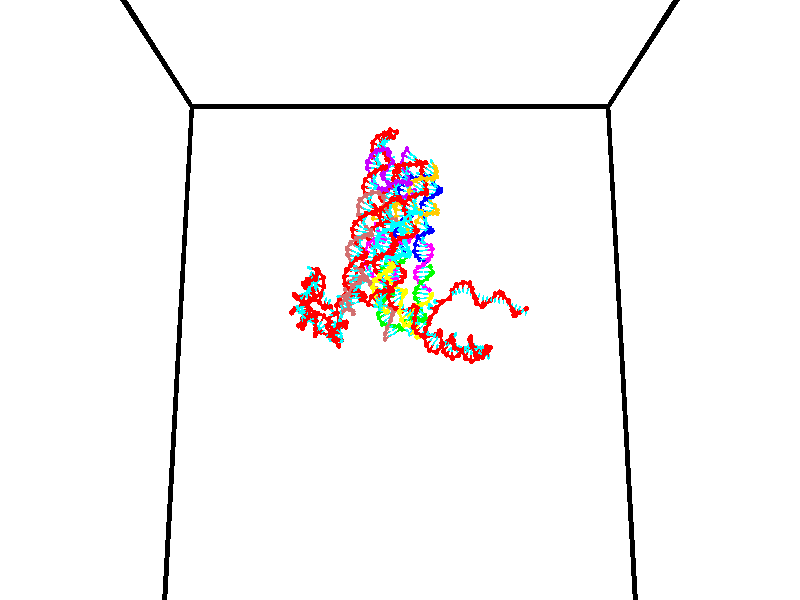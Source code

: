 // switches for output
#declare DRAW_BASES = 1; // possible values are 0, 1; only relevant for DNA ribbons
#declare DRAW_BASES_TYPE = 3; // possible values are 1, 2, 3; only relevant for DNA ribbons
#declare DRAW_FOG = 0; // set to 1 to enable fog

#include "colors.inc"

#include "transforms.inc"
background { rgb <1, 1, 1>}

#default {
   normal{
       ripples 0.25
       frequency 0.20
       turbulence 0.2
       lambda 5
   }
	finish {
		phong 0.1
		phong_size 40.
	}
}

// original window dimensions: 1024x640


// camera settings

camera {
	sky <0, 0.179814, -0.983701>
	up <0, 0.179814, -0.983701>
	right 1.6 * <1, 0, 0>
	location <35, 94.9851, 44.8844>
	look_at <35, 29.7336, 32.9568>
	direction <0, -65.2515, -11.9276>
	angle 67.0682
}


# declare cpy_camera_pos = <35, 94.9851, 44.8844>;
# if (DRAW_FOG = 1)
fog {
	fog_type 2
	up vnormalize(cpy_camera_pos)
	color rgbt<1,1,1,0.3>
	distance 1e-5
	fog_alt 3e-3
	fog_offset 56
}
# end


// LIGHTS

# declare lum = 6;
global_settings {
	ambient_light rgb lum * <0.05, 0.05, 0.05>
	max_trace_level 15
}# declare cpy_direct_light_amount = 0.25;
light_source
{	1000 * <-1, -1.16352, -0.803886>,
	rgb lum * cpy_direct_light_amount
	parallel
}

light_source
{	1000 * <1, 1.16352, 0.803886>,
	rgb lum * cpy_direct_light_amount
	parallel
}

// strand 0

// nucleotide -1

// particle -1
sphere {
	<24.107607, 35.028587, 34.966740> 0.250000
	pigment { color rgbt <1,0,0,0> }
	no_shadow
}
cylinder {
	<24.358622, 34.889503, 34.688087>,  <24.509232, 34.806053, 34.520897>, 0.100000
	pigment { color rgbt <1,0,0,0> }
	no_shadow
}
cylinder {
	<24.358622, 34.889503, 34.688087>,  <24.107607, 35.028587, 34.966740>, 0.100000
	pigment { color rgbt <1,0,0,0> }
	no_shadow
}

// particle -1
sphere {
	<24.358622, 34.889503, 34.688087> 0.100000
	pigment { color rgbt <1,0,0,0> }
	no_shadow
}
sphere {
	0, 1
	scale<0.080000,0.200000,0.300000>
	matrix <0.267788, -0.743760, 0.612462,
		-0.731080, -0.570895, -0.373631,
		0.627543, -0.347705, -0.696628,
		24.546883, 34.785191, 34.479099>
	pigment { color rgbt <0,1,1,0> }
	no_shadow
}
cylinder {
	<23.967894, 34.317348, 34.889519>,  <24.107607, 35.028587, 34.966740>, 0.130000
	pigment { color rgbt <1,0,0,0> }
	no_shadow
}

// nucleotide -1

// particle -1
sphere {
	<23.967894, 34.317348, 34.889519> 0.250000
	pigment { color rgbt <1,0,0,0> }
	no_shadow
}
cylinder {
	<24.336105, 34.371460, 34.742916>,  <24.557032, 34.403927, 34.654953>, 0.100000
	pigment { color rgbt <1,0,0,0> }
	no_shadow
}
cylinder {
	<24.336105, 34.371460, 34.742916>,  <23.967894, 34.317348, 34.889519>, 0.100000
	pigment { color rgbt <1,0,0,0> }
	no_shadow
}

// particle -1
sphere {
	<24.336105, 34.371460, 34.742916> 0.100000
	pigment { color rgbt <1,0,0,0> }
	no_shadow
}
sphere {
	0, 1
	scale<0.080000,0.200000,0.300000>
	matrix <0.318536, -0.803045, 0.503641,
		-0.226192, -0.580362, -0.782315,
		0.920528, 0.135276, -0.366509,
		24.612265, 34.412045, 34.632965>
	pigment { color rgbt <0,1,1,0> }
	no_shadow
}
cylinder {
	<24.180264, 33.767273, 34.451439>,  <23.967894, 34.317348, 34.889519>, 0.130000
	pigment { color rgbt <1,0,0,0> }
	no_shadow
}

// nucleotide -1

// particle -1
sphere {
	<24.180264, 33.767273, 34.451439> 0.250000
	pigment { color rgbt <1,0,0,0> }
	no_shadow
}
cylinder {
	<24.496407, 33.937141, 34.628071>,  <24.686092, 34.039062, 34.734051>, 0.100000
	pigment { color rgbt <1,0,0,0> }
	no_shadow
}
cylinder {
	<24.496407, 33.937141, 34.628071>,  <24.180264, 33.767273, 34.451439>, 0.100000
	pigment { color rgbt <1,0,0,0> }
	no_shadow
}

// particle -1
sphere {
	<24.496407, 33.937141, 34.628071> 0.100000
	pigment { color rgbt <1,0,0,0> }
	no_shadow
}
sphere {
	0, 1
	scale<0.080000,0.200000,0.300000>
	matrix <0.384210, -0.904996, 0.182662,
		0.477202, 0.025293, -0.878430,
		0.790355, 0.424668, 0.441583,
		24.733513, 34.064541, 34.760544>
	pigment { color rgbt <0,1,1,0> }
	no_shadow
}
cylinder {
	<24.793877, 33.468643, 34.185268>,  <24.180264, 33.767273, 34.451439>, 0.130000
	pigment { color rgbt <1,0,0,0> }
	no_shadow
}

// nucleotide -1

// particle -1
sphere {
	<24.793877, 33.468643, 34.185268> 0.250000
	pigment { color rgbt <1,0,0,0> }
	no_shadow
}
cylinder {
	<24.925484, 33.632507, 34.525604>,  <25.004448, 33.730827, 34.729805>, 0.100000
	pigment { color rgbt <1,0,0,0> }
	no_shadow
}
cylinder {
	<24.925484, 33.632507, 34.525604>,  <24.793877, 33.468643, 34.185268>, 0.100000
	pigment { color rgbt <1,0,0,0> }
	no_shadow
}

// particle -1
sphere {
	<24.925484, 33.632507, 34.525604> 0.100000
	pigment { color rgbt <1,0,0,0> }
	no_shadow
}
sphere {
	0, 1
	scale<0.080000,0.200000,0.300000>
	matrix <0.410273, -0.873534, 0.261942,
		0.850544, 0.262893, -0.455481,
		0.329015, 0.409665, 0.850837,
		25.024189, 33.755405, 34.780857>
	pigment { color rgbt <0,1,1,0> }
	no_shadow
}
cylinder {
	<25.471910, 33.418690, 34.248970>,  <24.793877, 33.468643, 34.185268>, 0.130000
	pigment { color rgbt <1,0,0,0> }
	no_shadow
}

// nucleotide -1

// particle -1
sphere {
	<25.471910, 33.418690, 34.248970> 0.250000
	pigment { color rgbt <1,0,0,0> }
	no_shadow
}
cylinder {
	<25.387096, 33.458870, 34.637806>,  <25.336208, 33.482979, 34.871105>, 0.100000
	pigment { color rgbt <1,0,0,0> }
	no_shadow
}
cylinder {
	<25.387096, 33.458870, 34.637806>,  <25.471910, 33.418690, 34.248970>, 0.100000
	pigment { color rgbt <1,0,0,0> }
	no_shadow
}

// particle -1
sphere {
	<25.387096, 33.458870, 34.637806> 0.100000
	pigment { color rgbt <1,0,0,0> }
	no_shadow
}
sphere {
	0, 1
	scale<0.080000,0.200000,0.300000>
	matrix <0.505132, -0.840256, 0.197008,
		0.836590, 0.532804, 0.127423,
		-0.212034, 0.100450, 0.972086,
		25.323486, 33.489006, 34.929432>
	pigment { color rgbt <0,1,1,0> }
	no_shadow
}
cylinder {
	<26.137928, 33.440441, 34.756947>,  <25.471910, 33.418690, 34.248970>, 0.130000
	pigment { color rgbt <1,0,0,0> }
	no_shadow
}

// nucleotide -1

// particle -1
sphere {
	<26.137928, 33.440441, 34.756947> 0.250000
	pigment { color rgbt <1,0,0,0> }
	no_shadow
}
cylinder {
	<25.809761, 33.278805, 34.918751>,  <25.612860, 33.181824, 35.015831>, 0.100000
	pigment { color rgbt <1,0,0,0> }
	no_shadow
}
cylinder {
	<25.809761, 33.278805, 34.918751>,  <26.137928, 33.440441, 34.756947>, 0.100000
	pigment { color rgbt <1,0,0,0> }
	no_shadow
}

// particle -1
sphere {
	<25.809761, 33.278805, 34.918751> 0.100000
	pigment { color rgbt <1,0,0,0> }
	no_shadow
}
sphere {
	0, 1
	scale<0.080000,0.200000,0.300000>
	matrix <0.538994, -0.782660, 0.311335,
		0.190784, 0.473452, 0.859910,
		-0.820419, -0.404088, 0.404507,
		25.563635, 33.157578, 35.040104>
	pigment { color rgbt <0,1,1,0> }
	no_shadow
}
cylinder {
	<26.333719, 33.302963, 35.446510>,  <26.137928, 33.440441, 34.756947>, 0.130000
	pigment { color rgbt <1,0,0,0> }
	no_shadow
}

// nucleotide -1

// particle -1
sphere {
	<26.333719, 33.302963, 35.446510> 0.250000
	pigment { color rgbt <1,0,0,0> }
	no_shadow
}
cylinder {
	<26.028254, 33.049622, 35.396420>,  <25.844975, 32.897617, 35.366364>, 0.100000
	pigment { color rgbt <1,0,0,0> }
	no_shadow
}
cylinder {
	<26.028254, 33.049622, 35.396420>,  <26.333719, 33.302963, 35.446510>, 0.100000
	pigment { color rgbt <1,0,0,0> }
	no_shadow
}

// particle -1
sphere {
	<26.028254, 33.049622, 35.396420> 0.100000
	pigment { color rgbt <1,0,0,0> }
	no_shadow
}
sphere {
	0, 1
	scale<0.080000,0.200000,0.300000>
	matrix <0.572054, -0.753718, 0.323516,
		-0.299286, 0.175420, 0.937900,
		-0.763663, -0.633353, -0.125228,
		25.799154, 32.859615, 35.358852>
	pigment { color rgbt <0,1,1,0> }
	no_shadow
}
cylinder {
	<26.224012, 32.941788, 36.075764>,  <26.333719, 33.302963, 35.446510>, 0.130000
	pigment { color rgbt <1,0,0,0> }
	no_shadow
}

// nucleotide -1

// particle -1
sphere {
	<26.224012, 32.941788, 36.075764> 0.250000
	pigment { color rgbt <1,0,0,0> }
	no_shadow
}
cylinder {
	<26.093246, 32.700382, 35.784863>,  <26.014788, 32.555538, 35.610321>, 0.100000
	pigment { color rgbt <1,0,0,0> }
	no_shadow
}
cylinder {
	<26.093246, 32.700382, 35.784863>,  <26.224012, 32.941788, 36.075764>, 0.100000
	pigment { color rgbt <1,0,0,0> }
	no_shadow
}

// particle -1
sphere {
	<26.093246, 32.700382, 35.784863> 0.100000
	pigment { color rgbt <1,0,0,0> }
	no_shadow
}
sphere {
	0, 1
	scale<0.080000,0.200000,0.300000>
	matrix <0.608163, -0.723371, 0.326913,
		-0.723371, -0.335417, 0.603514,
		-0.326913, -0.603514, -0.727254,
		25.995173, 32.519329, 35.566685>
	pigment { color rgbt <0,1,1,0> }
	no_shadow
}
cylinder {
	<26.146534, 32.319992, 36.454197>,  <26.224012, 32.941788, 36.075764>, 0.130000
	pigment { color rgbt <1,0,0,0> }
	no_shadow
}

// nucleotide -1

// particle -1
sphere {
	<26.146534, 32.319992, 36.454197> 0.250000
	pigment { color rgbt <1,0,0,0> }
	no_shadow
}
cylinder {
	<26.157406, 32.202362, 36.072041>,  <26.163929, 32.131783, 35.842747>, 0.100000
	pigment { color rgbt <1,0,0,0> }
	no_shadow
}
cylinder {
	<26.157406, 32.202362, 36.072041>,  <26.146534, 32.319992, 36.454197>, 0.100000
	pigment { color rgbt <1,0,0,0> }
	no_shadow
}

// particle -1
sphere {
	<26.157406, 32.202362, 36.072041> 0.100000
	pigment { color rgbt <1,0,0,0> }
	no_shadow
}
sphere {
	0, 1
	scale<0.080000,0.200000,0.300000>
	matrix <0.557719, -0.788706, 0.258636,
		-0.829585, -0.539872, 0.142574,
		0.027181, -0.294077, -0.955395,
		26.165560, 32.114140, 35.785423>
	pigment { color rgbt <0,1,1,0> }
	no_shadow
}
cylinder {
	<26.023949, 31.635563, 36.481220>,  <26.146534, 32.319992, 36.454197>, 0.130000
	pigment { color rgbt <1,0,0,0> }
	no_shadow
}

// nucleotide -1

// particle -1
sphere {
	<26.023949, 31.635563, 36.481220> 0.250000
	pigment { color rgbt <1,0,0,0> }
	no_shadow
}
cylinder {
	<26.193825, 31.673512, 36.121078>,  <26.295752, 31.696281, 35.904995>, 0.100000
	pigment { color rgbt <1,0,0,0> }
	no_shadow
}
cylinder {
	<26.193825, 31.673512, 36.121078>,  <26.023949, 31.635563, 36.481220>, 0.100000
	pigment { color rgbt <1,0,0,0> }
	no_shadow
}

// particle -1
sphere {
	<26.193825, 31.673512, 36.121078> 0.100000
	pigment { color rgbt <1,0,0,0> }
	no_shadow
}
sphere {
	0, 1
	scale<0.080000,0.200000,0.300000>
	matrix <0.588463, -0.784684, 0.194892,
		-0.688003, -0.612594, -0.389077,
		0.424691, 0.094871, -0.900354,
		26.321232, 31.701973, 35.850971>
	pigment { color rgbt <0,1,1,0> }
	no_shadow
}
cylinder {
	<26.004051, 30.984962, 36.180546>,  <26.023949, 31.635563, 36.481220>, 0.130000
	pigment { color rgbt <1,0,0,0> }
	no_shadow
}

// nucleotide -1

// particle -1
sphere {
	<26.004051, 30.984962, 36.180546> 0.250000
	pigment { color rgbt <1,0,0,0> }
	no_shadow
}
cylinder {
	<26.292831, 31.198839, 36.004871>,  <26.466101, 31.327166, 35.899467>, 0.100000
	pigment { color rgbt <1,0,0,0> }
	no_shadow
}
cylinder {
	<26.292831, 31.198839, 36.004871>,  <26.004051, 30.984962, 36.180546>, 0.100000
	pigment { color rgbt <1,0,0,0> }
	no_shadow
}

// particle -1
sphere {
	<26.292831, 31.198839, 36.004871> 0.100000
	pigment { color rgbt <1,0,0,0> }
	no_shadow
}
sphere {
	0, 1
	scale<0.080000,0.200000,0.300000>
	matrix <0.691913, -0.552058, 0.465283,
		0.006326, -0.639793, -0.768521,
		0.721953, 0.534694, -0.439189,
		26.509417, 31.359247, 35.873116>
	pigment { color rgbt <0,1,1,0> }
	no_shadow
}
cylinder {
	<26.507214, 30.551807, 36.019691>,  <26.004051, 30.984962, 36.180546>, 0.130000
	pigment { color rgbt <1,0,0,0> }
	no_shadow
}

// nucleotide -1

// particle -1
sphere {
	<26.507214, 30.551807, 36.019691> 0.250000
	pigment { color rgbt <1,0,0,0> }
	no_shadow
}
cylinder {
	<26.671511, 30.915359, 36.048595>,  <26.770090, 31.133492, 36.065937>, 0.100000
	pigment { color rgbt <1,0,0,0> }
	no_shadow
}
cylinder {
	<26.671511, 30.915359, 36.048595>,  <26.507214, 30.551807, 36.019691>, 0.100000
	pigment { color rgbt <1,0,0,0> }
	no_shadow
}

// particle -1
sphere {
	<26.671511, 30.915359, 36.048595> 0.100000
	pigment { color rgbt <1,0,0,0> }
	no_shadow
}
sphere {
	0, 1
	scale<0.080000,0.200000,0.300000>
	matrix <0.683790, -0.359504, 0.634971,
		0.603092, -0.211399, -0.769149,
		0.410744, 0.908882, 0.072262,
		26.794735, 31.188025, 36.070274>
	pigment { color rgbt <0,1,1,0> }
	no_shadow
}
cylinder {
	<27.244375, 30.348696, 36.321892>,  <26.507214, 30.551807, 36.019691>, 0.130000
	pigment { color rgbt <1,0,0,0> }
	no_shadow
}

// nucleotide -1

// particle -1
sphere {
	<27.244375, 30.348696, 36.321892> 0.250000
	pigment { color rgbt <1,0,0,0> }
	no_shadow
}
cylinder {
	<27.247438, 30.748175, 36.342056>,  <27.249277, 30.987862, 36.354153>, 0.100000
	pigment { color rgbt <1,0,0,0> }
	no_shadow
}
cylinder {
	<27.247438, 30.748175, 36.342056>,  <27.244375, 30.348696, 36.321892>, 0.100000
	pigment { color rgbt <1,0,0,0> }
	no_shadow
}

// particle -1
sphere {
	<27.247438, 30.748175, 36.342056> 0.100000
	pigment { color rgbt <1,0,0,0> }
	no_shadow
}
sphere {
	0, 1
	scale<0.080000,0.200000,0.300000>
	matrix <0.716655, -0.040636, 0.696244,
		0.697386, 0.030793, -0.716034,
		0.007657, 0.998699, 0.050407,
		27.249735, 31.047785, 36.357178>
	pigment { color rgbt <0,1,1,0> }
	no_shadow
}
cylinder {
	<28.020309, 30.638769, 36.209927>,  <27.244375, 30.348696, 36.321892>, 0.130000
	pigment { color rgbt <1,0,0,0> }
	no_shadow
}

// nucleotide -1

// particle -1
sphere {
	<28.020309, 30.638769, 36.209927> 0.250000
	pigment { color rgbt <1,0,0,0> }
	no_shadow
}
cylinder {
	<27.755360, 30.843233, 36.429008>,  <27.596390, 30.965912, 36.560455>, 0.100000
	pigment { color rgbt <1,0,0,0> }
	no_shadow
}
cylinder {
	<27.755360, 30.843233, 36.429008>,  <28.020309, 30.638769, 36.209927>, 0.100000
	pigment { color rgbt <1,0,0,0> }
	no_shadow
}

// particle -1
sphere {
	<27.755360, 30.843233, 36.429008> 0.100000
	pigment { color rgbt <1,0,0,0> }
	no_shadow
}
sphere {
	0, 1
	scale<0.080000,0.200000,0.300000>
	matrix <0.553328, -0.159069, 0.817634,
		0.505063, 0.844638, -0.177475,
		-0.662374, 0.511159, 0.547702,
		27.556648, 30.996580, 36.593319>
	pigment { color rgbt <0,1,1,0> }
	no_shadow
}
cylinder {
	<28.065113, 31.249197, 36.316071>,  <28.020309, 30.638769, 36.209927>, 0.130000
	pigment { color rgbt <1,0,0,0> }
	no_shadow
}

// nucleotide -1

// particle -1
sphere {
	<28.065113, 31.249197, 36.316071> 0.250000
	pigment { color rgbt <1,0,0,0> }
	no_shadow
}
cylinder {
	<27.847305, 31.407598, 36.611820>,  <27.716621, 31.502640, 36.789272>, 0.100000
	pigment { color rgbt <1,0,0,0> }
	no_shadow
}
cylinder {
	<27.847305, 31.407598, 36.611820>,  <28.065113, 31.249197, 36.316071>, 0.100000
	pigment { color rgbt <1,0,0,0> }
	no_shadow
}

// particle -1
sphere {
	<27.847305, 31.407598, 36.611820> 0.100000
	pigment { color rgbt <1,0,0,0> }
	no_shadow
}
sphere {
	0, 1
	scale<0.080000,0.200000,0.300000>
	matrix <0.607264, 0.794200, 0.021853,
		-0.578560, 0.460897, -0.672936,
		-0.544517, 0.396006, 0.739378,
		27.683950, 31.526400, 36.833633>
	pigment { color rgbt <0,1,1,0> }
	no_shadow
}
cylinder {
	<27.770184, 31.851828, 36.088326>,  <28.065113, 31.249197, 36.316071>, 0.130000
	pigment { color rgbt <1,0,0,0> }
	no_shadow
}

// nucleotide -1

// particle -1
sphere {
	<27.770184, 31.851828, 36.088326> 0.250000
	pigment { color rgbt <1,0,0,0> }
	no_shadow
}
cylinder {
	<27.816961, 31.908302, 36.481544>,  <27.845028, 31.942186, 36.717476>, 0.100000
	pigment { color rgbt <1,0,0,0> }
	no_shadow
}
cylinder {
	<27.816961, 31.908302, 36.481544>,  <27.770184, 31.851828, 36.088326>, 0.100000
	pigment { color rgbt <1,0,0,0> }
	no_shadow
}

// particle -1
sphere {
	<27.816961, 31.908302, 36.481544> 0.100000
	pigment { color rgbt <1,0,0,0> }
	no_shadow
}
sphere {
	0, 1
	scale<0.080000,0.200000,0.300000>
	matrix <0.542114, 0.820293, -0.182299,
		-0.832128, 0.554244, 0.019389,
		0.116942, 0.141185, 0.983052,
		27.852043, 31.950659, 36.776459>
	pigment { color rgbt <0,1,1,0> }
	no_shadow
}
cylinder {
	<27.542868, 32.001801, 35.372261>,  <27.770184, 31.851828, 36.088326>, 0.130000
	pigment { color rgbt <1,0,0,0> }
	no_shadow
}

// nucleotide -1

// particle -1
sphere {
	<27.542868, 32.001801, 35.372261> 0.250000
	pigment { color rgbt <1,0,0,0> }
	no_shadow
}
cylinder {
	<27.228226, 31.795740, 35.508415>,  <27.039440, 31.672102, 35.590107>, 0.100000
	pigment { color rgbt <1,0,0,0> }
	no_shadow
}
cylinder {
	<27.228226, 31.795740, 35.508415>,  <27.542868, 32.001801, 35.372261>, 0.100000
	pigment { color rgbt <1,0,0,0> }
	no_shadow
}

// particle -1
sphere {
	<27.228226, 31.795740, 35.508415> 0.100000
	pigment { color rgbt <1,0,0,0> }
	no_shadow
}
sphere {
	0, 1
	scale<0.080000,0.200000,0.300000>
	matrix <-0.609769, 0.561406, -0.559469,
		0.097116, -0.647641, -0.755731,
		-0.786607, -0.515155, 0.340390,
		26.992243, 31.641193, 35.610531>
	pigment { color rgbt <0,1,1,0> }
	no_shadow
}
cylinder {
	<26.956495, 31.778372, 34.759148>,  <27.542868, 32.001801, 35.372261>, 0.130000
	pigment { color rgbt <1,0,0,0> }
	no_shadow
}

// nucleotide -1

// particle -1
sphere {
	<26.956495, 31.778372, 34.759148> 0.250000
	pigment { color rgbt <1,0,0,0> }
	no_shadow
}
cylinder {
	<26.750551, 31.772728, 35.102009>,  <26.626984, 31.769342, 35.307728>, 0.100000
	pigment { color rgbt <1,0,0,0> }
	no_shadow
}
cylinder {
	<26.750551, 31.772728, 35.102009>,  <26.956495, 31.778372, 34.759148>, 0.100000
	pigment { color rgbt <1,0,0,0> }
	no_shadow
}

// particle -1
sphere {
	<26.750551, 31.772728, 35.102009> 0.100000
	pigment { color rgbt <1,0,0,0> }
	no_shadow
}
sphere {
	0, 1
	scale<0.080000,0.200000,0.300000>
	matrix <-0.612426, 0.705708, -0.356244,
		-0.599877, -0.708362, -0.371983,
		-0.514862, -0.014109, 0.857157,
		26.596092, 31.768496, 35.359158>
	pigment { color rgbt <0,1,1,0> }
	no_shadow
}
cylinder {
	<26.273224, 31.699497, 34.529854>,  <26.956495, 31.778372, 34.759148>, 0.130000
	pigment { color rgbt <1,0,0,0> }
	no_shadow
}

// nucleotide -1

// particle -1
sphere {
	<26.273224, 31.699497, 34.529854> 0.250000
	pigment { color rgbt <1,0,0,0> }
	no_shadow
}
cylinder {
	<26.221684, 31.823101, 34.906769>,  <26.190760, 31.897263, 35.132919>, 0.100000
	pigment { color rgbt <1,0,0,0> }
	no_shadow
}
cylinder {
	<26.221684, 31.823101, 34.906769>,  <26.273224, 31.699497, 34.529854>, 0.100000
	pigment { color rgbt <1,0,0,0> }
	no_shadow
}

// particle -1
sphere {
	<26.221684, 31.823101, 34.906769> 0.100000
	pigment { color rgbt <1,0,0,0> }
	no_shadow
}
sphere {
	0, 1
	scale<0.080000,0.200000,0.300000>
	matrix <-0.693541, 0.651091, -0.308352,
		-0.708800, -0.693248, 0.130417,
		-0.128851, 0.309010, 0.942290,
		26.183027, 31.915804, 35.189457>
	pigment { color rgbt <0,1,1,0> }
	no_shadow
}
cylinder {
	<25.556765, 31.538982, 34.866795>,  <26.273224, 31.699497, 34.529854>, 0.130000
	pigment { color rgbt <1,0,0,0> }
	no_shadow
}

// nucleotide -1

// particle -1
sphere {
	<25.556765, 31.538982, 34.866795> 0.250000
	pigment { color rgbt <1,0,0,0> }
	no_shadow
}
cylinder {
	<25.696850, 31.854219, 35.069283>,  <25.780901, 32.043362, 35.190777>, 0.100000
	pigment { color rgbt <1,0,0,0> }
	no_shadow
}
cylinder {
	<25.696850, 31.854219, 35.069283>,  <25.556765, 31.538982, 34.866795>, 0.100000
	pigment { color rgbt <1,0,0,0> }
	no_shadow
}

// particle -1
sphere {
	<25.696850, 31.854219, 35.069283> 0.100000
	pigment { color rgbt <1,0,0,0> }
	no_shadow
}
sphere {
	0, 1
	scale<0.080000,0.200000,0.300000>
	matrix <-0.762570, 0.553722, -0.334483,
		-0.543909, -0.268887, 0.794898,
		0.350215, 0.788094, 0.506219,
		25.801914, 32.090649, 35.221149>
	pigment { color rgbt <0,1,1,0> }
	no_shadow
}
cylinder {
	<25.224686, 32.063770, 34.474705>,  <25.556765, 31.538982, 34.866795>, 0.130000
	pigment { color rgbt <1,0,0,0> }
	no_shadow
}

// nucleotide -1

// particle -1
sphere {
	<25.224686, 32.063770, 34.474705> 0.250000
	pigment { color rgbt <1,0,0,0> }
	no_shadow
}
cylinder {
	<25.362185, 32.149651, 34.840382>,  <25.444685, 32.201180, 35.059788>, 0.100000
	pigment { color rgbt <1,0,0,0> }
	no_shadow
}
cylinder {
	<25.362185, 32.149651, 34.840382>,  <25.224686, 32.063770, 34.474705>, 0.100000
	pigment { color rgbt <1,0,0,0> }
	no_shadow
}

// particle -1
sphere {
	<25.362185, 32.149651, 34.840382> 0.100000
	pigment { color rgbt <1,0,0,0> }
	no_shadow
}
sphere {
	0, 1
	scale<0.080000,0.200000,0.300000>
	matrix <-0.671626, 0.736608, 0.079548,
		-0.656320, -0.641338, 0.397405,
		0.343748, 0.214699, 0.914189,
		25.465309, 32.214062, 35.114639>
	pigment { color rgbt <0,1,1,0> }
	no_shadow
}
cylinder {
	<24.731087, 32.193478, 35.054928>,  <25.224686, 32.063770, 34.474705>, 0.130000
	pigment { color rgbt <1,0,0,0> }
	no_shadow
}

// nucleotide -1

// particle -1
sphere {
	<24.731087, 32.193478, 35.054928> 0.250000
	pigment { color rgbt <1,0,0,0> }
	no_shadow
}
cylinder {
	<25.049259, 32.398403, 35.184437>,  <25.240162, 32.521358, 35.262142>, 0.100000
	pigment { color rgbt <1,0,0,0> }
	no_shadow
}
cylinder {
	<25.049259, 32.398403, 35.184437>,  <24.731087, 32.193478, 35.054928>, 0.100000
	pigment { color rgbt <1,0,0,0> }
	no_shadow
}

// particle -1
sphere {
	<25.049259, 32.398403, 35.184437> 0.100000
	pigment { color rgbt <1,0,0,0> }
	no_shadow
}
sphere {
	0, 1
	scale<0.080000,0.200000,0.300000>
	matrix <-0.564432, 0.820783, 0.087927,
		-0.220698, -0.252686, 0.942042,
		0.795430, 0.512313, 0.323769,
		25.287888, 32.552097, 35.281567>
	pigment { color rgbt <0,1,1,0> }
	no_shadow
}
cylinder {
	<24.570324, 32.572685, 35.671295>,  <24.731087, 32.193478, 35.054928>, 0.130000
	pigment { color rgbt <1,0,0,0> }
	no_shadow
}

// nucleotide -1

// particle -1
sphere {
	<24.570324, 32.572685, 35.671295> 0.250000
	pigment { color rgbt <1,0,0,0> }
	no_shadow
}
cylinder {
	<24.874954, 32.752697, 35.484756>,  <25.057732, 32.860706, 35.372833>, 0.100000
	pigment { color rgbt <1,0,0,0> }
	no_shadow
}
cylinder {
	<24.874954, 32.752697, 35.484756>,  <24.570324, 32.572685, 35.671295>, 0.100000
	pigment { color rgbt <1,0,0,0> }
	no_shadow
}

// particle -1
sphere {
	<24.874954, 32.752697, 35.484756> 0.100000
	pigment { color rgbt <1,0,0,0> }
	no_shadow
}
sphere {
	0, 1
	scale<0.080000,0.200000,0.300000>
	matrix <-0.542540, 0.836312, -0.078950,
		0.354478, 0.313136, 0.881074,
		0.761575, 0.450032, -0.466343,
		25.103426, 32.887707, 35.344852>
	pigment { color rgbt <0,1,1,0> }
	no_shadow
}
cylinder {
	<24.543018, 33.273186, 35.847736>,  <24.570324, 32.572685, 35.671295>, 0.130000
	pigment { color rgbt <1,0,0,0> }
	no_shadow
}

// nucleotide -1

// particle -1
sphere {
	<24.543018, 33.273186, 35.847736> 0.250000
	pigment { color rgbt <1,0,0,0> }
	no_shadow
}
cylinder {
	<24.771061, 33.327797, 35.523678>,  <24.907887, 33.360565, 35.329243>, 0.100000
	pigment { color rgbt <1,0,0,0> }
	no_shadow
}
cylinder {
	<24.771061, 33.327797, 35.523678>,  <24.543018, 33.273186, 35.847736>, 0.100000
	pigment { color rgbt <1,0,0,0> }
	no_shadow
}

// particle -1
sphere {
	<24.771061, 33.327797, 35.523678> 0.100000
	pigment { color rgbt <1,0,0,0> }
	no_shadow
}
sphere {
	0, 1
	scale<0.080000,0.200000,0.300000>
	matrix <-0.306704, 0.950173, -0.055705,
		0.762174, 0.280232, 0.583575,
		0.570108, 0.136528, -0.810146,
		24.942093, 33.368755, 35.280636>
	pigment { color rgbt <0,1,1,0> }
	no_shadow
}
cylinder {
	<25.007849, 33.727409, 36.141243>,  <24.543018, 33.273186, 35.847736>, 0.130000
	pigment { color rgbt <1,0,0,0> }
	no_shadow
}

// nucleotide -1

// particle -1
sphere {
	<25.007849, 33.727409, 36.141243> 0.250000
	pigment { color rgbt <1,0,0,0> }
	no_shadow
}
cylinder {
	<25.135754, 33.664490, 35.767502>,  <25.212496, 33.626740, 35.543259>, 0.100000
	pigment { color rgbt <1,0,0,0> }
	no_shadow
}
cylinder {
	<25.135754, 33.664490, 35.767502>,  <25.007849, 33.727409, 36.141243>, 0.100000
	pigment { color rgbt <1,0,0,0> }
	no_shadow
}

// particle -1
sphere {
	<25.135754, 33.664490, 35.767502> 0.100000
	pigment { color rgbt <1,0,0,0> }
	no_shadow
}
sphere {
	0, 1
	scale<0.080000,0.200000,0.300000>
	matrix <-0.104071, 0.974326, -0.199645,
		0.941765, 0.161077, 0.295181,
		0.319761, -0.157299, -0.934350,
		25.231682, 33.617298, 35.487198>
	pigment { color rgbt <0,1,1,0> }
	no_shadow
}
cylinder {
	<25.281782, 34.389645, 35.912312>,  <25.007849, 33.727409, 36.141243>, 0.130000
	pigment { color rgbt <1,0,0,0> }
	no_shadow
}

// nucleotide -1

// particle -1
sphere {
	<25.281782, 34.389645, 35.912312> 0.250000
	pigment { color rgbt <1,0,0,0> }
	no_shadow
}
cylinder {
	<25.226946, 34.182804, 35.574364>,  <25.194044, 34.058701, 35.371593>, 0.100000
	pigment { color rgbt <1,0,0,0> }
	no_shadow
}
cylinder {
	<25.226946, 34.182804, 35.574364>,  <25.281782, 34.389645, 35.912312>, 0.100000
	pigment { color rgbt <1,0,0,0> }
	no_shadow
}

// particle -1
sphere {
	<25.226946, 34.182804, 35.574364> 0.100000
	pigment { color rgbt <1,0,0,0> }
	no_shadow
}
sphere {
	0, 1
	scale<0.080000,0.200000,0.300000>
	matrix <-0.269556, 0.840211, -0.470515,
		0.953177, 0.163238, -0.254572,
		-0.137088, -0.517105, -0.844872,
		25.185820, 34.027672, 35.320904>
	pigment { color rgbt <0,1,1,0> }
	no_shadow
}
cylinder {
	<25.719528, 34.729481, 35.364880>,  <25.281782, 34.389645, 35.912312>, 0.130000
	pigment { color rgbt <1,0,0,0> }
	no_shadow
}

// nucleotide -1

// particle -1
sphere {
	<25.719528, 34.729481, 35.364880> 0.250000
	pigment { color rgbt <1,0,0,0> }
	no_shadow
}
cylinder {
	<25.423153, 34.520893, 35.195610>,  <25.245327, 34.395741, 35.094048>, 0.100000
	pigment { color rgbt <1,0,0,0> }
	no_shadow
}
cylinder {
	<25.423153, 34.520893, 35.195610>,  <25.719528, 34.729481, 35.364880>, 0.100000
	pigment { color rgbt <1,0,0,0> }
	no_shadow
}

// particle -1
sphere {
	<25.423153, 34.520893, 35.195610> 0.100000
	pigment { color rgbt <1,0,0,0> }
	no_shadow
}
sphere {
	0, 1
	scale<0.080000,0.200000,0.300000>
	matrix <-0.198970, 0.772293, -0.603303,
		0.641419, -0.362813, -0.675980,
		-0.740940, -0.521470, -0.423174,
		25.200871, 34.364452, 35.068657>
	pigment { color rgbt <0,1,1,0> }
	no_shadow
}
cylinder {
	<25.888874, 34.600254, 34.643948>,  <25.719528, 34.729481, 35.364880>, 0.130000
	pigment { color rgbt <1,0,0,0> }
	no_shadow
}

// nucleotide -1

// particle -1
sphere {
	<25.888874, 34.600254, 34.643948> 0.250000
	pigment { color rgbt <1,0,0,0> }
	no_shadow
}
cylinder {
	<25.494457, 34.625580, 34.705544>,  <25.257807, 34.640774, 34.742500>, 0.100000
	pigment { color rgbt <1,0,0,0> }
	no_shadow
}
cylinder {
	<25.494457, 34.625580, 34.705544>,  <25.888874, 34.600254, 34.643948>, 0.100000
	pigment { color rgbt <1,0,0,0> }
	no_shadow
}

// particle -1
sphere {
	<25.494457, 34.625580, 34.705544> 0.100000
	pigment { color rgbt <1,0,0,0> }
	no_shadow
}
sphere {
	0, 1
	scale<0.080000,0.200000,0.300000>
	matrix <-0.058484, 0.734234, -0.676372,
		-0.155889, -0.675938, -0.720283,
		-0.986042, 0.063314, 0.153991,
		25.198645, 34.644573, 34.751740>
	pigment { color rgbt <0,1,1,0> }
	no_shadow
}
cylinder {
	<25.444447, 34.361446, 34.133575>,  <25.888874, 34.600254, 34.643948>, 0.130000
	pigment { color rgbt <1,0,0,0> }
	no_shadow
}

// nucleotide -1

// particle -1
sphere {
	<25.444447, 34.361446, 34.133575> 0.250000
	pigment { color rgbt <1,0,0,0> }
	no_shadow
}
cylinder {
	<25.254133, 34.648941, 34.336376>,  <25.139946, 34.821438, 34.458057>, 0.100000
	pigment { color rgbt <1,0,0,0> }
	no_shadow
}
cylinder {
	<25.254133, 34.648941, 34.336376>,  <25.444447, 34.361446, 34.133575>, 0.100000
	pigment { color rgbt <1,0,0,0> }
	no_shadow
}

// particle -1
sphere {
	<25.254133, 34.648941, 34.336376> 0.100000
	pigment { color rgbt <1,0,0,0> }
	no_shadow
}
sphere {
	0, 1
	scale<0.080000,0.200000,0.300000>
	matrix <0.095215, 0.615129, -0.782656,
		-0.874395, -0.324099, -0.361101,
		-0.475782, 0.718732, 0.507006,
		25.111399, 34.864559, 34.488480>
	pigment { color rgbt <0,1,1,0> }
	no_shadow
}
cylinder {
	<24.944910, 34.631817, 33.587009>,  <25.444447, 34.361446, 34.133575>, 0.130000
	pigment { color rgbt <1,0,0,0> }
	no_shadow
}

// nucleotide -1

// particle -1
sphere {
	<24.944910, 34.631817, 33.587009> 0.250000
	pigment { color rgbt <1,0,0,0> }
	no_shadow
}
cylinder {
	<25.038147, 34.883648, 33.883469>,  <25.094090, 35.034748, 34.061344>, 0.100000
	pigment { color rgbt <1,0,0,0> }
	no_shadow
}
cylinder {
	<25.038147, 34.883648, 33.883469>,  <24.944910, 34.631817, 33.587009>, 0.100000
	pigment { color rgbt <1,0,0,0> }
	no_shadow
}

// particle -1
sphere {
	<25.038147, 34.883648, 33.883469> 0.100000
	pigment { color rgbt <1,0,0,0> }
	no_shadow
}
sphere {
	0, 1
	scale<0.080000,0.200000,0.300000>
	matrix <-0.024952, 0.765762, -0.642639,
		-0.972134, 0.131301, 0.194203,
		0.233092, 0.629578, 0.741148,
		25.108074, 35.072521, 34.105812>
	pigment { color rgbt <0,1,1,0> }
	no_shadow
}
cylinder {
	<24.448879, 35.198036, 33.619282>,  <24.944910, 34.631817, 33.587009>, 0.130000
	pigment { color rgbt <1,0,0,0> }
	no_shadow
}

// nucleotide -1

// particle -1
sphere {
	<24.448879, 35.198036, 33.619282> 0.250000
	pigment { color rgbt <1,0,0,0> }
	no_shadow
}
cylinder {
	<24.779243, 35.326809, 33.804424>,  <24.977461, 35.404072, 33.915512>, 0.100000
	pigment { color rgbt <1,0,0,0> }
	no_shadow
}
cylinder {
	<24.779243, 35.326809, 33.804424>,  <24.448879, 35.198036, 33.619282>, 0.100000
	pigment { color rgbt <1,0,0,0> }
	no_shadow
}

// particle -1
sphere {
	<24.779243, 35.326809, 33.804424> 0.100000
	pigment { color rgbt <1,0,0,0> }
	no_shadow
}
sphere {
	0, 1
	scale<0.080000,0.200000,0.300000>
	matrix <-0.022342, 0.838999, -0.543675,
		-0.563361, 0.438684, 0.700128,
		0.825908, 0.321928, 0.462858,
		25.027016, 35.423386, 33.943283>
	pigment { color rgbt <0,1,1,0> }
	no_shadow
}
cylinder {
	<24.461624, 35.948513, 33.650124>,  <24.448879, 35.198036, 33.619282>, 0.130000
	pigment { color rgbt <1,0,0,0> }
	no_shadow
}

// nucleotide -1

// particle -1
sphere {
	<24.461624, 35.948513, 33.650124> 0.250000
	pigment { color rgbt <1,0,0,0> }
	no_shadow
}
cylinder {
	<24.840551, 35.833706, 33.706993>,  <25.067907, 35.764824, 33.741116>, 0.100000
	pigment { color rgbt <1,0,0,0> }
	no_shadow
}
cylinder {
	<24.840551, 35.833706, 33.706993>,  <24.461624, 35.948513, 33.650124>, 0.100000
	pigment { color rgbt <1,0,0,0> }
	no_shadow
}

// particle -1
sphere {
	<24.840551, 35.833706, 33.706993> 0.100000
	pigment { color rgbt <1,0,0,0> }
	no_shadow
}
sphere {
	0, 1
	scale<0.080000,0.200000,0.300000>
	matrix <0.317740, 0.898083, -0.304119,
		-0.040395, 0.333271, 0.941965,
		0.947317, -0.287016, 0.142172,
		25.124746, 35.747601, 33.749645>
	pigment { color rgbt <0,1,1,0> }
	no_shadow
}
cylinder {
	<24.855066, 36.512444, 33.991627>,  <24.461624, 35.948513, 33.650124>, 0.130000
	pigment { color rgbt <1,0,0,0> }
	no_shadow
}

// nucleotide -1

// particle -1
sphere {
	<24.855066, 36.512444, 33.991627> 0.250000
	pigment { color rgbt <1,0,0,0> }
	no_shadow
}
cylinder {
	<25.134352, 36.275898, 33.830238>,  <25.301924, 36.133972, 33.733406>, 0.100000
	pigment { color rgbt <1,0,0,0> }
	no_shadow
}
cylinder {
	<25.134352, 36.275898, 33.830238>,  <24.855066, 36.512444, 33.991627>, 0.100000
	pigment { color rgbt <1,0,0,0> }
	no_shadow
}

// particle -1
sphere {
	<25.134352, 36.275898, 33.830238> 0.100000
	pigment { color rgbt <1,0,0,0> }
	no_shadow
}
sphere {
	0, 1
	scale<0.080000,0.200000,0.300000>
	matrix <0.587465, 0.795384, -0.149165,
		0.409126, -0.132877, 0.902751,
		0.698213, -0.591361, -0.403472,
		25.343815, 36.098488, 33.709198>
	pigment { color rgbt <0,1,1,0> }
	no_shadow
}
cylinder {
	<25.405811, 36.534229, 34.405590>,  <24.855066, 36.512444, 33.991627>, 0.130000
	pigment { color rgbt <1,0,0,0> }
	no_shadow
}

// nucleotide -1

// particle -1
sphere {
	<25.405811, 36.534229, 34.405590> 0.250000
	pigment { color rgbt <1,0,0,0> }
	no_shadow
}
cylinder {
	<25.525831, 36.449905, 34.033455>,  <25.597843, 36.399311, 33.810173>, 0.100000
	pigment { color rgbt <1,0,0,0> }
	no_shadow
}
cylinder {
	<25.525831, 36.449905, 34.033455>,  <25.405811, 36.534229, 34.405590>, 0.100000
	pigment { color rgbt <1,0,0,0> }
	no_shadow
}

// particle -1
sphere {
	<25.525831, 36.449905, 34.033455> 0.100000
	pigment { color rgbt <1,0,0,0> }
	no_shadow
}
sphere {
	0, 1
	scale<0.080000,0.200000,0.300000>
	matrix <0.585428, 0.810708, 0.005104,
		0.753156, -0.546178, 0.366668,
		0.300048, -0.210813, -0.930338,
		25.615847, 36.386662, 33.754353>
	pigment { color rgbt <0,1,1,0> }
	no_shadow
}
cylinder {
	<26.079382, 36.721287, 34.380192>,  <25.405811, 36.534229, 34.405590>, 0.130000
	pigment { color rgbt <1,0,0,0> }
	no_shadow
}

// nucleotide -1

// particle -1
sphere {
	<26.079382, 36.721287, 34.380192> 0.250000
	pigment { color rgbt <1,0,0,0> }
	no_shadow
}
cylinder {
	<26.018349, 36.729954, 33.984970>,  <25.981730, 36.735153, 33.747837>, 0.100000
	pigment { color rgbt <1,0,0,0> }
	no_shadow
}
cylinder {
	<26.018349, 36.729954, 33.984970>,  <26.079382, 36.721287, 34.380192>, 0.100000
	pigment { color rgbt <1,0,0,0> }
	no_shadow
}

// particle -1
sphere {
	<26.018349, 36.729954, 33.984970> 0.100000
	pigment { color rgbt <1,0,0,0> }
	no_shadow
}
sphere {
	0, 1
	scale<0.080000,0.200000,0.300000>
	matrix <0.412158, 0.910064, -0.043694,
		0.898246, -0.413901, -0.147788,
		-0.152582, 0.021664, -0.988054,
		25.972574, 36.736454, 33.688553>
	pigment { color rgbt <0,1,1,0> }
	no_shadow
}
cylinder {
	<26.719931, 37.002277, 33.996799>,  <26.079382, 36.721287, 34.380192>, 0.130000
	pigment { color rgbt <1,0,0,0> }
	no_shadow
}

// nucleotide -1

// particle -1
sphere {
	<26.719931, 37.002277, 33.996799> 0.250000
	pigment { color rgbt <1,0,0,0> }
	no_shadow
}
cylinder {
	<26.381165, 37.065998, 33.793880>,  <26.177904, 37.104233, 33.672127>, 0.100000
	pigment { color rgbt <1,0,0,0> }
	no_shadow
}
cylinder {
	<26.381165, 37.065998, 33.793880>,  <26.719931, 37.002277, 33.996799>, 0.100000
	pigment { color rgbt <1,0,0,0> }
	no_shadow
}

// particle -1
sphere {
	<26.381165, 37.065998, 33.793880> 0.100000
	pigment { color rgbt <1,0,0,0> }
	no_shadow
}
sphere {
	0, 1
	scale<0.080000,0.200000,0.300000>
	matrix <0.141329, 0.987188, 0.074060,
		0.512599, -0.008973, -0.858581,
		-0.846917, 0.159306, -0.507300,
		26.127089, 37.113789, 33.641689>
	pigment { color rgbt <0,1,1,0> }
	no_shadow
}
cylinder {
	<27.136080, 36.394135, 33.777790>,  <26.719931, 37.002277, 33.996799>, 0.130000
	pigment { color rgbt <1,0,0,0> }
	no_shadow
}

// nucleotide -1

// particle -1
sphere {
	<27.136080, 36.394135, 33.777790> 0.250000
	pigment { color rgbt <1,0,0,0> }
	no_shadow
}
cylinder {
	<26.905043, 36.428051, 33.453026>,  <26.766420, 36.448402, 33.258167>, 0.100000
	pigment { color rgbt <1,0,0,0> }
	no_shadow
}
cylinder {
	<26.905043, 36.428051, 33.453026>,  <27.136080, 36.394135, 33.777790>, 0.100000
	pigment { color rgbt <1,0,0,0> }
	no_shadow
}

// particle -1
sphere {
	<26.905043, 36.428051, 33.453026> 0.100000
	pigment { color rgbt <1,0,0,0> }
	no_shadow
}
sphere {
	0, 1
	scale<0.080000,0.200000,0.300000>
	matrix <0.339568, 0.929415, -0.144503,
		0.742347, -0.359162, -0.565618,
		-0.577594, 0.084794, -0.811908,
		26.731764, 36.453487, 33.209454>
	pigment { color rgbt <0,1,1,0> }
	no_shadow
}
cylinder {
	<27.494125, 36.679585, 33.101978>,  <27.136080, 36.394135, 33.777790>, 0.130000
	pigment { color rgbt <1,0,0,0> }
	no_shadow
}

// nucleotide -1

// particle -1
sphere {
	<27.494125, 36.679585, 33.101978> 0.250000
	pigment { color rgbt <1,0,0,0> }
	no_shadow
}
cylinder {
	<27.105156, 36.753708, 33.045326>,  <26.871775, 36.798180, 33.011337>, 0.100000
	pigment { color rgbt <1,0,0,0> }
	no_shadow
}
cylinder {
	<27.105156, 36.753708, 33.045326>,  <27.494125, 36.679585, 33.101978>, 0.100000
	pigment { color rgbt <1,0,0,0> }
	no_shadow
}

// particle -1
sphere {
	<27.105156, 36.753708, 33.045326> 0.100000
	pigment { color rgbt <1,0,0,0> }
	no_shadow
}
sphere {
	0, 1
	scale<0.080000,0.200000,0.300000>
	matrix <0.228449, 0.879094, -0.418335,
		0.046982, -0.439152, -0.897183,
		-0.972422, 0.185307, -0.141625,
		26.813429, 36.809299, 33.002838>
	pigment { color rgbt <0,1,1,0> }
	no_shadow
}
cylinder {
	<27.466331, 37.010952, 32.419464>,  <27.494125, 36.679585, 33.101978>, 0.130000
	pigment { color rgbt <1,0,0,0> }
	no_shadow
}

// nucleotide -1

// particle -1
sphere {
	<27.466331, 37.010952, 32.419464> 0.250000
	pigment { color rgbt <1,0,0,0> }
	no_shadow
}
cylinder {
	<27.127119, 37.107811, 32.608021>,  <26.923592, 37.165924, 32.721157>, 0.100000
	pigment { color rgbt <1,0,0,0> }
	no_shadow
}
cylinder {
	<27.127119, 37.107811, 32.608021>,  <27.466331, 37.010952, 32.419464>, 0.100000
	pigment { color rgbt <1,0,0,0> }
	no_shadow
}

// particle -1
sphere {
	<27.127119, 37.107811, 32.608021> 0.100000
	pigment { color rgbt <1,0,0,0> }
	no_shadow
}
sphere {
	0, 1
	scale<0.080000,0.200000,0.300000>
	matrix <0.039675, 0.916020, -0.399166,
		-0.528462, -0.319802, -0.786418,
		-0.848029, 0.242145, 0.471394,
		26.872711, 37.180454, 32.749439>
	pigment { color rgbt <0,1,1,0> }
	no_shadow
}
cylinder {
	<27.003464, 37.421291, 31.949163>,  <27.466331, 37.010952, 32.419464>, 0.130000
	pigment { color rgbt <1,0,0,0> }
	no_shadow
}

// nucleotide -1

// particle -1
sphere {
	<27.003464, 37.421291, 31.949163> 0.250000
	pigment { color rgbt <1,0,0,0> }
	no_shadow
}
cylinder {
	<26.963331, 37.490555, 32.341072>,  <26.939251, 37.532112, 32.576218>, 0.100000
	pigment { color rgbt <1,0,0,0> }
	no_shadow
}
cylinder {
	<26.963331, 37.490555, 32.341072>,  <27.003464, 37.421291, 31.949163>, 0.100000
	pigment { color rgbt <1,0,0,0> }
	no_shadow
}

// particle -1
sphere {
	<26.963331, 37.490555, 32.341072> 0.100000
	pigment { color rgbt <1,0,0,0> }
	no_shadow
}
sphere {
	0, 1
	scale<0.080000,0.200000,0.300000>
	matrix <-0.108813, 0.976923, -0.183797,
		-0.988986, -0.125052, -0.079175,
		-0.100332, 0.173157, 0.979770,
		26.933231, 37.542503, 32.635002>
	pigment { color rgbt <0,1,1,0> }
	no_shadow
}
cylinder {
	<27.000723, 38.203659, 32.041004>,  <27.003464, 37.421291, 31.949163>, 0.130000
	pigment { color rgbt <1,0,0,0> }
	no_shadow
}

// nucleotide -1

// particle -1
sphere {
	<27.000723, 38.203659, 32.041004> 0.250000
	pigment { color rgbt <1,0,0,0> }
	no_shadow
}
cylinder {
	<26.621387, 38.317871, 31.985680>,  <26.393787, 38.386398, 31.952486>, 0.100000
	pigment { color rgbt <1,0,0,0> }
	no_shadow
}
cylinder {
	<26.621387, 38.317871, 31.985680>,  <27.000723, 38.203659, 32.041004>, 0.100000
	pigment { color rgbt <1,0,0,0> }
	no_shadow
}

// particle -1
sphere {
	<26.621387, 38.317871, 31.985680> 0.100000
	pigment { color rgbt <1,0,0,0> }
	no_shadow
}
sphere {
	0, 1
	scale<0.080000,0.200000,0.300000>
	matrix <-0.304271, -0.695046, 0.651406,
		0.089867, 0.659836, 0.746017,
		-0.948337, 0.285531, -0.138307,
		26.336885, 38.403530, 31.944187>
	pigment { color rgbt <0,1,1,0> }
	no_shadow
}
cylinder {
	<26.884975, 38.388210, 32.826958>,  <27.000723, 38.203659, 32.041004>, 0.130000
	pigment { color rgbt <1,0,0,0> }
	no_shadow
}

// nucleotide -1

// particle -1
sphere {
	<26.884975, 38.388210, 32.826958> 0.250000
	pigment { color rgbt <1,0,0,0> }
	no_shadow
}
cylinder {
	<26.686005, 38.189934, 32.542183>,  <26.566622, 38.070969, 32.371319>, 0.100000
	pigment { color rgbt <1,0,0,0> }
	no_shadow
}
cylinder {
	<26.686005, 38.189934, 32.542183>,  <26.884975, 38.388210, 32.826958>, 0.100000
	pigment { color rgbt <1,0,0,0> }
	no_shadow
}

// particle -1
sphere {
	<26.686005, 38.189934, 32.542183> 0.100000
	pigment { color rgbt <1,0,0,0> }
	no_shadow
}
sphere {
	0, 1
	scale<0.080000,0.200000,0.300000>
	matrix <-0.176094, -0.745893, 0.642366,
		-0.849446, 0.444898, 0.283738,
		-0.497425, -0.495690, -0.711940,
		26.536777, 38.041225, 32.328602>
	pigment { color rgbt <0,1,1,0> }
	no_shadow
}
cylinder {
	<26.159508, 38.116409, 32.991531>,  <26.884975, 38.388210, 32.826958>, 0.130000
	pigment { color rgbt <1,0,0,0> }
	no_shadow
}

// nucleotide -1

// particle -1
sphere {
	<26.159508, 38.116409, 32.991531> 0.250000
	pigment { color rgbt <1,0,0,0> }
	no_shadow
}
cylinder {
	<26.286171, 37.871994, 32.701328>,  <26.362169, 37.725346, 32.527206>, 0.100000
	pigment { color rgbt <1,0,0,0> }
	no_shadow
}
cylinder {
	<26.286171, 37.871994, 32.701328>,  <26.159508, 38.116409, 32.991531>, 0.100000
	pigment { color rgbt <1,0,0,0> }
	no_shadow
}

// particle -1
sphere {
	<26.286171, 37.871994, 32.701328> 0.100000
	pigment { color rgbt <1,0,0,0> }
	no_shadow
}
sphere {
	0, 1
	scale<0.080000,0.200000,0.300000>
	matrix <-0.208571, -0.790998, 0.575170,
		-0.925325, -0.030812, -0.377920,
		0.316657, -0.611042, -0.725504,
		26.381168, 37.688683, 32.483677>
	pigment { color rgbt <0,1,1,0> }
	no_shadow
}
cylinder {
	<25.798258, 37.563385, 33.315708>,  <26.159508, 38.116409, 32.991531>, 0.130000
	pigment { color rgbt <1,0,0,0> }
	no_shadow
}

// nucleotide -1

// particle -1
sphere {
	<25.798258, 37.563385, 33.315708> 0.250000
	pigment { color rgbt <1,0,0,0> }
	no_shadow
}
cylinder {
	<26.116566, 37.426579, 33.115799>,  <26.307550, 37.344494, 32.995853>, 0.100000
	pigment { color rgbt <1,0,0,0> }
	no_shadow
}
cylinder {
	<26.116566, 37.426579, 33.115799>,  <25.798258, 37.563385, 33.315708>, 0.100000
	pigment { color rgbt <1,0,0,0> }
	no_shadow
}

// particle -1
sphere {
	<26.116566, 37.426579, 33.115799> 0.100000
	pigment { color rgbt <1,0,0,0> }
	no_shadow
}
sphere {
	0, 1
	scale<0.080000,0.200000,0.300000>
	matrix <-0.223848, -0.932929, 0.282019,
		-0.562710, -0.112548, -0.818957,
		0.795770, -0.342017, -0.499776,
		26.355297, 37.323975, 32.965866>
	pigment { color rgbt <0,1,1,0> }
	no_shadow
}
cylinder {
	<25.517040, 37.059692, 32.932686>,  <25.798258, 37.563385, 33.315708>, 0.130000
	pigment { color rgbt <1,0,0,0> }
	no_shadow
}

// nucleotide -1

// particle -1
sphere {
	<25.517040, 37.059692, 32.932686> 0.250000
	pigment { color rgbt <1,0,0,0> }
	no_shadow
}
cylinder {
	<25.906916, 36.992641, 32.991859>,  <26.140841, 36.952412, 33.027363>, 0.100000
	pigment { color rgbt <1,0,0,0> }
	no_shadow
}
cylinder {
	<25.906916, 36.992641, 32.991859>,  <25.517040, 37.059692, 32.932686>, 0.100000
	pigment { color rgbt <1,0,0,0> }
	no_shadow
}

// particle -1
sphere {
	<25.906916, 36.992641, 32.991859> 0.100000
	pigment { color rgbt <1,0,0,0> }
	no_shadow
}
sphere {
	0, 1
	scale<0.080000,0.200000,0.300000>
	matrix <-0.197711, -0.955185, 0.220298,
		0.104379, -0.243970, -0.964149,
		0.974687, -0.167628, 0.147937,
		26.199322, 36.942352, 33.036240>
	pigment { color rgbt <0,1,1,0> }
	no_shadow
}
cylinder {
	<25.804094, 36.466396, 32.490620>,  <25.517040, 37.059692, 32.932686>, 0.130000
	pigment { color rgbt <1,0,0,0> }
	no_shadow
}

// nucleotide -1

// particle -1
sphere {
	<25.804094, 36.466396, 32.490620> 0.250000
	pigment { color rgbt <1,0,0,0> }
	no_shadow
}
cylinder {
	<25.926405, 36.540001, 32.864281>,  <25.999790, 36.584164, 33.088478>, 0.100000
	pigment { color rgbt <1,0,0,0> }
	no_shadow
}
cylinder {
	<25.926405, 36.540001, 32.864281>,  <25.804094, 36.466396, 32.490620>, 0.100000
	pigment { color rgbt <1,0,0,0> }
	no_shadow
}

// particle -1
sphere {
	<25.926405, 36.540001, 32.864281> 0.100000
	pigment { color rgbt <1,0,0,0> }
	no_shadow
}
sphere {
	0, 1
	scale<0.080000,0.200000,0.300000>
	matrix <-0.229036, -0.938119, 0.259760,
		0.924145, -0.293382, -0.244708,
		0.305775, 0.184009, 0.934154,
		26.018137, 36.595203, 33.144527>
	pigment { color rgbt <0,1,1,0> }
	no_shadow
}
cylinder {
	<26.065372, 35.855949, 32.660820>,  <25.804094, 36.466396, 32.490620>, 0.130000
	pigment { color rgbt <1,0,0,0> }
	no_shadow
}

// nucleotide -1

// particle -1
sphere {
	<26.065372, 35.855949, 32.660820> 0.250000
	pigment { color rgbt <1,0,0,0> }
	no_shadow
}
cylinder {
	<25.963930, 36.035057, 33.003792>,  <25.903065, 36.142521, 33.209576>, 0.100000
	pigment { color rgbt <1,0,0,0> }
	no_shadow
}
cylinder {
	<25.963930, 36.035057, 33.003792>,  <26.065372, 35.855949, 32.660820>, 0.100000
	pigment { color rgbt <1,0,0,0> }
	no_shadow
}

// particle -1
sphere {
	<25.963930, 36.035057, 33.003792> 0.100000
	pigment { color rgbt <1,0,0,0> }
	no_shadow
}
sphere {
	0, 1
	scale<0.080000,0.200000,0.300000>
	matrix <-0.191855, -0.892084, 0.409119,
		0.948091, -0.060748, 0.312143,
		-0.253605, 0.447768, 0.857431,
		25.887848, 36.169388, 33.261021>
	pigment { color rgbt <0,1,1,0> }
	no_shadow
}
cylinder {
	<26.313910, 35.405739, 33.118958>,  <26.065372, 35.855949, 32.660820>, 0.130000
	pigment { color rgbt <1,0,0,0> }
	no_shadow
}

// nucleotide -1

// particle -1
sphere {
	<26.313910, 35.405739, 33.118958> 0.250000
	pigment { color rgbt <1,0,0,0> }
	no_shadow
}
cylinder {
	<26.014940, 35.608593, 33.290619>,  <25.835558, 35.730305, 33.393616>, 0.100000
	pigment { color rgbt <1,0,0,0> }
	no_shadow
}
cylinder {
	<26.014940, 35.608593, 33.290619>,  <26.313910, 35.405739, 33.118958>, 0.100000
	pigment { color rgbt <1,0,0,0> }
	no_shadow
}

// particle -1
sphere {
	<26.014940, 35.608593, 33.290619> 0.100000
	pigment { color rgbt <1,0,0,0> }
	no_shadow
}
sphere {
	0, 1
	scale<0.080000,0.200000,0.300000>
	matrix <-0.391068, -0.858051, 0.332889,
		0.537053, 0.080982, 0.839653,
		-0.747422, 0.507140, 0.429149,
		25.790714, 35.760735, 33.419365>
	pigment { color rgbt <0,1,1,0> }
	no_shadow
}
cylinder {
	<26.304956, 35.290459, 33.883305>,  <26.313910, 35.405739, 33.118958>, 0.130000
	pigment { color rgbt <1,0,0,0> }
	no_shadow
}

// nucleotide -1

// particle -1
sphere {
	<26.304956, 35.290459, 33.883305> 0.250000
	pigment { color rgbt <1,0,0,0> }
	no_shadow
}
cylinder {
	<25.932396, 35.385048, 33.772614>,  <25.708860, 35.441799, 33.706200>, 0.100000
	pigment { color rgbt <1,0,0,0> }
	no_shadow
}
cylinder {
	<25.932396, 35.385048, 33.772614>,  <26.304956, 35.290459, 33.883305>, 0.100000
	pigment { color rgbt <1,0,0,0> }
	no_shadow
}

// particle -1
sphere {
	<25.932396, 35.385048, 33.772614> 0.100000
	pigment { color rgbt <1,0,0,0> }
	no_shadow
}
sphere {
	0, 1
	scale<0.080000,0.200000,0.300000>
	matrix <-0.333409, -0.859287, 0.387897,
		-0.146061, 0.453550, 0.879181,
		-0.931399, 0.236470, -0.276726,
		25.652977, 35.455990, 33.689594>
	pigment { color rgbt <0,1,1,0> }
	no_shadow
}
cylinder {
	<26.911751, 35.567665, 34.159832>,  <26.304956, 35.290459, 33.883305>, 0.130000
	pigment { color rgbt <1,0,0,0> }
	no_shadow
}

// nucleotide -1

// particle -1
sphere {
	<26.911751, 35.567665, 34.159832> 0.250000
	pigment { color rgbt <1,0,0,0> }
	no_shadow
}
cylinder {
	<27.111483, 35.715481, 33.846371>,  <27.231321, 35.804173, 33.658295>, 0.100000
	pigment { color rgbt <1,0,0,0> }
	no_shadow
}
cylinder {
	<27.111483, 35.715481, 33.846371>,  <26.911751, 35.567665, 34.159832>, 0.100000
	pigment { color rgbt <1,0,0,0> }
	no_shadow
}

// particle -1
sphere {
	<27.111483, 35.715481, 33.846371> 0.100000
	pigment { color rgbt <1,0,0,0> }
	no_shadow
}
sphere {
	0, 1
	scale<0.080000,0.200000,0.300000>
	matrix <-0.063151, 0.917594, 0.392469,
		0.864107, -0.146483, 0.481520,
		0.499330, 0.369544, -0.783649,
		27.261282, 35.826344, 33.611275>
	pigment { color rgbt <0,1,1,0> }
	no_shadow
}
cylinder {
	<27.357203, 35.438366, 34.619869>,  <26.911751, 35.567665, 34.159832>, 0.130000
	pigment { color rgbt <1,0,0,0> }
	no_shadow
}

// nucleotide -1

// particle -1
sphere {
	<27.357203, 35.438366, 34.619869> 0.250000
	pigment { color rgbt <1,0,0,0> }
	no_shadow
}
cylinder {
	<27.447962, 35.309807, 34.252125>,  <27.502417, 35.232670, 34.031479>, 0.100000
	pigment { color rgbt <1,0,0,0> }
	no_shadow
}
cylinder {
	<27.447962, 35.309807, 34.252125>,  <27.357203, 35.438366, 34.619869>, 0.100000
	pigment { color rgbt <1,0,0,0> }
	no_shadow
}

// particle -1
sphere {
	<27.447962, 35.309807, 34.252125> 0.100000
	pigment { color rgbt <1,0,0,0> }
	no_shadow
}
sphere {
	0, 1
	scale<0.080000,0.200000,0.300000>
	matrix <0.760590, -0.531115, 0.373388,
		-0.608292, -0.783976, 0.123945,
		0.226898, -0.321401, -0.919358,
		27.516031, 35.213387, 33.976318>
	pigment { color rgbt <0,1,1,0> }
	no_shadow
}
cylinder {
	<27.412844, 34.662113, 34.544174>,  <27.357203, 35.438366, 34.619869>, 0.130000
	pigment { color rgbt <1,0,0,0> }
	no_shadow
}

// nucleotide -1

// particle -1
sphere {
	<27.412844, 34.662113, 34.544174> 0.250000
	pigment { color rgbt <1,0,0,0> }
	no_shadow
}
cylinder {
	<27.650829, 34.866894, 34.296326>,  <27.793621, 34.989761, 34.147617>, 0.100000
	pigment { color rgbt <1,0,0,0> }
	no_shadow
}
cylinder {
	<27.650829, 34.866894, 34.296326>,  <27.412844, 34.662113, 34.544174>, 0.100000
	pigment { color rgbt <1,0,0,0> }
	no_shadow
}

// particle -1
sphere {
	<27.650829, 34.866894, 34.296326> 0.100000
	pigment { color rgbt <1,0,0,0> }
	no_shadow
}
sphere {
	0, 1
	scale<0.080000,0.200000,0.300000>
	matrix <0.712502, -0.692703, 0.111822,
		-0.371963, -0.508008, -0.776898,
		0.594966, 0.511948, -0.619617,
		27.829319, 35.020477, 34.110439>
	pigment { color rgbt <0,1,1,0> }
	no_shadow
}
cylinder {
	<27.916391, 34.275135, 34.381264>,  <27.412844, 34.662113, 34.544174>, 0.130000
	pigment { color rgbt <1,0,0,0> }
	no_shadow
}

// nucleotide -1

// particle -1
sphere {
	<27.916391, 34.275135, 34.381264> 0.250000
	pigment { color rgbt <1,0,0,0> }
	no_shadow
}
cylinder {
	<28.039074, 34.577717, 34.612335>,  <28.112684, 34.759266, 34.750977>, 0.100000
	pigment { color rgbt <1,0,0,0> }
	no_shadow
}
cylinder {
	<28.039074, 34.577717, 34.612335>,  <27.916391, 34.275135, 34.381264>, 0.100000
	pigment { color rgbt <1,0,0,0> }
	no_shadow
}

// particle -1
sphere {
	<28.039074, 34.577717, 34.612335> 0.100000
	pigment { color rgbt <1,0,0,0> }
	no_shadow
}
sphere {
	0, 1
	scale<0.080000,0.200000,0.300000>
	matrix <-0.444579, -0.422793, 0.789681,
		0.841594, -0.499023, 0.206629,
		0.306708, 0.756453, 0.577675,
		28.131086, 34.804653, 34.785637>
	pigment { color rgbt <0,1,1,0> }
	no_shadow
}
cylinder {
	<28.211067, 33.971825, 34.932499>,  <27.916391, 34.275135, 34.381264>, 0.130000
	pigment { color rgbt <1,0,0,0> }
	no_shadow
}

// nucleotide -1

// particle -1
sphere {
	<28.211067, 33.971825, 34.932499> 0.250000
	pigment { color rgbt <1,0,0,0> }
	no_shadow
}
cylinder {
	<28.116016, 34.343906, 35.044399>,  <28.058987, 34.567154, 35.111538>, 0.100000
	pigment { color rgbt <1,0,0,0> }
	no_shadow
}
cylinder {
	<28.116016, 34.343906, 35.044399>,  <28.211067, 33.971825, 34.932499>, 0.100000
	pigment { color rgbt <1,0,0,0> }
	no_shadow
}

// particle -1
sphere {
	<28.116016, 34.343906, 35.044399> 0.100000
	pigment { color rgbt <1,0,0,0> }
	no_shadow
}
sphere {
	0, 1
	scale<0.080000,0.200000,0.300000>
	matrix <-0.282477, -0.341724, 0.896343,
		0.929377, 0.133973, 0.343963,
		-0.237626, 0.930202, 0.279747,
		28.044729, 34.622967, 35.128323>
	pigment { color rgbt <0,1,1,0> }
	no_shadow
}
cylinder {
	<27.654896, 33.577148, 35.336479>,  <28.211067, 33.971825, 34.932499>, 0.130000
	pigment { color rgbt <1,0,0,0> }
	no_shadow
}

// nucleotide -1

// particle -1
sphere {
	<27.654896, 33.577148, 35.336479> 0.250000
	pigment { color rgbt <1,0,0,0> }
	no_shadow
}
cylinder {
	<27.976870, 33.390381, 35.482941>,  <28.170053, 33.278320, 35.570820>, 0.100000
	pigment { color rgbt <1,0,0,0> }
	no_shadow
}
cylinder {
	<27.976870, 33.390381, 35.482941>,  <27.654896, 33.577148, 35.336479>, 0.100000
	pigment { color rgbt <1,0,0,0> }
	no_shadow
}

// particle -1
sphere {
	<27.976870, 33.390381, 35.482941> 0.100000
	pigment { color rgbt <1,0,0,0> }
	no_shadow
}
sphere {
	0, 1
	scale<0.080000,0.200000,0.300000>
	matrix <0.020347, 0.638439, 0.769403,
		-0.593018, -0.611867, 0.523400,
		0.804932, -0.466919, 0.366156,
		28.218349, 33.250305, 35.592789>
	pigment { color rgbt <0,1,1,0> }
	no_shadow
}
cylinder {
	<27.508345, 33.503929, 35.996971>,  <27.654896, 33.577148, 35.336479>, 0.130000
	pigment { color rgbt <1,0,0,0> }
	no_shadow
}

// nucleotide -1

// particle -1
sphere {
	<27.508345, 33.503929, 35.996971> 0.250000
	pigment { color rgbt <1,0,0,0> }
	no_shadow
}
cylinder {
	<27.906391, 33.513382, 35.958637>,  <28.145220, 33.519054, 35.935635>, 0.100000
	pigment { color rgbt <1,0,0,0> }
	no_shadow
}
cylinder {
	<27.906391, 33.513382, 35.958637>,  <27.508345, 33.503929, 35.996971>, 0.100000
	pigment { color rgbt <1,0,0,0> }
	no_shadow
}

// particle -1
sphere {
	<27.906391, 33.513382, 35.958637> 0.100000
	pigment { color rgbt <1,0,0,0> }
	no_shadow
}
sphere {
	0, 1
	scale<0.080000,0.200000,0.300000>
	matrix <0.071327, 0.498979, 0.863674,
		0.068232, -0.866292, 0.494857,
		0.995117, 0.023633, -0.095837,
		28.204926, 33.520473, 35.929886>
	pigment { color rgbt <0,1,1,0> }
	no_shadow
}
cylinder {
	<27.829750, 33.212940, 36.663246>,  <27.508345, 33.503929, 35.996971>, 0.130000
	pigment { color rgbt <1,0,0,0> }
	no_shadow
}

// nucleotide -1

// particle -1
sphere {
	<27.829750, 33.212940, 36.663246> 0.250000
	pigment { color rgbt <1,0,0,0> }
	no_shadow
}
cylinder {
	<28.115021, 33.427692, 36.482964>,  <28.286184, 33.556541, 36.374794>, 0.100000
	pigment { color rgbt <1,0,0,0> }
	no_shadow
}
cylinder {
	<28.115021, 33.427692, 36.482964>,  <27.829750, 33.212940, 36.663246>, 0.100000
	pigment { color rgbt <1,0,0,0> }
	no_shadow
}

// particle -1
sphere {
	<28.115021, 33.427692, 36.482964> 0.100000
	pigment { color rgbt <1,0,0,0> }
	no_shadow
}
sphere {
	0, 1
	scale<0.080000,0.200000,0.300000>
	matrix <0.075477, 0.580419, 0.810812,
		0.696909, -0.612271, 0.373419,
		0.713177, 0.536878, -0.450712,
		28.328974, 33.588757, 36.347752>
	pigment { color rgbt <0,1,1,0> }
	no_shadow
}
cylinder {
	<28.460085, 33.168369, 37.133583>,  <27.829750, 33.212940, 36.663246>, 0.130000
	pigment { color rgbt <1,0,0,0> }
	no_shadow
}

// nucleotide -1

// particle -1
sphere {
	<28.460085, 33.168369, 37.133583> 0.250000
	pigment { color rgbt <1,0,0,0> }
	no_shadow
}
cylinder {
	<28.462410, 33.497757, 36.906654>,  <28.463804, 33.695389, 36.770496>, 0.100000
	pigment { color rgbt <1,0,0,0> }
	no_shadow
}
cylinder {
	<28.462410, 33.497757, 36.906654>,  <28.460085, 33.168369, 37.133583>, 0.100000
	pigment { color rgbt <1,0,0,0> }
	no_shadow
}

// particle -1
sphere {
	<28.462410, 33.497757, 36.906654> 0.100000
	pigment { color rgbt <1,0,0,0> }
	no_shadow
}
sphere {
	0, 1
	scale<0.080000,0.200000,0.300000>
	matrix <0.064156, 0.565859, 0.822003,
		0.997923, -0.041173, -0.049543,
		0.005810, 0.823474, -0.567325,
		28.464153, 33.744801, 36.736458>
	pigment { color rgbt <0,1,1,0> }
	no_shadow
}
cylinder {
	<29.008135, 33.765179, 37.174450>,  <28.460085, 33.168369, 37.133583>, 0.130000
	pigment { color rgbt <1,0,0,0> }
	no_shadow
}

// nucleotide -1

// particle -1
sphere {
	<29.008135, 33.765179, 37.174450> 0.250000
	pigment { color rgbt <1,0,0,0> }
	no_shadow
}
cylinder {
	<28.633297, 33.899303, 37.135624>,  <28.408394, 33.979778, 37.112328>, 0.100000
	pigment { color rgbt <1,0,0,0> }
	no_shadow
}
cylinder {
	<28.633297, 33.899303, 37.135624>,  <29.008135, 33.765179, 37.174450>, 0.100000
	pigment { color rgbt <1,0,0,0> }
	no_shadow
}

// particle -1
sphere {
	<28.633297, 33.899303, 37.135624> 0.100000
	pigment { color rgbt <1,0,0,0> }
	no_shadow
}
sphere {
	0, 1
	scale<0.080000,0.200000,0.300000>
	matrix <0.094221, 0.510702, 0.854579,
		0.336120, 0.791676, -0.510169,
		-0.937094, 0.335310, -0.097064,
		28.352169, 33.999897, 37.106506>
	pigment { color rgbt <0,1,1,0> }
	no_shadow
}
cylinder {
	<28.820683, 34.278160, 37.703671>,  <29.008135, 33.765179, 37.174450>, 0.130000
	pigment { color rgbt <1,0,0,0> }
	no_shadow
}

// nucleotide -1

// particle -1
sphere {
	<28.820683, 34.278160, 37.703671> 0.250000
	pigment { color rgbt <1,0,0,0> }
	no_shadow
}
cylinder {
	<29.003582, 34.588737, 37.530209>,  <29.113321, 34.775085, 37.426132>, 0.100000
	pigment { color rgbt <1,0,0,0> }
	no_shadow
}
cylinder {
	<29.003582, 34.588737, 37.530209>,  <28.820683, 34.278160, 37.703671>, 0.100000
	pigment { color rgbt <1,0,0,0> }
	no_shadow
}

// particle -1
sphere {
	<29.003582, 34.588737, 37.530209> 0.100000
	pigment { color rgbt <1,0,0,0> }
	no_shadow
}
sphere {
	0, 1
	scale<0.080000,0.200000,0.300000>
	matrix <-0.205940, -0.381920, -0.900958,
		-0.865166, 0.501269, -0.014731,
		0.457248, 0.776445, -0.433656,
		29.140757, 34.821671, 37.400112>
	pigment { color rgbt <0,1,1,0> }
	no_shadow
}
cylinder {
	<28.341173, 34.620331, 37.244209>,  <28.820683, 34.278160, 37.703671>, 0.130000
	pigment { color rgbt <1,0,0,0> }
	no_shadow
}

// nucleotide -1

// particle -1
sphere {
	<28.341173, 34.620331, 37.244209> 0.250000
	pigment { color rgbt <1,0,0,0> }
	no_shadow
}
cylinder {
	<28.722752, 34.627083, 37.124409>,  <28.951698, 34.631134, 37.052528>, 0.100000
	pigment { color rgbt <1,0,0,0> }
	no_shadow
}
cylinder {
	<28.722752, 34.627083, 37.124409>,  <28.341173, 34.620331, 37.244209>, 0.100000
	pigment { color rgbt <1,0,0,0> }
	no_shadow
}

// particle -1
sphere {
	<28.722752, 34.627083, 37.124409> 0.100000
	pigment { color rgbt <1,0,0,0> }
	no_shadow
}
sphere {
	0, 1
	scale<0.080000,0.200000,0.300000>
	matrix <-0.237952, -0.565379, -0.789763,
		-0.182659, 0.824658, -0.535326,
		0.953947, 0.016875, -0.299501,
		29.008936, 34.632145, 37.034557>
	pigment { color rgbt <0,1,1,0> }
	no_shadow
}
cylinder {
	<28.342413, 34.814011, 36.557838>,  <28.341173, 34.620331, 37.244209>, 0.130000
	pigment { color rgbt <1,0,0,0> }
	no_shadow
}

// nucleotide -1

// particle -1
sphere {
	<28.342413, 34.814011, 36.557838> 0.250000
	pigment { color rgbt <1,0,0,0> }
	no_shadow
}
cylinder {
	<28.671947, 34.598373, 36.627888>,  <28.869667, 34.468990, 36.669918>, 0.100000
	pigment { color rgbt <1,0,0,0> }
	no_shadow
}
cylinder {
	<28.671947, 34.598373, 36.627888>,  <28.342413, 34.814011, 36.557838>, 0.100000
	pigment { color rgbt <1,0,0,0> }
	no_shadow
}

// particle -1
sphere {
	<28.671947, 34.598373, 36.627888> 0.100000
	pigment { color rgbt <1,0,0,0> }
	no_shadow
}
sphere {
	0, 1
	scale<0.080000,0.200000,0.300000>
	matrix <-0.216008, -0.584233, -0.782312,
		0.524057, 0.606668, -0.597761,
		0.823835, -0.539098, 0.175126,
		28.919098, 34.436646, 36.680424>
	pigment { color rgbt <0,1,1,0> }
	no_shadow
}
cylinder {
	<28.808086, 34.695911, 35.971004>,  <28.342413, 34.814011, 36.557838>, 0.130000
	pigment { color rgbt <1,0,0,0> }
	no_shadow
}

// nucleotide -1

// particle -1
sphere {
	<28.808086, 34.695911, 35.971004> 0.250000
	pigment { color rgbt <1,0,0,0> }
	no_shadow
}
cylinder {
	<28.822424, 34.368191, 36.199902>,  <28.831026, 34.171558, 36.337238>, 0.100000
	pigment { color rgbt <1,0,0,0> }
	no_shadow
}
cylinder {
	<28.822424, 34.368191, 36.199902>,  <28.808086, 34.695911, 35.971004>, 0.100000
	pigment { color rgbt <1,0,0,0> }
	no_shadow
}

// particle -1
sphere {
	<28.822424, 34.368191, 36.199902> 0.100000
	pigment { color rgbt <1,0,0,0> }
	no_shadow
}
sphere {
	0, 1
	scale<0.080000,0.200000,0.300000>
	matrix <-0.159772, -0.569944, -0.806001,
		0.986503, -0.062538, -0.151330,
		0.035844, -0.819300, 0.572243,
		28.833178, 34.122402, 36.371574>
	pigment { color rgbt <0,1,1,0> }
	no_shadow
}
cylinder {
	<29.298702, 34.146877, 35.706051>,  <28.808086, 34.695911, 35.971004>, 0.130000
	pigment { color rgbt <1,0,0,0> }
	no_shadow
}

// nucleotide -1

// particle -1
sphere {
	<29.298702, 34.146877, 35.706051> 0.250000
	pigment { color rgbt <1,0,0,0> }
	no_shadow
}
cylinder {
	<29.026571, 33.952526, 35.925533>,  <28.863293, 33.835915, 36.057220>, 0.100000
	pigment { color rgbt <1,0,0,0> }
	no_shadow
}
cylinder {
	<29.026571, 33.952526, 35.925533>,  <29.298702, 34.146877, 35.706051>, 0.100000
	pigment { color rgbt <1,0,0,0> }
	no_shadow
}

// particle -1
sphere {
	<29.026571, 33.952526, 35.925533> 0.100000
	pigment { color rgbt <1,0,0,0> }
	no_shadow
}
sphere {
	0, 1
	scale<0.080000,0.200000,0.300000>
	matrix <-0.143538, -0.645836, -0.749862,
		0.718716, -0.588911, 0.369637,
		-0.680327, -0.485881, 0.548703,
		28.822474, 33.806763, 36.090145>
	pigment { color rgbt <0,1,1,0> }
	no_shadow
}
cylinder {
	<29.487383, 33.437366, 35.573624>,  <29.298702, 34.146877, 35.706051>, 0.130000
	pigment { color rgbt <1,0,0,0> }
	no_shadow
}

// nucleotide -1

// particle -1
sphere {
	<29.487383, 33.437366, 35.573624> 0.250000
	pigment { color rgbt <1,0,0,0> }
	no_shadow
}
cylinder {
	<29.118160, 33.472939, 35.723320>,  <28.896626, 33.494282, 35.813137>, 0.100000
	pigment { color rgbt <1,0,0,0> }
	no_shadow
}
cylinder {
	<29.118160, 33.472939, 35.723320>,  <29.487383, 33.437366, 35.573624>, 0.100000
	pigment { color rgbt <1,0,0,0> }
	no_shadow
}

// particle -1
sphere {
	<29.118160, 33.472939, 35.723320> 0.100000
	pigment { color rgbt <1,0,0,0> }
	no_shadow
}
sphere {
	0, 1
	scale<0.080000,0.200000,0.300000>
	matrix <-0.277368, -0.827967, -0.487378,
		0.266514, -0.553681, 0.788928,
		-0.923058, 0.088930, 0.374238,
		28.841242, 33.499619, 35.835590>
	pigment { color rgbt <0,1,1,0> }
	no_shadow
}
cylinder {
	<29.363211, 32.837742, 35.902294>,  <29.487383, 33.437366, 35.573624>, 0.130000
	pigment { color rgbt <1,0,0,0> }
	no_shadow
}

// nucleotide -1

// particle -1
sphere {
	<29.363211, 32.837742, 35.902294> 0.250000
	pigment { color rgbt <1,0,0,0> }
	no_shadow
}
cylinder {
	<29.023584, 33.003849, 35.771671>,  <28.819809, 33.103516, 35.693298>, 0.100000
	pigment { color rgbt <1,0,0,0> }
	no_shadow
}
cylinder {
	<29.023584, 33.003849, 35.771671>,  <29.363211, 32.837742, 35.902294>, 0.100000
	pigment { color rgbt <1,0,0,0> }
	no_shadow
}

// particle -1
sphere {
	<29.023584, 33.003849, 35.771671> 0.100000
	pigment { color rgbt <1,0,0,0> }
	no_shadow
}
sphere {
	0, 1
	scale<0.080000,0.200000,0.300000>
	matrix <-0.023438, -0.647144, -0.762007,
		-0.527769, -0.639340, 0.559200,
		-0.849065, 0.415270, -0.326558,
		28.768866, 33.128429, 35.673702>
	pigment { color rgbt <0,1,1,0> }
	no_shadow
}
cylinder {
	<28.925032, 32.285671, 35.742840>,  <29.363211, 32.837742, 35.902294>, 0.130000
	pigment { color rgbt <1,0,0,0> }
	no_shadow
}

// nucleotide -1

// particle -1
sphere {
	<28.925032, 32.285671, 35.742840> 0.250000
	pigment { color rgbt <1,0,0,0> }
	no_shadow
}
cylinder {
	<28.825840, 32.603485, 35.521126>,  <28.766325, 32.794174, 35.388100>, 0.100000
	pigment { color rgbt <1,0,0,0> }
	no_shadow
}
cylinder {
	<28.825840, 32.603485, 35.521126>,  <28.925032, 32.285671, 35.742840>, 0.100000
	pigment { color rgbt <1,0,0,0> }
	no_shadow
}

// particle -1
sphere {
	<28.825840, 32.603485, 35.521126> 0.100000
	pigment { color rgbt <1,0,0,0> }
	no_shadow
}
sphere {
	0, 1
	scale<0.080000,0.200000,0.300000>
	matrix <0.114625, -0.544070, -0.831173,
		-0.961961, -0.269647, 0.043843,
		-0.247977, 0.794531, -0.554282,
		28.751448, 32.841843, 35.354839>
	pigment { color rgbt <0,1,1,0> }
	no_shadow
}
cylinder {
	<28.600979, 32.045364, 35.211784>,  <28.925032, 32.285671, 35.742840>, 0.130000
	pigment { color rgbt <1,0,0,0> }
	no_shadow
}

// nucleotide -1

// particle -1
sphere {
	<28.600979, 32.045364, 35.211784> 0.250000
	pigment { color rgbt <1,0,0,0> }
	no_shadow
}
cylinder {
	<28.746765, 32.393253, 35.078667>,  <28.834238, 32.601986, 34.998798>, 0.100000
	pigment { color rgbt <1,0,0,0> }
	no_shadow
}
cylinder {
	<28.746765, 32.393253, 35.078667>,  <28.600979, 32.045364, 35.211784>, 0.100000
	pigment { color rgbt <1,0,0,0> }
	no_shadow
}

// particle -1
sphere {
	<28.746765, 32.393253, 35.078667> 0.100000
	pigment { color rgbt <1,0,0,0> }
	no_shadow
}
sphere {
	0, 1
	scale<0.080000,0.200000,0.300000>
	matrix <0.228986, -0.430104, -0.873256,
		-0.902624, 0.242068, -0.355912,
		0.364467, 0.869721, -0.332792,
		28.856106, 32.654171, 34.978828>
	pigment { color rgbt <0,1,1,0> }
	no_shadow
}
cylinder {
	<28.359009, 32.010513, 34.571457>,  <28.600979, 32.045364, 35.211784>, 0.130000
	pigment { color rgbt <1,0,0,0> }
	no_shadow
}

// nucleotide -1

// particle -1
sphere {
	<28.359009, 32.010513, 34.571457> 0.250000
	pigment { color rgbt <1,0,0,0> }
	no_shadow
}
cylinder {
	<28.622452, 32.310566, 34.547649>,  <28.780518, 32.490597, 34.533367>, 0.100000
	pigment { color rgbt <1,0,0,0> }
	no_shadow
}
cylinder {
	<28.622452, 32.310566, 34.547649>,  <28.359009, 32.010513, 34.571457>, 0.100000
	pigment { color rgbt <1,0,0,0> }
	no_shadow
}

// particle -1
sphere {
	<28.622452, 32.310566, 34.547649> 0.100000
	pigment { color rgbt <1,0,0,0> }
	no_shadow
}
sphere {
	0, 1
	scale<0.080000,0.200000,0.300000>
	matrix <0.253255, -0.295441, -0.921182,
		-0.708590, 0.591623, -0.384554,
		0.658606, 0.750131, -0.059515,
		28.820034, 32.535606, 34.529797>
	pigment { color rgbt <0,1,1,0> }
	no_shadow
}
cylinder {
	<28.314997, 32.216125, 33.900345>,  <28.359009, 32.010513, 34.571457>, 0.130000
	pigment { color rgbt <1,0,0,0> }
	no_shadow
}

// nucleotide -1

// particle -1
sphere {
	<28.314997, 32.216125, 33.900345> 0.250000
	pigment { color rgbt <1,0,0,0> }
	no_shadow
}
cylinder {
	<28.676561, 32.344795, 34.013103>,  <28.893501, 32.421997, 34.080757>, 0.100000
	pigment { color rgbt <1,0,0,0> }
	no_shadow
}
cylinder {
	<28.676561, 32.344795, 34.013103>,  <28.314997, 32.216125, 33.900345>, 0.100000
	pigment { color rgbt <1,0,0,0> }
	no_shadow
}

// particle -1
sphere {
	<28.676561, 32.344795, 34.013103> 0.100000
	pigment { color rgbt <1,0,0,0> }
	no_shadow
}
sphere {
	0, 1
	scale<0.080000,0.200000,0.300000>
	matrix <0.406591, -0.441665, -0.799760,
		-0.132758, 0.837531, -0.530017,
		0.903913, 0.321675, 0.281898,
		28.947735, 32.441299, 34.097672>
	pigment { color rgbt <0,1,1,0> }
	no_shadow
}
cylinder {
	<28.614342, 32.478374, 33.335148>,  <28.314997, 32.216125, 33.900345>, 0.130000
	pigment { color rgbt <1,0,0,0> }
	no_shadow
}

// nucleotide -1

// particle -1
sphere {
	<28.614342, 32.478374, 33.335148> 0.250000
	pigment { color rgbt <1,0,0,0> }
	no_shadow
}
cylinder {
	<28.921963, 32.415142, 33.582878>,  <29.106535, 32.377201, 33.731518>, 0.100000
	pigment { color rgbt <1,0,0,0> }
	no_shadow
}
cylinder {
	<28.921963, 32.415142, 33.582878>,  <28.614342, 32.478374, 33.335148>, 0.100000
	pigment { color rgbt <1,0,0,0> }
	no_shadow
}

// particle -1
sphere {
	<28.921963, 32.415142, 33.582878> 0.100000
	pigment { color rgbt <1,0,0,0> }
	no_shadow
}
sphere {
	0, 1
	scale<0.080000,0.200000,0.300000>
	matrix <0.534569, -0.372130, -0.758785,
		0.350421, 0.914620, -0.201681,
		0.769052, -0.158082, 0.619330,
		29.152678, 32.367718, 33.768677>
	pigment { color rgbt <0,1,1,0> }
	no_shadow
}
cylinder {
	<29.218210, 32.886631, 33.106960>,  <28.614342, 32.478374, 33.335148>, 0.130000
	pigment { color rgbt <1,0,0,0> }
	no_shadow
}

// nucleotide -1

// particle -1
sphere {
	<29.218210, 32.886631, 33.106960> 0.250000
	pigment { color rgbt <1,0,0,0> }
	no_shadow
}
cylinder {
	<29.347532, 32.578671, 33.327042>,  <29.425125, 32.393894, 33.459091>, 0.100000
	pigment { color rgbt <1,0,0,0> }
	no_shadow
}
cylinder {
	<29.347532, 32.578671, 33.327042>,  <29.218210, 32.886631, 33.106960>, 0.100000
	pigment { color rgbt <1,0,0,0> }
	no_shadow
}

// particle -1
sphere {
	<29.347532, 32.578671, 33.327042> 0.100000
	pigment { color rgbt <1,0,0,0> }
	no_shadow
}
sphere {
	0, 1
	scale<0.080000,0.200000,0.300000>
	matrix <0.620168, -0.266778, -0.737714,
		0.714749, 0.579726, 0.391217,
		0.323304, -0.769901, 0.550207,
		29.444523, 32.347702, 33.492104>
	pigment { color rgbt <0,1,1,0> }
	no_shadow
}
cylinder {
	<29.971237, 32.913029, 33.015205>,  <29.218210, 32.886631, 33.106960>, 0.130000
	pigment { color rgbt <1,0,0,0> }
	no_shadow
}

// nucleotide -1

// particle -1
sphere {
	<29.971237, 32.913029, 33.015205> 0.250000
	pigment { color rgbt <1,0,0,0> }
	no_shadow
}
cylinder {
	<29.877602, 32.537880, 33.117653>,  <29.821421, 32.312790, 33.179123>, 0.100000
	pigment { color rgbt <1,0,0,0> }
	no_shadow
}
cylinder {
	<29.877602, 32.537880, 33.117653>,  <29.971237, 32.913029, 33.015205>, 0.100000
	pigment { color rgbt <1,0,0,0> }
	no_shadow
}

// particle -1
sphere {
	<29.877602, 32.537880, 33.117653> 0.100000
	pigment { color rgbt <1,0,0,0> }
	no_shadow
}
sphere {
	0, 1
	scale<0.080000,0.200000,0.300000>
	matrix <0.421603, -0.335308, -0.842508,
		0.876044, -0.089241, 0.473902,
		-0.234090, -0.937872, 0.256121,
		29.807375, 32.256519, 33.194489>
	pigment { color rgbt <0,1,1,0> }
	no_shadow
}
cylinder {
	<30.606010, 32.567844, 32.964268>,  <29.971237, 32.913029, 33.015205>, 0.130000
	pigment { color rgbt <1,0,0,0> }
	no_shadow
}

// nucleotide -1

// particle -1
sphere {
	<30.606010, 32.567844, 32.964268> 0.250000
	pigment { color rgbt <1,0,0,0> }
	no_shadow
}
cylinder {
	<30.333422, 32.275341, 32.975975>,  <30.169868, 32.099838, 32.983002>, 0.100000
	pigment { color rgbt <1,0,0,0> }
	no_shadow
}
cylinder {
	<30.333422, 32.275341, 32.975975>,  <30.606010, 32.567844, 32.964268>, 0.100000
	pigment { color rgbt <1,0,0,0> }
	no_shadow
}

// particle -1
sphere {
	<30.333422, 32.275341, 32.975975> 0.100000
	pigment { color rgbt <1,0,0,0> }
	no_shadow
}
sphere {
	0, 1
	scale<0.080000,0.200000,0.300000>
	matrix <0.540431, -0.529800, -0.653641,
		0.493488, -0.429620, 0.756238,
		-0.681472, -0.731259, 0.029270,
		30.128981, 32.055962, 32.984756>
	pigment { color rgbt <0,1,1,0> }
	no_shadow
}
cylinder {
	<30.884930, 31.908895, 33.167160>,  <30.606010, 32.567844, 32.964268>, 0.130000
	pigment { color rgbt <1,0,0,0> }
	no_shadow
}

// nucleotide -1

// particle -1
sphere {
	<30.884930, 31.908895, 33.167160> 0.250000
	pigment { color rgbt <1,0,0,0> }
	no_shadow
}
cylinder {
	<30.544771, 31.801075, 32.986420>,  <30.340677, 31.736382, 32.877975>, 0.100000
	pigment { color rgbt <1,0,0,0> }
	no_shadow
}
cylinder {
	<30.544771, 31.801075, 32.986420>,  <30.884930, 31.908895, 33.167160>, 0.100000
	pigment { color rgbt <1,0,0,0> }
	no_shadow
}

// particle -1
sphere {
	<30.544771, 31.801075, 32.986420> 0.100000
	pigment { color rgbt <1,0,0,0> }
	no_shadow
}
sphere {
	0, 1
	scale<0.080000,0.200000,0.300000>
	matrix <0.521363, -0.547248, -0.654753,
		-0.070785, -0.792377, 0.605912,
		-0.850395, -0.269553, -0.451852,
		30.289654, 31.720209, 32.850864>
	pigment { color rgbt <0,1,1,0> }
	no_shadow
}
cylinder {
	<31.018257, 31.244526, 32.896229>,  <30.884930, 31.908895, 33.167160>, 0.130000
	pigment { color rgbt <1,0,0,0> }
	no_shadow
}

// nucleotide -1

// particle -1
sphere {
	<31.018257, 31.244526, 32.896229> 0.250000
	pigment { color rgbt <1,0,0,0> }
	no_shadow
}
cylinder {
	<30.659143, 31.330021, 32.742188>,  <30.443676, 31.381317, 32.649761>, 0.100000
	pigment { color rgbt <1,0,0,0> }
	no_shadow
}
cylinder {
	<30.659143, 31.330021, 32.742188>,  <31.018257, 31.244526, 32.896229>, 0.100000
	pigment { color rgbt <1,0,0,0> }
	no_shadow
}

// particle -1
sphere {
	<30.659143, 31.330021, 32.742188> 0.100000
	pigment { color rgbt <1,0,0,0> }
	no_shadow
}
sphere {
	0, 1
	scale<0.080000,0.200000,0.300000>
	matrix <0.200910, -0.579352, -0.789928,
		-0.391947, -0.786554, 0.477190,
		-0.897782, 0.213737, -0.385102,
		30.389809, 31.394142, 32.626656>
	pigment { color rgbt <0,1,1,0> }
	no_shadow
}
cylinder {
	<30.597134, 30.658045, 32.879307>,  <31.018257, 31.244526, 32.896229>, 0.130000
	pigment { color rgbt <1,0,0,0> }
	no_shadow
}

// nucleotide -1

// particle -1
sphere {
	<30.597134, 30.658045, 32.879307> 0.250000
	pigment { color rgbt <1,0,0,0> }
	no_shadow
}
cylinder {
	<30.490723, 30.904966, 32.583153>,  <30.426876, 31.053120, 32.405460>, 0.100000
	pigment { color rgbt <1,0,0,0> }
	no_shadow
}
cylinder {
	<30.490723, 30.904966, 32.583153>,  <30.597134, 30.658045, 32.879307>, 0.100000
	pigment { color rgbt <1,0,0,0> }
	no_shadow
}

// particle -1
sphere {
	<30.490723, 30.904966, 32.583153> 0.100000
	pigment { color rgbt <1,0,0,0> }
	no_shadow
}
sphere {
	0, 1
	scale<0.080000,0.200000,0.300000>
	matrix <0.233691, -0.703849, -0.670809,
		-0.935210, -0.351475, 0.042986,
		-0.266029, 0.617302, -0.740383,
		30.410913, 31.090157, 32.361038>
	pigment { color rgbt <0,1,1,0> }
	no_shadow
}
cylinder {
	<30.505228, 30.196869, 32.336861>,  <30.597134, 30.658045, 32.879307>, 0.130000
	pigment { color rgbt <1,0,0,0> }
	no_shadow
}

// nucleotide -1

// particle -1
sphere {
	<30.505228, 30.196869, 32.336861> 0.250000
	pigment { color rgbt <1,0,0,0> }
	no_shadow
}
cylinder {
	<30.535549, 30.542875, 32.138470>,  <30.553741, 30.750479, 32.019436>, 0.100000
	pigment { color rgbt <1,0,0,0> }
	no_shadow
}
cylinder {
	<30.535549, 30.542875, 32.138470>,  <30.505228, 30.196869, 32.336861>, 0.100000
	pigment { color rgbt <1,0,0,0> }
	no_shadow
}

// particle -1
sphere {
	<30.535549, 30.542875, 32.138470> 0.100000
	pigment { color rgbt <1,0,0,0> }
	no_shadow
}
sphere {
	0, 1
	scale<0.080000,0.200000,0.300000>
	matrix <0.331277, -0.491006, -0.805710,
		-0.940484, -0.103232, -0.323780,
		0.075803, 0.865018, -0.495981,
		30.558290, 30.802382, 31.989676>
	pigment { color rgbt <0,1,1,0> }
	no_shadow
}
cylinder {
	<30.154757, 30.109615, 31.654444>,  <30.505228, 30.196869, 32.336861>, 0.130000
	pigment { color rgbt <1,0,0,0> }
	no_shadow
}

// nucleotide -1

// particle -1
sphere {
	<30.154757, 30.109615, 31.654444> 0.250000
	pigment { color rgbt <1,0,0,0> }
	no_shadow
}
cylinder {
	<30.394024, 30.426479, 31.605982>,  <30.537584, 30.616598, 31.576904>, 0.100000
	pigment { color rgbt <1,0,0,0> }
	no_shadow
}
cylinder {
	<30.394024, 30.426479, 31.605982>,  <30.154757, 30.109615, 31.654444>, 0.100000
	pigment { color rgbt <1,0,0,0> }
	no_shadow
}

// particle -1
sphere {
	<30.394024, 30.426479, 31.605982> 0.100000
	pigment { color rgbt <1,0,0,0> }
	no_shadow
}
sphere {
	0, 1
	scale<0.080000,0.200000,0.300000>
	matrix <0.247405, -0.326347, -0.912298,
		-0.762226, 0.515731, -0.391195,
		0.598166, 0.792161, -0.121156,
		30.573473, 30.664127, 31.569635>
	pigment { color rgbt <0,1,1,0> }
	no_shadow
}
cylinder {
	<30.044447, 30.313774, 30.951555>,  <30.154757, 30.109615, 31.654444>, 0.130000
	pigment { color rgbt <1,0,0,0> }
	no_shadow
}

// nucleotide -1

// particle -1
sphere {
	<30.044447, 30.313774, 30.951555> 0.250000
	pigment { color rgbt <1,0,0,0> }
	no_shadow
}
cylinder {
	<30.398493, 30.441099, 31.087347>,  <30.610920, 30.517494, 31.168821>, 0.100000
	pigment { color rgbt <1,0,0,0> }
	no_shadow
}
cylinder {
	<30.398493, 30.441099, 31.087347>,  <30.044447, 30.313774, 30.951555>, 0.100000
	pigment { color rgbt <1,0,0,0> }
	no_shadow
}

// particle -1
sphere {
	<30.398493, 30.441099, 31.087347> 0.100000
	pigment { color rgbt <1,0,0,0> }
	no_shadow
}
sphere {
	0, 1
	scale<0.080000,0.200000,0.300000>
	matrix <0.438237, -0.324673, -0.838174,
		-0.156582, 0.890654, -0.426870,
		0.885116, 0.318313, 0.339480,
		30.664028, 30.536592, 31.189192>
	pigment { color rgbt <0,1,1,0> }
	no_shadow
}
cylinder {
	<30.386395, 30.611414, 30.315928>,  <30.044447, 30.313774, 30.951555>, 0.130000
	pigment { color rgbt <1,0,0,0> }
	no_shadow
}

// nucleotide -1

// particle -1
sphere {
	<30.386395, 30.611414, 30.315928> 0.250000
	pigment { color rgbt <1,0,0,0> }
	no_shadow
}
cylinder {
	<30.704481, 30.565228, 30.554020>,  <30.895332, 30.537516, 30.696875>, 0.100000
	pigment { color rgbt <1,0,0,0> }
	no_shadow
}
cylinder {
	<30.704481, 30.565228, 30.554020>,  <30.386395, 30.611414, 30.315928>, 0.100000
	pigment { color rgbt <1,0,0,0> }
	no_shadow
}

// particle -1
sphere {
	<30.704481, 30.565228, 30.554020> 0.100000
	pigment { color rgbt <1,0,0,0> }
	no_shadow
}
sphere {
	0, 1
	scale<0.080000,0.200000,0.300000>
	matrix <0.591319, -0.069366, -0.803449,
		0.134059, 0.990887, 0.013115,
		0.795217, -0.115465, 0.595229,
		30.943047, 30.530588, 30.732588>
	pigment { color rgbt <0,1,1,0> }
	no_shadow
}
cylinder {
	<30.845572, 31.013367, 29.966810>,  <30.386395, 30.611414, 30.315928>, 0.130000
	pigment { color rgbt <1,0,0,0> }
	no_shadow
}

// nucleotide -1

// particle -1
sphere {
	<30.845572, 31.013367, 29.966810> 0.250000
	pigment { color rgbt <1,0,0,0> }
	no_shadow
}
cylinder {
	<31.059011, 30.755083, 30.185289>,  <31.187075, 30.600113, 30.316378>, 0.100000
	pigment { color rgbt <1,0,0,0> }
	no_shadow
}
cylinder {
	<31.059011, 30.755083, 30.185289>,  <30.845572, 31.013367, 29.966810>, 0.100000
	pigment { color rgbt <1,0,0,0> }
	no_shadow
}

// particle -1
sphere {
	<31.059011, 30.755083, 30.185289> 0.100000
	pigment { color rgbt <1,0,0,0> }
	no_shadow
}
sphere {
	0, 1
	scale<0.080000,0.200000,0.300000>
	matrix <0.605599, -0.159093, -0.779705,
		0.590359, 0.746826, 0.306149,
		0.533598, -0.645709, 0.546199,
		31.219091, 30.561371, 30.349150>
	pigment { color rgbt <0,1,1,0> }
	no_shadow
}
cylinder {
	<31.431774, 31.124767, 29.752436>,  <30.845572, 31.013367, 29.966810>, 0.130000
	pigment { color rgbt <1,0,0,0> }
	no_shadow
}

// nucleotide -1

// particle -1
sphere {
	<31.431774, 31.124767, 29.752436> 0.250000
	pigment { color rgbt <1,0,0,0> }
	no_shadow
}
cylinder {
	<31.501091, 30.766712, 29.916725>,  <31.542681, 30.551878, 30.015299>, 0.100000
	pigment { color rgbt <1,0,0,0> }
	no_shadow
}
cylinder {
	<31.501091, 30.766712, 29.916725>,  <31.431774, 31.124767, 29.752436>, 0.100000
	pigment { color rgbt <1,0,0,0> }
	no_shadow
}

// particle -1
sphere {
	<31.501091, 30.766712, 29.916725> 0.100000
	pigment { color rgbt <1,0,0,0> }
	no_shadow
}
sphere {
	0, 1
	scale<0.080000,0.200000,0.300000>
	matrix <0.632353, -0.218592, -0.743201,
		0.755050, 0.388512, 0.528165,
		0.173290, -0.895140, 0.410725,
		31.553078, 30.498171, 30.039942>
	pigment { color rgbt <0,1,1,0> }
	no_shadow
}
cylinder {
	<32.192741, 31.112066, 29.718897>,  <31.431774, 31.124767, 29.752436>, 0.130000
	pigment { color rgbt <1,0,0,0> }
	no_shadow
}

// nucleotide -1

// particle -1
sphere {
	<32.192741, 31.112066, 29.718897> 0.250000
	pigment { color rgbt <1,0,0,0> }
	no_shadow
}
cylinder {
	<32.036278, 30.744066, 29.728670>,  <31.942400, 30.523266, 29.734535>, 0.100000
	pigment { color rgbt <1,0,0,0> }
	no_shadow
}
cylinder {
	<32.036278, 30.744066, 29.728670>,  <32.192741, 31.112066, 29.718897>, 0.100000
	pigment { color rgbt <1,0,0,0> }
	no_shadow
}

// particle -1
sphere {
	<32.036278, 30.744066, 29.728670> 0.100000
	pigment { color rgbt <1,0,0,0> }
	no_shadow
}
sphere {
	0, 1
	scale<0.080000,0.200000,0.300000>
	matrix <0.422534, -0.203110, -0.883295,
		0.817594, -0.335184, 0.468180,
		-0.391159, -0.919999, 0.024435,
		31.918930, 30.468067, 29.736000>
	pigment { color rgbt <0,1,1,0> }
	no_shadow
}
cylinder {
	<32.682289, 30.774326, 29.276005>,  <32.192741, 31.112066, 29.718897>, 0.130000
	pigment { color rgbt <1,0,0,0> }
	no_shadow
}

// nucleotide -1

// particle -1
sphere {
	<32.682289, 30.774326, 29.276005> 0.250000
	pigment { color rgbt <1,0,0,0> }
	no_shadow
}
cylinder {
	<32.366493, 30.533987, 29.326111>,  <32.177017, 30.389784, 29.356174>, 0.100000
	pigment { color rgbt <1,0,0,0> }
	no_shadow
}
cylinder {
	<32.366493, 30.533987, 29.326111>,  <32.682289, 30.774326, 29.276005>, 0.100000
	pigment { color rgbt <1,0,0,0> }
	no_shadow
}

// particle -1
sphere {
	<32.366493, 30.533987, 29.326111> 0.100000
	pigment { color rgbt <1,0,0,0> }
	no_shadow
}
sphere {
	0, 1
	scale<0.080000,0.200000,0.300000>
	matrix <0.187336, -0.430251, -0.883057,
		0.584478, -0.673696, 0.452238,
		-0.789488, -0.600848, 0.125265,
		32.129646, 30.353733, 29.363689>
	pigment { color rgbt <0,1,1,0> }
	no_shadow
}
cylinder {
	<32.921810, 30.129705, 29.099636>,  <32.682289, 30.774326, 29.276005>, 0.130000
	pigment { color rgbt <1,0,0,0> }
	no_shadow
}

// nucleotide -1

// particle -1
sphere {
	<32.921810, 30.129705, 29.099636> 0.250000
	pigment { color rgbt <1,0,0,0> }
	no_shadow
}
cylinder {
	<32.524532, 30.100668, 29.063189>,  <32.286167, 30.083246, 29.041319>, 0.100000
	pigment { color rgbt <1,0,0,0> }
	no_shadow
}
cylinder {
	<32.524532, 30.100668, 29.063189>,  <32.921810, 30.129705, 29.099636>, 0.100000
	pigment { color rgbt <1,0,0,0> }
	no_shadow
}

// particle -1
sphere {
	<32.524532, 30.100668, 29.063189> 0.100000
	pigment { color rgbt <1,0,0,0> }
	no_shadow
}
sphere {
	0, 1
	scale<0.080000,0.200000,0.300000>
	matrix <0.112477, -0.393645, -0.912355,
		0.030362, -0.916392, 0.399130,
		-0.993190, -0.072594, -0.091121,
		32.226574, 30.078890, 29.035852>
	pigment { color rgbt <0,1,1,0> }
	no_shadow
}
cylinder {
	<32.797802, 29.447515, 28.947514>,  <32.921810, 30.129705, 29.099636>, 0.130000
	pigment { color rgbt <1,0,0,0> }
	no_shadow
}

// nucleotide -1

// particle -1
sphere {
	<32.797802, 29.447515, 28.947514> 0.250000
	pigment { color rgbt <1,0,0,0> }
	no_shadow
}
cylinder {
	<32.481220, 29.655813, 28.819498>,  <32.291271, 29.780792, 28.742689>, 0.100000
	pigment { color rgbt <1,0,0,0> }
	no_shadow
}
cylinder {
	<32.481220, 29.655813, 28.819498>,  <32.797802, 29.447515, 28.947514>, 0.100000
	pigment { color rgbt <1,0,0,0> }
	no_shadow
}

// particle -1
sphere {
	<32.481220, 29.655813, 28.819498> 0.100000
	pigment { color rgbt <1,0,0,0> }
	no_shadow
}
sphere {
	0, 1
	scale<0.080000,0.200000,0.300000>
	matrix <-0.027924, -0.553855, -0.832145,
		-0.610591, -0.649667, 0.452892,
		-0.791454, 0.520746, -0.320037,
		32.243782, 29.812037, 28.723488>
	pigment { color rgbt <0,1,1,0> }
	no_shadow
}
cylinder {
	<32.472309, 28.958429, 28.595680>,  <32.797802, 29.447515, 28.947514>, 0.130000
	pigment { color rgbt <1,0,0,0> }
	no_shadow
}

// nucleotide -1

// particle -1
sphere {
	<32.472309, 28.958429, 28.595680> 0.250000
	pigment { color rgbt <1,0,0,0> }
	no_shadow
}
cylinder {
	<32.305073, 29.299509, 28.470394>,  <32.204731, 29.504156, 28.395222>, 0.100000
	pigment { color rgbt <1,0,0,0> }
	no_shadow
}
cylinder {
	<32.305073, 29.299509, 28.470394>,  <32.472309, 28.958429, 28.595680>, 0.100000
	pigment { color rgbt <1,0,0,0> }
	no_shadow
}

// particle -1
sphere {
	<32.305073, 29.299509, 28.470394> 0.100000
	pigment { color rgbt <1,0,0,0> }
	no_shadow
}
sphere {
	0, 1
	scale<0.080000,0.200000,0.300000>
	matrix <-0.035255, -0.359769, -0.932375,
		-0.907722, -0.378774, 0.180477,
		-0.418089, 0.852700, -0.313216,
		32.179646, 29.555319, 28.376429>
	pigment { color rgbt <0,1,1,0> }
	no_shadow
}
cylinder {
	<32.178452, 28.661030, 28.104536>,  <32.472309, 28.958429, 28.595680>, 0.130000
	pigment { color rgbt <1,0,0,0> }
	no_shadow
}

// nucleotide -1

// particle -1
sphere {
	<32.178452, 28.661030, 28.104536> 0.250000
	pigment { color rgbt <1,0,0,0> }
	no_shadow
}
cylinder {
	<32.161808, 29.054419, 28.034054>,  <32.151821, 29.290453, 27.991764>, 0.100000
	pigment { color rgbt <1,0,0,0> }
	no_shadow
}
cylinder {
	<32.161808, 29.054419, 28.034054>,  <32.178452, 28.661030, 28.104536>, 0.100000
	pigment { color rgbt <1,0,0,0> }
	no_shadow
}

// particle -1
sphere {
	<32.161808, 29.054419, 28.034054> 0.100000
	pigment { color rgbt <1,0,0,0> }
	no_shadow
}
sphere {
	0, 1
	scale<0.080000,0.200000,0.300000>
	matrix <-0.142794, -0.180402, -0.973173,
		-0.988878, -0.015328, 0.147940,
		-0.041605, 0.983474, -0.176207,
		32.149326, 29.349461, 27.981192>
	pigment { color rgbt <0,1,1,0> }
	no_shadow
}
cylinder {
	<31.725027, 28.648092, 27.591509>,  <32.178452, 28.661030, 28.104536>, 0.130000
	pigment { color rgbt <1,0,0,0> }
	no_shadow
}

// nucleotide -1

// particle -1
sphere {
	<31.725027, 28.648092, 27.591509> 0.250000
	pigment { color rgbt <1,0,0,0> }
	no_shadow
}
cylinder {
	<31.879379, 29.016356, 27.567894>,  <31.971991, 29.237314, 27.553724>, 0.100000
	pigment { color rgbt <1,0,0,0> }
	no_shadow
}
cylinder {
	<31.879379, 29.016356, 27.567894>,  <31.725027, 28.648092, 27.591509>, 0.100000
	pigment { color rgbt <1,0,0,0> }
	no_shadow
}

// particle -1
sphere {
	<31.879379, 29.016356, 27.567894> 0.100000
	pigment { color rgbt <1,0,0,0> }
	no_shadow
}
sphere {
	0, 1
	scale<0.080000,0.200000,0.300000>
	matrix <0.022613, -0.073412, -0.997045,
		-0.922272, 0.383403, -0.049147,
		0.385878, 0.920659, -0.059036,
		31.995142, 29.292553, 27.550182>
	pigment { color rgbt <0,1,1,0> }
	no_shadow
}
cylinder {
	<31.397043, 29.064413, 26.948774>,  <31.725027, 28.648092, 27.591509>, 0.130000
	pigment { color rgbt <1,0,0,0> }
	no_shadow
}

// nucleotide -1

// particle -1
sphere {
	<31.397043, 29.064413, 26.948774> 0.250000
	pigment { color rgbt <1,0,0,0> }
	no_shadow
}
cylinder {
	<31.734501, 29.260239, 27.036947>,  <31.936975, 29.377733, 27.089851>, 0.100000
	pigment { color rgbt <1,0,0,0> }
	no_shadow
}
cylinder {
	<31.734501, 29.260239, 27.036947>,  <31.397043, 29.064413, 26.948774>, 0.100000
	pigment { color rgbt <1,0,0,0> }
	no_shadow
}

// particle -1
sphere {
	<31.734501, 29.260239, 27.036947> 0.100000
	pigment { color rgbt <1,0,0,0> }
	no_shadow
}
sphere {
	0, 1
	scale<0.080000,0.200000,0.300000>
	matrix <0.109867, 0.244459, -0.963416,
		-0.525538, 0.837000, 0.152450,
		0.843646, 0.489563, 0.220431,
		31.987595, 29.407108, 27.103077>
	pigment { color rgbt <0,1,1,0> }
	no_shadow
}
cylinder {
	<31.433456, 29.869053, 26.821405>,  <31.397043, 29.064413, 26.948774>, 0.130000
	pigment { color rgbt <1,0,0,0> }
	no_shadow
}

// nucleotide -1

// particle -1
sphere {
	<31.433456, 29.869053, 26.821405> 0.250000
	pigment { color rgbt <1,0,0,0> }
	no_shadow
}
cylinder {
	<31.795889, 29.700331, 26.808153>,  <32.013348, 29.599096, 26.800201>, 0.100000
	pigment { color rgbt <1,0,0,0> }
	no_shadow
}
cylinder {
	<31.795889, 29.700331, 26.808153>,  <31.433456, 29.869053, 26.821405>, 0.100000
	pigment { color rgbt <1,0,0,0> }
	no_shadow
}

// particle -1
sphere {
	<31.795889, 29.700331, 26.808153> 0.100000
	pigment { color rgbt <1,0,0,0> }
	no_shadow
}
sphere {
	0, 1
	scale<0.080000,0.200000,0.300000>
	matrix <0.171263, 0.437231, -0.882892,
		0.386894, 0.794297, 0.468406,
		0.906080, -0.421806, -0.033129,
		32.067715, 29.573790, 26.798214>
	pigment { color rgbt <0,1,1,0> }
	no_shadow
}
cylinder {
	<31.942137, 30.386211, 26.391930>,  <31.433456, 29.869053, 26.821405>, 0.130000
	pigment { color rgbt <1,0,0,0> }
	no_shadow
}

// nucleotide -1

// particle -1
sphere {
	<31.942137, 30.386211, 26.391930> 0.250000
	pigment { color rgbt <1,0,0,0> }
	no_shadow
}
cylinder {
	<32.104355, 30.021214, 26.413425>,  <32.201687, 29.802216, 26.426323>, 0.100000
	pigment { color rgbt <1,0,0,0> }
	no_shadow
}
cylinder {
	<32.104355, 30.021214, 26.413425>,  <31.942137, 30.386211, 26.391930>, 0.100000
	pigment { color rgbt <1,0,0,0> }
	no_shadow
}

// particle -1
sphere {
	<32.104355, 30.021214, 26.413425> 0.100000
	pigment { color rgbt <1,0,0,0> }
	no_shadow
}
sphere {
	0, 1
	scale<0.080000,0.200000,0.300000>
	matrix <0.434063, 0.140507, -0.889858,
		0.804438, 0.384206, 0.453062,
		0.405548, -0.912493, 0.053741,
		32.226021, 29.747465, 26.429548>
	pigment { color rgbt <0,1,1,0> }
	no_shadow
}
cylinder {
	<32.544731, 30.505648, 26.032934>,  <31.942137, 30.386211, 26.391930>, 0.130000
	pigment { color rgbt <1,0,0,0> }
	no_shadow
}

// nucleotide -1

// particle -1
sphere {
	<32.544731, 30.505648, 26.032934> 0.250000
	pigment { color rgbt <1,0,0,0> }
	no_shadow
}
cylinder {
	<32.532608, 30.105930, 26.024073>,  <32.525333, 29.866100, 26.018757>, 0.100000
	pigment { color rgbt <1,0,0,0> }
	no_shadow
}
cylinder {
	<32.532608, 30.105930, 26.024073>,  <32.544731, 30.505648, 26.032934>, 0.100000
	pigment { color rgbt <1,0,0,0> }
	no_shadow
}

// particle -1
sphere {
	<32.532608, 30.105930, 26.024073> 0.100000
	pigment { color rgbt <1,0,0,0> }
	no_shadow
}
sphere {
	0, 1
	scale<0.080000,0.200000,0.300000>
	matrix <0.551270, 0.001779, -0.834325,
		0.833776, -0.037495, 0.550828,
		-0.030303, -0.999295, -0.022153,
		32.523518, 29.806141, 26.017427>
	pigment { color rgbt <0,1,1,0> }
	no_shadow
}
cylinder {
	<33.199478, 30.387915, 25.919460>,  <32.544731, 30.505648, 26.032934>, 0.130000
	pigment { color rgbt <1,0,0,0> }
	no_shadow
}

// nucleotide -1

// particle -1
sphere {
	<33.199478, 30.387915, 25.919460> 0.250000
	pigment { color rgbt <1,0,0,0> }
	no_shadow
}
cylinder {
	<32.995850, 30.059525, 25.816038>,  <32.873672, 29.862492, 25.753984>, 0.100000
	pigment { color rgbt <1,0,0,0> }
	no_shadow
}
cylinder {
	<32.995850, 30.059525, 25.816038>,  <33.199478, 30.387915, 25.919460>, 0.100000
	pigment { color rgbt <1,0,0,0> }
	no_shadow
}

// particle -1
sphere {
	<32.995850, 30.059525, 25.816038> 0.100000
	pigment { color rgbt <1,0,0,0> }
	no_shadow
}
sphere {
	0, 1
	scale<0.080000,0.200000,0.300000>
	matrix <0.588471, -0.112753, -0.800617,
		0.628133, -0.559722, 0.540519,
		-0.509068, -0.820974, -0.258556,
		32.843128, 29.813232, 25.738472>
	pigment { color rgbt <0,1,1,0> }
	no_shadow
}
cylinder {
	<33.699547, 29.972433, 25.649511>,  <33.199478, 30.387915, 25.919460>, 0.130000
	pigment { color rgbt <1,0,0,0> }
	no_shadow
}

// nucleotide -1

// particle -1
sphere {
	<33.699547, 29.972433, 25.649511> 0.250000
	pigment { color rgbt <1,0,0,0> }
	no_shadow
}
cylinder {
	<33.363548, 29.828632, 25.486952>,  <33.161949, 29.742352, 25.389416>, 0.100000
	pigment { color rgbt <1,0,0,0> }
	no_shadow
}
cylinder {
	<33.363548, 29.828632, 25.486952>,  <33.699547, 29.972433, 25.649511>, 0.100000
	pigment { color rgbt <1,0,0,0> }
	no_shadow
}

// particle -1
sphere {
	<33.363548, 29.828632, 25.486952> 0.100000
	pigment { color rgbt <1,0,0,0> }
	no_shadow
}
sphere {
	0, 1
	scale<0.080000,0.200000,0.300000>
	matrix <0.452506, -0.050857, -0.890310,
		0.299402, -0.931756, 0.205397,
		-0.839998, -0.359504, -0.406399,
		33.111549, 29.720781, 25.365032>
	pigment { color rgbt <0,1,1,0> }
	no_shadow
}
cylinder {
	<33.963104, 29.527584, 25.194311>,  <33.699547, 29.972433, 25.649511>, 0.130000
	pigment { color rgbt <1,0,0,0> }
	no_shadow
}

// nucleotide -1

// particle -1
sphere {
	<33.963104, 29.527584, 25.194311> 0.250000
	pigment { color rgbt <1,0,0,0> }
	no_shadow
}
cylinder {
	<33.574642, 29.560562, 25.104813>,  <33.341564, 29.580349, 25.051113>, 0.100000
	pigment { color rgbt <1,0,0,0> }
	no_shadow
}
cylinder {
	<33.574642, 29.560562, 25.104813>,  <33.963104, 29.527584, 25.194311>, 0.100000
	pigment { color rgbt <1,0,0,0> }
	no_shadow
}

// particle -1
sphere {
	<33.574642, 29.560562, 25.104813> 0.100000
	pigment { color rgbt <1,0,0,0> }
	no_shadow
}
sphere {
	0, 1
	scale<0.080000,0.200000,0.300000>
	matrix <0.230205, 0.079533, -0.969887,
		-0.062169, -0.993417, -0.096219,
		-0.971154, 0.082447, -0.223745,
		33.283295, 29.585297, 25.037689>
	pigment { color rgbt <0,1,1,0> }
	no_shadow
}
cylinder {
	<33.704903, 29.051037, 24.653809>,  <33.963104, 29.527584, 25.194311>, 0.130000
	pigment { color rgbt <1,0,0,0> }
	no_shadow
}

// nucleotide -1

// particle -1
sphere {
	<33.704903, 29.051037, 24.653809> 0.250000
	pigment { color rgbt <1,0,0,0> }
	no_shadow
}
cylinder {
	<33.435593, 29.344748, 24.619076>,  <33.274006, 29.520973, 24.598236>, 0.100000
	pigment { color rgbt <1,0,0,0> }
	no_shadow
}
cylinder {
	<33.435593, 29.344748, 24.619076>,  <33.704903, 29.051037, 24.653809>, 0.100000
	pigment { color rgbt <1,0,0,0> }
	no_shadow
}

// particle -1
sphere {
	<33.435593, 29.344748, 24.619076> 0.100000
	pigment { color rgbt <1,0,0,0> }
	no_shadow
}
sphere {
	0, 1
	scale<0.080000,0.200000,0.300000>
	matrix <0.227787, 0.094256, -0.969138,
		-0.703431, -0.672275, -0.230718,
		-0.673274, 0.734277, -0.086833,
		33.233612, 29.565031, 24.593025>
	pigment { color rgbt <0,1,1,0> }
	no_shadow
}
cylinder {
	<33.528938, 29.065527, 23.909321>,  <33.704903, 29.051037, 24.653809>, 0.130000
	pigment { color rgbt <1,0,0,0> }
	no_shadow
}

// nucleotide -1

// particle -1
sphere {
	<33.528938, 29.065527, 23.909321> 0.250000
	pigment { color rgbt <1,0,0,0> }
	no_shadow
}
cylinder {
	<33.388550, 29.404163, 24.069370>,  <33.304317, 29.607346, 24.165400>, 0.100000
	pigment { color rgbt <1,0,0,0> }
	no_shadow
}
cylinder {
	<33.388550, 29.404163, 24.069370>,  <33.528938, 29.065527, 23.909321>, 0.100000
	pigment { color rgbt <1,0,0,0> }
	no_shadow
}

// particle -1
sphere {
	<33.388550, 29.404163, 24.069370> 0.100000
	pigment { color rgbt <1,0,0,0> }
	no_shadow
}
sphere {
	0, 1
	scale<0.080000,0.200000,0.300000>
	matrix <0.242304, 0.494862, -0.834506,
		-0.904493, -0.195938, -0.378816,
		-0.350973, 0.846593, 0.400123,
		33.283257, 29.658142, 24.189407>
	pigment { color rgbt <0,1,1,0> }
	no_shadow
}
cylinder {
	<33.009666, 29.410658, 23.377314>,  <33.528938, 29.065527, 23.909321>, 0.130000
	pigment { color rgbt <1,0,0,0> }
	no_shadow
}

// nucleotide -1

// particle -1
sphere {
	<33.009666, 29.410658, 23.377314> 0.250000
	pigment { color rgbt <1,0,0,0> }
	no_shadow
}
cylinder {
	<33.150436, 29.685331, 23.631752>,  <33.234898, 29.850136, 23.784414>, 0.100000
	pigment { color rgbt <1,0,0,0> }
	no_shadow
}
cylinder {
	<33.150436, 29.685331, 23.631752>,  <33.009666, 29.410658, 23.377314>, 0.100000
	pigment { color rgbt <1,0,0,0> }
	no_shadow
}

// particle -1
sphere {
	<33.150436, 29.685331, 23.631752> 0.100000
	pigment { color rgbt <1,0,0,0> }
	no_shadow
}
sphere {
	0, 1
	scale<0.080000,0.200000,0.300000>
	matrix <0.193841, 0.611372, -0.767235,
		-0.915738, 0.393309, 0.082049,
		0.351923, 0.686682, 0.636096,
		33.256012, 29.891336, 23.822580>
	pigment { color rgbt <0,1,1,0> }
	no_shadow
}
cylinder {
	<32.723499, 29.935266, 23.194822>,  <33.009666, 29.410658, 23.377314>, 0.130000
	pigment { color rgbt <1,0,0,0> }
	no_shadow
}

// nucleotide -1

// particle -1
sphere {
	<32.723499, 29.935266, 23.194822> 0.250000
	pigment { color rgbt <1,0,0,0> }
	no_shadow
}
cylinder {
	<33.033676, 30.094915, 23.390532>,  <33.219784, 30.190704, 23.507957>, 0.100000
	pigment { color rgbt <1,0,0,0> }
	no_shadow
}
cylinder {
	<33.033676, 30.094915, 23.390532>,  <32.723499, 29.935266, 23.194822>, 0.100000
	pigment { color rgbt <1,0,0,0> }
	no_shadow
}

// particle -1
sphere {
	<33.033676, 30.094915, 23.390532> 0.100000
	pigment { color rgbt <1,0,0,0> }
	no_shadow
}
sphere {
	0, 1
	scale<0.080000,0.200000,0.300000>
	matrix <0.189215, 0.592387, -0.783119,
		-0.602398, 0.699843, 0.383844,
		0.775445, 0.399120, 0.489273,
		33.266308, 30.214651, 23.537313>
	pigment { color rgbt <0,1,1,0> }
	no_shadow
}
cylinder {
	<32.759644, 30.624880, 23.077061>,  <32.723499, 29.935266, 23.194822>, 0.130000
	pigment { color rgbt <1,0,0,0> }
	no_shadow
}

// nucleotide -1

// particle -1
sphere {
	<32.759644, 30.624880, 23.077061> 0.250000
	pigment { color rgbt <1,0,0,0> }
	no_shadow
}
cylinder {
	<33.132748, 30.577051, 23.213091>,  <33.356609, 30.548353, 23.294710>, 0.100000
	pigment { color rgbt <1,0,0,0> }
	no_shadow
}
cylinder {
	<33.132748, 30.577051, 23.213091>,  <32.759644, 30.624880, 23.077061>, 0.100000
	pigment { color rgbt <1,0,0,0> }
	no_shadow
}

// particle -1
sphere {
	<33.132748, 30.577051, 23.213091> 0.100000
	pigment { color rgbt <1,0,0,0> }
	no_shadow
}
sphere {
	0, 1
	scale<0.080000,0.200000,0.300000>
	matrix <0.325933, 0.682770, -0.653906,
		-0.154005, 0.720783, 0.675836,
		0.932765, -0.119573, 0.340077,
		33.412579, 30.541180, 23.315113>
	pigment { color rgbt <0,1,1,0> }
	no_shadow
}
cylinder {
	<32.962696, 31.247894, 23.165987>,  <32.759644, 30.624880, 23.077061>, 0.130000
	pigment { color rgbt <1,0,0,0> }
	no_shadow
}

// nucleotide -1

// particle -1
sphere {
	<32.962696, 31.247894, 23.165987> 0.250000
	pigment { color rgbt <1,0,0,0> }
	no_shadow
}
cylinder {
	<33.289059, 31.016859, 23.155540>,  <33.484879, 30.878239, 23.149273>, 0.100000
	pigment { color rgbt <1,0,0,0> }
	no_shadow
}
cylinder {
	<33.289059, 31.016859, 23.155540>,  <32.962696, 31.247894, 23.165987>, 0.100000
	pigment { color rgbt <1,0,0,0> }
	no_shadow
}

// particle -1
sphere {
	<33.289059, 31.016859, 23.155540> 0.100000
	pigment { color rgbt <1,0,0,0> }
	no_shadow
}
sphere {
	0, 1
	scale<0.080000,0.200000,0.300000>
	matrix <0.466494, 0.684319, -0.560439,
		0.341574, 0.445085, 0.827784,
		0.815911, -0.577587, -0.026116,
		33.533833, 30.843582, 23.147705>
	pigment { color rgbt <0,1,1,0> }
	no_shadow
}
cylinder {
	<33.636490, 31.702227, 23.146391>,  <32.962696, 31.247894, 23.165987>, 0.130000
	pigment { color rgbt <1,0,0,0> }
	no_shadow
}

// nucleotide -1

// particle -1
sphere {
	<33.636490, 31.702227, 23.146391> 0.250000
	pigment { color rgbt <1,0,0,0> }
	no_shadow
}
cylinder {
	<33.711555, 31.354876, 22.962782>,  <33.756596, 31.146465, 22.852617>, 0.100000
	pigment { color rgbt <1,0,0,0> }
	no_shadow
}
cylinder {
	<33.711555, 31.354876, 22.962782>,  <33.636490, 31.702227, 23.146391>, 0.100000
	pigment { color rgbt <1,0,0,0> }
	no_shadow
}

// particle -1
sphere {
	<33.711555, 31.354876, 22.962782> 0.100000
	pigment { color rgbt <1,0,0,0> }
	no_shadow
}
sphere {
	0, 1
	scale<0.080000,0.200000,0.300000>
	matrix <0.248148, 0.494080, -0.833252,
		0.950371, 0.042465, 0.308206,
		0.187662, -0.868379, -0.459022,
		33.767853, 31.094362, 22.825075>
	pigment { color rgbt <0,1,1,0> }
	no_shadow
}
cylinder {
	<34.171440, 31.886686, 22.663322>,  <33.636490, 31.702227, 23.146391>, 0.130000
	pigment { color rgbt <1,0,0,0> }
	no_shadow
}

// nucleotide -1

// particle -1
sphere {
	<34.171440, 31.886686, 22.663322> 0.250000
	pigment { color rgbt <1,0,0,0> }
	no_shadow
}
cylinder {
	<34.053215, 31.530968, 22.523726>,  <33.982281, 31.317537, 22.439968>, 0.100000
	pigment { color rgbt <1,0,0,0> }
	no_shadow
}
cylinder {
	<34.053215, 31.530968, 22.523726>,  <34.171440, 31.886686, 22.663322>, 0.100000
	pigment { color rgbt <1,0,0,0> }
	no_shadow
}

// particle -1
sphere {
	<34.053215, 31.530968, 22.523726> 0.100000
	pigment { color rgbt <1,0,0,0> }
	no_shadow
}
sphere {
	0, 1
	scale<0.080000,0.200000,0.300000>
	matrix <0.197696, 0.300469, -0.933078,
		0.934644, -0.344775, 0.087003,
		-0.295561, -0.889296, -0.348992,
		33.964546, 31.264179, 22.419027>
	pigment { color rgbt <0,1,1,0> }
	no_shadow
}
cylinder {
	<34.720589, 31.526184, 22.356169>,  <34.171440, 31.886686, 22.663322>, 0.130000
	pigment { color rgbt <1,0,0,0> }
	no_shadow
}

// nucleotide -1

// particle -1
sphere {
	<34.720589, 31.526184, 22.356169> 0.250000
	pigment { color rgbt <1,0,0,0> }
	no_shadow
}
cylinder {
	<34.382568, 31.395514, 22.186852>,  <34.179756, 31.317112, 22.085262>, 0.100000
	pigment { color rgbt <1,0,0,0> }
	no_shadow
}
cylinder {
	<34.382568, 31.395514, 22.186852>,  <34.720589, 31.526184, 22.356169>, 0.100000
	pigment { color rgbt <1,0,0,0> }
	no_shadow
}

// particle -1
sphere {
	<34.382568, 31.395514, 22.186852> 0.100000
	pigment { color rgbt <1,0,0,0> }
	no_shadow
}
sphere {
	0, 1
	scale<0.080000,0.200000,0.300000>
	matrix <0.341073, 0.280339, -0.897262,
		0.411782, -0.902602, -0.125478,
		-0.845047, -0.326679, -0.423291,
		34.129055, 31.297510, 22.059864>
	pigment { color rgbt <0,1,1,0> }
	no_shadow
}
cylinder {
	<34.925091, 31.423994, 21.658762>,  <34.720589, 31.526184, 22.356169>, 0.130000
	pigment { color rgbt <1,0,0,0> }
	no_shadow
}

// nucleotide -1

// particle -1
sphere {
	<34.925091, 31.423994, 21.658762> 0.250000
	pigment { color rgbt <1,0,0,0> }
	no_shadow
}
cylinder {
	<34.530735, 31.375511, 21.612572>,  <34.294121, 31.346422, 21.584858>, 0.100000
	pigment { color rgbt <1,0,0,0> }
	no_shadow
}
cylinder {
	<34.530735, 31.375511, 21.612572>,  <34.925091, 31.423994, 21.658762>, 0.100000
	pigment { color rgbt <1,0,0,0> }
	no_shadow
}

// particle -1
sphere {
	<34.530735, 31.375511, 21.612572> 0.100000
	pigment { color rgbt <1,0,0,0> }
	no_shadow
}
sphere {
	0, 1
	scale<0.080000,0.200000,0.300000>
	matrix <0.055783, 0.412524, -0.909237,
		0.157842, -0.902847, -0.399941,
		-0.985887, -0.121206, -0.115477,
		34.234970, 31.339149, 21.577929>
	pigment { color rgbt <0,1,1,0> }
	no_shadow
}
cylinder {
	<34.910732, 31.047281, 21.057987>,  <34.925091, 31.423994, 21.658762>, 0.130000
	pigment { color rgbt <1,0,0,0> }
	no_shadow
}

// nucleotide -1

// particle -1
sphere {
	<34.910732, 31.047281, 21.057987> 0.250000
	pigment { color rgbt <1,0,0,0> }
	no_shadow
}
cylinder {
	<34.567684, 31.247808, 21.103888>,  <34.361855, 31.368124, 21.131428>, 0.100000
	pigment { color rgbt <1,0,0,0> }
	no_shadow
}
cylinder {
	<34.567684, 31.247808, 21.103888>,  <34.910732, 31.047281, 21.057987>, 0.100000
	pigment { color rgbt <1,0,0,0> }
	no_shadow
}

// particle -1
sphere {
	<34.567684, 31.247808, 21.103888> 0.100000
	pigment { color rgbt <1,0,0,0> }
	no_shadow
}
sphere {
	0, 1
	scale<0.080000,0.200000,0.300000>
	matrix <0.040347, 0.288025, -0.956773,
		-0.512698, -0.815918, -0.267243,
		-0.857620, 0.501318, 0.114750,
		34.310398, 31.398205, 21.138313>
	pigment { color rgbt <0,1,1,0> }
	no_shadow
}
cylinder {
	<34.505951, 30.923658, 20.496878>,  <34.910732, 31.047281, 21.057987>, 0.130000
	pigment { color rgbt <1,0,0,0> }
	no_shadow
}

// nucleotide -1

// particle -1
sphere {
	<34.505951, 30.923658, 20.496878> 0.250000
	pigment { color rgbt <1,0,0,0> }
	no_shadow
}
cylinder {
	<34.353359, 31.263605, 20.642313>,  <34.261803, 31.467573, 20.729574>, 0.100000
	pigment { color rgbt <1,0,0,0> }
	no_shadow
}
cylinder {
	<34.353359, 31.263605, 20.642313>,  <34.505951, 30.923658, 20.496878>, 0.100000
	pigment { color rgbt <1,0,0,0> }
	no_shadow
}

// particle -1
sphere {
	<34.353359, 31.263605, 20.642313> 0.100000
	pigment { color rgbt <1,0,0,0> }
	no_shadow
}
sphere {
	0, 1
	scale<0.080000,0.200000,0.300000>
	matrix <-0.056540, 0.371143, -0.926853,
		-0.922646, -0.374135, -0.093533,
		-0.381482, 0.849868, 0.363587,
		34.238914, 31.518566, 20.751389>
	pigment { color rgbt <0,1,1,0> }
	no_shadow
}
cylinder {
	<33.869728, 31.066156, 20.153887>,  <34.505951, 30.923658, 20.496878>, 0.130000
	pigment { color rgbt <1,0,0,0> }
	no_shadow
}

// nucleotide -1

// particle -1
sphere {
	<33.869728, 31.066156, 20.153887> 0.250000
	pigment { color rgbt <1,0,0,0> }
	no_shadow
}
cylinder {
	<34.022160, 31.414745, 20.277380>,  <34.113617, 31.623898, 20.351477>, 0.100000
	pigment { color rgbt <1,0,0,0> }
	no_shadow
}
cylinder {
	<34.022160, 31.414745, 20.277380>,  <33.869728, 31.066156, 20.153887>, 0.100000
	pigment { color rgbt <1,0,0,0> }
	no_shadow
}

// particle -1
sphere {
	<34.022160, 31.414745, 20.277380> 0.100000
	pigment { color rgbt <1,0,0,0> }
	no_shadow
}
sphere {
	0, 1
	scale<0.080000,0.200000,0.300000>
	matrix <0.051188, 0.313533, -0.948197,
		-0.923125, 0.377141, 0.074872,
		0.381079, 0.871471, 0.308735,
		34.136482, 31.676188, 20.370001>
	pigment { color rgbt <0,1,1,0> }
	no_shadow
}
cylinder {
	<33.505680, 31.793646, 20.155764>,  <33.869728, 31.066156, 20.153887>, 0.130000
	pigment { color rgbt <1,0,0,0> }
	no_shadow
}

// nucleotide -1

// particle -1
sphere {
	<33.505680, 31.793646, 20.155764> 0.250000
	pigment { color rgbt <1,0,0,0> }
	no_shadow
}
cylinder {
	<33.890156, 31.758379, 20.051195>,  <34.120842, 31.737219, 19.988453>, 0.100000
	pigment { color rgbt <1,0,0,0> }
	no_shadow
}
cylinder {
	<33.890156, 31.758379, 20.051195>,  <33.505680, 31.793646, 20.155764>, 0.100000
	pigment { color rgbt <1,0,0,0> }
	no_shadow
}

// particle -1
sphere {
	<33.890156, 31.758379, 20.051195> 0.100000
	pigment { color rgbt <1,0,0,0> }
	no_shadow
}
sphere {
	0, 1
	scale<0.080000,0.200000,0.300000>
	matrix <-0.197403, 0.442183, -0.874932,
		0.192735, 0.892582, 0.407618,
		0.961190, -0.088165, -0.261422,
		34.178513, 31.731930, 19.972769>
	pigment { color rgbt <0,1,1,0> }
	no_shadow
}
cylinder {
	<33.220654, 32.404930, 19.759390>,  <33.505680, 31.793646, 20.155764>, 0.130000
	pigment { color rgbt <1,0,0,0> }
	no_shadow
}

// nucleotide -1

// particle -1
sphere {
	<33.220654, 32.404930, 19.759390> 0.250000
	pigment { color rgbt <1,0,0,0> }
	no_shadow
}
cylinder {
	<33.209129, 32.741470, 19.543503>,  <33.202213, 32.943394, 19.413971>, 0.100000
	pigment { color rgbt <1,0,0,0> }
	no_shadow
}
cylinder {
	<33.209129, 32.741470, 19.543503>,  <33.220654, 32.404930, 19.759390>, 0.100000
	pigment { color rgbt <1,0,0,0> }
	no_shadow
}

// particle -1
sphere {
	<33.209129, 32.741470, 19.543503> 0.100000
	pigment { color rgbt <1,0,0,0> }
	no_shadow
}
sphere {
	0, 1
	scale<0.080000,0.200000,0.300000>
	matrix <0.045385, -0.538282, -0.841542,
		-0.998554, -0.048742, -0.022675,
		-0.028813, 0.841354, -0.539716,
		33.200485, 32.993877, 19.381588>
	pigment { color rgbt <0,1,1,0> }
	no_shadow
}
cylinder {
	<32.783451, 32.215252, 19.261034>,  <33.220654, 32.404930, 19.759390>, 0.130000
	pigment { color rgbt <1,0,0,0> }
	no_shadow
}

// nucleotide -1

// particle -1
sphere {
	<32.783451, 32.215252, 19.261034> 0.250000
	pigment { color rgbt <1,0,0,0> }
	no_shadow
}
cylinder {
	<33.032043, 32.510437, 19.155838>,  <33.181198, 32.687550, 19.092720>, 0.100000
	pigment { color rgbt <1,0,0,0> }
	no_shadow
}
cylinder {
	<33.032043, 32.510437, 19.155838>,  <32.783451, 32.215252, 19.261034>, 0.100000
	pigment { color rgbt <1,0,0,0> }
	no_shadow
}

// particle -1
sphere {
	<33.032043, 32.510437, 19.155838> 0.100000
	pigment { color rgbt <1,0,0,0> }
	no_shadow
}
sphere {
	0, 1
	scale<0.080000,0.200000,0.300000>
	matrix <0.281469, -0.523607, -0.804121,
		-0.731117, 0.425726, -0.533128,
		0.621485, 0.737966, -0.262989,
		33.218491, 32.731827, 19.076941>
	pigment { color rgbt <0,1,1,0> }
	no_shadow
}
cylinder {
	<32.890137, 32.076584, 18.556000>,  <32.783451, 32.215252, 19.261034>, 0.130000
	pigment { color rgbt <1,0,0,0> }
	no_shadow
}

// nucleotide -1

// particle -1
sphere {
	<32.890137, 32.076584, 18.556000> 0.250000
	pigment { color rgbt <1,0,0,0> }
	no_shadow
}
cylinder {
	<33.216438, 32.291187, 18.642445>,  <33.412220, 32.419949, 18.694311>, 0.100000
	pigment { color rgbt <1,0,0,0> }
	no_shadow
}
cylinder {
	<33.216438, 32.291187, 18.642445>,  <32.890137, 32.076584, 18.556000>, 0.100000
	pigment { color rgbt <1,0,0,0> }
	no_shadow
}

// particle -1
sphere {
	<33.216438, 32.291187, 18.642445> 0.100000
	pigment { color rgbt <1,0,0,0> }
	no_shadow
}
sphere {
	0, 1
	scale<0.080000,0.200000,0.300000>
	matrix <0.520706, -0.518537, -0.678222,
		-0.251808, 0.665794, -0.702361,
		0.815756, 0.536506, 0.216111,
		33.461166, 32.452141, 18.707277>
	pigment { color rgbt <0,1,1,0> }
	no_shadow
}
cylinder {
	<33.265041, 32.196575, 17.869184>,  <32.890137, 32.076584, 18.556000>, 0.130000
	pigment { color rgbt <1,0,0,0> }
	no_shadow
}

// nucleotide -1

// particle -1
sphere {
	<33.265041, 32.196575, 17.869184> 0.250000
	pigment { color rgbt <1,0,0,0> }
	no_shadow
}
cylinder {
	<33.519913, 32.263943, 18.170019>,  <33.672836, 32.304363, 18.350519>, 0.100000
	pigment { color rgbt <1,0,0,0> }
	no_shadow
}
cylinder {
	<33.519913, 32.263943, 18.170019>,  <33.265041, 32.196575, 17.869184>, 0.100000
	pigment { color rgbt <1,0,0,0> }
	no_shadow
}

// particle -1
sphere {
	<33.519913, 32.263943, 18.170019> 0.100000
	pigment { color rgbt <1,0,0,0> }
	no_shadow
}
sphere {
	0, 1
	scale<0.080000,0.200000,0.300000>
	matrix <0.746444, -0.377808, -0.547798,
		0.191885, 0.910438, -0.366447,
		0.637183, 0.168418, 0.752086,
		33.711067, 32.314468, 18.395645>
	pigment { color rgbt <0,1,1,0> }
	no_shadow
}
cylinder {
	<33.892464, 32.715424, 17.721037>,  <33.265041, 32.196575, 17.869184>, 0.130000
	pigment { color rgbt <1,0,0,0> }
	no_shadow
}

// nucleotide -1

// particle -1
sphere {
	<33.892464, 32.715424, 17.721037> 0.250000
	pigment { color rgbt <1,0,0,0> }
	no_shadow
}
cylinder {
	<33.980652, 32.450069, 18.007061>,  <34.033566, 32.290855, 18.178675>, 0.100000
	pigment { color rgbt <1,0,0,0> }
	no_shadow
}
cylinder {
	<33.980652, 32.450069, 18.007061>,  <33.892464, 32.715424, 17.721037>, 0.100000
	pigment { color rgbt <1,0,0,0> }
	no_shadow
}

// particle -1
sphere {
	<33.980652, 32.450069, 18.007061> 0.100000
	pigment { color rgbt <1,0,0,0> }
	no_shadow
}
sphere {
	0, 1
	scale<0.080000,0.200000,0.300000>
	matrix <0.769316, -0.332406, -0.545581,
		0.599623, 0.670389, 0.437071,
		0.220467, -0.663388, 0.715059,
		34.046791, 32.251053, 18.221579>
	pigment { color rgbt <0,1,1,0> }
	no_shadow
}
cylinder {
	<34.633953, 32.916569, 18.007301>,  <33.892464, 32.715424, 17.721037>, 0.130000
	pigment { color rgbt <1,0,0,0> }
	no_shadow
}

// nucleotide -1

// particle -1
sphere {
	<34.633953, 32.916569, 18.007301> 0.250000
	pigment { color rgbt <1,0,0,0> }
	no_shadow
}
cylinder {
	<34.518867, 32.534855, 18.039679>,  <34.449814, 32.305824, 18.059105>, 0.100000
	pigment { color rgbt <1,0,0,0> }
	no_shadow
}
cylinder {
	<34.518867, 32.534855, 18.039679>,  <34.633953, 32.916569, 18.007301>, 0.100000
	pigment { color rgbt <1,0,0,0> }
	no_shadow
}

// particle -1
sphere {
	<34.518867, 32.534855, 18.039679> 0.100000
	pigment { color rgbt <1,0,0,0> }
	no_shadow
}
sphere {
	0, 1
	scale<0.080000,0.200000,0.300000>
	matrix <0.871555, -0.295930, -0.390920,
		0.397003, -0.041929, 0.916859,
		-0.287717, -0.954289, 0.080942,
		34.432552, 32.248569, 18.063961>
	pigment { color rgbt <0,1,1,0> }
	no_shadow
}
cylinder {
	<34.338852, 33.151630, 18.626123>,  <34.633953, 32.916569, 18.007301>, 0.130000
	pigment { color rgbt <1,0,0,0> }
	no_shadow
}

// nucleotide -1

// particle -1
sphere {
	<34.338852, 33.151630, 18.626123> 0.250000
	pigment { color rgbt <1,0,0,0> }
	no_shadow
}
cylinder {
	<33.963467, 33.014805, 18.645269>,  <33.738235, 32.932709, 18.656757>, 0.100000
	pigment { color rgbt <1,0,0,0> }
	no_shadow
}
cylinder {
	<33.963467, 33.014805, 18.645269>,  <34.338852, 33.151630, 18.626123>, 0.100000
	pigment { color rgbt <1,0,0,0> }
	no_shadow
}

// particle -1
sphere {
	<33.963467, 33.014805, 18.645269> 0.100000
	pigment { color rgbt <1,0,0,0> }
	no_shadow
}
sphere {
	0, 1
	scale<0.080000,0.200000,0.300000>
	matrix <-0.206284, 0.666233, 0.716645,
		-0.277025, 0.662668, -0.695794,
		-0.938459, -0.342059, 0.047865,
		33.681931, 32.912186, 18.659630>
	pigment { color rgbt <0,1,1,0> }
	no_shadow
}
cylinder {
	<33.943970, 33.731335, 18.618811>,  <34.338852, 33.151630, 18.626123>, 0.130000
	pigment { color rgbt <1,0,0,0> }
	no_shadow
}

// nucleotide -1

// particle -1
sphere {
	<33.943970, 33.731335, 18.618811> 0.250000
	pigment { color rgbt <1,0,0,0> }
	no_shadow
}
cylinder {
	<33.715458, 33.429886, 18.748846>,  <33.578350, 33.249016, 18.826868>, 0.100000
	pigment { color rgbt <1,0,0,0> }
	no_shadow
}
cylinder {
	<33.715458, 33.429886, 18.748846>,  <33.943970, 33.731335, 18.618811>, 0.100000
	pigment { color rgbt <1,0,0,0> }
	no_shadow
}

// particle -1
sphere {
	<33.715458, 33.429886, 18.748846> 0.100000
	pigment { color rgbt <1,0,0,0> }
	no_shadow
}
sphere {
	0, 1
	scale<0.080000,0.200000,0.300000>
	matrix <-0.320696, 0.569564, 0.756803,
		-0.755505, 0.328094, -0.567068,
		-0.571284, -0.753625, 0.325090,
		33.544071, 33.203800, 18.846373>
	pigment { color rgbt <0,1,1,0> }
	no_shadow
}
cylinder {
	<33.320744, 33.973103, 18.571371>,  <33.943970, 33.731335, 18.618811>, 0.130000
	pigment { color rgbt <1,0,0,0> }
	no_shadow
}

// nucleotide -1

// particle -1
sphere {
	<33.320744, 33.973103, 18.571371> 0.250000
	pigment { color rgbt <1,0,0,0> }
	no_shadow
}
cylinder {
	<33.286350, 33.670872, 18.831125>,  <33.265713, 33.489532, 18.986979>, 0.100000
	pigment { color rgbt <1,0,0,0> }
	no_shadow
}
cylinder {
	<33.286350, 33.670872, 18.831125>,  <33.320744, 33.973103, 18.571371>, 0.100000
	pigment { color rgbt <1,0,0,0> }
	no_shadow
}

// particle -1
sphere {
	<33.286350, 33.670872, 18.831125> 0.100000
	pigment { color rgbt <1,0,0,0> }
	no_shadow
}
sphere {
	0, 1
	scale<0.080000,0.200000,0.300000>
	matrix <-0.363838, 0.630598, 0.685542,
		-0.927485, -0.177325, -0.329132,
		-0.085987, -0.755581, 0.649387,
		33.260555, 33.444199, 19.025942>
	pigment { color rgbt <0,1,1,0> }
	no_shadow
}
cylinder {
	<32.592800, 34.091072, 18.924839>,  <33.320744, 33.973103, 18.571371>, 0.130000
	pigment { color rgbt <1,0,0,0> }
	no_shadow
}

// nucleotide -1

// particle -1
sphere {
	<32.592800, 34.091072, 18.924839> 0.250000
	pigment { color rgbt <1,0,0,0> }
	no_shadow
}
cylinder {
	<32.794048, 33.833862, 19.155798>,  <32.914799, 33.679539, 19.294374>, 0.100000
	pigment { color rgbt <1,0,0,0> }
	no_shadow
}
cylinder {
	<32.794048, 33.833862, 19.155798>,  <32.592800, 34.091072, 18.924839>, 0.100000
	pigment { color rgbt <1,0,0,0> }
	no_shadow
}

// particle -1
sphere {
	<32.794048, 33.833862, 19.155798> 0.100000
	pigment { color rgbt <1,0,0,0> }
	no_shadow
}
sphere {
	0, 1
	scale<0.080000,0.200000,0.300000>
	matrix <-0.268117, 0.519012, 0.811628,
		-0.821572, -0.563159, 0.088721,
		0.503123, -0.643023, 0.577398,
		32.944984, 33.640957, 19.329018>
	pigment { color rgbt <0,1,1,0> }
	no_shadow
}
cylinder {
	<32.067532, 33.785568, 19.397667>,  <32.592800, 34.091072, 18.924839>, 0.130000
	pigment { color rgbt <1,0,0,0> }
	no_shadow
}

// nucleotide -1

// particle -1
sphere {
	<32.067532, 33.785568, 19.397667> 0.250000
	pigment { color rgbt <1,0,0,0> }
	no_shadow
}
cylinder {
	<32.435635, 33.743443, 19.548416>,  <32.656498, 33.718166, 19.638865>, 0.100000
	pigment { color rgbt <1,0,0,0> }
	no_shadow
}
cylinder {
	<32.435635, 33.743443, 19.548416>,  <32.067532, 33.785568, 19.397667>, 0.100000
	pigment { color rgbt <1,0,0,0> }
	no_shadow
}

// particle -1
sphere {
	<32.435635, 33.743443, 19.548416> 0.100000
	pigment { color rgbt <1,0,0,0> }
	no_shadow
}
sphere {
	0, 1
	scale<0.080000,0.200000,0.300000>
	matrix <-0.363798, 0.124490, 0.923122,
		-0.144136, -0.986616, 0.076249,
		0.920259, -0.105316, 0.376872,
		32.711712, 33.711849, 19.661478>
	pigment { color rgbt <0,1,1,0> }
	no_shadow
}
cylinder {
	<32.034706, 33.275497, 19.906675>,  <32.067532, 33.785568, 19.397667>, 0.130000
	pigment { color rgbt <1,0,0,0> }
	no_shadow
}

// nucleotide -1

// particle -1
sphere {
	<32.034706, 33.275497, 19.906675> 0.250000
	pigment { color rgbt <1,0,0,0> }
	no_shadow
}
cylinder {
	<32.355045, 33.492584, 20.007952>,  <32.547249, 33.622837, 20.068718>, 0.100000
	pigment { color rgbt <1,0,0,0> }
	no_shadow
}
cylinder {
	<32.355045, 33.492584, 20.007952>,  <32.034706, 33.275497, 19.906675>, 0.100000
	pigment { color rgbt <1,0,0,0> }
	no_shadow
}

// particle -1
sphere {
	<32.355045, 33.492584, 20.007952> 0.100000
	pigment { color rgbt <1,0,0,0> }
	no_shadow
}
sphere {
	0, 1
	scale<0.080000,0.200000,0.300000>
	matrix <-0.385725, 0.144042, 0.911300,
		0.458108, -0.827472, 0.324695,
		0.800845, 0.542717, 0.253190,
		32.595299, 33.655399, 20.083908>
	pigment { color rgbt <0,1,1,0> }
	no_shadow
}
cylinder {
	<32.089020, 33.055305, 20.509960>,  <32.034706, 33.275497, 19.906675>, 0.130000
	pigment { color rgbt <1,0,0,0> }
	no_shadow
}

// nucleotide -1

// particle -1
sphere {
	<32.089020, 33.055305, 20.509960> 0.250000
	pigment { color rgbt <1,0,0,0> }
	no_shadow
}
cylinder {
	<32.324261, 33.378654, 20.499588>,  <32.465405, 33.572662, 20.493364>, 0.100000
	pigment { color rgbt <1,0,0,0> }
	no_shadow
}
cylinder {
	<32.324261, 33.378654, 20.499588>,  <32.089020, 33.055305, 20.509960>, 0.100000
	pigment { color rgbt <1,0,0,0> }
	no_shadow
}

// particle -1
sphere {
	<32.324261, 33.378654, 20.499588> 0.100000
	pigment { color rgbt <1,0,0,0> }
	no_shadow
}
sphere {
	0, 1
	scale<0.080000,0.200000,0.300000>
	matrix <-0.281244, 0.234458, 0.930555,
		0.758311, -0.539971, 0.365234,
		0.588104, 0.808370, -0.025928,
		32.500690, 33.621166, 20.491810>
	pigment { color rgbt <0,1,1,0> }
	no_shadow
}
cylinder {
	<32.612869, 32.991455, 21.004921>,  <32.089020, 33.055305, 20.509960>, 0.130000
	pigment { color rgbt <1,0,0,0> }
	no_shadow
}

// nucleotide -1

// particle -1
sphere {
	<32.612869, 32.991455, 21.004921> 0.250000
	pigment { color rgbt <1,0,0,0> }
	no_shadow
}
cylinder {
	<32.603149, 33.386402, 20.942297>,  <32.597317, 33.623371, 20.904722>, 0.100000
	pigment { color rgbt <1,0,0,0> }
	no_shadow
}
cylinder {
	<32.603149, 33.386402, 20.942297>,  <32.612869, 32.991455, 21.004921>, 0.100000
	pigment { color rgbt <1,0,0,0> }
	no_shadow
}

// particle -1
sphere {
	<32.603149, 33.386402, 20.942297> 0.100000
	pigment { color rgbt <1,0,0,0> }
	no_shadow
}
sphere {
	0, 1
	scale<0.080000,0.200000,0.300000>
	matrix <-0.160086, 0.150744, 0.975525,
		0.986804, 0.048767, 0.154401,
		-0.024299, 0.987369, -0.156562,
		32.595860, 33.682613, 20.895329>
	pigment { color rgbt <0,1,1,0> }
	no_shadow
}
cylinder {
	<33.142620, 33.230511, 21.423275>,  <32.612869, 32.991455, 21.004921>, 0.130000
	pigment { color rgbt <1,0,0,0> }
	no_shadow
}

// nucleotide -1

// particle -1
sphere {
	<33.142620, 33.230511, 21.423275> 0.250000
	pigment { color rgbt <1,0,0,0> }
	no_shadow
}
cylinder {
	<32.914043, 33.551819, 21.356094>,  <32.776897, 33.744602, 21.315786>, 0.100000
	pigment { color rgbt <1,0,0,0> }
	no_shadow
}
cylinder {
	<32.914043, 33.551819, 21.356094>,  <33.142620, 33.230511, 21.423275>, 0.100000
	pigment { color rgbt <1,0,0,0> }
	no_shadow
}

// particle -1
sphere {
	<32.914043, 33.551819, 21.356094> 0.100000
	pigment { color rgbt <1,0,0,0> }
	no_shadow
}
sphere {
	0, 1
	scale<0.080000,0.200000,0.300000>
	matrix <0.128762, 0.289891, 0.948358,
		0.810475, 0.520310, -0.269088,
		-0.571446, 0.803269, -0.167953,
		32.742611, 33.792801, 21.305708>
	pigment { color rgbt <0,1,1,0> }
	no_shadow
}
cylinder {
	<33.470234, 33.865952, 21.727074>,  <33.142620, 33.230511, 21.423275>, 0.130000
	pigment { color rgbt <1,0,0,0> }
	no_shadow
}

// nucleotide -1

// particle -1
sphere {
	<33.470234, 33.865952, 21.727074> 0.250000
	pigment { color rgbt <1,0,0,0> }
	no_shadow
}
cylinder {
	<33.096004, 33.990585, 21.660601>,  <32.871468, 34.065365, 21.620716>, 0.100000
	pigment { color rgbt <1,0,0,0> }
	no_shadow
}
cylinder {
	<33.096004, 33.990585, 21.660601>,  <33.470234, 33.865952, 21.727074>, 0.100000
	pigment { color rgbt <1,0,0,0> }
	no_shadow
}

// particle -1
sphere {
	<33.096004, 33.990585, 21.660601> 0.100000
	pigment { color rgbt <1,0,0,0> }
	no_shadow
}
sphere {
	0, 1
	scale<0.080000,0.200000,0.300000>
	matrix <-0.056650, 0.332077, 0.941550,
		0.348561, 0.890302, -0.293030,
		-0.935573, 0.311587, -0.166184,
		32.815334, 34.084061, 21.610744>
	pigment { color rgbt <0,1,1,0> }
	no_shadow
}
cylinder {
	<33.422024, 34.525024, 22.061789>,  <33.470234, 33.865952, 21.727074>, 0.130000
	pigment { color rgbt <1,0,0,0> }
	no_shadow
}

// nucleotide -1

// particle -1
sphere {
	<33.422024, 34.525024, 22.061789> 0.250000
	pigment { color rgbt <1,0,0,0> }
	no_shadow
}
cylinder {
	<33.037254, 34.418636, 22.036625>,  <32.806393, 34.354805, 22.021526>, 0.100000
	pigment { color rgbt <1,0,0,0> }
	no_shadow
}
cylinder {
	<33.037254, 34.418636, 22.036625>,  <33.422024, 34.525024, 22.061789>, 0.100000
	pigment { color rgbt <1,0,0,0> }
	no_shadow
}

// particle -1
sphere {
	<33.037254, 34.418636, 22.036625> 0.100000
	pigment { color rgbt <1,0,0,0> }
	no_shadow
}
sphere {
	0, 1
	scale<0.080000,0.200000,0.300000>
	matrix <-0.134120, 0.258807, 0.956573,
		-0.238139, 0.928589, -0.284625,
		-0.961926, -0.265971, -0.062910,
		32.748676, 34.338844, 22.017752>
	pigment { color rgbt <0,1,1,0> }
	no_shadow
}
cylinder {
	<33.036156, 35.051029, 22.308672>,  <33.422024, 34.525024, 22.061789>, 0.130000
	pigment { color rgbt <1,0,0,0> }
	no_shadow
}

// nucleotide -1

// particle -1
sphere {
	<33.036156, 35.051029, 22.308672> 0.250000
	pigment { color rgbt <1,0,0,0> }
	no_shadow
}
cylinder {
	<32.773174, 34.750481, 22.331280>,  <32.615383, 34.570152, 22.344845>, 0.100000
	pigment { color rgbt <1,0,0,0> }
	no_shadow
}
cylinder {
	<32.773174, 34.750481, 22.331280>,  <33.036156, 35.051029, 22.308672>, 0.100000
	pigment { color rgbt <1,0,0,0> }
	no_shadow
}

// particle -1
sphere {
	<32.773174, 34.750481, 22.331280> 0.100000
	pigment { color rgbt <1,0,0,0> }
	no_shadow
}
sphere {
	0, 1
	scale<0.080000,0.200000,0.300000>
	matrix <-0.200496, 0.246755, 0.948110,
		-0.726328, 0.612010, -0.312877,
		-0.657457, -0.751369, 0.056520,
		32.575935, 34.525070, 22.348236>
	pigment { color rgbt <0,1,1,0> }
	no_shadow
}
cylinder {
	<32.457664, 35.244972, 22.604053>,  <33.036156, 35.051029, 22.308672>, 0.130000
	pigment { color rgbt <1,0,0,0> }
	no_shadow
}

// nucleotide -1

// particle -1
sphere {
	<32.457664, 35.244972, 22.604053> 0.250000
	pigment { color rgbt <1,0,0,0> }
	no_shadow
}
cylinder {
	<32.418198, 34.851997, 22.667412>,  <32.394516, 34.616215, 22.705427>, 0.100000
	pigment { color rgbt <1,0,0,0> }
	no_shadow
}
cylinder {
	<32.418198, 34.851997, 22.667412>,  <32.457664, 35.244972, 22.604053>, 0.100000
	pigment { color rgbt <1,0,0,0> }
	no_shadow
}

// particle -1
sphere {
	<32.418198, 34.851997, 22.667412> 0.100000
	pigment { color rgbt <1,0,0,0> }
	no_shadow
}
sphere {
	0, 1
	scale<0.080000,0.200000,0.300000>
	matrix <-0.265134, 0.179372, 0.947380,
		-0.959150, 0.051480, -0.278175,
		-0.098668, -0.982433, 0.158395,
		32.388596, 34.557266, 22.714930>
	pigment { color rgbt <0,1,1,0> }
	no_shadow
}
cylinder {
	<31.861242, 35.310879, 23.003714>,  <32.457664, 35.244972, 22.604053>, 0.130000
	pigment { color rgbt <1,0,0,0> }
	no_shadow
}

// nucleotide -1

// particle -1
sphere {
	<31.861242, 35.310879, 23.003714> 0.250000
	pigment { color rgbt <1,0,0,0> }
	no_shadow
}
cylinder {
	<32.027542, 34.950394, 23.052662>,  <32.127323, 34.734104, 23.082031>, 0.100000
	pigment { color rgbt <1,0,0,0> }
	no_shadow
}
cylinder {
	<32.027542, 34.950394, 23.052662>,  <31.861242, 35.310879, 23.003714>, 0.100000
	pigment { color rgbt <1,0,0,0> }
	no_shadow
}

// particle -1
sphere {
	<32.027542, 34.950394, 23.052662> 0.100000
	pigment { color rgbt <1,0,0,0> }
	no_shadow
}
sphere {
	0, 1
	scale<0.080000,0.200000,0.300000>
	matrix <-0.256096, 0.013100, 0.966563,
		-0.872679, -0.433185, -0.225350,
		0.415749, -0.901210, 0.122369,
		32.152267, 34.680031, 23.089373>
	pigment { color rgbt <0,1,1,0> }
	no_shadow
}
cylinder {
	<31.359753, 34.916397, 23.290648>,  <31.861242, 35.310879, 23.003714>, 0.130000
	pigment { color rgbt <1,0,0,0> }
	no_shadow
}

// nucleotide -1

// particle -1
sphere {
	<31.359753, 34.916397, 23.290648> 0.250000
	pigment { color rgbt <1,0,0,0> }
	no_shadow
}
cylinder {
	<31.699148, 34.730331, 23.391588>,  <31.902786, 34.618690, 23.452152>, 0.100000
	pigment { color rgbt <1,0,0,0> }
	no_shadow
}
cylinder {
	<31.699148, 34.730331, 23.391588>,  <31.359753, 34.916397, 23.290648>, 0.100000
	pigment { color rgbt <1,0,0,0> }
	no_shadow
}

// particle -1
sphere {
	<31.699148, 34.730331, 23.391588> 0.100000
	pigment { color rgbt <1,0,0,0> }
	no_shadow
}
sphere {
	0, 1
	scale<0.080000,0.200000,0.300000>
	matrix <-0.272687, 0.024378, 0.961794,
		-0.453548, -0.884886, -0.106161,
		0.848490, -0.465168, 0.252354,
		31.953695, 34.590782, 23.467295>
	pigment { color rgbt <0,1,1,0> }
	no_shadow
}
cylinder {
	<31.128153, 34.380657, 23.738886>,  <31.359753, 34.916397, 23.290648>, 0.130000
	pigment { color rgbt <1,0,0,0> }
	no_shadow
}

// nucleotide -1

// particle -1
sphere {
	<31.128153, 34.380657, 23.738886> 0.250000
	pigment { color rgbt <1,0,0,0> }
	no_shadow
}
cylinder {
	<31.522289, 34.412437, 23.799271>,  <31.758772, 34.431507, 23.835501>, 0.100000
	pigment { color rgbt <1,0,0,0> }
	no_shadow
}
cylinder {
	<31.522289, 34.412437, 23.799271>,  <31.128153, 34.380657, 23.738886>, 0.100000
	pigment { color rgbt <1,0,0,0> }
	no_shadow
}

// particle -1
sphere {
	<31.522289, 34.412437, 23.799271> 0.100000
	pigment { color rgbt <1,0,0,0> }
	no_shadow
}
sphere {
	0, 1
	scale<0.080000,0.200000,0.300000>
	matrix <-0.137486, -0.154010, 0.978457,
		0.100992, -0.984870, -0.140828,
		0.985342, 0.079454, 0.150960,
		31.817892, 34.436272, 23.844559>
	pigment { color rgbt <0,1,1,0> }
	no_shadow
}
cylinder {
	<31.287750, 33.859055, 24.212938>,  <31.128153, 34.380657, 23.738886>, 0.130000
	pigment { color rgbt <1,0,0,0> }
	no_shadow
}

// nucleotide -1

// particle -1
sphere {
	<31.287750, 33.859055, 24.212938> 0.250000
	pigment { color rgbt <1,0,0,0> }
	no_shadow
}
cylinder {
	<31.605120, 34.098969, 24.254395>,  <31.795542, 34.242916, 24.279268>, 0.100000
	pigment { color rgbt <1,0,0,0> }
	no_shadow
}
cylinder {
	<31.605120, 34.098969, 24.254395>,  <31.287750, 33.859055, 24.212938>, 0.100000
	pigment { color rgbt <1,0,0,0> }
	no_shadow
}

// particle -1
sphere {
	<31.605120, 34.098969, 24.254395> 0.100000
	pigment { color rgbt <1,0,0,0> }
	no_shadow
}
sphere {
	0, 1
	scale<0.080000,0.200000,0.300000>
	matrix <-0.112392, -0.022980, 0.993398,
		0.598206, -0.799832, 0.049178,
		0.793421, 0.599784, 0.103642,
		31.843145, 34.278904, 24.285486>
	pigment { color rgbt <0,1,1,0> }
	no_shadow
}
cylinder {
	<31.721067, 33.595634, 24.785816>,  <31.287750, 33.859055, 24.212938>, 0.130000
	pigment { color rgbt <1,0,0,0> }
	no_shadow
}

// nucleotide -1

// particle -1
sphere {
	<31.721067, 33.595634, 24.785816> 0.250000
	pigment { color rgbt <1,0,0,0> }
	no_shadow
}
cylinder {
	<31.802505, 33.985241, 24.746134>,  <31.851368, 34.219006, 24.722324>, 0.100000
	pigment { color rgbt <1,0,0,0> }
	no_shadow
}
cylinder {
	<31.802505, 33.985241, 24.746134>,  <31.721067, 33.595634, 24.785816>, 0.100000
	pigment { color rgbt <1,0,0,0> }
	no_shadow
}

// particle -1
sphere {
	<31.802505, 33.985241, 24.746134> 0.100000
	pigment { color rgbt <1,0,0,0> }
	no_shadow
}
sphere {
	0, 1
	scale<0.080000,0.200000,0.300000>
	matrix <0.057446, 0.089271, 0.994349,
		0.977368, -0.208144, -0.037778,
		0.203595, 0.974016, -0.099208,
		31.863585, 34.277447, 24.716372>
	pigment { color rgbt <0,1,1,0> }
	no_shadow
}
cylinder {
	<32.294865, 33.726707, 25.289413>,  <31.721067, 33.595634, 24.785816>, 0.130000
	pigment { color rgbt <1,0,0,0> }
	no_shadow
}

// nucleotide -1

// particle -1
sphere {
	<32.294865, 33.726707, 25.289413> 0.250000
	pigment { color rgbt <1,0,0,0> }
	no_shadow
}
cylinder {
	<32.111862, 34.075500, 25.219744>,  <32.002060, 34.284775, 25.177942>, 0.100000
	pigment { color rgbt <1,0,0,0> }
	no_shadow
}
cylinder {
	<32.111862, 34.075500, 25.219744>,  <32.294865, 33.726707, 25.289413>, 0.100000
	pigment { color rgbt <1,0,0,0> }
	no_shadow
}

// particle -1
sphere {
	<32.111862, 34.075500, 25.219744> 0.100000
	pigment { color rgbt <1,0,0,0> }
	no_shadow
}
sphere {
	0, 1
	scale<0.080000,0.200000,0.300000>
	matrix <0.082635, 0.236721, 0.968057,
		0.885357, 0.428501, -0.180358,
		-0.457508, 0.871980, -0.174174,
		31.974609, 34.337093, 25.167492>
	pigment { color rgbt <0,1,1,0> }
	no_shadow
}
cylinder {
	<32.556347, 34.193611, 25.782787>,  <32.294865, 33.726707, 25.289413>, 0.130000
	pigment { color rgbt <1,0,0,0> }
	no_shadow
}

// nucleotide -1

// particle -1
sphere {
	<32.556347, 34.193611, 25.782787> 0.250000
	pigment { color rgbt <1,0,0,0> }
	no_shadow
}
cylinder {
	<32.225155, 34.389355, 25.673258>,  <32.026440, 34.506802, 25.607540>, 0.100000
	pigment { color rgbt <1,0,0,0> }
	no_shadow
}
cylinder {
	<32.225155, 34.389355, 25.673258>,  <32.556347, 34.193611, 25.782787>, 0.100000
	pigment { color rgbt <1,0,0,0> }
	no_shadow
}

// particle -1
sphere {
	<32.225155, 34.389355, 25.673258> 0.100000
	pigment { color rgbt <1,0,0,0> }
	no_shadow
}
sphere {
	0, 1
	scale<0.080000,0.200000,0.300000>
	matrix <-0.157233, 0.266118, 0.951030,
		0.538264, 0.830487, -0.143397,
		-0.827979, 0.489359, -0.273822,
		31.976761, 34.536163, 25.591112>
	pigment { color rgbt <0,1,1,0> }
	no_shadow
}
cylinder {
	<32.497349, 34.723866, 26.254332>,  <32.556347, 34.193611, 25.782787>, 0.130000
	pigment { color rgbt <1,0,0,0> }
	no_shadow
}

// nucleotide -1

// particle -1
sphere {
	<32.497349, 34.723866, 26.254332> 0.250000
	pigment { color rgbt <1,0,0,0> }
	no_shadow
}
cylinder {
	<32.122799, 34.706024, 26.115072>,  <31.898067, 34.695320, 26.031517>, 0.100000
	pigment { color rgbt <1,0,0,0> }
	no_shadow
}
cylinder {
	<32.122799, 34.706024, 26.115072>,  <32.497349, 34.723866, 26.254332>, 0.100000
	pigment { color rgbt <1,0,0,0> }
	no_shadow
}

// particle -1
sphere {
	<32.122799, 34.706024, 26.115072> 0.100000
	pigment { color rgbt <1,0,0,0> }
	no_shadow
}
sphere {
	0, 1
	scale<0.080000,0.200000,0.300000>
	matrix <-0.350018, 0.192566, 0.916737,
		0.026150, 0.980270, -0.195927,
		-0.936378, -0.044605, -0.348148,
		31.841885, 34.692642, 26.010628>
	pigment { color rgbt <0,1,1,0> }
	no_shadow
}
cylinder {
	<32.178276, 35.356037, 26.428522>,  <32.497349, 34.723866, 26.254332>, 0.130000
	pigment { color rgbt <1,0,0,0> }
	no_shadow
}

// nucleotide -1

// particle -1
sphere {
	<32.178276, 35.356037, 26.428522> 0.250000
	pigment { color rgbt <1,0,0,0> }
	no_shadow
}
cylinder {
	<31.900055, 35.072952, 26.378962>,  <31.733122, 34.903103, 26.349224>, 0.100000
	pigment { color rgbt <1,0,0,0> }
	no_shadow
}
cylinder {
	<31.900055, 35.072952, 26.378962>,  <32.178276, 35.356037, 26.428522>, 0.100000
	pigment { color rgbt <1,0,0,0> }
	no_shadow
}

// particle -1
sphere {
	<31.900055, 35.072952, 26.378962> 0.100000
	pigment { color rgbt <1,0,0,0> }
	no_shadow
}
sphere {
	0, 1
	scale<0.080000,0.200000,0.300000>
	matrix <-0.331897, 0.163546, 0.929030,
		-0.637219, 0.687314, -0.348642,
		-0.695555, -0.707709, -0.123903,
		31.691389, 34.860641, 26.341791>
	pigment { color rgbt <0,1,1,0> }
	no_shadow
}
cylinder {
	<31.536055, 35.730808, 26.587471>,  <32.178276, 35.356037, 26.428522>, 0.130000
	pigment { color rgbt <1,0,0,0> }
	no_shadow
}

// nucleotide -1

// particle -1
sphere {
	<31.536055, 35.730808, 26.587471> 0.250000
	pigment { color rgbt <1,0,0,0> }
	no_shadow
}
cylinder {
	<31.440197, 35.346302, 26.641943>,  <31.382683, 35.115601, 26.674627>, 0.100000
	pigment { color rgbt <1,0,0,0> }
	no_shadow
}
cylinder {
	<31.440197, 35.346302, 26.641943>,  <31.536055, 35.730808, 26.587471>, 0.100000
	pigment { color rgbt <1,0,0,0> }
	no_shadow
}

// particle -1
sphere {
	<31.440197, 35.346302, 26.641943> 0.100000
	pigment { color rgbt <1,0,0,0> }
	no_shadow
}
sphere {
	0, 1
	scale<0.080000,0.200000,0.300000>
	matrix <-0.382847, 0.222470, 0.896624,
		-0.892187, 0.162736, -0.421331,
		-0.239646, -0.961262, 0.136181,
		31.368303, 35.057922, 26.682796>
	pigment { color rgbt <0,1,1,0> }
	no_shadow
}
cylinder {
	<30.936182, 35.809330, 27.041077>,  <31.536055, 35.730808, 26.587471>, 0.130000
	pigment { color rgbt <1,0,0,0> }
	no_shadow
}

// nucleotide -1

// particle -1
sphere {
	<30.936182, 35.809330, 27.041077> 0.250000
	pigment { color rgbt <1,0,0,0> }
	no_shadow
}
cylinder {
	<31.059887, 35.431480, 27.084955>,  <31.134109, 35.204769, 27.111282>, 0.100000
	pigment { color rgbt <1,0,0,0> }
	no_shadow
}
cylinder {
	<31.059887, 35.431480, 27.084955>,  <30.936182, 35.809330, 27.041077>, 0.100000
	pigment { color rgbt <1,0,0,0> }
	no_shadow
}

// particle -1
sphere {
	<31.059887, 35.431480, 27.084955> 0.100000
	pigment { color rgbt <1,0,0,0> }
	no_shadow
}
sphere {
	0, 1
	scale<0.080000,0.200000,0.300000>
	matrix <-0.496153, -0.061866, 0.866028,
		-0.811288, -0.322258, -0.487813,
		0.309263, -0.944628, 0.109698,
		31.152666, 35.148090, 27.117865>
	pigment { color rgbt <0,1,1,0> }
	no_shadow
}
cylinder {
	<30.366463, 35.415352, 27.324581>,  <30.936182, 35.809330, 27.041077>, 0.130000
	pigment { color rgbt <1,0,0,0> }
	no_shadow
}

// nucleotide -1

// particle -1
sphere {
	<30.366463, 35.415352, 27.324581> 0.250000
	pigment { color rgbt <1,0,0,0> }
	no_shadow
}
cylinder {
	<30.681927, 35.194382, 27.432543>,  <30.871204, 35.061802, 27.497320>, 0.100000
	pigment { color rgbt <1,0,0,0> }
	no_shadow
}
cylinder {
	<30.681927, 35.194382, 27.432543>,  <30.366463, 35.415352, 27.324581>, 0.100000
	pigment { color rgbt <1,0,0,0> }
	no_shadow
}

// particle -1
sphere {
	<30.681927, 35.194382, 27.432543> 0.100000
	pigment { color rgbt <1,0,0,0> }
	no_shadow
}
sphere {
	0, 1
	scale<0.080000,0.200000,0.300000>
	matrix <-0.371558, -0.078468, 0.925088,
		-0.489861, -0.829863, -0.267141,
		0.788658, -0.552423, 0.269903,
		30.918524, 35.028656, 27.513514>
	pigment { color rgbt <0,1,1,0> }
	no_shadow
}
cylinder {
	<30.095148, 34.867016, 27.714735>,  <30.366463, 35.415352, 27.324581>, 0.130000
	pigment { color rgbt <1,0,0,0> }
	no_shadow
}

// nucleotide -1

// particle -1
sphere {
	<30.095148, 34.867016, 27.714735> 0.250000
	pigment { color rgbt <1,0,0,0> }
	no_shadow
}
cylinder {
	<30.478588, 34.911602, 27.819546>,  <30.708652, 34.938354, 27.882433>, 0.100000
	pigment { color rgbt <1,0,0,0> }
	no_shadow
}
cylinder {
	<30.478588, 34.911602, 27.819546>,  <30.095148, 34.867016, 27.714735>, 0.100000
	pigment { color rgbt <1,0,0,0> }
	no_shadow
}

// particle -1
sphere {
	<30.478588, 34.911602, 27.819546> 0.100000
	pigment { color rgbt <1,0,0,0> }
	no_shadow
}
sphere {
	0, 1
	scale<0.080000,0.200000,0.300000>
	matrix <-0.259513, -0.036771, 0.965039,
		0.117207, -0.993087, -0.006321,
		0.958601, 0.111469, 0.262028,
		30.766169, 34.945042, 27.898155>
	pigment { color rgbt <0,1,1,0> }
	no_shadow
}
cylinder {
	<30.136698, 34.497231, 28.224745>,  <30.095148, 34.867016, 27.714735>, 0.130000
	pigment { color rgbt <1,0,0,0> }
	no_shadow
}

// nucleotide -1

// particle -1
sphere {
	<30.136698, 34.497231, 28.224745> 0.250000
	pigment { color rgbt <1,0,0,0> }
	no_shadow
}
cylinder {
	<30.480152, 34.692093, 28.288521>,  <30.686224, 34.809010, 28.326786>, 0.100000
	pigment { color rgbt <1,0,0,0> }
	no_shadow
}
cylinder {
	<30.480152, 34.692093, 28.288521>,  <30.136698, 34.497231, 28.224745>, 0.100000
	pigment { color rgbt <1,0,0,0> }
	no_shadow
}

// particle -1
sphere {
	<30.480152, 34.692093, 28.288521> 0.100000
	pigment { color rgbt <1,0,0,0> }
	no_shadow
}
sphere {
	0, 1
	scale<0.080000,0.200000,0.300000>
	matrix <-0.178382, -0.007619, 0.983932,
		0.480547, -0.873280, 0.080359,
		0.858635, 0.487160, 0.159439,
		30.737743, 34.838242, 28.336353>
	pigment { color rgbt <0,1,1,0> }
	no_shadow
}
cylinder {
	<30.484282, 34.192383, 28.892210>,  <30.136698, 34.497231, 28.224745>, 0.130000
	pigment { color rgbt <1,0,0,0> }
	no_shadow
}

// nucleotide -1

// particle -1
sphere {
	<30.484282, 34.192383, 28.892210> 0.250000
	pigment { color rgbt <1,0,0,0> }
	no_shadow
}
cylinder {
	<30.657938, 34.547726, 28.832428>,  <30.762133, 34.760933, 28.796558>, 0.100000
	pigment { color rgbt <1,0,0,0> }
	no_shadow
}
cylinder {
	<30.657938, 34.547726, 28.832428>,  <30.484282, 34.192383, 28.892210>, 0.100000
	pigment { color rgbt <1,0,0,0> }
	no_shadow
}

// particle -1
sphere {
	<30.657938, 34.547726, 28.832428> 0.100000
	pigment { color rgbt <1,0,0,0> }
	no_shadow
}
sphere {
	0, 1
	scale<0.080000,0.200000,0.300000>
	matrix <-0.070150, 0.198743, 0.977538,
		0.898110, -0.413904, 0.148600,
		0.434141, 0.888360, -0.149457,
		30.788179, 34.814236, 28.787590>
	pigment { color rgbt <0,1,1,0> }
	no_shadow
}
cylinder {
	<31.151518, 34.237934, 29.377625>,  <30.484282, 34.192383, 28.892210>, 0.130000
	pigment { color rgbt <1,0,0,0> }
	no_shadow
}

// nucleotide -1

// particle -1
sphere {
	<31.151518, 34.237934, 29.377625> 0.250000
	pigment { color rgbt <1,0,0,0> }
	no_shadow
}
cylinder {
	<31.032269, 34.610310, 29.293272>,  <30.960718, 34.833736, 29.242661>, 0.100000
	pigment { color rgbt <1,0,0,0> }
	no_shadow
}
cylinder {
	<31.032269, 34.610310, 29.293272>,  <31.151518, 34.237934, 29.377625>, 0.100000
	pigment { color rgbt <1,0,0,0> }
	no_shadow
}

// particle -1
sphere {
	<31.032269, 34.610310, 29.293272> 0.100000
	pigment { color rgbt <1,0,0,0> }
	no_shadow
}
sphere {
	0, 1
	scale<0.080000,0.200000,0.300000>
	matrix <-0.053170, 0.204386, 0.977445,
		0.953045, 0.302613, -0.011434,
		-0.298125, 0.930941, -0.210879,
		30.942831, 34.889591, 29.230009>
	pigment { color rgbt <0,1,1,0> }
	no_shadow
}
cylinder {
	<31.530474, 34.652885, 29.841755>,  <31.151518, 34.237934, 29.377625>, 0.130000
	pigment { color rgbt <1,0,0,0> }
	no_shadow
}

// nucleotide -1

// particle -1
sphere {
	<31.530474, 34.652885, 29.841755> 0.250000
	pigment { color rgbt <1,0,0,0> }
	no_shadow
}
cylinder {
	<31.232002, 34.886234, 29.713444>,  <31.052919, 35.026241, 29.636457>, 0.100000
	pigment { color rgbt <1,0,0,0> }
	no_shadow
}
cylinder {
	<31.232002, 34.886234, 29.713444>,  <31.530474, 34.652885, 29.841755>, 0.100000
	pigment { color rgbt <1,0,0,0> }
	no_shadow
}

// particle -1
sphere {
	<31.232002, 34.886234, 29.713444> 0.100000
	pigment { color rgbt <1,0,0,0> }
	no_shadow
}
sphere {
	0, 1
	scale<0.080000,0.200000,0.300000>
	matrix <-0.152638, 0.319085, 0.935353,
		0.648011, 0.746904, -0.149051,
		-0.746179, 0.583368, -0.320777,
		31.008148, 35.061245, 29.617210>
	pigment { color rgbt <0,1,1,0> }
	no_shadow
}
cylinder {
	<31.489780, 35.299324, 30.196613>,  <31.530474, 34.652885, 29.841755>, 0.130000
	pigment { color rgbt <1,0,0,0> }
	no_shadow
}

// nucleotide -1

// particle -1
sphere {
	<31.489780, 35.299324, 30.196613> 0.250000
	pigment { color rgbt <1,0,0,0> }
	no_shadow
}
cylinder {
	<31.105629, 35.274521, 30.087929>,  <30.875137, 35.259640, 30.022718>, 0.100000
	pigment { color rgbt <1,0,0,0> }
	no_shadow
}
cylinder {
	<31.105629, 35.274521, 30.087929>,  <31.489780, 35.299324, 30.196613>, 0.100000
	pigment { color rgbt <1,0,0,0> }
	no_shadow
}

// particle -1
sphere {
	<31.105629, 35.274521, 30.087929> 0.100000
	pigment { color rgbt <1,0,0,0> }
	no_shadow
}
sphere {
	0, 1
	scale<0.080000,0.200000,0.300000>
	matrix <-0.274316, 0.382489, 0.882300,
		0.049218, 0.921877, -0.384344,
		-0.960379, -0.062007, -0.271711,
		30.817514, 35.255920, 30.006416>
	pigment { color rgbt <0,1,1,0> }
	no_shadow
}
cylinder {
	<31.236383, 35.857136, 30.500250>,  <31.489780, 35.299324, 30.196613>, 0.130000
	pigment { color rgbt <1,0,0,0> }
	no_shadow
}

// nucleotide -1

// particle -1
sphere {
	<31.236383, 35.857136, 30.500250> 0.250000
	pigment { color rgbt <1,0,0,0> }
	no_shadow
}
cylinder {
	<30.922260, 35.639091, 30.382851>,  <30.733786, 35.508263, 30.312410>, 0.100000
	pigment { color rgbt <1,0,0,0> }
	no_shadow
}
cylinder {
	<30.922260, 35.639091, 30.382851>,  <31.236383, 35.857136, 30.500250>, 0.100000
	pigment { color rgbt <1,0,0,0> }
	no_shadow
}

// particle -1
sphere {
	<30.922260, 35.639091, 30.382851> 0.100000
	pigment { color rgbt <1,0,0,0> }
	no_shadow
}
sphere {
	0, 1
	scale<0.080000,0.200000,0.300000>
	matrix <-0.443603, 0.164744, 0.880952,
		-0.431867, 0.822015, -0.371189,
		-0.785307, -0.545115, -0.293500,
		30.686668, 35.475555, 30.294800>
	pigment { color rgbt <0,1,1,0> }
	no_shadow
}
cylinder {
	<30.616627, 36.204445, 30.679482>,  <31.236383, 35.857136, 30.500250>, 0.130000
	pigment { color rgbt <1,0,0,0> }
	no_shadow
}

// nucleotide -1

// particle -1
sphere {
	<30.616627, 36.204445, 30.679482> 0.250000
	pigment { color rgbt <1,0,0,0> }
	no_shadow
}
cylinder {
	<30.481771, 35.832275, 30.622000>,  <30.400858, 35.608974, 30.587511>, 0.100000
	pigment { color rgbt <1,0,0,0> }
	no_shadow
}
cylinder {
	<30.481771, 35.832275, 30.622000>,  <30.616627, 36.204445, 30.679482>, 0.100000
	pigment { color rgbt <1,0,0,0> }
	no_shadow
}

// particle -1
sphere {
	<30.481771, 35.832275, 30.622000> 0.100000
	pigment { color rgbt <1,0,0,0> }
	no_shadow
}
sphere {
	0, 1
	scale<0.080000,0.200000,0.300000>
	matrix <-0.367032, -0.010669, 0.930147,
		-0.866964, 0.366330, -0.337899,
		-0.337136, -0.930424, -0.143705,
		30.380630, 35.553146, 30.578888>
	pigment { color rgbt <0,1,1,0> }
	no_shadow
}
cylinder {
	<30.076107, 36.198906, 31.183292>,  <30.616627, 36.204445, 30.679482>, 0.130000
	pigment { color rgbt <1,0,0,0> }
	no_shadow
}

// nucleotide -1

// particle -1
sphere {
	<30.076107, 36.198906, 31.183292> 0.250000
	pigment { color rgbt <1,0,0,0> }
	no_shadow
}
cylinder {
	<30.192101, 35.825890, 31.097244>,  <30.261696, 35.602081, 31.045616>, 0.100000
	pigment { color rgbt <1,0,0,0> }
	no_shadow
}
cylinder {
	<30.192101, 35.825890, 31.097244>,  <30.076107, 36.198906, 31.183292>, 0.100000
	pigment { color rgbt <1,0,0,0> }
	no_shadow
}

// particle -1
sphere {
	<30.192101, 35.825890, 31.097244> 0.100000
	pigment { color rgbt <1,0,0,0> }
	no_shadow
}
sphere {
	0, 1
	scale<0.080000,0.200000,0.300000>
	matrix <-0.344210, -0.311363, 0.885761,
		-0.892990, -0.182808, -0.411280,
		0.289982, -0.932542, -0.215120,
		30.279095, 35.546127, 31.032709>
	pigment { color rgbt <0,1,1,0> }
	no_shadow
}
cylinder {
	<29.621344, 35.921761, 31.548838>,  <30.076107, 36.198906, 31.183292>, 0.130000
	pigment { color rgbt <1,0,0,0> }
	no_shadow
}

// nucleotide -1

// particle -1
sphere {
	<29.621344, 35.921761, 31.548838> 0.250000
	pigment { color rgbt <1,0,0,0> }
	no_shadow
}
cylinder {
	<29.912334, 35.651226, 31.502634>,  <30.086929, 35.488903, 31.474913>, 0.100000
	pigment { color rgbt <1,0,0,0> }
	no_shadow
}
cylinder {
	<29.912334, 35.651226, 31.502634>,  <29.621344, 35.921761, 31.548838>, 0.100000
	pigment { color rgbt <1,0,0,0> }
	no_shadow
}

// particle -1
sphere {
	<29.912334, 35.651226, 31.502634> 0.100000
	pigment { color rgbt <1,0,0,0> }
	no_shadow
}
sphere {
	0, 1
	scale<0.080000,0.200000,0.300000>
	matrix <0.006847, -0.161183, 0.986901,
		-0.686100, -0.718737, -0.112625,
		0.727476, -0.676341, -0.115509,
		30.130577, 35.448322, 31.467981>
	pigment { color rgbt <0,1,1,0> }
	no_shadow
}
cylinder {
	<29.362989, 35.378418, 31.995668>,  <29.621344, 35.921761, 31.548838>, 0.130000
	pigment { color rgbt <1,0,0,0> }
	no_shadow
}

// nucleotide -1

// particle -1
sphere {
	<29.362989, 35.378418, 31.995668> 0.250000
	pigment { color rgbt <1,0,0,0> }
	no_shadow
}
cylinder {
	<29.754053, 35.316769, 31.938490>,  <29.988691, 35.279781, 31.904182>, 0.100000
	pigment { color rgbt <1,0,0,0> }
	no_shadow
}
cylinder {
	<29.754053, 35.316769, 31.938490>,  <29.362989, 35.378418, 31.995668>, 0.100000
	pigment { color rgbt <1,0,0,0> }
	no_shadow
}

// particle -1
sphere {
	<29.754053, 35.316769, 31.938490> 0.100000
	pigment { color rgbt <1,0,0,0> }
	no_shadow
}
sphere {
	0, 1
	scale<0.080000,0.200000,0.300000>
	matrix <0.133384, -0.070736, 0.988537,
		-0.162468, -0.985516, -0.048598,
		0.977657, -0.154123, -0.142945,
		30.047350, 35.270535, 31.895607>
	pigment { color rgbt <0,1,1,0> }
	no_shadow
}
cylinder {
	<29.395977, 34.946312, 32.534901>,  <29.362989, 35.378418, 31.995668>, 0.130000
	pigment { color rgbt <1,0,0,0> }
	no_shadow
}

// nucleotide -1

// particle -1
sphere {
	<29.395977, 34.946312, 32.534901> 0.250000
	pigment { color rgbt <1,0,0,0> }
	no_shadow
}
cylinder {
	<29.772163, 35.041344, 32.437679>,  <29.997875, 35.098362, 32.379349>, 0.100000
	pigment { color rgbt <1,0,0,0> }
	no_shadow
}
cylinder {
	<29.772163, 35.041344, 32.437679>,  <29.395977, 34.946312, 32.534901>, 0.100000
	pigment { color rgbt <1,0,0,0> }
	no_shadow
}

// particle -1
sphere {
	<29.772163, 35.041344, 32.437679> 0.100000
	pigment { color rgbt <1,0,0,0> }
	no_shadow
}
sphere {
	0, 1
	scale<0.080000,0.200000,0.300000>
	matrix <0.266864, -0.073322, 0.960941,
		0.210484, -0.968596, -0.132360,
		0.940468, 0.237585, -0.243050,
		30.054304, 35.112617, 32.364765>
	pigment { color rgbt <0,1,1,0> }
	no_shadow
}
cylinder {
	<29.880924, 34.484627, 32.885334>,  <29.395977, 34.946312, 32.534901>, 0.130000
	pigment { color rgbt <1,0,0,0> }
	no_shadow
}

// nucleotide -1

// particle -1
sphere {
	<29.880924, 34.484627, 32.885334> 0.250000
	pigment { color rgbt <1,0,0,0> }
	no_shadow
}
cylinder {
	<30.092211, 34.813869, 32.801922>,  <30.218983, 35.011414, 32.751873>, 0.100000
	pigment { color rgbt <1,0,0,0> }
	no_shadow
}
cylinder {
	<30.092211, 34.813869, 32.801922>,  <29.880924, 34.484627, 32.885334>, 0.100000
	pigment { color rgbt <1,0,0,0> }
	no_shadow
}

// particle -1
sphere {
	<30.092211, 34.813869, 32.801922> 0.100000
	pigment { color rgbt <1,0,0,0> }
	no_shadow
}
sphere {
	0, 1
	scale<0.080000,0.200000,0.300000>
	matrix <0.241210, 0.090017, 0.966289,
		0.814129, -0.560710, -0.150993,
		0.528216, 0.823105, -0.208534,
		30.250675, 35.060802, 32.739361>
	pigment { color rgbt <0,1,1,0> }
	no_shadow
}
cylinder {
	<30.666048, 34.386719, 33.124111>,  <29.880924, 34.484627, 32.885334>, 0.130000
	pigment { color rgbt <1,0,0,0> }
	no_shadow
}

// nucleotide -1

// particle -1
sphere {
	<30.666048, 34.386719, 33.124111> 0.250000
	pigment { color rgbt <1,0,0,0> }
	no_shadow
}
cylinder {
	<30.538727, 34.765892, 33.120163>,  <30.462334, 34.993397, 33.117794>, 0.100000
	pigment { color rgbt <1,0,0,0> }
	no_shadow
}
cylinder {
	<30.538727, 34.765892, 33.120163>,  <30.666048, 34.386719, 33.124111>, 0.100000
	pigment { color rgbt <1,0,0,0> }
	no_shadow
}

// particle -1
sphere {
	<30.538727, 34.765892, 33.120163> 0.100000
	pigment { color rgbt <1,0,0,0> }
	no_shadow
}
sphere {
	0, 1
	scale<0.080000,0.200000,0.300000>
	matrix <0.259416, 0.097116, 0.960870,
		0.911803, 0.303288, -0.276823,
		-0.318305, 0.947937, -0.009873,
		30.443235, 35.050274, 33.117203>
	pigment { color rgbt <0,1,1,0> }
	no_shadow
}
cylinder {
	<31.254129, 34.736282, 33.325161>,  <30.666048, 34.386719, 33.124111>, 0.130000
	pigment { color rgbt <1,0,0,0> }
	no_shadow
}

// nucleotide -1

// particle -1
sphere {
	<31.254129, 34.736282, 33.325161> 0.250000
	pigment { color rgbt <1,0,0,0> }
	no_shadow
}
cylinder {
	<30.920784, 34.946487, 33.393681>,  <30.720776, 35.072609, 33.434792>, 0.100000
	pigment { color rgbt <1,0,0,0> }
	no_shadow
}
cylinder {
	<30.920784, 34.946487, 33.393681>,  <31.254129, 34.736282, 33.325161>, 0.100000
	pigment { color rgbt <1,0,0,0> }
	no_shadow
}

// particle -1
sphere {
	<30.920784, 34.946487, 33.393681> 0.100000
	pigment { color rgbt <1,0,0,0> }
	no_shadow
}
sphere {
	0, 1
	scale<0.080000,0.200000,0.300000>
	matrix <0.329038, 0.222657, 0.917692,
		0.444114, 0.821136, -0.358467,
		-0.833365, 0.525509, 0.171300,
		30.670774, 35.104141, 33.445072>
	pigment { color rgbt <0,1,1,0> }
	no_shadow
}
cylinder {
	<31.500742, 35.354065, 33.705715>,  <31.254129, 34.736282, 33.325161>, 0.130000
	pigment { color rgbt <1,0,0,0> }
	no_shadow
}

// nucleotide -1

// particle -1
sphere {
	<31.500742, 35.354065, 33.705715> 0.250000
	pigment { color rgbt <1,0,0,0> }
	no_shadow
}
cylinder {
	<31.103899, 35.348625, 33.755573>,  <30.865793, 35.345360, 33.785488>, 0.100000
	pigment { color rgbt <1,0,0,0> }
	no_shadow
}
cylinder {
	<31.103899, 35.348625, 33.755573>,  <31.500742, 35.354065, 33.705715>, 0.100000
	pigment { color rgbt <1,0,0,0> }
	no_shadow
}

// particle -1
sphere {
	<31.103899, 35.348625, 33.755573> 0.100000
	pigment { color rgbt <1,0,0,0> }
	no_shadow
}
sphere {
	0, 1
	scale<0.080000,0.200000,0.300000>
	matrix <0.122556, 0.104885, 0.986904,
		-0.026499, 0.994391, -0.102390,
		-0.992108, -0.013604, 0.124648,
		30.806267, 35.344543, 33.792969>
	pigment { color rgbt <0,1,1,0> }
	no_shadow
}
cylinder {
	<31.301594, 35.984074, 34.018734>,  <31.500742, 35.354065, 33.705715>, 0.130000
	pigment { color rgbt <1,0,0,0> }
	no_shadow
}

// nucleotide -1

// particle -1
sphere {
	<31.301594, 35.984074, 34.018734> 0.250000
	pigment { color rgbt <1,0,0,0> }
	no_shadow
}
cylinder {
	<31.039686, 35.691936, 34.096577>,  <30.882542, 35.516655, 34.143280>, 0.100000
	pigment { color rgbt <1,0,0,0> }
	no_shadow
}
cylinder {
	<31.039686, 35.691936, 34.096577>,  <31.301594, 35.984074, 34.018734>, 0.100000
	pigment { color rgbt <1,0,0,0> }
	no_shadow
}

// particle -1
sphere {
	<31.039686, 35.691936, 34.096577> 0.100000
	pigment { color rgbt <1,0,0,0> }
	no_shadow
}
sphere {
	0, 1
	scale<0.080000,0.200000,0.300000>
	matrix <0.165885, 0.112331, 0.979727,
		-0.737399, 0.673778, 0.047603,
		-0.654771, -0.730346, 0.194602,
		30.843254, 35.472832, 34.154957>
	pigment { color rgbt <0,1,1,0> }
	no_shadow
}
cylinder {
	<31.859385, 36.133011, 34.462868>,  <31.301594, 35.984074, 34.018734>, 0.130000
	pigment { color rgbt <1,0,0,0> }
	no_shadow
}

// nucleotide -1

// particle -1
sphere {
	<31.859385, 36.133011, 34.462868> 0.250000
	pigment { color rgbt <1,0,0,0> }
	no_shadow
}
cylinder {
	<32.243534, 36.134480, 34.574345>,  <32.474022, 36.135361, 34.641232>, 0.100000
	pigment { color rgbt <1,0,0,0> }
	no_shadow
}
cylinder {
	<32.243534, 36.134480, 34.574345>,  <31.859385, 36.133011, 34.462868>, 0.100000
	pigment { color rgbt <1,0,0,0> }
	no_shadow
}

// particle -1
sphere {
	<32.243534, 36.134480, 34.574345> 0.100000
	pigment { color rgbt <1,0,0,0> }
	no_shadow
}
sphere {
	0, 1
	scale<0.080000,0.200000,0.300000>
	matrix <0.210850, -0.663504, -0.717847,
		0.182279, 0.748163, -0.637986,
		0.960373, 0.003671, 0.278693,
		32.531647, 36.135582, 34.657951>
	pigment { color rgbt <0,1,1,0> }
	no_shadow
}
cylinder {
	<32.181129, 36.435524, 33.902863>,  <31.859385, 36.133011, 34.462868>, 0.130000
	pigment { color rgbt <1,0,0,0> }
	no_shadow
}

// nucleotide -1

// particle -1
sphere {
	<32.181129, 36.435524, 33.902863> 0.250000
	pigment { color rgbt <1,0,0,0> }
	no_shadow
}
cylinder {
	<32.477570, 36.250080, 34.097118>,  <32.655434, 36.138813, 34.213673>, 0.100000
	pigment { color rgbt <1,0,0,0> }
	no_shadow
}
cylinder {
	<32.477570, 36.250080, 34.097118>,  <32.181129, 36.435524, 33.902863>, 0.100000
	pigment { color rgbt <1,0,0,0> }
	no_shadow
}

// particle -1
sphere {
	<32.477570, 36.250080, 34.097118> 0.100000
	pigment { color rgbt <1,0,0,0> }
	no_shadow
}
sphere {
	0, 1
	scale<0.080000,0.200000,0.300000>
	matrix <0.278858, -0.445437, -0.850779,
		0.610748, 0.765933, -0.200832,
		0.741097, -0.463608, 0.485636,
		32.699898, 36.110996, 34.242809>
	pigment { color rgbt <0,1,1,0> }
	no_shadow
}
cylinder {
	<32.784496, 36.455940, 33.462860>,  <32.181129, 36.435524, 33.902863>, 0.130000
	pigment { color rgbt <1,0,0,0> }
	no_shadow
}

// nucleotide -1

// particle -1
sphere {
	<32.784496, 36.455940, 33.462860> 0.250000
	pigment { color rgbt <1,0,0,0> }
	no_shadow
}
cylinder {
	<32.915413, 36.187847, 33.729294>,  <32.993961, 36.026993, 33.889153>, 0.100000
	pigment { color rgbt <1,0,0,0> }
	no_shadow
}
cylinder {
	<32.915413, 36.187847, 33.729294>,  <32.784496, 36.455940, 33.462860>, 0.100000
	pigment { color rgbt <1,0,0,0> }
	no_shadow
}

// particle -1
sphere {
	<32.915413, 36.187847, 33.729294> 0.100000
	pigment { color rgbt <1,0,0,0> }
	no_shadow
}
sphere {
	0, 1
	scale<0.080000,0.200000,0.300000>
	matrix <0.565384, -0.425902, -0.706363,
		0.757114, 0.607780, 0.239545,
		0.327291, -0.670233, 0.666085,
		33.013599, 35.986778, 33.929119>
	pigment { color rgbt <0,1,1,0> }
	no_shadow
}
cylinder {
	<33.498821, 36.364239, 33.402935>,  <32.784496, 36.455940, 33.462860>, 0.130000
	pigment { color rgbt <1,0,0,0> }
	no_shadow
}

// nucleotide -1

// particle -1
sphere {
	<33.498821, 36.364239, 33.402935> 0.250000
	pigment { color rgbt <1,0,0,0> }
	no_shadow
}
cylinder {
	<33.370003, 36.015209, 33.549847>,  <33.292713, 35.805790, 33.637993>, 0.100000
	pigment { color rgbt <1,0,0,0> }
	no_shadow
}
cylinder {
	<33.370003, 36.015209, 33.549847>,  <33.498821, 36.364239, 33.402935>, 0.100000
	pigment { color rgbt <1,0,0,0> }
	no_shadow
}

// particle -1
sphere {
	<33.370003, 36.015209, 33.549847> 0.100000
	pigment { color rgbt <1,0,0,0> }
	no_shadow
}
sphere {
	0, 1
	scale<0.080000,0.200000,0.300000>
	matrix <0.447472, -0.482174, -0.753178,
		0.834299, -0.078211, 0.545736,
		-0.322046, -0.872577, 0.367281,
		33.273388, 35.753437, 33.660030>
	pigment { color rgbt <0,1,1,0> }
	no_shadow
}
cylinder {
	<34.060539, 35.863941, 33.276760>,  <33.498821, 36.364239, 33.402935>, 0.130000
	pigment { color rgbt <1,0,0,0> }
	no_shadow
}

// nucleotide -1

// particle -1
sphere {
	<34.060539, 35.863941, 33.276760> 0.250000
	pigment { color rgbt <1,0,0,0> }
	no_shadow
}
cylinder {
	<33.724449, 35.654907, 33.334618>,  <33.522793, 35.529488, 33.369331>, 0.100000
	pigment { color rgbt <1,0,0,0> }
	no_shadow
}
cylinder {
	<33.724449, 35.654907, 33.334618>,  <34.060539, 35.863941, 33.276760>, 0.100000
	pigment { color rgbt <1,0,0,0> }
	no_shadow
}

// particle -1
sphere {
	<33.724449, 35.654907, 33.334618> 0.100000
	pigment { color rgbt <1,0,0,0> }
	no_shadow
}
sphere {
	0, 1
	scale<0.080000,0.200000,0.300000>
	matrix <0.249141, -0.608999, -0.753027,
		0.481605, -0.596679, 0.641896,
		-0.840229, -0.522584, 0.144639,
		33.472382, 35.498131, 33.378010>
	pigment { color rgbt <0,1,1,0> }
	no_shadow
}
cylinder {
	<34.235210, 35.248287, 33.143593>,  <34.060539, 35.863941, 33.276760>, 0.130000
	pigment { color rgbt <1,0,0,0> }
	no_shadow
}

// nucleotide -1

// particle -1
sphere {
	<34.235210, 35.248287, 33.143593> 0.250000
	pigment { color rgbt <1,0,0,0> }
	no_shadow
}
cylinder {
	<33.836277, 35.261494, 33.117542>,  <33.596916, 35.269417, 33.101910>, 0.100000
	pigment { color rgbt <1,0,0,0> }
	no_shadow
}
cylinder {
	<33.836277, 35.261494, 33.117542>,  <34.235210, 35.248287, 33.143593>, 0.100000
	pigment { color rgbt <1,0,0,0> }
	no_shadow
}

// particle -1
sphere {
	<33.836277, 35.261494, 33.117542> 0.100000
	pigment { color rgbt <1,0,0,0> }
	no_shadow
}
sphere {
	0, 1
	scale<0.080000,0.200000,0.300000>
	matrix <0.048699, -0.363815, -0.930197,
		-0.054409, -0.930886, 0.361236,
		-0.997331, 0.033019, -0.065129,
		33.537079, 35.271400, 33.098003>
	pigment { color rgbt <0,1,1,0> }
	no_shadow
}
cylinder {
	<33.965363, 34.620815, 32.793480>,  <34.235210, 35.248287, 33.143593>, 0.130000
	pigment { color rgbt <1,0,0,0> }
	no_shadow
}

// nucleotide -1

// particle -1
sphere {
	<33.965363, 34.620815, 32.793480> 0.250000
	pigment { color rgbt <1,0,0,0> }
	no_shadow
}
cylinder {
	<33.658684, 34.861088, 32.702831>,  <33.474674, 35.005249, 32.648441>, 0.100000
	pigment { color rgbt <1,0,0,0> }
	no_shadow
}
cylinder {
	<33.658684, 34.861088, 32.702831>,  <33.965363, 34.620815, 32.793480>, 0.100000
	pigment { color rgbt <1,0,0,0> }
	no_shadow
}

// particle -1
sphere {
	<33.658684, 34.861088, 32.702831> 0.100000
	pigment { color rgbt <1,0,0,0> }
	no_shadow
}
sphere {
	0, 1
	scale<0.080000,0.200000,0.300000>
	matrix <0.084399, -0.255621, -0.963086,
		-0.636434, -0.757524, 0.145288,
		-0.766700, 0.600678, -0.226620,
		33.428673, 35.041290, 32.634846>
	pigment { color rgbt <0,1,1,0> }
	no_shadow
}
cylinder {
	<33.605114, 34.233566, 32.289314>,  <33.965363, 34.620815, 32.793480>, 0.130000
	pigment { color rgbt <1,0,0,0> }
	no_shadow
}

// nucleotide -1

// particle -1
sphere {
	<33.605114, 34.233566, 32.289314> 0.250000
	pigment { color rgbt <1,0,0,0> }
	no_shadow
}
cylinder {
	<33.472443, 34.608730, 32.248680>,  <33.392838, 34.833828, 32.224300>, 0.100000
	pigment { color rgbt <1,0,0,0> }
	no_shadow
}
cylinder {
	<33.472443, 34.608730, 32.248680>,  <33.605114, 34.233566, 32.289314>, 0.100000
	pigment { color rgbt <1,0,0,0> }
	no_shadow
}

// particle -1
sphere {
	<33.472443, 34.608730, 32.248680> 0.100000
	pigment { color rgbt <1,0,0,0> }
	no_shadow
}
sphere {
	0, 1
	scale<0.080000,0.200000,0.300000>
	matrix <-0.053289, -0.126132, -0.990581,
		-0.941885, -0.323144, 0.091816,
		-0.331681, 0.937907, -0.101582,
		33.372940, 34.890102, 32.218204>
	pigment { color rgbt <0,1,1,0> }
	no_shadow
}
cylinder {
	<32.983959, 34.161644, 31.862156>,  <33.605114, 34.233566, 32.289314>, 0.130000
	pigment { color rgbt <1,0,0,0> }
	no_shadow
}

// nucleotide -1

// particle -1
sphere {
	<32.983959, 34.161644, 31.862156> 0.250000
	pigment { color rgbt <1,0,0,0> }
	no_shadow
}
cylinder {
	<33.121075, 34.535973, 31.829353>,  <33.203342, 34.760571, 31.809671>, 0.100000
	pigment { color rgbt <1,0,0,0> }
	no_shadow
}
cylinder {
	<33.121075, 34.535973, 31.829353>,  <32.983959, 34.161644, 31.862156>, 0.100000
	pigment { color rgbt <1,0,0,0> }
	no_shadow
}

// particle -1
sphere {
	<33.121075, 34.535973, 31.829353> 0.100000
	pigment { color rgbt <1,0,0,0> }
	no_shadow
}
sphere {
	0, 1
	scale<0.080000,0.200000,0.300000>
	matrix <-0.131672, -0.038573, -0.990543,
		-0.930139, 0.350345, 0.110000,
		0.342789, 0.935826, -0.082009,
		33.223911, 34.816719, 31.804750>
	pigment { color rgbt <0,1,1,0> }
	no_shadow
}
cylinder {
	<32.491467, 34.442192, 31.261406>,  <32.983959, 34.161644, 31.862156>, 0.130000
	pigment { color rgbt <1,0,0,0> }
	no_shadow
}

// nucleotide -1

// particle -1
sphere {
	<32.491467, 34.442192, 31.261406> 0.250000
	pigment { color rgbt <1,0,0,0> }
	no_shadow
}
cylinder {
	<32.802635, 34.687969, 31.314014>,  <32.989338, 34.835434, 31.345579>, 0.100000
	pigment { color rgbt <1,0,0,0> }
	no_shadow
}
cylinder {
	<32.802635, 34.687969, 31.314014>,  <32.491467, 34.442192, 31.261406>, 0.100000
	pigment { color rgbt <1,0,0,0> }
	no_shadow
}

// particle -1
sphere {
	<32.802635, 34.687969, 31.314014> 0.100000
	pigment { color rgbt <1,0,0,0> }
	no_shadow
}
sphere {
	0, 1
	scale<0.080000,0.200000,0.300000>
	matrix <0.144912, 0.028239, -0.989042,
		-0.611421, 0.788458, -0.067072,
		0.777924, 0.614440, 0.131523,
		33.036011, 34.872303, 31.353472>
	pigment { color rgbt <0,1,1,0> }
	no_shadow
}
cylinder {
	<32.373421, 35.051651, 30.887449>,  <32.491467, 34.442192, 31.261406>, 0.130000
	pigment { color rgbt <1,0,0,0> }
	no_shadow
}

// nucleotide -1

// particle -1
sphere {
	<32.373421, 35.051651, 30.887449> 0.250000
	pigment { color rgbt <1,0,0,0> }
	no_shadow
}
cylinder {
	<32.771358, 35.053158, 30.927996>,  <33.010120, 35.054062, 30.952324>, 0.100000
	pigment { color rgbt <1,0,0,0> }
	no_shadow
}
cylinder {
	<32.771358, 35.053158, 30.927996>,  <32.373421, 35.051651, 30.887449>, 0.100000
	pigment { color rgbt <1,0,0,0> }
	no_shadow
}

// particle -1
sphere {
	<32.771358, 35.053158, 30.927996> 0.100000
	pigment { color rgbt <1,0,0,0> }
	no_shadow
}
sphere {
	0, 1
	scale<0.080000,0.200000,0.300000>
	matrix <0.100096, 0.125564, -0.987023,
		-0.016442, 0.992079, 0.124540,
		0.994842, 0.003762, 0.101368,
		33.069813, 35.054287, 30.958406>
	pigment { color rgbt <0,1,1,0> }
	no_shadow
}
cylinder {
	<32.543179, 35.657387, 30.471495>,  <32.373421, 35.051651, 30.887449>, 0.130000
	pigment { color rgbt <1,0,0,0> }
	no_shadow
}

// nucleotide -1

// particle -1
sphere {
	<32.543179, 35.657387, 30.471495> 0.250000
	pigment { color rgbt <1,0,0,0> }
	no_shadow
}
cylinder {
	<32.837147, 35.391300, 30.524239>,  <33.013527, 35.231647, 30.555885>, 0.100000
	pigment { color rgbt <1,0,0,0> }
	no_shadow
}
cylinder {
	<32.837147, 35.391300, 30.524239>,  <32.543179, 35.657387, 30.471495>, 0.100000
	pigment { color rgbt <1,0,0,0> }
	no_shadow
}

// particle -1
sphere {
	<32.837147, 35.391300, 30.524239> 0.100000
	pigment { color rgbt <1,0,0,0> }
	no_shadow
}
sphere {
	0, 1
	scale<0.080000,0.200000,0.300000>
	matrix <0.171910, -0.005342, -0.985098,
		0.656005, 0.746635, 0.110431,
		0.734918, -0.665213, 0.131858,
		33.057621, 35.191738, 30.563797>
	pigment { color rgbt <0,1,1,0> }
	no_shadow
}
cylinder {
	<33.197338, 36.033234, 30.315907>,  <32.543179, 35.657387, 30.471495>, 0.130000
	pigment { color rgbt <1,0,0,0> }
	no_shadow
}

// nucleotide -1

// particle -1
sphere {
	<33.197338, 36.033234, 30.315907> 0.250000
	pigment { color rgbt <1,0,0,0> }
	no_shadow
}
cylinder {
	<33.262062, 35.647297, 30.233051>,  <33.300896, 35.415737, 30.183338>, 0.100000
	pigment { color rgbt <1,0,0,0> }
	no_shadow
}
cylinder {
	<33.262062, 35.647297, 30.233051>,  <33.197338, 36.033234, 30.315907>, 0.100000
	pigment { color rgbt <1,0,0,0> }
	no_shadow
}

// particle -1
sphere {
	<33.262062, 35.647297, 30.233051> 0.100000
	pigment { color rgbt <1,0,0,0> }
	no_shadow
}
sphere {
	0, 1
	scale<0.080000,0.200000,0.300000>
	matrix <0.385765, 0.255044, -0.886644,
		0.908297, 0.063560, 0.413469,
		0.161808, -0.964838, -0.207136,
		33.310604, 35.357845, 30.170910>
	pigment { color rgbt <0,1,1,0> }
	no_shadow
}
cylinder {
	<33.842049, 35.989292, 30.041664>,  <33.197338, 36.033234, 30.315907>, 0.130000
	pigment { color rgbt <1,0,0,0> }
	no_shadow
}

// nucleotide -1

// particle -1
sphere {
	<33.842049, 35.989292, 30.041664> 0.250000
	pigment { color rgbt <1,0,0,0> }
	no_shadow
}
cylinder {
	<33.702316, 35.635010, 29.919361>,  <33.618477, 35.422440, 29.845980>, 0.100000
	pigment { color rgbt <1,0,0,0> }
	no_shadow
}
cylinder {
	<33.702316, 35.635010, 29.919361>,  <33.842049, 35.989292, 30.041664>, 0.100000
	pigment { color rgbt <1,0,0,0> }
	no_shadow
}

// particle -1
sphere {
	<33.702316, 35.635010, 29.919361> 0.100000
	pigment { color rgbt <1,0,0,0> }
	no_shadow
}
sphere {
	0, 1
	scale<0.080000,0.200000,0.300000>
	matrix <0.476710, 0.112929, -0.871777,
		0.806668, -0.450300, 0.382775,
		-0.349335, -0.885707, -0.305759,
		33.597515, 35.369297, 29.827633>
	pigment { color rgbt <0,1,1,0> }
	no_shadow
}
cylinder {
	<34.418812, 35.664742, 29.675110>,  <33.842049, 35.989292, 30.041664>, 0.130000
	pigment { color rgbt <1,0,0,0> }
	no_shadow
}

// nucleotide -1

// particle -1
sphere {
	<34.418812, 35.664742, 29.675110> 0.250000
	pigment { color rgbt <1,0,0,0> }
	no_shadow
}
cylinder {
	<34.068996, 35.510155, 29.557922>,  <33.859108, 35.417400, 29.487610>, 0.100000
	pigment { color rgbt <1,0,0,0> }
	no_shadow
}
cylinder {
	<34.068996, 35.510155, 29.557922>,  <34.418812, 35.664742, 29.675110>, 0.100000
	pigment { color rgbt <1,0,0,0> }
	no_shadow
}

// particle -1
sphere {
	<34.068996, 35.510155, 29.557922> 0.100000
	pigment { color rgbt <1,0,0,0> }
	no_shadow
}
sphere {
	0, 1
	scale<0.080000,0.200000,0.300000>
	matrix <0.329431, -0.030076, -0.943700,
		0.355901, -0.921811, 0.153618,
		-0.874535, -0.386470, -0.292970,
		33.806637, 35.394215, 29.470032>
	pigment { color rgbt <0,1,1,0> }
	no_shadow
}
cylinder {
	<34.621319, 35.192207, 29.135124>,  <34.418812, 35.664742, 29.675110>, 0.130000
	pigment { color rgbt <1,0,0,0> }
	no_shadow
}

// nucleotide -1

// particle -1
sphere {
	<34.621319, 35.192207, 29.135124> 0.250000
	pigment { color rgbt <1,0,0,0> }
	no_shadow
}
cylinder {
	<34.236195, 35.280964, 29.073477>,  <34.005119, 35.334217, 29.036488>, 0.100000
	pigment { color rgbt <1,0,0,0> }
	no_shadow
}
cylinder {
	<34.236195, 35.280964, 29.073477>,  <34.621319, 35.192207, 29.135124>, 0.100000
	pigment { color rgbt <1,0,0,0> }
	no_shadow
}

// particle -1
sphere {
	<34.236195, 35.280964, 29.073477> 0.100000
	pigment { color rgbt <1,0,0,0> }
	no_shadow
}
sphere {
	0, 1
	scale<0.080000,0.200000,0.300000>
	matrix <0.132590, -0.108949, -0.985165,
		-0.235389, -0.968966, 0.075478,
		-0.962815, 0.221889, -0.154121,
		33.947350, 35.347530, 29.027241>
	pigment { color rgbt <0,1,1,0> }
	no_shadow
}
cylinder {
	<34.413372, 34.700405, 28.647337>,  <34.621319, 35.192207, 29.135124>, 0.130000
	pigment { color rgbt <1,0,0,0> }
	no_shadow
}

// nucleotide -1

// particle -1
sphere {
	<34.413372, 34.700405, 28.647337> 0.250000
	pigment { color rgbt <1,0,0,0> }
	no_shadow
}
cylinder {
	<34.110447, 34.961571, 28.641926>,  <33.928692, 35.118271, 28.638680>, 0.100000
	pigment { color rgbt <1,0,0,0> }
	no_shadow
}
cylinder {
	<34.110447, 34.961571, 28.641926>,  <34.413372, 34.700405, 28.647337>, 0.100000
	pigment { color rgbt <1,0,0,0> }
	no_shadow
}

// particle -1
sphere {
	<34.110447, 34.961571, 28.641926> 0.100000
	pigment { color rgbt <1,0,0,0> }
	no_shadow
}
sphere {
	0, 1
	scale<0.080000,0.200000,0.300000>
	matrix <-0.043674, -0.071306, -0.996498,
		-0.651591, -0.754069, 0.082516,
		-0.757313, 0.652913, -0.013530,
		33.883255, 35.157444, 28.637867>
	pigment { color rgbt <0,1,1,0> }
	no_shadow
}
cylinder {
	<34.067944, 34.480930, 28.058050>,  <34.413372, 34.700405, 28.647337>, 0.130000
	pigment { color rgbt <1,0,0,0> }
	no_shadow
}

// nucleotide -1

// particle -1
sphere {
	<34.067944, 34.480930, 28.058050> 0.250000
	pigment { color rgbt <1,0,0,0> }
	no_shadow
}
cylinder {
	<33.903545, 34.839405, 28.124907>,  <33.804905, 35.054489, 28.165020>, 0.100000
	pigment { color rgbt <1,0,0,0> }
	no_shadow
}
cylinder {
	<33.903545, 34.839405, 28.124907>,  <34.067944, 34.480930, 28.058050>, 0.100000
	pigment { color rgbt <1,0,0,0> }
	no_shadow
}

// particle -1
sphere {
	<33.903545, 34.839405, 28.124907> 0.100000
	pigment { color rgbt <1,0,0,0> }
	no_shadow
}
sphere {
	0, 1
	scale<0.080000,0.200000,0.300000>
	matrix <-0.046267, 0.162598, -0.985607,
		-0.910461, -0.412816, -0.025364,
		-0.410999, 0.896183, 0.167139,
		33.780247, 35.108261, 28.175049>
	pigment { color rgbt <0,1,1,0> }
	no_shadow
}
cylinder {
	<33.427155, 34.510006, 27.685074>,  <34.067944, 34.480930, 28.058050>, 0.130000
	pigment { color rgbt <1,0,0,0> }
	no_shadow
}

// nucleotide -1

// particle -1
sphere {
	<33.427155, 34.510006, 27.685074> 0.250000
	pigment { color rgbt <1,0,0,0> }
	no_shadow
}
cylinder {
	<33.553402, 34.883533, 27.752434>,  <33.629150, 35.107651, 27.792849>, 0.100000
	pigment { color rgbt <1,0,0,0> }
	no_shadow
}
cylinder {
	<33.553402, 34.883533, 27.752434>,  <33.427155, 34.510006, 27.685074>, 0.100000
	pigment { color rgbt <1,0,0,0> }
	no_shadow
}

// particle -1
sphere {
	<33.553402, 34.883533, 27.752434> 0.100000
	pigment { color rgbt <1,0,0,0> }
	no_shadow
}
sphere {
	0, 1
	scale<0.080000,0.200000,0.300000>
	matrix <-0.053101, 0.194574, -0.979450,
		-0.947399, 0.300191, 0.110999,
		0.315619, 0.933824, 0.168399,
		33.648087, 35.163681, 27.802954>
	pigment { color rgbt <0,1,1,0> }
	no_shadow
}
cylinder {
	<32.996853, 34.969162, 27.242815>,  <33.427155, 34.510006, 27.685074>, 0.130000
	pigment { color rgbt <1,0,0,0> }
	no_shadow
}

// nucleotide -1

// particle -1
sphere {
	<32.996853, 34.969162, 27.242815> 0.250000
	pigment { color rgbt <1,0,0,0> }
	no_shadow
}
cylinder {
	<33.340137, 35.156849, 27.326057>,  <33.546108, 35.269459, 27.376003>, 0.100000
	pigment { color rgbt <1,0,0,0> }
	no_shadow
}
cylinder {
	<33.340137, 35.156849, 27.326057>,  <32.996853, 34.969162, 27.242815>, 0.100000
	pigment { color rgbt <1,0,0,0> }
	no_shadow
}

// particle -1
sphere {
	<33.340137, 35.156849, 27.326057> 0.100000
	pigment { color rgbt <1,0,0,0> }
	no_shadow
}
sphere {
	0, 1
	scale<0.080000,0.200000,0.300000>
	matrix <0.012777, 0.385779, -0.922503,
		-0.513135, 0.794362, 0.325085,
		0.858213, 0.469215, 0.208106,
		33.597603, 35.297615, 27.388489>
	pigment { color rgbt <0,1,1,0> }
	no_shadow
}
cylinder {
	<32.942997, 35.444244, 26.727583>,  <32.996853, 34.969162, 27.242815>, 0.130000
	pigment { color rgbt <1,0,0,0> }
	no_shadow
}

// nucleotide -1

// particle -1
sphere {
	<32.942997, 35.444244, 26.727583> 0.250000
	pigment { color rgbt <1,0,0,0> }
	no_shadow
}
cylinder {
	<33.315933, 35.485580, 26.866186>,  <33.539696, 35.510380, 26.949348>, 0.100000
	pigment { color rgbt <1,0,0,0> }
	no_shadow
}
cylinder {
	<33.315933, 35.485580, 26.866186>,  <32.942997, 35.444244, 26.727583>, 0.100000
	pigment { color rgbt <1,0,0,0> }
	no_shadow
}

// particle -1
sphere {
	<33.315933, 35.485580, 26.866186> 0.100000
	pigment { color rgbt <1,0,0,0> }
	no_shadow
}
sphere {
	0, 1
	scale<0.080000,0.200000,0.300000>
	matrix <0.323927, 0.187131, -0.927390,
		-0.160677, 0.976884, 0.140996,
		0.932338, 0.103338, 0.346507,
		33.595634, 35.516582, 26.970139>
	pigment { color rgbt <0,1,1,0> }
	no_shadow
}
cylinder {
	<33.084892, 36.029060, 26.243568>,  <32.942997, 35.444244, 26.727583>, 0.130000
	pigment { color rgbt <1,0,0,0> }
	no_shadow
}

// nucleotide -1

// particle -1
sphere {
	<33.084892, 36.029060, 26.243568> 0.250000
	pigment { color rgbt <1,0,0,0> }
	no_shadow
}
cylinder {
	<33.388966, 35.808384, 26.380835>,  <33.571407, 35.675980, 26.463194>, 0.100000
	pigment { color rgbt <1,0,0,0> }
	no_shadow
}
cylinder {
	<33.388966, 35.808384, 26.380835>,  <33.084892, 36.029060, 26.243568>, 0.100000
	pigment { color rgbt <1,0,0,0> }
	no_shadow
}

// particle -1
sphere {
	<33.388966, 35.808384, 26.380835> 0.100000
	pigment { color rgbt <1,0,0,0> }
	no_shadow
}
sphere {
	0, 1
	scale<0.080000,0.200000,0.300000>
	matrix <0.284306, -0.192470, -0.939215,
		0.584206, 0.811537, 0.010538,
		0.760180, -0.551691, 0.343167,
		33.617020, 35.642876, 26.483784>
	pigment { color rgbt <0,1,1,0> }
	no_shadow
}
cylinder {
	<33.675896, 36.254230, 25.952202>,  <33.084892, 36.029060, 26.243568>, 0.130000
	pigment { color rgbt <1,0,0,0> }
	no_shadow
}

// nucleotide -1

// particle -1
sphere {
	<33.675896, 36.254230, 25.952202> 0.250000
	pigment { color rgbt <1,0,0,0> }
	no_shadow
}
cylinder {
	<33.760010, 35.872559, 26.037355>,  <33.810478, 35.643555, 26.088448>, 0.100000
	pigment { color rgbt <1,0,0,0> }
	no_shadow
}
cylinder {
	<33.760010, 35.872559, 26.037355>,  <33.675896, 36.254230, 25.952202>, 0.100000
	pigment { color rgbt <1,0,0,0> }
	no_shadow
}

// particle -1
sphere {
	<33.760010, 35.872559, 26.037355> 0.100000
	pigment { color rgbt <1,0,0,0> }
	no_shadow
}
sphere {
	0, 1
	scale<0.080000,0.200000,0.300000>
	matrix <0.417357, -0.109298, -0.902146,
		0.884078, 0.278556, 0.375251,
		0.210284, -0.954181, 0.212885,
		33.823093, 35.586304, 26.101221>
	pigment { color rgbt <0,1,1,0> }
	no_shadow
}
cylinder {
	<34.168762, 36.108852, 25.416052>,  <33.675896, 36.254230, 25.952202>, 0.130000
	pigment { color rgbt <1,0,0,0> }
	no_shadow
}

// nucleotide -1

// particle -1
sphere {
	<34.168762, 36.108852, 25.416052> 0.250000
	pigment { color rgbt <1,0,0,0> }
	no_shadow
}
cylinder {
	<34.105148, 35.735142, 25.543695>,  <34.066982, 35.510914, 25.620281>, 0.100000
	pigment { color rgbt <1,0,0,0> }
	no_shadow
}
cylinder {
	<34.105148, 35.735142, 25.543695>,  <34.168762, 36.108852, 25.416052>, 0.100000
	pigment { color rgbt <1,0,0,0> }
	no_shadow
}

// particle -1
sphere {
	<34.105148, 35.735142, 25.543695> 0.100000
	pigment { color rgbt <1,0,0,0> }
	no_shadow
}
sphere {
	0, 1
	scale<0.080000,0.200000,0.300000>
	matrix <0.502177, -0.354836, -0.788612,
		0.850016, 0.034835, 0.525604,
		-0.159032, -0.934279, 0.319110,
		34.057438, 35.454857, 25.639429>
	pigment { color rgbt <0,1,1,0> }
	no_shadow
}
cylinder {
	<34.770943, 35.768826, 25.303814>,  <34.168762, 36.108852, 25.416052>, 0.130000
	pigment { color rgbt <1,0,0,0> }
	no_shadow
}

// nucleotide -1

// particle -1
sphere {
	<34.770943, 35.768826, 25.303814> 0.250000
	pigment { color rgbt <1,0,0,0> }
	no_shadow
}
cylinder {
	<34.487682, 35.486652, 25.315708>,  <34.317726, 35.317348, 25.322845>, 0.100000
	pigment { color rgbt <1,0,0,0> }
	no_shadow
}
cylinder {
	<34.487682, 35.486652, 25.315708>,  <34.770943, 35.768826, 25.303814>, 0.100000
	pigment { color rgbt <1,0,0,0> }
	no_shadow
}

// particle -1
sphere {
	<34.487682, 35.486652, 25.315708> 0.100000
	pigment { color rgbt <1,0,0,0> }
	no_shadow
}
sphere {
	0, 1
	scale<0.080000,0.200000,0.300000>
	matrix <0.441916, -0.475677, -0.760554,
		0.550665, -0.525446, 0.648594,
		-0.708151, -0.705434, 0.029735,
		34.275238, 35.275021, 25.324629>
	pigment { color rgbt <0,1,1,0> }
	no_shadow
}
cylinder {
	<35.112091, 35.109333, 25.271780>,  <34.770943, 35.768826, 25.303814>, 0.130000
	pigment { color rgbt <1,0,0,0> }
	no_shadow
}

// nucleotide -1

// particle -1
sphere {
	<35.112091, 35.109333, 25.271780> 0.250000
	pigment { color rgbt <1,0,0,0> }
	no_shadow
}
cylinder {
	<34.731800, 35.026325, 25.179646>,  <34.503624, 34.976521, 25.124365>, 0.100000
	pigment { color rgbt <1,0,0,0> }
	no_shadow
}
cylinder {
	<34.731800, 35.026325, 25.179646>,  <35.112091, 35.109333, 25.271780>, 0.100000
	pigment { color rgbt <1,0,0,0> }
	no_shadow
}

// particle -1
sphere {
	<34.731800, 35.026325, 25.179646> 0.100000
	pigment { color rgbt <1,0,0,0> }
	no_shadow
}
sphere {
	0, 1
	scale<0.080000,0.200000,0.300000>
	matrix <0.297120, -0.397736, -0.868059,
		0.088525, -0.893724, 0.439796,
		-0.950728, -0.207517, -0.230334,
		34.446583, 34.964069, 25.110546>
	pigment { color rgbt <0,1,1,0> }
	no_shadow
}
cylinder {
	<35.207355, 34.469803, 25.121035>,  <35.112091, 35.109333, 25.271780>, 0.130000
	pigment { color rgbt <1,0,0,0> }
	no_shadow
}

// nucleotide -1

// particle -1
sphere {
	<35.207355, 34.469803, 25.121035> 0.250000
	pigment { color rgbt <1,0,0,0> }
	no_shadow
}
cylinder {
	<34.875278, 34.621471, 24.957563>,  <34.676033, 34.712471, 24.859482>, 0.100000
	pigment { color rgbt <1,0,0,0> }
	no_shadow
}
cylinder {
	<34.875278, 34.621471, 24.957563>,  <35.207355, 34.469803, 25.121035>, 0.100000
	pigment { color rgbt <1,0,0,0> }
	no_shadow
}

// particle -1
sphere {
	<34.875278, 34.621471, 24.957563> 0.100000
	pigment { color rgbt <1,0,0,0> }
	no_shadow
}
sphere {
	0, 1
	scale<0.080000,0.200000,0.300000>
	matrix <0.310291, -0.294749, -0.903794,
		-0.463149, -0.877128, 0.127044,
		-0.830188, 0.379170, -0.408677,
		34.626221, 34.735222, 24.834961>
	pigment { color rgbt <0,1,1,0> }
	no_shadow
}
cylinder {
	<35.003372, 34.019054, 24.648769>,  <35.207355, 34.469803, 25.121035>, 0.130000
	pigment { color rgbt <1,0,0,0> }
	no_shadow
}

// nucleotide -1

// particle -1
sphere {
	<35.003372, 34.019054, 24.648769> 0.250000
	pigment { color rgbt <1,0,0,0> }
	no_shadow
}
cylinder {
	<34.795341, 34.332771, 24.513472>,  <34.670525, 34.521000, 24.432293>, 0.100000
	pigment { color rgbt <1,0,0,0> }
	no_shadow
}
cylinder {
	<34.795341, 34.332771, 24.513472>,  <35.003372, 34.019054, 24.648769>, 0.100000
	pigment { color rgbt <1,0,0,0> }
	no_shadow
}

// particle -1
sphere {
	<34.795341, 34.332771, 24.513472> 0.100000
	pigment { color rgbt <1,0,0,0> }
	no_shadow
}
sphere {
	0, 1
	scale<0.080000,0.200000,0.300000>
	matrix <0.150240, -0.305837, -0.940155,
		-0.840805, -0.539766, 0.041226,
		-0.520072, 0.784293, -0.338244,
		34.639320, 34.568058, 24.411999>
	pigment { color rgbt <0,1,1,0> }
	no_shadow
}
cylinder {
	<34.516247, 33.746792, 24.264975>,  <35.003372, 34.019054, 24.648769>, 0.130000
	pigment { color rgbt <1,0,0,0> }
	no_shadow
}

// nucleotide -1

// particle -1
sphere {
	<34.516247, 33.746792, 24.264975> 0.250000
	pigment { color rgbt <1,0,0,0> }
	no_shadow
}
cylinder {
	<34.518764, 34.119843, 24.120661>,  <34.520275, 34.343674, 24.034073>, 0.100000
	pigment { color rgbt <1,0,0,0> }
	no_shadow
}
cylinder {
	<34.518764, 34.119843, 24.120661>,  <34.516247, 33.746792, 24.264975>, 0.100000
	pigment { color rgbt <1,0,0,0> }
	no_shadow
}

// particle -1
sphere {
	<34.518764, 34.119843, 24.120661> 0.100000
	pigment { color rgbt <1,0,0,0> }
	no_shadow
}
sphere {
	0, 1
	scale<0.080000,0.200000,0.300000>
	matrix <0.333531, -0.342090, -0.878482,
		-0.942718, -0.114802, -0.313214,
		0.006296, 0.932628, -0.360785,
		34.520653, 34.399632, 24.012424>
	pigment { color rgbt <0,1,1,0> }
	no_shadow
}
cylinder {
	<34.316494, 33.683693, 23.519749>,  <34.516247, 33.746792, 24.264975>, 0.130000
	pigment { color rgbt <1,0,0,0> }
	no_shadow
}

// nucleotide -1

// particle -1
sphere {
	<34.316494, 33.683693, 23.519749> 0.250000
	pigment { color rgbt <1,0,0,0> }
	no_shadow
}
cylinder {
	<34.488022, 34.045044, 23.521536>,  <34.590939, 34.261856, 23.522608>, 0.100000
	pigment { color rgbt <1,0,0,0> }
	no_shadow
}
cylinder {
	<34.488022, 34.045044, 23.521536>,  <34.316494, 33.683693, 23.519749>, 0.100000
	pigment { color rgbt <1,0,0,0> }
	no_shadow
}

// particle -1
sphere {
	<34.488022, 34.045044, 23.521536> 0.100000
	pigment { color rgbt <1,0,0,0> }
	no_shadow
}
sphere {
	0, 1
	scale<0.080000,0.200000,0.300000>
	matrix <0.603553, -0.282811, -0.745481,
		-0.672189, 0.322374, -0.666512,
		0.428820, 0.903379, 0.004468,
		34.616669, 34.316059, 23.522877>
	pigment { color rgbt <0,1,1,0> }
	no_shadow
}
cylinder {
	<34.289078, 33.948593, 22.851271>,  <34.316494, 33.683693, 23.519749>, 0.130000
	pigment { color rgbt <1,0,0,0> }
	no_shadow
}

// nucleotide -1

// particle -1
sphere {
	<34.289078, 33.948593, 22.851271> 0.250000
	pigment { color rgbt <1,0,0,0> }
	no_shadow
}
cylinder {
	<34.582161, 34.173817, 23.004162>,  <34.758011, 34.308952, 23.095896>, 0.100000
	pigment { color rgbt <1,0,0,0> }
	no_shadow
}
cylinder {
	<34.582161, 34.173817, 23.004162>,  <34.289078, 33.948593, 22.851271>, 0.100000
	pigment { color rgbt <1,0,0,0> }
	no_shadow
}

// particle -1
sphere {
	<34.582161, 34.173817, 23.004162> 0.100000
	pigment { color rgbt <1,0,0,0> }
	no_shadow
}
sphere {
	0, 1
	scale<0.080000,0.200000,0.300000>
	matrix <0.564663, -0.189505, -0.803271,
		-0.379855, 0.804396, -0.456791,
		0.732712, 0.563059, 0.382228,
		34.801975, 34.342735, 23.118830>
	pigment { color rgbt <0,1,1,0> }
	no_shadow
}
cylinder {
	<34.406891, 34.464245, 22.384676>,  <34.289078, 33.948593, 22.851271>, 0.130000
	pigment { color rgbt <1,0,0,0> }
	no_shadow
}

// nucleotide -1

// particle -1
sphere {
	<34.406891, 34.464245, 22.384676> 0.250000
	pigment { color rgbt <1,0,0,0> }
	no_shadow
}
cylinder {
	<34.745514, 34.446552, 22.596861>,  <34.948689, 34.435936, 22.724173>, 0.100000
	pigment { color rgbt <1,0,0,0> }
	no_shadow
}
cylinder {
	<34.745514, 34.446552, 22.596861>,  <34.406891, 34.464245, 22.384676>, 0.100000
	pigment { color rgbt <1,0,0,0> }
	no_shadow
}

// particle -1
sphere {
	<34.745514, 34.446552, 22.596861> 0.100000
	pigment { color rgbt <1,0,0,0> }
	no_shadow
}
sphere {
	0, 1
	scale<0.080000,0.200000,0.300000>
	matrix <0.530228, -0.017857, -0.847667,
		0.046963, 0.998862, 0.008334,
		0.846554, -0.044227, 0.530463,
		34.999481, 34.433285, 22.756001>
	pigment { color rgbt <0,1,1,0> }
	no_shadow
}
cylinder {
	<34.815647, 34.946140, 22.005791>,  <34.406891, 34.464245, 22.384676>, 0.130000
	pigment { color rgbt <1,0,0,0> }
	no_shadow
}

// nucleotide -1

// particle -1
sphere {
	<34.815647, 34.946140, 22.005791> 0.250000
	pigment { color rgbt <1,0,0,0> }
	no_shadow
}
cylinder {
	<35.072483, 34.739952, 22.232775>,  <35.226585, 34.616241, 22.368965>, 0.100000
	pigment { color rgbt <1,0,0,0> }
	no_shadow
}
cylinder {
	<35.072483, 34.739952, 22.232775>,  <34.815647, 34.946140, 22.005791>, 0.100000
	pigment { color rgbt <1,0,0,0> }
	no_shadow
}

// particle -1
sphere {
	<35.072483, 34.739952, 22.232775> 0.100000
	pigment { color rgbt <1,0,0,0> }
	no_shadow
}
sphere {
	0, 1
	scale<0.080000,0.200000,0.300000>
	matrix <0.666898, 0.010497, -0.745075,
		0.378104, 0.856845, 0.350504,
		0.642093, -0.515466, 0.567460,
		35.265110, 34.585312, 22.403013>
	pigment { color rgbt <0,1,1,0> }
	no_shadow
}
cylinder {
	<35.423866, 35.307590, 22.034088>,  <34.815647, 34.946140, 22.005791>, 0.130000
	pigment { color rgbt <1,0,0,0> }
	no_shadow
}

// nucleotide -1

// particle -1
sphere {
	<35.423866, 35.307590, 22.034088> 0.250000
	pigment { color rgbt <1,0,0,0> }
	no_shadow
}
cylinder {
	<35.521923, 34.931110, 22.127081>,  <35.580757, 34.705223, 22.182877>, 0.100000
	pigment { color rgbt <1,0,0,0> }
	no_shadow
}
cylinder {
	<35.521923, 34.931110, 22.127081>,  <35.423866, 35.307590, 22.034088>, 0.100000
	pigment { color rgbt <1,0,0,0> }
	no_shadow
}

// particle -1
sphere {
	<35.521923, 34.931110, 22.127081> 0.100000
	pigment { color rgbt <1,0,0,0> }
	no_shadow
}
sphere {
	0, 1
	scale<0.080000,0.200000,0.300000>
	matrix <0.646305, -0.020088, -0.762815,
		0.722632, 0.337252, 0.603378,
		0.245141, -0.941200, 0.232484,
		35.595467, 34.648750, 22.196827>
	pigment { color rgbt <0,1,1,0> }
	no_shadow
}
cylinder {
	<36.051769, 35.290405, 22.003958>,  <35.423866, 35.307590, 22.034088>, 0.130000
	pigment { color rgbt <1,0,0,0> }
	no_shadow
}

// nucleotide -1

// particle -1
sphere {
	<36.051769, 35.290405, 22.003958> 0.250000
	pigment { color rgbt <1,0,0,0> }
	no_shadow
}
cylinder {
	<35.970558, 34.899467, 21.980059>,  <35.921833, 34.664906, 21.965719>, 0.100000
	pigment { color rgbt <1,0,0,0> }
	no_shadow
}
cylinder {
	<35.970558, 34.899467, 21.980059>,  <36.051769, 35.290405, 22.003958>, 0.100000
	pigment { color rgbt <1,0,0,0> }
	no_shadow
}

// particle -1
sphere {
	<35.970558, 34.899467, 21.980059> 0.100000
	pigment { color rgbt <1,0,0,0> }
	no_shadow
}
sphere {
	0, 1
	scale<0.080000,0.200000,0.300000>
	matrix <0.661822, -0.092002, -0.743994,
		0.721645, -0.190594, 0.665509,
		-0.203029, -0.977348, -0.059746,
		35.909649, 34.606262, 21.962135>
	pigment { color rgbt <0,1,1,0> }
	no_shadow
}
cylinder {
	<36.731682, 34.993397, 21.925287>,  <36.051769, 35.290405, 22.003958>, 0.130000
	pigment { color rgbt <1,0,0,0> }
	no_shadow
}

// nucleotide -1

// particle -1
sphere {
	<36.731682, 34.993397, 21.925287> 0.250000
	pigment { color rgbt <1,0,0,0> }
	no_shadow
}
cylinder {
	<36.433773, 34.767387, 21.783264>,  <36.255028, 34.631783, 21.698051>, 0.100000
	pigment { color rgbt <1,0,0,0> }
	no_shadow
}
cylinder {
	<36.433773, 34.767387, 21.783264>,  <36.731682, 34.993397, 21.925287>, 0.100000
	pigment { color rgbt <1,0,0,0> }
	no_shadow
}

// particle -1
sphere {
	<36.433773, 34.767387, 21.783264> 0.100000
	pigment { color rgbt <1,0,0,0> }
	no_shadow
}
sphere {
	0, 1
	scale<0.080000,0.200000,0.300000>
	matrix <0.432185, -0.003006, -0.901780,
		0.508457, -0.825071, 0.246433,
		-0.744773, -0.565021, -0.355055,
		36.210342, 34.597881, 21.676748>
	pigment { color rgbt <0,1,1,0> }
	no_shadow
}
cylinder {
	<37.158543, 34.419182, 21.530907>,  <36.731682, 34.993397, 21.925287>, 0.130000
	pigment { color rgbt <1,0,0,0> }
	no_shadow
}

// nucleotide -1

// particle -1
sphere {
	<37.158543, 34.419182, 21.530907> 0.250000
	pigment { color rgbt <1,0,0,0> }
	no_shadow
}
cylinder {
	<36.784790, 34.386555, 21.392183>,  <36.560539, 34.366978, 21.308949>, 0.100000
	pigment { color rgbt <1,0,0,0> }
	no_shadow
}
cylinder {
	<36.784790, 34.386555, 21.392183>,  <37.158543, 34.419182, 21.530907>, 0.100000
	pigment { color rgbt <1,0,0,0> }
	no_shadow
}

// particle -1
sphere {
	<36.784790, 34.386555, 21.392183> 0.100000
	pigment { color rgbt <1,0,0,0> }
	no_shadow
}
sphere {
	0, 1
	scale<0.080000,0.200000,0.300000>
	matrix <0.350705, -0.039150, -0.935667,
		0.062748, -0.995898, 0.065189,
		-0.934381, -0.081574, -0.346810,
		36.504475, 34.362083, 21.288139>
	pigment { color rgbt <0,1,1,0> }
	no_shadow
}
cylinder {
	<37.073593, 33.762871, 21.232111>,  <37.158543, 34.419182, 21.530907>, 0.130000
	pigment { color rgbt <1,0,0,0> }
	no_shadow
}

// nucleotide -1

// particle -1
sphere {
	<37.073593, 33.762871, 21.232111> 0.250000
	pigment { color rgbt <1,0,0,0> }
	no_shadow
}
cylinder {
	<36.793976, 33.993637, 21.063110>,  <36.626205, 34.132099, 20.961710>, 0.100000
	pigment { color rgbt <1,0,0,0> }
	no_shadow
}
cylinder {
	<36.793976, 33.993637, 21.063110>,  <37.073593, 33.762871, 21.232111>, 0.100000
	pigment { color rgbt <1,0,0,0> }
	no_shadow
}

// particle -1
sphere {
	<36.793976, 33.993637, 21.063110> 0.100000
	pigment { color rgbt <1,0,0,0> }
	no_shadow
}
sphere {
	0, 1
	scale<0.080000,0.200000,0.300000>
	matrix <0.295918, -0.304489, -0.905383,
		-0.650979, -0.757926, 0.042130,
		-0.699042, 0.576918, -0.422500,
		36.584263, 34.166714, 20.936359>
	pigment { color rgbt <0,1,1,0> }
	no_shadow
}
cylinder {
	<37.742340, 33.297142, 21.068729>,  <37.073593, 33.762871, 21.232111>, 0.130000
	pigment { color rgbt <1,0,0,0> }
	no_shadow
}

// nucleotide -1

// particle -1
sphere {
	<37.742340, 33.297142, 21.068729> 0.250000
	pigment { color rgbt <1,0,0,0> }
	no_shadow
}
cylinder {
	<37.977177, 32.973465, 21.077900>,  <38.118080, 32.779259, 21.083403>, 0.100000
	pigment { color rgbt <1,0,0,0> }
	no_shadow
}
cylinder {
	<37.977177, 32.973465, 21.077900>,  <37.742340, 33.297142, 21.068729>, 0.100000
	pigment { color rgbt <1,0,0,0> }
	no_shadow
}

// particle -1
sphere {
	<37.977177, 32.973465, 21.077900> 0.100000
	pigment { color rgbt <1,0,0,0> }
	no_shadow
}
sphere {
	0, 1
	scale<0.080000,0.200000,0.300000>
	matrix <-0.597296, -0.413893, 0.686971,
		-0.546403, -0.417011, -0.726323,
		0.587095, -0.809193, 0.022927,
		38.153305, 32.730709, 21.084778>
	pigment { color rgbt <0,1,1,0> }
	no_shadow
}
cylinder {
	<37.341232, 32.664742, 21.076616>,  <37.742340, 33.297142, 21.068729>, 0.130000
	pigment { color rgbt <1,0,0,0> }
	no_shadow
}

// nucleotide -1

// particle -1
sphere {
	<37.341232, 32.664742, 21.076616> 0.250000
	pigment { color rgbt <1,0,0,0> }
	no_shadow
}
cylinder {
	<37.690907, 32.577061, 21.249937>,  <37.900711, 32.524452, 21.353930>, 0.100000
	pigment { color rgbt <1,0,0,0> }
	no_shadow
}
cylinder {
	<37.690907, 32.577061, 21.249937>,  <37.341232, 32.664742, 21.076616>, 0.100000
	pigment { color rgbt <1,0,0,0> }
	no_shadow
}

// particle -1
sphere {
	<37.690907, 32.577061, 21.249937> 0.100000
	pigment { color rgbt <1,0,0,0> }
	no_shadow
}
sphere {
	0, 1
	scale<0.080000,0.200000,0.300000>
	matrix <-0.482208, -0.286700, 0.827816,
		-0.057230, -0.932606, -0.356329,
		0.874185, -0.219201, 0.433302,
		37.953163, 32.511299, 21.379929>
	pigment { color rgbt <0,1,1,0> }
	no_shadow
}
cylinder {
	<37.352551, 31.903536, 21.266199>,  <37.341232, 32.664742, 21.076616>, 0.130000
	pigment { color rgbt <1,0,0,0> }
	no_shadow
}

// nucleotide -1

// particle -1
sphere {
	<37.352551, 31.903536, 21.266199> 0.250000
	pigment { color rgbt <1,0,0,0> }
	no_shadow
}
cylinder {
	<37.602230, 32.103191, 21.506613>,  <37.752037, 32.222984, 21.650860>, 0.100000
	pigment { color rgbt <1,0,0,0> }
	no_shadow
}
cylinder {
	<37.602230, 32.103191, 21.506613>,  <37.352551, 31.903536, 21.266199>, 0.100000
	pigment { color rgbt <1,0,0,0> }
	no_shadow
}

// particle -1
sphere {
	<37.602230, 32.103191, 21.506613> 0.100000
	pigment { color rgbt <1,0,0,0> }
	no_shadow
}
sphere {
	0, 1
	scale<0.080000,0.200000,0.300000>
	matrix <-0.429350, -0.423565, 0.797654,
		0.652714, -0.755947, -0.050084,
		0.624197, 0.499137, 0.601032,
		37.789490, 32.252934, 21.686922>
	pigment { color rgbt <0,1,1,0> }
	no_shadow
}
cylinder {
	<37.371307, 31.391531, 21.763607>,  <37.352551, 31.903536, 21.266199>, 0.130000
	pigment { color rgbt <1,0,0,0> }
	no_shadow
}

// nucleotide -1

// particle -1
sphere {
	<37.371307, 31.391531, 21.763607> 0.250000
	pigment { color rgbt <1,0,0,0> }
	no_shadow
}
cylinder {
	<37.528210, 31.720779, 21.927851>,  <37.622353, 31.918329, 22.026398>, 0.100000
	pigment { color rgbt <1,0,0,0> }
	no_shadow
}
cylinder {
	<37.528210, 31.720779, 21.927851>,  <37.371307, 31.391531, 21.763607>, 0.100000
	pigment { color rgbt <1,0,0,0> }
	no_shadow
}

// particle -1
sphere {
	<37.528210, 31.720779, 21.927851> 0.100000
	pigment { color rgbt <1,0,0,0> }
	no_shadow
}
sphere {
	0, 1
	scale<0.080000,0.200000,0.300000>
	matrix <-0.304604, -0.304968, 0.902336,
		0.867957, -0.479023, 0.131100,
		0.392258, 0.823123, 0.410612,
		37.645885, 31.967716, 22.051035>
	pigment { color rgbt <0,1,1,0> }
	no_shadow
}
cylinder {
	<37.826794, 31.254086, 22.444836>,  <37.371307, 31.391531, 21.763607>, 0.130000
	pigment { color rgbt <1,0,0,0> }
	no_shadow
}

// nucleotide -1

// particle -1
sphere {
	<37.826794, 31.254086, 22.444836> 0.250000
	pigment { color rgbt <1,0,0,0> }
	no_shadow
}
cylinder {
	<37.689827, 31.629890, 22.447998>,  <37.607647, 31.855373, 22.449896>, 0.100000
	pigment { color rgbt <1,0,0,0> }
	no_shadow
}
cylinder {
	<37.689827, 31.629890, 22.447998>,  <37.826794, 31.254086, 22.444836>, 0.100000
	pigment { color rgbt <1,0,0,0> }
	no_shadow
}

// particle -1
sphere {
	<37.689827, 31.629890, 22.447998> 0.100000
	pigment { color rgbt <1,0,0,0> }
	no_shadow
}
sphere {
	0, 1
	scale<0.080000,0.200000,0.300000>
	matrix <-0.385432, -0.148141, 0.910767,
		0.856849, 0.308817, 0.412845,
		-0.342419, 0.939514, 0.007906,
		37.587101, 31.911745, 22.450371>
	pigment { color rgbt <0,1,1,0> }
	no_shadow
}
cylinder {
	<37.931004, 31.404299, 23.082308>,  <37.826794, 31.254086, 22.444836>, 0.130000
	pigment { color rgbt <1,0,0,0> }
	no_shadow
}

// nucleotide -1

// particle -1
sphere {
	<37.931004, 31.404299, 23.082308> 0.250000
	pigment { color rgbt <1,0,0,0> }
	no_shadow
}
cylinder {
	<37.683250, 31.690771, 22.953651>,  <37.534599, 31.862654, 22.876457>, 0.100000
	pigment { color rgbt <1,0,0,0> }
	no_shadow
}
cylinder {
	<37.683250, 31.690771, 22.953651>,  <37.931004, 31.404299, 23.082308>, 0.100000
	pigment { color rgbt <1,0,0,0> }
	no_shadow
}

// particle -1
sphere {
	<37.683250, 31.690771, 22.953651> 0.100000
	pigment { color rgbt <1,0,0,0> }
	no_shadow
}
sphere {
	0, 1
	scale<0.080000,0.200000,0.300000>
	matrix <-0.383883, 0.081098, 0.919814,
		0.684837, 0.693187, 0.224699,
		-0.619380, 0.716181, -0.321641,
		37.497437, 31.905626, 22.857159>
	pigment { color rgbt <0,1,1,0> }
	no_shadow
}
cylinder {
	<37.958931, 31.994390, 23.504818>,  <37.931004, 31.404299, 23.082308>, 0.130000
	pigment { color rgbt <1,0,0,0> }
	no_shadow
}

// nucleotide -1

// particle -1
sphere {
	<37.958931, 31.994390, 23.504818> 0.250000
	pigment { color rgbt <1,0,0,0> }
	no_shadow
}
cylinder {
	<37.597641, 32.042900, 23.340151>,  <37.380867, 32.072006, 23.241350>, 0.100000
	pigment { color rgbt <1,0,0,0> }
	no_shadow
}
cylinder {
	<37.597641, 32.042900, 23.340151>,  <37.958931, 31.994390, 23.504818>, 0.100000
	pigment { color rgbt <1,0,0,0> }
	no_shadow
}

// particle -1
sphere {
	<37.597641, 32.042900, 23.340151> 0.100000
	pigment { color rgbt <1,0,0,0> }
	no_shadow
}
sphere {
	0, 1
	scale<0.080000,0.200000,0.300000>
	matrix <-0.350122, 0.346483, 0.870267,
		0.248178, 0.930184, -0.270492,
		-0.903229, 0.121276, -0.411667,
		37.326672, 32.079285, 23.216650>
	pigment { color rgbt <0,1,1,0> }
	no_shadow
}
cylinder {
	<37.768436, 32.623260, 23.763876>,  <37.958931, 31.994390, 23.504818>, 0.130000
	pigment { color rgbt <1,0,0,0> }
	no_shadow
}

// nucleotide -1

// particle -1
sphere {
	<37.768436, 32.623260, 23.763876> 0.250000
	pigment { color rgbt <1,0,0,0> }
	no_shadow
}
cylinder {
	<37.413414, 32.469116, 23.662884>,  <37.200401, 32.376629, 23.602289>, 0.100000
	pigment { color rgbt <1,0,0,0> }
	no_shadow
}
cylinder {
	<37.413414, 32.469116, 23.662884>,  <37.768436, 32.623260, 23.763876>, 0.100000
	pigment { color rgbt <1,0,0,0> }
	no_shadow
}

// particle -1
sphere {
	<37.413414, 32.469116, 23.662884> 0.100000
	pigment { color rgbt <1,0,0,0> }
	no_shadow
}
sphere {
	0, 1
	scale<0.080000,0.200000,0.300000>
	matrix <-0.422460, 0.462150, 0.779709,
		-0.183785, 0.798696, -0.572981,
		-0.887553, -0.385360, -0.252481,
		37.147148, 32.353508, 23.587139>
	pigment { color rgbt <0,1,1,0> }
	no_shadow
}
cylinder {
	<37.334953, 33.174072, 23.923689>,  <37.768436, 32.623260, 23.763876>, 0.130000
	pigment { color rgbt <1,0,0,0> }
	no_shadow
}

// nucleotide -1

// particle -1
sphere {
	<37.334953, 33.174072, 23.923689> 0.250000
	pigment { color rgbt <1,0,0,0> }
	no_shadow
}
cylinder {
	<37.091827, 32.857380, 23.899269>,  <36.945953, 32.667366, 23.884617>, 0.100000
	pigment { color rgbt <1,0,0,0> }
	no_shadow
}
cylinder {
	<37.091827, 32.857380, 23.899269>,  <37.334953, 33.174072, 23.923689>, 0.100000
	pigment { color rgbt <1,0,0,0> }
	no_shadow
}

// particle -1
sphere {
	<37.091827, 32.857380, 23.899269> 0.100000
	pigment { color rgbt <1,0,0,0> }
	no_shadow
}
sphere {
	0, 1
	scale<0.080000,0.200000,0.300000>
	matrix <-0.444477, 0.275500, 0.852373,
		-0.658032, 0.545216, -0.519358,
		-0.607811, -0.791732, -0.061048,
		36.909485, 32.619862, 23.880955>
	pigment { color rgbt <0,1,1,0> }
	no_shadow
}
cylinder {
	<36.704479, 33.352467, 24.117741>,  <37.334953, 33.174072, 23.923689>, 0.130000
	pigment { color rgbt <1,0,0,0> }
	no_shadow
}

// nucleotide -1

// particle -1
sphere {
	<36.704479, 33.352467, 24.117741> 0.250000
	pigment { color rgbt <1,0,0,0> }
	no_shadow
}
cylinder {
	<36.648933, 32.960392, 24.174244>,  <36.615608, 32.725147, 24.208145>, 0.100000
	pigment { color rgbt <1,0,0,0> }
	no_shadow
}
cylinder {
	<36.648933, 32.960392, 24.174244>,  <36.704479, 33.352467, 24.117741>, 0.100000
	pigment { color rgbt <1,0,0,0> }
	no_shadow
}

// particle -1
sphere {
	<36.648933, 32.960392, 24.174244> 0.100000
	pigment { color rgbt <1,0,0,0> }
	no_shadow
}
sphere {
	0, 1
	scale<0.080000,0.200000,0.300000>
	matrix <-0.380687, 0.184513, 0.906108,
		-0.914218, 0.072048, -0.398765,
		-0.138861, -0.980186, 0.141258,
		36.607277, 32.666336, 24.216621>
	pigment { color rgbt <0,1,1,0> }
	no_shadow
}
cylinder {
	<35.976379, 33.269695, 24.375521>,  <36.704479, 33.352467, 24.117741>, 0.130000
	pigment { color rgbt <1,0,0,0> }
	no_shadow
}

// nucleotide -1

// particle -1
sphere {
	<35.976379, 33.269695, 24.375521> 0.250000
	pigment { color rgbt <1,0,0,0> }
	no_shadow
}
cylinder {
	<36.197025, 32.958199, 24.495043>,  <36.329414, 32.771301, 24.566757>, 0.100000
	pigment { color rgbt <1,0,0,0> }
	no_shadow
}
cylinder {
	<36.197025, 32.958199, 24.495043>,  <35.976379, 33.269695, 24.375521>, 0.100000
	pigment { color rgbt <1,0,0,0> }
	no_shadow
}

// particle -1
sphere {
	<36.197025, 32.958199, 24.495043> 0.100000
	pigment { color rgbt <1,0,0,0> }
	no_shadow
}
sphere {
	0, 1
	scale<0.080000,0.200000,0.300000>
	matrix <-0.376586, 0.087130, 0.922275,
		-0.744246, -0.621269, -0.245199,
		0.551617, -0.778738, 0.298807,
		36.362511, 32.724579, 24.584684>
	pigment { color rgbt <0,1,1,0> }
	no_shadow
}
cylinder {
	<35.527275, 32.865452, 24.708408>,  <35.976379, 33.269695, 24.375521>, 0.130000
	pigment { color rgbt <1,0,0,0> }
	no_shadow
}

// nucleotide -1

// particle -1
sphere {
	<35.527275, 32.865452, 24.708408> 0.250000
	pigment { color rgbt <1,0,0,0> }
	no_shadow
}
cylinder {
	<35.886192, 32.744049, 24.836622>,  <36.101543, 32.671207, 24.913551>, 0.100000
	pigment { color rgbt <1,0,0,0> }
	no_shadow
}
cylinder {
	<35.886192, 32.744049, 24.836622>,  <35.527275, 32.865452, 24.708408>, 0.100000
	pigment { color rgbt <1,0,0,0> }
	no_shadow
}

// particle -1
sphere {
	<35.886192, 32.744049, 24.836622> 0.100000
	pigment { color rgbt <1,0,0,0> }
	no_shadow
}
sphere {
	0, 1
	scale<0.080000,0.200000,0.300000>
	matrix <-0.363067, -0.094405, 0.926968,
		-0.251082, -0.948141, -0.194903,
		0.897296, -0.303508, 0.320536,
		36.155380, 32.652996, 24.932783>
	pigment { color rgbt <0,1,1,0> }
	no_shadow
}
cylinder {
	<35.400444, 32.357330, 25.160212>,  <35.527275, 32.865452, 24.708408>, 0.130000
	pigment { color rgbt <1,0,0,0> }
	no_shadow
}

// nucleotide -1

// particle -1
sphere {
	<35.400444, 32.357330, 25.160212> 0.250000
	pigment { color rgbt <1,0,0,0> }
	no_shadow
}
cylinder {
	<35.775768, 32.469887, 25.240599>,  <36.000965, 32.537422, 25.288832>, 0.100000
	pigment { color rgbt <1,0,0,0> }
	no_shadow
}
cylinder {
	<35.775768, 32.469887, 25.240599>,  <35.400444, 32.357330, 25.160212>, 0.100000
	pigment { color rgbt <1,0,0,0> }
	no_shadow
}

// particle -1
sphere {
	<35.775768, 32.469887, 25.240599> 0.100000
	pigment { color rgbt <1,0,0,0> }
	no_shadow
}
sphere {
	0, 1
	scale<0.080000,0.200000,0.300000>
	matrix <-0.164330, -0.148490, 0.975165,
		0.304244, -0.948035, -0.093089,
		0.938313, 0.281391, 0.200968,
		36.057262, 32.554302, 25.300890>
	pigment { color rgbt <0,1,1,0> }
	no_shadow
}
cylinder {
	<35.698109, 31.813925, 25.631144>,  <35.400444, 32.357330, 25.160212>, 0.130000
	pigment { color rgbt <1,0,0,0> }
	no_shadow
}

// nucleotide -1

// particle -1
sphere {
	<35.698109, 31.813925, 25.631144> 0.250000
	pigment { color rgbt <1,0,0,0> }
	no_shadow
}
cylinder {
	<35.873249, 32.171642, 25.668072>,  <35.978333, 32.386272, 25.690229>, 0.100000
	pigment { color rgbt <1,0,0,0> }
	no_shadow
}
cylinder {
	<35.873249, 32.171642, 25.668072>,  <35.698109, 31.813925, 25.631144>, 0.100000
	pigment { color rgbt <1,0,0,0> }
	no_shadow
}

// particle -1
sphere {
	<35.873249, 32.171642, 25.668072> 0.100000
	pigment { color rgbt <1,0,0,0> }
	no_shadow
}
sphere {
	0, 1
	scale<0.080000,0.200000,0.300000>
	matrix <-0.146417, -0.030387, 0.988756,
		0.887044, -0.446447, 0.117634,
		0.437853, 0.894294, 0.092322,
		36.004604, 32.439930, 25.695768>
	pigment { color rgbt <0,1,1,0> }
	no_shadow
}
cylinder {
	<36.161739, 31.768259, 26.218771>,  <35.698109, 31.813925, 25.631144>, 0.130000
	pigment { color rgbt <1,0,0,0> }
	no_shadow
}

// nucleotide -1

// particle -1
sphere {
	<36.161739, 31.768259, 26.218771> 0.250000
	pigment { color rgbt <1,0,0,0> }
	no_shadow
}
cylinder {
	<36.141808, 32.165428, 26.175646>,  <36.129848, 32.403728, 26.149771>, 0.100000
	pigment { color rgbt <1,0,0,0> }
	no_shadow
}
cylinder {
	<36.141808, 32.165428, 26.175646>,  <36.161739, 31.768259, 26.218771>, 0.100000
	pigment { color rgbt <1,0,0,0> }
	no_shadow
}

// particle -1
sphere {
	<36.141808, 32.165428, 26.175646> 0.100000
	pigment { color rgbt <1,0,0,0> }
	no_shadow
}
sphere {
	0, 1
	scale<0.080000,0.200000,0.300000>
	matrix <-0.038621, 0.105949, 0.993621,
		0.998011, 0.053675, 0.033069,
		-0.049829, 0.992922, -0.107812,
		36.126858, 32.463306, 26.143303>
	pigment { color rgbt <0,1,1,0> }
	no_shadow
}
cylinder {
	<36.618137, 31.954639, 26.772676>,  <36.161739, 31.768259, 26.218771>, 0.130000
	pigment { color rgbt <1,0,0,0> }
	no_shadow
}

// nucleotide -1

// particle -1
sphere {
	<36.618137, 31.954639, 26.772676> 0.250000
	pigment { color rgbt <1,0,0,0> }
	no_shadow
}
cylinder {
	<36.385891, 32.262089, 26.665274>,  <36.246544, 32.446560, 26.600832>, 0.100000
	pigment { color rgbt <1,0,0,0> }
	no_shadow
}
cylinder {
	<36.385891, 32.262089, 26.665274>,  <36.618137, 31.954639, 26.772676>, 0.100000
	pigment { color rgbt <1,0,0,0> }
	no_shadow
}

// particle -1
sphere {
	<36.385891, 32.262089, 26.665274> 0.100000
	pigment { color rgbt <1,0,0,0> }
	no_shadow
}
sphere {
	0, 1
	scale<0.080000,0.200000,0.300000>
	matrix <-0.207251, 0.179399, 0.961698,
		0.787355, 0.614029, 0.055135,
		-0.580620, 0.768625, -0.268509,
		36.211704, 32.492676, 26.584721>
	pigment { color rgbt <0,1,1,0> }
	no_shadow
}
cylinder {
	<36.885330, 32.590828, 27.187168>,  <36.618137, 31.954639, 26.772676>, 0.130000
	pigment { color rgbt <1,0,0,0> }
	no_shadow
}

// nucleotide -1

// particle -1
sphere {
	<36.885330, 32.590828, 27.187168> 0.250000
	pigment { color rgbt <1,0,0,0> }
	no_shadow
}
cylinder {
	<36.509975, 32.699379, 27.101580>,  <36.284763, 32.764507, 27.050226>, 0.100000
	pigment { color rgbt <1,0,0,0> }
	no_shadow
}
cylinder {
	<36.509975, 32.699379, 27.101580>,  <36.885330, 32.590828, 27.187168>, 0.100000
	pigment { color rgbt <1,0,0,0> }
	no_shadow
}

// particle -1
sphere {
	<36.509975, 32.699379, 27.101580> 0.100000
	pigment { color rgbt <1,0,0,0> }
	no_shadow
}
sphere {
	0, 1
	scale<0.080000,0.200000,0.300000>
	matrix <-0.142692, 0.259659, 0.955100,
		0.314750, 0.926786, -0.204937,
		-0.938388, 0.271375, -0.213973,
		36.228458, 32.780792, 27.037388>
	pigment { color rgbt <0,1,1,0> }
	no_shadow
}
cylinder {
	<36.783203, 33.354546, 27.453947>,  <36.885330, 32.590828, 27.187168>, 0.130000
	pigment { color rgbt <1,0,0,0> }
	no_shadow
}

// nucleotide -1

// particle -1
sphere {
	<36.783203, 33.354546, 27.453947> 0.250000
	pigment { color rgbt <1,0,0,0> }
	no_shadow
}
cylinder {
	<36.436031, 33.160194, 27.412701>,  <36.227730, 33.043583, 27.387953>, 0.100000
	pigment { color rgbt <1,0,0,0> }
	no_shadow
}
cylinder {
	<36.436031, 33.160194, 27.412701>,  <36.783203, 33.354546, 27.453947>, 0.100000
	pigment { color rgbt <1,0,0,0> }
	no_shadow
}

// particle -1
sphere {
	<36.436031, 33.160194, 27.412701> 0.100000
	pigment { color rgbt <1,0,0,0> }
	no_shadow
}
sphere {
	0, 1
	scale<0.080000,0.200000,0.300000>
	matrix <-0.241649, 0.231678, 0.942301,
		-0.433950, 0.842765, -0.318490,
		-0.867925, -0.485874, -0.103117,
		36.175655, 33.014431, 27.381765>
	pigment { color rgbt <0,1,1,0> }
	no_shadow
}
cylinder {
	<36.305592, 33.664009, 27.965305>,  <36.783203, 33.354546, 27.453947>, 0.130000
	pigment { color rgbt <1,0,0,0> }
	no_shadow
}

// nucleotide -1

// particle -1
sphere {
	<36.305592, 33.664009, 27.965305> 0.250000
	pigment { color rgbt <1,0,0,0> }
	no_shadow
}
cylinder {
	<36.093067, 33.339161, 27.868830>,  <35.965553, 33.144253, 27.810946>, 0.100000
	pigment { color rgbt <1,0,0,0> }
	no_shadow
}
cylinder {
	<36.093067, 33.339161, 27.868830>,  <36.305592, 33.664009, 27.965305>, 0.100000
	pigment { color rgbt <1,0,0,0> }
	no_shadow
}

// particle -1
sphere {
	<36.093067, 33.339161, 27.868830> 0.100000
	pigment { color rgbt <1,0,0,0> }
	no_shadow
}
sphere {
	0, 1
	scale<0.080000,0.200000,0.300000>
	matrix <-0.530815, 0.097243, 0.841891,
		-0.660263, 0.575329, -0.482752,
		-0.531308, -0.812121, -0.241187,
		35.933674, 33.095524, 27.796474>
	pigment { color rgbt <0,1,1,0> }
	no_shadow
}
cylinder {
	<35.713562, 33.882210, 28.089346>,  <36.305592, 33.664009, 27.965305>, 0.130000
	pigment { color rgbt <1,0,0,0> }
	no_shadow
}

// nucleotide -1

// particle -1
sphere {
	<35.713562, 33.882210, 28.089346> 0.250000
	pigment { color rgbt <1,0,0,0> }
	no_shadow
}
cylinder {
	<35.656002, 33.486698, 28.073290>,  <35.621468, 33.249390, 28.063656>, 0.100000
	pigment { color rgbt <1,0,0,0> }
	no_shadow
}
cylinder {
	<35.656002, 33.486698, 28.073290>,  <35.713562, 33.882210, 28.089346>, 0.100000
	pigment { color rgbt <1,0,0,0> }
	no_shadow
}

// particle -1
sphere {
	<35.656002, 33.486698, 28.073290> 0.100000
	pigment { color rgbt <1,0,0,0> }
	no_shadow
}
sphere {
	0, 1
	scale<0.080000,0.200000,0.300000>
	matrix <-0.523765, 0.041686, 0.850843,
		-0.839621, 0.143461, -0.523885,
		-0.143901, -0.988778, -0.040140,
		35.612831, 33.190063, 28.061249>
	pigment { color rgbt <0,1,1,0> }
	no_shadow
}
cylinder {
	<34.940090, 33.737186, 28.198952>,  <35.713562, 33.882210, 28.089346>, 0.130000
	pigment { color rgbt <1,0,0,0> }
	no_shadow
}

// nucleotide -1

// particle -1
sphere {
	<34.940090, 33.737186, 28.198952> 0.250000
	pigment { color rgbt <1,0,0,0> }
	no_shadow
}
cylinder {
	<35.123234, 33.390438, 28.277840>,  <35.233120, 33.182388, 28.325172>, 0.100000
	pigment { color rgbt <1,0,0,0> }
	no_shadow
}
cylinder {
	<35.123234, 33.390438, 28.277840>,  <34.940090, 33.737186, 28.198952>, 0.100000
	pigment { color rgbt <1,0,0,0> }
	no_shadow
}

// particle -1
sphere {
	<35.123234, 33.390438, 28.277840> 0.100000
	pigment { color rgbt <1,0,0,0> }
	no_shadow
}
sphere {
	0, 1
	scale<0.080000,0.200000,0.300000>
	matrix <-0.546465, -0.099446, 0.831557,
		-0.701240, -0.488513, -0.519247,
		0.457864, -0.866871, 0.197220,
		35.260593, 33.130375, 28.337006>
	pigment { color rgbt <0,1,1,0> }
	no_shadow
}
cylinder {
	<34.462803, 33.412758, 28.450333>,  <34.940090, 33.737186, 28.198952>, 0.130000
	pigment { color rgbt <1,0,0,0> }
	no_shadow
}

// nucleotide -1

// particle -1
sphere {
	<34.462803, 33.412758, 28.450333> 0.250000
	pigment { color rgbt <1,0,0,0> }
	no_shadow
}
cylinder {
	<34.762516, 33.178371, 28.573769>,  <34.942345, 33.037739, 28.647831>, 0.100000
	pigment { color rgbt <1,0,0,0> }
	no_shadow
}
cylinder {
	<34.762516, 33.178371, 28.573769>,  <34.462803, 33.412758, 28.450333>, 0.100000
	pigment { color rgbt <1,0,0,0> }
	no_shadow
}

// particle -1
sphere {
	<34.762516, 33.178371, 28.573769> 0.100000
	pigment { color rgbt <1,0,0,0> }
	no_shadow
}
sphere {
	0, 1
	scale<0.080000,0.200000,0.300000>
	matrix <-0.476964, -0.154204, 0.865290,
		-0.459442, -0.795530, -0.395025,
		0.749279, -0.585963, 0.308591,
		34.987301, 33.002583, 28.666346>
	pigment { color rgbt <0,1,1,0> }
	no_shadow
}
cylinder {
	<34.151733, 32.774540, 28.744495>,  <34.462803, 33.412758, 28.450333>, 0.130000
	pigment { color rgbt <1,0,0,0> }
	no_shadow
}

// nucleotide -1

// particle -1
sphere {
	<34.151733, 32.774540, 28.744495> 0.250000
	pigment { color rgbt <1,0,0,0> }
	no_shadow
}
cylinder {
	<34.515869, 32.817249, 28.904434>,  <34.734352, 32.842873, 29.000399>, 0.100000
	pigment { color rgbt <1,0,0,0> }
	no_shadow
}
cylinder {
	<34.515869, 32.817249, 28.904434>,  <34.151733, 32.774540, 28.744495>, 0.100000
	pigment { color rgbt <1,0,0,0> }
	no_shadow
}

// particle -1
sphere {
	<34.515869, 32.817249, 28.904434> 0.100000
	pigment { color rgbt <1,0,0,0> }
	no_shadow
}
sphere {
	0, 1
	scale<0.080000,0.200000,0.300000>
	matrix <-0.382224, -0.153566, 0.911220,
		0.158696, -0.982353, -0.098986,
		0.910341, 0.106772, 0.399849,
		34.788971, 32.849281, 29.024389>
	pigment { color rgbt <0,1,1,0> }
	no_shadow
}
cylinder {
	<34.157669, 32.195774, 29.113953>,  <34.151733, 32.774540, 28.744495>, 0.130000
	pigment { color rgbt <1,0,0,0> }
	no_shadow
}

// nucleotide -1

// particle -1
sphere {
	<34.157669, 32.195774, 29.113953> 0.250000
	pigment { color rgbt <1,0,0,0> }
	no_shadow
}
cylinder {
	<34.422722, 32.456089, 29.262218>,  <34.581753, 32.612278, 29.351179>, 0.100000
	pigment { color rgbt <1,0,0,0> }
	no_shadow
}
cylinder {
	<34.422722, 32.456089, 29.262218>,  <34.157669, 32.195774, 29.113953>, 0.100000
	pigment { color rgbt <1,0,0,0> }
	no_shadow
}

// particle -1
sphere {
	<34.422722, 32.456089, 29.262218> 0.100000
	pigment { color rgbt <1,0,0,0> }
	no_shadow
}
sphere {
	0, 1
	scale<0.080000,0.200000,0.300000>
	matrix <-0.274830, -0.249102, 0.928664,
		0.696696, -0.717234, 0.013792,
		0.662633, 0.650787, 0.370666,
		34.621513, 32.651325, 29.373419>
	pigment { color rgbt <0,1,1,0> }
	no_shadow
}
cylinder {
	<34.276089, 32.006870, 29.794247>,  <34.157669, 32.195774, 29.113953>, 0.130000
	pigment { color rgbt <1,0,0,0> }
	no_shadow
}

// nucleotide -1

// particle -1
sphere {
	<34.276089, 32.006870, 29.794247> 0.250000
	pigment { color rgbt <1,0,0,0> }
	no_shadow
}
cylinder {
	<34.445011, 32.368923, 29.813848>,  <34.546364, 32.586155, 29.825609>, 0.100000
	pigment { color rgbt <1,0,0,0> }
	no_shadow
}
cylinder {
	<34.445011, 32.368923, 29.813848>,  <34.276089, 32.006870, 29.794247>, 0.100000
	pigment { color rgbt <1,0,0,0> }
	no_shadow
}

// particle -1
sphere {
	<34.445011, 32.368923, 29.813848> 0.100000
	pigment { color rgbt <1,0,0,0> }
	no_shadow
}
sphere {
	0, 1
	scale<0.080000,0.200000,0.300000>
	matrix <-0.162943, 0.022622, 0.986376,
		0.891689, -0.424536, 0.157038,
		0.422304, 0.905128, 0.049003,
		34.571701, 32.640461, 29.828550>
	pigment { color rgbt <0,1,1,0> }
	no_shadow
}
cylinder {
	<34.867271, 32.033970, 30.285826>,  <34.276089, 32.006870, 29.794247>, 0.130000
	pigment { color rgbt <1,0,0,0> }
	no_shadow
}

// nucleotide -1

// particle -1
sphere {
	<34.867271, 32.033970, 30.285826> 0.250000
	pigment { color rgbt <1,0,0,0> }
	no_shadow
}
cylinder {
	<34.746010, 32.414158, 30.258400>,  <34.673252, 32.642269, 30.241943>, 0.100000
	pigment { color rgbt <1,0,0,0> }
	no_shadow
}
cylinder {
	<34.746010, 32.414158, 30.258400>,  <34.867271, 32.033970, 30.285826>, 0.100000
	pigment { color rgbt <1,0,0,0> }
	no_shadow
}

// particle -1
sphere {
	<34.746010, 32.414158, 30.258400> 0.100000
	pigment { color rgbt <1,0,0,0> }
	no_shadow
}
sphere {
	0, 1
	scale<0.080000,0.200000,0.300000>
	matrix <-0.137600, 0.027536, 0.990105,
		0.942953, 0.309594, 0.122437,
		-0.303159, 0.950470, -0.068566,
		34.655064, 32.699299, 30.237831>
	pigment { color rgbt <0,1,1,0> }
	no_shadow
}
cylinder {
	<35.272278, 32.261650, 30.759317>,  <34.867271, 32.033970, 30.285826>, 0.130000
	pigment { color rgbt <1,0,0,0> }
	no_shadow
}

// nucleotide -1

// particle -1
sphere {
	<35.272278, 32.261650, 30.759317> 0.250000
	pigment { color rgbt <1,0,0,0> }
	no_shadow
}
cylinder {
	<35.000980, 32.553768, 30.726702>,  <34.838200, 32.729038, 30.707132>, 0.100000
	pigment { color rgbt <1,0,0,0> }
	no_shadow
}
cylinder {
	<35.000980, 32.553768, 30.726702>,  <35.272278, 32.261650, 30.759317>, 0.100000
	pigment { color rgbt <1,0,0,0> }
	no_shadow
}

// particle -1
sphere {
	<35.000980, 32.553768, 30.726702> 0.100000
	pigment { color rgbt <1,0,0,0> }
	no_shadow
}
sphere {
	0, 1
	scale<0.080000,0.200000,0.300000>
	matrix <0.185196, 0.277262, 0.942777,
		0.711114, 0.624334, -0.323300,
		-0.678247, 0.730296, -0.081541,
		34.797504, 32.772858, 30.702240>
	pigment { color rgbt <0,1,1,0> }
	no_shadow
}
cylinder {
	<35.534344, 32.795258, 31.064205>,  <35.272278, 32.261650, 30.759317>, 0.130000
	pigment { color rgbt <1,0,0,0> }
	no_shadow
}

// nucleotide -1

// particle -1
sphere {
	<35.534344, 32.795258, 31.064205> 0.250000
	pigment { color rgbt <1,0,0,0> }
	no_shadow
}
cylinder {
	<35.138489, 32.852547, 31.060249>,  <34.900974, 32.886921, 31.057877>, 0.100000
	pigment { color rgbt <1,0,0,0> }
	no_shadow
}
cylinder {
	<35.138489, 32.852547, 31.060249>,  <35.534344, 32.795258, 31.064205>, 0.100000
	pigment { color rgbt <1,0,0,0> }
	no_shadow
}

// particle -1
sphere {
	<35.138489, 32.852547, 31.060249> 0.100000
	pigment { color rgbt <1,0,0,0> }
	no_shadow
}
sphere {
	0, 1
	scale<0.080000,0.200000,0.300000>
	matrix <0.001939, 0.082216, 0.996613,
		0.143552, 0.986270, -0.081642,
		-0.989641, 0.143224, -0.009890,
		34.841595, 32.895515, 31.057281>
	pigment { color rgbt <0,1,1,0> }
	no_shadow
}
cylinder {
	<35.462666, 33.312313, 31.540337>,  <35.534344, 32.795258, 31.064205>, 0.130000
	pigment { color rgbt <1,0,0,0> }
	no_shadow
}

// nucleotide -1

// particle -1
sphere {
	<35.462666, 33.312313, 31.540337> 0.250000
	pigment { color rgbt <1,0,0,0> }
	no_shadow
}
cylinder {
	<35.092297, 33.167175, 31.498350>,  <34.870075, 33.080093, 31.473158>, 0.100000
	pigment { color rgbt <1,0,0,0> }
	no_shadow
}
cylinder {
	<35.092297, 33.167175, 31.498350>,  <35.462666, 33.312313, 31.540337>, 0.100000
	pigment { color rgbt <1,0,0,0> }
	no_shadow
}

// particle -1
sphere {
	<35.092297, 33.167175, 31.498350> 0.100000
	pigment { color rgbt <1,0,0,0> }
	no_shadow
}
sphere {
	0, 1
	scale<0.080000,0.200000,0.300000>
	matrix <-0.133847, 0.055318, 0.989457,
		-0.353215, 0.930205, -0.099786,
		-0.925918, -0.362847, -0.104966,
		34.814522, 33.058323, 31.466860>
	pigment { color rgbt <0,1,1,0> }
	no_shadow
}
cylinder {
	<35.161495, 33.655647, 32.025928>,  <35.462666, 33.312313, 31.540337>, 0.130000
	pigment { color rgbt <1,0,0,0> }
	no_shadow
}

// nucleotide -1

// particle -1
sphere {
	<35.161495, 33.655647, 32.025928> 0.250000
	pigment { color rgbt <1,0,0,0> }
	no_shadow
}
cylinder {
	<34.877636, 33.379498, 31.969681>,  <34.707321, 33.213806, 31.935932>, 0.100000
	pigment { color rgbt <1,0,0,0> }
	no_shadow
}
cylinder {
	<34.877636, 33.379498, 31.969681>,  <35.161495, 33.655647, 32.025928>, 0.100000
	pigment { color rgbt <1,0,0,0> }
	no_shadow
}

// particle -1
sphere {
	<34.877636, 33.379498, 31.969681> 0.100000
	pigment { color rgbt <1,0,0,0> }
	no_shadow
}
sphere {
	0, 1
	scale<0.080000,0.200000,0.300000>
	matrix <-0.053616, -0.146094, 0.987817,
		-0.702510, 0.708545, 0.066661,
		-0.709651, -0.690377, -0.140622,
		34.664742, 33.172386, 31.927494>
	pigment { color rgbt <0,1,1,0> }
	no_shadow
}
cylinder {
	<34.513908, 33.838013, 32.298168>,  <35.161495, 33.655647, 32.025928>, 0.130000
	pigment { color rgbt <1,0,0,0> }
	no_shadow
}

// nucleotide -1

// particle -1
sphere {
	<34.513908, 33.838013, 32.298168> 0.250000
	pigment { color rgbt <1,0,0,0> }
	no_shadow
}
cylinder {
	<34.511528, 33.438023, 32.299511>,  <34.510098, 33.198029, 32.300316>, 0.100000
	pigment { color rgbt <1,0,0,0> }
	no_shadow
}
cylinder {
	<34.511528, 33.438023, 32.299511>,  <34.513908, 33.838013, 32.298168>, 0.100000
	pigment { color rgbt <1,0,0,0> }
	no_shadow
}

// particle -1
sphere {
	<34.511528, 33.438023, 32.299511> 0.100000
	pigment { color rgbt <1,0,0,0> }
	no_shadow
}
sphere {
	0, 1
	scale<0.080000,0.200000,0.300000>
	matrix <0.006653, 0.003313, 0.999973,
		-0.999960, 0.005976, 0.006633,
		-0.005954, -0.999977, 0.003353,
		34.509743, 33.138031, 32.300518>
	pigment { color rgbt <0,1,1,0> }
	no_shadow
}
cylinder {
	<33.902737, 33.562134, 32.815685>,  <34.513908, 33.838013, 32.298168>, 0.130000
	pigment { color rgbt <1,0,0,0> }
	no_shadow
}

// nucleotide -1

// particle -1
sphere {
	<33.902737, 33.562134, 32.815685> 0.250000
	pigment { color rgbt <1,0,0,0> }
	no_shadow
}
cylinder {
	<34.171597, 33.269302, 32.771366>,  <34.332912, 33.093605, 32.744774>, 0.100000
	pigment { color rgbt <1,0,0,0> }
	no_shadow
}
cylinder {
	<34.171597, 33.269302, 32.771366>,  <33.902737, 33.562134, 32.815685>, 0.100000
	pigment { color rgbt <1,0,0,0> }
	no_shadow
}

// particle -1
sphere {
	<34.171597, 33.269302, 32.771366> 0.100000
	pigment { color rgbt <1,0,0,0> }
	no_shadow
}
sphere {
	0, 1
	scale<0.080000,0.200000,0.300000>
	matrix <0.169392, 0.006372, 0.985528,
		-0.720780, -0.681189, 0.128291,
		0.672148, -0.732080, -0.110795,
		34.373241, 33.049679, 32.738129>
	pigment { color rgbt <0,1,1,0> }
	no_shadow
}
cylinder {
	<33.766003, 33.017948, 33.288601>,  <33.902737, 33.562134, 32.815685>, 0.130000
	pigment { color rgbt <1,0,0,0> }
	no_shadow
}

// nucleotide -1

// particle -1
sphere {
	<33.766003, 33.017948, 33.288601> 0.250000
	pigment { color rgbt <1,0,0,0> }
	no_shadow
}
cylinder {
	<34.153923, 32.970844, 33.203163>,  <34.386673, 32.942581, 33.151901>, 0.100000
	pigment { color rgbt <1,0,0,0> }
	no_shadow
}
cylinder {
	<34.153923, 32.970844, 33.203163>,  <33.766003, 33.017948, 33.288601>, 0.100000
	pigment { color rgbt <1,0,0,0> }
	no_shadow
}

// particle -1
sphere {
	<34.153923, 32.970844, 33.203163> 0.100000
	pigment { color rgbt <1,0,0,0> }
	no_shadow
}
sphere {
	0, 1
	scale<0.080000,0.200000,0.300000>
	matrix <0.212088, -0.025341, 0.976922,
		-0.120454, -0.992719, 0.000400,
		0.969799, -0.117759, -0.213596,
		34.444862, 32.935516, 33.139084>
	pigment { color rgbt <0,1,1,0> }
	no_shadow
}
cylinder {
	<34.016891, 32.615894, 33.862103>,  <33.766003, 33.017948, 33.288601>, 0.130000
	pigment { color rgbt <1,0,0,0> }
	no_shadow
}

// nucleotide -1

// particle -1
sphere {
	<34.016891, 32.615894, 33.862103> 0.250000
	pigment { color rgbt <1,0,0,0> }
	no_shadow
}
cylinder {
	<34.349560, 32.746658, 33.682568>,  <34.549160, 32.825115, 33.574848>, 0.100000
	pigment { color rgbt <1,0,0,0> }
	no_shadow
}
cylinder {
	<34.349560, 32.746658, 33.682568>,  <34.016891, 32.615894, 33.862103>, 0.100000
	pigment { color rgbt <1,0,0,0> }
	no_shadow
}

// particle -1
sphere {
	<34.349560, 32.746658, 33.682568> 0.100000
	pigment { color rgbt <1,0,0,0> }
	no_shadow
}
sphere {
	0, 1
	scale<0.080000,0.200000,0.300000>
	matrix <0.478925, -0.013286, 0.877755,
		0.280984, -0.944962, -0.167615,
		0.831672, 0.326910, -0.448833,
		34.599060, 32.844730, 33.547916>
	pigment { color rgbt <0,1,1,0> }
	no_shadow
}
cylinder {
	<34.544132, 32.304276, 34.198036>,  <34.016891, 32.615894, 33.862103>, 0.130000
	pigment { color rgbt <1,0,0,0> }
	no_shadow
}

// nucleotide -1

// particle -1
sphere {
	<34.544132, 32.304276, 34.198036> 0.250000
	pigment { color rgbt <1,0,0,0> }
	no_shadow
}
cylinder {
	<34.745373, 32.608730, 34.034306>,  <34.866119, 32.791405, 33.936066>, 0.100000
	pigment { color rgbt <1,0,0,0> }
	no_shadow
}
cylinder {
	<34.745373, 32.608730, 34.034306>,  <34.544132, 32.304276, 34.198036>, 0.100000
	pigment { color rgbt <1,0,0,0> }
	no_shadow
}

// particle -1
sphere {
	<34.745373, 32.608730, 34.034306> 0.100000
	pigment { color rgbt <1,0,0,0> }
	no_shadow
}
sphere {
	0, 1
	scale<0.080000,0.200000,0.300000>
	matrix <0.551866, 0.081548, 0.829936,
		0.665078, -0.643440, -0.379020,
		0.503106, 0.761141, -0.409328,
		34.896305, 32.837074, 33.911507>
	pigment { color rgbt <0,1,1,0> }
	no_shadow
}
cylinder {
	<35.275349, 32.052792, 34.339462>,  <34.544132, 32.304276, 34.198036>, 0.130000
	pigment { color rgbt <1,0,0,0> }
	no_shadow
}

// nucleotide -1

// particle -1
sphere {
	<35.275349, 32.052792, 34.339462> 0.250000
	pigment { color rgbt <1,0,0,0> }
	no_shadow
}
cylinder {
	<35.280994, 32.440750, 34.242218>,  <35.284382, 32.673527, 34.183872>, 0.100000
	pigment { color rgbt <1,0,0,0> }
	no_shadow
}
cylinder {
	<35.280994, 32.440750, 34.242218>,  <35.275349, 32.052792, 34.339462>, 0.100000
	pigment { color rgbt <1,0,0,0> }
	no_shadow
}

// particle -1
sphere {
	<35.280994, 32.440750, 34.242218> 0.100000
	pigment { color rgbt <1,0,0,0> }
	no_shadow
}
sphere {
	0, 1
	scale<0.080000,0.200000,0.300000>
	matrix <0.742876, 0.152566, 0.651812,
		0.669280, -0.189801, -0.718359,
		0.014117, 0.969896, -0.243108,
		35.285229, 32.731720, 34.169285>
	pigment { color rgbt <0,1,1,0> }
	no_shadow
}
cylinder {
	<36.057564, 32.258728, 34.265568>,  <35.275349, 32.052792, 34.339462>, 0.130000
	pigment { color rgbt <1,0,0,0> }
	no_shadow
}

// nucleotide -1

// particle -1
sphere {
	<36.057564, 32.258728, 34.265568> 0.250000
	pigment { color rgbt <1,0,0,0> }
	no_shadow
}
cylinder {
	<35.838341, 32.583408, 34.346348>,  <35.706806, 32.778217, 34.394817>, 0.100000
	pigment { color rgbt <1,0,0,0> }
	no_shadow
}
cylinder {
	<35.838341, 32.583408, 34.346348>,  <36.057564, 32.258728, 34.265568>, 0.100000
	pigment { color rgbt <1,0,0,0> }
	no_shadow
}

// particle -1
sphere {
	<35.838341, 32.583408, 34.346348> 0.100000
	pigment { color rgbt <1,0,0,0> }
	no_shadow
}
sphere {
	0, 1
	scale<0.080000,0.200000,0.300000>
	matrix <0.744523, 0.363354, 0.560053,
		0.381212, 0.457298, -0.803465,
		-0.548053, 0.811697, 0.201954,
		35.673923, 32.826916, 34.406933>
	pigment { color rgbt <0,1,1,0> }
	no_shadow
}
cylinder {
	<36.443256, 32.854568, 34.023342>,  <36.057564, 32.258728, 34.265568>, 0.130000
	pigment { color rgbt <1,0,0,0> }
	no_shadow
}

// nucleotide -1

// particle -1
sphere {
	<36.443256, 32.854568, 34.023342> 0.250000
	pigment { color rgbt <1,0,0,0> }
	no_shadow
}
cylinder {
	<36.203300, 32.951492, 34.328346>,  <36.059326, 33.009647, 34.511349>, 0.100000
	pigment { color rgbt <1,0,0,0> }
	no_shadow
}
cylinder {
	<36.203300, 32.951492, 34.328346>,  <36.443256, 32.854568, 34.023342>, 0.100000
	pigment { color rgbt <1,0,0,0> }
	no_shadow
}

// particle -1
sphere {
	<36.203300, 32.951492, 34.328346> 0.100000
	pigment { color rgbt <1,0,0,0> }
	no_shadow
}
sphere {
	0, 1
	scale<0.080000,0.200000,0.300000>
	matrix <0.800080, 0.184585, 0.570789,
		-0.002439, 0.952477, -0.304600,
		-0.599888, 0.242312, 0.762508,
		36.023335, 33.024185, 34.557098>
	pigment { color rgbt <0,1,1,0> }
	no_shadow
}
cylinder {
	<36.787838, 33.356842, 34.329746>,  <36.443256, 32.854568, 34.023342>, 0.130000
	pigment { color rgbt <1,0,0,0> }
	no_shadow
}

// nucleotide -1

// particle -1
sphere {
	<36.787838, 33.356842, 34.329746> 0.250000
	pigment { color rgbt <1,0,0,0> }
	no_shadow
}
cylinder {
	<36.503525, 33.289330, 34.602890>,  <36.332935, 33.248821, 34.766777>, 0.100000
	pigment { color rgbt <1,0,0,0> }
	no_shadow
}
cylinder {
	<36.503525, 33.289330, 34.602890>,  <36.787838, 33.356842, 34.329746>, 0.100000
	pigment { color rgbt <1,0,0,0> }
	no_shadow
}

// particle -1
sphere {
	<36.503525, 33.289330, 34.602890> 0.100000
	pigment { color rgbt <1,0,0,0> }
	no_shadow
}
sphere {
	0, 1
	scale<0.080000,0.200000,0.300000>
	matrix <0.578604, 0.411757, 0.704041,
		-0.400001, 0.895527, -0.195013,
		-0.710786, -0.168781, 0.682859,
		36.290291, 33.238693, 34.807747>
	pigment { color rgbt <0,1,1,0> }
	no_shadow
}
cylinder {
	<36.649368, 34.040119, 34.749088>,  <36.787838, 33.356842, 34.329746>, 0.130000
	pigment { color rgbt <1,0,0,0> }
	no_shadow
}

// nucleotide -1

// particle -1
sphere {
	<36.649368, 34.040119, 34.749088> 0.250000
	pigment { color rgbt <1,0,0,0> }
	no_shadow
}
cylinder {
	<36.566113, 33.698647, 34.940044>,  <36.516159, 33.493763, 35.054619>, 0.100000
	pigment { color rgbt <1,0,0,0> }
	no_shadow
}
cylinder {
	<36.566113, 33.698647, 34.940044>,  <36.649368, 34.040119, 34.749088>, 0.100000
	pigment { color rgbt <1,0,0,0> }
	no_shadow
}

// particle -1
sphere {
	<36.566113, 33.698647, 34.940044> 0.100000
	pigment { color rgbt <1,0,0,0> }
	no_shadow
}
sphere {
	0, 1
	scale<0.080000,0.200000,0.300000>
	matrix <0.424929, 0.360689, 0.830264,
		-0.880974, 0.375665, 0.287682,
		-0.208137, -0.853685, 0.477389,
		36.503670, 33.442539, 35.083260>
	pigment { color rgbt <0,1,1,0> }
	no_shadow
}
cylinder {
	<36.490646, 34.250664, 35.410847>,  <36.649368, 34.040119, 34.749088>, 0.130000
	pigment { color rgbt <1,0,0,0> }
	no_shadow
}

// nucleotide -1

// particle -1
sphere {
	<36.490646, 34.250664, 35.410847> 0.250000
	pigment { color rgbt <1,0,0,0> }
	no_shadow
}
cylinder {
	<36.600578, 33.868633, 35.455212>,  <36.666538, 33.639416, 35.481831>, 0.100000
	pigment { color rgbt <1,0,0,0> }
	no_shadow
}
cylinder {
	<36.600578, 33.868633, 35.455212>,  <36.490646, 34.250664, 35.410847>, 0.100000
	pigment { color rgbt <1,0,0,0> }
	no_shadow
}

// particle -1
sphere {
	<36.600578, 33.868633, 35.455212> 0.100000
	pigment { color rgbt <1,0,0,0> }
	no_shadow
}
sphere {
	0, 1
	scale<0.080000,0.200000,0.300000>
	matrix <0.581979, 0.257058, 0.771506,
		-0.765356, -0.147484, 0.626481,
		0.274826, -0.955076, 0.110908,
		36.683025, 33.582111, 35.488483>
	pigment { color rgbt <0,1,1,0> }
	no_shadow
}
cylinder {
	<36.366703, 34.050232, 36.093418>,  <36.490646, 34.250664, 35.410847>, 0.130000
	pigment { color rgbt <1,0,0,0> }
	no_shadow
}

// nucleotide -1

// particle -1
sphere {
	<36.366703, 34.050232, 36.093418> 0.250000
	pigment { color rgbt <1,0,0,0> }
	no_shadow
}
cylinder {
	<36.659500, 33.845688, 35.913330>,  <36.835178, 33.722961, 35.805275>, 0.100000
	pigment { color rgbt <1,0,0,0> }
	no_shadow
}
cylinder {
	<36.659500, 33.845688, 35.913330>,  <36.366703, 34.050232, 36.093418>, 0.100000
	pigment { color rgbt <1,0,0,0> }
	no_shadow
}

// particle -1
sphere {
	<36.659500, 33.845688, 35.913330> 0.100000
	pigment { color rgbt <1,0,0,0> }
	no_shadow
}
sphere {
	0, 1
	scale<0.080000,0.200000,0.300000>
	matrix <0.609985, 0.197521, 0.767401,
		-0.303488, -0.836360, 0.456505,
		0.731992, -0.511358, -0.450222,
		36.879097, 33.692280, 35.778263>
	pigment { color rgbt <0,1,1,0> }
	no_shadow
}
cylinder {
	<36.648670, 33.344166, 36.409214>,  <36.366703, 34.050232, 36.093418>, 0.130000
	pigment { color rgbt <1,0,0,0> }
	no_shadow
}

// nucleotide -1

// particle -1
sphere {
	<36.648670, 33.344166, 36.409214> 0.250000
	pigment { color rgbt <1,0,0,0> }
	no_shadow
}
cylinder {
	<36.947521, 33.500378, 36.194073>,  <37.126831, 33.594105, 36.064987>, 0.100000
	pigment { color rgbt <1,0,0,0> }
	no_shadow
}
cylinder {
	<36.947521, 33.500378, 36.194073>,  <36.648670, 33.344166, 36.409214>, 0.100000
	pigment { color rgbt <1,0,0,0> }
	no_shadow
}

// particle -1
sphere {
	<36.947521, 33.500378, 36.194073> 0.100000
	pigment { color rgbt <1,0,0,0> }
	no_shadow
}
sphere {
	0, 1
	scale<0.080000,0.200000,0.300000>
	matrix <0.628273, -0.150771, 0.763244,
		0.216980, -0.908158, -0.358007,
		0.747123, 0.390534, -0.537857,
		37.171658, 33.617538, 36.032715>
	pigment { color rgbt <0,1,1,0> }
	no_shadow
}
cylinder {
	<37.241627, 32.960030, 36.662052>,  <36.648670, 33.344166, 36.409214>, 0.130000
	pigment { color rgbt <1,0,0,0> }
	no_shadow
}

// nucleotide -1

// particle -1
sphere {
	<37.241627, 32.960030, 36.662052> 0.250000
	pigment { color rgbt <1,0,0,0> }
	no_shadow
}
cylinder {
	<37.372364, 33.292404, 36.481953>,  <37.450806, 33.491829, 36.373894>, 0.100000
	pigment { color rgbt <1,0,0,0> }
	no_shadow
}
cylinder {
	<37.372364, 33.292404, 36.481953>,  <37.241627, 32.960030, 36.662052>, 0.100000
	pigment { color rgbt <1,0,0,0> }
	no_shadow
}

// particle -1
sphere {
	<37.372364, 33.292404, 36.481953> 0.100000
	pigment { color rgbt <1,0,0,0> }
	no_shadow
}
sphere {
	0, 1
	scale<0.080000,0.200000,0.300000>
	matrix <0.675881, 0.127477, 0.725903,
		0.660573, -0.541572, -0.519946,
		0.326847, 0.830933, -0.450246,
		37.470417, 33.541683, 36.346878>
	pigment { color rgbt <0,1,1,0> }
	no_shadow
}
cylinder {
	<37.912968, 32.880894, 36.638885>,  <37.241627, 32.960030, 36.662052>, 0.130000
	pigment { color rgbt <1,0,0,0> }
	no_shadow
}

// nucleotide -1

// particle -1
sphere {
	<37.912968, 32.880894, 36.638885> 0.250000
	pigment { color rgbt <1,0,0,0> }
	no_shadow
}
cylinder {
	<37.863747, 33.274910, 36.590633>,  <37.834213, 33.511318, 36.561684>, 0.100000
	pigment { color rgbt <1,0,0,0> }
	no_shadow
}
cylinder {
	<37.863747, 33.274910, 36.590633>,  <37.912968, 32.880894, 36.638885>, 0.100000
	pigment { color rgbt <1,0,0,0> }
	no_shadow
}

// particle -1
sphere {
	<37.863747, 33.274910, 36.590633> 0.100000
	pigment { color rgbt <1,0,0,0> }
	no_shadow
}
sphere {
	0, 1
	scale<0.080000,0.200000,0.300000>
	matrix <0.752814, 0.171857, 0.635403,
		0.646630, -0.012625, -0.762700,
		-0.123053, 0.985041, -0.120632,
		37.826832, 33.570423, 36.554443>
	pigment { color rgbt <0,1,1,0> }
	no_shadow
}
cylinder {
	<38.598942, 33.053684, 36.645008>,  <37.912968, 32.880894, 36.638885>, 0.130000
	pigment { color rgbt <1,0,0,0> }
	no_shadow
}

// nucleotide -1

// particle -1
sphere {
	<38.598942, 33.053684, 36.645008> 0.250000
	pigment { color rgbt <1,0,0,0> }
	no_shadow
}
cylinder {
	<38.414059, 33.408092, 36.659641>,  <38.303127, 33.620735, 36.668419>, 0.100000
	pigment { color rgbt <1,0,0,0> }
	no_shadow
}
cylinder {
	<38.414059, 33.408092, 36.659641>,  <38.598942, 33.053684, 36.645008>, 0.100000
	pigment { color rgbt <1,0,0,0> }
	no_shadow
}

// particle -1
sphere {
	<38.414059, 33.408092, 36.659641> 0.100000
	pigment { color rgbt <1,0,0,0> }
	no_shadow
}
sphere {
	0, 1
	scale<0.080000,0.200000,0.300000>
	matrix <0.688915, 0.332801, 0.643925,
		0.558355, 0.322827, -0.764214,
		-0.462207, 0.886017, 0.036579,
		38.275398, 33.673897, 36.670616>
	pigment { color rgbt <0,1,1,0> }
	no_shadow
}
cylinder {
	<39.021442, 33.654587, 36.399796>,  <38.598942, 33.053684, 36.645008>, 0.130000
	pigment { color rgbt <1,0,0,0> }
	no_shadow
}

// nucleotide -1

// particle -1
sphere {
	<39.021442, 33.654587, 36.399796> 0.250000
	pigment { color rgbt <1,0,0,0> }
	no_shadow
}
cylinder {
	<38.739410, 33.812851, 36.635189>,  <38.570190, 33.907810, 36.776424>, 0.100000
	pigment { color rgbt <1,0,0,0> }
	no_shadow
}
cylinder {
	<38.739410, 33.812851, 36.635189>,  <39.021442, 33.654587, 36.399796>, 0.100000
	pigment { color rgbt <1,0,0,0> }
	no_shadow
}

// particle -1
sphere {
	<38.739410, 33.812851, 36.635189> 0.100000
	pigment { color rgbt <1,0,0,0> }
	no_shadow
}
sphere {
	0, 1
	scale<0.080000,0.200000,0.300000>
	matrix <0.709120, 0.389242, 0.587912,
		0.003549, 0.831832, -0.555016,
		-0.705079, 0.395659, 0.588487,
		38.527885, 33.931549, 36.811737>
	pigment { color rgbt <0,1,1,0> }
	no_shadow
}
cylinder {
	<39.082409, 34.398643, 36.497841>,  <39.021442, 33.654587, 36.399796>, 0.130000
	pigment { color rgbt <1,0,0,0> }
	no_shadow
}

// nucleotide -1

// particle -1
sphere {
	<39.082409, 34.398643, 36.497841> 0.250000
	pigment { color rgbt <1,0,0,0> }
	no_shadow
}
cylinder {
	<38.900730, 34.275707, 36.832325>,  <38.791725, 34.201946, 37.033016>, 0.100000
	pigment { color rgbt <1,0,0,0> }
	no_shadow
}
cylinder {
	<38.900730, 34.275707, 36.832325>,  <39.082409, 34.398643, 36.497841>, 0.100000
	pigment { color rgbt <1,0,0,0> }
	no_shadow
}

// particle -1
sphere {
	<38.900730, 34.275707, 36.832325> 0.100000
	pigment { color rgbt <1,0,0,0> }
	no_shadow
}
sphere {
	0, 1
	scale<0.080000,0.200000,0.300000>
	matrix <0.728951, 0.411416, 0.547144,
		-0.512190, 0.858068, 0.037171,
		-0.454194, -0.307337, 0.836213,
		38.764473, 34.183506, 37.083187>
	pigment { color rgbt <0,1,1,0> }
	no_shadow
}
cylinder {
	<39.047337, 35.040646, 36.903721>,  <39.082409, 34.398643, 36.497841>, 0.130000
	pigment { color rgbt <1,0,0,0> }
	no_shadow
}

// nucleotide -1

// particle -1
sphere {
	<39.047337, 35.040646, 36.903721> 0.250000
	pigment { color rgbt <1,0,0,0> }
	no_shadow
}
cylinder {
	<39.104389, 34.683167, 37.073883>,  <39.138618, 34.468681, 37.175980>, 0.100000
	pigment { color rgbt <1,0,0,0> }
	no_shadow
}
cylinder {
	<39.104389, 34.683167, 37.073883>,  <39.047337, 35.040646, 36.903721>, 0.100000
	pigment { color rgbt <1,0,0,0> }
	no_shadow
}

// particle -1
sphere {
	<39.104389, 34.683167, 37.073883> 0.100000
	pigment { color rgbt <1,0,0,0> }
	no_shadow
}
sphere {
	0, 1
	scale<0.080000,0.200000,0.300000>
	matrix <0.803580, 0.355483, 0.477380,
		-0.577855, 0.273759, 0.768856,
		0.142628, -0.893693, 0.425405,
		39.147179, 34.415058, 37.201504>
	pigment { color rgbt <0,1,1,0> }
	no_shadow
}
cylinder {
	<39.172832, 35.103909, 37.595112>,  <39.047337, 35.040646, 36.903721>, 0.130000
	pigment { color rgbt <1,0,0,0> }
	no_shadow
}

// nucleotide -1

// particle -1
sphere {
	<39.172832, 35.103909, 37.595112> 0.250000
	pigment { color rgbt <1,0,0,0> }
	no_shadow
}
cylinder {
	<39.325314, 34.739857, 37.530186>,  <39.416801, 34.521423, 37.491230>, 0.100000
	pigment { color rgbt <1,0,0,0> }
	no_shadow
}
cylinder {
	<39.325314, 34.739857, 37.530186>,  <39.172832, 35.103909, 37.595112>, 0.100000
	pigment { color rgbt <1,0,0,0> }
	no_shadow
}

// particle -1
sphere {
	<39.325314, 34.739857, 37.530186> 0.100000
	pigment { color rgbt <1,0,0,0> }
	no_shadow
}
sphere {
	0, 1
	scale<0.080000,0.200000,0.300000>
	matrix <0.828789, 0.258638, 0.496199,
		-0.409626, -0.323676, 0.852901,
		0.381201, -0.910132, -0.162314,
		39.439674, 34.466816, 37.481491>
	pigment { color rgbt <0,1,1,0> }
	no_shadow
}
cylinder {
	<39.368401, 34.757236, 38.233223>,  <39.172832, 35.103909, 37.595112>, 0.130000
	pigment { color rgbt <1,0,0,0> }
	no_shadow
}

// nucleotide -1

// particle -1
sphere {
	<39.368401, 34.757236, 38.233223> 0.250000
	pigment { color rgbt <1,0,0,0> }
	no_shadow
}
cylinder {
	<39.604263, 34.609756, 37.945789>,  <39.745781, 34.521267, 37.773327>, 0.100000
	pigment { color rgbt <1,0,0,0> }
	no_shadow
}
cylinder {
	<39.604263, 34.609756, 37.945789>,  <39.368401, 34.757236, 38.233223>, 0.100000
	pigment { color rgbt <1,0,0,0> }
	no_shadow
}

// particle -1
sphere {
	<39.604263, 34.609756, 37.945789> 0.100000
	pigment { color rgbt <1,0,0,0> }
	no_shadow
}
sphere {
	0, 1
	scale<0.080000,0.200000,0.300000>
	matrix <0.807231, 0.297930, 0.509525,
		0.026226, -0.880509, 0.473304,
		0.589652, -0.368703, -0.718588,
		39.781158, 34.499146, 37.730213>
	pigment { color rgbt <0,1,1,0> }
	no_shadow
}
cylinder {
	<39.719326, 34.081211, 38.435551>,  <39.368401, 34.757236, 38.233223>, 0.130000
	pigment { color rgbt <1,0,0,0> }
	no_shadow
}

// nucleotide -1

// particle -1
sphere {
	<39.719326, 34.081211, 38.435551> 0.250000
	pigment { color rgbt <1,0,0,0> }
	no_shadow
}
cylinder {
	<39.895870, 34.350594, 38.198349>,  <40.001797, 34.512222, 38.056026>, 0.100000
	pigment { color rgbt <1,0,0,0> }
	no_shadow
}
cylinder {
	<39.895870, 34.350594, 38.198349>,  <39.719326, 34.081211, 38.435551>, 0.100000
	pigment { color rgbt <1,0,0,0> }
	no_shadow
}

// particle -1
sphere {
	<39.895870, 34.350594, 38.198349> 0.100000
	pigment { color rgbt <1,0,0,0> }
	no_shadow
}
sphere {
	0, 1
	scale<0.080000,0.200000,0.300000>
	matrix <0.531344, 0.336400, 0.777501,
		0.723100, -0.658251, -0.209362,
		0.441361, 0.673455, -0.593009,
		40.028278, 34.552631, 38.020447>
	pigment { color rgbt <0,1,1,0> }
	no_shadow
}
cylinder {
	<40.325687, 33.767647, 38.687931>,  <39.719326, 34.081211, 38.435551>, 0.130000
	pigment { color rgbt <1,0,0,0> }
	no_shadow
}

// nucleotide -1

// particle -1
sphere {
	<40.325687, 33.767647, 38.687931> 0.250000
	pigment { color rgbt <1,0,0,0> }
	no_shadow
}
cylinder {
	<40.324108, 33.873348, 38.302155>,  <40.323162, 33.936771, 38.070686>, 0.100000
	pigment { color rgbt <1,0,0,0> }
	no_shadow
}
cylinder {
	<40.324108, 33.873348, 38.302155>,  <40.325687, 33.767647, 38.687931>, 0.100000
	pigment { color rgbt <1,0,0,0> }
	no_shadow
}

// particle -1
sphere {
	<40.324108, 33.873348, 38.302155> 0.100000
	pigment { color rgbt <1,0,0,0> }
	no_shadow
}
sphere {
	0, 1
	scale<0.080000,0.200000,0.300000>
	matrix <0.878599, 0.461488, 0.122850,
		0.477543, -0.846876, -0.233996,
		-0.003948, 0.264255, -0.964445,
		40.322926, 33.952625, 38.012821>
	pigment { color rgbt <0,1,1,0> }
	no_shadow
}
cylinder {
	<40.959469, 33.577637, 38.456711>,  <40.325687, 33.767647, 38.687931>, 0.130000
	pigment { color rgbt <1,0,0,0> }
	no_shadow
}

// nucleotide -1

// particle -1
sphere {
	<40.959469, 33.577637, 38.456711> 0.250000
	pigment { color rgbt <1,0,0,0> }
	no_shadow
}
cylinder {
	<40.858940, 33.888168, 38.225487>,  <40.798622, 34.074486, 38.086754>, 0.100000
	pigment { color rgbt <1,0,0,0> }
	no_shadow
}
cylinder {
	<40.858940, 33.888168, 38.225487>,  <40.959469, 33.577637, 38.456711>, 0.100000
	pigment { color rgbt <1,0,0,0> }
	no_shadow
}

// particle -1
sphere {
	<40.858940, 33.888168, 38.225487> 0.100000
	pigment { color rgbt <1,0,0,0> }
	no_shadow
}
sphere {
	0, 1
	scale<0.080000,0.200000,0.300000>
	matrix <0.884845, 0.426332, 0.187854,
		0.392281, -0.464280, -0.794078,
		-0.251324, 0.776328, -0.578058,
		40.783543, 34.121067, 38.052071>
	pigment { color rgbt <0,1,1,0> }
	no_shadow
}
cylinder {
	<41.473679, 33.661160, 37.935890>,  <40.959469, 33.577637, 38.456711>, 0.130000
	pigment { color rgbt <1,0,0,0> }
	no_shadow
}

// nucleotide -1

// particle -1
sphere {
	<41.473679, 33.661160, 37.935890> 0.250000
	pigment { color rgbt <1,0,0,0> }
	no_shadow
}
cylinder {
	<41.303257, 34.022995, 37.941437>,  <41.201004, 34.240097, 37.944767>, 0.100000
	pigment { color rgbt <1,0,0,0> }
	no_shadow
}
cylinder {
	<41.303257, 34.022995, 37.941437>,  <41.473679, 33.661160, 37.935890>, 0.100000
	pigment { color rgbt <1,0,0,0> }
	no_shadow
}

// particle -1
sphere {
	<41.303257, 34.022995, 37.941437> 0.100000
	pigment { color rgbt <1,0,0,0> }
	no_shadow
}
sphere {
	0, 1
	scale<0.080000,0.200000,0.300000>
	matrix <0.903960, 0.426278, -0.033811,
		-0.036497, -0.001868, -0.999332,
		-0.426056, 0.904590, 0.013869,
		41.175442, 34.294373, 37.945599>
	pigment { color rgbt <0,1,1,0> }
	no_shadow
}
cylinder {
	<42.112057, 34.035160, 37.830853>,  <41.473679, 33.661160, 37.935890>, 0.130000
	pigment { color rgbt <1,0,0,0> }
	no_shadow
}

// nucleotide -1

// particle -1
sphere {
	<42.112057, 34.035160, 37.830853> 0.250000
	pigment { color rgbt <1,0,0,0> }
	no_shadow
}
cylinder {
	<41.824623, 34.309120, 37.879093>,  <41.652161, 34.473495, 37.908035>, 0.100000
	pigment { color rgbt <1,0,0,0> }
	no_shadow
}
cylinder {
	<41.824623, 34.309120, 37.879093>,  <42.112057, 34.035160, 37.830853>, 0.100000
	pigment { color rgbt <1,0,0,0> }
	no_shadow
}

// particle -1
sphere {
	<41.824623, 34.309120, 37.879093> 0.100000
	pigment { color rgbt <1,0,0,0> }
	no_shadow
}
sphere {
	0, 1
	scale<0.080000,0.200000,0.300000>
	matrix <0.663291, 0.727102, -0.177109,
		-0.208990, -0.047277, -0.976775,
		-0.718588, 0.684900, 0.120599,
		41.609047, 34.514591, 37.915272>
	pigment { color rgbt <0,1,1,0> }
	no_shadow
}
cylinder {
	<42.031319, 34.487312, 37.195370>,  <42.112057, 34.035160, 37.830853>, 0.130000
	pigment { color rgbt <1,0,0,0> }
	no_shadow
}

// nucleotide -1

// particle -1
sphere {
	<42.031319, 34.487312, 37.195370> 0.250000
	pigment { color rgbt <1,0,0,0> }
	no_shadow
}
cylinder {
	<41.948814, 34.649242, 37.551701>,  <41.899311, 34.746403, 37.765499>, 0.100000
	pigment { color rgbt <1,0,0,0> }
	no_shadow
}
cylinder {
	<41.948814, 34.649242, 37.551701>,  <42.031319, 34.487312, 37.195370>, 0.100000
	pigment { color rgbt <1,0,0,0> }
	no_shadow
}

// particle -1
sphere {
	<41.948814, 34.649242, 37.551701> 0.100000
	pigment { color rgbt <1,0,0,0> }
	no_shadow
}
sphere {
	0, 1
	scale<0.080000,0.200000,0.300000>
	matrix <0.740383, 0.659805, -0.128415,
		-0.639757, 0.633065, -0.435822,
		-0.206262, 0.404830, 0.890825,
		41.886936, 34.770691, 37.818947>
	pigment { color rgbt <0,1,1,0> }
	no_shadow
}
cylinder {
	<42.040932, 35.238903, 37.107887>,  <42.031319, 34.487312, 37.195370>, 0.130000
	pigment { color rgbt <1,0,0,0> }
	no_shadow
}

// nucleotide -1

// particle -1
sphere {
	<42.040932, 35.238903, 37.107887> 0.250000
	pigment { color rgbt <1,0,0,0> }
	no_shadow
}
cylinder {
	<42.091480, 35.209610, 37.503597>,  <42.121807, 35.192036, 37.741024>, 0.100000
	pigment { color rgbt <1,0,0,0> }
	no_shadow
}
cylinder {
	<42.091480, 35.209610, 37.503597>,  <42.040932, 35.238903, 37.107887>, 0.100000
	pigment { color rgbt <1,0,0,0> }
	no_shadow
}

// particle -1
sphere {
	<42.091480, 35.209610, 37.503597> 0.100000
	pigment { color rgbt <1,0,0,0> }
	no_shadow
}
sphere {
	0, 1
	scale<0.080000,0.200000,0.300000>
	matrix <0.737497, 0.673894, -0.044322,
		-0.663422, 0.735190, 0.139164,
		0.126367, -0.073229, 0.989277,
		42.129391, 35.187641, 37.800381>
	pigment { color rgbt <0,1,1,0> }
	no_shadow
}
cylinder {
	<41.976025, 35.890759, 37.374191>,  <42.040932, 35.238903, 37.107887>, 0.130000
	pigment { color rgbt <1,0,0,0> }
	no_shadow
}

// nucleotide -1

// particle -1
sphere {
	<41.976025, 35.890759, 37.374191> 0.250000
	pigment { color rgbt <1,0,0,0> }
	no_shadow
}
cylinder {
	<42.168297, 35.691578, 37.662910>,  <42.283661, 35.572071, 37.836140>, 0.100000
	pigment { color rgbt <1,0,0,0> }
	no_shadow
}
cylinder {
	<42.168297, 35.691578, 37.662910>,  <41.976025, 35.890759, 37.374191>, 0.100000
	pigment { color rgbt <1,0,0,0> }
	no_shadow
}

// particle -1
sphere {
	<42.168297, 35.691578, 37.662910> 0.100000
	pigment { color rgbt <1,0,0,0> }
	no_shadow
}
sphere {
	0, 1
	scale<0.080000,0.200000,0.300000>
	matrix <0.544288, 0.814797, 0.199642,
		-0.687529, 0.296900, 0.662687,
		0.480682, -0.497952, 0.721796,
		42.312500, 35.542191, 37.879448>
	pigment { color rgbt <0,1,1,0> }
	no_shadow
}
cylinder {
	<42.003033, 36.365810, 37.925682>,  <41.976025, 35.890759, 37.374191>, 0.130000
	pigment { color rgbt <1,0,0,0> }
	no_shadow
}

// nucleotide -1

// particle -1
sphere {
	<42.003033, 36.365810, 37.925682> 0.250000
	pigment { color rgbt <1,0,0,0> }
	no_shadow
}
cylinder {
	<42.310738, 36.116150, 37.980343>,  <42.495361, 35.966354, 38.013142>, 0.100000
	pigment { color rgbt <1,0,0,0> }
	no_shadow
}
cylinder {
	<42.310738, 36.116150, 37.980343>,  <42.003033, 36.365810, 37.925682>, 0.100000
	pigment { color rgbt <1,0,0,0> }
	no_shadow
}

// particle -1
sphere {
	<42.310738, 36.116150, 37.980343> 0.100000
	pigment { color rgbt <1,0,0,0> }
	no_shadow
}
sphere {
	0, 1
	scale<0.080000,0.200000,0.300000>
	matrix <0.580770, 0.772214, 0.257666,
		-0.266350, -0.118846, 0.956522,
		0.769262, -0.624148, 0.136656,
		42.541515, 35.928905, 38.021339>
	pigment { color rgbt <0,1,1,0> }
	no_shadow
}
cylinder {
	<42.334179, 36.411324, 38.686913>,  <42.003033, 36.365810, 37.925682>, 0.130000
	pigment { color rgbt <1,0,0,0> }
	no_shadow
}

// nucleotide -1

// particle -1
sphere {
	<42.334179, 36.411324, 38.686913> 0.250000
	pigment { color rgbt <1,0,0,0> }
	no_shadow
}
cylinder {
	<42.580700, 36.312801, 38.387711>,  <42.728611, 36.253689, 38.208191>, 0.100000
	pigment { color rgbt <1,0,0,0> }
	no_shadow
}
cylinder {
	<42.580700, 36.312801, 38.387711>,  <42.334179, 36.411324, 38.686913>, 0.100000
	pigment { color rgbt <1,0,0,0> }
	no_shadow
}

// particle -1
sphere {
	<42.580700, 36.312801, 38.387711> 0.100000
	pigment { color rgbt <1,0,0,0> }
	no_shadow
}
sphere {
	0, 1
	scale<0.080000,0.200000,0.300000>
	matrix <0.606429, 0.754402, 0.251239,
		0.502411, -0.608449, 0.614307,
		0.616300, -0.246308, -0.748001,
		42.765591, 36.238911, 38.163311>
	pigment { color rgbt <0,1,1,0> }
	no_shadow
}
cylinder {
	<43.028362, 36.426743, 38.906181>,  <42.334179, 36.411324, 38.686913>, 0.130000
	pigment { color rgbt <1,0,0,0> }
	no_shadow
}

// nucleotide -1

// particle -1
sphere {
	<43.028362, 36.426743, 38.906181> 0.250000
	pigment { color rgbt <1,0,0,0> }
	no_shadow
}
cylinder {
	<43.027485, 36.471916, 38.508739>,  <43.026958, 36.499020, 38.270275>, 0.100000
	pigment { color rgbt <1,0,0,0> }
	no_shadow
}
cylinder {
	<43.027485, 36.471916, 38.508739>,  <43.028362, 36.426743, 38.906181>, 0.100000
	pigment { color rgbt <1,0,0,0> }
	no_shadow
}

// particle -1
sphere {
	<43.027485, 36.471916, 38.508739> 0.100000
	pigment { color rgbt <1,0,0,0> }
	no_shadow
}
sphere {
	0, 1
	scale<0.080000,0.200000,0.300000>
	matrix <0.456950, 0.883915, 0.099455,
		0.889490, -0.453808, -0.053545,
		-0.002196, 0.112931, -0.993600,
		43.026825, 36.505795, 38.210659>
	pigment { color rgbt <0,1,1,0> }
	no_shadow
}
cylinder {
	<43.498463, 36.907028, 38.417091>,  <43.028362, 36.426743, 38.906181>, 0.130000
	pigment { color rgbt <1,0,0,0> }
	no_shadow
}

// nucleotide -1

// particle -1
sphere {
	<43.498463, 36.907028, 38.417091> 0.250000
	pigment { color rgbt <1,0,0,0> }
	no_shadow
}
cylinder {
	<43.565498, 36.601433, 38.666328>,  <43.605721, 36.418076, 38.815872>, 0.100000
	pigment { color rgbt <1,0,0,0> }
	no_shadow
}
cylinder {
	<43.565498, 36.601433, 38.666328>,  <43.498463, 36.907028, 38.417091>, 0.100000
	pigment { color rgbt <1,0,0,0> }
	no_shadow
}

// particle -1
sphere {
	<43.565498, 36.601433, 38.666328> 0.100000
	pigment { color rgbt <1,0,0,0> }
	no_shadow
}
sphere {
	0, 1
	scale<0.080000,0.200000,0.300000>
	matrix <-0.542094, -0.599315, -0.589029,
		0.823437, -0.239061, -0.514589,
		0.167587, -0.763984, 0.623091,
		43.615776, 36.372238, 38.853256>
	pigment { color rgbt <0,1,1,0> }
	no_shadow
}
cylinder {
	<43.793995, 36.422974, 38.118584>,  <43.498463, 36.907028, 38.417091>, 0.130000
	pigment { color rgbt <1,0,0,0> }
	no_shadow
}

// nucleotide -1

// particle -1
sphere {
	<43.793995, 36.422974, 38.118584> 0.250000
	pigment { color rgbt <1,0,0,0> }
	no_shadow
}
cylinder {
	<43.580418, 36.241901, 38.404236>,  <43.452271, 36.133259, 38.575626>, 0.100000
	pigment { color rgbt <1,0,0,0> }
	no_shadow
}
cylinder {
	<43.580418, 36.241901, 38.404236>,  <43.793995, 36.422974, 38.118584>, 0.100000
	pigment { color rgbt <1,0,0,0> }
	no_shadow
}

// particle -1
sphere {
	<43.580418, 36.241901, 38.404236> 0.100000
	pigment { color rgbt <1,0,0,0> }
	no_shadow
}
sphere {
	0, 1
	scale<0.080000,0.200000,0.300000>
	matrix <-0.449798, -0.563104, -0.693250,
		0.715953, -0.691371, 0.097050,
		-0.533942, -0.452681, 0.714133,
		43.420235, 36.106098, 38.618477>
	pigment { color rgbt <0,1,1,0> }
	no_shadow
}
cylinder {
	<43.567734, 35.681137, 37.954098>,  <43.793995, 36.422974, 38.118584>, 0.130000
	pigment { color rgbt <1,0,0,0> }
	no_shadow
}

// nucleotide -1

// particle -1
sphere {
	<43.567734, 35.681137, 37.954098> 0.250000
	pigment { color rgbt <1,0,0,0> }
	no_shadow
}
cylinder {
	<43.282558, 35.787743, 38.213539>,  <43.111454, 35.851704, 38.369205>, 0.100000
	pigment { color rgbt <1,0,0,0> }
	no_shadow
}
cylinder {
	<43.282558, 35.787743, 38.213539>,  <43.567734, 35.681137, 37.954098>, 0.100000
	pigment { color rgbt <1,0,0,0> }
	no_shadow
}

// particle -1
sphere {
	<43.282558, 35.787743, 38.213539> 0.100000
	pigment { color rgbt <1,0,0,0> }
	no_shadow
}
sphere {
	0, 1
	scale<0.080000,0.200000,0.300000>
	matrix <-0.651475, -0.593923, -0.472055,
		0.259414, -0.759097, 0.597057,
		-0.712942, 0.266510, 0.648604,
		43.068676, 35.867695, 38.408119>
	pigment { color rgbt <0,1,1,0> }
	no_shadow
}
cylinder {
	<43.303455, 35.088085, 38.297462>,  <43.567734, 35.681137, 37.954098>, 0.130000
	pigment { color rgbt <1,0,0,0> }
	no_shadow
}

// nucleotide -1

// particle -1
sphere {
	<43.303455, 35.088085, 38.297462> 0.250000
	pigment { color rgbt <1,0,0,0> }
	no_shadow
}
cylinder {
	<43.026497, 35.376514, 38.307602>,  <42.860321, 35.549572, 38.313686>, 0.100000
	pigment { color rgbt <1,0,0,0> }
	no_shadow
}
cylinder {
	<43.026497, 35.376514, 38.307602>,  <43.303455, 35.088085, 38.297462>, 0.100000
	pigment { color rgbt <1,0,0,0> }
	no_shadow
}

// particle -1
sphere {
	<43.026497, 35.376514, 38.307602> 0.100000
	pigment { color rgbt <1,0,0,0> }
	no_shadow
}
sphere {
	0, 1
	scale<0.080000,0.200000,0.300000>
	matrix <-0.717713, -0.684719, -0.126680,
		-0.073991, -0.105903, 0.991620,
		-0.692397, 0.721072, 0.025344,
		42.818779, 35.592834, 38.315205>
	pigment { color rgbt <0,1,1,0> }
	no_shadow
}
cylinder {
	<42.772018, 34.892490, 38.816669>,  <43.303455, 35.088085, 38.297462>, 0.130000
	pigment { color rgbt <1,0,0,0> }
	no_shadow
}

// nucleotide -1

// particle -1
sphere {
	<42.772018, 34.892490, 38.816669> 0.250000
	pigment { color rgbt <1,0,0,0> }
	no_shadow
}
cylinder {
	<42.600601, 35.130959, 38.545101>,  <42.497753, 35.274040, 38.382160>, 0.100000
	pigment { color rgbt <1,0,0,0> }
	no_shadow
}
cylinder {
	<42.600601, 35.130959, 38.545101>,  <42.772018, 34.892490, 38.816669>, 0.100000
	pigment { color rgbt <1,0,0,0> }
	no_shadow
}

// particle -1
sphere {
	<42.600601, 35.130959, 38.545101> 0.100000
	pigment { color rgbt <1,0,0,0> }
	no_shadow
}
sphere {
	0, 1
	scale<0.080000,0.200000,0.300000>
	matrix <-0.765702, -0.638524, -0.077385,
		-0.479640, 0.486686, 0.730125,
		-0.428540, 0.596175, -0.678918,
		42.472038, 35.309811, 38.341427>
	pigment { color rgbt <0,1,1,0> }
	no_shadow
}
cylinder {
	<42.094963, 35.067036, 39.096359>,  <42.772018, 34.892490, 38.816669>, 0.130000
	pigment { color rgbt <1,0,0,0> }
	no_shadow
}

// nucleotide -1

// particle -1
sphere {
	<42.094963, 35.067036, 39.096359> 0.250000
	pigment { color rgbt <1,0,0,0> }
	no_shadow
}
cylinder {
	<42.095451, 35.127510, 38.700958>,  <42.095745, 35.163795, 38.463718>, 0.100000
	pigment { color rgbt <1,0,0,0> }
	no_shadow
}
cylinder {
	<42.095451, 35.127510, 38.700958>,  <42.094963, 35.067036, 39.096359>, 0.100000
	pigment { color rgbt <1,0,0,0> }
	no_shadow
}

// particle -1
sphere {
	<42.095451, 35.127510, 38.700958> 0.100000
	pigment { color rgbt <1,0,0,0> }
	no_shadow
}
sphere {
	0, 1
	scale<0.080000,0.200000,0.300000>
	matrix <-0.839570, -0.536851, -0.083141,
		-0.543250, 0.830021, 0.126275,
		0.001218, 0.151183, -0.988505,
		42.095818, 35.172867, 38.404408>
	pigment { color rgbt <0,1,1,0> }
	no_shadow
}
cylinder {
	<41.469063, 35.431427, 38.837814>,  <42.094963, 35.067036, 39.096359>, 0.130000
	pigment { color rgbt <1,0,0,0> }
	no_shadow
}

// nucleotide -1

// particle -1
sphere {
	<41.469063, 35.431427, 38.837814> 0.250000
	pigment { color rgbt <1,0,0,0> }
	no_shadow
}
cylinder {
	<41.609680, 35.206280, 38.538589>,  <41.694050, 35.071190, 38.359055>, 0.100000
	pigment { color rgbt <1,0,0,0> }
	no_shadow
}
cylinder {
	<41.609680, 35.206280, 38.538589>,  <41.469063, 35.431427, 38.837814>, 0.100000
	pigment { color rgbt <1,0,0,0> }
	no_shadow
}

// particle -1
sphere {
	<41.609680, 35.206280, 38.538589> 0.100000
	pigment { color rgbt <1,0,0,0> }
	no_shadow
}
sphere {
	0, 1
	scale<0.080000,0.200000,0.300000>
	matrix <-0.846232, -0.532805, 0.003228,
		-0.400388, 0.631900, -0.663621,
		0.351541, -0.562869, -0.748062,
		41.715141, 35.037418, 38.314171>
	pigment { color rgbt <0,1,1,0> }
	no_shadow
}
cylinder {
	<41.094238, 35.591599, 38.293362>,  <41.469063, 35.431427, 38.837814>, 0.130000
	pigment { color rgbt <1,0,0,0> }
	no_shadow
}

// nucleotide -1

// particle -1
sphere {
	<41.094238, 35.591599, 38.293362> 0.250000
	pigment { color rgbt <1,0,0,0> }
	no_shadow
}
cylinder {
	<41.238953, 35.218822, 38.283569>,  <41.325779, 34.995155, 38.277695>, 0.100000
	pigment { color rgbt <1,0,0,0> }
	no_shadow
}
cylinder {
	<41.238953, 35.218822, 38.283569>,  <41.094238, 35.591599, 38.293362>, 0.100000
	pigment { color rgbt <1,0,0,0> }
	no_shadow
}

// particle -1
sphere {
	<41.238953, 35.218822, 38.283569> 0.100000
	pigment { color rgbt <1,0,0,0> }
	no_shadow
}
sphere {
	0, 1
	scale<0.080000,0.200000,0.300000>
	matrix <-0.927479, -0.357145, -0.110589,
		0.094320, 0.062715, -0.993565,
		0.361783, -0.931941, -0.024481,
		41.347488, 34.939240, 38.276226>
	pigment { color rgbt <0,1,1,0> }
	no_shadow
}
cylinder {
	<40.408665, 35.396378, 38.002125>,  <41.094238, 35.591599, 38.293362>, 0.130000
	pigment { color rgbt <1,0,0,0> }
	no_shadow
}

// nucleotide -1

// particle -1
sphere {
	<40.408665, 35.396378, 38.002125> 0.250000
	pigment { color rgbt <1,0,0,0> }
	no_shadow
}
cylinder {
	<40.669811, 35.095425, 37.967041>,  <40.826500, 34.914852, 37.945992>, 0.100000
	pigment { color rgbt <1,0,0,0> }
	no_shadow
}
cylinder {
	<40.669811, 35.095425, 37.967041>,  <40.408665, 35.396378, 38.002125>, 0.100000
	pigment { color rgbt <1,0,0,0> }
	no_shadow
}

// particle -1
sphere {
	<40.669811, 35.095425, 37.967041> 0.100000
	pigment { color rgbt <1,0,0,0> }
	no_shadow
}
sphere {
	0, 1
	scale<0.080000,0.200000,0.300000>
	matrix <-0.731485, -0.596149, -0.330963,
		0.196720, 0.280234, -0.939559,
		0.652864, -0.752380, -0.087712,
		40.865669, 34.869709, 37.940727>
	pigment { color rgbt <0,1,1,0> }
	no_shadow
}
cylinder {
	<40.034512, 35.806026, 37.534782>,  <40.408665, 35.396378, 38.002125>, 0.130000
	pigment { color rgbt <1,0,0,0> }
	no_shadow
}

// nucleotide -1

// particle -1
sphere {
	<40.034512, 35.806026, 37.534782> 0.250000
	pigment { color rgbt <1,0,0,0> }
	no_shadow
}
cylinder {
	<40.261581, 35.978554, 37.254295>,  <40.397823, 36.082069, 37.086002>, 0.100000
	pigment { color rgbt <1,0,0,0> }
	no_shadow
}
cylinder {
	<40.261581, 35.978554, 37.254295>,  <40.034512, 35.806026, 37.534782>, 0.100000
	pigment { color rgbt <1,0,0,0> }
	no_shadow
}

// particle -1
sphere {
	<40.261581, 35.978554, 37.254295> 0.100000
	pigment { color rgbt <1,0,0,0> }
	no_shadow
}
sphere {
	0, 1
	scale<0.080000,0.200000,0.300000>
	matrix <0.758640, -0.604849, 0.242120,
		-0.319700, -0.669418, -0.670576,
		0.567677, 0.431320, -0.701218,
		40.431885, 36.107948, 37.043930>
	pigment { color rgbt <0,1,1,0> }
	no_shadow
}
cylinder {
	<40.323925, 35.090496, 37.369492>,  <40.034512, 35.806026, 37.534782>, 0.130000
	pigment { color rgbt <1,0,0,0> }
	no_shadow
}

// nucleotide -1

// particle -1
sphere {
	<40.323925, 35.090496, 37.369492> 0.250000
	pigment { color rgbt <1,0,0,0> }
	no_shadow
}
cylinder {
	<40.486061, 34.786919, 37.573338>,  <40.583344, 34.604774, 37.695644>, 0.100000
	pigment { color rgbt <1,0,0,0> }
	no_shadow
}
cylinder {
	<40.486061, 34.786919, 37.573338>,  <40.323925, 35.090496, 37.369492>, 0.100000
	pigment { color rgbt <1,0,0,0> }
	no_shadow
}

// particle -1
sphere {
	<40.486061, 34.786919, 37.573338> 0.100000
	pigment { color rgbt <1,0,0,0> }
	no_shadow
}
sphere {
	0, 1
	scale<0.080000,0.200000,0.300000>
	matrix <-0.736180, -0.601495, -0.310232,
		0.541981, -0.249423, -0.802525,
		0.405336, -0.758942, 0.509618,
		40.607662, 34.559235, 37.726223>
	pigment { color rgbt <0,1,1,0> }
	no_shadow
}
cylinder {
	<40.350315, 34.485825, 36.895111>,  <40.323925, 35.090496, 37.369492>, 0.130000
	pigment { color rgbt <1,0,0,0> }
	no_shadow
}

// nucleotide -1

// particle -1
sphere {
	<40.350315, 34.485825, 36.895111> 0.250000
	pigment { color rgbt <1,0,0,0> }
	no_shadow
}
cylinder {
	<40.328457, 34.357807, 37.273441>,  <40.315342, 34.280998, 37.500439>, 0.100000
	pigment { color rgbt <1,0,0,0> }
	no_shadow
}
cylinder {
	<40.328457, 34.357807, 37.273441>,  <40.350315, 34.485825, 36.895111>, 0.100000
	pigment { color rgbt <1,0,0,0> }
	no_shadow
}

// particle -1
sphere {
	<40.328457, 34.357807, 37.273441> 0.100000
	pigment { color rgbt <1,0,0,0> }
	no_shadow
}
sphere {
	0, 1
	scale<0.080000,0.200000,0.300000>
	matrix <-0.902992, -0.388449, -0.183609,
		0.426168, -0.864107, -0.267767,
		-0.054644, -0.320040, 0.945827,
		40.312065, 34.261795, 37.557190>
	pigment { color rgbt <0,1,1,0> }
	no_shadow
}
cylinder {
	<40.244873, 33.738556, 36.897652>,  <40.350315, 34.485825, 36.895111>, 0.130000
	pigment { color rgbt <1,0,0,0> }
	no_shadow
}

// nucleotide -1

// particle -1
sphere {
	<40.244873, 33.738556, 36.897652> 0.250000
	pigment { color rgbt <1,0,0,0> }
	no_shadow
}
cylinder {
	<40.096115, 33.910282, 37.226868>,  <40.006863, 34.013317, 37.424397>, 0.100000
	pigment { color rgbt <1,0,0,0> }
	no_shadow
}
cylinder {
	<40.096115, 33.910282, 37.226868>,  <40.244873, 33.738556, 36.897652>, 0.100000
	pigment { color rgbt <1,0,0,0> }
	no_shadow
}

// particle -1
sphere {
	<40.096115, 33.910282, 37.226868> 0.100000
	pigment { color rgbt <1,0,0,0> }
	no_shadow
}
sphere {
	0, 1
	scale<0.080000,0.200000,0.300000>
	matrix <-0.905843, -0.361580, -0.220701,
		0.202844, -0.827618, 0.523357,
		-0.371891, 0.429311, 0.823036,
		39.984547, 34.039078, 37.473778>
	pigment { color rgbt <0,1,1,0> }
	no_shadow
}
cylinder {
	<39.850239, 33.259113, 37.271690>,  <40.244873, 33.738556, 36.897652>, 0.130000
	pigment { color rgbt <1,0,0,0> }
	no_shadow
}

// nucleotide -1

// particle -1
sphere {
	<39.850239, 33.259113, 37.271690> 0.250000
	pigment { color rgbt <1,0,0,0> }
	no_shadow
}
cylinder {
	<39.739521, 33.636772, 37.343208>,  <39.673092, 33.863369, 37.386120>, 0.100000
	pigment { color rgbt <1,0,0,0> }
	no_shadow
}
cylinder {
	<39.739521, 33.636772, 37.343208>,  <39.850239, 33.259113, 37.271690>, 0.100000
	pigment { color rgbt <1,0,0,0> }
	no_shadow
}

// particle -1
sphere {
	<39.739521, 33.636772, 37.343208> 0.100000
	pigment { color rgbt <1,0,0,0> }
	no_shadow
}
sphere {
	0, 1
	scale<0.080000,0.200000,0.300000>
	matrix <-0.942951, -0.231053, -0.239702,
		-0.185004, -0.234940, 0.954241,
		-0.276796, 0.944149, 0.178792,
		39.656483, 33.920017, 37.396847>
	pigment { color rgbt <0,1,1,0> }
	no_shadow
}
cylinder {
	<39.272396, 33.194511, 37.634399>,  <39.850239, 33.259113, 37.271690>, 0.130000
	pigment { color rgbt <1,0,0,0> }
	no_shadow
}

// nucleotide -1

// particle -1
sphere {
	<39.272396, 33.194511, 37.634399> 0.250000
	pigment { color rgbt <1,0,0,0> }
	no_shadow
}
cylinder {
	<39.238411, 33.576641, 37.521164>,  <39.218021, 33.805920, 37.453224>, 0.100000
	pigment { color rgbt <1,0,0,0> }
	no_shadow
}
cylinder {
	<39.238411, 33.576641, 37.521164>,  <39.272396, 33.194511, 37.634399>, 0.100000
	pigment { color rgbt <1,0,0,0> }
	no_shadow
}

// particle -1
sphere {
	<39.238411, 33.576641, 37.521164> 0.100000
	pigment { color rgbt <1,0,0,0> }
	no_shadow
}
sphere {
	0, 1
	scale<0.080000,0.200000,0.300000>
	matrix <-0.987587, -0.118411, -0.103207,
		-0.132117, 0.270808, 0.953524,
		-0.084959, 0.955323, -0.283090,
		39.212925, 33.863239, 37.436237>
	pigment { color rgbt <0,1,1,0> }
	no_shadow
}
cylinder {
	<38.740738, 33.613110, 38.175007>,  <39.272396, 33.194511, 37.634399>, 0.130000
	pigment { color rgbt <1,0,0,0> }
	no_shadow
}

// nucleotide -1

// particle -1
sphere {
	<38.740738, 33.613110, 38.175007> 0.250000
	pigment { color rgbt <1,0,0,0> }
	no_shadow
}
cylinder {
	<38.755299, 33.931767, 37.933662>,  <38.764034, 34.122959, 37.788857>, 0.100000
	pigment { color rgbt <1,0,0,0> }
	no_shadow
}
cylinder {
	<38.755299, 33.931767, 37.933662>,  <38.740738, 33.613110, 38.175007>, 0.100000
	pigment { color rgbt <1,0,0,0> }
	no_shadow
}

// particle -1
sphere {
	<38.755299, 33.931767, 37.933662> 0.100000
	pigment { color rgbt <1,0,0,0> }
	no_shadow
}
sphere {
	0, 1
	scale<0.080000,0.200000,0.300000>
	matrix <-0.777205, -0.356958, -0.518203,
		-0.628194, 0.487797, 0.606157,
		0.036405, 0.796640, -0.603357,
		38.766220, 34.170757, 37.752655>
	pigment { color rgbt <0,1,1,0> }
	no_shadow
}
cylinder {
	<38.011143, 33.960396, 38.069401>,  <38.740738, 33.613110, 38.175007>, 0.130000
	pigment { color rgbt <1,0,0,0> }
	no_shadow
}

// nucleotide -1

// particle -1
sphere {
	<38.011143, 33.960396, 38.069401> 0.250000
	pigment { color rgbt <1,0,0,0> }
	no_shadow
}
cylinder {
	<38.241417, 34.052509, 37.755569>,  <38.379581, 34.107777, 37.567272>, 0.100000
	pigment { color rgbt <1,0,0,0> }
	no_shadow
}
cylinder {
	<38.241417, 34.052509, 37.755569>,  <38.011143, 33.960396, 38.069401>, 0.100000
	pigment { color rgbt <1,0,0,0> }
	no_shadow
}

// particle -1
sphere {
	<38.241417, 34.052509, 37.755569> 0.100000
	pigment { color rgbt <1,0,0,0> }
	no_shadow
}
sphere {
	0, 1
	scale<0.080000,0.200000,0.300000>
	matrix <-0.747108, -0.241798, -0.619163,
		-0.332294, 0.942604, 0.032851,
		0.575682, 0.230287, -0.784575,
		38.414120, 34.121597, 37.520195>
	pigment { color rgbt <0,1,1,0> }
	no_shadow
}
cylinder {
	<37.660053, 34.410530, 37.657383>,  <38.011143, 33.960396, 38.069401>, 0.130000
	pigment { color rgbt <1,0,0,0> }
	no_shadow
}

// nucleotide -1

// particle -1
sphere {
	<37.660053, 34.410530, 37.657383> 0.250000
	pigment { color rgbt <1,0,0,0> }
	no_shadow
}
cylinder {
	<37.931225, 34.275005, 37.396427>,  <38.093929, 34.193691, 37.239853>, 0.100000
	pigment { color rgbt <1,0,0,0> }
	no_shadow
}
cylinder {
	<37.931225, 34.275005, 37.396427>,  <37.660053, 34.410530, 37.657383>, 0.100000
	pigment { color rgbt <1,0,0,0> }
	no_shadow
}

// particle -1
sphere {
	<37.931225, 34.275005, 37.396427> 0.100000
	pigment { color rgbt <1,0,0,0> }
	no_shadow
}
sphere {
	0, 1
	scale<0.080000,0.200000,0.300000>
	matrix <-0.714624, -0.095620, -0.692943,
		0.172394, 0.935983, -0.306945,
		0.677933, -0.338809, -0.652391,
		38.134605, 34.173363, 37.200710>
	pigment { color rgbt <0,1,1,0> }
	no_shadow
}
cylinder {
	<37.484062, 34.701759, 37.048306>,  <37.660053, 34.410530, 37.657383>, 0.130000
	pigment { color rgbt <1,0,0,0> }
	no_shadow
}

// nucleotide -1

// particle -1
sphere {
	<37.484062, 34.701759, 37.048306> 0.250000
	pigment { color rgbt <1,0,0,0> }
	no_shadow
}
cylinder {
	<37.696255, 34.383270, 36.931946>,  <37.823570, 34.192177, 36.862129>, 0.100000
	pigment { color rgbt <1,0,0,0> }
	no_shadow
}
cylinder {
	<37.696255, 34.383270, 36.931946>,  <37.484062, 34.701759, 37.048306>, 0.100000
	pigment { color rgbt <1,0,0,0> }
	no_shadow
}

// particle -1
sphere {
	<37.696255, 34.383270, 36.931946> 0.100000
	pigment { color rgbt <1,0,0,0> }
	no_shadow
}
sphere {
	0, 1
	scale<0.080000,0.200000,0.300000>
	matrix <-0.559433, -0.070997, -0.825830,
		0.636890, 0.600825, -0.483095,
		0.530477, -0.796222, -0.290903,
		37.855396, 34.144405, 36.844673>
	pigment { color rgbt <0,1,1,0> }
	no_shadow
}
cylinder {
	<37.555157, 34.837734, 36.367558>,  <37.484062, 34.701759, 37.048306>, 0.130000
	pigment { color rgbt <1,0,0,0> }
	no_shadow
}

// nucleotide -1

// particle -1
sphere {
	<37.555157, 34.837734, 36.367558> 0.250000
	pigment { color rgbt <1,0,0,0> }
	no_shadow
}
cylinder {
	<37.645100, 34.454773, 36.440018>,  <37.699066, 34.224995, 36.483494>, 0.100000
	pigment { color rgbt <1,0,0,0> }
	no_shadow
}
cylinder {
	<37.645100, 34.454773, 36.440018>,  <37.555157, 34.837734, 36.367558>, 0.100000
	pigment { color rgbt <1,0,0,0> }
	no_shadow
}

// particle -1
sphere {
	<37.645100, 34.454773, 36.440018> 0.100000
	pigment { color rgbt <1,0,0,0> }
	no_shadow
}
sphere {
	0, 1
	scale<0.080000,0.200000,0.300000>
	matrix <-0.400116, -0.260241, -0.878739,
		0.888452, 0.125109, -0.441590,
		0.224858, -0.957404, 0.181154,
		37.712559, 34.167553, 36.494366>
	pigment { color rgbt <0,1,1,0> }
	no_shadow
}
cylinder {
	<37.941059, 34.633587, 35.863132>,  <37.555157, 34.837734, 36.367558>, 0.130000
	pigment { color rgbt <1,0,0,0> }
	no_shadow
}

// nucleotide -1

// particle -1
sphere {
	<37.941059, 34.633587, 35.863132> 0.250000
	pigment { color rgbt <1,0,0,0> }
	no_shadow
}
cylinder {
	<37.763779, 34.303646, 36.003532>,  <37.657410, 34.105682, 36.087772>, 0.100000
	pigment { color rgbt <1,0,0,0> }
	no_shadow
}
cylinder {
	<37.763779, 34.303646, 36.003532>,  <37.941059, 34.633587, 35.863132>, 0.100000
	pigment { color rgbt <1,0,0,0> }
	no_shadow
}

// particle -1
sphere {
	<37.763779, 34.303646, 36.003532> 0.100000
	pigment { color rgbt <1,0,0,0> }
	no_shadow
}
sphere {
	0, 1
	scale<0.080000,0.200000,0.300000>
	matrix <-0.415790, -0.157729, -0.895679,
		0.794162, -0.542905, -0.273058,
		-0.443199, -0.824849, 0.350997,
		37.630817, 34.056190, 36.108833>
	pigment { color rgbt <0,1,1,0> }
	no_shadow
}
cylinder {
	<38.073250, 34.132530, 35.330513>,  <37.941059, 34.633587, 35.863132>, 0.130000
	pigment { color rgbt <1,0,0,0> }
	no_shadow
}

// nucleotide -1

// particle -1
sphere {
	<38.073250, 34.132530, 35.330513> 0.250000
	pigment { color rgbt <1,0,0,0> }
	no_shadow
}
cylinder {
	<37.775497, 33.988918, 35.555721>,  <37.596848, 33.902752, 35.690845>, 0.100000
	pigment { color rgbt <1,0,0,0> }
	no_shadow
}
cylinder {
	<37.775497, 33.988918, 35.555721>,  <38.073250, 34.132530, 35.330513>, 0.100000
	pigment { color rgbt <1,0,0,0> }
	no_shadow
}

// particle -1
sphere {
	<37.775497, 33.988918, 35.555721> 0.100000
	pigment { color rgbt <1,0,0,0> }
	no_shadow
}
sphere {
	0, 1
	scale<0.080000,0.200000,0.300000>
	matrix <-0.546232, -0.157590, -0.822676,
		0.384095, -0.919924, -0.078809,
		-0.744380, -0.359034, 0.563022,
		37.552185, 33.881207, 35.724628>
	pigment { color rgbt <0,1,1,0> }
	no_shadow
}
cylinder {
	<38.627827, 34.177341, 34.736355>,  <38.073250, 34.132530, 35.330513>, 0.130000
	pigment { color rgbt <1,0,0,0> }
	no_shadow
}

// nucleotide -1

// particle -1
sphere {
	<38.627827, 34.177341, 34.736355> 0.250000
	pigment { color rgbt <1,0,0,0> }
	no_shadow
}
cylinder {
	<38.326740, 34.237507, 34.479980>,  <38.146088, 34.273605, 34.326157>, 0.100000
	pigment { color rgbt <1,0,0,0> }
	no_shadow
}
cylinder {
	<38.326740, 34.237507, 34.479980>,  <38.627827, 34.177341, 34.736355>, 0.100000
	pigment { color rgbt <1,0,0,0> }
	no_shadow
}

// particle -1
sphere {
	<38.326740, 34.237507, 34.479980> 0.100000
	pigment { color rgbt <1,0,0,0> }
	no_shadow
}
sphere {
	0, 1
	scale<0.080000,0.200000,0.300000>
	matrix <-0.284507, 0.803628, 0.522721,
		0.593701, 0.575809, -0.562106,
		-0.752711, 0.150417, -0.640937,
		38.100925, 34.282631, 34.287701>
	pigment { color rgbt <0,1,1,0> }
	no_shadow
}
cylinder {
	<38.721127, 34.906910, 34.543880>,  <38.627827, 34.177341, 34.736355>, 0.130000
	pigment { color rgbt <1,0,0,0> }
	no_shadow
}

// nucleotide -1

// particle -1
sphere {
	<38.721127, 34.906910, 34.543880> 0.250000
	pigment { color rgbt <1,0,0,0> }
	no_shadow
}
cylinder {
	<38.330883, 34.819626, 34.553375>,  <38.096737, 34.767254, 34.559071>, 0.100000
	pigment { color rgbt <1,0,0,0> }
	no_shadow
}
cylinder {
	<38.330883, 34.819626, 34.553375>,  <38.721127, 34.906910, 34.543880>, 0.100000
	pigment { color rgbt <1,0,0,0> }
	no_shadow
}

// particle -1
sphere {
	<38.330883, 34.819626, 34.553375> 0.100000
	pigment { color rgbt <1,0,0,0> }
	no_shadow
}
sphere {
	0, 1
	scale<0.080000,0.200000,0.300000>
	matrix <-0.189387, 0.891508, 0.411517,
		-0.110958, 0.396986, -0.911093,
		-0.975613, -0.218210, 0.023736,
		38.038200, 34.754162, 34.560497>
	pigment { color rgbt <0,1,1,0> }
	no_shadow
}
cylinder {
	<39.272747, 35.088432, 34.067329>,  <38.721127, 34.906910, 34.543880>, 0.130000
	pigment { color rgbt <1,0,0,0> }
	no_shadow
}

// nucleotide -1

// particle -1
sphere {
	<39.272747, 35.088432, 34.067329> 0.250000
	pigment { color rgbt <1,0,0,0> }
	no_shadow
}
cylinder {
	<38.893818, 34.963120, 34.040688>,  <38.666462, 34.887932, 34.024704>, 0.100000
	pigment { color rgbt <1,0,0,0> }
	no_shadow
}
cylinder {
	<38.893818, 34.963120, 34.040688>,  <39.272747, 35.088432, 34.067329>, 0.100000
	pigment { color rgbt <1,0,0,0> }
	no_shadow
}

// particle -1
sphere {
	<38.893818, 34.963120, 34.040688> 0.100000
	pigment { color rgbt <1,0,0,0> }
	no_shadow
}
sphere {
	0, 1
	scale<0.080000,0.200000,0.300000>
	matrix <0.314483, -0.949228, -0.008161,
		-0.060666, -0.028677, 0.997746,
		-0.947323, -0.313279, -0.066605,
		38.609623, 34.869137, 34.020706>
	pigment { color rgbt <0,1,1,0> }
	no_shadow
}
cylinder {
	<40.032043, 35.081467, 33.799786>,  <39.272747, 35.088432, 34.067329>, 0.130000
	pigment { color rgbt <1,0,0,0> }
	no_shadow
}

// nucleotide -1

// particle -1
sphere {
	<40.032043, 35.081467, 33.799786> 0.250000
	pigment { color rgbt <1,0,0,0> }
	no_shadow
}
cylinder {
	<40.163673, 35.408211, 33.610279>,  <40.242649, 35.604256, 33.496574>, 0.100000
	pigment { color rgbt <1,0,0,0> }
	no_shadow
}
cylinder {
	<40.163673, 35.408211, 33.610279>,  <40.032043, 35.081467, 33.799786>, 0.100000
	pigment { color rgbt <1,0,0,0> }
	no_shadow
}

// particle -1
sphere {
	<40.163673, 35.408211, 33.610279> 0.100000
	pigment { color rgbt <1,0,0,0> }
	no_shadow
}
sphere {
	0, 1
	scale<0.080000,0.200000,0.300000>
	matrix <0.888618, -0.437613, -0.137306,
		-0.319485, -0.375811, -0.869883,
		0.329071, 0.816860, -0.473763,
		40.262394, 35.653271, 33.468151>
	pigment { color rgbt <0,1,1,0> }
	no_shadow
}
cylinder {
	<40.269081, 34.859924, 33.088463>,  <40.032043, 35.081467, 33.799786>, 0.130000
	pigment { color rgbt <1,0,0,0> }
	no_shadow
}

// nucleotide -1

// particle -1
sphere {
	<40.269081, 34.859924, 33.088463> 0.250000
	pigment { color rgbt <1,0,0,0> }
	no_shadow
}
cylinder {
	<40.447208, 35.184605, 33.239635>,  <40.554085, 35.379414, 33.330338>, 0.100000
	pigment { color rgbt <1,0,0,0> }
	no_shadow
}
cylinder {
	<40.447208, 35.184605, 33.239635>,  <40.269081, 34.859924, 33.088463>, 0.100000
	pigment { color rgbt <1,0,0,0> }
	no_shadow
}

// particle -1
sphere {
	<40.447208, 35.184605, 33.239635> 0.100000
	pigment { color rgbt <1,0,0,0> }
	no_shadow
}
sphere {
	0, 1
	scale<0.080000,0.200000,0.300000>
	matrix <0.888579, -0.452538, -0.075080,
		0.110085, 0.369255, -0.922785,
		0.445319, 0.811702, 0.377929,
		40.580803, 35.428116, 33.353016>
	pigment { color rgbt <0,1,1,0> }
	no_shadow
}
cylinder {
	<40.723534, 35.083401, 32.625168>,  <40.269081, 34.859924, 33.088463>, 0.130000
	pigment { color rgbt <1,0,0,0> }
	no_shadow
}

// nucleotide -1

// particle -1
sphere {
	<40.723534, 35.083401, 32.625168> 0.250000
	pigment { color rgbt <1,0,0,0> }
	no_shadow
}
cylinder {
	<40.847580, 35.255932, 32.964058>,  <40.922009, 35.359451, 33.167393>, 0.100000
	pigment { color rgbt <1,0,0,0> }
	no_shadow
}
cylinder {
	<40.847580, 35.255932, 32.964058>,  <40.723534, 35.083401, 32.625168>, 0.100000
	pigment { color rgbt <1,0,0,0> }
	no_shadow
}

// particle -1
sphere {
	<40.847580, 35.255932, 32.964058> 0.100000
	pigment { color rgbt <1,0,0,0> }
	no_shadow
}
sphere {
	0, 1
	scale<0.080000,0.200000,0.300000>
	matrix <0.899194, -0.422414, -0.114091,
		0.308668, 0.797199, -0.518842,
		0.310120, 0.431324, 0.847222,
		40.940617, 35.385330, 33.218224>
	pigment { color rgbt <0,1,1,0> }
	no_shadow
}
cylinder {
	<41.391804, 35.032784, 32.448601>,  <40.723534, 35.083401, 32.625168>, 0.130000
	pigment { color rgbt <1,0,0,0> }
	no_shadow
}

// nucleotide -1

// particle -1
sphere {
	<41.391804, 35.032784, 32.448601> 0.250000
	pigment { color rgbt <1,0,0,0> }
	no_shadow
}
cylinder {
	<41.382725, 35.163528, 32.826519>,  <41.377277, 35.241978, 33.053272>, 0.100000
	pigment { color rgbt <1,0,0,0> }
	no_shadow
}
cylinder {
	<41.382725, 35.163528, 32.826519>,  <41.391804, 35.032784, 32.448601>, 0.100000
	pigment { color rgbt <1,0,0,0> }
	no_shadow
}

// particle -1
sphere {
	<41.382725, 35.163528, 32.826519> 0.100000
	pigment { color rgbt <1,0,0,0> }
	no_shadow
}
sphere {
	0, 1
	scale<0.080000,0.200000,0.300000>
	matrix <0.973476, -0.207979, 0.095338,
		0.227661, 0.921902, -0.313477,
		-0.022696, 0.326867, 0.944798,
		41.375916, 35.261589, 33.109959>
	pigment { color rgbt <0,1,1,0> }
	no_shadow
}
cylinder {
	<42.055305, 35.394932, 32.555790>,  <41.391804, 35.032784, 32.448601>, 0.130000
	pigment { color rgbt <1,0,0,0> }
	no_shadow
}

// nucleotide -1

// particle -1
sphere {
	<42.055305, 35.394932, 32.555790> 0.250000
	pigment { color rgbt <1,0,0,0> }
	no_shadow
}
cylinder {
	<41.918953, 35.335361, 32.927082>,  <41.837139, 35.299618, 33.149857>, 0.100000
	pigment { color rgbt <1,0,0,0> }
	no_shadow
}
cylinder {
	<41.918953, 35.335361, 32.927082>,  <42.055305, 35.394932, 32.555790>, 0.100000
	pigment { color rgbt <1,0,0,0> }
	no_shadow
}

// particle -1
sphere {
	<41.918953, 35.335361, 32.927082> 0.100000
	pigment { color rgbt <1,0,0,0> }
	no_shadow
}
sphere {
	0, 1
	scale<0.080000,0.200000,0.300000>
	matrix <0.939751, -0.081061, 0.332110,
		0.025784, 0.985520, 0.167584,
		-0.340885, -0.148924, 0.928234,
		41.816689, 35.290684, 33.205551>
	pigment { color rgbt <0,1,1,0> }
	no_shadow
}
cylinder {
	<42.195271, 35.897312, 33.152405>,  <42.055305, 35.394932, 32.555790>, 0.130000
	pigment { color rgbt <1,0,0,0> }
	no_shadow
}

// nucleotide -1

// particle -1
sphere {
	<42.195271, 35.897312, 33.152405> 0.250000
	pigment { color rgbt <1,0,0,0> }
	no_shadow
}
cylinder {
	<42.155815, 35.532375, 33.311356>,  <42.132141, 35.313416, 33.406727>, 0.100000
	pigment { color rgbt <1,0,0,0> }
	no_shadow
}
cylinder {
	<42.155815, 35.532375, 33.311356>,  <42.195271, 35.897312, 33.152405>, 0.100000
	pigment { color rgbt <1,0,0,0> }
	no_shadow
}

// particle -1
sphere {
	<42.155815, 35.532375, 33.311356> 0.100000
	pigment { color rgbt <1,0,0,0> }
	no_shadow
}
sphere {
	0, 1
	scale<0.080000,0.200000,0.300000>
	matrix <0.960972, 0.016386, 0.276159,
		-0.258463, 0.409105, 0.875117,
		-0.098638, -0.912340, 0.397374,
		42.126225, 35.258675, 33.430569>
	pigment { color rgbt <0,1,1,0> }
	no_shadow
}
cylinder {
	<42.420338, 35.932720, 33.820889>,  <42.195271, 35.897312, 33.152405>, 0.130000
	pigment { color rgbt <1,0,0,0> }
	no_shadow
}

// nucleotide -1

// particle -1
sphere {
	<42.420338, 35.932720, 33.820889> 0.250000
	pigment { color rgbt <1,0,0,0> }
	no_shadow
}
cylinder {
	<42.500988, 35.565800, 33.683537>,  <42.549377, 35.345646, 33.601128>, 0.100000
	pigment { color rgbt <1,0,0,0> }
	no_shadow
}
cylinder {
	<42.500988, 35.565800, 33.683537>,  <42.420338, 35.932720, 33.820889>, 0.100000
	pigment { color rgbt <1,0,0,0> }
	no_shadow
}

// particle -1
sphere {
	<42.500988, 35.565800, 33.683537> 0.100000
	pigment { color rgbt <1,0,0,0> }
	no_shadow
}
sphere {
	0, 1
	scale<0.080000,0.200000,0.300000>
	matrix <0.951253, 0.099863, 0.291795,
		-0.233374, -0.385471, 0.892720,
		0.201628, -0.917300, -0.343376,
		42.561478, 35.290611, 33.580524>
	pigment { color rgbt <0,1,1,0> }
	no_shadow
}
cylinder {
	<42.635868, 35.542637, 34.270172>,  <42.420338, 35.932720, 33.820889>, 0.130000
	pigment { color rgbt <1,0,0,0> }
	no_shadow
}

// nucleotide -1

// particle -1
sphere {
	<42.635868, 35.542637, 34.270172> 0.250000
	pigment { color rgbt <1,0,0,0> }
	no_shadow
}
cylinder {
	<42.795532, 35.400803, 33.931953>,  <42.891331, 35.315704, 33.729023>, 0.100000
	pigment { color rgbt <1,0,0,0> }
	no_shadow
}
cylinder {
	<42.795532, 35.400803, 33.931953>,  <42.635868, 35.542637, 34.270172>, 0.100000
	pigment { color rgbt <1,0,0,0> }
	no_shadow
}

// particle -1
sphere {
	<42.795532, 35.400803, 33.931953> 0.100000
	pigment { color rgbt <1,0,0,0> }
	no_shadow
}
sphere {
	0, 1
	scale<0.080000,0.200000,0.300000>
	matrix <0.915461, 0.205448, 0.346008,
		0.051026, -0.912175, 0.406612,
		0.399158, -0.354582, -0.845544,
		42.915279, 35.294426, 33.678291>
	pigment { color rgbt <0,1,1,0> }
	no_shadow
}
cylinder {
	<43.220131, 35.312782, 34.525703>,  <42.635868, 35.542637, 34.270172>, 0.130000
	pigment { color rgbt <1,0,0,0> }
	no_shadow
}

// nucleotide -1

// particle -1
sphere {
	<43.220131, 35.312782, 34.525703> 0.250000
	pigment { color rgbt <1,0,0,0> }
	no_shadow
}
cylinder {
	<43.296303, 35.306393, 34.133076>,  <43.342007, 35.302559, 33.897499>, 0.100000
	pigment { color rgbt <1,0,0,0> }
	no_shadow
}
cylinder {
	<43.296303, 35.306393, 34.133076>,  <43.220131, 35.312782, 34.525703>, 0.100000
	pigment { color rgbt <1,0,0,0> }
	no_shadow
}

// particle -1
sphere {
	<43.296303, 35.306393, 34.133076> 0.100000
	pigment { color rgbt <1,0,0,0> }
	no_shadow
}
sphere {
	0, 1
	scale<0.080000,0.200000,0.300000>
	matrix <0.977006, 0.100746, 0.187908,
		0.095888, -0.994784, 0.034790,
		0.190433, -0.015972, -0.981570,
		43.353432, 35.301601, 33.838604>
	pigment { color rgbt <0,1,1,0> }
	no_shadow
}
cylinder {
	<43.576267, 34.663300, 34.257450>,  <43.220131, 35.312782, 34.525703>, 0.130000
	pigment { color rgbt <1,0,0,0> }
	no_shadow
}

// nucleotide -1

// particle -1
sphere {
	<43.576267, 34.663300, 34.257450> 0.250000
	pigment { color rgbt <1,0,0,0> }
	no_shadow
}
cylinder {
	<43.677177, 34.978111, 34.032261>,  <43.737724, 35.167000, 33.897148>, 0.100000
	pigment { color rgbt <1,0,0,0> }
	no_shadow
}
cylinder {
	<43.677177, 34.978111, 34.032261>,  <43.576267, 34.663300, 34.257450>, 0.100000
	pigment { color rgbt <1,0,0,0> }
	no_shadow
}

// particle -1
sphere {
	<43.677177, 34.978111, 34.032261> 0.100000
	pigment { color rgbt <1,0,0,0> }
	no_shadow
}
sphere {
	0, 1
	scale<0.080000,0.200000,0.300000>
	matrix <0.964885, -0.160600, 0.207857,
		0.073177, -0.595640, -0.799911,
		0.252274, 0.787033, -0.562972,
		43.752861, 35.214222, 33.863369>
	pigment { color rgbt <0,1,1,0> }
	no_shadow
}
cylinder {
	<44.231644, 34.523312, 33.869026>,  <43.576267, 34.663300, 34.257450>, 0.130000
	pigment { color rgbt <1,0,0,0> }
	no_shadow
}

// nucleotide -1

// particle -1
sphere {
	<44.231644, 34.523312, 33.869026> 0.250000
	pigment { color rgbt <1,0,0,0> }
	no_shadow
}
cylinder {
	<44.209114, 34.921967, 33.892864>,  <44.195599, 35.161160, 33.907166>, 0.100000
	pigment { color rgbt <1,0,0,0> }
	no_shadow
}
cylinder {
	<44.209114, 34.921967, 33.892864>,  <44.231644, 34.523312, 33.869026>, 0.100000
	pigment { color rgbt <1,0,0,0> }
	no_shadow
}

// particle -1
sphere {
	<44.209114, 34.921967, 33.892864> 0.100000
	pigment { color rgbt <1,0,0,0> }
	no_shadow
}
sphere {
	0, 1
	scale<0.080000,0.200000,0.300000>
	matrix <0.996243, 0.052166, 0.069132,
		0.065791, 0.063261, -0.995826,
		-0.056322, 0.996633, 0.059591,
		44.192219, 35.220955, 33.910740>
	pigment { color rgbt <0,1,1,0> }
	no_shadow
}
cylinder {
	<44.628471, 35.021824, 33.434013>,  <44.231644, 34.523312, 33.869026>, 0.130000
	pigment { color rgbt <1,0,0,0> }
	no_shadow
}

// nucleotide -1

// particle -1
sphere {
	<44.628471, 35.021824, 33.434013> 0.250000
	pigment { color rgbt <1,0,0,0> }
	no_shadow
}
cylinder {
	<44.575302, 35.237587, 33.766609>,  <44.543400, 35.367046, 33.966167>, 0.100000
	pigment { color rgbt <1,0,0,0> }
	no_shadow
}
cylinder {
	<44.575302, 35.237587, 33.766609>,  <44.628471, 35.021824, 33.434013>, 0.100000
	pigment { color rgbt <1,0,0,0> }
	no_shadow
}

// particle -1
sphere {
	<44.575302, 35.237587, 33.766609> 0.100000
	pigment { color rgbt <1,0,0,0> }
	no_shadow
}
sphere {
	0, 1
	scale<0.080000,0.200000,0.300000>
	matrix <0.990088, 0.110659, 0.086486,
		-0.045360, 0.834740, -0.548772,
		-0.132920, 0.539410, 0.831486,
		44.535427, 35.399410, 34.016056>
	pigment { color rgbt <0,1,1,0> }
	no_shadow
}
cylinder {
	<44.984550, 35.676865, 33.396584>,  <44.628471, 35.021824, 33.434013>, 0.130000
	pigment { color rgbt <1,0,0,0> }
	no_shadow
}

// nucleotide -1

// particle -1
sphere {
	<44.984550, 35.676865, 33.396584> 0.250000
	pigment { color rgbt <1,0,0,0> }
	no_shadow
}
cylinder {
	<44.959976, 35.597881, 33.787937>,  <44.945232, 35.550491, 34.022751>, 0.100000
	pigment { color rgbt <1,0,0,0> }
	no_shadow
}
cylinder {
	<44.959976, 35.597881, 33.787937>,  <44.984550, 35.676865, 33.396584>, 0.100000
	pigment { color rgbt <1,0,0,0> }
	no_shadow
}

// particle -1
sphere {
	<44.959976, 35.597881, 33.787937> 0.100000
	pigment { color rgbt <1,0,0,0> }
	no_shadow
}
sphere {
	0, 1
	scale<0.080000,0.200000,0.300000>
	matrix <0.962053, 0.249378, 0.110742,
		-0.265854, 0.948062, 0.174644,
		-0.061438, -0.197458, 0.978384,
		44.941544, 35.538643, 34.081451>
	pigment { color rgbt <0,1,1,0> }
	no_shadow
}
cylinder {
	<45.174770, 36.307171, 33.686855>,  <44.984550, 35.676865, 33.396584>, 0.130000
	pigment { color rgbt <1,0,0,0> }
	no_shadow
}

// nucleotide -1

// particle -1
sphere {
	<45.174770, 36.307171, 33.686855> 0.250000
	pigment { color rgbt <1,0,0,0> }
	no_shadow
}
cylinder {
	<45.258549, 36.003227, 33.933025>,  <45.308815, 35.820862, 34.080727>, 0.100000
	pigment { color rgbt <1,0,0,0> }
	no_shadow
}
cylinder {
	<45.258549, 36.003227, 33.933025>,  <45.174770, 36.307171, 33.686855>, 0.100000
	pigment { color rgbt <1,0,0,0> }
	no_shadow
}

// particle -1
sphere {
	<45.258549, 36.003227, 33.933025> 0.100000
	pigment { color rgbt <1,0,0,0> }
	no_shadow
}
sphere {
	0, 1
	scale<0.080000,0.200000,0.300000>
	matrix <0.912940, 0.377402, 0.155271,
		-0.350248, 0.529328, 0.772748,
		0.209447, -0.759855, 0.615428,
		45.321384, 35.775272, 34.117653>
	pigment { color rgbt <0,1,1,0> }
	no_shadow
}
cylinder {
	<45.660828, 36.519005, 34.282154>,  <45.174770, 36.307171, 33.686855>, 0.130000
	pigment { color rgbt <1,0,0,0> }
	no_shadow
}

// nucleotide -1

// particle -1
sphere {
	<45.660828, 36.519005, 34.282154> 0.250000
	pigment { color rgbt <1,0,0,0> }
	no_shadow
}
cylinder {
	<45.699276, 36.123154, 34.324848>,  <45.722347, 35.885643, 34.350464>, 0.100000
	pigment { color rgbt <1,0,0,0> }
	no_shadow
}
cylinder {
	<45.699276, 36.123154, 34.324848>,  <45.660828, 36.519005, 34.282154>, 0.100000
	pigment { color rgbt <1,0,0,0> }
	no_shadow
}

// particle -1
sphere {
	<45.699276, 36.123154, 34.324848> 0.100000
	pigment { color rgbt <1,0,0,0> }
	no_shadow
}
sphere {
	0, 1
	scale<0.080000,0.200000,0.300000>
	matrix <0.947448, 0.123840, 0.294967,
		-0.305126, 0.072772, 0.949527,
		0.096124, -0.989630, 0.106735,
		45.728115, 35.826263, 34.356869>
	pigment { color rgbt <0,1,1,0> }
	no_shadow
}
cylinder {
	<46.038223, 36.346378, 34.990547>,  <45.660828, 36.519005, 34.282154>, 0.130000
	pigment { color rgbt <1,0,0,0> }
	no_shadow
}

// nucleotide -1

// particle -1
sphere {
	<46.038223, 36.346378, 34.990547> 0.250000
	pigment { color rgbt <1,0,0,0> }
	no_shadow
}
cylinder {
	<46.100479, 36.039989, 34.741047>,  <46.137833, 35.856155, 34.591347>, 0.100000
	pigment { color rgbt <1,0,0,0> }
	no_shadow
}
cylinder {
	<46.100479, 36.039989, 34.741047>,  <46.038223, 36.346378, 34.990547>, 0.100000
	pigment { color rgbt <1,0,0,0> }
	no_shadow
}

// particle -1
sphere {
	<46.100479, 36.039989, 34.741047> 0.100000
	pigment { color rgbt <1,0,0,0> }
	no_shadow
}
sphere {
	0, 1
	scale<0.080000,0.200000,0.300000>
	matrix <0.978137, 0.031331, 0.205584,
		-0.137929, -0.642113, 0.754100,
		0.155635, -0.765969, -0.623754,
		46.147171, 35.810200, 34.553921>
	pigment { color rgbt <0,1,1,0> }
	no_shadow
}
cylinder {
	<46.312008, 35.795788, 35.350788>,  <46.038223, 36.346378, 34.990547>, 0.130000
	pigment { color rgbt <1,0,0,0> }
	no_shadow
}

// nucleotide -1

// particle -1
sphere {
	<46.312008, 35.795788, 35.350788> 0.250000
	pigment { color rgbt <1,0,0,0> }
	no_shadow
}
cylinder {
	<46.421616, 35.755703, 34.968193>,  <46.487381, 35.731651, 34.738636>, 0.100000
	pigment { color rgbt <1,0,0,0> }
	no_shadow
}
cylinder {
	<46.421616, 35.755703, 34.968193>,  <46.312008, 35.795788, 35.350788>, 0.100000
	pigment { color rgbt <1,0,0,0> }
	no_shadow
}

// particle -1
sphere {
	<46.421616, 35.755703, 34.968193> 0.100000
	pigment { color rgbt <1,0,0,0> }
	no_shadow
}
sphere {
	0, 1
	scale<0.080000,0.200000,0.300000>
	matrix <0.949805, -0.127894, 0.285507,
		-0.150940, -0.986712, 0.060135,
		0.274022, -0.100211, -0.956488,
		46.503822, 35.725639, 34.681248>
	pigment { color rgbt <0,1,1,0> }
	no_shadow
}
cylinder {
	<46.590122, 35.147991, 35.225513>,  <46.312008, 35.795788, 35.350788>, 0.130000
	pigment { color rgbt <1,0,0,0> }
	no_shadow
}

// nucleotide -1

// particle -1
sphere {
	<46.590122, 35.147991, 35.225513> 0.250000
	pigment { color rgbt <1,0,0,0> }
	no_shadow
}
cylinder {
	<46.763306, 35.396183, 34.963963>,  <46.867214, 35.545097, 34.807034>, 0.100000
	pigment { color rgbt <1,0,0,0> }
	no_shadow
}
cylinder {
	<46.763306, 35.396183, 34.963963>,  <46.590122, 35.147991, 35.225513>, 0.100000
	pigment { color rgbt <1,0,0,0> }
	no_shadow
}

// particle -1
sphere {
	<46.763306, 35.396183, 34.963963> 0.100000
	pigment { color rgbt <1,0,0,0> }
	no_shadow
}
sphere {
	0, 1
	scale<0.080000,0.200000,0.300000>
	matrix <0.888917, -0.173521, 0.423930,
		0.149581, -0.764783, -0.626684,
		0.432957, 0.620482, -0.653873,
		46.893192, 35.582329, 34.767799>
	pigment { color rgbt <0,1,1,0> }
	no_shadow
}
cylinder {
	<47.077206, 34.760635, 34.931904>,  <46.590122, 35.147991, 35.225513>, 0.130000
	pigment { color rgbt <1,0,0,0> }
	no_shadow
}

// nucleotide -1

// particle -1
sphere {
	<47.077206, 34.760635, 34.931904> 0.250000
	pigment { color rgbt <1,0,0,0> }
	no_shadow
}
cylinder {
	<47.181309, 35.146812, 34.926384>,  <47.243771, 35.378517, 34.923073>, 0.100000
	pigment { color rgbt <1,0,0,0> }
	no_shadow
}
cylinder {
	<47.181309, 35.146812, 34.926384>,  <47.077206, 34.760635, 34.931904>, 0.100000
	pigment { color rgbt <1,0,0,0> }
	no_shadow
}

// particle -1
sphere {
	<47.181309, 35.146812, 34.926384> 0.100000
	pigment { color rgbt <1,0,0,0> }
	no_shadow
}
sphere {
	0, 1
	scale<0.080000,0.200000,0.300000>
	matrix <0.826925, -0.215492, 0.519384,
		0.498459, -0.146589, -0.854430,
		0.260259, 0.965440, -0.013804,
		47.259388, 35.436443, 34.922241>
	pigment { color rgbt <0,1,1,0> }
	no_shadow
}
cylinder {
	<47.754501, 34.923904, 34.643589>,  <47.077206, 34.760635, 34.931904>, 0.130000
	pigment { color rgbt <1,0,0,0> }
	no_shadow
}

// nucleotide -1

// particle -1
sphere {
	<47.754501, 34.923904, 34.643589> 0.250000
	pigment { color rgbt <1,0,0,0> }
	no_shadow
}
cylinder {
	<47.655647, 35.194576, 34.921017>,  <47.596336, 35.356979, 35.087471>, 0.100000
	pigment { color rgbt <1,0,0,0> }
	no_shadow
}
cylinder {
	<47.655647, 35.194576, 34.921017>,  <47.754501, 34.923904, 34.643589>, 0.100000
	pigment { color rgbt <1,0,0,0> }
	no_shadow
}

// particle -1
sphere {
	<47.655647, 35.194576, 34.921017> 0.100000
	pigment { color rgbt <1,0,0,0> }
	no_shadow
}
sphere {
	0, 1
	scale<0.080000,0.200000,0.300000>
	matrix <0.879777, -0.143287, 0.453279,
		0.406102, 0.722202, -0.559915,
		-0.247131, 0.676678, 0.693566,
		47.581509, 35.397579, 35.129086>
	pigment { color rgbt <0,1,1,0> }
	no_shadow
}
// strand 1

// nucleotide -1

// particle -1
sphere {
	<35.698326, 29.244820, 28.759674> 0.250000
	pigment { color rgbt <0,1,0,0> }
	no_shadow
}
cylinder {
	<35.335278, 29.331438, 28.615828>,  <35.117447, 29.383410, 28.529520>, 0.100000
	pigment { color rgbt <0,1,0,0> }
	no_shadow
}
cylinder {
	<35.335278, 29.331438, 28.615828>,  <35.698326, 29.244820, 28.759674>, 0.100000
	pigment { color rgbt <0,1,0,0> }
	no_shadow
}

// particle -1
sphere {
	<35.335278, 29.331438, 28.615828> 0.100000
	pigment { color rgbt <0,1,0,0> }
	no_shadow
}
sphere {
	0, 1
	scale<0.080000,0.200000,0.300000>
	matrix <-0.369858, -0.007335, 0.929059,
		0.198545, 0.976245, 0.086749,
		-0.907626, 0.216545, -0.359616,
		35.062988, 29.396402, 28.507942>
	pigment { color rgbt <0,1,1,0> }
	no_shadow
}
cylinder {
	<35.366096, 29.563162, 29.287773>,  <35.698326, 29.244820, 28.759674>, 0.130000
	pigment { color rgbt <0,1,0,0> }
	no_shadow
}

// nucleotide -1

// particle -1
sphere {
	<35.366096, 29.563162, 29.287773> 0.250000
	pigment { color rgbt <0,1,0,0> }
	no_shadow
}
cylinder {
	<35.043873, 29.448257, 29.080486>,  <34.850536, 29.379314, 28.956114>, 0.100000
	pigment { color rgbt <0,1,0,0> }
	no_shadow
}
cylinder {
	<35.043873, 29.448257, 29.080486>,  <35.366096, 29.563162, 29.287773>, 0.100000
	pigment { color rgbt <0,1,0,0> }
	no_shadow
}

// particle -1
sphere {
	<35.043873, 29.448257, 29.080486> 0.100000
	pigment { color rgbt <0,1,0,0> }
	no_shadow
}
sphere {
	0, 1
	scale<0.080000,0.200000,0.300000>
	matrix <-0.548659, 0.031433, 0.835455,
		-0.223703, 0.957337, -0.182929,
		-0.805562, -0.287259, -0.518219,
		34.802204, 29.362080, 28.925020>
	pigment { color rgbt <0,1,1,0> }
	no_shadow
}
cylinder {
	<34.903214, 29.981409, 29.553671>,  <35.366096, 29.563162, 29.287773>, 0.130000
	pigment { color rgbt <0,1,0,0> }
	no_shadow
}

// nucleotide -1

// particle -1
sphere {
	<34.903214, 29.981409, 29.553671> 0.250000
	pigment { color rgbt <0,1,0,0> }
	no_shadow
}
cylinder {
	<34.711006, 29.678974, 29.375937>,  <34.595684, 29.497513, 29.269295>, 0.100000
	pigment { color rgbt <0,1,0,0> }
	no_shadow
}
cylinder {
	<34.711006, 29.678974, 29.375937>,  <34.903214, 29.981409, 29.553671>, 0.100000
	pigment { color rgbt <0,1,0,0> }
	no_shadow
}

// particle -1
sphere {
	<34.711006, 29.678974, 29.375937> 0.100000
	pigment { color rgbt <0,1,0,0> }
	no_shadow
}
sphere {
	0, 1
	scale<0.080000,0.200000,0.300000>
	matrix <-0.508579, -0.172524, 0.843554,
		-0.714460, 0.631320, -0.301631,
		-0.480514, -0.756089, -0.444338,
		34.566853, 29.452148, 29.242636>
	pigment { color rgbt <0,1,1,0> }
	no_shadow
}
cylinder {
	<34.228294, 30.172495, 29.655643>,  <34.903214, 29.981409, 29.553671>, 0.130000
	pigment { color rgbt <0,1,0,0> }
	no_shadow
}

// nucleotide -1

// particle -1
sphere {
	<34.228294, 30.172495, 29.655643> 0.250000
	pigment { color rgbt <0,1,0,0> }
	no_shadow
}
cylinder {
	<34.210636, 29.780565, 29.577673>,  <34.200039, 29.545408, 29.530891>, 0.100000
	pigment { color rgbt <0,1,0,0> }
	no_shadow
}
cylinder {
	<34.210636, 29.780565, 29.577673>,  <34.228294, 30.172495, 29.655643>, 0.100000
	pigment { color rgbt <0,1,0,0> }
	no_shadow
}

// particle -1
sphere {
	<34.210636, 29.780565, 29.577673> 0.100000
	pigment { color rgbt <0,1,0,0> }
	no_shadow
}
sphere {
	0, 1
	scale<0.080000,0.200000,0.300000>
	matrix <-0.563560, -0.136681, 0.814689,
		-0.824894, 0.145820, -0.546155,
		-0.044149, -0.979824, -0.194926,
		34.197392, 29.486618, 29.519196>
	pigment { color rgbt <0,1,1,0> }
	no_shadow
}
cylinder {
	<33.486370, 29.903757, 29.618530>,  <34.228294, 30.172495, 29.655643>, 0.130000
	pigment { color rgbt <0,1,0,0> }
	no_shadow
}

// nucleotide -1

// particle -1
sphere {
	<33.486370, 29.903757, 29.618530> 0.250000
	pigment { color rgbt <0,1,0,0> }
	no_shadow
}
cylinder {
	<33.705624, 29.577812, 29.693951>,  <33.837173, 29.382246, 29.739202>, 0.100000
	pigment { color rgbt <0,1,0,0> }
	no_shadow
}
cylinder {
	<33.705624, 29.577812, 29.693951>,  <33.486370, 29.903757, 29.618530>, 0.100000
	pigment { color rgbt <0,1,0,0> }
	no_shadow
}

// particle -1
sphere {
	<33.705624, 29.577812, 29.693951> 0.100000
	pigment { color rgbt <0,1,0,0> }
	no_shadow
}
sphere {
	0, 1
	scale<0.080000,0.200000,0.300000>
	matrix <-0.543608, -0.175758, 0.820731,
		-0.635643, -0.552367, -0.539304,
		0.548132, -0.814862, 0.188553,
		33.870064, 29.333353, 29.750517>
	pigment { color rgbt <0,1,1,0> }
	no_shadow
}
cylinder {
	<33.017864, 29.385254, 29.814062>,  <33.486370, 29.903757, 29.618530>, 0.130000
	pigment { color rgbt <0,1,0,0> }
	no_shadow
}

// nucleotide -1

// particle -1
sphere {
	<33.017864, 29.385254, 29.814062> 0.250000
	pigment { color rgbt <0,1,0,0> }
	no_shadow
}
cylinder {
	<33.368710, 29.247639, 29.948116>,  <33.579216, 29.165070, 30.028549>, 0.100000
	pigment { color rgbt <0,1,0,0> }
	no_shadow
}
cylinder {
	<33.368710, 29.247639, 29.948116>,  <33.017864, 29.385254, 29.814062>, 0.100000
	pigment { color rgbt <0,1,0,0> }
	no_shadow
}

// particle -1
sphere {
	<33.368710, 29.247639, 29.948116> 0.100000
	pigment { color rgbt <0,1,0,0> }
	no_shadow
}
sphere {
	0, 1
	scale<0.080000,0.200000,0.300000>
	matrix <-0.373217, -0.049022, 0.926448,
		-0.302303, -0.937675, -0.171398,
		0.877110, -0.344037, 0.335137,
		33.631844, 29.144428, 30.048658>
	pigment { color rgbt <0,1,1,0> }
	no_shadow
}
cylinder {
	<32.811859, 28.873934, 30.201693>,  <33.017864, 29.385254, 29.814062>, 0.130000
	pigment { color rgbt <0,1,0,0> }
	no_shadow
}

// nucleotide -1

// particle -1
sphere {
	<32.811859, 28.873934, 30.201693> 0.250000
	pigment { color rgbt <0,1,0,0> }
	no_shadow
}
cylinder {
	<33.177647, 28.954124, 30.342295>,  <33.397118, 29.002239, 30.426657>, 0.100000
	pigment { color rgbt <0,1,0,0> }
	no_shadow
}
cylinder {
	<33.177647, 28.954124, 30.342295>,  <32.811859, 28.873934, 30.201693>, 0.100000
	pigment { color rgbt <0,1,0,0> }
	no_shadow
}

// particle -1
sphere {
	<33.177647, 28.954124, 30.342295> 0.100000
	pigment { color rgbt <0,1,0,0> }
	no_shadow
}
sphere {
	0, 1
	scale<0.080000,0.200000,0.300000>
	matrix <-0.320804, -0.170280, 0.931713,
		0.246643, -0.964786, -0.091402,
		0.914468, 0.200478, 0.351506,
		33.451988, 29.014267, 30.447746>
	pigment { color rgbt <0,1,1,0> }
	no_shadow
}
cylinder {
	<32.923191, 28.376497, 30.785322>,  <32.811859, 28.873934, 30.201693>, 0.130000
	pigment { color rgbt <0,1,0,0> }
	no_shadow
}

// nucleotide -1

// particle -1
sphere {
	<32.923191, 28.376497, 30.785322> 0.250000
	pigment { color rgbt <0,1,0,0> }
	no_shadow
}
cylinder {
	<33.237885, 28.614653, 30.850513>,  <33.426701, 28.757545, 30.889629>, 0.100000
	pigment { color rgbt <0,1,0,0> }
	no_shadow
}
cylinder {
	<33.237885, 28.614653, 30.850513>,  <32.923191, 28.376497, 30.785322>, 0.100000
	pigment { color rgbt <0,1,0,0> }
	no_shadow
}

// particle -1
sphere {
	<33.237885, 28.614653, 30.850513> 0.100000
	pigment { color rgbt <0,1,0,0> }
	no_shadow
}
sphere {
	0, 1
	scale<0.080000,0.200000,0.300000>
	matrix <-0.285112, 0.116302, 0.951412,
		0.547506, -0.794975, 0.261251,
		0.786733, 0.595390, 0.162980,
		33.473904, 28.793270, 30.899408>
	pigment { color rgbt <0,1,1,0> }
	no_shadow
}
cylinder {
	<33.312378, 28.150444, 31.411224>,  <32.923191, 28.376497, 30.785322>, 0.130000
	pigment { color rgbt <0,1,0,0> }
	no_shadow
}

// nucleotide -1

// particle -1
sphere {
	<33.312378, 28.150444, 31.411224> 0.250000
	pigment { color rgbt <0,1,0,0> }
	no_shadow
}
cylinder {
	<33.380459, 28.537155, 31.334934>,  <33.421307, 28.769182, 31.289160>, 0.100000
	pigment { color rgbt <0,1,0,0> }
	no_shadow
}
cylinder {
	<33.380459, 28.537155, 31.334934>,  <33.312378, 28.150444, 31.411224>, 0.100000
	pigment { color rgbt <0,1,0,0> }
	no_shadow
}

// particle -1
sphere {
	<33.380459, 28.537155, 31.334934> 0.100000
	pigment { color rgbt <0,1,0,0> }
	no_shadow
}
sphere {
	0, 1
	scale<0.080000,0.200000,0.300000>
	matrix <-0.211745, 0.224907, 0.951094,
		0.962391, -0.121491, 0.242989,
		0.170200, 0.966777, -0.190723,
		33.431519, 28.827188, 31.277718>
	pigment { color rgbt <0,1,1,0> }
	no_shadow
}
cylinder {
	<33.890816, 28.384239, 31.799046>,  <33.312378, 28.150444, 31.411224>, 0.130000
	pigment { color rgbt <0,1,0,0> }
	no_shadow
}

// nucleotide -1

// particle -1
sphere {
	<33.890816, 28.384239, 31.799046> 0.250000
	pigment { color rgbt <0,1,0,0> }
	no_shadow
}
cylinder {
	<33.682007, 28.711222, 31.701674>,  <33.556721, 28.907412, 31.643250>, 0.100000
	pigment { color rgbt <0,1,0,0> }
	no_shadow
}
cylinder {
	<33.682007, 28.711222, 31.701674>,  <33.890816, 28.384239, 31.799046>, 0.100000
	pigment { color rgbt <0,1,0,0> }
	no_shadow
}

// particle -1
sphere {
	<33.682007, 28.711222, 31.701674> 0.100000
	pigment { color rgbt <0,1,0,0> }
	no_shadow
}
sphere {
	0, 1
	scale<0.080000,0.200000,0.300000>
	matrix <0.001743, 0.286427, 0.958100,
		0.852933, 0.499721, -0.150945,
		-0.522018, 0.817459, -0.243432,
		33.525402, 28.956459, 31.628645>
	pigment { color rgbt <0,1,1,0> }
	no_shadow
}
cylinder {
	<34.178886, 28.899696, 32.124027>,  <33.890816, 28.384239, 31.799046>, 0.130000
	pigment { color rgbt <0,1,0,0> }
	no_shadow
}

// nucleotide -1

// particle -1
sphere {
	<34.178886, 28.899696, 32.124027> 0.250000
	pigment { color rgbt <0,1,0,0> }
	no_shadow
}
cylinder {
	<33.812218, 29.041571, 32.050365>,  <33.592216, 29.126696, 32.006168>, 0.100000
	pigment { color rgbt <0,1,0,0> }
	no_shadow
}
cylinder {
	<33.812218, 29.041571, 32.050365>,  <34.178886, 28.899696, 32.124027>, 0.100000
	pigment { color rgbt <0,1,0,0> }
	no_shadow
}

// particle -1
sphere {
	<33.812218, 29.041571, 32.050365> 0.100000
	pigment { color rgbt <0,1,0,0> }
	no_shadow
}
sphere {
	0, 1
	scale<0.080000,0.200000,0.300000>
	matrix <-0.082539, 0.282828, 0.955613,
		0.391027, 0.891182, -0.229984,
		-0.916670, 0.354688, -0.184151,
		33.537216, 29.147978, 31.995121>
	pigment { color rgbt <0,1,1,0> }
	no_shadow
}
cylinder {
	<34.198620, 29.635145, 32.512527>,  <34.178886, 28.899696, 32.124027>, 0.130000
	pigment { color rgbt <0,1,0,0> }
	no_shadow
}

// nucleotide -1

// particle -1
sphere {
	<34.198620, 29.635145, 32.512527> 0.250000
	pigment { color rgbt <0,1,0,0> }
	no_shadow
}
cylinder {
	<33.824493, 29.502834, 32.462296>,  <33.600018, 29.423449, 32.432156>, 0.100000
	pigment { color rgbt <0,1,0,0> }
	no_shadow
}
cylinder {
	<33.824493, 29.502834, 32.462296>,  <34.198620, 29.635145, 32.512527>, 0.100000
	pigment { color rgbt <0,1,0,0> }
	no_shadow
}

// particle -1
sphere {
	<33.824493, 29.502834, 32.462296> 0.100000
	pigment { color rgbt <0,1,0,0> }
	no_shadow
}
sphere {
	0, 1
	scale<0.080000,0.200000,0.300000>
	matrix <-0.171096, 0.112164, 0.978849,
		-0.309695, 0.937019, -0.161503,
		-0.935315, -0.330778, -0.125584,
		33.543900, 29.403601, 32.424622>
	pigment { color rgbt <0,1,1,0> }
	no_shadow
}
cylinder {
	<33.758438, 30.223471, 32.564678>,  <34.198620, 29.635145, 32.512527>, 0.130000
	pigment { color rgbt <0,1,0,0> }
	no_shadow
}

// nucleotide -1

// particle -1
sphere {
	<33.758438, 30.223471, 32.564678> 0.250000
	pigment { color rgbt <0,1,0,0> }
	no_shadow
}
cylinder {
	<33.525345, 29.907684, 32.641788>,  <33.385487, 29.718212, 32.688057>, 0.100000
	pigment { color rgbt <0,1,0,0> }
	no_shadow
}
cylinder {
	<33.525345, 29.907684, 32.641788>,  <33.758438, 30.223471, 32.564678>, 0.100000
	pigment { color rgbt <0,1,0,0> }
	no_shadow
}

// particle -1
sphere {
	<33.525345, 29.907684, 32.641788> 0.100000
	pigment { color rgbt <0,1,0,0> }
	no_shadow
}
sphere {
	0, 1
	scale<0.080000,0.200000,0.300000>
	matrix <-0.128997, 0.324071, 0.937197,
		-0.802359, 0.521270, -0.290686,
		-0.582736, -0.789466, 0.192779,
		33.350525, 29.670845, 32.699623>
	pigment { color rgbt <0,1,1,0> }
	no_shadow
}
cylinder {
	<33.307014, 30.400131, 33.075703>,  <33.758438, 30.223471, 32.564678>, 0.130000
	pigment { color rgbt <0,1,0,0> }
	no_shadow
}

// nucleotide -1

// particle -1
sphere {
	<33.307014, 30.400131, 33.075703> 0.250000
	pigment { color rgbt <0,1,0,0> }
	no_shadow
}
cylinder {
	<33.247894, 30.005323, 33.100838>,  <33.212421, 29.768438, 33.115917>, 0.100000
	pigment { color rgbt <0,1,0,0> }
	no_shadow
}
cylinder {
	<33.247894, 30.005323, 33.100838>,  <33.307014, 30.400131, 33.075703>, 0.100000
	pigment { color rgbt <0,1,0,0> }
	no_shadow
}

// particle -1
sphere {
	<33.247894, 30.005323, 33.100838> 0.100000
	pigment { color rgbt <0,1,0,0> }
	no_shadow
}
sphere {
	0, 1
	scale<0.080000,0.200000,0.300000>
	matrix <-0.045113, 0.070194, 0.996513,
		-0.987988, 0.144451, -0.054902,
		-0.147801, -0.987019, 0.062834,
		33.203552, 29.709217, 33.119686>
	pigment { color rgbt <0,1,1,0> }
	no_shadow
}
cylinder {
	<32.829632, 30.274250, 33.696232>,  <33.307014, 30.400131, 33.075703>, 0.130000
	pigment { color rgbt <0,1,0,0> }
	no_shadow
}

// nucleotide -1

// particle -1
sphere {
	<32.829632, 30.274250, 33.696232> 0.250000
	pigment { color rgbt <0,1,0,0> }
	no_shadow
}
cylinder {
	<33.009266, 29.931570, 33.594738>,  <33.117046, 29.725962, 33.533840>, 0.100000
	pigment { color rgbt <0,1,0,0> }
	no_shadow
}
cylinder {
	<33.009266, 29.931570, 33.594738>,  <32.829632, 30.274250, 33.696232>, 0.100000
	pigment { color rgbt <0,1,0,0> }
	no_shadow
}

// particle -1
sphere {
	<33.009266, 29.931570, 33.594738> 0.100000
	pigment { color rgbt <0,1,0,0> }
	no_shadow
}
sphere {
	0, 1
	scale<0.080000,0.200000,0.300000>
	matrix <0.096056, -0.236049, 0.966982,
		-0.888310, -0.458631, -0.023715,
		0.449086, -0.856702, -0.253739,
		33.143993, 29.674559, 33.518616>
	pigment { color rgbt <0,1,1,0> }
	no_shadow
}
cylinder {
	<32.601574, 29.830223, 34.240852>,  <32.829632, 30.274250, 33.696232>, 0.130000
	pigment { color rgbt <0,1,0,0> }
	no_shadow
}

// nucleotide -1

// particle -1
sphere {
	<32.601574, 29.830223, 34.240852> 0.250000
	pigment { color rgbt <0,1,0,0> }
	no_shadow
}
cylinder {
	<32.931187, 29.673668, 34.077003>,  <33.128952, 29.579735, 33.978695>, 0.100000
	pigment { color rgbt <0,1,0,0> }
	no_shadow
}
cylinder {
	<32.931187, 29.673668, 34.077003>,  <32.601574, 29.830223, 34.240852>, 0.100000
	pigment { color rgbt <0,1,0,0> }
	no_shadow
}

// particle -1
sphere {
	<32.931187, 29.673668, 34.077003> 0.100000
	pigment { color rgbt <0,1,0,0> }
	no_shadow
}
sphere {
	0, 1
	scale<0.080000,0.200000,0.300000>
	matrix <0.323856, -0.267841, 0.907402,
		-0.464862, -0.880384, -0.093954,
		0.824027, -0.391389, -0.409626,
		33.178394, 29.556252, 33.954117>
	pigment { color rgbt <0,1,1,0> }
	no_shadow
}
cylinder {
	<32.676506, 29.079000, 34.497501>,  <32.601574, 29.830223, 34.240852>, 0.130000
	pigment { color rgbt <0,1,0,0> }
	no_shadow
}

// nucleotide -1

// particle -1
sphere {
	<32.676506, 29.079000, 34.497501> 0.250000
	pigment { color rgbt <0,1,0,0> }
	no_shadow
}
cylinder {
	<33.028221, 29.233835, 34.386494>,  <33.239250, 29.326736, 34.319889>, 0.100000
	pigment { color rgbt <0,1,0,0> }
	no_shadow
}
cylinder {
	<33.028221, 29.233835, 34.386494>,  <32.676506, 29.079000, 34.497501>, 0.100000
	pigment { color rgbt <0,1,0,0> }
	no_shadow
}

// particle -1
sphere {
	<33.028221, 29.233835, 34.386494> 0.100000
	pigment { color rgbt <0,1,0,0> }
	no_shadow
}
sphere {
	0, 1
	scale<0.080000,0.200000,0.300000>
	matrix <0.370240, -0.188936, 0.909519,
		0.299631, -0.902477, -0.309445,
		0.879286, 0.387089, -0.277523,
		33.292007, 29.349962, 34.303238>
	pigment { color rgbt <0,1,1,0> }
	no_shadow
}
cylinder {
	<32.989498, 28.729853, 35.035175>,  <32.676506, 29.079000, 34.497501>, 0.130000
	pigment { color rgbt <0,1,0,0> }
	no_shadow
}

// nucleotide -1

// particle -1
sphere {
	<32.989498, 28.729853, 35.035175> 0.250000
	pigment { color rgbt <0,1,0,0> }
	no_shadow
}
cylinder {
	<33.222675, 29.021812, 34.892391>,  <33.362583, 29.196989, 34.806721>, 0.100000
	pigment { color rgbt <0,1,0,0> }
	no_shadow
}
cylinder {
	<33.222675, 29.021812, 34.892391>,  <32.989498, 28.729853, 35.035175>, 0.100000
	pigment { color rgbt <0,1,0,0> }
	no_shadow
}

// particle -1
sphere {
	<33.222675, 29.021812, 34.892391> 0.100000
	pigment { color rgbt <0,1,0,0> }
	no_shadow
}
sphere {
	0, 1
	scale<0.080000,0.200000,0.300000>
	matrix <0.630369, -0.129086, 0.765488,
		0.512651, -0.671255, -0.535356,
		0.582945, 0.729900, -0.356962,
		33.397560, 29.240782, 34.785301>
	pigment { color rgbt <0,1,1,0> }
	no_shadow
}
cylinder {
	<33.638847, 28.472002, 35.010265>,  <32.989498, 28.729853, 35.035175>, 0.130000
	pigment { color rgbt <0,1,0,0> }
	no_shadow
}

// nucleotide -1

// particle -1
sphere {
	<33.638847, 28.472002, 35.010265> 0.250000
	pigment { color rgbt <0,1,0,0> }
	no_shadow
}
cylinder {
	<33.694061, 28.868120, 35.016685>,  <33.727188, 29.105791, 35.020538>, 0.100000
	pigment { color rgbt <0,1,0,0> }
	no_shadow
}
cylinder {
	<33.694061, 28.868120, 35.016685>,  <33.638847, 28.472002, 35.010265>, 0.100000
	pigment { color rgbt <0,1,0,0> }
	no_shadow
}

// particle -1
sphere {
	<33.694061, 28.868120, 35.016685> 0.100000
	pigment { color rgbt <0,1,0,0> }
	no_shadow
}
sphere {
	0, 1
	scale<0.080000,0.200000,0.300000>
	matrix <0.728824, -0.112534, 0.675390,
		0.670644, -0.081528, -0.737286,
		0.138033, 0.990298, 0.016051,
		33.735470, 29.165209, 35.021500>
	pigment { color rgbt <0,1,1,0> }
	no_shadow
}
cylinder {
	<34.357624, 28.588896, 35.237240>,  <33.638847, 28.472002, 35.010265>, 0.130000
	pigment { color rgbt <0,1,0,0> }
	no_shadow
}

// nucleotide -1

// particle -1
sphere {
	<34.357624, 28.588896, 35.237240> 0.250000
	pigment { color rgbt <0,1,0,0> }
	no_shadow
}
cylinder {
	<34.191635, 28.950258, 35.280422>,  <34.092041, 29.167076, 35.306332>, 0.100000
	pigment { color rgbt <0,1,0,0> }
	no_shadow
}
cylinder {
	<34.191635, 28.950258, 35.280422>,  <34.357624, 28.588896, 35.237240>, 0.100000
	pigment { color rgbt <0,1,0,0> }
	no_shadow
}

// particle -1
sphere {
	<34.191635, 28.950258, 35.280422> 0.100000
	pigment { color rgbt <0,1,0,0> }
	no_shadow
}
sphere {
	0, 1
	scale<0.080000,0.200000,0.300000>
	matrix <0.559733, 0.159946, 0.813091,
		0.717286, 0.397834, -0.572040,
		-0.414971, 0.903408, 0.107953,
		34.067142, 29.221281, 35.312809>
	pigment { color rgbt <0,1,1,0> }
	no_shadow
}
cylinder {
	<34.852848, 29.072641, 35.264492>,  <34.357624, 28.588896, 35.237240>, 0.130000
	pigment { color rgbt <0,1,0,0> }
	no_shadow
}

// nucleotide -1

// particle -1
sphere {
	<34.852848, 29.072641, 35.264492> 0.250000
	pigment { color rgbt <0,1,0,0> }
	no_shadow
}
cylinder {
	<34.543129, 29.235842, 35.457989>,  <34.357300, 29.333761, 35.574085>, 0.100000
	pigment { color rgbt <0,1,0,0> }
	no_shadow
}
cylinder {
	<34.543129, 29.235842, 35.457989>,  <34.852848, 29.072641, 35.264492>, 0.100000
	pigment { color rgbt <0,1,0,0> }
	no_shadow
}

// particle -1
sphere {
	<34.543129, 29.235842, 35.457989> 0.100000
	pigment { color rgbt <0,1,0,0> }
	no_shadow
}
sphere {
	0, 1
	scale<0.080000,0.200000,0.300000>
	matrix <0.583644, 0.164954, 0.795078,
		0.244598, 0.897956, -0.365850,
		-0.774294, 0.408001, 0.483740,
		34.310841, 29.358242, 35.603111>
	pigment { color rgbt <0,1,1,0> }
	no_shadow
}
cylinder {
	<35.090435, 29.700741, 35.596066>,  <34.852848, 29.072641, 35.264492>, 0.130000
	pigment { color rgbt <0,1,0,0> }
	no_shadow
}

// nucleotide -1

// particle -1
sphere {
	<35.090435, 29.700741, 35.596066> 0.250000
	pigment { color rgbt <0,1,0,0> }
	no_shadow
}
cylinder {
	<34.763046, 29.583094, 35.793488>,  <34.566612, 29.512506, 35.911942>, 0.100000
	pigment { color rgbt <0,1,0,0> }
	no_shadow
}
cylinder {
	<34.763046, 29.583094, 35.793488>,  <35.090435, 29.700741, 35.596066>, 0.100000
	pigment { color rgbt <0,1,0,0> }
	no_shadow
}

// particle -1
sphere {
	<34.763046, 29.583094, 35.793488> 0.100000
	pigment { color rgbt <0,1,0,0> }
	no_shadow
}
sphere {
	0, 1
	scale<0.080000,0.200000,0.300000>
	matrix <0.422835, 0.273250, 0.864028,
		-0.388989, 0.915877, -0.099285,
		-0.818473, -0.294116, 0.493556,
		34.517506, 29.494860, 35.941555>
	pigment { color rgbt <0,1,1,0> }
	no_shadow
}
cylinder {
	<35.230259, 30.434896, 35.752224>,  <35.090435, 29.700741, 35.596066>, 0.130000
	pigment { color rgbt <0,1,0,0> }
	no_shadow
}

// nucleotide -1

// particle -1
sphere {
	<35.230259, 30.434896, 35.752224> 0.250000
	pigment { color rgbt <0,1,0,0> }
	no_shadow
}
cylinder {
	<35.535175, 30.666086, 35.868748>,  <35.718124, 30.804800, 35.938663>, 0.100000
	pigment { color rgbt <0,1,0,0> }
	no_shadow
}
cylinder {
	<35.535175, 30.666086, 35.868748>,  <35.230259, 30.434896, 35.752224>, 0.100000
	pigment { color rgbt <0,1,0,0> }
	no_shadow
}

// particle -1
sphere {
	<35.535175, 30.666086, 35.868748> 0.100000
	pigment { color rgbt <0,1,0,0> }
	no_shadow
}
sphere {
	0, 1
	scale<0.080000,0.200000,0.300000>
	matrix <0.563815, -0.371945, -0.737407,
		-0.317849, 0.726364, -0.609399,
		0.762289, 0.577973, 0.291312,
		35.763863, 30.839478, 35.956142>
	pigment { color rgbt <0,1,1,0> }
	no_shadow
}
cylinder {
	<35.537090, 30.736229, 35.150967>,  <35.230259, 30.434896, 35.752224>, 0.130000
	pigment { color rgbt <0,1,0,0> }
	no_shadow
}

// nucleotide -1

// particle -1
sphere {
	<35.537090, 30.736229, 35.150967> 0.250000
	pigment { color rgbt <0,1,0,0> }
	no_shadow
}
cylinder {
	<35.819096, 30.713348, 35.433720>,  <35.988300, 30.699621, 35.603371>, 0.100000
	pigment { color rgbt <0,1,0,0> }
	no_shadow
}
cylinder {
	<35.819096, 30.713348, 35.433720>,  <35.537090, 30.736229, 35.150967>, 0.100000
	pigment { color rgbt <0,1,0,0> }
	no_shadow
}

// particle -1
sphere {
	<35.819096, 30.713348, 35.433720> 0.100000
	pigment { color rgbt <0,1,0,0> }
	no_shadow
}
sphere {
	0, 1
	scale<0.080000,0.200000,0.300000>
	matrix <0.647615, -0.354317, -0.674577,
		0.289046, 0.933374, -0.212755,
		0.705016, -0.057200, 0.706881,
		36.030602, 30.696188, 35.645782>
	pigment { color rgbt <0,1,1,0> }
	no_shadow
}
cylinder {
	<36.215714, 30.923018, 34.794247>,  <35.537090, 30.736229, 35.150967>, 0.130000
	pigment { color rgbt <0,1,0,0> }
	no_shadow
}

// nucleotide -1

// particle -1
sphere {
	<36.215714, 30.923018, 34.794247> 0.250000
	pigment { color rgbt <0,1,0,0> }
	no_shadow
}
cylinder {
	<36.311050, 30.711792, 35.120277>,  <36.368252, 30.585056, 35.315895>, 0.100000
	pigment { color rgbt <0,1,0,0> }
	no_shadow
}
cylinder {
	<36.311050, 30.711792, 35.120277>,  <36.215714, 30.923018, 34.794247>, 0.100000
	pigment { color rgbt <0,1,0,0> }
	no_shadow
}

// particle -1
sphere {
	<36.311050, 30.711792, 35.120277> 0.100000
	pigment { color rgbt <0,1,0,0> }
	no_shadow
}
sphere {
	0, 1
	scale<0.080000,0.200000,0.300000>
	matrix <0.630176, -0.554499, -0.543515,
		0.738967, 0.643181, 0.200613,
		0.238338, -0.528061, 0.815074,
		36.382553, 30.553373, 35.364799>
	pigment { color rgbt <0,1,1,0> }
	no_shadow
}
cylinder {
	<36.884369, 31.067225, 34.901531>,  <36.215714, 30.923018, 34.794247>, 0.130000
	pigment { color rgbt <0,1,0,0> }
	no_shadow
}

// nucleotide -1

// particle -1
sphere {
	<36.884369, 31.067225, 34.901531> 0.250000
	pigment { color rgbt <0,1,0,0> }
	no_shadow
}
cylinder {
	<36.796333, 30.725403, 35.089703>,  <36.743511, 30.520309, 35.202606>, 0.100000
	pigment { color rgbt <0,1,0,0> }
	no_shadow
}
cylinder {
	<36.796333, 30.725403, 35.089703>,  <36.884369, 31.067225, 34.901531>, 0.100000
	pigment { color rgbt <0,1,0,0> }
	no_shadow
}

// particle -1
sphere {
	<36.796333, 30.725403, 35.089703> 0.100000
	pigment { color rgbt <0,1,0,0> }
	no_shadow
}
sphere {
	0, 1
	scale<0.080000,0.200000,0.300000>
	matrix <0.698929, -0.474557, -0.535065,
		0.680485, 0.211036, 0.701715,
		-0.220086, -0.854552, 0.470428,
		36.730309, 30.469038, 35.230831>
	pigment { color rgbt <0,1,1,0> }
	no_shadow
}
cylinder {
	<37.440941, 30.756367, 34.980396>,  <36.884369, 31.067225, 34.901531>, 0.130000
	pigment { color rgbt <0,1,0,0> }
	no_shadow
}

// nucleotide -1

// particle -1
sphere {
	<37.440941, 30.756367, 34.980396> 0.250000
	pigment { color rgbt <0,1,0,0> }
	no_shadow
}
cylinder {
	<37.181347, 30.452318, 34.993217>,  <37.025589, 30.269888, 35.000908>, 0.100000
	pigment { color rgbt <0,1,0,0> }
	no_shadow
}
cylinder {
	<37.181347, 30.452318, 34.993217>,  <37.440941, 30.756367, 34.980396>, 0.100000
	pigment { color rgbt <0,1,0,0> }
	no_shadow
}

// particle -1
sphere {
	<37.181347, 30.452318, 34.993217> 0.100000
	pigment { color rgbt <0,1,0,0> }
	no_shadow
}
sphere {
	0, 1
	scale<0.080000,0.200000,0.300000>
	matrix <0.612579, -0.547071, -0.570491,
		0.451177, -0.350610, 0.820678,
		-0.648989, -0.760123, 0.032049,
		36.986649, 30.224281, 35.002831>
	pigment { color rgbt <0,1,1,0> }
	no_shadow
}
cylinder {
	<37.801224, 30.187021, 35.098770>,  <37.440941, 30.756367, 34.980396>, 0.130000
	pigment { color rgbt <0,1,0,0> }
	no_shadow
}

// nucleotide -1

// particle -1
sphere {
	<37.801224, 30.187021, 35.098770> 0.250000
	pigment { color rgbt <0,1,0,0> }
	no_shadow
}
cylinder {
	<37.462959, 30.047422, 34.937248>,  <37.260002, 29.963663, 34.840336>, 0.100000
	pigment { color rgbt <0,1,0,0> }
	no_shadow
}
cylinder {
	<37.462959, 30.047422, 34.937248>,  <37.801224, 30.187021, 35.098770>, 0.100000
	pigment { color rgbt <0,1,0,0> }
	no_shadow
}

// particle -1
sphere {
	<37.462959, 30.047422, 34.937248> 0.100000
	pigment { color rgbt <0,1,0,0> }
	no_shadow
}
sphere {
	0, 1
	scale<0.080000,0.200000,0.300000>
	matrix <0.531015, -0.626247, -0.570822,
		-0.053666, -0.697148, 0.714916,
		-0.845661, -0.348998, -0.403804,
		37.209259, 29.942722, 34.816109>
	pigment { color rgbt <0,1,1,0> }
	no_shadow
}
cylinder {
	<38.035213, 29.610979, 34.729801>,  <37.801224, 30.187021, 35.098770>, 0.130000
	pigment { color rgbt <0,1,0,0> }
	no_shadow
}

// nucleotide -1

// particle -1
sphere {
	<38.035213, 29.610979, 34.729801> 0.250000
	pigment { color rgbt <0,1,0,0> }
	no_shadow
}
cylinder {
	<37.661663, 29.657139, 34.594418>,  <37.437534, 29.684835, 34.513187>, 0.100000
	pigment { color rgbt <0,1,0,0> }
	no_shadow
}
cylinder {
	<37.661663, 29.657139, 34.594418>,  <38.035213, 29.610979, 34.729801>, 0.100000
	pigment { color rgbt <0,1,0,0> }
	no_shadow
}

// particle -1
sphere {
	<37.661663, 29.657139, 34.594418> 0.100000
	pigment { color rgbt <0,1,0,0> }
	no_shadow
}
sphere {
	0, 1
	scale<0.080000,0.200000,0.300000>
	matrix <0.277657, -0.362445, -0.889686,
		-0.225344, -0.924833, 0.306438,
		-0.933877, 0.115401, -0.338461,
		37.381500, 29.691759, 34.492878>
	pigment { color rgbt <0,1,1,0> }
	no_shadow
}
cylinder {
	<37.760563, 28.973967, 34.266529>,  <38.035213, 29.610979, 34.729801>, 0.130000
	pigment { color rgbt <0,1,0,0> }
	no_shadow
}

// nucleotide -1

// particle -1
sphere {
	<37.760563, 28.973967, 34.266529> 0.250000
	pigment { color rgbt <0,1,0,0> }
	no_shadow
}
cylinder {
	<37.551716, 29.300165, 34.166645>,  <37.426407, 29.495884, 34.106712>, 0.100000
	pigment { color rgbt <0,1,0,0> }
	no_shadow
}
cylinder {
	<37.551716, 29.300165, 34.166645>,  <37.760563, 28.973967, 34.266529>, 0.100000
	pigment { color rgbt <0,1,0,0> }
	no_shadow
}

// particle -1
sphere {
	<37.551716, 29.300165, 34.166645> 0.100000
	pigment { color rgbt <0,1,0,0> }
	no_shadow
}
sphere {
	0, 1
	scale<0.080000,0.200000,0.300000>
	matrix <0.174763, -0.184276, -0.967212,
		-0.834773, -0.548643, -0.046304,
		-0.522121, 0.815495, -0.249712,
		37.395081, 29.544813, 34.091732>
	pigment { color rgbt <0,1,1,0> }
	no_shadow
}
cylinder {
	<37.326797, 28.731386, 33.789368>,  <37.760563, 28.973967, 34.266529>, 0.130000
	pigment { color rgbt <0,1,0,0> }
	no_shadow
}

// nucleotide -1

// particle -1
sphere {
	<37.326797, 28.731386, 33.789368> 0.250000
	pigment { color rgbt <0,1,0,0> }
	no_shadow
}
cylinder {
	<37.360104, 29.122623, 33.713051>,  <37.380085, 29.357367, 33.667259>, 0.100000
	pigment { color rgbt <0,1,0,0> }
	no_shadow
}
cylinder {
	<37.360104, 29.122623, 33.713051>,  <37.326797, 28.731386, 33.789368>, 0.100000
	pigment { color rgbt <0,1,0,0> }
	no_shadow
}

// particle -1
sphere {
	<37.360104, 29.122623, 33.713051> 0.100000
	pigment { color rgbt <0,1,0,0> }
	no_shadow
}
sphere {
	0, 1
	scale<0.080000,0.200000,0.300000>
	matrix <0.139014, -0.200984, -0.969681,
		-0.986784, 0.054216, -0.152704,
		0.083263, 0.978093, -0.190791,
		37.385082, 29.416052, 33.655815>
	pigment { color rgbt <0,1,1,0> }
	no_shadow
}
cylinder {
	<37.147610, 28.722731, 33.083118>,  <37.326797, 28.731386, 33.789368>, 0.130000
	pigment { color rgbt <0,1,0,0> }
	no_shadow
}

// nucleotide -1

// particle -1
sphere {
	<37.147610, 28.722731, 33.083118> 0.250000
	pigment { color rgbt <0,1,0,0> }
	no_shadow
}
cylinder {
	<37.219643, 29.111109, 33.146160>,  <37.262863, 29.344135, 33.183987>, 0.100000
	pigment { color rgbt <0,1,0,0> }
	no_shadow
}
cylinder {
	<37.219643, 29.111109, 33.146160>,  <37.147610, 28.722731, 33.083118>, 0.100000
	pigment { color rgbt <0,1,0,0> }
	no_shadow
}

// particle -1
sphere {
	<37.219643, 29.111109, 33.146160> 0.100000
	pigment { color rgbt <0,1,0,0> }
	no_shadow
}
sphere {
	0, 1
	scale<0.080000,0.200000,0.300000>
	matrix <0.114286, 0.138491, -0.983747,
		-0.976991, 0.195165, -0.086026,
		0.180079, 0.970944, 0.157609,
		37.273666, 29.402391, 33.193443>
	pigment { color rgbt <0,1,1,0> }
	no_shadow
}
cylinder {
	<36.693756, 29.012688, 32.640404>,  <37.147610, 28.722731, 33.083118>, 0.130000
	pigment { color rgbt <0,1,0,0> }
	no_shadow
}

// nucleotide -1

// particle -1
sphere {
	<36.693756, 29.012688, 32.640404> 0.250000
	pigment { color rgbt <0,1,0,0> }
	no_shadow
}
cylinder {
	<36.998161, 29.262506, 32.710606>,  <37.180805, 29.412397, 32.752728>, 0.100000
	pigment { color rgbt <0,1,0,0> }
	no_shadow
}
cylinder {
	<36.998161, 29.262506, 32.710606>,  <36.693756, 29.012688, 32.640404>, 0.100000
	pigment { color rgbt <0,1,0,0> }
	no_shadow
}

// particle -1
sphere {
	<36.998161, 29.262506, 32.710606> 0.100000
	pigment { color rgbt <0,1,0,0> }
	no_shadow
}
sphere {
	0, 1
	scale<0.080000,0.200000,0.300000>
	matrix <0.085847, 0.171205, -0.981488,
		-0.643034, 0.761990, 0.076674,
		0.761011, 0.624548, 0.175505,
		37.226463, 29.449871, 32.763256>
	pigment { color rgbt <0,1,1,0> }
	no_shadow
}
cylinder {
	<36.618153, 29.626089, 32.286358>,  <36.693756, 29.012688, 32.640404>, 0.130000
	pigment { color rgbt <0,1,0,0> }
	no_shadow
}

// nucleotide -1

// particle -1
sphere {
	<36.618153, 29.626089, 32.286358> 0.250000
	pigment { color rgbt <0,1,0,0> }
	no_shadow
}
cylinder {
	<37.017891, 29.622299, 32.300285>,  <37.257736, 29.620026, 32.308643>, 0.100000
	pigment { color rgbt <0,1,0,0> }
	no_shadow
}
cylinder {
	<37.017891, 29.622299, 32.300285>,  <36.618153, 29.626089, 32.286358>, 0.100000
	pigment { color rgbt <0,1,0,0> }
	no_shadow
}

// particle -1
sphere {
	<37.017891, 29.622299, 32.300285> 0.100000
	pigment { color rgbt <0,1,0,0> }
	no_shadow
}
sphere {
	0, 1
	scale<0.080000,0.200000,0.300000>
	matrix <0.035458, 0.078240, -0.996304,
		0.006716, 0.996889, 0.078525,
		0.999349, -0.009475, 0.034823,
		37.317696, 29.619457, 32.310734>
	pigment { color rgbt <0,1,1,0> }
	no_shadow
}
cylinder {
	<36.808285, 30.206108, 31.979811>,  <36.618153, 29.626089, 32.286358>, 0.130000
	pigment { color rgbt <0,1,0,0> }
	no_shadow
}

// nucleotide -1

// particle -1
sphere {
	<36.808285, 30.206108, 31.979811> 0.250000
	pigment { color rgbt <0,1,0,0> }
	no_shadow
}
cylinder {
	<37.123207, 29.960266, 31.960192>,  <37.312160, 29.812761, 31.948420>, 0.100000
	pigment { color rgbt <0,1,0,0> }
	no_shadow
}
cylinder {
	<37.123207, 29.960266, 31.960192>,  <36.808285, 30.206108, 31.979811>, 0.100000
	pigment { color rgbt <0,1,0,0> }
	no_shadow
}

// particle -1
sphere {
	<37.123207, 29.960266, 31.960192> 0.100000
	pigment { color rgbt <0,1,0,0> }
	no_shadow
}
sphere {
	0, 1
	scale<0.080000,0.200000,0.300000>
	matrix <0.036378, 0.125719, -0.991399,
		0.615485, 0.778753, 0.121338,
		0.787309, -0.614605, -0.049048,
		37.359398, 29.775885, 31.945477>
	pigment { color rgbt <0,1,1,0> }
	no_shadow
}
cylinder {
	<37.262344, 30.612019, 31.525394>,  <36.808285, 30.206108, 31.979811>, 0.130000
	pigment { color rgbt <0,1,0,0> }
	no_shadow
}

// nucleotide -1

// particle -1
sphere {
	<37.262344, 30.612019, 31.525394> 0.250000
	pigment { color rgbt <0,1,0,0> }
	no_shadow
}
cylinder {
	<37.380085, 30.229740, 31.525215>,  <37.450729, 30.000372, 31.525108>, 0.100000
	pigment { color rgbt <0,1,0,0> }
	no_shadow
}
cylinder {
	<37.380085, 30.229740, 31.525215>,  <37.262344, 30.612019, 31.525394>, 0.100000
	pigment { color rgbt <0,1,0,0> }
	no_shadow
}

// particle -1
sphere {
	<37.380085, 30.229740, 31.525215> 0.100000
	pigment { color rgbt <0,1,0,0> }
	no_shadow
}
sphere {
	0, 1
	scale<0.080000,0.200000,0.300000>
	matrix <0.203182, 0.063036, -0.977110,
		0.933850, 0.287519, 0.212735,
		0.294348, -0.955698, -0.000447,
		37.468388, 29.943031, 31.525082>
	pigment { color rgbt <0,1,1,0> }
	no_shadow
}
cylinder {
	<37.936474, 30.674829, 31.152239>,  <37.262344, 30.612019, 31.525394>, 0.130000
	pigment { color rgbt <0,1,0,0> }
	no_shadow
}

// nucleotide -1

// particle -1
sphere {
	<37.936474, 30.674829, 31.152239> 0.250000
	pigment { color rgbt <0,1,0,0> }
	no_shadow
}
cylinder {
	<37.794376, 30.300941, 31.156260>,  <37.709118, 30.076609, 31.158672>, 0.100000
	pigment { color rgbt <0,1,0,0> }
	no_shadow
}
cylinder {
	<37.794376, 30.300941, 31.156260>,  <37.936474, 30.674829, 31.152239>, 0.100000
	pigment { color rgbt <0,1,0,0> }
	no_shadow
}

// particle -1
sphere {
	<37.794376, 30.300941, 31.156260> 0.100000
	pigment { color rgbt <0,1,0,0> }
	no_shadow
}
sphere {
	0, 1
	scale<0.080000,0.200000,0.300000>
	matrix <-0.040990, 0.004832, -0.999148,
		0.933876, -0.355349, -0.040030,
		-0.355240, -0.934721, 0.010054,
		37.687805, 30.020525, 31.159275>
	pigment { color rgbt <0,1,1,0> }
	no_shadow
}
cylinder {
	<38.379604, 30.381437, 30.695660>,  <37.936474, 30.674829, 31.152239>, 0.130000
	pigment { color rgbt <0,1,0,0> }
	no_shadow
}

// nucleotide -1

// particle -1
sphere {
	<38.379604, 30.381437, 30.695660> 0.250000
	pigment { color rgbt <0,1,0,0> }
	no_shadow
}
cylinder {
	<38.092346, 30.107525, 30.745195>,  <37.919991, 29.943176, 30.774918>, 0.100000
	pigment { color rgbt <0,1,0,0> }
	no_shadow
}
cylinder {
	<38.092346, 30.107525, 30.745195>,  <38.379604, 30.381437, 30.695660>, 0.100000
	pigment { color rgbt <0,1,0,0> }
	no_shadow
}

// particle -1
sphere {
	<38.092346, 30.107525, 30.745195> 0.100000
	pigment { color rgbt <0,1,0,0> }
	no_shadow
}
sphere {
	0, 1
	scale<0.080000,0.200000,0.300000>
	matrix <-0.011711, -0.166043, -0.986049,
		0.695793, -0.709579, 0.111223,
		-0.718147, -0.684783, 0.123841,
		37.876904, 29.902090, 30.782349>
	pigment { color rgbt <0,1,1,0> }
	no_shadow
}
cylinder {
	<38.621002, 29.672112, 30.383072>,  <38.379604, 30.381437, 30.695660>, 0.130000
	pigment { color rgbt <0,1,0,0> }
	no_shadow
}

// nucleotide -1

// particle -1
sphere {
	<38.621002, 29.672112, 30.383072> 0.250000
	pigment { color rgbt <0,1,0,0> }
	no_shadow
}
cylinder {
	<38.225548, 29.731272, 30.372242>,  <37.988277, 29.766768, 30.365744>, 0.100000
	pigment { color rgbt <0,1,0,0> }
	no_shadow
}
cylinder {
	<38.225548, 29.731272, 30.372242>,  <38.621002, 29.672112, 30.383072>, 0.100000
	pigment { color rgbt <0,1,0,0> }
	no_shadow
}

// particle -1
sphere {
	<38.225548, 29.731272, 30.372242> 0.100000
	pigment { color rgbt <0,1,0,0> }
	no_shadow
}
sphere {
	0, 1
	scale<0.080000,0.200000,0.300000>
	matrix <0.009055, -0.121158, -0.992592,
		-0.150093, -0.981552, 0.118441,
		-0.988631, 0.147909, -0.027073,
		37.928959, 29.775642, 30.364120>
	pigment { color rgbt <0,1,1,0> }
	no_shadow
}
cylinder {
	<38.392426, 29.223339, 29.723232>,  <38.621002, 29.672112, 30.383072>, 0.130000
	pigment { color rgbt <0,1,0,0> }
	no_shadow
}

// nucleotide -1

// particle -1
sphere {
	<38.392426, 29.223339, 29.723232> 0.250000
	pigment { color rgbt <0,1,0,0> }
	no_shadow
}
cylinder {
	<38.110489, 29.490383, 29.819147>,  <37.941326, 29.650610, 29.876696>, 0.100000
	pigment { color rgbt <0,1,0,0> }
	no_shadow
}
cylinder {
	<38.110489, 29.490383, 29.819147>,  <38.392426, 29.223339, 29.723232>, 0.100000
	pigment { color rgbt <0,1,0,0> }
	no_shadow
}

// particle -1
sphere {
	<38.110489, 29.490383, 29.819147> 0.100000
	pigment { color rgbt <0,1,0,0> }
	no_shadow
}
sphere {
	0, 1
	scale<0.080000,0.200000,0.300000>
	matrix <-0.056185, 0.284425, -0.957050,
		-0.707136, -0.688041, -0.162965,
		-0.704841, 0.667609, 0.239785,
		37.899036, 29.690666, 29.891083>
	pigment { color rgbt <0,1,1,0> }
	no_shadow
}
// strand 2

// nucleotide -1

// particle -1
sphere {
	<37.905281, 29.079603, 29.173067> 0.250000
	pigment { color rgbt <0,0,1,0> }
	no_shadow
}
cylinder {
	<37.788570, 29.423246, 29.341259>,  <37.718544, 29.629433, 29.442173>, 0.100000
	pigment { color rgbt <0,0,1,0> }
	no_shadow
}
cylinder {
	<37.788570, 29.423246, 29.341259>,  <37.905281, 29.079603, 29.173067>, 0.100000
	pigment { color rgbt <0,0,1,0> }
	no_shadow
}

// particle -1
sphere {
	<37.788570, 29.423246, 29.341259> 0.100000
	pigment { color rgbt <0,0,1,0> }
	no_shadow
}
sphere {
	0, 1
	scale<0.080000,0.200000,0.300000>
	matrix <-0.345647, 0.315195, -0.883844,
		-0.891849, -0.403221, 0.204981,
		-0.291776, 0.859107, 0.420479,
		37.701038, 29.680979, 29.467403>
	pigment { color rgbt <0,1,1,0> }
	no_shadow
}
cylinder {
	<37.192497, 29.070593, 28.971466>,  <37.905281, 29.079603, 29.173067>, 0.130000
	pigment { color rgbt <0,0,1,0> }
	no_shadow
}

// nucleotide -1

// particle -1
sphere {
	<37.192497, 29.070593, 28.971466> 0.250000
	pigment { color rgbt <0,0,1,0> }
	no_shadow
}
cylinder {
	<37.336334, 29.429482, 29.073984>,  <37.422638, 29.644815, 29.135494>, 0.100000
	pigment { color rgbt <0,0,1,0> }
	no_shadow
}
cylinder {
	<37.336334, 29.429482, 29.073984>,  <37.192497, 29.070593, 28.971466>, 0.100000
	pigment { color rgbt <0,0,1,0> }
	no_shadow
}

// particle -1
sphere {
	<37.336334, 29.429482, 29.073984> 0.100000
	pigment { color rgbt <0,0,1,0> }
	no_shadow
}
sphere {
	0, 1
	scale<0.080000,0.200000,0.300000>
	matrix <-0.235704, 0.353099, -0.905409,
		-0.902849, 0.265169, 0.338450,
		0.359593, 0.897222, 0.256294,
		37.444214, 29.698648, 29.150873>
	pigment { color rgbt <0,1,1,0> }
	no_shadow
}
cylinder {
	<36.761978, 29.560408, 28.719872>,  <37.192497, 29.070593, 28.971466>, 0.130000
	pigment { color rgbt <0,0,1,0> }
	no_shadow
}

// nucleotide -1

// particle -1
sphere {
	<36.761978, 29.560408, 28.719872> 0.250000
	pigment { color rgbt <0,0,1,0> }
	no_shadow
}
cylinder {
	<37.088737, 29.785194, 28.771830>,  <37.284794, 29.920067, 28.803005>, 0.100000
	pigment { color rgbt <0,0,1,0> }
	no_shadow
}
cylinder {
	<37.088737, 29.785194, 28.771830>,  <36.761978, 29.560408, 28.719872>, 0.100000
	pigment { color rgbt <0,0,1,0> }
	no_shadow
}

// particle -1
sphere {
	<37.088737, 29.785194, 28.771830> 0.100000
	pigment { color rgbt <0,0,1,0> }
	no_shadow
}
sphere {
	0, 1
	scale<0.080000,0.200000,0.300000>
	matrix <-0.083432, 0.337968, -0.937452,
		-0.570716, 0.754965, 0.322972,
		0.816898, 0.561965, 0.129896,
		37.333805, 29.953783, 28.810799>
	pigment { color rgbt <0,1,1,0> }
	no_shadow
}
cylinder {
	<36.595726, 30.153339, 28.461885>,  <36.761978, 29.560408, 28.719872>, 0.130000
	pigment { color rgbt <0,0,1,0> }
	no_shadow
}

// nucleotide -1

// particle -1
sphere {
	<36.595726, 30.153339, 28.461885> 0.250000
	pigment { color rgbt <0,0,1,0> }
	no_shadow
}
cylinder {
	<36.995270, 30.168331, 28.449993>,  <37.234997, 30.177326, 28.442858>, 0.100000
	pigment { color rgbt <0,0,1,0> }
	no_shadow
}
cylinder {
	<36.995270, 30.168331, 28.449993>,  <36.595726, 30.153339, 28.461885>, 0.100000
	pigment { color rgbt <0,0,1,0> }
	no_shadow
}

// particle -1
sphere {
	<36.995270, 30.168331, 28.449993> 0.100000
	pigment { color rgbt <0,0,1,0> }
	no_shadow
}
sphere {
	0, 1
	scale<0.080000,0.200000,0.300000>
	matrix <-0.035089, 0.151505, -0.987834,
		-0.032518, 0.987746, 0.152646,
		0.998855, 0.037479, -0.029733,
		37.294926, 30.179575, 28.441072>
	pigment { color rgbt <0,1,1,0> }
	no_shadow
}
cylinder {
	<36.673279, 30.716251, 27.985443>,  <36.595726, 30.153339, 28.461885>, 0.130000
	pigment { color rgbt <0,0,1,0> }
	no_shadow
}

// nucleotide -1

// particle -1
sphere {
	<36.673279, 30.716251, 27.985443> 0.250000
	pigment { color rgbt <0,0,1,0> }
	no_shadow
}
cylinder {
	<37.005062, 30.493385, 28.001324>,  <37.204132, 30.359667, 28.010853>, 0.100000
	pigment { color rgbt <0,0,1,0> }
	no_shadow
}
cylinder {
	<37.005062, 30.493385, 28.001324>,  <36.673279, 30.716251, 27.985443>, 0.100000
	pigment { color rgbt <0,0,1,0> }
	no_shadow
}

// particle -1
sphere {
	<37.005062, 30.493385, 28.001324> 0.100000
	pigment { color rgbt <0,0,1,0> }
	no_shadow
}
sphere {
	0, 1
	scale<0.080000,0.200000,0.300000>
	matrix <0.044499, -0.004938, -0.998997,
		0.556800, 0.830389, 0.020697,
		0.829454, -0.557163, 0.039701,
		37.253899, 30.326237, 28.013233>
	pigment { color rgbt <0,1,1,0> }
	no_shadow
}
cylinder {
	<36.964001, 30.872017, 27.305784>,  <36.673279, 30.716251, 27.985443>, 0.130000
	pigment { color rgbt <0,0,1,0> }
	no_shadow
}

// nucleotide -1

// particle -1
sphere {
	<36.964001, 30.872017, 27.305784> 0.250000
	pigment { color rgbt <0,0,1,0> }
	no_shadow
}
cylinder {
	<37.195831, 30.575907, 27.442066>,  <37.334930, 30.398241, 27.523836>, 0.100000
	pigment { color rgbt <0,0,1,0> }
	no_shadow
}
cylinder {
	<37.195831, 30.575907, 27.442066>,  <36.964001, 30.872017, 27.305784>, 0.100000
	pigment { color rgbt <0,0,1,0> }
	no_shadow
}

// particle -1
sphere {
	<37.195831, 30.575907, 27.442066> 0.100000
	pigment { color rgbt <0,0,1,0> }
	no_shadow
}
sphere {
	0, 1
	scale<0.080000,0.200000,0.300000>
	matrix <0.258337, -0.229619, -0.938370,
		0.772884, 0.631877, 0.058158,
		0.579580, -0.740275, 0.340706,
		37.369705, 30.353825, 27.544277>
	pigment { color rgbt <0,1,1,0> }
	no_shadow
}
cylinder {
	<37.590702, 31.107187, 27.096518>,  <36.964001, 30.872017, 27.305784>, 0.130000
	pigment { color rgbt <0,0,1,0> }
	no_shadow
}

// nucleotide -1

// particle -1
sphere {
	<37.590702, 31.107187, 27.096518> 0.250000
	pigment { color rgbt <0,0,1,0> }
	no_shadow
}
cylinder {
	<37.582806, 30.708288, 27.125099>,  <37.578068, 30.468948, 27.142248>, 0.100000
	pigment { color rgbt <0,0,1,0> }
	no_shadow
}
cylinder {
	<37.582806, 30.708288, 27.125099>,  <37.590702, 31.107187, 27.096518>, 0.100000
	pigment { color rgbt <0,0,1,0> }
	no_shadow
}

// particle -1
sphere {
	<37.582806, 30.708288, 27.125099> 0.100000
	pigment { color rgbt <0,0,1,0> }
	no_shadow
}
sphere {
	0, 1
	scale<0.080000,0.200000,0.300000>
	matrix <0.403559, -0.073334, -0.912010,
		0.914741, 0.010835, 0.403896,
		-0.019738, -0.997249, 0.071454,
		37.576885, 30.409113, 27.146536>
	pigment { color rgbt <0,1,1,0> }
	no_shadow
}
cylinder {
	<38.190235, 30.828842, 26.813028>,  <37.590702, 31.107187, 27.096518>, 0.130000
	pigment { color rgbt <0,0,1,0> }
	no_shadow
}

// nucleotide -1

// particle -1
sphere {
	<38.190235, 30.828842, 26.813028> 0.250000
	pigment { color rgbt <0,0,1,0> }
	no_shadow
}
cylinder {
	<37.938778, 30.517904, 26.822332>,  <37.787903, 30.331341, 26.827915>, 0.100000
	pigment { color rgbt <0,0,1,0> }
	no_shadow
}
cylinder {
	<37.938778, 30.517904, 26.822332>,  <38.190235, 30.828842, 26.813028>, 0.100000
	pigment { color rgbt <0,0,1,0> }
	no_shadow
}

// particle -1
sphere {
	<37.938778, 30.517904, 26.822332> 0.100000
	pigment { color rgbt <0,0,1,0> }
	no_shadow
}
sphere {
	0, 1
	scale<0.080000,0.200000,0.300000>
	matrix <0.197164, -0.188238, -0.962129,
		0.752286, -0.600250, 0.271599,
		-0.628644, -0.777346, 0.023261,
		37.750183, 30.284700, 26.829311>
	pigment { color rgbt <0,1,1,0> }
	no_shadow
}
cylinder {
	<38.595192, 30.307297, 26.564304>,  <38.190235, 30.828842, 26.813028>, 0.130000
	pigment { color rgbt <0,0,1,0> }
	no_shadow
}

// nucleotide -1

// particle -1
sphere {
	<38.595192, 30.307297, 26.564304> 0.250000
	pigment { color rgbt <0,0,1,0> }
	no_shadow
}
cylinder {
	<38.218365, 30.187857, 26.503195>,  <37.992268, 30.116192, 26.466530>, 0.100000
	pigment { color rgbt <0,0,1,0> }
	no_shadow
}
cylinder {
	<38.218365, 30.187857, 26.503195>,  <38.595192, 30.307297, 26.564304>, 0.100000
	pigment { color rgbt <0,0,1,0> }
	no_shadow
}

// particle -1
sphere {
	<38.218365, 30.187857, 26.503195> 0.100000
	pigment { color rgbt <0,0,1,0> }
	no_shadow
}
sphere {
	0, 1
	scale<0.080000,0.200000,0.300000>
	matrix <0.239995, -0.281892, -0.928945,
		0.234318, -0.911797, 0.337225,
		-0.942071, -0.298601, -0.152774,
		37.935745, 30.098276, 26.457363>
	pigment { color rgbt <0,1,1,0> }
	no_shadow
}
cylinder {
	<38.579525, 29.569481, 26.363024>,  <38.595192, 30.307297, 26.564304>, 0.130000
	pigment { color rgbt <0,0,1,0> }
	no_shadow
}

// nucleotide -1

// particle -1
sphere {
	<38.579525, 29.569481, 26.363024> 0.250000
	pigment { color rgbt <0,0,1,0> }
	no_shadow
}
cylinder {
	<38.247715, 29.730371, 26.208050>,  <38.048630, 29.826906, 26.115067>, 0.100000
	pigment { color rgbt <0,0,1,0> }
	no_shadow
}
cylinder {
	<38.247715, 29.730371, 26.208050>,  <38.579525, 29.569481, 26.363024>, 0.100000
	pigment { color rgbt <0,0,1,0> }
	no_shadow
}

// particle -1
sphere {
	<38.247715, 29.730371, 26.208050> 0.100000
	pigment { color rgbt <0,0,1,0> }
	no_shadow
}
sphere {
	0, 1
	scale<0.080000,0.200000,0.300000>
	matrix <0.191547, -0.446744, -0.873916,
		-0.524597, -0.799145, 0.293539,
		-0.829523, 0.402227, -0.387434,
		37.998859, 29.851040, 26.091820>
	pigment { color rgbt <0,1,1,0> }
	no_shadow
}
cylinder {
	<38.375042, 29.083084, 25.962278>,  <38.579525, 29.569481, 26.363024>, 0.130000
	pigment { color rgbt <0,0,1,0> }
	no_shadow
}

// nucleotide -1

// particle -1
sphere {
	<38.375042, 29.083084, 25.962278> 0.250000
	pigment { color rgbt <0,0,1,0> }
	no_shadow
}
cylinder {
	<38.158508, 29.380816, 25.805855>,  <38.028587, 29.559454, 25.712000>, 0.100000
	pigment { color rgbt <0,0,1,0> }
	no_shadow
}
cylinder {
	<38.158508, 29.380816, 25.805855>,  <38.375042, 29.083084, 25.962278>, 0.100000
	pigment { color rgbt <0,0,1,0> }
	no_shadow
}

// particle -1
sphere {
	<38.158508, 29.380816, 25.805855> 0.100000
	pigment { color rgbt <0,0,1,0> }
	no_shadow
}
sphere {
	0, 1
	scale<0.080000,0.200000,0.300000>
	matrix <0.140083, -0.378761, -0.914832,
		-0.829055, -0.550013, 0.100769,
		-0.541336, 0.744329, -0.391061,
		37.996109, 29.604115, 25.688536>
	pigment { color rgbt <0,1,1,0> }
	no_shadow
}
cylinder {
	<37.947128, 28.711340, 25.462952>,  <38.375042, 29.083084, 25.962278>, 0.130000
	pigment { color rgbt <0,0,1,0> }
	no_shadow
}

// nucleotide -1

// particle -1
sphere {
	<37.947128, 28.711340, 25.462952> 0.250000
	pigment { color rgbt <0,0,1,0> }
	no_shadow
}
cylinder {
	<37.920647, 29.093452, 25.347673>,  <37.904758, 29.322720, 25.278507>, 0.100000
	pigment { color rgbt <0,0,1,0> }
	no_shadow
}
cylinder {
	<37.920647, 29.093452, 25.347673>,  <37.947128, 28.711340, 25.462952>, 0.100000
	pigment { color rgbt <0,0,1,0> }
	no_shadow
}

// particle -1
sphere {
	<37.920647, 29.093452, 25.347673> 0.100000
	pigment { color rgbt <0,0,1,0> }
	no_shadow
}
sphere {
	0, 1
	scale<0.080000,0.200000,0.300000>
	matrix <0.123551, -0.278759, -0.952381,
		-0.990127, -0.098657, -0.099571,
		-0.066203, 0.955280, -0.288196,
		37.900787, 29.380037, 25.261215>
	pigment { color rgbt <0,1,1,0> }
	no_shadow
}
cylinder {
	<37.654968, 28.681541, 24.746819>,  <37.947128, 28.711340, 25.462952>, 0.130000
	pigment { color rgbt <0,0,1,0> }
	no_shadow
}

// nucleotide -1

// particle -1
sphere {
	<37.654968, 28.681541, 24.746819> 0.250000
	pigment { color rgbt <0,0,1,0> }
	no_shadow
}
cylinder {
	<37.848492, 29.030497, 24.774729>,  <37.964607, 29.239870, 24.791475>, 0.100000
	pigment { color rgbt <0,0,1,0> }
	no_shadow
}
cylinder {
	<37.848492, 29.030497, 24.774729>,  <37.654968, 28.681541, 24.746819>, 0.100000
	pigment { color rgbt <0,0,1,0> }
	no_shadow
}

// particle -1
sphere {
	<37.848492, 29.030497, 24.774729> 0.100000
	pigment { color rgbt <0,0,1,0> }
	no_shadow
}
sphere {
	0, 1
	scale<0.080000,0.200000,0.300000>
	matrix <0.255750, -0.064684, -0.964576,
		-0.836971, 0.484516, -0.254407,
		0.483808, 0.872388, 0.069776,
		37.993633, 29.292213, 24.795662>
	pigment { color rgbt <0,1,1,0> }
	no_shadow
}
cylinder {
	<37.321529, 29.189323, 24.211519>,  <37.654968, 28.681541, 24.746819>, 0.130000
	pigment { color rgbt <0,0,1,0> }
	no_shadow
}

// nucleotide -1

// particle -1
sphere {
	<37.321529, 29.189323, 24.211519> 0.250000
	pigment { color rgbt <0,0,1,0> }
	no_shadow
}
cylinder {
	<37.698795, 29.290543, 24.297686>,  <37.925156, 29.351274, 24.349386>, 0.100000
	pigment { color rgbt <0,0,1,0> }
	no_shadow
}
cylinder {
	<37.698795, 29.290543, 24.297686>,  <37.321529, 29.189323, 24.211519>, 0.100000
	pigment { color rgbt <0,0,1,0> }
	no_shadow
}

// particle -1
sphere {
	<37.698795, 29.290543, 24.297686> 0.100000
	pigment { color rgbt <0,0,1,0> }
	no_shadow
}
sphere {
	0, 1
	scale<0.080000,0.200000,0.300000>
	matrix <0.226653, -0.015763, -0.973848,
		-0.243034, 0.967326, -0.072221,
		0.943166, 0.253047, 0.215417,
		37.981747, 29.366457, 24.362310>
	pigment { color rgbt <0,1,1,0> }
	no_shadow
}
cylinder {
	<37.412411, 29.903198, 23.828568>,  <37.321529, 29.189323, 24.211519>, 0.130000
	pigment { color rgbt <0,0,1,0> }
	no_shadow
}

// nucleotide -1

// particle -1
sphere {
	<37.412411, 29.903198, 23.828568> 0.250000
	pigment { color rgbt <0,0,1,0> }
	no_shadow
}
cylinder {
	<37.779694, 29.772734, 23.918463>,  <38.000065, 29.694454, 23.972399>, 0.100000
	pigment { color rgbt <0,0,1,0> }
	no_shadow
}
cylinder {
	<37.779694, 29.772734, 23.918463>,  <37.412411, 29.903198, 23.828568>, 0.100000
	pigment { color rgbt <0,0,1,0> }
	no_shadow
}

// particle -1
sphere {
	<37.779694, 29.772734, 23.918463> 0.100000
	pigment { color rgbt <0,0,1,0> }
	no_shadow
}
sphere {
	0, 1
	scale<0.080000,0.200000,0.300000>
	matrix <0.292946, 0.177327, -0.939541,
		0.266590, 0.928533, 0.258371,
		0.918212, -0.326161, 0.224736,
		38.055157, 29.674885, 23.985884>
	pigment { color rgbt <0,1,1,0> }
	no_shadow
}
cylinder {
	<37.817585, 30.407669, 23.533468>,  <37.412411, 29.903198, 23.828568>, 0.130000
	pigment { color rgbt <0,0,1,0> }
	no_shadow
}

// nucleotide -1

// particle -1
sphere {
	<37.817585, 30.407669, 23.533468> 0.250000
	pigment { color rgbt <0,0,1,0> }
	no_shadow
}
cylinder {
	<38.043453, 30.078585, 23.559675>,  <38.178974, 29.881134, 23.575399>, 0.100000
	pigment { color rgbt <0,0,1,0> }
	no_shadow
}
cylinder {
	<38.043453, 30.078585, 23.559675>,  <37.817585, 30.407669, 23.533468>, 0.100000
	pigment { color rgbt <0,0,1,0> }
	no_shadow
}

// particle -1
sphere {
	<38.043453, 30.078585, 23.559675> 0.100000
	pigment { color rgbt <0,0,1,0> }
	no_shadow
}
sphere {
	0, 1
	scale<0.080000,0.200000,0.300000>
	matrix <0.308413, 0.136712, -0.941377,
		0.765523, 0.551777, 0.330932,
		0.564673, -0.822710, 0.065519,
		38.212856, 29.831772, 23.579330>
	pigment { color rgbt <0,1,1,0> }
	no_shadow
}
cylinder {
	<38.625298, 30.553612, 23.362240>,  <37.817585, 30.407669, 23.533468>, 0.130000
	pigment { color rgbt <0,0,1,0> }
	no_shadow
}

// nucleotide -1

// particle -1
sphere {
	<38.625298, 30.553612, 23.362240> 0.250000
	pigment { color rgbt <0,0,1,0> }
	no_shadow
}
cylinder {
	<38.543503, 30.168617, 23.290899>,  <38.494427, 29.937620, 23.248095>, 0.100000
	pigment { color rgbt <0,0,1,0> }
	no_shadow
}
cylinder {
	<38.543503, 30.168617, 23.290899>,  <38.625298, 30.553612, 23.362240>, 0.100000
	pigment { color rgbt <0,0,1,0> }
	no_shadow
}

// particle -1
sphere {
	<38.543503, 30.168617, 23.290899> 0.100000
	pigment { color rgbt <0,0,1,0> }
	no_shadow
}
sphere {
	0, 1
	scale<0.080000,0.200000,0.300000>
	matrix <0.390616, 0.086831, -0.916449,
		0.897555, -0.257068, 0.358206,
		-0.204486, -0.962485, -0.178350,
		38.482159, 29.879871, 23.237394>
	pigment { color rgbt <0,1,1,0> }
	no_shadow
}
cylinder {
	<39.198486, 30.332422, 22.979885>,  <38.625298, 30.553612, 23.362240>, 0.130000
	pigment { color rgbt <0,0,1,0> }
	no_shadow
}

// nucleotide -1

// particle -1
sphere {
	<39.198486, 30.332422, 22.979885> 0.250000
	pigment { color rgbt <0,0,1,0> }
	no_shadow
}
cylinder {
	<38.961044, 30.024580, 22.885786>,  <38.818581, 29.839874, 22.829327>, 0.100000
	pigment { color rgbt <0,0,1,0> }
	no_shadow
}
cylinder {
	<38.961044, 30.024580, 22.885786>,  <39.198486, 30.332422, 22.979885>, 0.100000
	pigment { color rgbt <0,0,1,0> }
	no_shadow
}

// particle -1
sphere {
	<38.961044, 30.024580, 22.885786> 0.100000
	pigment { color rgbt <0,0,1,0> }
	no_shadow
}
sphere {
	0, 1
	scale<0.080000,0.200000,0.300000>
	matrix <0.384236, -0.014193, -0.923126,
		0.707105, -0.638361, 0.304135,
		-0.593604, -0.769606, -0.235246,
		38.782963, 29.793697, 22.815212>
	pigment { color rgbt <0,1,1,0> }
	no_shadow
}
cylinder {
	<39.590729, 29.888124, 22.577799>,  <39.198486, 30.332422, 22.979885>, 0.130000
	pigment { color rgbt <0,0,1,0> }
	no_shadow
}

// nucleotide -1

// particle -1
sphere {
	<39.590729, 29.888124, 22.577799> 0.250000
	pigment { color rgbt <0,0,1,0> }
	no_shadow
}
cylinder {
	<39.217304, 29.770620, 22.495653>,  <38.993252, 29.700117, 22.446365>, 0.100000
	pigment { color rgbt <0,0,1,0> }
	no_shadow
}
cylinder {
	<39.217304, 29.770620, 22.495653>,  <39.590729, 29.888124, 22.577799>, 0.100000
	pigment { color rgbt <0,0,1,0> }
	no_shadow
}

// particle -1
sphere {
	<39.217304, 29.770620, 22.495653> 0.100000
	pigment { color rgbt <0,0,1,0> }
	no_shadow
}
sphere {
	0, 1
	scale<0.080000,0.200000,0.300000>
	matrix <0.227667, -0.043472, -0.972768,
		0.276834, -0.954890, 0.107464,
		-0.933558, -0.293761, -0.205363,
		38.937237, 29.682491, 22.434044>
	pigment { color rgbt <0,1,1,0> }
	no_shadow
}
cylinder {
	<39.679646, 29.248016, 22.197769>,  <39.590729, 29.888124, 22.577799>, 0.130000
	pigment { color rgbt <0,0,1,0> }
	no_shadow
}

// nucleotide -1

// particle -1
sphere {
	<39.679646, 29.248016, 22.197769> 0.250000
	pigment { color rgbt <0,0,1,0> }
	no_shadow
}
cylinder {
	<39.319046, 29.392923, 22.103052>,  <39.102688, 29.479868, 22.046223>, 0.100000
	pigment { color rgbt <0,0,1,0> }
	no_shadow
}
cylinder {
	<39.319046, 29.392923, 22.103052>,  <39.679646, 29.248016, 22.197769>, 0.100000
	pigment { color rgbt <0,0,1,0> }
	no_shadow
}

// particle -1
sphere {
	<39.319046, 29.392923, 22.103052> 0.100000
	pigment { color rgbt <0,0,1,0> }
	no_shadow
}
sphere {
	0, 1
	scale<0.080000,0.200000,0.300000>
	matrix <0.131613, -0.291735, -0.947401,
		-0.412295, -0.885241, 0.215318,
		-0.901494, 0.362270, -0.236791,
		39.048599, 29.501604, 22.032015>
	pigment { color rgbt <0,1,1,0> }
	no_shadow
}
cylinder {
	<39.341396, 28.675110, 21.845459>,  <39.679646, 29.248016, 22.197769>, 0.130000
	pigment { color rgbt <0,0,1,0> }
	no_shadow
}

// nucleotide -1

// particle -1
sphere {
	<39.341396, 28.675110, 21.845459> 0.250000
	pigment { color rgbt <0,0,1,0> }
	no_shadow
}
cylinder {
	<39.130966, 29.005718, 21.765347>,  <39.004707, 29.204082, 21.717279>, 0.100000
	pigment { color rgbt <0,0,1,0> }
	no_shadow
}
cylinder {
	<39.130966, 29.005718, 21.765347>,  <39.341396, 28.675110, 21.845459>, 0.100000
	pigment { color rgbt <0,0,1,0> }
	no_shadow
}

// particle -1
sphere {
	<39.130966, 29.005718, 21.765347> 0.100000
	pigment { color rgbt <0,0,1,0> }
	no_shadow
}
sphere {
	0, 1
	scale<0.080000,0.200000,0.300000>
	matrix <0.127086, -0.156458, -0.979475,
		-0.840890, -0.540729, -0.022731,
		-0.526074, 0.826519, -0.200283,
		38.973145, 29.253674, 21.705261>
	pigment { color rgbt <0,1,1,0> }
	no_shadow
}
cylinder {
	<38.834911, 28.510548, 21.324495>,  <39.341396, 28.675110, 21.845459>, 0.130000
	pigment { color rgbt <0,0,1,0> }
	no_shadow
}

// nucleotide -1

// particle -1
sphere {
	<38.834911, 28.510548, 21.324495> 0.250000
	pigment { color rgbt <0,0,1,0> }
	no_shadow
}
cylinder {
	<38.904278, 28.903294, 21.293848>,  <38.945896, 29.138941, 21.275459>, 0.100000
	pigment { color rgbt <0,0,1,0> }
	no_shadow
}
cylinder {
	<38.904278, 28.903294, 21.293848>,  <38.834911, 28.510548, 21.324495>, 0.100000
	pigment { color rgbt <0,0,1,0> }
	no_shadow
}

// particle -1
sphere {
	<38.904278, 28.903294, 21.293848> 0.100000
	pigment { color rgbt <0,0,1,0> }
	no_shadow
}
sphere {
	0, 1
	scale<0.080000,0.200000,0.300000>
	matrix <0.037078, -0.084251, -0.995754,
		-0.984150, 0.169840, -0.051017,
		0.173417, 0.981864, -0.076618,
		38.956303, 29.197853, 21.270863>
	pigment { color rgbt <0,1,1,0> }
	no_shadow
}
cylinder {
	<38.398727, 28.886683, 20.750212>,  <38.834911, 28.510548, 21.324495>, 0.130000
	pigment { color rgbt <0,0,1,0> }
	no_shadow
}

// nucleotide -1

// particle -1
sphere {
	<38.398727, 28.886683, 20.750212> 0.250000
	pigment { color rgbt <0,0,1,0> }
	no_shadow
}
cylinder {
	<38.724934, 29.104733, 20.827946>,  <38.920658, 29.235563, 20.874586>, 0.100000
	pigment { color rgbt <0,0,1,0> }
	no_shadow
}
cylinder {
	<38.724934, 29.104733, 20.827946>,  <38.398727, 28.886683, 20.750212>, 0.100000
	pigment { color rgbt <0,0,1,0> }
	no_shadow
}

// particle -1
sphere {
	<38.724934, 29.104733, 20.827946> 0.100000
	pigment { color rgbt <0,0,1,0> }
	no_shadow
}
sphere {
	0, 1
	scale<0.080000,0.200000,0.300000>
	matrix <0.026429, 0.300366, -0.953458,
		-0.578126, 0.782699, 0.230548,
		0.815519, 0.545126, 0.194335,
		38.969589, 29.268270, 20.886246>
	pigment { color rgbt <0,1,1,0> }
	no_shadow
}
cylinder {
	<37.736568, 28.580282, 20.701641>,  <38.398727, 28.886683, 20.750212>, 0.130000
	pigment { color rgbt <0,0,1,0> }
	no_shadow
}

// nucleotide -1

// particle -1
sphere {
	<37.736568, 28.580282, 20.701641> 0.250000
	pigment { color rgbt <0,0,1,0> }
	no_shadow
}
cylinder {
	<37.386936, 28.725637, 20.572681>,  <37.177158, 28.812851, 20.495306>, 0.100000
	pigment { color rgbt <0,0,1,0> }
	no_shadow
}
cylinder {
	<37.386936, 28.725637, 20.572681>,  <37.736568, 28.580282, 20.701641>, 0.100000
	pigment { color rgbt <0,0,1,0> }
	no_shadow
}

// particle -1
sphere {
	<37.386936, 28.725637, 20.572681> 0.100000
	pigment { color rgbt <0,0,1,0> }
	no_shadow
}
sphere {
	0, 1
	scale<0.080000,0.200000,0.300000>
	matrix <-0.240657, 0.252589, 0.937168,
		0.421989, 0.896743, -0.133331,
		-0.874076, 0.363388, -0.322397,
		37.124714, 28.834654, 20.475962>
	pigment { color rgbt <0,1,1,0> }
	no_shadow
}
cylinder {
	<37.484203, 29.183950, 21.133013>,  <37.736568, 28.580282, 20.701641>, 0.130000
	pigment { color rgbt <0,0,1,0> }
	no_shadow
}

// nucleotide -1

// particle -1
sphere {
	<37.484203, 29.183950, 21.133013> 0.250000
	pigment { color rgbt <0,0,1,0> }
	no_shadow
}
cylinder {
	<37.160702, 29.037546, 20.948862>,  <36.966599, 28.949703, 20.838371>, 0.100000
	pigment { color rgbt <0,0,1,0> }
	no_shadow
}
cylinder {
	<37.160702, 29.037546, 20.948862>,  <37.484203, 29.183950, 21.133013>, 0.100000
	pigment { color rgbt <0,0,1,0> }
	no_shadow
}

// particle -1
sphere {
	<37.160702, 29.037546, 20.948862> 0.100000
	pigment { color rgbt <0,0,1,0> }
	no_shadow
}
sphere {
	0, 1
	scale<0.080000,0.200000,0.300000>
	matrix <-0.539554, 0.150186, 0.828448,
		-0.234076, 0.918413, -0.318945,
		-0.808758, -0.366008, -0.460378,
		36.918076, 28.927744, 20.810749>
	pigment { color rgbt <0,1,1,0> }
	no_shadow
}
cylinder {
	<36.839111, 29.682468, 21.295446>,  <37.484203, 29.183950, 21.133013>, 0.130000
	pigment { color rgbt <0,0,1,0> }
	no_shadow
}

// nucleotide -1

// particle -1
sphere {
	<36.839111, 29.682468, 21.295446> 0.250000
	pigment { color rgbt <0,0,1,0> }
	no_shadow
}
cylinder {
	<36.659622, 29.351662, 21.159981>,  <36.551929, 29.153177, 21.078701>, 0.100000
	pigment { color rgbt <0,0,1,0> }
	no_shadow
}
cylinder {
	<36.659622, 29.351662, 21.159981>,  <36.839111, 29.682468, 21.295446>, 0.100000
	pigment { color rgbt <0,0,1,0> }
	no_shadow
}

// particle -1
sphere {
	<36.659622, 29.351662, 21.159981> 0.100000
	pigment { color rgbt <0,0,1,0> }
	no_shadow
}
sphere {
	0, 1
	scale<0.080000,0.200000,0.300000>
	matrix <-0.707462, 0.097186, 0.700037,
		-0.546029, 0.553712, -0.628693,
		-0.448719, -0.827017, -0.338664,
		36.525005, 29.103556, 21.058382>
	pigment { color rgbt <0,1,1,0> }
	no_shadow
}
cylinder {
	<36.237263, 29.895304, 21.161839>,  <36.839111, 29.682468, 21.295446>, 0.130000
	pigment { color rgbt <0,0,1,0> }
	no_shadow
}

// nucleotide -1

// particle -1
sphere {
	<36.237263, 29.895304, 21.161839> 0.250000
	pigment { color rgbt <0,0,1,0> }
	no_shadow
}
cylinder {
	<36.218582, 29.499605, 21.217283>,  <36.207375, 29.262186, 21.250549>, 0.100000
	pigment { color rgbt <0,0,1,0> }
	no_shadow
}
cylinder {
	<36.218582, 29.499605, 21.217283>,  <36.237263, 29.895304, 21.161839>, 0.100000
	pigment { color rgbt <0,0,1,0> }
	no_shadow
}

// particle -1
sphere {
	<36.218582, 29.499605, 21.217283> 0.100000
	pigment { color rgbt <0,0,1,0> }
	no_shadow
}
sphere {
	0, 1
	scale<0.080000,0.200000,0.300000>
	matrix <-0.783701, 0.122323, 0.608974,
		-0.619380, -0.080192, -0.780985,
		-0.046698, -0.989245, 0.138611,
		36.204575, 29.202831, 21.258867>
	pigment { color rgbt <0,1,1,0> }
	no_shadow
}
cylinder {
	<35.516903, 29.873075, 21.280210>,  <36.237263, 29.895304, 21.161839>, 0.130000
	pigment { color rgbt <0,0,1,0> }
	no_shadow
}

// nucleotide -1

// particle -1
sphere {
	<35.516903, 29.873075, 21.280210> 0.250000
	pigment { color rgbt <0,0,1,0> }
	no_shadow
}
cylinder {
	<35.679466, 29.524044, 21.388607>,  <35.777004, 29.314625, 21.453646>, 0.100000
	pigment { color rgbt <0,0,1,0> }
	no_shadow
}
cylinder {
	<35.679466, 29.524044, 21.388607>,  <35.516903, 29.873075, 21.280210>, 0.100000
	pigment { color rgbt <0,0,1,0> }
	no_shadow
}

// particle -1
sphere {
	<35.679466, 29.524044, 21.388607> 0.100000
	pigment { color rgbt <0,0,1,0> }
	no_shadow
}
sphere {
	0, 1
	scale<0.080000,0.200000,0.300000>
	matrix <-0.538789, 0.010666, 0.842373,
		-0.737929, -0.488355, -0.465802,
		0.406408, -0.872580, 0.270991,
		35.801388, 29.262270, 21.469904>
	pigment { color rgbt <0,1,1,0> }
	no_shadow
}
cylinder {
	<35.042233, 29.605314, 21.763622>,  <35.516903, 29.873075, 21.280210>, 0.130000
	pigment { color rgbt <0,0,1,0> }
	no_shadow
}

// nucleotide -1

// particle -1
sphere {
	<35.042233, 29.605314, 21.763622> 0.250000
	pigment { color rgbt <0,0,1,0> }
	no_shadow
}
cylinder {
	<35.375553, 29.397329, 21.838728>,  <35.575546, 29.272539, 21.883791>, 0.100000
	pigment { color rgbt <0,0,1,0> }
	no_shadow
}
cylinder {
	<35.375553, 29.397329, 21.838728>,  <35.042233, 29.605314, 21.763622>, 0.100000
	pigment { color rgbt <0,0,1,0> }
	no_shadow
}

// particle -1
sphere {
	<35.375553, 29.397329, 21.838728> 0.100000
	pigment { color rgbt <0,0,1,0> }
	no_shadow
}
sphere {
	0, 1
	scale<0.080000,0.200000,0.300000>
	matrix <-0.262219, -0.072749, 0.962262,
		-0.486680, -0.851086, -0.196965,
		0.833297, -0.519962, 0.187765,
		35.625542, 29.241341, 21.895058>
	pigment { color rgbt <0,1,1,0> }
	no_shadow
}
cylinder {
	<34.847672, 29.037350, 22.107170>,  <35.042233, 29.605314, 21.763622>, 0.130000
	pigment { color rgbt <0,0,1,0> }
	no_shadow
}

// nucleotide -1

// particle -1
sphere {
	<34.847672, 29.037350, 22.107170> 0.250000
	pigment { color rgbt <0,0,1,0> }
	no_shadow
}
cylinder {
	<35.233967, 29.063437, 22.207644>,  <35.465744, 29.079088, 22.267927>, 0.100000
	pigment { color rgbt <0,0,1,0> }
	no_shadow
}
cylinder {
	<35.233967, 29.063437, 22.207644>,  <34.847672, 29.037350, 22.107170>, 0.100000
	pigment { color rgbt <0,0,1,0> }
	no_shadow
}

// particle -1
sphere {
	<35.233967, 29.063437, 22.207644> 0.100000
	pigment { color rgbt <0,0,1,0> }
	no_shadow
}
sphere {
	0, 1
	scale<0.080000,0.200000,0.300000>
	matrix <-0.252730, 0.016530, 0.967396,
		0.058944, -0.997734, 0.032447,
		0.965740, 0.065222, 0.251183,
		35.523689, 29.083000, 22.282999>
	pigment { color rgbt <0,1,1,0> }
	no_shadow
}
cylinder {
	<34.910927, 28.476278, 22.617031>,  <34.847672, 29.037350, 22.107170>, 0.130000
	pigment { color rgbt <0,0,1,0> }
	no_shadow
}

// nucleotide -1

// particle -1
sphere {
	<34.910927, 28.476278, 22.617031> 0.250000
	pigment { color rgbt <0,0,1,0> }
	no_shadow
}
cylinder {
	<35.219532, 28.725342, 22.669281>,  <35.404694, 28.874781, 22.700630>, 0.100000
	pigment { color rgbt <0,0,1,0> }
	no_shadow
}
cylinder {
	<35.219532, 28.725342, 22.669281>,  <34.910927, 28.476278, 22.617031>, 0.100000
	pigment { color rgbt <0,0,1,0> }
	no_shadow
}

// particle -1
sphere {
	<35.219532, 28.725342, 22.669281> 0.100000
	pigment { color rgbt <0,0,1,0> }
	no_shadow
}
sphere {
	0, 1
	scale<0.080000,0.200000,0.300000>
	matrix <-0.128292, -0.048834, 0.990533,
		0.623144, -0.780967, 0.042206,
		0.771513, 0.622660, 0.130623,
		35.450985, 28.912140, 22.708467>
	pigment { color rgbt <0,1,1,0> }
	no_shadow
}
cylinder {
	<35.108536, 28.198395, 23.214415>,  <34.910927, 28.476278, 22.617031>, 0.130000
	pigment { color rgbt <0,0,1,0> }
	no_shadow
}

// nucleotide -1

// particle -1
sphere {
	<35.108536, 28.198395, 23.214415> 0.250000
	pigment { color rgbt <0,0,1,0> }
	no_shadow
}
cylinder {
	<35.283562, 28.556620, 23.182163>,  <35.388577, 28.771555, 23.162813>, 0.100000
	pigment { color rgbt <0,0,1,0> }
	no_shadow
}
cylinder {
	<35.283562, 28.556620, 23.182163>,  <35.108536, 28.198395, 23.214415>, 0.100000
	pigment { color rgbt <0,0,1,0> }
	no_shadow
}

// particle -1
sphere {
	<35.283562, 28.556620, 23.182163> 0.100000
	pigment { color rgbt <0,0,1,0> }
	no_shadow
}
sphere {
	0, 1
	scale<0.080000,0.200000,0.300000>
	matrix <-0.060225, 0.118654, 0.991107,
		0.897167, -0.428819, 0.105854,
		0.437566, 0.895564, -0.080627,
		35.414833, 28.825289, 23.157976>
	pigment { color rgbt <0,1,1,0> }
	no_shadow
}
cylinder {
	<35.542316, 28.201775, 23.775461>,  <35.108536, 28.198395, 23.214415>, 0.130000
	pigment { color rgbt <0,0,1,0> }
	no_shadow
}

// nucleotide -1

// particle -1
sphere {
	<35.542316, 28.201775, 23.775461> 0.250000
	pigment { color rgbt <0,0,1,0> }
	no_shadow
}
cylinder {
	<35.498795, 28.585161, 23.670010>,  <35.472679, 28.815193, 23.606739>, 0.100000
	pigment { color rgbt <0,0,1,0> }
	no_shadow
}
cylinder {
	<35.498795, 28.585161, 23.670010>,  <35.542316, 28.201775, 23.775461>, 0.100000
	pigment { color rgbt <0,0,1,0> }
	no_shadow
}

// particle -1
sphere {
	<35.498795, 28.585161, 23.670010> 0.100000
	pigment { color rgbt <0,0,1,0> }
	no_shadow
}
sphere {
	0, 1
	scale<0.080000,0.200000,0.300000>
	matrix <0.056373, 0.270726, 0.961004,
		0.992463, 0.089705, -0.083489,
		-0.108810, 0.958468, -0.263629,
		35.466152, 28.872702, 23.590921>
	pigment { color rgbt <0,1,1,0> }
	no_shadow
}
cylinder {
	<36.014511, 28.464573, 24.223988>,  <35.542316, 28.201775, 23.775461>, 0.130000
	pigment { color rgbt <0,0,1,0> }
	no_shadow
}

// nucleotide -1

// particle -1
sphere {
	<36.014511, 28.464573, 24.223988> 0.250000
	pigment { color rgbt <0,0,1,0> }
	no_shadow
}
cylinder {
	<35.823936, 28.796146, 24.106773>,  <35.709591, 28.995090, 24.036444>, 0.100000
	pigment { color rgbt <0,0,1,0> }
	no_shadow
}
cylinder {
	<35.823936, 28.796146, 24.106773>,  <36.014511, 28.464573, 24.223988>, 0.100000
	pigment { color rgbt <0,0,1,0> }
	no_shadow
}

// particle -1
sphere {
	<35.823936, 28.796146, 24.106773> 0.100000
	pigment { color rgbt <0,0,1,0> }
	no_shadow
}
sphere {
	0, 1
	scale<0.080000,0.200000,0.300000>
	matrix <0.105841, 0.384950, 0.916849,
		0.872812, 0.405809, -0.271141,
		-0.476441, 0.828935, -0.293038,
		35.681004, 29.044827, 24.018862>
	pigment { color rgbt <0,1,1,0> }
	no_shadow
}
cylinder {
	<36.398384, 29.024925, 24.598101>,  <36.014511, 28.464573, 24.223988>, 0.130000
	pigment { color rgbt <0,0,1,0> }
	no_shadow
}

// nucleotide -1

// particle -1
sphere {
	<36.398384, 29.024925, 24.598101> 0.250000
	pigment { color rgbt <0,0,1,0> }
	no_shadow
}
cylinder {
	<36.021488, 29.121778, 24.505533>,  <35.795349, 29.179890, 24.449993>, 0.100000
	pigment { color rgbt <0,0,1,0> }
	no_shadow
}
cylinder {
	<36.021488, 29.121778, 24.505533>,  <36.398384, 29.024925, 24.598101>, 0.100000
	pigment { color rgbt <0,0,1,0> }
	no_shadow
}

// particle -1
sphere {
	<36.021488, 29.121778, 24.505533> 0.100000
	pigment { color rgbt <0,0,1,0> }
	no_shadow
}
sphere {
	0, 1
	scale<0.080000,0.200000,0.300000>
	matrix <-0.120186, 0.400490, 0.908385,
		0.312629, 0.883730, -0.348258,
		-0.942241, 0.242132, -0.231417,
		35.738815, 29.194418, 24.436108>
	pigment { color rgbt <0,1,1,0> }
	no_shadow
}
cylinder {
	<36.385502, 29.684843, 24.838276>,  <36.398384, 29.024925, 24.598101>, 0.130000
	pigment { color rgbt <0,0,1,0> }
	no_shadow
}

// nucleotide -1

// particle -1
sphere {
	<36.385502, 29.684843, 24.838276> 0.250000
	pigment { color rgbt <0,0,1,0> }
	no_shadow
}
cylinder {
	<36.005829, 29.559225, 24.830000>,  <35.778027, 29.483854, 24.825035>, 0.100000
	pigment { color rgbt <0,0,1,0> }
	no_shadow
}
cylinder {
	<36.005829, 29.559225, 24.830000>,  <36.385502, 29.684843, 24.838276>, 0.100000
	pigment { color rgbt <0,0,1,0> }
	no_shadow
}

// particle -1
sphere {
	<36.005829, 29.559225, 24.830000> 0.100000
	pigment { color rgbt <0,0,1,0> }
	no_shadow
}
sphere {
	0, 1
	scale<0.080000,0.200000,0.300000>
	matrix <-0.140760, 0.364806, 0.920382,
		-0.281496, 0.876522, -0.390472,
		-0.949182, -0.314046, -0.020688,
		35.721073, 29.465012, 24.823793>
	pigment { color rgbt <0,1,1,0> }
	no_shadow
}
cylinder {
	<35.976444, 30.262547, 25.163420>,  <36.385502, 29.684843, 24.838276>, 0.130000
	pigment { color rgbt <0,0,1,0> }
	no_shadow
}

// nucleotide -1

// particle -1
sphere {
	<35.976444, 30.262547, 25.163420> 0.250000
	pigment { color rgbt <0,0,1,0> }
	no_shadow
}
cylinder {
	<35.742432, 29.939751, 25.195667>,  <35.602024, 29.746073, 25.215015>, 0.100000
	pigment { color rgbt <0,0,1,0> }
	no_shadow
}
cylinder {
	<35.742432, 29.939751, 25.195667>,  <35.976444, 30.262547, 25.163420>, 0.100000
	pigment { color rgbt <0,0,1,0> }
	no_shadow
}

// particle -1
sphere {
	<35.742432, 29.939751, 25.195667> 0.100000
	pigment { color rgbt <0,0,1,0> }
	no_shadow
}
sphere {
	0, 1
	scale<0.080000,0.200000,0.300000>
	matrix <-0.194028, 0.235792, 0.952237,
		-0.787457, 0.541449, -0.294525,
		-0.585034, -0.806991, 0.080620,
		35.566921, 29.697653, 25.219852>
	pigment { color rgbt <0,1,1,0> }
	no_shadow
}
cylinder {
	<35.295460, 30.451927, 25.581974>,  <35.976444, 30.262547, 25.163420>, 0.130000
	pigment { color rgbt <0,0,1,0> }
	no_shadow
}

// nucleotide -1

// particle -1
sphere {
	<35.295460, 30.451927, 25.581974> 0.250000
	pigment { color rgbt <0,0,1,0> }
	no_shadow
}
cylinder {
	<35.337128, 30.054705, 25.603830>,  <35.362129, 29.816370, 25.616943>, 0.100000
	pigment { color rgbt <0,0,1,0> }
	no_shadow
}
cylinder {
	<35.337128, 30.054705, 25.603830>,  <35.295460, 30.451927, 25.581974>, 0.100000
	pigment { color rgbt <0,0,1,0> }
	no_shadow
}

// particle -1
sphere {
	<35.337128, 30.054705, 25.603830> 0.100000
	pigment { color rgbt <0,0,1,0> }
	no_shadow
}
sphere {
	0, 1
	scale<0.080000,0.200000,0.300000>
	matrix <-0.194132, 0.033578, 0.980401,
		-0.975429, -0.112735, -0.189286,
		0.104170, -0.993058, 0.054639,
		35.368378, 29.756788, 25.620222>
	pigment { color rgbt <0,1,1,0> }
	no_shadow
}
cylinder {
	<34.800640, 30.291525, 26.078426>,  <35.295460, 30.451927, 25.581974>, 0.130000
	pigment { color rgbt <0,0,1,0> }
	no_shadow
}

// nucleotide -1

// particle -1
sphere {
	<34.800640, 30.291525, 26.078426> 0.250000
	pigment { color rgbt <0,0,1,0> }
	no_shadow
}
cylinder {
	<35.032913, 29.965961, 26.086020>,  <35.172276, 29.770622, 26.090576>, 0.100000
	pigment { color rgbt <0,0,1,0> }
	no_shadow
}
cylinder {
	<35.032913, 29.965961, 26.086020>,  <34.800640, 30.291525, 26.078426>, 0.100000
	pigment { color rgbt <0,0,1,0> }
	no_shadow
}

// particle -1
sphere {
	<35.032913, 29.965961, 26.086020> 0.100000
	pigment { color rgbt <0,0,1,0> }
	no_shadow
}
sphere {
	0, 1
	scale<0.080000,0.200000,0.300000>
	matrix <-0.131818, -0.070986, 0.988729,
		-0.803389, -0.576638, -0.148508,
		0.580680, -0.813910, 0.018982,
		35.207119, 29.721788, 26.091715>
	pigment { color rgbt <0,1,1,0> }
	no_shadow
}
cylinder {
	<34.409184, 29.796103, 26.498810>,  <34.800640, 30.291525, 26.078426>, 0.130000
	pigment { color rgbt <0,0,1,0> }
	no_shadow
}

// nucleotide -1

// particle -1
sphere {
	<34.409184, 29.796103, 26.498810> 0.250000
	pigment { color rgbt <0,0,1,0> }
	no_shadow
}
cylinder {
	<34.779560, 29.645250, 26.490770>,  <35.001785, 29.554739, 26.485947>, 0.100000
	pigment { color rgbt <0,0,1,0> }
	no_shadow
}
cylinder {
	<34.779560, 29.645250, 26.490770>,  <34.409184, 29.796103, 26.498810>, 0.100000
	pigment { color rgbt <0,0,1,0> }
	no_shadow
}

// particle -1
sphere {
	<34.779560, 29.645250, 26.490770> 0.100000
	pigment { color rgbt <0,0,1,0> }
	no_shadow
}
sphere {
	0, 1
	scale<0.080000,0.200000,0.300000>
	matrix <-0.055753, -0.189138, 0.980366,
		-0.373529, -0.906641, -0.196157,
		0.925942, -0.377132, -0.020101,
		35.057343, 29.532110, 26.484739>
	pigment { color rgbt <0,1,1,0> }
	no_shadow
}
cylinder {
	<34.429859, 29.034214, 26.716839>,  <34.409184, 29.796103, 26.498810>, 0.130000
	pigment { color rgbt <0,0,1,0> }
	no_shadow
}

// nucleotide -1

// particle -1
sphere {
	<34.429859, 29.034214, 26.716839> 0.250000
	pigment { color rgbt <0,0,1,0> }
	no_shadow
}
cylinder {
	<34.783585, 29.200342, 26.802162>,  <34.995819, 29.300018, 26.853355>, 0.100000
	pigment { color rgbt <0,0,1,0> }
	no_shadow
}
cylinder {
	<34.783585, 29.200342, 26.802162>,  <34.429859, 29.034214, 26.716839>, 0.100000
	pigment { color rgbt <0,0,1,0> }
	no_shadow
}

// particle -1
sphere {
	<34.783585, 29.200342, 26.802162> 0.100000
	pigment { color rgbt <0,0,1,0> }
	no_shadow
}
sphere {
	0, 1
	scale<0.080000,0.200000,0.300000>
	matrix <-0.097100, -0.283284, 0.954108,
		0.456686, -0.864442, -0.210184,
		0.884313, 0.415319, 0.213309,
		35.048878, 29.324938, 26.866156>
	pigment { color rgbt <0,1,1,0> }
	no_shadow
}
cylinder {
	<34.507236, 28.759975, 27.265419>,  <34.429859, 29.034214, 26.716839>, 0.130000
	pigment { color rgbt <0,0,1,0> }
	no_shadow
}

// nucleotide -1

// particle -1
sphere {
	<34.507236, 28.759975, 27.265419> 0.250000
	pigment { color rgbt <0,0,1,0> }
	no_shadow
}
cylinder {
	<34.827721, 28.999327, 27.265209>,  <35.020012, 29.142937, 27.265083>, 0.100000
	pigment { color rgbt <0,0,1,0> }
	no_shadow
}
cylinder {
	<34.827721, 28.999327, 27.265209>,  <34.507236, 28.759975, 27.265419>, 0.100000
	pigment { color rgbt <0,0,1,0> }
	no_shadow
}

// particle -1
sphere {
	<34.827721, 28.999327, 27.265209> 0.100000
	pigment { color rgbt <0,0,1,0> }
	no_shadow
}
sphere {
	0, 1
	scale<0.080000,0.200000,0.300000>
	matrix <0.056041, -0.074165, 0.995670,
		0.595749, -0.797774, -0.092956,
		0.801214, 0.598379, -0.000525,
		35.068085, 29.178841, 27.265051>
	pigment { color rgbt <0,1,1,0> }
	no_shadow
}
cylinder {
	<35.166214, 28.418270, 27.587927>,  <34.507236, 28.759975, 27.265419>, 0.130000
	pigment { color rgbt <0,0,1,0> }
	no_shadow
}

// nucleotide -1

// particle -1
sphere {
	<35.166214, 28.418270, 27.587927> 0.250000
	pigment { color rgbt <0,0,1,0> }
	no_shadow
}
cylinder {
	<35.130451, 28.814913, 27.625282>,  <35.108994, 29.052898, 27.647696>, 0.100000
	pigment { color rgbt <0,0,1,0> }
	no_shadow
}
cylinder {
	<35.130451, 28.814913, 27.625282>,  <35.166214, 28.418270, 27.587927>, 0.100000
	pigment { color rgbt <0,0,1,0> }
	no_shadow
}

// particle -1
sphere {
	<35.130451, 28.814913, 27.625282> 0.100000
	pigment { color rgbt <0,0,1,0> }
	no_shadow
}
sphere {
	0, 1
	scale<0.080000,0.200000,0.300000>
	matrix <-0.097094, -0.101997, 0.990035,
		0.991251, 0.079449, 0.105398,
		-0.089407, 0.991607, 0.093390,
		35.103630, 29.112394, 27.653299>
	pigment { color rgbt <0,1,1,0> }
	no_shadow
}
cylinder {
	<35.422935, 28.537788, 28.195387>,  <35.166214, 28.418270, 27.587927>, 0.130000
	pigment { color rgbt <0,0,1,0> }
	no_shadow
}

// nucleotide -1

// particle -1
sphere {
	<35.422935, 28.537788, 28.195387> 0.250000
	pigment { color rgbt <0,0,1,0> }
	no_shadow
}
cylinder {
	<35.259769, 28.894629, 28.117659>,  <35.161869, 29.108732, 28.071022>, 0.100000
	pigment { color rgbt <0,0,1,0> }
	no_shadow
}
cylinder {
	<35.259769, 28.894629, 28.117659>,  <35.422935, 28.537788, 28.195387>, 0.100000
	pigment { color rgbt <0,0,1,0> }
	no_shadow
}

// particle -1
sphere {
	<35.259769, 28.894629, 28.117659> 0.100000
	pigment { color rgbt <0,0,1,0> }
	no_shadow
}
sphere {
	0, 1
	scale<0.080000,0.200000,0.300000>
	matrix <-0.277161, 0.081800, 0.957335,
		0.869936, 0.444369, 0.213888,
		-0.407914, 0.892101, -0.194323,
		35.137394, 29.162258, 28.059362>
	pigment { color rgbt <0,1,1,0> }
	no_shadow
}
// strand 3

// nucleotide -1

// particle -1
sphere {
	<38.552380, 29.514313, 32.406288> 0.250000
	pigment { color rgbt <1,1,0,0> }
	no_shadow
}
cylinder {
	<38.154724, 29.556982, 32.399231>,  <37.916130, 29.582582, 32.394997>, 0.100000
	pigment { color rgbt <1,1,0,0> }
	no_shadow
}
cylinder {
	<38.154724, 29.556982, 32.399231>,  <38.552380, 29.514313, 32.406288>, 0.100000
	pigment { color rgbt <1,1,0,0> }
	no_shadow
}

// particle -1
sphere {
	<38.154724, 29.556982, 32.399231> 0.100000
	pigment { color rgbt <1,1,0,0> }
	no_shadow
}
sphere {
	0, 1
	scale<0.080000,0.200000,0.300000>
	matrix <0.009045, 0.244631, 0.969574,
		0.107742, 0.963731, -0.244162,
		-0.994138, 0.106672, -0.017640,
		37.856483, 29.588984, 32.393940>
	pigment { color rgbt <0,1,1,0> }
	no_shadow
}
cylinder {
	<38.354309, 30.129940, 32.814884>,  <38.552380, 29.514313, 32.406288>, 0.130000
	pigment { color rgbt <1,1,0,0> }
	no_shadow
}

// nucleotide -1

// particle -1
sphere {
	<38.354309, 30.129940, 32.814884> 0.250000
	pigment { color rgbt <1,1,0,0> }
	no_shadow
}
cylinder {
	<38.019886, 29.910542, 32.809914>,  <37.819233, 29.778902, 32.806931>, 0.100000
	pigment { color rgbt <1,1,0,0> }
	no_shadow
}
cylinder {
	<38.019886, 29.910542, 32.809914>,  <38.354309, 30.129940, 32.814884>, 0.100000
	pigment { color rgbt <1,1,0,0> }
	no_shadow
}

// particle -1
sphere {
	<38.019886, 29.910542, 32.809914> 0.100000
	pigment { color rgbt <1,1,0,0> }
	no_shadow
}
sphere {
	0, 1
	scale<0.080000,0.200000,0.300000>
	matrix <-0.066348, 0.078602, 0.994696,
		-0.544609, 0.832451, -0.102108,
		-0.836061, -0.548495, -0.012424,
		37.769066, 29.745993, 32.806187>
	pigment { color rgbt <0,1,1,0> }
	no_shadow
}
cylinder {
	<37.968388, 30.453606, 33.377678>,  <38.354309, 30.129940, 32.814884>, 0.130000
	pigment { color rgbt <1,1,0,0> }
	no_shadow
}

// nucleotide -1

// particle -1
sphere {
	<37.968388, 30.453606, 33.377678> 0.250000
	pigment { color rgbt <1,1,0,0> }
	no_shadow
}
cylinder {
	<37.735725, 30.133121, 33.321480>,  <37.596130, 29.940830, 33.287762>, 0.100000
	pigment { color rgbt <1,1,0,0> }
	no_shadow
}
cylinder {
	<37.735725, 30.133121, 33.321480>,  <37.968388, 30.453606, 33.377678>, 0.100000
	pigment { color rgbt <1,1,0,0> }
	no_shadow
}

// particle -1
sphere {
	<37.735725, 30.133121, 33.321480> 0.100000
	pigment { color rgbt <1,1,0,0> }
	no_shadow
}
sphere {
	0, 1
	scale<0.080000,0.200000,0.300000>
	matrix <-0.281177, 0.035963, 0.958982,
		-0.763294, 0.597300, -0.246200,
		-0.581654, -0.801211, -0.140497,
		37.561230, 29.892757, 33.279331>
	pigment { color rgbt <0,1,1,0> }
	no_shadow
}
cylinder {
	<37.341877, 30.764872, 33.543495>,  <37.968388, 30.453606, 33.377678>, 0.130000
	pigment { color rgbt <1,1,0,0> }
	no_shadow
}

// nucleotide -1

// particle -1
sphere {
	<37.341877, 30.764872, 33.543495> 0.250000
	pigment { color rgbt <1,1,0,0> }
	no_shadow
}
cylinder {
	<37.333057, 30.365459, 33.563309>,  <37.327766, 30.125813, 33.575195>, 0.100000
	pigment { color rgbt <1,1,0,0> }
	no_shadow
}
cylinder {
	<37.333057, 30.365459, 33.563309>,  <37.341877, 30.764872, 33.543495>, 0.100000
	pigment { color rgbt <1,1,0,0> }
	no_shadow
}

// particle -1
sphere {
	<37.333057, 30.365459, 33.563309> 0.100000
	pigment { color rgbt <1,1,0,0> }
	no_shadow
}
sphere {
	0, 1
	scale<0.080000,0.200000,0.300000>
	matrix <-0.435166, 0.054191, 0.898718,
		-0.900080, -0.001737, -0.435721,
		-0.022051, -0.998529, 0.049533,
		37.326443, 30.065901, 33.578167>
	pigment { color rgbt <0,1,1,0> }
	no_shadow
}
cylinder {
	<36.748600, 30.569441, 33.651543>,  <37.341877, 30.764872, 33.543495>, 0.130000
	pigment { color rgbt <1,1,0,0> }
	no_shadow
}

// nucleotide -1

// particle -1
sphere {
	<36.748600, 30.569441, 33.651543> 0.250000
	pigment { color rgbt <1,1,0,0> }
	no_shadow
}
cylinder {
	<36.929466, 30.232637, 33.769234>,  <37.037987, 30.030556, 33.839848>, 0.100000
	pigment { color rgbt <1,1,0,0> }
	no_shadow
}
cylinder {
	<36.929466, 30.232637, 33.769234>,  <36.748600, 30.569441, 33.651543>, 0.100000
	pigment { color rgbt <1,1,0,0> }
	no_shadow
}

// particle -1
sphere {
	<36.929466, 30.232637, 33.769234> 0.100000
	pigment { color rgbt <1,1,0,0> }
	no_shadow
}
sphere {
	0, 1
	scale<0.080000,0.200000,0.300000>
	matrix <-0.443730, 0.073794, 0.893117,
		-0.773723, -0.534395, -0.340257,
		0.452169, -0.842007, 0.294223,
		37.065117, 29.980036, 33.857502>
	pigment { color rgbt <0,1,1,0> }
	no_shadow
}
cylinder {
	<36.277641, 29.978733, 33.890285>,  <36.748600, 30.569441, 33.651543>, 0.130000
	pigment { color rgbt <1,1,0,0> }
	no_shadow
}

// nucleotide -1

// particle -1
sphere {
	<36.277641, 29.978733, 33.890285> 0.250000
	pigment { color rgbt <1,1,0,0> }
	no_shadow
}
cylinder {
	<36.621609, 29.899221, 34.078342>,  <36.827988, 29.851515, 34.191177>, 0.100000
	pigment { color rgbt <1,1,0,0> }
	no_shadow
}
cylinder {
	<36.621609, 29.899221, 34.078342>,  <36.277641, 29.978733, 33.890285>, 0.100000
	pigment { color rgbt <1,1,0,0> }
	no_shadow
}

// particle -1
sphere {
	<36.621609, 29.899221, 34.078342> 0.100000
	pigment { color rgbt <1,1,0,0> }
	no_shadow
}
sphere {
	0, 1
	scale<0.080000,0.200000,0.300000>
	matrix <-0.485741, -0.035665, 0.873375,
		-0.156840, -0.979395, -0.127224,
		0.859917, -0.198778, 0.470139,
		36.879585, 29.839588, 34.219383>
	pigment { color rgbt <0,1,1,0> }
	no_shadow
}
cylinder {
	<36.030663, 29.540272, 34.476494>,  <36.277641, 29.978733, 33.890285>, 0.130000
	pigment { color rgbt <1,1,0,0> }
	no_shadow
}

// nucleotide -1

// particle -1
sphere {
	<36.030663, 29.540272, 34.476494> 0.250000
	pigment { color rgbt <1,1,0,0> }
	no_shadow
}
cylinder {
	<36.398205, 29.654335, 34.585587>,  <36.618732, 29.722773, 34.651043>, 0.100000
	pigment { color rgbt <1,1,0,0> }
	no_shadow
}
cylinder {
	<36.398205, 29.654335, 34.585587>,  <36.030663, 29.540272, 34.476494>, 0.100000
	pigment { color rgbt <1,1,0,0> }
	no_shadow
}

// particle -1
sphere {
	<36.398205, 29.654335, 34.585587> 0.100000
	pigment { color rgbt <1,1,0,0> }
	no_shadow
}
sphere {
	0, 1
	scale<0.080000,0.200000,0.300000>
	matrix <-0.360693, 0.326739, 0.873580,
		0.159993, -0.901071, 0.403080,
		0.918859, 0.285155, 0.272733,
		36.673862, 29.739882, 34.667408>
	pigment { color rgbt <0,1,1,0> }
	no_shadow
}
cylinder {
	<36.184715, 29.223616, 35.200661>,  <36.030663, 29.540272, 34.476494>, 0.130000
	pigment { color rgbt <1,1,0,0> }
	no_shadow
}

// nucleotide -1

// particle -1
sphere {
	<36.184715, 29.223616, 35.200661> 0.250000
	pigment { color rgbt <1,1,0,0> }
	no_shadow
}
cylinder {
	<36.423107, 29.537867, 35.134212>,  <36.566143, 29.726418, 35.094345>, 0.100000
	pigment { color rgbt <1,1,0,0> }
	no_shadow
}
cylinder {
	<36.423107, 29.537867, 35.134212>,  <36.184715, 29.223616, 35.200661>, 0.100000
	pigment { color rgbt <1,1,0,0> }
	no_shadow
}

// particle -1
sphere {
	<36.423107, 29.537867, 35.134212> 0.100000
	pigment { color rgbt <1,1,0,0> }
	no_shadow
}
sphere {
	0, 1
	scale<0.080000,0.200000,0.300000>
	matrix <-0.234641, 0.368224, 0.899642,
		0.767953, -0.497190, 0.403795,
		0.595980, 0.785629, -0.166117,
		36.601902, 29.773556, 35.084377>
	pigment { color rgbt <0,1,1,0> }
	no_shadow
}
cylinder {
	<36.618382, 29.335842, 35.875069>,  <36.184715, 29.223616, 35.200661>, 0.130000
	pigment { color rgbt <1,1,0,0> }
	no_shadow
}

// nucleotide -1

// particle -1
sphere {
	<36.618382, 29.335842, 35.875069> 0.250000
	pigment { color rgbt <1,1,0,0> }
	no_shadow
}
cylinder {
	<36.617764, 29.678181, 35.668179>,  <36.617393, 29.883583, 35.544044>, 0.100000
	pigment { color rgbt <1,1,0,0> }
	no_shadow
}
cylinder {
	<36.617764, 29.678181, 35.668179>,  <36.618382, 29.335842, 35.875069>, 0.100000
	pigment { color rgbt <1,1,0,0> }
	no_shadow
}

// particle -1
sphere {
	<36.617764, 29.678181, 35.668179> 0.100000
	pigment { color rgbt <1,1,0,0> }
	no_shadow
}
sphere {
	0, 1
	scale<0.080000,0.200000,0.300000>
	matrix <-0.360453, 0.481984, 0.798602,
		0.932776, 0.187671, 0.307747,
		-0.001545, 0.855845, -0.517230,
		36.617298, 29.934935, 35.513008>
	pigment { color rgbt <0,1,1,0> }
	no_shadow
}
cylinder {
	<36.816334, 29.874760, 36.381821>,  <36.618382, 29.335842, 35.875069>, 0.130000
	pigment { color rgbt <1,1,0,0> }
	no_shadow
}

// nucleotide -1

// particle -1
sphere {
	<36.816334, 29.874760, 36.381821> 0.250000
	pigment { color rgbt <1,1,0,0> }
	no_shadow
}
cylinder {
	<36.682766, 30.092251, 36.073833>,  <36.602623, 30.222746, 35.889038>, 0.100000
	pigment { color rgbt <1,1,0,0> }
	no_shadow
}
cylinder {
	<36.682766, 30.092251, 36.073833>,  <36.816334, 29.874760, 36.381821>, 0.100000
	pigment { color rgbt <1,1,0,0> }
	no_shadow
}

// particle -1
sphere {
	<36.682766, 30.092251, 36.073833> 0.100000
	pigment { color rgbt <1,1,0,0> }
	no_shadow
}
sphere {
	0, 1
	scale<0.080000,0.200000,0.300000>
	matrix <-0.545705, 0.554532, 0.628251,
		0.768571, 0.629965, 0.111543,
		-0.333922, 0.543726, -0.769973,
		36.582588, 30.255369, 35.842842>
	pigment { color rgbt <0,1,1,0> }
	no_shadow
}
cylinder {
	<37.027679, 30.638033, 36.443176>,  <36.816334, 29.874760, 36.381821>, 0.130000
	pigment { color rgbt <1,1,0,0> }
	no_shadow
}

// nucleotide -1

// particle -1
sphere {
	<37.027679, 30.638033, 36.443176> 0.250000
	pigment { color rgbt <1,1,0,0> }
	no_shadow
}
cylinder {
	<36.709000, 30.655416, 36.202053>,  <36.517792, 30.665846, 36.057381>, 0.100000
	pigment { color rgbt <1,1,0,0> }
	no_shadow
}
cylinder {
	<36.709000, 30.655416, 36.202053>,  <37.027679, 30.638033, 36.443176>, 0.100000
	pigment { color rgbt <1,1,0,0> }
	no_shadow
}

// particle -1
sphere {
	<36.709000, 30.655416, 36.202053> 0.100000
	pigment { color rgbt <1,1,0,0> }
	no_shadow
}
sphere {
	0, 1
	scale<0.080000,0.200000,0.300000>
	matrix <-0.369615, 0.754106, 0.542871,
		0.478171, 0.655313, -0.584737,
		-0.796704, 0.043458, -0.602805,
		36.469990, 30.668453, 36.021210>
	pigment { color rgbt <0,1,1,0> }
	no_shadow
}
cylinder {
	<36.928520, 31.329786, 36.374355>,  <37.027679, 30.638033, 36.443176>, 0.130000
	pigment { color rgbt <1,1,0,0> }
	no_shadow
}

// nucleotide -1

// particle -1
sphere {
	<36.928520, 31.329786, 36.374355> 0.250000
	pigment { color rgbt <1,1,0,0> }
	no_shadow
}
cylinder {
	<36.574509, 31.174850, 36.271049>,  <36.362103, 31.081890, 36.209064>, 0.100000
	pigment { color rgbt <1,1,0,0> }
	no_shadow
}
cylinder {
	<36.574509, 31.174850, 36.271049>,  <36.928520, 31.329786, 36.374355>, 0.100000
	pigment { color rgbt <1,1,0,0> }
	no_shadow
}

// particle -1
sphere {
	<36.574509, 31.174850, 36.271049> 0.100000
	pigment { color rgbt <1,1,0,0> }
	no_shadow
}
sphere {
	0, 1
	scale<0.080000,0.200000,0.300000>
	matrix <-0.465012, 0.762051, 0.450602,
		0.022276, 0.518890, -0.854551,
		-0.885024, -0.387338, -0.258266,
		36.309002, 31.058649, 36.193569>
	pigment { color rgbt <0,1,1,0> }
	no_shadow
}
cylinder {
	<36.525906, 31.873568, 36.186874>,  <36.928520, 31.329786, 36.374355>, 0.130000
	pigment { color rgbt <1,1,0,0> }
	no_shadow
}

// nucleotide -1

// particle -1
sphere {
	<36.525906, 31.873568, 36.186874> 0.250000
	pigment { color rgbt <1,1,0,0> }
	no_shadow
}
cylinder {
	<36.246319, 31.603092, 36.280010>,  <36.078568, 31.440807, 36.335892>, 0.100000
	pigment { color rgbt <1,1,0,0> }
	no_shadow
}
cylinder {
	<36.246319, 31.603092, 36.280010>,  <36.525906, 31.873568, 36.186874>, 0.100000
	pigment { color rgbt <1,1,0,0> }
	no_shadow
}

// particle -1
sphere {
	<36.246319, 31.603092, 36.280010> 0.100000
	pigment { color rgbt <1,1,0,0> }
	no_shadow
}
sphere {
	0, 1
	scale<0.080000,0.200000,0.300000>
	matrix <-0.509580, 0.699343, 0.501246,
		-0.501772, 0.231703, -0.833390,
		-0.698966, -0.676190, 0.232839,
		36.036629, 31.400236, 36.349861>
	pigment { color rgbt <0,1,1,0> }
	no_shadow
}
cylinder {
	<36.727962, 32.318035, 35.723244>,  <36.525906, 31.873568, 36.186874>, 0.130000
	pigment { color rgbt <1,1,0,0> }
	no_shadow
}

// nucleotide -1

// particle -1
sphere {
	<36.727962, 32.318035, 35.723244> 0.250000
	pigment { color rgbt <1,1,0,0> }
	no_shadow
}
cylinder {
	<36.628960, 32.705364, 35.736420>,  <36.569557, 32.937763, 35.744324>, 0.100000
	pigment { color rgbt <1,1,0,0> }
	no_shadow
}
cylinder {
	<36.628960, 32.705364, 35.736420>,  <36.727962, 32.318035, 35.723244>, 0.100000
	pigment { color rgbt <1,1,0,0> }
	no_shadow
}

// particle -1
sphere {
	<36.628960, 32.705364, 35.736420> 0.100000
	pigment { color rgbt <1,1,0,0> }
	no_shadow
}
sphere {
	0, 1
	scale<0.080000,0.200000,0.300000>
	matrix <-0.609218, -0.129107, -0.782422,
		-0.753387, -0.213725, 0.621877,
		-0.247512, 0.968325, 0.032938,
		36.554707, 32.995861, 35.746300>
	pigment { color rgbt <0,1,1,0> }
	no_shadow
}
cylinder {
	<35.940041, 32.453503, 35.687016>,  <36.727962, 32.318035, 35.723244>, 0.130000
	pigment { color rgbt <1,1,0,0> }
	no_shadow
}

// nucleotide -1

// particle -1
sphere {
	<35.940041, 32.453503, 35.687016> 0.250000
	pigment { color rgbt <1,1,0,0> }
	no_shadow
}
cylinder {
	<36.133163, 32.766693, 35.530128>,  <36.249039, 32.954609, 35.435997>, 0.100000
	pigment { color rgbt <1,1,0,0> }
	no_shadow
}
cylinder {
	<36.133163, 32.766693, 35.530128>,  <35.940041, 32.453503, 35.687016>, 0.100000
	pigment { color rgbt <1,1,0,0> }
	no_shadow
}

// particle -1
sphere {
	<36.133163, 32.766693, 35.530128> 0.100000
	pigment { color rgbt <1,1,0,0> }
	no_shadow
}
sphere {
	0, 1
	scale<0.080000,0.200000,0.300000>
	matrix <-0.699756, 0.075650, -0.710365,
		-0.526531, 0.617429, 0.584420,
		0.482811, 0.782981, -0.392218,
		36.278008, 33.001587, 35.412464>
	pigment { color rgbt <0,1,1,0> }
	no_shadow
}
cylinder {
	<35.406429, 32.971512, 35.741631>,  <35.940041, 32.453503, 35.687016>, 0.130000
	pigment { color rgbt <1,1,0,0> }
	no_shadow
}

// nucleotide -1

// particle -1
sphere {
	<35.406429, 32.971512, 35.741631> 0.250000
	pigment { color rgbt <1,1,0,0> }
	no_shadow
}
cylinder {
	<35.671265, 33.041862, 35.450233>,  <35.830166, 33.084072, 35.275394>, 0.100000
	pigment { color rgbt <1,1,0,0> }
	no_shadow
}
cylinder {
	<35.671265, 33.041862, 35.450233>,  <35.406429, 32.971512, 35.741631>, 0.100000
	pigment { color rgbt <1,1,0,0> }
	no_shadow
}

// particle -1
sphere {
	<35.671265, 33.041862, 35.450233> 0.100000
	pigment { color rgbt <1,1,0,0> }
	no_shadow
}
sphere {
	0, 1
	scale<0.080000,0.200000,0.300000>
	matrix <-0.746941, 0.075797, -0.660556,
		-0.060956, 0.981490, 0.181550,
		0.662090, 0.175872, -0.728495,
		35.869892, 33.094624, 35.231686>
	pigment { color rgbt <0,1,1,0> }
	no_shadow
}
cylinder {
	<35.140373, 33.533623, 35.376083>,  <35.406429, 32.971512, 35.741631>, 0.130000
	pigment { color rgbt <1,1,0,0> }
	no_shadow
}

// nucleotide -1

// particle -1
sphere {
	<35.140373, 33.533623, 35.376083> 0.250000
	pigment { color rgbt <1,1,0,0> }
	no_shadow
}
cylinder {
	<35.409595, 33.378357, 35.124264>,  <35.571129, 33.285198, 34.973171>, 0.100000
	pigment { color rgbt <1,1,0,0> }
	no_shadow
}
cylinder {
	<35.409595, 33.378357, 35.124264>,  <35.140373, 33.533623, 35.376083>, 0.100000
	pigment { color rgbt <1,1,0,0> }
	no_shadow
}

// particle -1
sphere {
	<35.409595, 33.378357, 35.124264> 0.100000
	pigment { color rgbt <1,1,0,0> }
	no_shadow
}
sphere {
	0, 1
	scale<0.080000,0.200000,0.300000>
	matrix <-0.680697, 0.007753, -0.732524,
		0.289218, 0.921559, -0.259001,
		0.673056, -0.388161, -0.629545,
		35.611511, 33.261909, 34.935402>
	pigment { color rgbt <0,1,1,0> }
	no_shadow
}
cylinder {
	<34.954449, 33.830540, 34.746658>,  <35.140373, 33.533623, 35.376083>, 0.130000
	pigment { color rgbt <1,1,0,0> }
	no_shadow
}

// nucleotide -1

// particle -1
sphere {
	<34.954449, 33.830540, 34.746658> 0.250000
	pigment { color rgbt <1,1,0,0> }
	no_shadow
}
cylinder {
	<35.190598, 33.523006, 34.648392>,  <35.332287, 33.338486, 34.589432>, 0.100000
	pigment { color rgbt <1,1,0,0> }
	no_shadow
}
cylinder {
	<35.190598, 33.523006, 34.648392>,  <34.954449, 33.830540, 34.746658>, 0.100000
	pigment { color rgbt <1,1,0,0> }
	no_shadow
}

// particle -1
sphere {
	<35.190598, 33.523006, 34.648392> 0.100000
	pigment { color rgbt <1,1,0,0> }
	no_shadow
}
sphere {
	0, 1
	scale<0.080000,0.200000,0.300000>
	matrix <-0.478805, -0.088575, -0.873441,
		0.649774, 0.633281, -0.420415,
		0.590373, -0.768836, -0.245665,
		35.367710, 33.292355, 34.574692>
	pigment { color rgbt <0,1,1,0> }
	no_shadow
}
cylinder {
	<35.077236, 34.000576, 34.061214>,  <34.954449, 33.830540, 34.746658>, 0.130000
	pigment { color rgbt <1,1,0,0> }
	no_shadow
}

// nucleotide -1

// particle -1
sphere {
	<35.077236, 34.000576, 34.061214> 0.250000
	pigment { color rgbt <1,1,0,0> }
	no_shadow
}
cylinder {
	<35.169472, 33.611935, 34.082443>,  <35.224815, 33.378750, 34.095181>, 0.100000
	pigment { color rgbt <1,1,0,0> }
	no_shadow
}
cylinder {
	<35.169472, 33.611935, 34.082443>,  <35.077236, 34.000576, 34.061214>, 0.100000
	pigment { color rgbt <1,1,0,0> }
	no_shadow
}

// particle -1
sphere {
	<35.169472, 33.611935, 34.082443> 0.100000
	pigment { color rgbt <1,1,0,0> }
	no_shadow
}
sphere {
	0, 1
	scale<0.080000,0.200000,0.300000>
	matrix <-0.326168, -0.128568, -0.936528,
		0.916756, 0.198646, -0.346553,
		0.230594, -0.971602, 0.053073,
		35.238651, 33.320454, 34.098366>
	pigment { color rgbt <0,1,1,0> }
	no_shadow
}
cylinder {
	<35.321426, 33.875217, 33.342739>,  <35.077236, 34.000576, 34.061214>, 0.130000
	pigment { color rgbt <1,1,0,0> }
	no_shadow
}

// nucleotide -1

// particle -1
sphere {
	<35.321426, 33.875217, 33.342739> 0.250000
	pigment { color rgbt <1,1,0,0> }
	no_shadow
}
cylinder {
	<35.216873, 33.534924, 33.525135>,  <35.154140, 33.330746, 33.634571>, 0.100000
	pigment { color rgbt <1,1,0,0> }
	no_shadow
}
cylinder {
	<35.216873, 33.534924, 33.525135>,  <35.321426, 33.875217, 33.342739>, 0.100000
	pigment { color rgbt <1,1,0,0> }
	no_shadow
}

// particle -1
sphere {
	<35.216873, 33.534924, 33.525135> 0.100000
	pigment { color rgbt <1,1,0,0> }
	no_shadow
}
sphere {
	0, 1
	scale<0.080000,0.200000,0.300000>
	matrix <-0.402837, -0.333154, -0.852485,
		0.877156, -0.406511, -0.255629,
		-0.261380, -0.850739, 0.455986,
		35.138458, 33.279701, 33.661930>
	pigment { color rgbt <0,1,1,0> }
	no_shadow
}
cylinder {
	<35.609104, 33.373028, 32.896076>,  <35.321426, 33.875217, 33.342739>, 0.130000
	pigment { color rgbt <1,1,0,0> }
	no_shadow
}

// nucleotide -1

// particle -1
sphere {
	<35.609104, 33.373028, 32.896076> 0.250000
	pigment { color rgbt <1,1,0,0> }
	no_shadow
}
cylinder {
	<35.334888, 33.184299, 33.117855>,  <35.170357, 33.071064, 33.250923>, 0.100000
	pigment { color rgbt <1,1,0,0> }
	no_shadow
}
cylinder {
	<35.334888, 33.184299, 33.117855>,  <35.609104, 33.373028, 32.896076>, 0.100000
	pigment { color rgbt <1,1,0,0> }
	no_shadow
}

// particle -1
sphere {
	<35.334888, 33.184299, 33.117855> 0.100000
	pigment { color rgbt <1,1,0,0> }
	no_shadow
}
sphere {
	0, 1
	scale<0.080000,0.200000,0.300000>
	matrix <-0.367828, -0.432758, -0.823057,
		0.628278, -0.768184, 0.123126,
		-0.685543, -0.471820, 0.554452,
		35.129227, 33.042755, 33.284191>
	pigment { color rgbt <0,1,1,0> }
	no_shadow
}
cylinder {
	<35.644642, 32.600075, 32.685638>,  <35.609104, 33.373028, 32.896076>, 0.130000
	pigment { color rgbt <1,1,0,0> }
	no_shadow
}

// nucleotide -1

// particle -1
sphere {
	<35.644642, 32.600075, 32.685638> 0.250000
	pigment { color rgbt <1,1,0,0> }
	no_shadow
}
cylinder {
	<35.293659, 32.730915, 32.825966>,  <35.083069, 32.809418, 32.910160>, 0.100000
	pigment { color rgbt <1,1,0,0> }
	no_shadow
}
cylinder {
	<35.293659, 32.730915, 32.825966>,  <35.644642, 32.600075, 32.685638>, 0.100000
	pigment { color rgbt <1,1,0,0> }
	no_shadow
}

// particle -1
sphere {
	<35.293659, 32.730915, 32.825966> 0.100000
	pigment { color rgbt <1,1,0,0> }
	no_shadow
}
sphere {
	0, 1
	scale<0.080000,0.200000,0.300000>
	matrix <-0.451583, -0.316843, -0.834076,
		-0.161673, -0.890290, 0.425730,
		-0.877459, 0.327100, 0.350815,
		35.030422, 32.829044, 32.931210>
	pigment { color rgbt <0,1,1,0> }
	no_shadow
}
cylinder {
	<35.167294, 32.064930, 32.547947>,  <35.644642, 32.600075, 32.685638>, 0.130000
	pigment { color rgbt <1,1,0,0> }
	no_shadow
}

// nucleotide -1

// particle -1
sphere {
	<35.167294, 32.064930, 32.547947> 0.250000
	pigment { color rgbt <1,1,0,0> }
	no_shadow
}
cylinder {
	<34.953510, 32.399620, 32.595676>,  <34.825241, 32.600433, 32.624313>, 0.100000
	pigment { color rgbt <1,1,0,0> }
	no_shadow
}
cylinder {
	<34.953510, 32.399620, 32.595676>,  <35.167294, 32.064930, 32.547947>, 0.100000
	pigment { color rgbt <1,1,0,0> }
	no_shadow
}

// particle -1
sphere {
	<34.953510, 32.399620, 32.595676> 0.100000
	pigment { color rgbt <1,1,0,0> }
	no_shadow
}
sphere {
	0, 1
	scale<0.080000,0.200000,0.300000>
	matrix <-0.422828, -0.142462, -0.894942,
		-0.731824, -0.528764, 0.429932,
		-0.534462, 0.836728, 0.119320,
		34.793171, 32.650639, 32.631474>
	pigment { color rgbt <0,1,1,0> }
	no_shadow
}
cylinder {
	<34.576458, 31.851679, 32.132236>,  <35.167294, 32.064930, 32.547947>, 0.130000
	pigment { color rgbt <1,1,0,0> }
	no_shadow
}

// nucleotide -1

// particle -1
sphere {
	<34.576458, 31.851679, 32.132236> 0.250000
	pigment { color rgbt <1,1,0,0> }
	no_shadow
}
cylinder {
	<34.554535, 32.247417, 32.186188>,  <34.541382, 32.484859, 32.218559>, 0.100000
	pigment { color rgbt <1,1,0,0> }
	no_shadow
}
cylinder {
	<34.554535, 32.247417, 32.186188>,  <34.576458, 31.851679, 32.132236>, 0.100000
	pigment { color rgbt <1,1,0,0> }
	no_shadow
}

// particle -1
sphere {
	<34.554535, 32.247417, 32.186188> 0.100000
	pigment { color rgbt <1,1,0,0> }
	no_shadow
}
sphere {
	0, 1
	scale<0.080000,0.200000,0.300000>
	matrix <-0.484623, 0.091744, -0.869899,
		-0.873004, -0.113043, 0.474431,
		-0.054810, 0.989346, 0.134877,
		34.538094, 32.544220, 32.226650>
	pigment { color rgbt <0,1,1,0> }
	no_shadow
}
cylinder {
	<33.942280, 32.106979, 31.737494>,  <34.576458, 31.851679, 32.132236>, 0.130000
	pigment { color rgbt <1,1,0,0> }
	no_shadow
}

// nucleotide -1

// particle -1
sphere {
	<33.942280, 32.106979, 31.737494> 0.250000
	pigment { color rgbt <1,1,0,0> }
	no_shadow
}
cylinder {
	<34.152382, 32.442734, 31.793402>,  <34.278442, 32.644188, 31.826946>, 0.100000
	pigment { color rgbt <1,1,0,0> }
	no_shadow
}
cylinder {
	<34.152382, 32.442734, 31.793402>,  <33.942280, 32.106979, 31.737494>, 0.100000
	pigment { color rgbt <1,1,0,0> }
	no_shadow
}

// particle -1
sphere {
	<34.152382, 32.442734, 31.793402> 0.100000
	pigment { color rgbt <1,1,0,0> }
	no_shadow
}
sphere {
	0, 1
	scale<0.080000,0.200000,0.300000>
	matrix <-0.233843, 0.300310, -0.924733,
		-0.818182, 0.453039, 0.354025,
		0.525258, 0.839386, 0.139769,
		34.309959, 32.694550, 31.835333>
	pigment { color rgbt <0,1,1,0> }
	no_shadow
}
cylinder {
	<33.600010, 32.670082, 31.520151>,  <33.942280, 32.106979, 31.737494>, 0.130000
	pigment { color rgbt <1,1,0,0> }
	no_shadow
}

// nucleotide -1

// particle -1
sphere {
	<33.600010, 32.670082, 31.520151> 0.250000
	pigment { color rgbt <1,1,0,0> }
	no_shadow
}
cylinder {
	<33.984753, 32.774822, 31.488480>,  <34.215599, 32.837666, 31.469477>, 0.100000
	pigment { color rgbt <1,1,0,0> }
	no_shadow
}
cylinder {
	<33.984753, 32.774822, 31.488480>,  <33.600010, 32.670082, 31.520151>, 0.100000
	pigment { color rgbt <1,1,0,0> }
	no_shadow
}

// particle -1
sphere {
	<33.984753, 32.774822, 31.488480> 0.100000
	pigment { color rgbt <1,1,0,0> }
	no_shadow
}
sphere {
	0, 1
	scale<0.080000,0.200000,0.300000>
	matrix <-0.164484, 0.322308, -0.932235,
		-0.218585, 0.909699, 0.353084,
		0.961855, 0.261850, -0.079179,
		34.273308, 32.853378, 31.464725>
	pigment { color rgbt <0,1,1,0> }
	no_shadow
}
cylinder {
	<33.597084, 33.204494, 31.032972>,  <33.600010, 32.670082, 31.520151>, 0.130000
	pigment { color rgbt <1,1,0,0> }
	no_shadow
}

// nucleotide -1

// particle -1
sphere {
	<33.597084, 33.204494, 31.032972> 0.250000
	pigment { color rgbt <1,1,0,0> }
	no_shadow
}
cylinder {
	<33.983696, 33.102127, 31.040178>,  <34.215664, 33.040707, 31.044502>, 0.100000
	pigment { color rgbt <1,1,0,0> }
	no_shadow
}
cylinder {
	<33.983696, 33.102127, 31.040178>,  <33.597084, 33.204494, 31.032972>, 0.100000
	pigment { color rgbt <1,1,0,0> }
	no_shadow
}

// particle -1
sphere {
	<33.983696, 33.102127, 31.040178> 0.100000
	pigment { color rgbt <1,1,0,0> }
	no_shadow
}
sphere {
	0, 1
	scale<0.080000,0.200000,0.300000>
	matrix <0.081133, 0.238290, -0.967799,
		0.243384, 0.936869, 0.251078,
		0.966531, -0.255917, 0.018015,
		34.273655, 33.025352, 31.045582>
	pigment { color rgbt <0,1,1,0> }
	no_shadow
}
cylinder {
	<33.885841, 33.724346, 30.653301>,  <33.597084, 33.204494, 31.032972>, 0.130000
	pigment { color rgbt <1,1,0,0> }
	no_shadow
}

// nucleotide -1

// particle -1
sphere {
	<33.885841, 33.724346, 30.653301> 0.250000
	pigment { color rgbt <1,1,0,0> }
	no_shadow
}
cylinder {
	<34.152588, 33.426373, 30.660955>,  <34.312634, 33.247589, 30.665548>, 0.100000
	pigment { color rgbt <1,1,0,0> }
	no_shadow
}
cylinder {
	<34.152588, 33.426373, 30.660955>,  <33.885841, 33.724346, 30.653301>, 0.100000
	pigment { color rgbt <1,1,0,0> }
	no_shadow
}

// particle -1
sphere {
	<34.152588, 33.426373, 30.660955> 0.100000
	pigment { color rgbt <1,1,0,0> }
	no_shadow
}
sphere {
	0, 1
	scale<0.080000,0.200000,0.300000>
	matrix <0.301070, 0.245848, -0.921366,
		0.681652, 0.620187, 0.388224,
		0.666864, -0.744934, 0.019137,
		34.352646, 33.202892, 30.666697>
	pigment { color rgbt <0,1,1,0> }
	no_shadow
}
cylinder {
	<34.167507, 34.504627, 30.690409>,  <33.885841, 33.724346, 30.653301>, 0.130000
	pigment { color rgbt <1,1,0,0> }
	no_shadow
}

// nucleotide -1

// particle -1
sphere {
	<34.167507, 34.504627, 30.690409> 0.250000
	pigment { color rgbt <1,1,0,0> }
	no_shadow
}
cylinder {
	<33.853268, 34.737541, 30.606712>,  <33.664726, 34.877289, 30.556496>, 0.100000
	pigment { color rgbt <1,1,0,0> }
	no_shadow
}
cylinder {
	<33.853268, 34.737541, 30.606712>,  <34.167507, 34.504627, 30.690409>, 0.100000
	pigment { color rgbt <1,1,0,0> }
	no_shadow
}

// particle -1
sphere {
	<33.853268, 34.737541, 30.606712> 0.100000
	pigment { color rgbt <1,1,0,0> }
	no_shadow
}
sphere {
	0, 1
	scale<0.080000,0.200000,0.300000>
	matrix <0.024947, 0.367703, 0.929609,
		0.618235, 0.725078, -0.303393,
		-0.785597, 0.582285, -0.209239,
		33.617588, 34.912228, 30.543941>
	pigment { color rgbt <0,1,1,0> }
	no_shadow
}
cylinder {
	<34.328049, 35.127079, 31.016747>,  <34.167507, 34.504627, 30.690409>, 0.130000
	pigment { color rgbt <1,1,0,0> }
	no_shadow
}

// nucleotide -1

// particle -1
sphere {
	<34.328049, 35.127079, 31.016747> 0.250000
	pigment { color rgbt <1,1,0,0> }
	no_shadow
}
cylinder {
	<33.933537, 35.064194, 30.996586>,  <33.696831, 35.026463, 30.984489>, 0.100000
	pigment { color rgbt <1,1,0,0> }
	no_shadow
}
cylinder {
	<33.933537, 35.064194, 30.996586>,  <34.328049, 35.127079, 31.016747>, 0.100000
	pigment { color rgbt <1,1,0,0> }
	no_shadow
}

// particle -1
sphere {
	<33.933537, 35.064194, 30.996586> 0.100000
	pigment { color rgbt <1,1,0,0> }
	no_shadow
}
sphere {
	0, 1
	scale<0.080000,0.200000,0.300000>
	matrix <-0.083104, 0.208981, 0.974382,
		-0.142657, 0.965199, -0.219179,
		-0.986277, -0.157217, -0.050400,
		33.637653, 35.017029, 30.981466>
	pigment { color rgbt <0,1,1,0> }
	no_shadow
}
cylinder {
	<34.067455, 35.640049, 31.514767>,  <34.328049, 35.127079, 31.016747>, 0.130000
	pigment { color rgbt <1,1,0,0> }
	no_shadow
}

// nucleotide -1

// particle -1
sphere {
	<34.067455, 35.640049, 31.514767> 0.250000
	pigment { color rgbt <1,1,0,0> }
	no_shadow
}
cylinder {
	<33.747501, 35.408489, 31.451431>,  <33.555531, 35.269554, 31.413431>, 0.100000
	pigment { color rgbt <1,1,0,0> }
	no_shadow
}
cylinder {
	<33.747501, 35.408489, 31.451431>,  <34.067455, 35.640049, 31.514767>, 0.100000
	pigment { color rgbt <1,1,0,0> }
	no_shadow
}

// particle -1
sphere {
	<33.747501, 35.408489, 31.451431> 0.100000
	pigment { color rgbt <1,1,0,0> }
	no_shadow
}
sphere {
	0, 1
	scale<0.080000,0.200000,0.300000>
	matrix <-0.357492, 0.247664, 0.900479,
		-0.482069, 0.776879, -0.405052,
		-0.799880, -0.578896, -0.158337,
		33.507538, 35.234821, 31.403931>
	pigment { color rgbt <0,1,1,0> }
	no_shadow
}
cylinder {
	<33.504128, 36.079113, 31.727066>,  <34.067455, 35.640049, 31.514767>, 0.130000
	pigment { color rgbt <1,1,0,0> }
	no_shadow
}

// nucleotide -1

// particle -1
sphere {
	<33.504128, 36.079113, 31.727066> 0.250000
	pigment { color rgbt <1,1,0,0> }
	no_shadow
}
cylinder {
	<33.375771, 35.700977, 31.750271>,  <33.298756, 35.474098, 31.764194>, 0.100000
	pigment { color rgbt <1,1,0,0> }
	no_shadow
}
cylinder {
	<33.375771, 35.700977, 31.750271>,  <33.504128, 36.079113, 31.727066>, 0.100000
	pigment { color rgbt <1,1,0,0> }
	no_shadow
}

// particle -1
sphere {
	<33.375771, 35.700977, 31.750271> 0.100000
	pigment { color rgbt <1,1,0,0> }
	no_shadow
}
sphere {
	0, 1
	scale<0.080000,0.200000,0.300000>
	matrix <-0.267757, 0.149304, 0.951848,
		-0.908478, 0.289910, -0.301032,
		-0.320896, -0.945336, 0.058014,
		33.279503, 35.417377, 31.767675>
	pigment { color rgbt <0,1,1,0> }
	no_shadow
}
cylinder {
	<32.941578, 36.129242, 32.109604>,  <33.504128, 36.079113, 31.727066>, 0.130000
	pigment { color rgbt <1,1,0,0> }
	no_shadow
}

// nucleotide -1

// particle -1
sphere {
	<32.941578, 36.129242, 32.109604> 0.250000
	pigment { color rgbt <1,1,0,0> }
	no_shadow
}
cylinder {
	<33.056805, 35.747208, 32.137383>,  <33.125942, 35.517986, 32.154049>, 0.100000
	pigment { color rgbt <1,1,0,0> }
	no_shadow
}
cylinder {
	<33.056805, 35.747208, 32.137383>,  <32.941578, 36.129242, 32.109604>, 0.100000
	pigment { color rgbt <1,1,0,0> }
	no_shadow
}

// particle -1
sphere {
	<33.056805, 35.747208, 32.137383> 0.100000
	pigment { color rgbt <1,1,0,0> }
	no_shadow
}
sphere {
	0, 1
	scale<0.080000,0.200000,0.300000>
	matrix <-0.249242, -0.004759, 0.968429,
		-0.924605, -0.296284, -0.239419,
		0.288070, -0.955088, 0.069446,
		33.143227, 35.460682, 32.158215>
	pigment { color rgbt <0,1,1,0> }
	no_shadow
}
cylinder {
	<32.445129, 35.850021, 32.402027>,  <32.941578, 36.129242, 32.109604>, 0.130000
	pigment { color rgbt <1,1,0,0> }
	no_shadow
}

// nucleotide -1

// particle -1
sphere {
	<32.445129, 35.850021, 32.402027> 0.250000
	pigment { color rgbt <1,1,0,0> }
	no_shadow
}
cylinder {
	<32.755737, 35.610710, 32.481102>,  <32.942101, 35.467125, 32.528545>, 0.100000
	pigment { color rgbt <1,1,0,0> }
	no_shadow
}
cylinder {
	<32.755737, 35.610710, 32.481102>,  <32.445129, 35.850021, 32.402027>, 0.100000
	pigment { color rgbt <1,1,0,0> }
	no_shadow
}

// particle -1
sphere {
	<32.755737, 35.610710, 32.481102> 0.100000
	pigment { color rgbt <1,1,0,0> }
	no_shadow
}
sphere {
	0, 1
	scale<0.080000,0.200000,0.300000>
	matrix <-0.294026, -0.066571, 0.953476,
		-0.557284, -0.798518, -0.227603,
		0.776520, -0.598278, 0.197686,
		32.988693, 35.431225, 32.540409>
	pigment { color rgbt <0,1,1,0> }
	no_shadow
}
cylinder {
	<32.252228, 35.271725, 32.902424>,  <32.445129, 35.850021, 32.402027>, 0.130000
	pigment { color rgbt <1,1,0,0> }
	no_shadow
}

// nucleotide -1

// particle -1
sphere {
	<32.252228, 35.271725, 32.902424> 0.250000
	pigment { color rgbt <1,1,0,0> }
	no_shadow
}
cylinder {
	<32.644440, 35.299503, 32.975891>,  <32.879768, 35.316170, 33.019970>, 0.100000
	pigment { color rgbt <1,1,0,0> }
	no_shadow
}
cylinder {
	<32.644440, 35.299503, 32.975891>,  <32.252228, 35.271725, 32.902424>, 0.100000
	pigment { color rgbt <1,1,0,0> }
	no_shadow
}

// particle -1
sphere {
	<32.644440, 35.299503, 32.975891> 0.100000
	pigment { color rgbt <1,1,0,0> }
	no_shadow
}
sphere {
	0, 1
	scale<0.080000,0.200000,0.300000>
	matrix <-0.183710, -0.005858, 0.982963,
		0.069344, -0.997568, 0.007015,
		0.980532, 0.069451, 0.183669,
		32.938599, 35.320335, 33.030991>
	pigment { color rgbt <0,1,1,0> }
	no_shadow
}
cylinder {
	<32.342052, 34.862160, 33.498631>,  <32.252228, 35.271725, 32.902424>, 0.130000
	pigment { color rgbt <1,1,0,0> }
	no_shadow
}

// nucleotide -1

// particle -1
sphere {
	<32.342052, 34.862160, 33.498631> 0.250000
	pigment { color rgbt <1,1,0,0> }
	no_shadow
}
cylinder {
	<32.673328, 35.084438, 33.469505>,  <32.872093, 35.217804, 33.452030>, 0.100000
	pigment { color rgbt <1,1,0,0> }
	no_shadow
}
cylinder {
	<32.673328, 35.084438, 33.469505>,  <32.342052, 34.862160, 33.498631>, 0.100000
	pigment { color rgbt <1,1,0,0> }
	no_shadow
}

// particle -1
sphere {
	<32.673328, 35.084438, 33.469505> 0.100000
	pigment { color rgbt <1,1,0,0> }
	no_shadow
}
sphere {
	0, 1
	scale<0.080000,0.200000,0.300000>
	matrix <-0.001560, 0.132205, 0.991221,
		0.560443, -0.820807, 0.110358,
		0.828191, 0.555695, -0.072813,
		32.921787, 35.251148, 33.447662>
	pigment { color rgbt <0,1,1,0> }
	no_shadow
}
cylinder {
	<32.759518, 34.704258, 34.117641>,  <32.342052, 34.862160, 33.498631>, 0.130000
	pigment { color rgbt <1,1,0,0> }
	no_shadow
}

// nucleotide -1

// particle -1
sphere {
	<32.759518, 34.704258, 34.117641> 0.250000
	pigment { color rgbt <1,1,0,0> }
	no_shadow
}
cylinder {
	<32.914280, 35.040592, 33.966221>,  <33.007137, 35.242393, 33.875366>, 0.100000
	pigment { color rgbt <1,1,0,0> }
	no_shadow
}
cylinder {
	<32.914280, 35.040592, 33.966221>,  <32.759518, 34.704258, 34.117641>, 0.100000
	pigment { color rgbt <1,1,0,0> }
	no_shadow
}

// particle -1
sphere {
	<32.914280, 35.040592, 33.966221> 0.100000
	pigment { color rgbt <1,1,0,0> }
	no_shadow
}
sphere {
	0, 1
	scale<0.080000,0.200000,0.300000>
	matrix <-0.080598, 0.439793, 0.894475,
		0.918590, -0.315568, 0.237928,
		0.386906, 0.840832, -0.378555,
		33.030354, 35.292843, 33.852654>
	pigment { color rgbt <0,1,1,0> }
	no_shadow
}
cylinder {
	<33.195759, 34.940945, 34.618473>,  <32.759518, 34.704258, 34.117641>, 0.130000
	pigment { color rgbt <1,1,0,0> }
	no_shadow
}

// nucleotide -1

// particle -1
sphere {
	<33.195759, 34.940945, 34.618473> 0.250000
	pigment { color rgbt <1,1,0,0> }
	no_shadow
}
cylinder {
	<33.130352, 35.273209, 34.405586>,  <33.091106, 35.472569, 34.277855>, 0.100000
	pigment { color rgbt <1,1,0,0> }
	no_shadow
}
cylinder {
	<33.130352, 35.273209, 34.405586>,  <33.195759, 34.940945, 34.618473>, 0.100000
	pigment { color rgbt <1,1,0,0> }
	no_shadow
}

// particle -1
sphere {
	<33.130352, 35.273209, 34.405586> 0.100000
	pigment { color rgbt <1,1,0,0> }
	no_shadow
}
sphere {
	0, 1
	scale<0.080000,0.200000,0.300000>
	matrix <0.026441, 0.542978, 0.839331,
		0.986186, 0.123173, -0.110751,
		-0.163518, 0.830664, -0.532220,
		33.081295, 35.522408, 34.245918>
	pigment { color rgbt <0,1,1,0> }
	no_shadow
}
cylinder {
	<33.558170, 35.485188, 34.985081>,  <33.195759, 34.940945, 34.618473>, 0.130000
	pigment { color rgbt <1,1,0,0> }
	no_shadow
}

// nucleotide -1

// particle -1
sphere {
	<33.558170, 35.485188, 34.985081> 0.250000
	pigment { color rgbt <1,1,0,0> }
	no_shadow
}
cylinder {
	<33.283665, 35.669884, 34.760284>,  <33.118961, 35.780701, 34.625408>, 0.100000
	pigment { color rgbt <1,1,0,0> }
	no_shadow
}
cylinder {
	<33.283665, 35.669884, 34.760284>,  <33.558170, 35.485188, 34.985081>, 0.100000
	pigment { color rgbt <1,1,0,0> }
	no_shadow
}

// particle -1
sphere {
	<33.283665, 35.669884, 34.760284> 0.100000
	pigment { color rgbt <1,1,0,0> }
	no_shadow
}
sphere {
	0, 1
	scale<0.080000,0.200000,0.300000>
	matrix <-0.141494, 0.673142, 0.725851,
		0.713455, 0.577646, -0.396620,
		-0.686266, 0.461743, -0.561990,
		33.077785, 35.808407, 34.591686>
	pigment { color rgbt <0,1,1,0> }
	no_shadow
}
cylinder {
	<33.739372, 36.145298, 35.091911>,  <33.558170, 35.485188, 34.985081>, 0.130000
	pigment { color rgbt <1,1,0,0> }
	no_shadow
}

// nucleotide -1

// particle -1
sphere {
	<33.739372, 36.145298, 35.091911> 0.250000
	pigment { color rgbt <1,1,0,0> }
	no_shadow
}
cylinder {
	<33.353497, 36.112000, 34.991951>,  <33.121971, 36.092022, 34.931976>, 0.100000
	pigment { color rgbt <1,1,0,0> }
	no_shadow
}
cylinder {
	<33.353497, 36.112000, 34.991951>,  <33.739372, 36.145298, 35.091911>, 0.100000
	pigment { color rgbt <1,1,0,0> }
	no_shadow
}

// particle -1
sphere {
	<33.353497, 36.112000, 34.991951> 0.100000
	pigment { color rgbt <1,1,0,0> }
	no_shadow
}
sphere {
	0, 1
	scale<0.080000,0.200000,0.300000>
	matrix <-0.243426, 0.644174, 0.725109,
		0.100618, 0.760335, -0.641690,
		-0.964687, -0.083245, -0.249901,
		33.064091, 36.087025, 34.916981>
	pigment { color rgbt <0,1,1,0> }
	no_shadow
}
// strand 4

// nucleotide -1

// particle -1
sphere {
	<34.865505, 35.342197, 27.401951> 0.250000
	pigment { color rgbt <0,1,1,0> }
	no_shadow
}
cylinder {
	<34.486069, 35.387459, 27.283720>,  <34.258408, 35.414616, 27.212782>, 0.100000
	pigment { color rgbt <0,1,1,0> }
	no_shadow
}
cylinder {
	<34.486069, 35.387459, 27.283720>,  <34.865505, 35.342197, 27.401951>, 0.100000
	pigment { color rgbt <0,1,1,0> }
	no_shadow
}

// particle -1
sphere {
	<34.486069, 35.387459, 27.283720> 0.100000
	pigment { color rgbt <0,1,1,0> }
	no_shadow
}
sphere {
	0, 1
	scale<0.080000,0.200000,0.300000>
	matrix <-0.254172, 0.284129, 0.924482,
		0.188591, 0.952086, -0.240762,
		-0.948594, 0.113154, -0.295578,
		34.201492, 35.421406, 27.195047>
	pigment { color rgbt <0,1,1,0> }
	no_shadow
}
cylinder {
	<34.649063, 36.034954, 27.644911>,  <34.865505, 35.342197, 27.401951>, 0.130000
	pigment { color rgbt <0,1,1,0> }
	no_shadow
}

// nucleotide -1

// particle -1
sphere {
	<34.649063, 36.034954, 27.644911> 0.250000
	pigment { color rgbt <0,1,1,0> }
	no_shadow
}
cylinder {
	<34.317833, 35.824638, 27.567104>,  <34.119095, 35.698448, 27.520420>, 0.100000
	pigment { color rgbt <0,1,1,0> }
	no_shadow
}
cylinder {
	<34.317833, 35.824638, 27.567104>,  <34.649063, 36.034954, 27.644911>, 0.100000
	pigment { color rgbt <0,1,1,0> }
	no_shadow
}

// particle -1
sphere {
	<34.317833, 35.824638, 27.567104> 0.100000
	pigment { color rgbt <0,1,1,0> }
	no_shadow
}
sphere {
	0, 1
	scale<0.080000,0.200000,0.300000>
	matrix <-0.317723, 0.154286, 0.935547,
		-0.461890, 0.836505, -0.294816,
		-0.828076, -0.525790, -0.194514,
		34.069408, 35.666901, 27.508751>
	pigment { color rgbt <0,1,1,0> }
	no_shadow
}
cylinder {
	<34.155758, 36.340015, 28.124916>,  <34.649063, 36.034954, 27.644911>, 0.130000
	pigment { color rgbt <0,1,1,0> }
	no_shadow
}

// nucleotide -1

// particle -1
sphere {
	<34.155758, 36.340015, 28.124916> 0.250000
	pigment { color rgbt <0,1,1,0> }
	no_shadow
}
cylinder {
	<34.003567, 35.987198, 28.013758>,  <33.912251, 35.775505, 27.947063>, 0.100000
	pigment { color rgbt <0,1,1,0> }
	no_shadow
}
cylinder {
	<34.003567, 35.987198, 28.013758>,  <34.155758, 36.340015, 28.124916>, 0.100000
	pigment { color rgbt <0,1,1,0> }
	no_shadow
}

// particle -1
sphere {
	<34.003567, 35.987198, 28.013758> 0.100000
	pigment { color rgbt <0,1,1,0> }
	no_shadow
}
sphere {
	0, 1
	scale<0.080000,0.200000,0.300000>
	matrix <-0.357165, -0.137025, 0.923936,
		-0.853034, 0.450795, -0.262901,
		-0.380481, -0.882048, -0.277895,
		33.889423, 35.722584, 27.930389>
	pigment { color rgbt <0,1,1,0> }
	no_shadow
}
cylinder {
	<33.397442, 36.358070, 28.265326>,  <34.155758, 36.340015, 28.124916>, 0.130000
	pigment { color rgbt <0,1,1,0> }
	no_shadow
}

// nucleotide -1

// particle -1
sphere {
	<33.397442, 36.358070, 28.265326> 0.250000
	pigment { color rgbt <0,1,1,0> }
	no_shadow
}
cylinder {
	<33.487309, 35.968464, 28.253862>,  <33.541229, 35.734699, 28.246984>, 0.100000
	pigment { color rgbt <0,1,1,0> }
	no_shadow
}
cylinder {
	<33.487309, 35.968464, 28.253862>,  <33.397442, 36.358070, 28.265326>, 0.100000
	pigment { color rgbt <0,1,1,0> }
	no_shadow
}

// particle -1
sphere {
	<33.487309, 35.968464, 28.253862> 0.100000
	pigment { color rgbt <0,1,1,0> }
	no_shadow
}
sphere {
	0, 1
	scale<0.080000,0.200000,0.300000>
	matrix <-0.325684, -0.102777, 0.939876,
		-0.918398, -0.201823, -0.340311,
		0.224665, -0.974014, -0.028660,
		33.554707, 35.676258, 28.245264>
	pigment { color rgbt <0,1,1,0> }
	no_shadow
}
cylinder {
	<32.867699, 35.997036, 28.641666>,  <33.397442, 36.358070, 28.265326>, 0.130000
	pigment { color rgbt <0,1,1,0> }
	no_shadow
}

// nucleotide -1

// particle -1
sphere {
	<32.867699, 35.997036, 28.641666> 0.250000
	pigment { color rgbt <0,1,1,0> }
	no_shadow
}
cylinder {
	<33.172230, 35.737782, 28.634750>,  <33.354946, 35.582230, 28.630600>, 0.100000
	pigment { color rgbt <0,1,1,0> }
	no_shadow
}
cylinder {
	<33.172230, 35.737782, 28.634750>,  <32.867699, 35.997036, 28.641666>, 0.100000
	pigment { color rgbt <0,1,1,0> }
	no_shadow
}

// particle -1
sphere {
	<33.172230, 35.737782, 28.634750> 0.100000
	pigment { color rgbt <0,1,1,0> }
	no_shadow
}
sphere {
	0, 1
	scale<0.080000,0.200000,0.300000>
	matrix <-0.205963, -0.267045, 0.941417,
		-0.614788, -0.713162, -0.336801,
		0.761324, -0.648140, -0.017291,
		33.400627, 35.543339, 28.629562>
	pigment { color rgbt <0,1,1,0> }
	no_shadow
}
cylinder {
	<32.641151, 35.296066, 28.733290>,  <32.867699, 35.997036, 28.641666>, 0.130000
	pigment { color rgbt <0,1,1,0> }
	no_shadow
}

// nucleotide -1

// particle -1
sphere {
	<32.641151, 35.296066, 28.733290> 0.250000
	pigment { color rgbt <0,1,1,0> }
	no_shadow
}
cylinder {
	<33.027130, 35.304722, 28.837915>,  <33.258717, 35.309914, 28.900690>, 0.100000
	pigment { color rgbt <0,1,1,0> }
	no_shadow
}
cylinder {
	<33.027130, 35.304722, 28.837915>,  <32.641151, 35.296066, 28.733290>, 0.100000
	pigment { color rgbt <0,1,1,0> }
	no_shadow
}

// particle -1
sphere {
	<33.027130, 35.304722, 28.837915> 0.100000
	pigment { color rgbt <0,1,1,0> }
	no_shadow
}
sphere {
	0, 1
	scale<0.080000,0.200000,0.300000>
	matrix <-0.226607, -0.434107, 0.871895,
		0.132413, -0.900602, -0.413985,
		0.964944, 0.021638, 0.261564,
		33.316612, 35.311214, 28.916384>
	pigment { color rgbt <0,1,1,0> }
	no_shadow
}
cylinder {
	<32.713509, 34.782578, 29.156391>,  <32.641151, 35.296066, 28.733290>, 0.130000
	pigment { color rgbt <0,1,1,0> }
	no_shadow
}

// nucleotide -1

// particle -1
sphere {
	<32.713509, 34.782578, 29.156391> 0.250000
	pigment { color rgbt <0,1,1,0> }
	no_shadow
}
cylinder {
	<33.047928, 34.983139, 29.245493>,  <33.248581, 35.103474, 29.298954>, 0.100000
	pigment { color rgbt <0,1,1,0> }
	no_shadow
}
cylinder {
	<33.047928, 34.983139, 29.245493>,  <32.713509, 34.782578, 29.156391>, 0.100000
	pigment { color rgbt <0,1,1,0> }
	no_shadow
}

// particle -1
sphere {
	<33.047928, 34.983139, 29.245493> 0.100000
	pigment { color rgbt <0,1,1,0> }
	no_shadow
}
sphere {
	0, 1
	scale<0.080000,0.200000,0.300000>
	matrix <-0.084777, -0.283062, 0.955347,
		0.542066, -0.817601, -0.194146,
		0.836048, 0.501402, 0.222753,
		33.298744, 35.133560, 29.312319>
	pigment { color rgbt <0,1,1,0> }
	no_shadow
}
cylinder {
	<33.125629, 34.217014, 29.476440>,  <32.713509, 34.782578, 29.156391>, 0.130000
	pigment { color rgbt <0,1,1,0> }
	no_shadow
}

// nucleotide -1

// particle -1
sphere {
	<33.125629, 34.217014, 29.476440> 0.250000
	pigment { color rgbt <0,1,1,0> }
	no_shadow
}
cylinder {
	<33.250668, 34.582485, 29.580345>,  <33.325691, 34.801769, 29.642689>, 0.100000
	pigment { color rgbt <0,1,1,0> }
	no_shadow
}
cylinder {
	<33.250668, 34.582485, 29.580345>,  <33.125629, 34.217014, 29.476440>, 0.100000
	pigment { color rgbt <0,1,1,0> }
	no_shadow
}

// particle -1
sphere {
	<33.250668, 34.582485, 29.580345> 0.100000
	pigment { color rgbt <0,1,1,0> }
	no_shadow
}
sphere {
	0, 1
	scale<0.080000,0.200000,0.300000>
	matrix <-0.010853, -0.270014, 0.962795,
		0.949824, -0.303785, -0.074489,
		0.312595, 0.913678, 0.259763,
		33.344448, 34.856590, 29.658274>
	pigment { color rgbt <0,1,1,0> }
	no_shadow
}
cylinder {
	<33.632759, 34.096012, 29.966082>,  <33.125629, 34.217014, 29.476440>, 0.130000
	pigment { color rgbt <0,1,1,0> }
	no_shadow
}

// nucleotide -1

// particle -1
sphere {
	<33.632759, 34.096012, 29.966082> 0.250000
	pigment { color rgbt <0,1,1,0> }
	no_shadow
}
cylinder {
	<33.530170, 34.476215, 30.036222>,  <33.468616, 34.704338, 30.078308>, 0.100000
	pigment { color rgbt <0,1,1,0> }
	no_shadow
}
cylinder {
	<33.530170, 34.476215, 30.036222>,  <33.632759, 34.096012, 29.966082>, 0.100000
	pigment { color rgbt <0,1,1,0> }
	no_shadow
}

// particle -1
sphere {
	<33.530170, 34.476215, 30.036222> 0.100000
	pigment { color rgbt <0,1,1,0> }
	no_shadow
}
sphere {
	0, 1
	scale<0.080000,0.200000,0.300000>
	matrix <0.116719, -0.149638, 0.981827,
		0.959478, 0.272281, -0.072564,
		-0.256475, 0.950511, 0.175354,
		33.453228, 34.761368, 30.088829>
	pigment { color rgbt <0,1,1,0> }
	no_shadow
}
cylinder {
	<34.286781, 33.932915, 30.065212>,  <33.632759, 34.096012, 29.966082>, 0.130000
	pigment { color rgbt <0,1,1,0> }
	no_shadow
}

// nucleotide -1

// particle -1
sphere {
	<34.286781, 33.932915, 30.065212> 0.250000
	pigment { color rgbt <0,1,1,0> }
	no_shadow
}
cylinder {
	<34.396969, 33.552837, 30.123512>,  <34.463081, 33.324791, 30.158493>, 0.100000
	pigment { color rgbt <0,1,1,0> }
	no_shadow
}
cylinder {
	<34.396969, 33.552837, 30.123512>,  <34.286781, 33.932915, 30.065212>, 0.100000
	pigment { color rgbt <0,1,1,0> }
	no_shadow
}

// particle -1
sphere {
	<34.396969, 33.552837, 30.123512> 0.100000
	pigment { color rgbt <0,1,1,0> }
	no_shadow
}
sphere {
	0, 1
	scale<0.080000,0.200000,0.300000>
	matrix <0.659773, 0.076608, -0.747550,
		0.699153, 0.302091, 0.648017,
		0.275471, -0.950196, 0.145751,
		34.479610, 33.267780, 30.167238>
	pigment { color rgbt <0,1,1,0> }
	no_shadow
}
cylinder {
	<34.972488, 33.884369, 29.802580>,  <34.286781, 33.932915, 30.065212>, 0.130000
	pigment { color rgbt <0,1,1,0> }
	no_shadow
}

// nucleotide -1

// particle -1
sphere {
	<34.972488, 33.884369, 29.802580> 0.250000
	pigment { color rgbt <0,1,1,0> }
	no_shadow
}
cylinder {
	<34.875027, 33.497322, 29.828959>,  <34.816551, 33.265095, 29.844786>, 0.100000
	pigment { color rgbt <0,1,1,0> }
	no_shadow
}
cylinder {
	<34.875027, 33.497322, 29.828959>,  <34.972488, 33.884369, 29.802580>, 0.100000
	pigment { color rgbt <0,1,1,0> }
	no_shadow
}

// particle -1
sphere {
	<34.875027, 33.497322, 29.828959> 0.100000
	pigment { color rgbt <0,1,1,0> }
	no_shadow
}
sphere {
	0, 1
	scale<0.080000,0.200000,0.300000>
	matrix <0.531710, -0.190136, -0.825307,
		0.811122, -0.166022, 0.560819,
		-0.243651, -0.967618, 0.065948,
		34.801929, 33.207035, 29.848743>
	pigment { color rgbt <0,1,1,0> }
	no_shadow
}
cylinder {
	<35.552452, 33.548279, 29.711681>,  <34.972488, 33.884369, 29.802580>, 0.130000
	pigment { color rgbt <0,1,1,0> }
	no_shadow
}

// nucleotide -1

// particle -1
sphere {
	<35.552452, 33.548279, 29.711681> 0.250000
	pigment { color rgbt <0,1,1,0> }
	no_shadow
}
cylinder {
	<35.281879, 33.266102, 29.627026>,  <35.119534, 33.096798, 29.576233>, 0.100000
	pigment { color rgbt <0,1,1,0> }
	no_shadow
}
cylinder {
	<35.281879, 33.266102, 29.627026>,  <35.552452, 33.548279, 29.711681>, 0.100000
	pigment { color rgbt <0,1,1,0> }
	no_shadow
}

// particle -1
sphere {
	<35.281879, 33.266102, 29.627026> 0.100000
	pigment { color rgbt <0,1,1,0> }
	no_shadow
}
sphere {
	0, 1
	scale<0.080000,0.200000,0.300000>
	matrix <0.472857, -0.195665, -0.859140,
		0.564660, -0.681228, 0.465926,
		-0.676436, -0.705438, -0.211639,
		35.078949, 33.054470, 29.563534>
	pigment { color rgbt <0,1,1,0> }
	no_shadow
}
cylinder {
	<35.965042, 33.010418, 29.596712>,  <35.552452, 33.548279, 29.711681>, 0.130000
	pigment { color rgbt <0,1,1,0> }
	no_shadow
}

// nucleotide -1

// particle -1
sphere {
	<35.965042, 33.010418, 29.596712> 0.250000
	pigment { color rgbt <0,1,1,0> }
	no_shadow
}
cylinder {
	<35.604336, 32.959732, 29.431417>,  <35.387913, 32.929321, 29.332241>, 0.100000
	pigment { color rgbt <0,1,1,0> }
	no_shadow
}
cylinder {
	<35.604336, 32.959732, 29.431417>,  <35.965042, 33.010418, 29.596712>, 0.100000
	pigment { color rgbt <0,1,1,0> }
	no_shadow
}

// particle -1
sphere {
	<35.604336, 32.959732, 29.431417> 0.100000
	pigment { color rgbt <0,1,1,0> }
	no_shadow
}
sphere {
	0, 1
	scale<0.080000,0.200000,0.300000>
	matrix <0.428776, -0.141658, -0.892236,
		0.054520, -0.981772, 0.182073,
		-0.901764, -0.126713, -0.413237,
		35.333805, 32.921719, 29.307446>
	pigment { color rgbt <0,1,1,0> }
	no_shadow
}
cylinder {
	<36.033894, 32.408062, 29.193363>,  <35.965042, 33.010418, 29.596712>, 0.130000
	pigment { color rgbt <0,1,1,0> }
	no_shadow
}

// nucleotide -1

// particle -1
sphere {
	<36.033894, 32.408062, 29.193363> 0.250000
	pigment { color rgbt <0,1,1,0> }
	no_shadow
}
cylinder {
	<35.722252, 32.603119, 29.035780>,  <35.535267, 32.720154, 28.941231>, 0.100000
	pigment { color rgbt <0,1,1,0> }
	no_shadow
}
cylinder {
	<35.722252, 32.603119, 29.035780>,  <36.033894, 32.408062, 29.193363>, 0.100000
	pigment { color rgbt <0,1,1,0> }
	no_shadow
}

// particle -1
sphere {
	<35.722252, 32.603119, 29.035780> 0.100000
	pigment { color rgbt <0,1,1,0> }
	no_shadow
}
sphere {
	0, 1
	scale<0.080000,0.200000,0.300000>
	matrix <0.271287, -0.304277, -0.913137,
		-0.565154, -0.818306, 0.104774,
		-0.779105, 0.487639, -0.393959,
		35.488522, 32.749409, 28.917593>
	pigment { color rgbt <0,1,1,0> }
	no_shadow
}
cylinder {
	<35.833015, 32.015793, 28.659605>,  <36.033894, 32.408062, 29.193363>, 0.130000
	pigment { color rgbt <0,1,1,0> }
	no_shadow
}

// nucleotide -1

// particle -1
sphere {
	<35.833015, 32.015793, 28.659605> 0.250000
	pigment { color rgbt <0,1,1,0> }
	no_shadow
}
cylinder {
	<35.661015, 32.361668, 28.555750>,  <35.557812, 32.569191, 28.493437>, 0.100000
	pigment { color rgbt <0,1,1,0> }
	no_shadow
}
cylinder {
	<35.661015, 32.361668, 28.555750>,  <35.833015, 32.015793, 28.659605>, 0.100000
	pigment { color rgbt <0,1,1,0> }
	no_shadow
}

// particle -1
sphere {
	<35.661015, 32.361668, 28.555750> 0.100000
	pigment { color rgbt <0,1,1,0> }
	no_shadow
}
sphere {
	0, 1
	scale<0.080000,0.200000,0.300000>
	matrix <0.299883, -0.134456, -0.944453,
		-0.851566, -0.483981, -0.201488,
		-0.430006, 0.864687, -0.259635,
		35.532013, 32.621075, 28.477859>
	pigment { color rgbt <0,1,1,0> }
	no_shadow
}
cylinder {
	<35.593010, 31.807484, 28.113354>,  <35.833015, 32.015793, 28.659605>, 0.130000
	pigment { color rgbt <0,1,1,0> }
	no_shadow
}

// nucleotide -1

// particle -1
sphere {
	<35.593010, 31.807484, 28.113354> 0.250000
	pigment { color rgbt <0,1,1,0> }
	no_shadow
}
cylinder {
	<35.600494, 32.207413, 28.114283>,  <35.604984, 32.447369, 28.114840>, 0.100000
	pigment { color rgbt <0,1,1,0> }
	no_shadow
}
cylinder {
	<35.600494, 32.207413, 28.114283>,  <35.593010, 31.807484, 28.113354>, 0.100000
	pigment { color rgbt <0,1,1,0> }
	no_shadow
}

// particle -1
sphere {
	<35.600494, 32.207413, 28.114283> 0.100000
	pigment { color rgbt <0,1,1,0> }
	no_shadow
}
sphere {
	0, 1
	scale<0.080000,0.200000,0.300000>
	matrix <0.308870, -0.003571, -0.951098,
		-0.950920, 0.018510, -0.308882,
		0.018708, 0.999822, 0.002321,
		35.606106, 32.507359, 28.114979>
	pigment { color rgbt <0,1,1,0> }
	no_shadow
}
cylinder {
	<35.247353, 32.021759, 27.511637>,  <35.593010, 31.807484, 28.113354>, 0.130000
	pigment { color rgbt <0,1,1,0> }
	no_shadow
}

// nucleotide -1

// particle -1
sphere {
	<35.247353, 32.021759, 27.511637> 0.250000
	pigment { color rgbt <0,1,1,0> }
	no_shadow
}
cylinder {
	<35.444950, 32.353065, 27.617428>,  <35.563507, 32.551849, 27.680902>, 0.100000
	pigment { color rgbt <0,1,1,0> }
	no_shadow
}
cylinder {
	<35.444950, 32.353065, 27.617428>,  <35.247353, 32.021759, 27.511637>, 0.100000
	pigment { color rgbt <0,1,1,0> }
	no_shadow
}

// particle -1
sphere {
	<35.444950, 32.353065, 27.617428> 0.100000
	pigment { color rgbt <0,1,1,0> }
	no_shadow
}
sphere {
	0, 1
	scale<0.080000,0.200000,0.300000>
	matrix <0.157831, 0.213707, -0.964064,
		-0.855020, 0.517984, -0.025156,
		0.493994, 0.828264, 0.264477,
		35.593147, 32.601543, 27.696772>
	pigment { color rgbt <0,1,1,0> }
	no_shadow
}
cylinder {
	<34.971443, 32.565723, 27.131653>,  <35.247353, 32.021759, 27.511637>, 0.130000
	pigment { color rgbt <0,1,1,0> }
	no_shadow
}

// nucleotide -1

// particle -1
sphere {
	<34.971443, 32.565723, 27.131653> 0.250000
	pigment { color rgbt <0,1,1,0> }
	no_shadow
}
cylinder {
	<35.333534, 32.699501, 27.236494>,  <35.550789, 32.779770, 27.299400>, 0.100000
	pigment { color rgbt <0,1,1,0> }
	no_shadow
}
cylinder {
	<35.333534, 32.699501, 27.236494>,  <34.971443, 32.565723, 27.131653>, 0.100000
	pigment { color rgbt <0,1,1,0> }
	no_shadow
}

// particle -1
sphere {
	<35.333534, 32.699501, 27.236494> 0.100000
	pigment { color rgbt <0,1,1,0> }
	no_shadow
}
sphere {
	0, 1
	scale<0.080000,0.200000,0.300000>
	matrix <0.234841, 0.120292, -0.964562,
		-0.354125, 0.934705, 0.030350,
		0.905232, 0.334448, 0.262105,
		35.605103, 32.799835, 27.315126>
	pigment { color rgbt <0,1,1,0> }
	no_shadow
}
cylinder {
	<35.048332, 33.167103, 26.755869>,  <34.971443, 32.565723, 27.131653>, 0.130000
	pigment { color rgbt <0,1,1,0> }
	no_shadow
}

// nucleotide -1

// particle -1
sphere {
	<35.048332, 33.167103, 26.755869> 0.250000
	pigment { color rgbt <0,1,1,0> }
	no_shadow
}
cylinder {
	<35.422977, 33.057426, 26.843117>,  <35.647766, 32.991619, 26.895466>, 0.100000
	pigment { color rgbt <0,1,1,0> }
	no_shadow
}
cylinder {
	<35.422977, 33.057426, 26.843117>,  <35.048332, 33.167103, 26.755869>, 0.100000
	pigment { color rgbt <0,1,1,0> }
	no_shadow
}

// particle -1
sphere {
	<35.422977, 33.057426, 26.843117> 0.100000
	pigment { color rgbt <0,1,1,0> }
	no_shadow
}
sphere {
	0, 1
	scale<0.080000,0.200000,0.300000>
	matrix <0.172619, -0.180619, -0.968287,
		0.304892, 0.944561, -0.121839,
		0.936613, -0.274191, 0.218118,
		35.703960, 32.975170, 26.908552>
	pigment { color rgbt <0,1,1,0> }
	no_shadow
}
cylinder {
	<35.519444, 33.614304, 26.436045>,  <35.048332, 33.167103, 26.755869>, 0.130000
	pigment { color rgbt <0,1,1,0> }
	no_shadow
}

// nucleotide -1

// particle -1
sphere {
	<35.519444, 33.614304, 26.436045> 0.250000
	pigment { color rgbt <0,1,1,0> }
	no_shadow
}
cylinder {
	<35.727604, 33.273647, 26.461018>,  <35.852501, 33.069256, 26.476002>, 0.100000
	pigment { color rgbt <0,1,1,0> }
	no_shadow
}
cylinder {
	<35.727604, 33.273647, 26.461018>,  <35.519444, 33.614304, 26.436045>, 0.100000
	pigment { color rgbt <0,1,1,0> }
	no_shadow
}

// particle -1
sphere {
	<35.727604, 33.273647, 26.461018> 0.100000
	pigment { color rgbt <0,1,1,0> }
	no_shadow
}
sphere {
	0, 1
	scale<0.080000,0.200000,0.300000>
	matrix <0.080508, -0.023857, -0.996468,
		0.850118, 0.523590, 0.056149,
		0.520401, -0.851637, 0.062434,
		35.883724, 33.018158, 26.479748>
	pigment { color rgbt <0,1,1,0> }
	no_shadow
}
cylinder {
	<36.071747, 33.725925, 25.900215>,  <35.519444, 33.614304, 26.436045>, 0.130000
	pigment { color rgbt <0,1,1,0> }
	no_shadow
}

// nucleotide -1

// particle -1
sphere {
	<36.071747, 33.725925, 25.900215> 0.250000
	pigment { color rgbt <0,1,1,0> }
	no_shadow
}
cylinder {
	<36.097977, 33.335983, 25.985399>,  <36.113716, 33.102016, 26.036509>, 0.100000
	pigment { color rgbt <0,1,1,0> }
	no_shadow
}
cylinder {
	<36.097977, 33.335983, 25.985399>,  <36.071747, 33.725925, 25.900215>, 0.100000
	pigment { color rgbt <0,1,1,0> }
	no_shadow
}

// particle -1
sphere {
	<36.097977, 33.335983, 25.985399> 0.100000
	pigment { color rgbt <0,1,1,0> }
	no_shadow
}
sphere {
	0, 1
	scale<0.080000,0.200000,0.300000>
	matrix <0.278041, -0.187115, -0.942168,
		0.958328, 0.120995, 0.258781,
		0.065576, -0.974858, 0.212959,
		36.117649, 33.043526, 26.049288>
	pigment { color rgbt <0,1,1,0> }
	no_shadow
}
cylinder {
	<36.749943, 33.580933, 25.796408>,  <36.071747, 33.725925, 25.900215>, 0.130000
	pigment { color rgbt <0,1,1,0> }
	no_shadow
}

// nucleotide -1

// particle -1
sphere {
	<36.749943, 33.580933, 25.796408> 0.250000
	pigment { color rgbt <0,1,1,0> }
	no_shadow
}
cylinder {
	<36.536217, 33.243256, 25.779243>,  <36.407982, 33.040649, 25.768946>, 0.100000
	pigment { color rgbt <0,1,1,0> }
	no_shadow
}
cylinder {
	<36.536217, 33.243256, 25.779243>,  <36.749943, 33.580933, 25.796408>, 0.100000
	pigment { color rgbt <0,1,1,0> }
	no_shadow
}

// particle -1
sphere {
	<36.536217, 33.243256, 25.779243> 0.100000
	pigment { color rgbt <0,1,1,0> }
	no_shadow
}
sphere {
	0, 1
	scale<0.080000,0.200000,0.300000>
	matrix <0.478724, -0.260378, -0.838467,
		0.696658, -0.468546, 0.543260,
		-0.534313, -0.844197, -0.042910,
		36.375923, 32.989998, 25.766371>
	pigment { color rgbt <0,1,1,0> }
	no_shadow
}
cylinder {
	<37.218582, 32.932938, 25.691977>,  <36.749943, 33.580933, 25.796408>, 0.130000
	pigment { color rgbt <0,1,1,0> }
	no_shadow
}

// nucleotide -1

// particle -1
sphere {
	<37.218582, 32.932938, 25.691977> 0.250000
	pigment { color rgbt <0,1,1,0> }
	no_shadow
}
cylinder {
	<36.850178, 32.853477, 25.557947>,  <36.629135, 32.805801, 25.477530>, 0.100000
	pigment { color rgbt <0,1,1,0> }
	no_shadow
}
cylinder {
	<36.850178, 32.853477, 25.557947>,  <37.218582, 32.932938, 25.691977>, 0.100000
	pigment { color rgbt <0,1,1,0> }
	no_shadow
}

// particle -1
sphere {
	<36.850178, 32.853477, 25.557947> 0.100000
	pigment { color rgbt <0,1,1,0> }
	no_shadow
}
sphere {
	0, 1
	scale<0.080000,0.200000,0.300000>
	matrix <0.381933, -0.291415, -0.877043,
		0.076577, -0.935743, 0.344267,
		-0.921012, -0.198648, -0.335075,
		36.573875, 32.793884, 25.457424>
	pigment { color rgbt <0,1,1,0> }
	no_shadow
}
// strand 5

// nucleotide -1

// particle -1
sphere {
	<32.233364, 28.657774, 25.489899> 0.250000
	pigment { color rgbt <1,0,1,0> }
	no_shadow
}
cylinder {
	<32.417847, 29.003922, 25.568308>,  <32.528538, 29.211611, 25.615353>, 0.100000
	pigment { color rgbt <1,0,1,0> }
	no_shadow
}
cylinder {
	<32.417847, 29.003922, 25.568308>,  <32.233364, 28.657774, 25.489899>, 0.100000
	pigment { color rgbt <1,0,1,0> }
	no_shadow
}

// particle -1
sphere {
	<32.417847, 29.003922, 25.568308> 0.100000
	pigment { color rgbt <1,0,1,0> }
	no_shadow
}
sphere {
	0, 1
	scale<0.080000,0.200000,0.300000>
	matrix <-0.252130, -0.083997, 0.964041,
		0.850716, -0.494046, 0.179445,
		0.461208, 0.865369, 0.196021,
		32.556210, 29.263533, 25.627113>
	pigment { color rgbt <0,1,1,0> }
	no_shadow
}
cylinder {
	<32.532890, 28.498810, 26.110779>,  <32.233364, 28.657774, 25.489899>, 0.130000
	pigment { color rgbt <1,0,1,0> }
	no_shadow
}

// nucleotide -1

// particle -1
sphere {
	<32.532890, 28.498810, 26.110779> 0.250000
	pigment { color rgbt <1,0,1,0> }
	no_shadow
}
cylinder {
	<32.508442, 28.896729, 26.078180>,  <32.493771, 29.135481, 26.058620>, 0.100000
	pigment { color rgbt <1,0,1,0> }
	no_shadow
}
cylinder {
	<32.508442, 28.896729, 26.078180>,  <32.532890, 28.498810, 26.110779>, 0.100000
	pigment { color rgbt <1,0,1,0> }
	no_shadow
}

// particle -1
sphere {
	<32.508442, 28.896729, 26.078180> 0.100000
	pigment { color rgbt <1,0,1,0> }
	no_shadow
}
sphere {
	0, 1
	scale<0.080000,0.200000,0.300000>
	matrix <-0.077469, 0.076674, 0.994042,
		0.995119, 0.067072, 0.072380,
		-0.061123, 0.994798, -0.081496,
		32.490105, 29.195168, 26.053732>
	pigment { color rgbt <0,1,1,0> }
	no_shadow
}
cylinder {
	<33.043938, 28.791502, 26.605309>,  <32.532890, 28.498810, 26.110779>, 0.130000
	pigment { color rgbt <1,0,1,0> }
	no_shadow
}

// nucleotide -1

// particle -1
sphere {
	<33.043938, 28.791502, 26.605309> 0.250000
	pigment { color rgbt <1,0,1,0> }
	no_shadow
}
cylinder {
	<32.768127, 29.074385, 26.542814>,  <32.602642, 29.244114, 26.505318>, 0.100000
	pigment { color rgbt <1,0,1,0> }
	no_shadow
}
cylinder {
	<32.768127, 29.074385, 26.542814>,  <33.043938, 28.791502, 26.605309>, 0.100000
	pigment { color rgbt <1,0,1,0> }
	no_shadow
}

// particle -1
sphere {
	<32.768127, 29.074385, 26.542814> 0.100000
	pigment { color rgbt <1,0,1,0> }
	no_shadow
}
sphere {
	0, 1
	scale<0.080000,0.200000,0.300000>
	matrix <-0.154951, 0.066676, 0.985670,
		0.707489, 0.703856, 0.063607,
		-0.689528, 0.707207, -0.156235,
		32.561268, 29.286547, 26.495943>
	pigment { color rgbt <0,1,1,0> }
	no_shadow
}
cylinder {
	<33.349949, 29.247526, 27.070143>,  <33.043938, 28.791502, 26.605309>, 0.130000
	pigment { color rgbt <1,0,1,0> }
	no_shadow
}

// nucleotide -1

// particle -1
sphere {
	<33.349949, 29.247526, 27.070143> 0.250000
	pigment { color rgbt <1,0,1,0> }
	no_shadow
}
cylinder {
	<32.971970, 29.330946, 26.969278>,  <32.745182, 29.380999, 26.908760>, 0.100000
	pigment { color rgbt <1,0,1,0> }
	no_shadow
}
cylinder {
	<32.971970, 29.330946, 26.969278>,  <33.349949, 29.247526, 27.070143>, 0.100000
	pigment { color rgbt <1,0,1,0> }
	no_shadow
}

// particle -1
sphere {
	<32.971970, 29.330946, 26.969278> 0.100000
	pigment { color rgbt <1,0,1,0> }
	no_shadow
}
sphere {
	0, 1
	scale<0.080000,0.200000,0.300000>
	matrix <-0.213718, 0.190209, 0.958199,
		0.247797, 0.959337, -0.135166,
		-0.944945, 0.208551, -0.252161,
		32.688484, 29.393511, 26.893631>
	pigment { color rgbt <0,1,1,0> }
	no_shadow
}
cylinder {
	<33.202579, 29.754910, 27.426199>,  <33.349949, 29.247526, 27.070143>, 0.130000
	pigment { color rgbt <1,0,1,0> }
	no_shadow
}

// nucleotide -1

// particle -1
sphere {
	<33.202579, 29.754910, 27.426199> 0.250000
	pigment { color rgbt <1,0,1,0> }
	no_shadow
}
cylinder {
	<32.834293, 29.632353, 27.329525>,  <32.613323, 29.558819, 27.271521>, 0.100000
	pigment { color rgbt <1,0,1,0> }
	no_shadow
}
cylinder {
	<32.834293, 29.632353, 27.329525>,  <33.202579, 29.754910, 27.426199>, 0.100000
	pigment { color rgbt <1,0,1,0> }
	no_shadow
}

// particle -1
sphere {
	<32.834293, 29.632353, 27.329525> 0.100000
	pigment { color rgbt <1,0,1,0> }
	no_shadow
}
sphere {
	0, 1
	scale<0.080000,0.200000,0.300000>
	matrix <-0.317010, 0.226047, 0.921091,
		-0.227583, 0.924676, -0.305253,
		-0.920712, -0.306393, -0.241687,
		32.558079, 29.540436, 27.257019>
	pigment { color rgbt <0,1,1,0> }
	no_shadow
}
cylinder {
	<32.756924, 30.362183, 27.480959>,  <33.202579, 29.754910, 27.426199>, 0.130000
	pigment { color rgbt <1,0,1,0> }
	no_shadow
}

// nucleotide -1

// particle -1
sphere {
	<32.756924, 30.362183, 27.480959> 0.250000
	pigment { color rgbt <1,0,1,0> }
	no_shadow
}
cylinder {
	<32.495834, 30.059629, 27.498104>,  <32.339180, 29.878098, 27.508390>, 0.100000
	pigment { color rgbt <1,0,1,0> }
	no_shadow
}
cylinder {
	<32.495834, 30.059629, 27.498104>,  <32.756924, 30.362183, 27.480959>, 0.100000
	pigment { color rgbt <1,0,1,0> }
	no_shadow
}

// particle -1
sphere {
	<32.495834, 30.059629, 27.498104> 0.100000
	pigment { color rgbt <1,0,1,0> }
	no_shadow
}
sphere {
	0, 1
	scale<0.080000,0.200000,0.300000>
	matrix <-0.388789, 0.382991, 0.837951,
		-0.650226, 0.530288, -0.544060,
		-0.652725, -0.756382, 0.042861,
		32.300018, 29.832714, 27.510962>
	pigment { color rgbt <0,1,1,0> }
	no_shadow
}
cylinder {
	<32.130962, 30.580442, 27.488106>,  <32.756924, 30.362183, 27.480959>, 0.130000
	pigment { color rgbt <1,0,1,0> }
	no_shadow
}

// nucleotide -1

// particle -1
sphere {
	<32.130962, 30.580442, 27.488106> 0.250000
	pigment { color rgbt <1,0,1,0> }
	no_shadow
}
cylinder {
	<32.126717, 30.228926, 27.678942>,  <32.124168, 30.018015, 27.793444>, 0.100000
	pigment { color rgbt <1,0,1,0> }
	no_shadow
}
cylinder {
	<32.126717, 30.228926, 27.678942>,  <32.130962, 30.580442, 27.488106>, 0.100000
	pigment { color rgbt <1,0,1,0> }
	no_shadow
}

// particle -1
sphere {
	<32.126717, 30.228926, 27.678942> 0.100000
	pigment { color rgbt <1,0,1,0> }
	no_shadow
}
sphere {
	0, 1
	scale<0.080000,0.200000,0.300000>
	matrix <-0.136896, 0.473900, 0.869873,
		-0.990529, -0.056076, -0.125334,
		-0.010616, -0.878792, 0.477088,
		32.123531, 29.965288, 27.822067>
	pigment { color rgbt <0,1,1,0> }
	no_shadow
}
cylinder {
	<31.509380, 30.594044, 27.835951>,  <32.130962, 30.580442, 27.488106>, 0.130000
	pigment { color rgbt <1,0,1,0> }
	no_shadow
}

// nucleotide -1

// particle -1
sphere {
	<31.509380, 30.594044, 27.835951> 0.250000
	pigment { color rgbt <1,0,1,0> }
	no_shadow
}
cylinder {
	<31.715981, 30.299751, 28.011190>,  <31.839941, 30.123177, 28.116333>, 0.100000
	pigment { color rgbt <1,0,1,0> }
	no_shadow
}
cylinder {
	<31.715981, 30.299751, 28.011190>,  <31.509380, 30.594044, 27.835951>, 0.100000
	pigment { color rgbt <1,0,1,0> }
	no_shadow
}

// particle -1
sphere {
	<31.715981, 30.299751, 28.011190> 0.100000
	pigment { color rgbt <1,0,1,0> }
	no_shadow
}
sphere {
	0, 1
	scale<0.080000,0.200000,0.300000>
	matrix <-0.297985, 0.325210, 0.897465,
		-0.802764, -0.594088, -0.051265,
		0.516502, -0.735729, 0.438097,
		31.870932, 30.079033, 28.142620>
	pigment { color rgbt <0,1,1,0> }
	no_shadow
}
cylinder {
	<31.196596, 30.530998, 28.525333>,  <31.509380, 30.594044, 27.835951>, 0.130000
	pigment { color rgbt <1,0,1,0> }
	no_shadow
}

// nucleotide -1

// particle -1
sphere {
	<31.196596, 30.530998, 28.525333> 0.250000
	pigment { color rgbt <1,0,1,0> }
	no_shadow
}
cylinder {
	<31.515472, 30.293194, 28.567373>,  <31.706799, 30.150511, 28.592596>, 0.100000
	pigment { color rgbt <1,0,1,0> }
	no_shadow
}
cylinder {
	<31.515472, 30.293194, 28.567373>,  <31.196596, 30.530998, 28.525333>, 0.100000
	pigment { color rgbt <1,0,1,0> }
	no_shadow
}

// particle -1
sphere {
	<31.515472, 30.293194, 28.567373> 0.100000
	pigment { color rgbt <1,0,1,0> }
	no_shadow
}
sphere {
	0, 1
	scale<0.080000,0.200000,0.300000>
	matrix <-0.076306, 0.073466, 0.994374,
		-0.598887, -0.800725, 0.013202,
		0.797190, -0.594510, 0.105098,
		31.754629, 30.114841, 28.598904>
	pigment { color rgbt <0,1,1,0> }
	no_shadow
}
cylinder {
	<30.930727, 29.968283, 28.917336>,  <31.196596, 30.530998, 28.525333>, 0.130000
	pigment { color rgbt <1,0,1,0> }
	no_shadow
}

// nucleotide -1

// particle -1
sphere {
	<30.930727, 29.968283, 28.917336> 0.250000
	pigment { color rgbt <1,0,1,0> }
	no_shadow
}
cylinder {
	<31.324139, 30.025667, 28.961311>,  <31.560186, 30.060097, 28.987698>, 0.100000
	pigment { color rgbt <1,0,1,0> }
	no_shadow
}
cylinder {
	<31.324139, 30.025667, 28.961311>,  <30.930727, 29.968283, 28.917336>, 0.100000
	pigment { color rgbt <1,0,1,0> }
	no_shadow
}

// particle -1
sphere {
	<31.324139, 30.025667, 28.961311> 0.100000
	pigment { color rgbt <1,0,1,0> }
	no_shadow
}
sphere {
	0, 1
	scale<0.080000,0.200000,0.300000>
	matrix <-0.100209, -0.073408, 0.992255,
		0.150420, -0.986930, -0.057823,
		0.983531, 0.143460, 0.109942,
		31.619198, 30.068705, 28.994293>
	pigment { color rgbt <0,1,1,0> }
	no_shadow
}
cylinder {
	<31.146864, 29.547894, 29.451111>,  <30.930727, 29.968283, 28.917336>, 0.130000
	pigment { color rgbt <1,0,1,0> }
	no_shadow
}

// nucleotide -1

// particle -1
sphere {
	<31.146864, 29.547894, 29.451111> 0.250000
	pigment { color rgbt <1,0,1,0> }
	no_shadow
}
cylinder {
	<31.462238, 29.792383, 29.423462>,  <31.651463, 29.939077, 29.406872>, 0.100000
	pigment { color rgbt <1,0,1,0> }
	no_shadow
}
cylinder {
	<31.462238, 29.792383, 29.423462>,  <31.146864, 29.547894, 29.451111>, 0.100000
	pigment { color rgbt <1,0,1,0> }
	no_shadow
}

// particle -1
sphere {
	<31.462238, 29.792383, 29.423462> 0.100000
	pigment { color rgbt <1,0,1,0> }
	no_shadow
}
sphere {
	0, 1
	scale<0.080000,0.200000,0.300000>
	matrix <0.004734, 0.106339, 0.994319,
		0.615101, -0.784282, 0.080948,
		0.788434, 0.611223, -0.069122,
		31.698769, 29.975750, 29.402725>
	pigment { color rgbt <0,1,1,0> }
	no_shadow
}
cylinder {
	<31.487183, 29.221094, 29.871580>,  <31.146864, 29.547894, 29.451111>, 0.130000
	pigment { color rgbt <1,0,1,0> }
	no_shadow
}

// nucleotide -1

// particle -1
sphere {
	<31.487183, 29.221094, 29.871580> 0.250000
	pigment { color rgbt <1,0,1,0> }
	no_shadow
}
cylinder {
	<31.603584, 29.602930, 29.846054>,  <31.673426, 29.832031, 29.830738>, 0.100000
	pigment { color rgbt <1,0,1,0> }
	no_shadow
}
cylinder {
	<31.603584, 29.602930, 29.846054>,  <31.487183, 29.221094, 29.871580>, 0.100000
	pigment { color rgbt <1,0,1,0> }
	no_shadow
}

// particle -1
sphere {
	<31.603584, 29.602930, 29.846054> 0.100000
	pigment { color rgbt <1,0,1,0> }
	no_shadow
}
sphere {
	0, 1
	scale<0.080000,0.200000,0.300000>
	matrix <-0.189292, 0.122833, 0.974208,
		0.937809, -0.271417, 0.216441,
		0.291003, 0.954591, -0.063817,
		31.690886, 29.889307, 29.826908>
	pigment { color rgbt <0,1,1,0> }
	no_shadow
}
cylinder {
	<31.909000, 29.350319, 30.488234>,  <31.487183, 29.221094, 29.871580>, 0.130000
	pigment { color rgbt <1,0,1,0> }
	no_shadow
}

// nucleotide -1

// particle -1
sphere {
	<31.909000, 29.350319, 30.488234> 0.250000
	pigment { color rgbt <1,0,1,0> }
	no_shadow
}
cylinder {
	<31.798531, 29.718424, 30.377350>,  <31.732248, 29.939287, 30.310820>, 0.100000
	pigment { color rgbt <1,0,1,0> }
	no_shadow
}
cylinder {
	<31.798531, 29.718424, 30.377350>,  <31.909000, 29.350319, 30.488234>, 0.100000
	pigment { color rgbt <1,0,1,0> }
	no_shadow
}

// particle -1
sphere {
	<31.798531, 29.718424, 30.377350> 0.100000
	pigment { color rgbt <1,0,1,0> }
	no_shadow
}
sphere {
	0, 1
	scale<0.080000,0.200000,0.300000>
	matrix <-0.307065, 0.188825, 0.932768,
		0.910735, 0.342727, 0.230432,
		-0.276173, 0.920263, -0.277209,
		31.715679, 29.994503, 30.294188>
	pigment { color rgbt <0,1,1,0> }
	no_shadow
}
cylinder {
	<32.198994, 29.763275, 30.995604>,  <31.909000, 29.350319, 30.488234>, 0.130000
	pigment { color rgbt <1,0,1,0> }
	no_shadow
}

// nucleotide -1

// particle -1
sphere {
	<32.198994, 29.763275, 30.995604> 0.250000
	pigment { color rgbt <1,0,1,0> }
	no_shadow
}
cylinder {
	<31.887697, 29.956261, 30.834818>,  <31.700920, 30.072052, 30.738346>, 0.100000
	pigment { color rgbt <1,0,1,0> }
	no_shadow
}
cylinder {
	<31.887697, 29.956261, 30.834818>,  <32.198994, 29.763275, 30.995604>, 0.100000
	pigment { color rgbt <1,0,1,0> }
	no_shadow
}

// particle -1
sphere {
	<31.887697, 29.956261, 30.834818> 0.100000
	pigment { color rgbt <1,0,1,0> }
	no_shadow
}
sphere {
	0, 1
	scale<0.080000,0.200000,0.300000>
	matrix <-0.165950, 0.459341, 0.872621,
		0.605645, 0.745813, -0.277412,
		-0.778239, 0.482462, -0.401965,
		31.654226, 30.101000, 30.714228>
	pigment { color rgbt <0,1,1,0> }
	no_shadow
}
cylinder {
	<32.822037, 30.051735, 31.216442>,  <32.198994, 29.763275, 30.995604>, 0.130000
	pigment { color rgbt <1,0,1,0> }
	no_shadow
}

// nucleotide -1

// particle -1
sphere {
	<32.822037, 30.051735, 31.216442> 0.250000
	pigment { color rgbt <1,0,1,0> }
	no_shadow
}
cylinder {
	<33.022572, 29.734846, 31.355610>,  <33.142891, 29.544712, 31.439110>, 0.100000
	pigment { color rgbt <1,0,1,0> }
	no_shadow
}
cylinder {
	<33.022572, 29.734846, 31.355610>,  <32.822037, 30.051735, 31.216442>, 0.100000
	pigment { color rgbt <1,0,1,0> }
	no_shadow
}

// particle -1
sphere {
	<33.022572, 29.734846, 31.355610> 0.100000
	pigment { color rgbt <1,0,1,0> }
	no_shadow
}
sphere {
	0, 1
	scale<0.080000,0.200000,0.300000>
	matrix <0.259473, -0.245942, -0.933909,
		0.825430, 0.558478, 0.082260,
		0.501337, -0.792221, 0.347918,
		33.172974, 29.497179, 31.459986>
	pigment { color rgbt <0,1,1,0> }
	no_shadow
}
cylinder {
	<33.561756, 30.098305, 31.049387>,  <32.822037, 30.051735, 31.216442>, 0.130000
	pigment { color rgbt <1,0,1,0> }
	no_shadow
}

// nucleotide -1

// particle -1
sphere {
	<33.561756, 30.098305, 31.049387> 0.250000
	pigment { color rgbt <1,0,1,0> }
	no_shadow
}
cylinder {
	<33.531666, 29.707693, 31.130116>,  <33.513611, 29.473326, 31.178553>, 0.100000
	pigment { color rgbt <1,0,1,0> }
	no_shadow
}
cylinder {
	<33.531666, 29.707693, 31.130116>,  <33.561756, 30.098305, 31.049387>, 0.100000
	pigment { color rgbt <1,0,1,0> }
	no_shadow
}

// particle -1
sphere {
	<33.531666, 29.707693, 31.130116> 0.100000
	pigment { color rgbt <1,0,1,0> }
	no_shadow
}
sphere {
	0, 1
	scale<0.080000,0.200000,0.300000>
	matrix <0.610487, -0.205134, -0.765000,
		0.788446, 0.065660, 0.611590,
		-0.075228, -0.976529, 0.201822,
		33.509098, 29.414734, 31.190662>
	pigment { color rgbt <0,1,1,0> }
	no_shadow
}
cylinder {
	<34.173401, 29.847364, 30.948545>,  <33.561756, 30.098305, 31.049387>, 0.130000
	pigment { color rgbt <1,0,1,0> }
	no_shadow
}

// nucleotide -1

// particle -1
sphere {
	<34.173401, 29.847364, 30.948545> 0.250000
	pigment { color rgbt <1,0,1,0> }
	no_shadow
}
cylinder {
	<33.976391, 29.499804, 30.968237>,  <33.858185, 29.291267, 30.980051>, 0.100000
	pigment { color rgbt <1,0,1,0> }
	no_shadow
}
cylinder {
	<33.976391, 29.499804, 30.968237>,  <34.173401, 29.847364, 30.948545>, 0.100000
	pigment { color rgbt <1,0,1,0> }
	no_shadow
}

// particle -1
sphere {
	<33.976391, 29.499804, 30.968237> 0.100000
	pigment { color rgbt <1,0,1,0> }
	no_shadow
}
sphere {
	0, 1
	scale<0.080000,0.200000,0.300000>
	matrix <0.351342, -0.250269, -0.902177,
		0.796225, -0.427051, 0.428547,
		-0.492528, -0.868903, 0.049229,
		33.828632, 29.239132, 30.983006>
	pigment { color rgbt <0,1,1,0> }
	no_shadow
}
cylinder {
	<34.633091, 29.300833, 30.801779>,  <34.173401, 29.847364, 30.948545>, 0.130000
	pigment { color rgbt <1,0,1,0> }
	no_shadow
}

// nucleotide -1

// particle -1
sphere {
	<34.633091, 29.300833, 30.801779> 0.250000
	pigment { color rgbt <1,0,1,0> }
	no_shadow
}
cylinder {
	<34.261105, 29.194437, 30.700254>,  <34.037914, 29.130600, 30.639339>, 0.100000
	pigment { color rgbt <1,0,1,0> }
	no_shadow
}
cylinder {
	<34.261105, 29.194437, 30.700254>,  <34.633091, 29.300833, 30.801779>, 0.100000
	pigment { color rgbt <1,0,1,0> }
	no_shadow
}

// particle -1
sphere {
	<34.261105, 29.194437, 30.700254> 0.100000
	pigment { color rgbt <1,0,1,0> }
	no_shadow
}
sphere {
	0, 1
	scale<0.080000,0.200000,0.300000>
	matrix <0.321050, -0.251127, -0.913161,
		0.179151, -0.930691, 0.318934,
		-0.929963, -0.265988, -0.253808,
		33.982117, 29.114641, 30.624111>
	pigment { color rgbt <0,1,1,0> }
	no_shadow
}
cylinder {
	<34.661350, 28.615843, 30.571728>,  <34.633091, 29.300833, 30.801779>, 0.130000
	pigment { color rgbt <1,0,1,0> }
	no_shadow
}

// nucleotide -1

// particle -1
sphere {
	<34.661350, 28.615843, 30.571728> 0.250000
	pigment { color rgbt <1,0,1,0> }
	no_shadow
}
cylinder {
	<34.346424, 28.798885, 30.406450>,  <34.157467, 28.908710, 30.307283>, 0.100000
	pigment { color rgbt <1,0,1,0> }
	no_shadow
}
cylinder {
	<34.346424, 28.798885, 30.406450>,  <34.661350, 28.615843, 30.571728>, 0.100000
	pigment { color rgbt <1,0,1,0> }
	no_shadow
}

// particle -1
sphere {
	<34.346424, 28.798885, 30.406450> 0.100000
	pigment { color rgbt <1,0,1,0> }
	no_shadow
}
sphere {
	0, 1
	scale<0.080000,0.200000,0.300000>
	matrix <0.352535, -0.215684, -0.910604,
		-0.505817, -0.862599, 0.008489,
		-0.787317, 0.457606, -0.413193,
		34.110229, 28.936167, 30.282492>
	pigment { color rgbt <0,1,1,0> }
	no_shadow
}
cylinder {
	<34.506023, 28.268370, 29.935608>,  <34.661350, 28.615843, 30.571728>, 0.130000
	pigment { color rgbt <1,0,1,0> }
	no_shadow
}

// nucleotide -1

// particle -1
sphere {
	<34.506023, 28.268370, 29.935608> 0.250000
	pigment { color rgbt <1,0,1,0> }
	no_shadow
}
cylinder {
	<34.309441, 28.613073, 29.885262>,  <34.191490, 28.819895, 29.855055>, 0.100000
	pigment { color rgbt <1,0,1,0> }
	no_shadow
}
cylinder {
	<34.309441, 28.613073, 29.885262>,  <34.506023, 28.268370, 29.935608>, 0.100000
	pigment { color rgbt <1,0,1,0> }
	no_shadow
}

// particle -1
sphere {
	<34.309441, 28.613073, 29.885262> 0.100000
	pigment { color rgbt <1,0,1,0> }
	no_shadow
}
sphere {
	0, 1
	scale<0.080000,0.200000,0.300000>
	matrix <0.282073, 0.020775, -0.959168,
		-0.823955, -0.506896, -0.253288,
		-0.491460, 0.861757, -0.125864,
		34.162003, 28.871601, 29.847502>
	pigment { color rgbt <0,1,1,0> }
	no_shadow
}
cylinder {
	<34.104248, 28.154428, 29.269602>,  <34.506023, 28.268370, 29.935608>, 0.130000
	pigment { color rgbt <1,0,1,0> }
	no_shadow
}

// nucleotide -1

// particle -1
sphere {
	<34.104248, 28.154428, 29.269602> 0.250000
	pigment { color rgbt <1,0,1,0> }
	no_shadow
}
cylinder {
	<34.157291, 28.544291, 29.341675>,  <34.189117, 28.778208, 29.384918>, 0.100000
	pigment { color rgbt <1,0,1,0> }
	no_shadow
}
cylinder {
	<34.157291, 28.544291, 29.341675>,  <34.104248, 28.154428, 29.269602>, 0.100000
	pigment { color rgbt <1,0,1,0> }
	no_shadow
}

// particle -1
sphere {
	<34.157291, 28.544291, 29.341675> 0.100000
	pigment { color rgbt <1,0,1,0> }
	no_shadow
}
sphere {
	0, 1
	scale<0.080000,0.200000,0.300000>
	matrix <0.207631, 0.150437, -0.966570,
		-0.969177, 0.165590, -0.182419,
		0.132612, 0.974653, 0.180182,
		34.197075, 28.836687, 29.395729>
	pigment { color rgbt <0,1,1,0> }
	no_shadow
}
cylinder {
	<33.807224, 28.492416, 28.676136>,  <34.104248, 28.154428, 29.269602>, 0.130000
	pigment { color rgbt <1,0,1,0> }
	no_shadow
}

// nucleotide -1

// particle -1
sphere {
	<33.807224, 28.492416, 28.676136> 0.250000
	pigment { color rgbt <1,0,1,0> }
	no_shadow
}
cylinder {
	<34.044655, 28.768324, 28.841974>,  <34.187111, 28.933868, 28.941477>, 0.100000
	pigment { color rgbt <1,0,1,0> }
	no_shadow
}
cylinder {
	<34.044655, 28.768324, 28.841974>,  <33.807224, 28.492416, 28.676136>, 0.100000
	pigment { color rgbt <1,0,1,0> }
	no_shadow
}

// particle -1
sphere {
	<34.044655, 28.768324, 28.841974> 0.100000
	pigment { color rgbt <1,0,1,0> }
	no_shadow
}
sphere {
	0, 1
	scale<0.080000,0.200000,0.300000>
	matrix <0.347492, 0.244996, -0.905111,
		-0.725891, 0.681319, -0.094266,
		0.593574, 0.689769, 0.414594,
		34.222729, 28.975254, 28.966352>
	pigment { color rgbt <0,1,1,0> }
	no_shadow
}
cylinder {
	<33.788052, 29.127537, 28.184238>,  <33.807224, 28.492416, 28.676136>, 0.130000
	pigment { color rgbt <1,0,1,0> }
	no_shadow
}

// nucleotide -1

// particle -1
sphere {
	<33.788052, 29.127537, 28.184238> 0.250000
	pigment { color rgbt <1,0,1,0> }
	no_shadow
}
cylinder {
	<34.107861, 29.157379, 28.422630>,  <34.299747, 29.175285, 28.565666>, 0.100000
	pigment { color rgbt <1,0,1,0> }
	no_shadow
}
cylinder {
	<34.107861, 29.157379, 28.422630>,  <33.788052, 29.127537, 28.184238>, 0.100000
	pigment { color rgbt <1,0,1,0> }
	no_shadow
}

// particle -1
sphere {
	<34.107861, 29.157379, 28.422630> 0.100000
	pigment { color rgbt <1,0,1,0> }
	no_shadow
}
sphere {
	0, 1
	scale<0.080000,0.200000,0.300000>
	matrix <0.494901, 0.480422, -0.724063,
		-0.340343, 0.873858, 0.347187,
		0.799525, 0.074607, 0.595981,
		34.347717, 29.179762, 28.601425>
	pigment { color rgbt <0,1,1,0> }
	no_shadow
}
cylinder {
	<33.995804, 29.738928, 27.931353>,  <33.788052, 29.127537, 28.184238>, 0.130000
	pigment { color rgbt <1,0,1,0> }
	no_shadow
}

// nucleotide -1

// particle -1
sphere {
	<33.995804, 29.738928, 27.931353> 0.250000
	pigment { color rgbt <1,0,1,0> }
	no_shadow
}
cylinder {
	<34.327354, 29.623638, 28.123137>,  <34.526287, 29.554464, 28.238207>, 0.100000
	pigment { color rgbt <1,0,1,0> }
	no_shadow
}
cylinder {
	<34.327354, 29.623638, 28.123137>,  <33.995804, 29.738928, 27.931353>, 0.100000
	pigment { color rgbt <1,0,1,0> }
	no_shadow
}

// particle -1
sphere {
	<34.327354, 29.623638, 28.123137> 0.100000
	pigment { color rgbt <1,0,1,0> }
	no_shadow
}
sphere {
	0, 1
	scale<0.080000,0.200000,0.300000>
	matrix <0.553424, 0.297265, -0.778046,
		0.081726, 0.910253, 0.405908,
		0.828881, -0.288225, 0.479461,
		34.576019, 29.537170, 28.266975>
	pigment { color rgbt <0,1,1,0> }
	no_shadow
}
cylinder {
	<34.538212, 30.307146, 27.752169>,  <33.995804, 29.738928, 27.931353>, 0.130000
	pigment { color rgbt <1,0,1,0> }
	no_shadow
}

// nucleotide -1

// particle -1
sphere {
	<34.538212, 30.307146, 27.752169> 0.250000
	pigment { color rgbt <1,0,1,0> }
	no_shadow
}
cylinder {
	<34.727036, 29.965643, 27.840038>,  <34.840328, 29.760740, 27.892759>, 0.100000
	pigment { color rgbt <1,0,1,0> }
	no_shadow
}
cylinder {
	<34.727036, 29.965643, 27.840038>,  <34.538212, 30.307146, 27.752169>, 0.100000
	pigment { color rgbt <1,0,1,0> }
	no_shadow
}

// particle -1
sphere {
	<34.727036, 29.965643, 27.840038> 0.100000
	pigment { color rgbt <1,0,1,0> }
	no_shadow
}
sphere {
	0, 1
	scale<0.080000,0.200000,0.300000>
	matrix <0.505190, 0.057773, -0.861072,
		0.722457, 0.517452, 0.458583,
		0.472057, -0.853760, 0.219673,
		34.868652, 29.709515, 27.905941>
	pigment { color rgbt <0,1,1,0> }
	no_shadow
}
cylinder {
	<35.305492, 30.389450, 27.669458>,  <34.538212, 30.307146, 27.752169>, 0.130000
	pigment { color rgbt <1,0,1,0> }
	no_shadow
}

// nucleotide -1

// particle -1
sphere {
	<35.305492, 30.389450, 27.669458> 0.250000
	pigment { color rgbt <1,0,1,0> }
	no_shadow
}
cylinder {
	<35.228489, 29.997248, 27.653728>,  <35.182285, 29.761927, 27.644291>, 0.100000
	pigment { color rgbt <1,0,1,0> }
	no_shadow
}
cylinder {
	<35.228489, 29.997248, 27.653728>,  <35.305492, 30.389450, 27.669458>, 0.100000
	pigment { color rgbt <1,0,1,0> }
	no_shadow
}

// particle -1
sphere {
	<35.228489, 29.997248, 27.653728> 0.100000
	pigment { color rgbt <1,0,1,0> }
	no_shadow
}
sphere {
	0, 1
	scale<0.080000,0.200000,0.300000>
	matrix <0.465141, -0.055891, -0.883471,
		0.864050, -0.188372, 0.466834,
		-0.192512, -0.980506, -0.039327,
		35.170734, 29.703096, 27.641930>
	pigment { color rgbt <0,1,1,0> }
	no_shadow
}
cylinder {
	<35.972233, 30.011086, 27.517187>,  <35.305492, 30.389450, 27.669458>, 0.130000
	pigment { color rgbt <1,0,1,0> }
	no_shadow
}

// nucleotide -1

// particle -1
sphere {
	<35.972233, 30.011086, 27.517187> 0.250000
	pigment { color rgbt <1,0,1,0> }
	no_shadow
}
cylinder {
	<35.704460, 29.730608, 27.419048>,  <35.543797, 29.562323, 27.360165>, 0.100000
	pigment { color rgbt <1,0,1,0> }
	no_shadow
}
cylinder {
	<35.704460, 29.730608, 27.419048>,  <35.972233, 30.011086, 27.517187>, 0.100000
	pigment { color rgbt <1,0,1,0> }
	no_shadow
}

// particle -1
sphere {
	<35.704460, 29.730608, 27.419048> 0.100000
	pigment { color rgbt <1,0,1,0> }
	no_shadow
}
sphere {
	0, 1
	scale<0.080000,0.200000,0.300000>
	matrix <0.220627, 0.127706, -0.966962,
		0.709358, -0.701443, 0.069212,
		-0.669430, -0.701191, -0.245346,
		35.503632, 29.520250, 27.345444>
	pigment { color rgbt <0,1,1,0> }
	no_shadow
}
cylinder {
	<36.238651, 29.796692, 27.005735>,  <35.972233, 30.011086, 27.517187>, 0.130000
	pigment { color rgbt <1,0,1,0> }
	no_shadow
}

// nucleotide -1

// particle -1
sphere {
	<36.238651, 29.796692, 27.005735> 0.250000
	pigment { color rgbt <1,0,1,0> }
	no_shadow
}
cylinder {
	<35.882469, 29.618689, 26.967682>,  <35.668758, 29.511887, 26.944851>, 0.100000
	pigment { color rgbt <1,0,1,0> }
	no_shadow
}
cylinder {
	<35.882469, 29.618689, 26.967682>,  <36.238651, 29.796692, 27.005735>, 0.100000
	pigment { color rgbt <1,0,1,0> }
	no_shadow
}

// particle -1
sphere {
	<35.882469, 29.618689, 26.967682> 0.100000
	pigment { color rgbt <1,0,1,0> }
	no_shadow
}
sphere {
	0, 1
	scale<0.080000,0.200000,0.300000>
	matrix <0.161926, -0.114485, -0.980139,
		0.425278, -0.888179, 0.174003,
		-0.890459, -0.445008, -0.095132,
		35.615330, 29.485186, 26.939142>
	pigment { color rgbt <0,1,1,0> }
	no_shadow
}
cylinder {
	<36.851688, 29.322746, 26.820074>,  <36.238651, 29.796692, 27.005735>, 0.130000
	pigment { color rgbt <1,0,1,0> }
	no_shadow
}

// nucleotide -1

// particle -1
sphere {
	<36.851688, 29.322746, 26.820074> 0.250000
	pigment { color rgbt <1,0,1,0> }
	no_shadow
}
cylinder {
	<37.119198, 29.619999, 26.828949>,  <37.279705, 29.798351, 26.834274>, 0.100000
	pigment { color rgbt <1,0,1,0> }
	no_shadow
}
cylinder {
	<37.119198, 29.619999, 26.828949>,  <36.851688, 29.322746, 26.820074>, 0.100000
	pigment { color rgbt <1,0,1,0> }
	no_shadow
}

// particle -1
sphere {
	<37.119198, 29.619999, 26.828949> 0.100000
	pigment { color rgbt <1,0,1,0> }
	no_shadow
}
sphere {
	0, 1
	scale<0.080000,0.200000,0.300000>
	matrix <-0.065338, 0.029021, 0.997441,
		0.740588, -0.668513, 0.067963,
		0.668775, 0.743134, 0.022187,
		37.319832, 29.842939, 26.835606>
	pigment { color rgbt <0,1,1,0> }
	no_shadow
}
cylinder {
	<37.421082, 29.174120, 27.247454>,  <36.851688, 29.322746, 26.820074>, 0.130000
	pigment { color rgbt <1,0,1,0> }
	no_shadow
}

// nucleotide -1

// particle -1
sphere {
	<37.421082, 29.174120, 27.247454> 0.250000
	pigment { color rgbt <1,0,1,0> }
	no_shadow
}
cylinder {
	<37.488758, 29.567854, 27.227600>,  <37.529362, 29.804094, 27.215689>, 0.100000
	pigment { color rgbt <1,0,1,0> }
	no_shadow
}
cylinder {
	<37.488758, 29.567854, 27.227600>,  <37.421082, 29.174120, 27.247454>, 0.100000
	pigment { color rgbt <1,0,1,0> }
	no_shadow
}

// particle -1
sphere {
	<37.488758, 29.567854, 27.227600> 0.100000
	pigment { color rgbt <1,0,1,0> }
	no_shadow
}
sphere {
	0, 1
	scale<0.080000,0.200000,0.300000>
	matrix <0.104957, 0.032078, 0.993959,
		0.979979, -0.173376, -0.097886,
		0.169189, 0.984333, -0.049633,
		37.539516, 29.863153, 27.212709>
	pigment { color rgbt <0,1,1,0> }
	no_shadow
}
cylinder {
	<37.968735, 29.266384, 27.670773>,  <37.421082, 29.174120, 27.247454>, 0.130000
	pigment { color rgbt <1,0,1,0> }
	no_shadow
}

// nucleotide -1

// particle -1
sphere {
	<37.968735, 29.266384, 27.670773> 0.250000
	pigment { color rgbt <1,0,1,0> }
	no_shadow
}
cylinder {
	<37.797779, 29.625961, 27.632317>,  <37.695206, 29.841707, 27.609243>, 0.100000
	pigment { color rgbt <1,0,1,0> }
	no_shadow
}
cylinder {
	<37.797779, 29.625961, 27.632317>,  <37.968735, 29.266384, 27.670773>, 0.100000
	pigment { color rgbt <1,0,1,0> }
	no_shadow
}

// particle -1
sphere {
	<37.797779, 29.625961, 27.632317> 0.100000
	pigment { color rgbt <1,0,1,0> }
	no_shadow
}
sphere {
	0, 1
	scale<0.080000,0.200000,0.300000>
	matrix <0.164383, 0.181836, 0.969491,
		0.889000, 0.398542, -0.225486,
		-0.427385, 0.898944, -0.096139,
		37.669563, 29.895645, 27.603476>
	pigment { color rgbt <0,1,1,0> }
	no_shadow
}
cylinder {
	<38.463409, 29.757010, 27.874235>,  <37.968735, 29.266384, 27.670773>, 0.130000
	pigment { color rgbt <1,0,1,0> }
	no_shadow
}

// nucleotide -1

// particle -1
sphere {
	<38.463409, 29.757010, 27.874235> 0.250000
	pigment { color rgbt <1,0,1,0> }
	no_shadow
}
cylinder {
	<38.104427, 29.925489, 27.926645>,  <37.889038, 30.026577, 27.958092>, 0.100000
	pigment { color rgbt <1,0,1,0> }
	no_shadow
}
cylinder {
	<38.104427, 29.925489, 27.926645>,  <38.463409, 29.757010, 27.874235>, 0.100000
	pigment { color rgbt <1,0,1,0> }
	no_shadow
}

// particle -1
sphere {
	<38.104427, 29.925489, 27.926645> 0.100000
	pigment { color rgbt <1,0,1,0> }
	no_shadow
}
sphere {
	0, 1
	scale<0.080000,0.200000,0.300000>
	matrix <0.209601, 0.145838, 0.966850,
		0.388131, 0.895165, -0.219167,
		-0.897453, 0.421202, 0.131024,
		37.835190, 30.051849, 27.965952>
	pigment { color rgbt <0,1,1,0> }
	no_shadow
}
cylinder {
	<38.567570, 30.250141, 28.291039>,  <38.463409, 29.757010, 27.874235>, 0.130000
	pigment { color rgbt <1,0,1,0> }
	no_shadow
}

// nucleotide -1

// particle -1
sphere {
	<38.567570, 30.250141, 28.291039> 0.250000
	pigment { color rgbt <1,0,1,0> }
	no_shadow
}
cylinder {
	<38.173862, 30.204294, 28.344828>,  <37.937637, 30.176786, 28.377102>, 0.100000
	pigment { color rgbt <1,0,1,0> }
	no_shadow
}
cylinder {
	<38.173862, 30.204294, 28.344828>,  <38.567570, 30.250141, 28.291039>, 0.100000
	pigment { color rgbt <1,0,1,0> }
	no_shadow
}

// particle -1
sphere {
	<38.173862, 30.204294, 28.344828> 0.100000
	pigment { color rgbt <1,0,1,0> }
	no_shadow
}
sphere {
	0, 1
	scale<0.080000,0.200000,0.300000>
	matrix <0.132801, 0.022144, 0.990895,
		-0.116551, 0.993163, -0.006574,
		-0.984266, -0.114617, 0.134474,
		37.878582, 30.169909, 28.385170>
	pigment { color rgbt <0,1,1,0> }
	no_shadow
}
cylinder {
	<38.458050, 30.558455, 28.935181>,  <38.567570, 30.250141, 28.291039>, 0.130000
	pigment { color rgbt <1,0,1,0> }
	no_shadow
}

// nucleotide -1

// particle -1
sphere {
	<38.458050, 30.558455, 28.935181> 0.250000
	pigment { color rgbt <1,0,1,0> }
	no_shadow
}
cylinder {
	<38.115017, 30.355515, 28.901348>,  <37.909199, 30.233751, 28.881048>, 0.100000
	pigment { color rgbt <1,0,1,0> }
	no_shadow
}
cylinder {
	<38.115017, 30.355515, 28.901348>,  <38.458050, 30.558455, 28.935181>, 0.100000
	pigment { color rgbt <1,0,1,0> }
	no_shadow
}

// particle -1
sphere {
	<38.115017, 30.355515, 28.901348> 0.100000
	pigment { color rgbt <1,0,1,0> }
	no_shadow
}
sphere {
	0, 1
	scale<0.080000,0.200000,0.300000>
	matrix <-0.016183, -0.137750, 0.990335,
		-0.514095, 0.850661, 0.109921,
		-0.857580, -0.507348, -0.084583,
		37.857742, 30.203310, 28.875973>
	pigment { color rgbt <0,1,1,0> }
	no_shadow
}
cylinder {
	<38.092453, 30.843359, 29.441721>,  <38.458050, 30.558455, 28.935181>, 0.130000
	pigment { color rgbt <1,0,1,0> }
	no_shadow
}

// nucleotide -1

// particle -1
sphere {
	<38.092453, 30.843359, 29.441721> 0.250000
	pigment { color rgbt <1,0,1,0> }
	no_shadow
}
cylinder {
	<37.904594, 30.506437, 29.335926>,  <37.791878, 30.304283, 29.272449>, 0.100000
	pigment { color rgbt <1,0,1,0> }
	no_shadow
}
cylinder {
	<37.904594, 30.506437, 29.335926>,  <38.092453, 30.843359, 29.441721>, 0.100000
	pigment { color rgbt <1,0,1,0> }
	no_shadow
}

// particle -1
sphere {
	<37.904594, 30.506437, 29.335926> 0.100000
	pigment { color rgbt <1,0,1,0> }
	no_shadow
}
sphere {
	0, 1
	scale<0.080000,0.200000,0.300000>
	matrix <-0.213072, -0.182586, 0.959824,
		-0.856757, 0.507133, -0.093721,
		-0.469647, -0.842305, -0.264487,
		37.763699, 30.253746, 29.256580>
	pigment { color rgbt <0,1,1,0> }
	no_shadow
}
cylinder {
	<37.558750, 30.906738, 29.910158>,  <38.092453, 30.843359, 29.441721>, 0.130000
	pigment { color rgbt <1,0,1,0> }
	no_shadow
}

// nucleotide -1

// particle -1
sphere {
	<37.558750, 30.906738, 29.910158> 0.250000
	pigment { color rgbt <1,0,1,0> }
	no_shadow
}
cylinder {
	<37.567387, 30.531979, 29.770586>,  <37.572567, 30.307123, 29.686842>, 0.100000
	pigment { color rgbt <1,0,1,0> }
	no_shadow
}
cylinder {
	<37.567387, 30.531979, 29.770586>,  <37.558750, 30.906738, 29.910158>, 0.100000
	pigment { color rgbt <1,0,1,0> }
	no_shadow
}

// particle -1
sphere {
	<37.567387, 30.531979, 29.770586> 0.100000
	pigment { color rgbt <1,0,1,0> }
	no_shadow
}
sphere {
	0, 1
	scale<0.080000,0.200000,0.300000>
	matrix <-0.171524, -0.347310, 0.921930,
		-0.984943, 0.039944, -0.168200,
		0.021592, -0.936899, -0.348932,
		37.573864, 30.250908, 29.665907>
	pigment { color rgbt <0,1,1,0> }
	no_shadow
}
cylinder {
	<36.940342, 30.513847, 30.109333>,  <37.558750, 30.906738, 29.910158>, 0.130000
	pigment { color rgbt <1,0,1,0> }
	no_shadow
}

// nucleotide -1

// particle -1
sphere {
	<36.940342, 30.513847, 30.109333> 0.250000
	pigment { color rgbt <1,0,1,0> }
	no_shadow
}
cylinder {
	<37.228210, 30.241564, 30.054621>,  <37.400932, 30.078194, 30.021793>, 0.100000
	pigment { color rgbt <1,0,1,0> }
	no_shadow
}
cylinder {
	<37.228210, 30.241564, 30.054621>,  <36.940342, 30.513847, 30.109333>, 0.100000
	pigment { color rgbt <1,0,1,0> }
	no_shadow
}

// particle -1
sphere {
	<37.228210, 30.241564, 30.054621> 0.100000
	pigment { color rgbt <1,0,1,0> }
	no_shadow
}
sphere {
	0, 1
	scale<0.080000,0.200000,0.300000>
	matrix <-0.259087, -0.446056, 0.856684,
		-0.644163, -0.581093, -0.497377,
		0.719672, -0.680708, -0.136780,
		37.444111, 30.037352, 30.013588>
	pigment { color rgbt <0,1,1,0> }
	no_shadow
}
cylinder {
	<36.643848, 29.851421, 30.352512>,  <36.940342, 30.513847, 30.109333>, 0.130000
	pigment { color rgbt <1,0,1,0> }
	no_shadow
}

// nucleotide -1

// particle -1
sphere {
	<36.643848, 29.851421, 30.352512> 0.250000
	pigment { color rgbt <1,0,1,0> }
	no_shadow
}
cylinder {
	<37.042423, 29.818195, 30.346687>,  <37.281567, 29.798260, 30.343193>, 0.100000
	pigment { color rgbt <1,0,1,0> }
	no_shadow
}
cylinder {
	<37.042423, 29.818195, 30.346687>,  <36.643848, 29.851421, 30.352512>, 0.100000
	pigment { color rgbt <1,0,1,0> }
	no_shadow
}

// particle -1
sphere {
	<37.042423, 29.818195, 30.346687> 0.100000
	pigment { color rgbt <1,0,1,0> }
	no_shadow
}
sphere {
	0, 1
	scale<0.080000,0.200000,0.300000>
	matrix <-0.019086, -0.390317, 0.920483,
		-0.082143, -0.916926, -0.390512,
		0.996438, -0.083064, -0.014562,
		37.341354, 29.793276, 30.342319>
	pigment { color rgbt <0,1,1,0> }
	no_shadow
}
cylinder {
	<36.717487, 29.277433, 30.731689>,  <36.643848, 29.851421, 30.352512>, 0.130000
	pigment { color rgbt <1,0,1,0> }
	no_shadow
}

// nucleotide -1

// particle -1
sphere {
	<36.717487, 29.277433, 30.731689> 0.250000
	pigment { color rgbt <1,0,1,0> }
	no_shadow
}
cylinder {
	<37.074566, 29.457396, 30.742069>,  <37.288815, 29.565372, 30.748297>, 0.100000
	pigment { color rgbt <1,0,1,0> }
	no_shadow
}
cylinder {
	<37.074566, 29.457396, 30.742069>,  <36.717487, 29.277433, 30.731689>, 0.100000
	pigment { color rgbt <1,0,1,0> }
	no_shadow
}

// particle -1
sphere {
	<37.074566, 29.457396, 30.742069> 0.100000
	pigment { color rgbt <1,0,1,0> }
	no_shadow
}
sphere {
	0, 1
	scale<0.080000,0.200000,0.300000>
	matrix <0.122356, -0.297396, 0.946882,
		0.433726, -0.842105, -0.320534,
		0.892699, 0.449906, 0.025952,
		37.342377, 29.592367, 30.749855>
	pigment { color rgbt <0,1,1,0> }
	no_shadow
}
cylinder {
	<37.151211, 28.845837, 31.081982>,  <36.717487, 29.277433, 30.731689>, 0.130000
	pigment { color rgbt <1,0,1,0> }
	no_shadow
}

// nucleotide -1

// particle -1
sphere {
	<37.151211, 28.845837, 31.081982> 0.250000
	pigment { color rgbt <1,0,1,0> }
	no_shadow
}
cylinder {
	<37.350967, 29.191917, 31.100025>,  <37.470821, 29.399567, 31.110851>, 0.100000
	pigment { color rgbt <1,0,1,0> }
	no_shadow
}
cylinder {
	<37.350967, 29.191917, 31.100025>,  <37.151211, 28.845837, 31.081982>, 0.100000
	pigment { color rgbt <1,0,1,0> }
	no_shadow
}

// particle -1
sphere {
	<37.350967, 29.191917, 31.100025> 0.100000
	pigment { color rgbt <1,0,1,0> }
	no_shadow
}
sphere {
	0, 1
	scale<0.080000,0.200000,0.300000>
	matrix <0.270465, -0.205154, 0.940617,
		0.823078, -0.457534, -0.336458,
		0.499391, 0.865202, 0.045110,
		37.500786, 29.451477, 31.113558>
	pigment { color rgbt <0,1,1,0> }
	no_shadow
}
cylinder {
	<37.703007, 28.686476, 31.481810>,  <37.151211, 28.845837, 31.081982>, 0.130000
	pigment { color rgbt <1,0,1,0> }
	no_shadow
}

// nucleotide -1

// particle -1
sphere {
	<37.703007, 28.686476, 31.481810> 0.250000
	pigment { color rgbt <1,0,1,0> }
	no_shadow
}
cylinder {
	<37.659573, 29.084068, 31.487583>,  <37.633514, 29.322624, 31.491047>, 0.100000
	pigment { color rgbt <1,0,1,0> }
	no_shadow
}
cylinder {
	<37.659573, 29.084068, 31.487583>,  <37.703007, 28.686476, 31.481810>, 0.100000
	pigment { color rgbt <1,0,1,0> }
	no_shadow
}

// particle -1
sphere {
	<37.659573, 29.084068, 31.487583> 0.100000
	pigment { color rgbt <1,0,1,0> }
	no_shadow
}
sphere {
	0, 1
	scale<0.080000,0.200000,0.300000>
	matrix <0.226600, 0.010609, 0.973930,
		0.967916, 0.109023, -0.226388,
		-0.108582, 0.993983, 0.014436,
		37.626999, 29.382263, 31.491915>
	pigment { color rgbt <0,1,1,0> }
	no_shadow
}
cylinder {
	<38.292603, 28.893171, 31.854250>,  <37.703007, 28.686476, 31.481810>, 0.130000
	pigment { color rgbt <1,0,1,0> }
	no_shadow
}

// nucleotide -1

// particle -1
sphere {
	<38.292603, 28.893171, 31.854250> 0.250000
	pigment { color rgbt <1,0,1,0> }
	no_shadow
}
cylinder {
	<38.014851, 29.179874, 31.879862>,  <37.848198, 29.351896, 31.895229>, 0.100000
	pigment { color rgbt <1,0,1,0> }
	no_shadow
}
cylinder {
	<38.014851, 29.179874, 31.879862>,  <38.292603, 28.893171, 31.854250>, 0.100000
	pigment { color rgbt <1,0,1,0> }
	no_shadow
}

// particle -1
sphere {
	<38.014851, 29.179874, 31.879862> 0.100000
	pigment { color rgbt <1,0,1,0> }
	no_shadow
}
sphere {
	0, 1
	scale<0.080000,0.200000,0.300000>
	matrix <0.197066, 0.103826, 0.974877,
		0.692100, 0.689552, -0.213343,
		-0.694379, 0.716756, 0.064030,
		37.806538, 29.394901, 31.899071>
	pigment { color rgbt <0,1,1,0> }
	no_shadow
}
// strand 6

// nucleotide -1

// particle -1
sphere {
	<37.320972, 32.296482, 25.345528> 0.250000
	pigment { color rgbt <1,0.6,0,0> }
	no_shadow
}
cylinder {
	<36.951973, 32.370491, 25.210018>,  <36.730576, 32.414898, 25.128712>, 0.100000
	pigment { color rgbt <1,0.6,0,0> }
	no_shadow
}
cylinder {
	<36.951973, 32.370491, 25.210018>,  <37.320972, 32.296482, 25.345528>, 0.100000
	pigment { color rgbt <1,0.6,0,0> }
	no_shadow
}

// particle -1
sphere {
	<36.951973, 32.370491, 25.210018> 0.100000
	pigment { color rgbt <1,0.6,0,0> }
	no_shadow
}
sphere {
	0, 1
	scale<0.080000,0.200000,0.300000>
	matrix <0.260229, -0.350118, -0.899832,
		-0.285101, -0.918250, 0.274834,
		-0.922495, 0.185023, -0.338774,
		36.675224, 32.425999, 25.108385>
	pigment { color rgbt <0,1,1,0> }
	no_shadow
}
cylinder {
	<36.993362, 31.665897, 25.014326>,  <37.320972, 32.296482, 25.345528>, 0.130000
	pigment { color rgbt <1,0.6,0,0> }
	no_shadow
}

// nucleotide -1

// particle -1
sphere {
	<36.993362, 31.665897, 25.014326> 0.250000
	pigment { color rgbt <1,0.6,0,0> }
	no_shadow
}
cylinder {
	<36.815090, 31.992184, 24.866827>,  <36.708126, 32.187958, 24.778328>, 0.100000
	pigment { color rgbt <1,0.6,0,0> }
	no_shadow
}
cylinder {
	<36.815090, 31.992184, 24.866827>,  <36.993362, 31.665897, 25.014326>, 0.100000
	pigment { color rgbt <1,0.6,0,0> }
	no_shadow
}

// particle -1
sphere {
	<36.815090, 31.992184, 24.866827> 0.100000
	pigment { color rgbt <1,0.6,0,0> }
	no_shadow
}
sphere {
	0, 1
	scale<0.080000,0.200000,0.300000>
	matrix <0.195083, -0.313518, -0.929327,
		-0.873678, -0.486117, -0.019405,
		-0.445678, 0.815718, -0.368747,
		36.681385, 32.236900, 24.756203>
	pigment { color rgbt <0,1,1,0> }
	no_shadow
}
cylinder {
	<36.617218, 31.422649, 24.452028>,  <36.993362, 31.665897, 25.014326>, 0.130000
	pigment { color rgbt <1,0.6,0,0> }
	no_shadow
}

// nucleotide -1

// particle -1
sphere {
	<36.617218, 31.422649, 24.452028> 0.250000
	pigment { color rgbt <1,0.6,0,0> }
	no_shadow
}
cylinder {
	<36.613068, 31.817129, 24.385929>,  <36.610577, 32.053818, 24.346270>, 0.100000
	pigment { color rgbt <1,0.6,0,0> }
	no_shadow
}
cylinder {
	<36.613068, 31.817129, 24.385929>,  <36.617218, 31.422649, 24.452028>, 0.100000
	pigment { color rgbt <1,0.6,0,0> }
	no_shadow
}

// particle -1
sphere {
	<36.613068, 31.817129, 24.385929> 0.100000
	pigment { color rgbt <1,0.6,0,0> }
	no_shadow
}
sphere {
	0, 1
	scale<0.080000,0.200000,0.300000>
	matrix <0.146878, -0.161963, -0.975805,
		-0.989100, -0.034400, -0.143169,
		-0.010380, 0.986197, -0.165250,
		36.609955, 32.112988, 24.336353>
	pigment { color rgbt <0,1,1,0> }
	no_shadow
}
cylinder {
	<36.029507, 31.658272, 23.882910>,  <36.617218, 31.422649, 24.452028>, 0.130000
	pigment { color rgbt <1,0.6,0,0> }
	no_shadow
}

// nucleotide -1

// particle -1
sphere {
	<36.029507, 31.658272, 23.882910> 0.250000
	pigment { color rgbt <1,0.6,0,0> }
	no_shadow
}
cylinder {
	<36.318764, 31.934536, 23.879818>,  <36.492317, 32.100296, 23.877964>, 0.100000
	pigment { color rgbt <1,0.6,0,0> }
	no_shadow
}
cylinder {
	<36.318764, 31.934536, 23.879818>,  <36.029507, 31.658272, 23.882910>, 0.100000
	pigment { color rgbt <1,0.6,0,0> }
	no_shadow
}

// particle -1
sphere {
	<36.318764, 31.934536, 23.879818> 0.100000
	pigment { color rgbt <1,0.6,0,0> }
	no_shadow
}
sphere {
	0, 1
	scale<0.080000,0.200000,0.300000>
	matrix <0.179960, -0.199201, -0.963293,
		-0.666847, 0.695204, -0.268341,
		0.723139, 0.690659, -0.007727,
		36.535706, 32.141735, 23.877501>
	pigment { color rgbt <0,1,1,0> }
	no_shadow
}
cylinder {
	<35.999447, 31.925743, 23.242685>,  <36.029507, 31.658272, 23.882910>, 0.130000
	pigment { color rgbt <1,0.6,0,0> }
	no_shadow
}

// nucleotide -1

// particle -1
sphere {
	<35.999447, 31.925743, 23.242685> 0.250000
	pigment { color rgbt <1,0.6,0,0> }
	no_shadow
}
cylinder {
	<36.354218, 32.076939, 23.348883>,  <36.567081, 32.167656, 23.412601>, 0.100000
	pigment { color rgbt <1,0.6,0,0> }
	no_shadow
}
cylinder {
	<36.354218, 32.076939, 23.348883>,  <35.999447, 31.925743, 23.242685>, 0.100000
	pigment { color rgbt <1,0.6,0,0> }
	no_shadow
}

// particle -1
sphere {
	<36.354218, 32.076939, 23.348883> 0.100000
	pigment { color rgbt <1,0.6,0,0> }
	no_shadow
}
sphere {
	0, 1
	scale<0.080000,0.200000,0.300000>
	matrix <0.320358, -0.089289, -0.943079,
		-0.332768, 0.921494, -0.200284,
		0.886925, 0.377989, 0.265495,
		36.620296, 32.190334, 23.428532>
	pigment { color rgbt <0,1,1,0> }
	no_shadow
}
cylinder {
	<36.199085, 32.312126, 22.631649>,  <35.999447, 31.925743, 23.242685>, 0.130000
	pigment { color rgbt <1,0.6,0,0> }
	no_shadow
}

// nucleotide -1

// particle -1
sphere {
	<36.199085, 32.312126, 22.631649> 0.250000
	pigment { color rgbt <1,0.6,0,0> }
	no_shadow
}
cylinder {
	<36.544178, 32.253273, 22.825163>,  <36.751232, 32.217960, 22.941271>, 0.100000
	pigment { color rgbt <1,0.6,0,0> }
	no_shadow
}
cylinder {
	<36.544178, 32.253273, 22.825163>,  <36.199085, 32.312126, 22.631649>, 0.100000
	pigment { color rgbt <1,0.6,0,0> }
	no_shadow
}

// particle -1
sphere {
	<36.544178, 32.253273, 22.825163> 0.100000
	pigment { color rgbt <1,0.6,0,0> }
	no_shadow
}
sphere {
	0, 1
	scale<0.080000,0.200000,0.300000>
	matrix <0.502747, 0.146932, -0.851855,
		0.054253, 0.978142, 0.200734,
		0.862729, -0.147134, 0.483787,
		36.802998, 32.209133, 22.970299>
	pigment { color rgbt <0,1,1,0> }
	no_shadow
}
cylinder {
	<36.652622, 32.899868, 22.626888>,  <36.199085, 32.312126, 22.631649>, 0.130000
	pigment { color rgbt <1,0.6,0,0> }
	no_shadow
}

// nucleotide -1

// particle -1
sphere {
	<36.652622, 32.899868, 22.626888> 0.250000
	pigment { color rgbt <1,0.6,0,0> }
	no_shadow
}
cylinder {
	<36.903992, 32.592537, 22.675476>,  <37.054813, 32.408138, 22.704628>, 0.100000
	pigment { color rgbt <1,0.6,0,0> }
	no_shadow
}
cylinder {
	<36.903992, 32.592537, 22.675476>,  <36.652622, 32.899868, 22.626888>, 0.100000
	pigment { color rgbt <1,0.6,0,0> }
	no_shadow
}

// particle -1
sphere {
	<36.903992, 32.592537, 22.675476> 0.100000
	pigment { color rgbt <1,0.6,0,0> }
	no_shadow
}
sphere {
	0, 1
	scale<0.080000,0.200000,0.300000>
	matrix <0.543609, 0.322092, -0.775078,
		0.556387, 0.553113, 0.620080,
		0.628428, -0.768325, 0.121469,
		37.092522, 32.362038, 22.711916>
	pigment { color rgbt <0,1,1,0> }
	no_shadow
}
cylinder {
	<37.219589, 33.145969, 22.479517>,  <36.652622, 32.899868, 22.626888>, 0.130000
	pigment { color rgbt <1,0.6,0,0> }
	no_shadow
}

// nucleotide -1

// particle -1
sphere {
	<37.219589, 33.145969, 22.479517> 0.250000
	pigment { color rgbt <1,0.6,0,0> }
	no_shadow
}
cylinder {
	<37.325638, 32.760292, 22.477081>,  <37.389267, 32.528885, 22.475620>, 0.100000
	pigment { color rgbt <1,0.6,0,0> }
	no_shadow
}
cylinder {
	<37.325638, 32.760292, 22.477081>,  <37.219589, 33.145969, 22.479517>, 0.100000
	pigment { color rgbt <1,0.6,0,0> }
	no_shadow
}

// particle -1
sphere {
	<37.325638, 32.760292, 22.477081> 0.100000
	pigment { color rgbt <1,0.6,0,0> }
	no_shadow
}
sphere {
	0, 1
	scale<0.080000,0.200000,0.300000>
	matrix <0.707157, 0.198729, -0.678555,
		0.655470, 0.175593, 0.734524,
		0.265121, -0.964196, -0.006089,
		37.405174, 32.471035, 22.475254>
	pigment { color rgbt <0,1,1,0> }
	no_shadow
}
cylinder {
	<37.910904, 33.140240, 22.552584>,  <37.219589, 33.145969, 22.479517>, 0.130000
	pigment { color rgbt <1,0.6,0,0> }
	no_shadow
}

// nucleotide -1

// particle -1
sphere {
	<37.910904, 33.140240, 22.552584> 0.250000
	pigment { color rgbt <1,0.6,0,0> }
	no_shadow
}
cylinder {
	<37.856812, 32.770676, 22.409416>,  <37.824356, 32.548939, 22.323515>, 0.100000
	pigment { color rgbt <1,0.6,0,0> }
	no_shadow
}
cylinder {
	<37.856812, 32.770676, 22.409416>,  <37.910904, 33.140240, 22.552584>, 0.100000
	pigment { color rgbt <1,0.6,0,0> }
	no_shadow
}

// particle -1
sphere {
	<37.856812, 32.770676, 22.409416> 0.100000
	pigment { color rgbt <1,0.6,0,0> }
	no_shadow
}
sphere {
	0, 1
	scale<0.080000,0.200000,0.300000>
	matrix <0.717467, 0.157825, -0.678478,
		0.683341, -0.348545, 0.641531,
		-0.135231, -0.923909, -0.357918,
		37.816242, 32.493504, 22.302040>
	pigment { color rgbt <0,1,1,0> }
	no_shadow
}
cylinder {
	<38.615929, 32.865837, 22.456778>,  <37.910904, 33.140240, 22.552584>, 0.130000
	pigment { color rgbt <1,0.6,0,0> }
	no_shadow
}

// nucleotide -1

// particle -1
sphere {
	<38.615929, 32.865837, 22.456778> 0.250000
	pigment { color rgbt <1,0.6,0,0> }
	no_shadow
}
cylinder {
	<38.366638, 32.657742, 22.223215>,  <38.217064, 32.532883, 22.083076>, 0.100000
	pigment { color rgbt <1,0.6,0,0> }
	no_shadow
}
cylinder {
	<38.366638, 32.657742, 22.223215>,  <38.615929, 32.865837, 22.456778>, 0.100000
	pigment { color rgbt <1,0.6,0,0> }
	no_shadow
}

// particle -1
sphere {
	<38.366638, 32.657742, 22.223215> 0.100000
	pigment { color rgbt <1,0.6,0,0> }
	no_shadow
}
sphere {
	0, 1
	scale<0.080000,0.200000,0.300000>
	matrix <0.656025, 0.058658, -0.752456,
		0.425707, -0.852005, 0.304732,
		-0.623221, -0.520238, -0.583908,
		38.179672, 32.501671, 22.048042>
	pigment { color rgbt <0,1,1,0> }
	no_shadow
}
cylinder {
	<39.041756, 32.295834, 22.046730>,  <38.615929, 32.865837, 22.456778>, 0.130000
	pigment { color rgbt <1,0.6,0,0> }
	no_shadow
}

// nucleotide -1

// particle -1
sphere {
	<39.041756, 32.295834, 22.046730> 0.250000
	pigment { color rgbt <1,0.6,0,0> }
	no_shadow
}
cylinder {
	<38.709564, 32.380634, 21.840679>,  <38.510250, 32.431515, 21.717049>, 0.100000
	pigment { color rgbt <1,0.6,0,0> }
	no_shadow
}
cylinder {
	<38.709564, 32.380634, 21.840679>,  <39.041756, 32.295834, 22.046730>, 0.100000
	pigment { color rgbt <1,0.6,0,0> }
	no_shadow
}

// particle -1
sphere {
	<38.709564, 32.380634, 21.840679> 0.100000
	pigment { color rgbt <1,0.6,0,0> }
	no_shadow
}
sphere {
	0, 1
	scale<0.080000,0.200000,0.300000>
	matrix <0.524815, -0.012226, -0.851129,
		-0.186740, -0.977193, -0.101109,
		-0.830481, 0.212003, -0.515128,
		38.460419, 32.444237, 21.686140>
	pigment { color rgbt <0,1,1,0> }
	no_shadow
}
cylinder {
	<39.039486, 31.958492, 21.430689>,  <39.041756, 32.295834, 22.046730>, 0.130000
	pigment { color rgbt <1,0.6,0,0> }
	no_shadow
}

// nucleotide -1

// particle -1
sphere {
	<39.039486, 31.958492, 21.430689> 0.250000
	pigment { color rgbt <1,0.6,0,0> }
	no_shadow
}
cylinder {
	<38.729092, 32.158371, 21.276731>,  <38.542854, 32.278297, 21.184357>, 0.100000
	pigment { color rgbt <1,0.6,0,0> }
	no_shadow
}
cylinder {
	<38.729092, 32.158371, 21.276731>,  <39.039486, 31.958492, 21.430689>, 0.100000
	pigment { color rgbt <1,0.6,0,0> }
	no_shadow
}

// particle -1
sphere {
	<38.729092, 32.158371, 21.276731> 0.100000
	pigment { color rgbt <1,0.6,0,0> }
	no_shadow
}
sphere {
	0, 1
	scale<0.080000,0.200000,0.300000>
	matrix <0.564439, 0.277781, -0.777332,
		-0.281514, -0.820451, -0.497604,
		-0.775989, 0.499697, -0.384896,
		38.496296, 32.308281, 21.161263>
	pigment { color rgbt <0,1,1,0> }
	no_shadow
}
cylinder {
	<38.906219, 31.569510, 20.921316>,  <39.039486, 31.958492, 21.430689>, 0.130000
	pigment { color rgbt <1,0.6,0,0> }
	no_shadow
}

// nucleotide -1

// particle -1
sphere {
	<38.906219, 31.569510, 20.921316> 0.250000
	pigment { color rgbt <1,0.6,0,0> }
	no_shadow
}
cylinder {
	<38.678562, 31.605911, 20.594440>,  <38.541969, 31.627752, 20.398315>, 0.100000
	pigment { color rgbt <1,0.6,0,0> }
	no_shadow
}
cylinder {
	<38.678562, 31.605911, 20.594440>,  <38.906219, 31.569510, 20.921316>, 0.100000
	pigment { color rgbt <1,0.6,0,0> }
	no_shadow
}

// particle -1
sphere {
	<38.678562, 31.605911, 20.594440> 0.100000
	pigment { color rgbt <1,0.6,0,0> }
	no_shadow
}
sphere {
	0, 1
	scale<0.080000,0.200000,0.300000>
	matrix <0.395008, 0.901920, -0.174668,
		0.721144, -0.422207, -0.549266,
		-0.569140, 0.091004, -0.817189,
		38.507820, 31.633213, 20.349283>
	pigment { color rgbt <0,1,1,0> }
	no_shadow
}
cylinder {
	<38.885487, 30.784901, 20.607836>,  <38.906219, 31.569510, 20.921316>, 0.130000
	pigment { color rgbt <1,0.6,0,0> }
	no_shadow
}

// nucleotide -1

// particle -1
sphere {
	<38.885487, 30.784901, 20.607836> 0.250000
	pigment { color rgbt <1,0.6,0,0> }
	no_shadow
}
cylinder {
	<38.574322, 30.573069, 20.472542>,  <38.387623, 30.445971, 20.391365>, 0.100000
	pigment { color rgbt <1,0.6,0,0> }
	no_shadow
}
cylinder {
	<38.574322, 30.573069, 20.472542>,  <38.885487, 30.784901, 20.607836>, 0.100000
	pigment { color rgbt <1,0.6,0,0> }
	no_shadow
}

// particle -1
sphere {
	<38.574322, 30.573069, 20.472542> 0.100000
	pigment { color rgbt <1,0.6,0,0> }
	no_shadow
}
sphere {
	0, 1
	scale<0.080000,0.200000,0.300000>
	matrix <0.305492, 0.151645, -0.940042,
		0.549118, -0.834596, 0.043816,
		-0.777910, -0.529579, -0.338233,
		38.340950, 30.414196, 20.371073>
	pigment { color rgbt <0,1,1,0> }
	no_shadow
}
cylinder {
	<38.958195, 30.525934, 21.304056>,  <38.885487, 30.784901, 20.607836>, 0.130000
	pigment { color rgbt <1,0.6,0,0> }
	no_shadow
}

// nucleotide -1

// particle -1
sphere {
	<38.958195, 30.525934, 21.304056> 0.250000
	pigment { color rgbt <1,0.6,0,0> }
	no_shadow
}
cylinder {
	<38.906933, 30.131243, 21.264179>,  <38.876175, 29.894428, 21.240253>, 0.100000
	pigment { color rgbt <1,0.6,0,0> }
	no_shadow
}
cylinder {
	<38.906933, 30.131243, 21.264179>,  <38.958195, 30.525934, 21.304056>, 0.100000
	pigment { color rgbt <1,0.6,0,0> }
	no_shadow
}

// particle -1
sphere {
	<38.906933, 30.131243, 21.264179> 0.100000
	pigment { color rgbt <1,0.6,0,0> }
	no_shadow
}
sphere {
	0, 1
	scale<0.080000,0.200000,0.300000>
	matrix <-0.317914, -0.054346, 0.946561,
		-0.939419, 0.152998, -0.306731,
		-0.128152, -0.986731, -0.099694,
		38.868488, 29.835224, 21.234270>
	pigment { color rgbt <0,1,1,0> }
	no_shadow
}
cylinder {
	<38.261780, 30.338549, 21.430975>,  <38.958195, 30.525934, 21.304056>, 0.130000
	pigment { color rgbt <1,0.6,0,0> }
	no_shadow
}

// nucleotide -1

// particle -1
sphere {
	<38.261780, 30.338549, 21.430975> 0.250000
	pigment { color rgbt <1,0.6,0,0> }
	no_shadow
}
cylinder {
	<38.472374, 30.010534, 21.520729>,  <38.598732, 29.813725, 21.574581>, 0.100000
	pigment { color rgbt <1,0.6,0,0> }
	no_shadow
}
cylinder {
	<38.472374, 30.010534, 21.520729>,  <38.261780, 30.338549, 21.430975>, 0.100000
	pigment { color rgbt <1,0.6,0,0> }
	no_shadow
}

// particle -1
sphere {
	<38.472374, 30.010534, 21.520729> 0.100000
	pigment { color rgbt <1,0.6,0,0> }
	no_shadow
}
sphere {
	0, 1
	scale<0.080000,0.200000,0.300000>
	matrix <-0.279143, 0.082557, 0.956694,
		-0.803049, -0.566325, -0.185442,
		0.526490, -0.820037, 0.224384,
		38.630322, 29.764523, 21.588043>
	pigment { color rgbt <0,1,1,0> }
	no_shadow
}
cylinder {
	<37.814007, 29.903067, 21.781706>,  <38.261780, 30.338549, 21.430975>, 0.130000
	pigment { color rgbt <1,0.6,0,0> }
	no_shadow
}

// nucleotide -1

// particle -1
sphere {
	<37.814007, 29.903067, 21.781706> 0.250000
	pigment { color rgbt <1,0.6,0,0> }
	no_shadow
}
cylinder {
	<38.187763, 29.790276, 21.868799>,  <38.412018, 29.722601, 21.921055>, 0.100000
	pigment { color rgbt <1,0.6,0,0> }
	no_shadow
}
cylinder {
	<38.187763, 29.790276, 21.868799>,  <37.814007, 29.903067, 21.781706>, 0.100000
	pigment { color rgbt <1,0.6,0,0> }
	no_shadow
}

// particle -1
sphere {
	<38.187763, 29.790276, 21.868799> 0.100000
	pigment { color rgbt <1,0.6,0,0> }
	no_shadow
}
sphere {
	0, 1
	scale<0.080000,0.200000,0.300000>
	matrix <-0.223943, 0.010434, 0.974546,
		-0.277074, -0.959364, -0.053398,
		0.934387, -0.281980, 0.217734,
		38.468079, 29.705683, 21.934120>
	pigment { color rgbt <0,1,1,0> }
	no_shadow
}
cylinder {
	<37.707012, 29.286812, 22.142366>,  <37.814007, 29.903067, 21.781706>, 0.130000
	pigment { color rgbt <1,0.6,0,0> }
	no_shadow
}

// nucleotide -1

// particle -1
sphere {
	<37.707012, 29.286812, 22.142366> 0.250000
	pigment { color rgbt <1,0.6,0,0> }
	no_shadow
}
cylinder {
	<38.081219, 29.402100, 22.224087>,  <38.305744, 29.471272, 22.273119>, 0.100000
	pigment { color rgbt <1,0.6,0,0> }
	no_shadow
}
cylinder {
	<38.081219, 29.402100, 22.224087>,  <37.707012, 29.286812, 22.142366>, 0.100000
	pigment { color rgbt <1,0.6,0,0> }
	no_shadow
}

// particle -1
sphere {
	<38.081219, 29.402100, 22.224087> 0.100000
	pigment { color rgbt <1,0.6,0,0> }
	no_shadow
}
sphere {
	0, 1
	scale<0.080000,0.200000,0.300000>
	matrix <-0.167233, -0.148117, 0.974728,
		0.311197, -0.946039, -0.090366,
		0.935516, 0.288220, 0.204303,
		38.361874, 29.488565, 22.285378>
	pigment { color rgbt <0,1,1,0> }
	no_shadow
}
cylinder {
	<37.957947, 28.809120, 22.643784>,  <37.707012, 29.286812, 22.142366>, 0.130000
	pigment { color rgbt <1,0.6,0,0> }
	no_shadow
}

// nucleotide -1

// particle -1
sphere {
	<37.957947, 28.809120, 22.643784> 0.250000
	pigment { color rgbt <1,0.6,0,0> }
	no_shadow
}
cylinder {
	<38.203102, 29.122152, 22.687479>,  <38.350197, 29.309971, 22.713696>, 0.100000
	pigment { color rgbt <1,0.6,0,0> }
	no_shadow
}
cylinder {
	<38.203102, 29.122152, 22.687479>,  <37.957947, 28.809120, 22.643784>, 0.100000
	pigment { color rgbt <1,0.6,0,0> }
	no_shadow
}

// particle -1
sphere {
	<38.203102, 29.122152, 22.687479> 0.100000
	pigment { color rgbt <1,0.6,0,0> }
	no_shadow
}
sphere {
	0, 1
	scale<0.080000,0.200000,0.300000>
	matrix <-0.152546, -0.018459, 0.988124,
		0.775302, -0.622277, 0.108067,
		0.612892, 0.782580, 0.109237,
		38.386971, 29.356926, 22.720249>
	pigment { color rgbt <0,1,1,0> }
	no_shadow
}
cylinder {
	<38.393322, 28.608257, 23.103798>,  <37.957947, 28.809120, 22.643784>, 0.130000
	pigment { color rgbt <1,0.6,0,0> }
	no_shadow
}

// nucleotide -1

// particle -1
sphere {
	<38.393322, 28.608257, 23.103798> 0.250000
	pigment { color rgbt <1,0.6,0,0> }
	no_shadow
}
cylinder {
	<38.413635, 29.007021, 23.127789>,  <38.425823, 29.246279, 23.142183>, 0.100000
	pigment { color rgbt <1,0.6,0,0> }
	no_shadow
}
cylinder {
	<38.413635, 29.007021, 23.127789>,  <38.393322, 28.608257, 23.103798>, 0.100000
	pigment { color rgbt <1,0.6,0,0> }
	no_shadow
}

// particle -1
sphere {
	<38.413635, 29.007021, 23.127789> 0.100000
	pigment { color rgbt <1,0.6,0,0> }
	no_shadow
}
sphere {
	0, 1
	scale<0.080000,0.200000,0.300000>
	matrix <-0.072737, -0.056203, 0.995766,
		0.996057, -0.054929, 0.069658,
		0.050782, 0.996907, 0.059977,
		38.428871, 29.306093, 23.145782>
	pigment { color rgbt <0,1,1,0> }
	no_shadow
}
cylinder {
	<38.963314, 28.767097, 23.648924>,  <38.393322, 28.608257, 23.103798>, 0.130000
	pigment { color rgbt <1,0.6,0,0> }
	no_shadow
}

// nucleotide -1

// particle -1
sphere {
	<38.963314, 28.767097, 23.648924> 0.250000
	pigment { color rgbt <1,0.6,0,0> }
	no_shadow
}
cylinder {
	<38.726940, 29.089287, 23.631016>,  <38.585114, 29.282600, 23.620270>, 0.100000
	pigment { color rgbt <1,0.6,0,0> }
	no_shadow
}
cylinder {
	<38.726940, 29.089287, 23.631016>,  <38.963314, 28.767097, 23.648924>, 0.100000
	pigment { color rgbt <1,0.6,0,0> }
	no_shadow
}

// particle -1
sphere {
	<38.726940, 29.089287, 23.631016> 0.100000
	pigment { color rgbt <1,0.6,0,0> }
	no_shadow
}
sphere {
	0, 1
	scale<0.080000,0.200000,0.300000>
	matrix <-0.158932, -0.061831, 0.985351,
		0.790906, 0.589398, 0.164554,
		-0.590939, 0.805473, -0.044772,
		38.549660, 29.330929, 23.617584>
	pigment { color rgbt <0,1,1,0> }
	no_shadow
}
cylinder {
	<39.248718, 29.114847, 24.214235>,  <38.963314, 28.767097, 23.648924>, 0.130000
	pigment { color rgbt <1,0.6,0,0> }
	no_shadow
}

// nucleotide -1

// particle -1
sphere {
	<39.248718, 29.114847, 24.214235> 0.250000
	pigment { color rgbt <1,0.6,0,0> }
	no_shadow
}
cylinder {
	<38.906231, 29.309191, 24.143995>,  <38.700741, 29.425797, 24.101851>, 0.100000
	pigment { color rgbt <1,0.6,0,0> }
	no_shadow
}
cylinder {
	<38.906231, 29.309191, 24.143995>,  <39.248718, 29.114847, 24.214235>, 0.100000
	pigment { color rgbt <1,0.6,0,0> }
	no_shadow
}

// particle -1
sphere {
	<38.906231, 29.309191, 24.143995> 0.100000
	pigment { color rgbt <1,0.6,0,0> }
	no_shadow
}
sphere {
	0, 1
	scale<0.080000,0.200000,0.300000>
	matrix <-0.178594, 0.040578, 0.983086,
		0.484766, 0.873095, 0.052028,
		-0.856216, 0.485859, -0.175600,
		38.649364, 29.454948, 24.091314>
	pigment { color rgbt <0,1,1,0> }
	no_shadow
}
cylinder {
	<39.200310, 29.730148, 24.704283>,  <39.248718, 29.114847, 24.214235>, 0.130000
	pigment { color rgbt <1,0.6,0,0> }
	no_shadow
}

// nucleotide -1

// particle -1
sphere {
	<39.200310, 29.730148, 24.704283> 0.250000
	pigment { color rgbt <1,0.6,0,0> }
	no_shadow
}
cylinder {
	<38.834156, 29.630632, 24.577686>,  <38.614464, 29.570923, 24.501728>, 0.100000
	pigment { color rgbt <1,0.6,0,0> }
	no_shadow
}
cylinder {
	<38.834156, 29.630632, 24.577686>,  <39.200310, 29.730148, 24.704283>, 0.100000
	pigment { color rgbt <1,0.6,0,0> }
	no_shadow
}

// particle -1
sphere {
	<38.834156, 29.630632, 24.577686> 0.100000
	pigment { color rgbt <1,0.6,0,0> }
	no_shadow
}
sphere {
	0, 1
	scale<0.080000,0.200000,0.300000>
	matrix <-0.374097, 0.235293, 0.897044,
		-0.148710, 0.939542, -0.308457,
		-0.915389, -0.248792, -0.316490,
		38.559540, 29.555994, 24.482738>
	pigment { color rgbt <0,1,1,0> }
	no_shadow
}
cylinder {
	<38.679462, 30.358553, 24.864954>,  <39.200310, 29.730148, 24.704283>, 0.130000
	pigment { color rgbt <1,0.6,0,0> }
	no_shadow
}

// nucleotide -1

// particle -1
sphere {
	<38.679462, 30.358553, 24.864954> 0.250000
	pigment { color rgbt <1,0.6,0,0> }
	no_shadow
}
cylinder {
	<38.452156, 30.032455, 24.820312>,  <38.315773, 29.836798, 24.793528>, 0.100000
	pigment { color rgbt <1,0.6,0,0> }
	no_shadow
}
cylinder {
	<38.452156, 30.032455, 24.820312>,  <38.679462, 30.358553, 24.864954>, 0.100000
	pigment { color rgbt <1,0.6,0,0> }
	no_shadow
}

// particle -1
sphere {
	<38.452156, 30.032455, 24.820312> 0.100000
	pigment { color rgbt <1,0.6,0,0> }
	no_shadow
}
sphere {
	0, 1
	scale<0.080000,0.200000,0.300000>
	matrix <-0.574093, 0.295643, 0.763552,
		-0.589487, 0.497968, -0.636029,
		-0.568262, -0.815244, -0.111602,
		38.281677, 29.787882, 24.786831>
	pigment { color rgbt <0,1,1,0> }
	no_shadow
}
cylinder {
	<37.980564, 30.629192, 25.040062>,  <38.679462, 30.358553, 24.864954>, 0.130000
	pigment { color rgbt <1,0.6,0,0> }
	no_shadow
}

// nucleotide -1

// particle -1
sphere {
	<37.980564, 30.629192, 25.040062> 0.250000
	pigment { color rgbt <1,0.6,0,0> }
	no_shadow
}
cylinder {
	<37.933720, 30.234158, 25.081932>,  <37.905613, 29.997137, 25.107054>, 0.100000
	pigment { color rgbt <1,0.6,0,0> }
	no_shadow
}
cylinder {
	<37.933720, 30.234158, 25.081932>,  <37.980564, 30.629192, 25.040062>, 0.100000
	pigment { color rgbt <1,0.6,0,0> }
	no_shadow
}

// particle -1
sphere {
	<37.933720, 30.234158, 25.081932> 0.100000
	pigment { color rgbt <1,0.6,0,0> }
	no_shadow
}
sphere {
	0, 1
	scale<0.080000,0.200000,0.300000>
	matrix <-0.678840, 0.156536, 0.717407,
		-0.724887, 0.012959, -0.688746,
		-0.117111, -0.987587, 0.104674,
		37.898586, 29.937881, 25.113335>
	pigment { color rgbt <0,1,1,0> }
	no_shadow
}
cylinder {
	<37.226395, 30.492167, 25.179760>,  <37.980564, 30.629192, 25.040062>, 0.130000
	pigment { color rgbt <1,0.6,0,0> }
	no_shadow
}

// nucleotide -1

// particle -1
sphere {
	<37.226395, 30.492167, 25.179760> 0.250000
	pigment { color rgbt <1,0.6,0,0> }
	no_shadow
}
cylinder {
	<37.477531, 30.219206, 25.329502>,  <37.628216, 30.055429, 25.419348>, 0.100000
	pigment { color rgbt <1,0.6,0,0> }
	no_shadow
}
cylinder {
	<37.477531, 30.219206, 25.329502>,  <37.226395, 30.492167, 25.179760>, 0.100000
	pigment { color rgbt <1,0.6,0,0> }
	no_shadow
}

// particle -1
sphere {
	<37.477531, 30.219206, 25.329502> 0.100000
	pigment { color rgbt <1,0.6,0,0> }
	no_shadow
}
sphere {
	0, 1
	scale<0.080000,0.200000,0.300000>
	matrix <-0.485150, 0.032996, 0.873808,
		-0.608640, -0.730233, -0.310350,
		0.627843, -0.682401, 0.374355,
		37.665886, 30.014486, 25.441809>
	pigment { color rgbt <0,1,1,0> }
	no_shadow
}
cylinder {
	<36.834473, 30.245663, 25.666483>,  <37.226395, 30.492167, 25.179760>, 0.130000
	pigment { color rgbt <1,0.6,0,0> }
	no_shadow
}

// nucleotide -1

// particle -1
sphere {
	<36.834473, 30.245663, 25.666483> 0.250000
	pigment { color rgbt <1,0.6,0,0> }
	no_shadow
}
cylinder {
	<37.197071, 30.114063, 25.772337>,  <37.414631, 30.035105, 25.835850>, 0.100000
	pigment { color rgbt <1,0.6,0,0> }
	no_shadow
}
cylinder {
	<37.197071, 30.114063, 25.772337>,  <36.834473, 30.245663, 25.666483>, 0.100000
	pigment { color rgbt <1,0.6,0,0> }
	no_shadow
}

// particle -1
sphere {
	<37.197071, 30.114063, 25.772337> 0.100000
	pigment { color rgbt <1,0.6,0,0> }
	no_shadow
}
sphere {
	0, 1
	scale<0.080000,0.200000,0.300000>
	matrix <-0.311067, -0.096582, 0.945468,
		-0.285498, -0.939379, -0.189891,
		0.906492, -0.328997, 0.264635,
		37.469017, 30.015364, 25.851728>
	pigment { color rgbt <0,1,1,0> }
	no_shadow
}
cylinder {
	<36.682316, 29.759802, 26.198927>,  <36.834473, 30.245663, 25.666483>, 0.130000
	pigment { color rgbt <1,0.6,0,0> }
	no_shadow
}

// nucleotide -1

// particle -1
sphere {
	<36.682316, 29.759802, 26.198927> 0.250000
	pigment { color rgbt <1,0.6,0,0> }
	no_shadow
}
cylinder {
	<37.064098, 29.856106, 26.269409>,  <37.293167, 29.913889, 26.311699>, 0.100000
	pigment { color rgbt <1,0.6,0,0> }
	no_shadow
}
cylinder {
	<37.064098, 29.856106, 26.269409>,  <36.682316, 29.759802, 26.198927>, 0.100000
	pigment { color rgbt <1,0.6,0,0> }
	no_shadow
}

// particle -1
sphere {
	<37.064098, 29.856106, 26.269409> 0.100000
	pigment { color rgbt <1,0.6,0,0> }
	no_shadow
}
sphere {
	0, 1
	scale<0.080000,0.200000,0.300000>
	matrix <-0.151807, -0.116538, 0.981516,
		0.256846, -0.963562, -0.074681,
		0.954455, 0.240762, 0.176208,
		37.350433, 29.928333, 26.322271>
	pigment { color rgbt <0,1,1,0> }
	no_shadow
}
cylinder {
	<36.254284, 29.147314, 26.392071>,  <36.682316, 29.759802, 26.198927>, 0.130000
	pigment { color rgbt <1,0.6,0,0> }
	no_shadow
}

// nucleotide -1

// particle -1
sphere {
	<36.254284, 29.147314, 26.392071> 0.250000
	pigment { color rgbt <1,0.6,0,0> }
	no_shadow
}
cylinder {
	<35.873463, 29.262215, 26.434185>,  <35.644970, 29.331154, 26.459454>, 0.100000
	pigment { color rgbt <1,0.6,0,0> }
	no_shadow
}
cylinder {
	<35.873463, 29.262215, 26.434185>,  <36.254284, 29.147314, 26.392071>, 0.100000
	pigment { color rgbt <1,0.6,0,0> }
	no_shadow
}

// particle -1
sphere {
	<35.873463, 29.262215, 26.434185> 0.100000
	pigment { color rgbt <1,0.6,0,0> }
	no_shadow
}
sphere {
	0, 1
	scale<0.080000,0.200000,0.300000>
	matrix <-0.153749, -0.151699, -0.976396,
		-0.264499, -0.945766, 0.188590,
		-0.952051, 0.287252, 0.105287,
		35.587849, 29.348389, 26.465771>
	pigment { color rgbt <0,1,1,0> }
	no_shadow
}
cylinder {
	<35.883274, 28.674496, 26.061342>,  <36.254284, 29.147314, 26.392071>, 0.130000
	pigment { color rgbt <1,0.6,0,0> }
	no_shadow
}

// nucleotide -1

// particle -1
sphere {
	<35.883274, 28.674496, 26.061342> 0.250000
	pigment { color rgbt <1,0.6,0,0> }
	no_shadow
}
cylinder {
	<35.649204, 28.998190, 26.082182>,  <35.508762, 29.192406, 26.094687>, 0.100000
	pigment { color rgbt <1,0.6,0,0> }
	no_shadow
}
cylinder {
	<35.649204, 28.998190, 26.082182>,  <35.883274, 28.674496, 26.061342>, 0.100000
	pigment { color rgbt <1,0.6,0,0> }
	no_shadow
}

// particle -1
sphere {
	<35.649204, 28.998190, 26.082182> 0.100000
	pigment { color rgbt <1,0.6,0,0> }
	no_shadow
}
sphere {
	0, 1
	scale<0.080000,0.200000,0.300000>
	matrix <-0.161486, -0.053328, -0.985433,
		-0.794667, -0.585062, 0.161886,
		-0.585173, 0.809234, 0.052102,
		35.473652, 29.240959, 26.097813>
	pigment { color rgbt <0,1,1,0> }
	no_shadow
}
cylinder {
	<35.531689, 28.510254, 25.454538>,  <35.883274, 28.674496, 26.061342>, 0.130000
	pigment { color rgbt <1,0.6,0,0> }
	no_shadow
}

// nucleotide -1

// particle -1
sphere {
	<35.531689, 28.510254, 25.454538> 0.250000
	pigment { color rgbt <1,0.6,0,0> }
	no_shadow
}
cylinder {
	<35.428146, 28.891813, 25.515295>,  <35.366020, 29.120749, 25.551748>, 0.100000
	pigment { color rgbt <1,0.6,0,0> }
	no_shadow
}
cylinder {
	<35.428146, 28.891813, 25.515295>,  <35.531689, 28.510254, 25.454538>, 0.100000
	pigment { color rgbt <1,0.6,0,0> }
	no_shadow
}

// particle -1
sphere {
	<35.428146, 28.891813, 25.515295> 0.100000
	pigment { color rgbt <1,0.6,0,0> }
	no_shadow
}
sphere {
	0, 1
	scale<0.080000,0.200000,0.300000>
	matrix <-0.125092, 0.122820, -0.984514,
		-0.957781, -0.273849, 0.087533,
		-0.258858, 0.953898, 0.151891,
		35.350491, 29.177982, 25.560862>
	pigment { color rgbt <0,1,1,0> }
	no_shadow
}
cylinder {
	<34.814991, 28.655741, 25.278566>,  <35.531689, 28.510254, 25.454538>, 0.130000
	pigment { color rgbt <1,0.6,0,0> }
	no_shadow
}

// nucleotide -1

// particle -1
sphere {
	<34.814991, 28.655741, 25.278566> 0.250000
	pigment { color rgbt <1,0.6,0,0> }
	no_shadow
}
cylinder {
	<35.029110, 28.992893, 25.256620>,  <35.157581, 29.195185, 25.243454>, 0.100000
	pigment { color rgbt <1,0.6,0,0> }
	no_shadow
}
cylinder {
	<35.029110, 28.992893, 25.256620>,  <34.814991, 28.655741, 25.278566>, 0.100000
	pigment { color rgbt <1,0.6,0,0> }
	no_shadow
}

// particle -1
sphere {
	<35.029110, 28.992893, 25.256620> 0.100000
	pigment { color rgbt <1,0.6,0,0> }
	no_shadow
}
sphere {
	0, 1
	scale<0.080000,0.200000,0.300000>
	matrix <-0.006175, -0.061046, -0.998116,
		-0.844642, 0.534626, -0.027473,
		0.535296, 0.842881, -0.054864,
		35.189697, 29.245758, 25.240162>
	pigment { color rgbt <0,1,1,0> }
	no_shadow
}
cylinder {
	<34.514881, 28.943186, 24.806078>,  <34.814991, 28.655741, 25.278566>, 0.130000
	pigment { color rgbt <1,0.6,0,0> }
	no_shadow
}

// nucleotide -1

// particle -1
sphere {
	<34.514881, 28.943186, 24.806078> 0.250000
	pigment { color rgbt <1,0.6,0,0> }
	no_shadow
}
cylinder {
	<34.878372, 29.110064, 24.811159>,  <35.096466, 29.210190, 24.814207>, 0.100000
	pigment { color rgbt <1,0.6,0,0> }
	no_shadow
}
cylinder {
	<34.878372, 29.110064, 24.811159>,  <34.514881, 28.943186, 24.806078>, 0.100000
	pigment { color rgbt <1,0.6,0,0> }
	no_shadow
}

// particle -1
sphere {
	<34.878372, 29.110064, 24.811159> 0.100000
	pigment { color rgbt <1,0.6,0,0> }
	no_shadow
}
sphere {
	0, 1
	scale<0.080000,0.200000,0.300000>
	matrix <0.055224, -0.090013, -0.994408,
		-0.413720, 0.904348, -0.104837,
		0.908728, 0.417196, 0.012702,
		35.150990, 29.235222, 24.814970>
	pigment { color rgbt <0,1,1,0> }
	no_shadow
}
cylinder {
	<34.497066, 29.265879, 24.166950>,  <34.514881, 28.943186, 24.806078>, 0.130000
	pigment { color rgbt <1,0.6,0,0> }
	no_shadow
}

// nucleotide -1

// particle -1
sphere {
	<34.497066, 29.265879, 24.166950> 0.250000
	pigment { color rgbt <1,0.6,0,0> }
	no_shadow
}
cylinder {
	<34.889179, 29.289515, 24.242380>,  <35.124447, 29.303696, 24.287638>, 0.100000
	pigment { color rgbt <1,0.6,0,0> }
	no_shadow
}
cylinder {
	<34.889179, 29.289515, 24.242380>,  <34.497066, 29.265879, 24.166950>, 0.100000
	pigment { color rgbt <1,0.6,0,0> }
	no_shadow
}

// particle -1
sphere {
	<34.889179, 29.289515, 24.242380> 0.100000
	pigment { color rgbt <1,0.6,0,0> }
	no_shadow
}
sphere {
	0, 1
	scale<0.080000,0.200000,0.300000>
	matrix <0.188586, 0.005425, -0.982042,
		-0.059051, 0.998238, -0.005825,
		0.980280, 0.059089, 0.188574,
		35.183262, 29.307241, 24.298952>
	pigment { color rgbt <0,1,1,0> }
	no_shadow
}
cylinder {
	<34.694370, 29.767441, 23.714970>,  <34.497066, 29.265879, 24.166950>, 0.130000
	pigment { color rgbt <1,0.6,0,0> }
	no_shadow
}

// nucleotide -1

// particle -1
sphere {
	<34.694370, 29.767441, 23.714970> 0.250000
	pigment { color rgbt <1,0.6,0,0> }
	no_shadow
}
cylinder {
	<35.026302, 29.571377, 23.821650>,  <35.225460, 29.453739, 23.885658>, 0.100000
	pigment { color rgbt <1,0.6,0,0> }
	no_shadow
}
cylinder {
	<35.026302, 29.571377, 23.821650>,  <34.694370, 29.767441, 23.714970>, 0.100000
	pigment { color rgbt <1,0.6,0,0> }
	no_shadow
}

// particle -1
sphere {
	<35.026302, 29.571377, 23.821650> 0.100000
	pigment { color rgbt <1,0.6,0,0> }
	no_shadow
}
sphere {
	0, 1
	scale<0.080000,0.200000,0.300000>
	matrix <0.186242, -0.207259, -0.960394,
		0.526022, 0.846633, -0.080701,
		0.829828, -0.490159, 0.266701,
		35.275249, 29.424330, 23.901659>
	pigment { color rgbt <0,1,1,0> }
	no_shadow
}
cylinder {
	<34.623264, 30.378799, 23.680750>,  <34.694370, 29.767441, 23.714970>, 0.130000
	pigment { color rgbt <1,0.6,0,0> }
	no_shadow
}

// nucleotide -1

// particle -1
sphere {
	<34.623264, 30.378799, 23.680750> 0.250000
	pigment { color rgbt <1,0.6,0,0> }
	no_shadow
}
cylinder {
	<34.239777, 30.410734, 23.571585>,  <34.009686, 30.429895, 23.506086>, 0.100000
	pigment { color rgbt <1,0.6,0,0> }
	no_shadow
}
cylinder {
	<34.239777, 30.410734, 23.571585>,  <34.623264, 30.378799, 23.680750>, 0.100000
	pigment { color rgbt <1,0.6,0,0> }
	no_shadow
}

// particle -1
sphere {
	<34.239777, 30.410734, 23.571585> 0.100000
	pigment { color rgbt <1,0.6,0,0> }
	no_shadow
}
sphere {
	0, 1
	scale<0.080000,0.200000,0.300000>
	matrix <-0.283780, -0.207813, 0.936100,
		0.018021, 0.974905, 0.221891,
		-0.958720, 0.079837, -0.272913,
		33.952160, 30.434685, 23.489710>
	pigment { color rgbt <0,1,1,0> }
	no_shadow
}
cylinder {
	<34.238182, 30.741737, 24.208141>,  <34.623264, 30.378799, 23.680750>, 0.130000
	pigment { color rgbt <1,0.6,0,0> }
	no_shadow
}

// nucleotide -1

// particle -1
sphere {
	<34.238182, 30.741737, 24.208141> 0.250000
	pigment { color rgbt <1,0.6,0,0> }
	no_shadow
}
cylinder {
	<33.940300, 30.573114, 24.001181>,  <33.761570, 30.471941, 23.877005>, 0.100000
	pigment { color rgbt <1,0.6,0,0> }
	no_shadow
}
cylinder {
	<33.940300, 30.573114, 24.001181>,  <34.238182, 30.741737, 24.208141>, 0.100000
	pigment { color rgbt <1,0.6,0,0> }
	no_shadow
}

// particle -1
sphere {
	<33.940300, 30.573114, 24.001181> 0.100000
	pigment { color rgbt <1,0.6,0,0> }
	no_shadow
}
sphere {
	0, 1
	scale<0.080000,0.200000,0.300000>
	matrix <-0.459841, -0.237762, 0.855579,
		-0.483695, 0.875076, -0.016787,
		-0.744705, -0.421558, -0.517400,
		33.716888, 30.446648, 23.845961>
	pigment { color rgbt <0,1,1,0> }
	no_shadow
}
cylinder {
	<33.640568, 30.924223, 24.491241>,  <34.238182, 30.741737, 24.208141>, 0.130000
	pigment { color rgbt <1,0.6,0,0> }
	no_shadow
}

// nucleotide -1

// particle -1
sphere {
	<33.640568, 30.924223, 24.491241> 0.250000
	pigment { color rgbt <1,0.6,0,0> }
	no_shadow
}
cylinder {
	<33.532627, 30.597040, 24.288017>,  <33.467861, 30.400730, 24.166082>, 0.100000
	pigment { color rgbt <1,0.6,0,0> }
	no_shadow
}
cylinder {
	<33.532627, 30.597040, 24.288017>,  <33.640568, 30.924223, 24.491241>, 0.100000
	pigment { color rgbt <1,0.6,0,0> }
	no_shadow
}

// particle -1
sphere {
	<33.532627, 30.597040, 24.288017> 0.100000
	pigment { color rgbt <1,0.6,0,0> }
	no_shadow
}
sphere {
	0, 1
	scale<0.080000,0.200000,0.300000>
	matrix <-0.610053, -0.263000, 0.747440,
		-0.744993, 0.511643, -0.428026,
		-0.269852, -0.817956, -0.508063,
		33.451672, 30.351654, 24.135599>
	pigment { color rgbt <0,1,1,0> }
	no_shadow
}
cylinder {
	<32.921558, 30.826077, 24.547905>,  <33.640568, 30.924223, 24.491241>, 0.130000
	pigment { color rgbt <1,0.6,0,0> }
	no_shadow
}

// nucleotide -1

// particle -1
sphere {
	<32.921558, 30.826077, 24.547905> 0.250000
	pigment { color rgbt <1,0.6,0,0> }
	no_shadow
}
cylinder {
	<33.030155, 30.451229, 24.460176>,  <33.095314, 30.226320, 24.407539>, 0.100000
	pigment { color rgbt <1,0.6,0,0> }
	no_shadow
}
cylinder {
	<33.030155, 30.451229, 24.460176>,  <32.921558, 30.826077, 24.547905>, 0.100000
	pigment { color rgbt <1,0.6,0,0> }
	no_shadow
}

// particle -1
sphere {
	<33.030155, 30.451229, 24.460176> 0.100000
	pigment { color rgbt <1,0.6,0,0> }
	no_shadow
}
sphere {
	0, 1
	scale<0.080000,0.200000,0.300000>
	matrix <-0.443934, -0.324124, 0.835384,
		-0.853940, -0.129439, -0.504016,
		0.271495, -0.937118, -0.219320,
		33.111603, 30.170094, 24.394381>
	pigment { color rgbt <0,1,1,0> }
	no_shadow
}
cylinder {
	<32.351624, 30.471745, 24.709341>,  <32.921558, 30.826077, 24.547905>, 0.130000
	pigment { color rgbt <1,0.6,0,0> }
	no_shadow
}

// nucleotide -1

// particle -1
sphere {
	<32.351624, 30.471745, 24.709341> 0.250000
	pigment { color rgbt <1,0.6,0,0> }
	no_shadow
}
cylinder {
	<32.654041, 30.211323, 24.682434>,  <32.835491, 30.055069, 24.666290>, 0.100000
	pigment { color rgbt <1,0.6,0,0> }
	no_shadow
}
cylinder {
	<32.654041, 30.211323, 24.682434>,  <32.351624, 30.471745, 24.709341>, 0.100000
	pigment { color rgbt <1,0.6,0,0> }
	no_shadow
}

// particle -1
sphere {
	<32.654041, 30.211323, 24.682434> 0.100000
	pigment { color rgbt <1,0.6,0,0> }
	no_shadow
}
sphere {
	0, 1
	scale<0.080000,0.200000,0.300000>
	matrix <-0.387174, -0.527724, 0.756045,
		-0.527724, -0.545561, -0.651054,
		-0.756045, 0.651054, 0.067265,
		32.880856, 30.016006, 24.662254>
	pigment { color rgbt <0,1,1,0> }
	no_shadow
}
cylinder {
	<32.005302, 29.837381, 24.814053>,  <32.351624, 30.471745, 24.709341>, 0.130000
	pigment { color rgbt <1,0.6,0,0> }
	no_shadow
}

// nucleotide -1

// particle -1
sphere {
	<32.005302, 29.837381, 24.814053> 0.250000
	pigment { color rgbt <1,0.6,0,0> }
	no_shadow
}
cylinder {
	<32.394588, 29.763147, 24.868320>,  <32.628162, 29.718607, 24.900881>, 0.100000
	pigment { color rgbt <1,0.6,0,0> }
	no_shadow
}
cylinder {
	<32.394588, 29.763147, 24.868320>,  <32.005302, 29.837381, 24.814053>, 0.100000
	pigment { color rgbt <1,0.6,0,0> }
	no_shadow
}

// particle -1
sphere {
	<32.394588, 29.763147, 24.868320> 0.100000
	pigment { color rgbt <1,0.6,0,0> }
	no_shadow
}
sphere {
	0, 1
	scale<0.080000,0.200000,0.300000>
	matrix <-0.205421, -0.437130, 0.875625,
		-0.103198, -0.880043, -0.463545,
		0.973218, -0.185584, 0.135668,
		32.686554, 29.707472, 24.909021>
	pigment { color rgbt <0,1,1,0> }
	no_shadow
}
cylinder {
	<31.978275, 29.209005, 25.020729>,  <32.005302, 29.837381, 24.814053>, 0.130000
	pigment { color rgbt <1,0.6,0,0> }
	no_shadow
}

// nucleotide -1

// particle -1
sphere {
	<31.978275, 29.209005, 25.020729> 0.250000
	pigment { color rgbt <1,0.6,0,0> }
	no_shadow
}
cylinder {
	<32.326622, 29.364811, 25.140644>,  <32.535629, 29.458294, 25.212593>, 0.100000
	pigment { color rgbt <1,0.6,0,0> }
	no_shadow
}
cylinder {
	<32.326622, 29.364811, 25.140644>,  <31.978275, 29.209005, 25.020729>, 0.100000
	pigment { color rgbt <1,0.6,0,0> }
	no_shadow
}

// particle -1
sphere {
	<32.326622, 29.364811, 25.140644> 0.100000
	pigment { color rgbt <1,0.6,0,0> }
	no_shadow
}
sphere {
	0, 1
	scale<0.080000,0.200000,0.300000>
	matrix <-0.187772, -0.300009, 0.935273,
		0.454240, -0.870789, -0.188128,
		0.870866, 0.389513, 0.299785,
		32.587883, 29.481665, 25.230579>
	pigment { color rgbt <0,1,1,0> }
	no_shadow
}
// strand 7

// nucleotide -1

// particle -1
sphere {
	<35.735390, 34.885674, 20.435417> 0.250000
	pigment { color rgbt <0.56,0,1,0> }
	no_shadow
}
cylinder {
	<35.965633, 34.598640, 20.592258>,  <36.103779, 34.426418, 20.686363>, 0.100000
	pigment { color rgbt <0.56,0,1,0> }
	no_shadow
}
cylinder {
	<35.965633, 34.598640, 20.592258>,  <35.735390, 34.885674, 20.435417>, 0.100000
	pigment { color rgbt <0.56,0,1,0> }
	no_shadow
}

// particle -1
sphere {
	<35.965633, 34.598640, 20.592258> 0.100000
	pigment { color rgbt <0.56,0,1,0> }
	no_shadow
}
sphere {
	0, 1
	scale<0.080000,0.200000,0.300000>
	matrix <-0.338963, 0.226985, 0.913007,
		-0.744161, -0.658445, -0.112579,
		0.575612, -0.717585, 0.392102,
		36.138317, 34.383366, 20.709888>
	pigment { color rgbt <0,1,1,0> }
	no_shadow
}
cylinder {
	<35.318153, 34.384472, 20.784336>,  <35.735390, 34.885674, 20.435417>, 0.130000
	pigment { color rgbt <0.56,0,1,0> }
	no_shadow
}

// nucleotide -1

// particle -1
sphere {
	<35.318153, 34.384472, 20.784336> 0.250000
	pigment { color rgbt <0.56,0,1,0> }
	no_shadow
}
cylinder {
	<35.685230, 34.374756, 20.942957>,  <35.905476, 34.368927, 21.038130>, 0.100000
	pigment { color rgbt <0.56,0,1,0> }
	no_shadow
}
cylinder {
	<35.685230, 34.374756, 20.942957>,  <35.318153, 34.384472, 20.784336>, 0.100000
	pigment { color rgbt <0.56,0,1,0> }
	no_shadow
}

// particle -1
sphere {
	<35.685230, 34.374756, 20.942957> 0.100000
	pigment { color rgbt <0.56,0,1,0> }
	no_shadow
}
sphere {
	0, 1
	scale<0.080000,0.200000,0.300000>
	matrix <-0.395574, 0.036996, 0.917689,
		-0.036958, -0.999020, 0.024344,
		0.917690, -0.024286, 0.396554,
		35.960537, 34.367470, 21.061924>
	pigment { color rgbt <0,1,1,0> }
	no_shadow
}
cylinder {
	<35.265018, 33.781887, 21.303146>,  <35.318153, 34.384472, 20.784336>, 0.130000
	pigment { color rgbt <0.56,0,1,0> }
	no_shadow
}

// nucleotide -1

// particle -1
sphere {
	<35.265018, 33.781887, 21.303146> 0.250000
	pigment { color rgbt <0.56,0,1,0> }
	no_shadow
}
cylinder {
	<35.566017, 34.018002, 21.419979>,  <35.746616, 34.159672, 21.490078>, 0.100000
	pigment { color rgbt <0.56,0,1,0> }
	no_shadow
}
cylinder {
	<35.566017, 34.018002, 21.419979>,  <35.265018, 33.781887, 21.303146>, 0.100000
	pigment { color rgbt <0.56,0,1,0> }
	no_shadow
}

// particle -1
sphere {
	<35.566017, 34.018002, 21.419979> 0.100000
	pigment { color rgbt <0.56,0,1,0> }
	no_shadow
}
sphere {
	0, 1
	scale<0.080000,0.200000,0.300000>
	matrix <-0.372998, 0.016465, 0.927686,
		0.542795, -0.807023, 0.232566,
		0.752493, 0.590290, 0.292081,
		35.791767, 34.195087, 21.507603>
	pigment { color rgbt <0,1,1,0> }
	no_shadow
}
cylinder {
	<35.443775, 33.432404, 21.900171>,  <35.265018, 33.781887, 21.303146>, 0.130000
	pigment { color rgbt <0.56,0,1,0> }
	no_shadow
}

// nucleotide -1

// particle -1
sphere {
	<35.443775, 33.432404, 21.900171> 0.250000
	pigment { color rgbt <0.56,0,1,0> }
	no_shadow
}
cylinder {
	<35.618378, 33.790806, 21.932728>,  <35.723141, 34.005848, 21.952261>, 0.100000
	pigment { color rgbt <0.56,0,1,0> }
	no_shadow
}
cylinder {
	<35.618378, 33.790806, 21.932728>,  <35.443775, 33.432404, 21.900171>, 0.100000
	pigment { color rgbt <0.56,0,1,0> }
	no_shadow
}

// particle -1
sphere {
	<35.618378, 33.790806, 21.932728> 0.100000
	pigment { color rgbt <0.56,0,1,0> }
	no_shadow
}
sphere {
	0, 1
	scale<0.080000,0.200000,0.300000>
	matrix <-0.283365, 0.051056, 0.957652,
		0.853911, -0.441089, 0.276184,
		0.436511, 0.896010, 0.081392,
		35.749332, 34.059608, 21.957146>
	pigment { color rgbt <0,1,1,0> }
	no_shadow
}
cylinder {
	<35.828640, 33.421692, 22.567997>,  <35.443775, 33.432404, 21.900171>, 0.130000
	pigment { color rgbt <0.56,0,1,0> }
	no_shadow
}

// nucleotide -1

// particle -1
sphere {
	<35.828640, 33.421692, 22.567997> 0.250000
	pigment { color rgbt <0.56,0,1,0> }
	no_shadow
}
cylinder {
	<35.782238, 33.808010, 22.475231>,  <35.754398, 34.039803, 22.419571>, 0.100000
	pigment { color rgbt <0.56,0,1,0> }
	no_shadow
}
cylinder {
	<35.782238, 33.808010, 22.475231>,  <35.828640, 33.421692, 22.567997>, 0.100000
	pigment { color rgbt <0.56,0,1,0> }
	no_shadow
}

// particle -1
sphere {
	<35.782238, 33.808010, 22.475231> 0.100000
	pigment { color rgbt <0.56,0,1,0> }
	no_shadow
}
sphere {
	0, 1
	scale<0.080000,0.200000,0.300000>
	matrix <-0.321699, 0.184373, 0.928717,
		0.939709, 0.182339, 0.289308,
		-0.116001, 0.965794, -0.231916,
		35.747437, 34.097748, 22.405657>
	pigment { color rgbt <0,1,1,0> }
	no_shadow
}
cylinder {
	<36.026836, 33.753071, 23.182894>,  <35.828640, 33.421692, 22.567997>, 0.130000
	pigment { color rgbt <0.56,0,1,0> }
	no_shadow
}

// nucleotide -1

// particle -1
sphere {
	<36.026836, 33.753071, 23.182894> 0.250000
	pigment { color rgbt <0.56,0,1,0> }
	no_shadow
}
cylinder {
	<35.809021, 34.005962, 22.962435>,  <35.678329, 34.157696, 22.830158>, 0.100000
	pigment { color rgbt <0.56,0,1,0> }
	no_shadow
}
cylinder {
	<35.809021, 34.005962, 22.962435>,  <36.026836, 33.753071, 23.182894>, 0.100000
	pigment { color rgbt <0.56,0,1,0> }
	no_shadow
}

// particle -1
sphere {
	<35.809021, 34.005962, 22.962435> 0.100000
	pigment { color rgbt <0.56,0,1,0> }
	no_shadow
}
sphere {
	0, 1
	scale<0.080000,0.200000,0.300000>
	matrix <-0.450894, 0.333426, 0.827963,
		0.707226, 0.699370, 0.103502,
		-0.544542, 0.632225, -0.551149,
		35.645657, 34.195629, 22.797091>
	pigment { color rgbt <0,1,1,0> }
	no_shadow
}
cylinder {
	<36.120216, 34.390800, 23.438459>,  <36.026836, 33.753071, 23.182894>, 0.130000
	pigment { color rgbt <0.56,0,1,0> }
	no_shadow
}

// nucleotide -1

// particle -1
sphere {
	<36.120216, 34.390800, 23.438459> 0.250000
	pigment { color rgbt <0.56,0,1,0> }
	no_shadow
}
cylinder {
	<35.765728, 34.401867, 23.253483>,  <35.553036, 34.408508, 23.142496>, 0.100000
	pigment { color rgbt <0.56,0,1,0> }
	no_shadow
}
cylinder {
	<35.765728, 34.401867, 23.253483>,  <36.120216, 34.390800, 23.438459>, 0.100000
	pigment { color rgbt <0.56,0,1,0> }
	no_shadow
}

// particle -1
sphere {
	<35.765728, 34.401867, 23.253483> 0.100000
	pigment { color rgbt <0.56,0,1,0> }
	no_shadow
}
sphere {
	0, 1
	scale<0.080000,0.200000,0.300000>
	matrix <-0.412044, 0.409186, 0.814117,
		0.211750, 0.912032, -0.351227,
		-0.886218, 0.027668, -0.462442,
		35.499863, 34.410168, 23.114750>
	pigment { color rgbt <0,1,1,0> }
	no_shadow
}
cylinder {
	<35.762150, 35.007328, 23.743830>,  <36.120216, 34.390800, 23.438459>, 0.130000
	pigment { color rgbt <0.56,0,1,0> }
	no_shadow
}

// nucleotide -1

// particle -1
sphere {
	<35.762150, 35.007328, 23.743830> 0.250000
	pigment { color rgbt <0.56,0,1,0> }
	no_shadow
}
cylinder {
	<35.467632, 34.816563, 23.551823>,  <35.290920, 34.702103, 23.436619>, 0.100000
	pigment { color rgbt <0.56,0,1,0> }
	no_shadow
}
cylinder {
	<35.467632, 34.816563, 23.551823>,  <35.762150, 35.007328, 23.743830>, 0.100000
	pigment { color rgbt <0.56,0,1,0> }
	no_shadow
}

// particle -1
sphere {
	<35.467632, 34.816563, 23.551823> 0.100000
	pigment { color rgbt <0.56,0,1,0> }
	no_shadow
}
sphere {
	0, 1
	scale<0.080000,0.200000,0.300000>
	matrix <-0.663731, 0.371043, 0.649452,
		-0.131627, 0.796793, -0.589743,
		-0.736298, -0.476916, -0.480017,
		35.246742, 34.673489, 23.407818>
	pigment { color rgbt <0,1,1,0> }
	no_shadow
}
cylinder {
	<35.281315, 35.394844, 23.619371>,  <35.762150, 35.007328, 23.743830>, 0.130000
	pigment { color rgbt <0.56,0,1,0> }
	no_shadow
}

// nucleotide -1

// particle -1
sphere {
	<35.281315, 35.394844, 23.619371> 0.250000
	pigment { color rgbt <0.56,0,1,0> }
	no_shadow
}
cylinder {
	<35.079136, 35.049782, 23.611904>,  <34.957829, 34.842747, 23.607424>, 0.100000
	pigment { color rgbt <0.56,0,1,0> }
	no_shadow
}
cylinder {
	<35.079136, 35.049782, 23.611904>,  <35.281315, 35.394844, 23.619371>, 0.100000
	pigment { color rgbt <0.56,0,1,0> }
	no_shadow
}

// particle -1
sphere {
	<35.079136, 35.049782, 23.611904> 0.100000
	pigment { color rgbt <0.56,0,1,0> }
	no_shadow
}
sphere {
	0, 1
	scale<0.080000,0.200000,0.300000>
	matrix <-0.705744, 0.400872, 0.584146,
		-0.496431, 0.308434, -0.811434,
		-0.505452, -0.862653, -0.018670,
		34.927502, 34.790985, 23.606302>
	pigment { color rgbt <0,1,1,0> }
	no_shadow
}
cylinder {
	<34.656628, 35.648476, 23.698597>,  <35.281315, 35.394844, 23.619371>, 0.130000
	pigment { color rgbt <0.56,0,1,0> }
	no_shadow
}

// nucleotide -1

// particle -1
sphere {
	<34.656628, 35.648476, 23.698597> 0.250000
	pigment { color rgbt <0.56,0,1,0> }
	no_shadow
}
cylinder {
	<34.592113, 35.262913, 23.783323>,  <34.553406, 35.031574, 23.834160>, 0.100000
	pigment { color rgbt <0.56,0,1,0> }
	no_shadow
}
cylinder {
	<34.592113, 35.262913, 23.783323>,  <34.656628, 35.648476, 23.698597>, 0.100000
	pigment { color rgbt <0.56,0,1,0> }
	no_shadow
}

// particle -1
sphere {
	<34.592113, 35.262913, 23.783323> 0.100000
	pigment { color rgbt <0.56,0,1,0> }
	no_shadow
}
sphere {
	0, 1
	scale<0.080000,0.200000,0.300000>
	matrix <-0.636607, 0.265616, 0.724003,
		-0.754135, -0.018074, -0.656471,
		-0.161283, -0.963910, 0.211816,
		34.543728, 34.973740, 23.846869>
	pigment { color rgbt <0,1,1,0> }
	no_shadow
}
cylinder {
	<33.947224, 35.583771, 23.998358>,  <34.656628, 35.648476, 23.698597>, 0.130000
	pigment { color rgbt <0.56,0,1,0> }
	no_shadow
}

// nucleotide -1

// particle -1
sphere {
	<33.947224, 35.583771, 23.998358> 0.250000
	pigment { color rgbt <0.56,0,1,0> }
	no_shadow
}
cylinder {
	<34.138569, 35.249260, 24.105541>,  <34.253376, 35.048553, 24.169851>, 0.100000
	pigment { color rgbt <0.56,0,1,0> }
	no_shadow
}
cylinder {
	<34.138569, 35.249260, 24.105541>,  <33.947224, 35.583771, 23.998358>, 0.100000
	pigment { color rgbt <0.56,0,1,0> }
	no_shadow
}

// particle -1
sphere {
	<34.138569, 35.249260, 24.105541> 0.100000
	pigment { color rgbt <0.56,0,1,0> }
	no_shadow
}
sphere {
	0, 1
	scale<0.080000,0.200000,0.300000>
	matrix <-0.456896, 0.023567, 0.889208,
		-0.749943, -0.547794, -0.370820,
		0.478364, -0.836281, 0.267959,
		34.282078, 34.998375, 24.185928>
	pigment { color rgbt <0,1,1,0> }
	no_shadow
}
cylinder {
	<33.487152, 35.151722, 24.240101>,  <33.947224, 35.583771, 23.998358>, 0.130000
	pigment { color rgbt <0.56,0,1,0> }
	no_shadow
}

// nucleotide -1

// particle -1
sphere {
	<33.487152, 35.151722, 24.240101> 0.250000
	pigment { color rgbt <0.56,0,1,0> }
	no_shadow
}
cylinder {
	<33.833904, 35.040310, 24.405479>,  <34.041958, 34.973465, 24.504705>, 0.100000
	pigment { color rgbt <0.56,0,1,0> }
	no_shadow
}
cylinder {
	<33.833904, 35.040310, 24.405479>,  <33.487152, 35.151722, 24.240101>, 0.100000
	pigment { color rgbt <0.56,0,1,0> }
	no_shadow
}

// particle -1
sphere {
	<33.833904, 35.040310, 24.405479> 0.100000
	pigment { color rgbt <0.56,0,1,0> }
	no_shadow
}
sphere {
	0, 1
	scale<0.080000,0.200000,0.300000>
	matrix <-0.444053, -0.054506, 0.894341,
		-0.226566, -0.958880, -0.170932,
		0.866882, -0.278530, 0.413444,
		34.093967, 34.956753, 24.529512>
	pigment { color rgbt <0,1,1,0> }
	no_shadow
}
cylinder {
	<33.108116, 34.623234, 24.035112>,  <33.487152, 35.151722, 24.240101>, 0.130000
	pigment { color rgbt <0.56,0,1,0> }
	no_shadow
}

// nucleotide -1

// particle -1
sphere {
	<33.108116, 34.623234, 24.035112> 0.250000
	pigment { color rgbt <0.56,0,1,0> }
	no_shadow
}
cylinder {
	<32.715771, 34.565739, 23.982578>,  <32.480362, 34.531242, 23.951057>, 0.100000
	pigment { color rgbt <0.56,0,1,0> }
	no_shadow
}
cylinder {
	<32.715771, 34.565739, 23.982578>,  <33.108116, 34.623234, 24.035112>, 0.100000
	pigment { color rgbt <0.56,0,1,0> }
	no_shadow
}

// particle -1
sphere {
	<32.715771, 34.565739, 23.982578> 0.100000
	pigment { color rgbt <0.56,0,1,0> }
	no_shadow
}
sphere {
	0, 1
	scale<0.080000,0.200000,0.300000>
	matrix <0.173119, -0.335161, -0.926119,
		0.089098, -0.931132, 0.353631,
		-0.980863, -0.143736, -0.131334,
		32.421513, 34.522617, 23.943178>
	pigment { color rgbt <0,1,1,0> }
	no_shadow
}
cylinder {
	<33.021309, 33.976467, 23.863598>,  <33.108116, 34.623234, 24.035112>, 0.130000
	pigment { color rgbt <0.56,0,1,0> }
	no_shadow
}

// nucleotide -1

// particle -1
sphere {
	<33.021309, 33.976467, 23.863598> 0.250000
	pigment { color rgbt <0.56,0,1,0> }
	no_shadow
}
cylinder {
	<32.695709, 34.170780, 23.736210>,  <32.500351, 34.287369, 23.659777>, 0.100000
	pigment { color rgbt <0.56,0,1,0> }
	no_shadow
}
cylinder {
	<32.695709, 34.170780, 23.736210>,  <33.021309, 33.976467, 23.863598>, 0.100000
	pigment { color rgbt <0.56,0,1,0> }
	no_shadow
}

// particle -1
sphere {
	<32.695709, 34.170780, 23.736210> 0.100000
	pigment { color rgbt <0.56,0,1,0> }
	no_shadow
}
sphere {
	0, 1
	scale<0.080000,0.200000,0.300000>
	matrix <0.109014, -0.410761, -0.905202,
		-0.570549, -0.771548, 0.281401,
		-0.813996, 0.485786, -0.318469,
		32.451511, 34.316517, 23.640669>
	pigment { color rgbt <0,1,1,0> }
	no_shadow
}
cylinder {
	<32.588604, 33.522423, 23.444300>,  <33.021309, 33.976467, 23.863598>, 0.130000
	pigment { color rgbt <0.56,0,1,0> }
	no_shadow
}

// nucleotide -1

// particle -1
sphere {
	<32.588604, 33.522423, 23.444300> 0.250000
	pigment { color rgbt <0.56,0,1,0> }
	no_shadow
}
cylinder {
	<32.444340, 33.874004, 23.319487>,  <32.357780, 34.084953, 23.244598>, 0.100000
	pigment { color rgbt <0.56,0,1,0> }
	no_shadow
}
cylinder {
	<32.444340, 33.874004, 23.319487>,  <32.588604, 33.522423, 23.444300>, 0.100000
	pigment { color rgbt <0.56,0,1,0> }
	no_shadow
}

// particle -1
sphere {
	<32.444340, 33.874004, 23.319487> 0.100000
	pigment { color rgbt <0.56,0,1,0> }
	no_shadow
}
sphere {
	0, 1
	scale<0.080000,0.200000,0.300000>
	matrix <0.003623, -0.333226, -0.942840,
		-0.932690, -0.341175, 0.116997,
		-0.360660, 0.878954, -0.312033,
		32.336143, 34.137691, 23.225876>
	pigment { color rgbt <0,1,1,0> }
	no_shadow
}
cylinder {
	<32.176937, 33.291847, 22.862581>,  <32.588604, 33.522423, 23.444300>, 0.130000
	pigment { color rgbt <0.56,0,1,0> }
	no_shadow
}

// nucleotide -1

// particle -1
sphere {
	<32.176937, 33.291847, 22.862581> 0.250000
	pigment { color rgbt <0.56,0,1,0> }
	no_shadow
}
cylinder {
	<32.224823, 33.686665, 22.819860>,  <32.253555, 33.923557, 22.794228>, 0.100000
	pigment { color rgbt <0.56,0,1,0> }
	no_shadow
}
cylinder {
	<32.224823, 33.686665, 22.819860>,  <32.176937, 33.291847, 22.862581>, 0.100000
	pigment { color rgbt <0.56,0,1,0> }
	no_shadow
}

// particle -1
sphere {
	<32.224823, 33.686665, 22.819860> 0.100000
	pigment { color rgbt <0.56,0,1,0> }
	no_shadow
}
sphere {
	0, 1
	scale<0.080000,0.200000,0.300000>
	matrix <0.004860, -0.108159, -0.994122,
		-0.992797, 0.118488, -0.017744,
		0.119711, 0.987047, -0.106804,
		32.260735, 33.982780, 22.787819>
	pigment { color rgbt <0,1,1,0> }
	no_shadow
}
cylinder {
	<31.847549, 33.455097, 22.307283>,  <32.176937, 33.291847, 22.862581>, 0.130000
	pigment { color rgbt <0.56,0,1,0> }
	no_shadow
}

// nucleotide -1

// particle -1
sphere {
	<31.847549, 33.455097, 22.307283> 0.250000
	pigment { color rgbt <0.56,0,1,0> }
	no_shadow
}
cylinder {
	<32.056259, 33.795525, 22.330711>,  <32.181484, 33.999783, 22.344769>, 0.100000
	pigment { color rgbt <0.56,0,1,0> }
	no_shadow
}
cylinder {
	<32.056259, 33.795525, 22.330711>,  <31.847549, 33.455097, 22.307283>, 0.100000
	pigment { color rgbt <0.56,0,1,0> }
	no_shadow
}

// particle -1
sphere {
	<32.056259, 33.795525, 22.330711> 0.100000
	pigment { color rgbt <0.56,0,1,0> }
	no_shadow
}
sphere {
	0, 1
	scale<0.080000,0.200000,0.300000>
	matrix <0.085699, 0.016019, -0.996192,
		-0.848769, 0.524805, -0.064578,
		0.521772, 0.851072, 0.058572,
		32.212791, 34.050846, 22.348284>
	pigment { color rgbt <0,1,1,0> }
	no_shadow
}
cylinder {
	<31.523846, 33.909714, 21.817451>,  <31.847549, 33.455097, 22.307283>, 0.130000
	pigment { color rgbt <0.56,0,1,0> }
	no_shadow
}

// nucleotide -1

// particle -1
sphere {
	<31.523846, 33.909714, 21.817451> 0.250000
	pigment { color rgbt <0.56,0,1,0> }
	no_shadow
}
cylinder {
	<31.894545, 34.044186, 21.884525>,  <32.116966, 34.124870, 21.924770>, 0.100000
	pigment { color rgbt <0.56,0,1,0> }
	no_shadow
}
cylinder {
	<31.894545, 34.044186, 21.884525>,  <31.523846, 33.909714, 21.817451>, 0.100000
	pigment { color rgbt <0.56,0,1,0> }
	no_shadow
}

// particle -1
sphere {
	<31.894545, 34.044186, 21.884525> 0.100000
	pigment { color rgbt <0.56,0,1,0> }
	no_shadow
}
sphere {
	0, 1
	scale<0.080000,0.200000,0.300000>
	matrix <0.159220, 0.052802, -0.985830,
		-0.340272, 0.940316, -0.004593,
		0.926749, 0.336181, 0.167684,
		32.172569, 34.145039, 21.934830>
	pigment { color rgbt <0,1,1,0> }
	no_shadow
}
cylinder {
	<31.546389, 34.469715, 21.456245>,  <31.523846, 33.909714, 21.817451>, 0.130000
	pigment { color rgbt <0.56,0,1,0> }
	no_shadow
}

// nucleotide -1

// particle -1
sphere {
	<31.546389, 34.469715, 21.456245> 0.250000
	pigment { color rgbt <0.56,0,1,0> }
	no_shadow
}
cylinder {
	<31.921515, 34.335705, 21.492590>,  <32.146591, 34.255299, 21.514397>, 0.100000
	pigment { color rgbt <0.56,0,1,0> }
	no_shadow
}
cylinder {
	<31.921515, 34.335705, 21.492590>,  <31.546389, 34.469715, 21.456245>, 0.100000
	pigment { color rgbt <0.56,0,1,0> }
	no_shadow
}

// particle -1
sphere {
	<31.921515, 34.335705, 21.492590> 0.100000
	pigment { color rgbt <0.56,0,1,0> }
	no_shadow
}
sphere {
	0, 1
	scale<0.080000,0.200000,0.300000>
	matrix <0.080517, -0.044666, -0.995752,
		0.337663, 0.941149, -0.014913,
		0.937817, -0.335028, 0.090860,
		32.202858, 34.235195, 21.519848>
	pigment { color rgbt <0,1,1,0> }
	no_shadow
}
cylinder {
	<31.956835, 34.764820, 21.012245>,  <31.546389, 34.469715, 21.456245>, 0.130000
	pigment { color rgbt <0.56,0,1,0> }
	no_shadow
}

// nucleotide -1

// particle -1
sphere {
	<31.956835, 34.764820, 21.012245> 0.250000
	pigment { color rgbt <0.56,0,1,0> }
	no_shadow
}
cylinder {
	<32.207554, 34.468346, 21.108383>,  <32.357986, 34.290459, 21.166065>, 0.100000
	pigment { color rgbt <0.56,0,1,0> }
	no_shadow
}
cylinder {
	<32.207554, 34.468346, 21.108383>,  <31.956835, 34.764820, 21.012245>, 0.100000
	pigment { color rgbt <0.56,0,1,0> }
	no_shadow
}

// particle -1
sphere {
	<32.207554, 34.468346, 21.108383> 0.100000
	pigment { color rgbt <0.56,0,1,0> }
	no_shadow
}
sphere {
	0, 1
	scale<0.080000,0.200000,0.300000>
	matrix <0.204674, -0.141008, -0.968620,
		0.751821, 0.656320, 0.063319,
		0.626796, -0.741189, 0.240344,
		32.395592, 34.245991, 21.180487>
	pigment { color rgbt <0,1,1,0> }
	no_shadow
}
cylinder {
	<32.506149, 34.970074, 20.635633>,  <31.956835, 34.764820, 21.012245>, 0.130000
	pigment { color rgbt <0.56,0,1,0> }
	no_shadow
}

// nucleotide -1

// particle -1
sphere {
	<32.506149, 34.970074, 20.635633> 0.250000
	pigment { color rgbt <0.56,0,1,0> }
	no_shadow
}
cylinder {
	<32.532665, 34.579670, 20.718599>,  <32.548576, 34.345428, 20.768379>, 0.100000
	pigment { color rgbt <0.56,0,1,0> }
	no_shadow
}
cylinder {
	<32.532665, 34.579670, 20.718599>,  <32.506149, 34.970074, 20.635633>, 0.100000
	pigment { color rgbt <0.56,0,1,0> }
	no_shadow
}

// particle -1
sphere {
	<32.532665, 34.579670, 20.718599> 0.100000
	pigment { color rgbt <0.56,0,1,0> }
	no_shadow
}
sphere {
	0, 1
	scale<0.080000,0.200000,0.300000>
	matrix <0.341862, -0.173072, -0.923675,
		0.937409, 0.132139, 0.322185,
		0.066292, -0.976005, 0.207413,
		32.552551, 34.286869, 20.780823>
	pigment { color rgbt <0,1,1,0> }
	no_shadow
}
cylinder {
	<33.171539, 34.812325, 20.414997>,  <32.506149, 34.970074, 20.635633>, 0.130000
	pigment { color rgbt <0.56,0,1,0> }
	no_shadow
}

// nucleotide -1

// particle -1
sphere {
	<33.171539, 34.812325, 20.414997> 0.250000
	pigment { color rgbt <0.56,0,1,0> }
	no_shadow
}
cylinder {
	<32.981060, 34.460865, 20.428898>,  <32.866772, 34.249989, 20.437239>, 0.100000
	pigment { color rgbt <0.56,0,1,0> }
	no_shadow
}
cylinder {
	<32.981060, 34.460865, 20.428898>,  <33.171539, 34.812325, 20.414997>, 0.100000
	pigment { color rgbt <0.56,0,1,0> }
	no_shadow
}

// particle -1
sphere {
	<32.981060, 34.460865, 20.428898> 0.100000
	pigment { color rgbt <0.56,0,1,0> }
	no_shadow
}
sphere {
	0, 1
	scale<0.080000,0.200000,0.300000>
	matrix <0.532409, -0.319550, -0.783855,
		0.699842, -0.354765, 0.619971,
		-0.476196, -0.878652, 0.034754,
		32.838200, 34.197269, 20.439323>
	pigment { color rgbt <0,1,1,0> }
	no_shadow
}
cylinder {
	<33.679440, 34.322643, 20.264296>,  <33.171539, 34.812325, 20.414997>, 0.130000
	pigment { color rgbt <0.56,0,1,0> }
	no_shadow
}

// nucleotide -1

// particle -1
sphere {
	<33.679440, 34.322643, 20.264296> 0.250000
	pigment { color rgbt <0.56,0,1,0> }
	no_shadow
}
cylinder {
	<33.340950, 34.115982, 20.212183>,  <33.137856, 33.991985, 20.180916>, 0.100000
	pigment { color rgbt <0.56,0,1,0> }
	no_shadow
}
cylinder {
	<33.340950, 34.115982, 20.212183>,  <33.679440, 34.322643, 20.264296>, 0.100000
	pigment { color rgbt <0.56,0,1,0> }
	no_shadow
}

// particle -1
sphere {
	<33.340950, 34.115982, 20.212183> 0.100000
	pigment { color rgbt <0.56,0,1,0> }
	no_shadow
}
sphere {
	0, 1
	scale<0.080000,0.200000,0.300000>
	matrix <0.436136, -0.531186, -0.726379,
		0.306079, -0.671502, 0.674834,
		-0.846227, -0.516649, -0.130281,
		33.087082, 33.960987, 20.173100>
	pigment { color rgbt <0,1,1,0> }
	no_shadow
}
cylinder {
	<33.856239, 33.679810, 20.279963>,  <33.679440, 34.322643, 20.264296>, 0.130000
	pigment { color rgbt <0.56,0,1,0> }
	no_shadow
}

// nucleotide -1

// particle -1
sphere {
	<33.856239, 33.679810, 20.279963> 0.250000
	pigment { color rgbt <0.56,0,1,0> }
	no_shadow
}
cylinder {
	<33.513523, 33.681259, 20.073702>,  <33.307892, 33.682129, 19.949945>, 0.100000
	pigment { color rgbt <0.56,0,1,0> }
	no_shadow
}
cylinder {
	<33.513523, 33.681259, 20.073702>,  <33.856239, 33.679810, 20.279963>, 0.100000
	pigment { color rgbt <0.56,0,1,0> }
	no_shadow
}

// particle -1
sphere {
	<33.513523, 33.681259, 20.073702> 0.100000
	pigment { color rgbt <0.56,0,1,0> }
	no_shadow
}
sphere {
	0, 1
	scale<0.080000,0.200000,0.300000>
	matrix <0.436009, -0.528822, -0.728178,
		-0.275327, -0.848725, 0.451510,
		-0.856791, 0.003625, -0.515651,
		33.256485, 33.682346, 19.919006>
	pigment { color rgbt <0,1,1,0> }
	no_shadow
}
cylinder {
	<33.756123, 32.927124, 20.149315>,  <33.856239, 33.679810, 20.279963>, 0.130000
	pigment { color rgbt <0.56,0,1,0> }
	no_shadow
}

// nucleotide -1

// particle -1
sphere {
	<33.756123, 32.927124, 20.149315> 0.250000
	pigment { color rgbt <0.56,0,1,0> }
	no_shadow
}
cylinder {
	<33.529720, 33.145309, 19.902056>,  <33.393879, 33.276222, 19.753700>, 0.100000
	pigment { color rgbt <0.56,0,1,0> }
	no_shadow
}
cylinder {
	<33.529720, 33.145309, 19.902056>,  <33.756123, 32.927124, 20.149315>, 0.100000
	pigment { color rgbt <0.56,0,1,0> }
	no_shadow
}

// particle -1
sphere {
	<33.529720, 33.145309, 19.902056> 0.100000
	pigment { color rgbt <0.56,0,1,0> }
	no_shadow
}
sphere {
	0, 1
	scale<0.080000,0.200000,0.300000>
	matrix <0.187880, -0.644734, -0.740958,
		-0.802708, -0.535524, 0.262441,
		-0.566005, 0.545465, -0.618147,
		33.359921, 33.308949, 19.716612>
	pigment { color rgbt <0,1,1,0> }
	no_shadow
}
cylinder {
	<34.253590, 32.844749, 20.841730>,  <33.756123, 32.927124, 20.149315>, 0.130000
	pigment { color rgbt <0.56,0,1,0> }
	no_shadow
}

// nucleotide -1

// particle -1
sphere {
	<34.253590, 32.844749, 20.841730> 0.250000
	pigment { color rgbt <0.56,0,1,0> }
	no_shadow
}
cylinder {
	<34.187088, 32.476006, 20.701706>,  <34.147186, 32.254761, 20.617691>, 0.100000
	pigment { color rgbt <0.56,0,1,0> }
	no_shadow
}
cylinder {
	<34.187088, 32.476006, 20.701706>,  <34.253590, 32.844749, 20.841730>, 0.100000
	pigment { color rgbt <0.56,0,1,0> }
	no_shadow
}

// particle -1
sphere {
	<34.187088, 32.476006, 20.701706> 0.100000
	pigment { color rgbt <0.56,0,1,0> }
	no_shadow
}
sphere {
	0, 1
	scale<0.080000,0.200000,0.300000>
	matrix <-0.067846, -0.343464, 0.936712,
		-0.983747, 0.179479, -0.005443,
		-0.166251, -0.921857, -0.350058,
		34.137215, 32.199448, 20.596689>
	pigment { color rgbt <0,1,1,0> }
	no_shadow
}
cylinder {
	<33.638000, 32.568466, 21.222832>,  <34.253590, 32.844749, 20.841730>, 0.130000
	pigment { color rgbt <0.56,0,1,0> }
	no_shadow
}

// nucleotide -1

// particle -1
sphere {
	<33.638000, 32.568466, 21.222832> 0.250000
	pigment { color rgbt <0.56,0,1,0> }
	no_shadow
}
cylinder {
	<33.802296, 32.238232, 21.068064>,  <33.900871, 32.040092, 20.975203>, 0.100000
	pigment { color rgbt <0.56,0,1,0> }
	no_shadow
}
cylinder {
	<33.802296, 32.238232, 21.068064>,  <33.638000, 32.568466, 21.222832>, 0.100000
	pigment { color rgbt <0.56,0,1,0> }
	no_shadow
}

// particle -1
sphere {
	<33.802296, 32.238232, 21.068064> 0.100000
	pigment { color rgbt <0.56,0,1,0> }
	no_shadow
}
sphere {
	0, 1
	scale<0.080000,0.200000,0.300000>
	matrix <-0.145823, -0.478388, 0.865957,
		-0.900018, -0.299257, -0.316879,
		0.410735, -0.825585, -0.386920,
		33.925514, 31.990557, 20.951988>
	pigment { color rgbt <0,1,1,0> }
	no_shadow
}
cylinder {
	<33.234283, 32.079174, 21.470221>,  <33.638000, 32.568466, 21.222832>, 0.130000
	pigment { color rgbt <0.56,0,1,0> }
	no_shadow
}

// nucleotide -1

// particle -1
sphere {
	<33.234283, 32.079174, 21.470221> 0.250000
	pigment { color rgbt <0.56,0,1,0> }
	no_shadow
}
cylinder {
	<33.556995, 31.874306, 21.352386>,  <33.750626, 31.751385, 21.281687>, 0.100000
	pigment { color rgbt <0.56,0,1,0> }
	no_shadow
}
cylinder {
	<33.556995, 31.874306, 21.352386>,  <33.234283, 32.079174, 21.470221>, 0.100000
	pigment { color rgbt <0.56,0,1,0> }
	no_shadow
}

// particle -1
sphere {
	<33.556995, 31.874306, 21.352386> 0.100000
	pigment { color rgbt <0.56,0,1,0> }
	no_shadow
}
sphere {
	0, 1
	scale<0.080000,0.200000,0.300000>
	matrix <-0.206188, -0.711292, 0.671975,
		-0.553701, -0.481400, -0.679463,
		0.806785, -0.512170, -0.294584,
		33.799030, 31.720655, 21.264011>
	pigment { color rgbt <0,1,1,0> }
	no_shadow
}
cylinder {
	<32.974655, 31.391113, 21.494026>,  <33.234283, 32.079174, 21.470221>, 0.130000
	pigment { color rgbt <0.56,0,1,0> }
	no_shadow
}

// nucleotide -1

// particle -1
sphere {
	<32.974655, 31.391113, 21.494026> 0.250000
	pigment { color rgbt <0.56,0,1,0> }
	no_shadow
}
cylinder {
	<33.374229, 31.382627, 21.510382>,  <33.613976, 31.377537, 21.520195>, 0.100000
	pigment { color rgbt <0.56,0,1,0> }
	no_shadow
}
cylinder {
	<33.374229, 31.382627, 21.510382>,  <32.974655, 31.391113, 21.494026>, 0.100000
	pigment { color rgbt <0.56,0,1,0> }
	no_shadow
}

// particle -1
sphere {
	<33.374229, 31.382627, 21.510382> 0.100000
	pigment { color rgbt <0.56,0,1,0> }
	no_shadow
}
sphere {
	0, 1
	scale<0.080000,0.200000,0.300000>
	matrix <-0.046011, -0.501648, 0.863847,
		0.002188, -0.864812, -0.502092,
		0.998939, -0.021212, 0.040889,
		33.673912, 31.376265, 21.522648>
	pigment { color rgbt <0,1,1,0> }
	no_shadow
}
cylinder {
	<33.129707, 30.676638, 21.594185>,  <32.974655, 31.391113, 21.494026>, 0.130000
	pigment { color rgbt <0.56,0,1,0> }
	no_shadow
}

// nucleotide -1

// particle -1
sphere {
	<33.129707, 30.676638, 21.594185> 0.250000
	pigment { color rgbt <0.56,0,1,0> }
	no_shadow
}
cylinder {
	<33.458805, 30.869308, 21.714899>,  <33.656265, 30.984911, 21.787327>, 0.100000
	pigment { color rgbt <0.56,0,1,0> }
	no_shadow
}
cylinder {
	<33.458805, 30.869308, 21.714899>,  <33.129707, 30.676638, 21.594185>, 0.100000
	pigment { color rgbt <0.56,0,1,0> }
	no_shadow
}

// particle -1
sphere {
	<33.458805, 30.869308, 21.714899> 0.100000
	pigment { color rgbt <0.56,0,1,0> }
	no_shadow
}
sphere {
	0, 1
	scale<0.080000,0.200000,0.300000>
	matrix <0.026595, -0.562972, 0.826048,
		0.567785, -0.671603, -0.475994,
		0.822748, 0.481677, 0.301786,
		33.705627, 31.013811, 21.805435>
	pigment { color rgbt <0,1,1,0> }
	no_shadow
}
cylinder {
	<33.609016, 30.161449, 21.831606>,  <33.129707, 30.676638, 21.594185>, 0.130000
	pigment { color rgbt <0.56,0,1,0> }
	no_shadow
}

// nucleotide -1

// particle -1
sphere {
	<33.609016, 30.161449, 21.831606> 0.250000
	pigment { color rgbt <0.56,0,1,0> }
	no_shadow
}
cylinder {
	<33.724777, 30.495258, 22.019148>,  <33.794231, 30.695543, 22.131674>, 0.100000
	pigment { color rgbt <0.56,0,1,0> }
	no_shadow
}
cylinder {
	<33.724777, 30.495258, 22.019148>,  <33.609016, 30.161449, 21.831606>, 0.100000
	pigment { color rgbt <0.56,0,1,0> }
	no_shadow
}

// particle -1
sphere {
	<33.724777, 30.495258, 22.019148> 0.100000
	pigment { color rgbt <0.56,0,1,0> }
	no_shadow
}
sphere {
	0, 1
	scale<0.080000,0.200000,0.300000>
	matrix <0.073599, -0.507764, 0.858347,
		0.954375, -0.213897, -0.208366,
		0.289398, 0.834520, 0.468854,
		33.811596, 30.745615, 22.159803>
	pigment { color rgbt <0,1,1,0> }
	no_shadow
}
cylinder {
	<34.221462, 29.999338, 22.281618>,  <33.609016, 30.161449, 21.831606>, 0.130000
	pigment { color rgbt <0.56,0,1,0> }
	no_shadow
}

// nucleotide -1

// particle -1
sphere {
	<34.221462, 29.999338, 22.281618> 0.250000
	pigment { color rgbt <0.56,0,1,0> }
	no_shadow
}
cylinder {
	<34.056667, 30.325413, 22.444462>,  <33.957790, 30.521057, 22.542168>, 0.100000
	pigment { color rgbt <0.56,0,1,0> }
	no_shadow
}
cylinder {
	<34.056667, 30.325413, 22.444462>,  <34.221462, 29.999338, 22.281618>, 0.100000
	pigment { color rgbt <0.56,0,1,0> }
	no_shadow
}

// particle -1
sphere {
	<34.056667, 30.325413, 22.444462> 0.100000
	pigment { color rgbt <0.56,0,1,0> }
	no_shadow
}
sphere {
	0, 1
	scale<0.080000,0.200000,0.300000>
	matrix <0.099939, -0.403666, 0.909432,
		0.905690, 0.415365, 0.084838,
		-0.411992, 0.815185, 0.407107,
		33.933071, 30.569969, 22.566593>
	pigment { color rgbt <0,1,1,0> }
	no_shadow
}
cylinder {
	<34.503204, 29.958418, 22.890081>,  <34.221462, 29.999338, 22.281618>, 0.130000
	pigment { color rgbt <0.56,0,1,0> }
	no_shadow
}

// nucleotide -1

// particle -1
sphere {
	<34.503204, 29.958418, 22.890081> 0.250000
	pigment { color rgbt <0.56,0,1,0> }
	no_shadow
}
cylinder {
	<34.218750, 30.231043, 22.959078>,  <34.048077, 30.394617, 23.000475>, 0.100000
	pigment { color rgbt <0.56,0,1,0> }
	no_shadow
}
cylinder {
	<34.218750, 30.231043, 22.959078>,  <34.503204, 29.958418, 22.890081>, 0.100000
	pigment { color rgbt <0.56,0,1,0> }
	no_shadow
}

// particle -1
sphere {
	<34.218750, 30.231043, 22.959078> 0.100000
	pigment { color rgbt <0.56,0,1,0> }
	no_shadow
}
sphere {
	0, 1
	scale<0.080000,0.200000,0.300000>
	matrix <-0.029988, -0.274528, 0.961111,
		0.702410, 0.678313, 0.215667,
		-0.711141, 0.681561, 0.172491,
		34.005409, 30.435511, 23.010824>
	pigment { color rgbt <0,1,1,0> }
	no_shadow
}
cylinder {
	<35.190468, 30.112663, 23.314278>,  <34.503204, 29.958418, 22.890081>, 0.130000
	pigment { color rgbt <0.56,0,1,0> }
	no_shadow
}

// nucleotide -1

// particle -1
sphere {
	<35.190468, 30.112663, 23.314278> 0.250000
	pigment { color rgbt <0.56,0,1,0> }
	no_shadow
}
cylinder {
	<35.310707, 29.743128, 23.409069>,  <35.382851, 29.521406, 23.465944>, 0.100000
	pigment { color rgbt <0.56,0,1,0> }
	no_shadow
}
cylinder {
	<35.310707, 29.743128, 23.409069>,  <35.190468, 30.112663, 23.314278>, 0.100000
	pigment { color rgbt <0.56,0,1,0> }
	no_shadow
}

// particle -1
sphere {
	<35.310707, 29.743128, 23.409069> 0.100000
	pigment { color rgbt <0.56,0,1,0> }
	no_shadow
}
sphere {
	0, 1
	scale<0.080000,0.200000,0.300000>
	matrix <0.290184, -0.148102, -0.945441,
		0.908533, 0.352968, 0.223564,
		0.300601, -0.923840, 0.236981,
		35.400887, 29.465977, 23.480164>
	pigment { color rgbt <0,1,1,0> }
	no_shadow
}
cylinder {
	<35.830132, 29.974874, 23.063015>,  <35.190468, 30.112663, 23.314278>, 0.130000
	pigment { color rgbt <0.56,0,1,0> }
	no_shadow
}

// nucleotide -1

// particle -1
sphere {
	<35.830132, 29.974874, 23.063015> 0.250000
	pigment { color rgbt <0.56,0,1,0> }
	no_shadow
}
cylinder {
	<35.731789, 29.590086, 23.110615>,  <35.672783, 29.359213, 23.139175>, 0.100000
	pigment { color rgbt <0.56,0,1,0> }
	no_shadow
}
cylinder {
	<35.731789, 29.590086, 23.110615>,  <35.830132, 29.974874, 23.063015>, 0.100000
	pigment { color rgbt <0.56,0,1,0> }
	no_shadow
}

// particle -1
sphere {
	<35.731789, 29.590086, 23.110615> 0.100000
	pigment { color rgbt <0.56,0,1,0> }
	no_shadow
}
sphere {
	0, 1
	scale<0.080000,0.200000,0.300000>
	matrix <0.386121, -0.209806, -0.898272,
		0.889080, -0.174902, 0.423021,
		-0.245862, -0.961972, 0.119001,
		35.658031, 29.301495, 23.146315>
	pigment { color rgbt <0,1,1,0> }
	no_shadow
}
cylinder {
	<36.419838, 29.661148, 23.049625>,  <35.830132, 29.974874, 23.063015>, 0.130000
	pigment { color rgbt <0.56,0,1,0> }
	no_shadow
}

// nucleotide -1

// particle -1
sphere {
	<36.419838, 29.661148, 23.049625> 0.250000
	pigment { color rgbt <0.56,0,1,0> }
	no_shadow
}
cylinder {
	<36.146179, 29.403181, 22.913378>,  <35.981983, 29.248402, 22.831629>, 0.100000
	pigment { color rgbt <0.56,0,1,0> }
	no_shadow
}
cylinder {
	<36.146179, 29.403181, 22.913378>,  <36.419838, 29.661148, 23.049625>, 0.100000
	pigment { color rgbt <0.56,0,1,0> }
	no_shadow
}

// particle -1
sphere {
	<36.146179, 29.403181, 22.913378> 0.100000
	pigment { color rgbt <0.56,0,1,0> }
	no_shadow
}
sphere {
	0, 1
	scale<0.080000,0.200000,0.300000>
	matrix <0.385532, 0.076657, -0.919505,
		0.619115, -0.760398, 0.196192,
		-0.684150, -0.644918, -0.340617,
		35.940933, 29.209705, 22.811193>
	pigment { color rgbt <0,1,1,0> }
	no_shadow
}
cylinder {
	<36.770012, 29.068106, 22.566145>,  <36.419838, 29.661148, 23.049625>, 0.130000
	pigment { color rgbt <0.56,0,1,0> }
	no_shadow
}

// nucleotide -1

// particle -1
sphere {
	<36.770012, 29.068106, 22.566145> 0.250000
	pigment { color rgbt <0.56,0,1,0> }
	no_shadow
}
cylinder {
	<36.377953, 29.082901, 22.488232>,  <36.142715, 29.091778, 22.441484>, 0.100000
	pigment { color rgbt <0.56,0,1,0> }
	no_shadow
}
cylinder {
	<36.377953, 29.082901, 22.488232>,  <36.770012, 29.068106, 22.566145>, 0.100000
	pigment { color rgbt <0.56,0,1,0> }
	no_shadow
}

// particle -1
sphere {
	<36.377953, 29.082901, 22.488232> 0.100000
	pigment { color rgbt <0.56,0,1,0> }
	no_shadow
}
sphere {
	0, 1
	scale<0.080000,0.200000,0.300000>
	matrix <0.193083, -0.045024, -0.980149,
		-0.045024, -0.998301, 0.036989,
		0.980149, -0.036989, 0.194782,
		36.083908, 29.093998, 22.429796>
	pigment { color rgbt <0,1,1,0> }
	no_shadow
}
cylinder {
	<36.675179, 28.549530, 22.062523>,  <36.770012, 29.068106, 22.566145>, 0.130000
	pigment { color rgbt <0.56,0,1,0> }
	no_shadow
}

// nucleotide -1

// particle -1
sphere {
	<36.675179, 28.549530, 22.062523> 0.250000
	pigment { color rgbt <0.56,0,1,0> }
	no_shadow
}
cylinder {
	<36.337486, 28.759727, 22.020327>,  <36.134869, 28.885845, 21.995008>, 0.100000
	pigment { color rgbt <0.56,0,1,0> }
	no_shadow
}
cylinder {
	<36.337486, 28.759727, 22.020327>,  <36.675179, 28.549530, 22.062523>, 0.100000
	pigment { color rgbt <0.56,0,1,0> }
	no_shadow
}

// particle -1
sphere {
	<36.337486, 28.759727, 22.020327> 0.100000
	pigment { color rgbt <0.56,0,1,0> }
	no_shadow
}
sphere {
	0, 1
	scale<0.080000,0.200000,0.300000>
	matrix <-0.092551, -0.336793, -0.937019,
		-0.527927, -0.781298, 0.332967,
		-0.844232, 0.525494, -0.105492,
		36.084217, 28.917376, 21.988680>
	pigment { color rgbt <0,1,1,0> }
	no_shadow
}
cylinder {
	<36.201000, 28.054359, 21.898222>,  <36.675179, 28.549530, 22.062523>, 0.130000
	pigment { color rgbt <0.56,0,1,0> }
	no_shadow
}

// nucleotide -1

// particle -1
sphere {
	<36.201000, 28.054359, 21.898222> 0.250000
	pigment { color rgbt <0.56,0,1,0> }
	no_shadow
}
cylinder {
	<36.108585, 28.414665, 21.751120>,  <36.053135, 28.630850, 21.662859>, 0.100000
	pigment { color rgbt <0.56,0,1,0> }
	no_shadow
}
cylinder {
	<36.108585, 28.414665, 21.751120>,  <36.201000, 28.054359, 21.898222>, 0.100000
	pigment { color rgbt <0.56,0,1,0> }
	no_shadow
}

// particle -1
sphere {
	<36.108585, 28.414665, 21.751120> 0.100000
	pigment { color rgbt <0.56,0,1,0> }
	no_shadow
}
sphere {
	0, 1
	scale<0.080000,0.200000,0.300000>
	matrix <0.236354, -0.314697, -0.919295,
		-0.943800, -0.299312, -0.140193,
		-0.231038, 0.900766, -0.367755,
		36.039272, 28.684895, 21.640793>
	pigment { color rgbt <0,1,1,0> }
	no_shadow
}
cylinder {
	<36.021622, 27.886889, 21.250994>,  <36.201000, 28.054359, 21.898222>, 0.130000
	pigment { color rgbt <0.56,0,1,0> }
	no_shadow
}

// nucleotide -1

// particle -1
sphere {
	<36.021622, 27.886889, 21.250994> 0.250000
	pigment { color rgbt <0.56,0,1,0> }
	no_shadow
}
cylinder {
	<36.064331, 28.284462, 21.240442>,  <36.089958, 28.523006, 21.234112>, 0.100000
	pigment { color rgbt <0.56,0,1,0> }
	no_shadow
}
cylinder {
	<36.064331, 28.284462, 21.240442>,  <36.021622, 27.886889, 21.250994>, 0.100000
	pigment { color rgbt <0.56,0,1,0> }
	no_shadow
}

// particle -1
sphere {
	<36.064331, 28.284462, 21.240442> 0.100000
	pigment { color rgbt <0.56,0,1,0> }
	no_shadow
}
sphere {
	0, 1
	scale<0.080000,0.200000,0.300000>
	matrix <0.411093, -0.068288, -0.909032,
		-0.905319, 0.086219, -0.415890,
		0.106776, 0.993933, -0.026378,
		36.096363, 28.582642, 21.232529>
	pigment { color rgbt <0,1,1,0> }
	no_shadow
}
cylinder {
	<35.940659, 28.051786, 20.519728>,  <36.021622, 27.886889, 21.250994>, 0.130000
	pigment { color rgbt <0.56,0,1,0> }
	no_shadow
}

// nucleotide -1

// particle -1
sphere {
	<35.940659, 28.051786, 20.519728> 0.250000
	pigment { color rgbt <0.56,0,1,0> }
	no_shadow
}
cylinder {
	<36.121227, 28.366064, 20.688915>,  <36.229568, 28.554630, 20.790428>, 0.100000
	pigment { color rgbt <0.56,0,1,0> }
	no_shadow
}
cylinder {
	<36.121227, 28.366064, 20.688915>,  <35.940659, 28.051786, 20.519728>, 0.100000
	pigment { color rgbt <0.56,0,1,0> }
	no_shadow
}

// particle -1
sphere {
	<36.121227, 28.366064, 20.688915> 0.100000
	pigment { color rgbt <0.56,0,1,0> }
	no_shadow
}
sphere {
	0, 1
	scale<0.080000,0.200000,0.300000>
	matrix <0.595088, 0.088121, -0.798815,
		-0.664897, 0.612305, -0.427778,
		0.451422, 0.785695, 0.422967,
		36.256653, 28.601772, 20.815805>
	pigment { color rgbt <0,1,1,0> }
	no_shadow
}
cylinder {
	<35.835274, 28.639791, 20.078270>,  <35.940659, 28.051786, 20.519728>, 0.130000
	pigment { color rgbt <0.56,0,1,0> }
	no_shadow
}

// nucleotide -1

// particle -1
sphere {
	<35.835274, 28.639791, 20.078270> 0.250000
	pigment { color rgbt <0.56,0,1,0> }
	no_shadow
}
cylinder {
	<36.148479, 28.741976, 20.305120>,  <36.336403, 28.803286, 20.441231>, 0.100000
	pigment { color rgbt <0.56,0,1,0> }
	no_shadow
}
cylinder {
	<36.148479, 28.741976, 20.305120>,  <35.835274, 28.639791, 20.078270>, 0.100000
	pigment { color rgbt <0.56,0,1,0> }
	no_shadow
}

// particle -1
sphere {
	<36.148479, 28.741976, 20.305120> 0.100000
	pigment { color rgbt <0.56,0,1,0> }
	no_shadow
}
sphere {
	0, 1
	scale<0.080000,0.200000,0.300000>
	matrix <0.568843, 0.074727, -0.819045,
		-0.251612, 0.963928, -0.086804,
		0.783013, 0.255460, 0.567125,
		36.383385, 28.818613, 20.475258>
	pigment { color rgbt <0,1,1,0> }
	no_shadow
}
// strand 8

// nucleotide -1

// particle -1
sphere {
	<33.363541, 29.350952, 36.489368> 0.250000
	pigment { color rgbt <0.647,0.165,0.165,0> }
	no_shadow
}
cylinder {
	<33.716816, 29.409618, 36.311172>,  <33.928783, 29.444818, 36.204254>, 0.100000
	pigment { color rgbt <0.647,0.165,0.165,0> }
	no_shadow
}
cylinder {
	<33.716816, 29.409618, 36.311172>,  <33.363541, 29.350952, 36.489368>, 0.100000
	pigment { color rgbt <0.647,0.165,0.165,0> }
	no_shadow
}

// particle -1
sphere {
	<33.716816, 29.409618, 36.311172> 0.100000
	pigment { color rgbt <0.647,0.165,0.165,0> }
	no_shadow
}
sphere {
	0, 1
	scale<0.080000,0.200000,0.300000>
	matrix <-0.429152, -0.130475, -0.893759,
		-0.189210, 0.980543, -0.052292,
		0.883192, 0.146667, -0.445489,
		33.981773, 29.453619, 36.177525>
	pigment { color rgbt <0,1,1,0> }
	no_shadow
}
cylinder {
	<33.356430, 30.026518, 36.137012>,  <33.363541, 29.350952, 36.489368>, 0.130000
	pigment { color rgbt <0.647,0.165,0.165,0> }
	no_shadow
}

// nucleotide -1

// particle -1
sphere {
	<33.356430, 30.026518, 36.137012> 0.250000
	pigment { color rgbt <0.647,0.165,0.165,0> }
	no_shadow
}
cylinder {
	<33.636578, 29.781591, 35.990284>,  <33.804665, 29.634636, 35.902248>, 0.100000
	pigment { color rgbt <0.647,0.165,0.165,0> }
	no_shadow
}
cylinder {
	<33.636578, 29.781591, 35.990284>,  <33.356430, 30.026518, 36.137012>, 0.100000
	pigment { color rgbt <0.647,0.165,0.165,0> }
	no_shadow
}

// particle -1
sphere {
	<33.636578, 29.781591, 35.990284> 0.100000
	pigment { color rgbt <0.647,0.165,0.165,0> }
	no_shadow
}
sphere {
	0, 1
	scale<0.080000,0.200000,0.300000>
	matrix <-0.379500, 0.115822, -0.917913,
		0.604538, 0.782084, -0.151256,
		0.700366, -0.612315, -0.366820,
		33.846687, 29.597897, 35.880238>
	pigment { color rgbt <0,1,1,0> }
	no_shadow
}
cylinder {
	<33.601921, 30.359493, 35.614773>,  <33.356430, 30.026518, 36.137012>, 0.130000
	pigment { color rgbt <0.647,0.165,0.165,0> }
	no_shadow
}

// nucleotide -1

// particle -1
sphere {
	<33.601921, 30.359493, 35.614773> 0.250000
	pigment { color rgbt <0.647,0.165,0.165,0> }
	no_shadow
}
cylinder {
	<33.741982, 29.996428, 35.522213>,  <33.826019, 29.778589, 35.466679>, 0.100000
	pigment { color rgbt <0.647,0.165,0.165,0> }
	no_shadow
}
cylinder {
	<33.741982, 29.996428, 35.522213>,  <33.601921, 30.359493, 35.614773>, 0.100000
	pigment { color rgbt <0.647,0.165,0.165,0> }
	no_shadow
}

// particle -1
sphere {
	<33.741982, 29.996428, 35.522213> 0.100000
	pigment { color rgbt <0.647,0.165,0.165,0> }
	no_shadow
}
sphere {
	0, 1
	scale<0.080000,0.200000,0.300000>
	matrix <-0.252997, 0.146210, -0.956355,
		0.901879, 0.393411, -0.178440,
		0.350151, -0.907662, -0.231396,
		33.847027, 29.724129, 35.452793>
	pigment { color rgbt <0,1,1,0> }
	no_shadow
}
cylinder {
	<33.982422, 30.449011, 34.982693>,  <33.601921, 30.359493, 35.614773>, 0.130000
	pigment { color rgbt <0.647,0.165,0.165,0> }
	no_shadow
}

// nucleotide -1

// particle -1
sphere {
	<33.982422, 30.449011, 34.982693> 0.250000
	pigment { color rgbt <0.647,0.165,0.165,0> }
	no_shadow
}
cylinder {
	<33.883900, 30.061592, 34.996834>,  <33.824787, 29.829142, 35.005318>, 0.100000
	pigment { color rgbt <0.647,0.165,0.165,0> }
	no_shadow
}
cylinder {
	<33.883900, 30.061592, 34.996834>,  <33.982422, 30.449011, 34.982693>, 0.100000
	pigment { color rgbt <0.647,0.165,0.165,0> }
	no_shadow
}

// particle -1
sphere {
	<33.883900, 30.061592, 34.996834> 0.100000
	pigment { color rgbt <0.647,0.165,0.165,0> }
	no_shadow
}
sphere {
	0, 1
	scale<0.080000,0.200000,0.300000>
	matrix <-0.201031, 0.015368, -0.979464,
		0.948114, -0.248357, -0.198494,
		-0.246307, -0.968547, 0.035356,
		33.810009, 29.771029, 35.007442>
	pigment { color rgbt <0,1,1,0> }
	no_shadow
}
cylinder {
	<34.196365, 30.187874, 34.405670>,  <33.982422, 30.449011, 34.982693>, 0.130000
	pigment { color rgbt <0.647,0.165,0.165,0> }
	no_shadow
}

// nucleotide -1

// particle -1
sphere {
	<34.196365, 30.187874, 34.405670> 0.250000
	pigment { color rgbt <0.647,0.165,0.165,0> }
	no_shadow
}
cylinder {
	<33.971977, 29.873608, 34.510006>,  <33.837345, 29.685047, 34.572605>, 0.100000
	pigment { color rgbt <0.647,0.165,0.165,0> }
	no_shadow
}
cylinder {
	<33.971977, 29.873608, 34.510006>,  <34.196365, 30.187874, 34.405670>, 0.100000
	pigment { color rgbt <0.647,0.165,0.165,0> }
	no_shadow
}

// particle -1
sphere {
	<33.971977, 29.873608, 34.510006> 0.100000
	pigment { color rgbt <0.647,0.165,0.165,0> }
	no_shadow
}
sphere {
	0, 1
	scale<0.080000,0.200000,0.300000>
	matrix <-0.225942, -0.157812, -0.961273,
		0.796404, -0.598182, -0.088987,
		-0.560973, -0.785668, 0.260837,
		33.803684, 29.637907, 34.588257>
	pigment { color rgbt <0,1,1,0> }
	no_shadow
}
cylinder {
	<34.455860, 29.641058, 33.889275>,  <34.196365, 30.187874, 34.405670>, 0.130000
	pigment { color rgbt <0.647,0.165,0.165,0> }
	no_shadow
}

// nucleotide -1

// particle -1
sphere {
	<34.455860, 29.641058, 33.889275> 0.250000
	pigment { color rgbt <0.647,0.165,0.165,0> }
	no_shadow
}
cylinder {
	<34.096779, 29.568239, 34.049767>,  <33.881329, 29.524548, 34.146061>, 0.100000
	pigment { color rgbt <0.647,0.165,0.165,0> }
	no_shadow
}
cylinder {
	<34.096779, 29.568239, 34.049767>,  <34.455860, 29.641058, 33.889275>, 0.100000
	pigment { color rgbt <0.647,0.165,0.165,0> }
	no_shadow
}

// particle -1
sphere {
	<34.096779, 29.568239, 34.049767> 0.100000
	pigment { color rgbt <0.647,0.165,0.165,0> }
	no_shadow
}
sphere {
	0, 1
	scale<0.080000,0.200000,0.300000>
	matrix <-0.404858, -0.018451, -0.914193,
		0.173830, -0.983117, -0.057140,
		-0.897704, -0.182048, 0.401230,
		33.827469, 29.513626, 34.170135>
	pigment { color rgbt <0,1,1,0> }
	no_shadow
}
cylinder {
	<34.254166, 28.971636, 33.655033>,  <34.455860, 29.641058, 33.889275>, 0.130000
	pigment { color rgbt <0.647,0.165,0.165,0> }
	no_shadow
}

// nucleotide -1

// particle -1
sphere {
	<34.254166, 28.971636, 33.655033> 0.250000
	pigment { color rgbt <0.647,0.165,0.165,0> }
	no_shadow
}
cylinder {
	<33.925419, 29.186333, 33.731384>,  <33.728168, 29.315151, 33.777195>, 0.100000
	pigment { color rgbt <0.647,0.165,0.165,0> }
	no_shadow
}
cylinder {
	<33.925419, 29.186333, 33.731384>,  <34.254166, 28.971636, 33.655033>, 0.100000
	pigment { color rgbt <0.647,0.165,0.165,0> }
	no_shadow
}

// particle -1
sphere {
	<33.925419, 29.186333, 33.731384> 0.100000
	pigment { color rgbt <0.647,0.165,0.165,0> }
	no_shadow
}
sphere {
	0, 1
	scale<0.080000,0.200000,0.300000>
	matrix <-0.279348, -0.087704, -0.956176,
		-0.496479, -0.839176, 0.222019,
		-0.821871, 0.536742, 0.190879,
		33.678856, 29.347355, 33.788647>
	pigment { color rgbt <0,1,1,0> }
	no_shadow
}
cylinder {
	<33.710758, 28.545887, 33.333179>,  <34.254166, 28.971636, 33.655033>, 0.130000
	pigment { color rgbt <0.647,0.165,0.165,0> }
	no_shadow
}

// nucleotide -1

// particle -1
sphere {
	<33.710758, 28.545887, 33.333179> 0.250000
	pigment { color rgbt <0.647,0.165,0.165,0> }
	no_shadow
}
cylinder {
	<33.539722, 28.904486, 33.379581>,  <33.437099, 29.119646, 33.407421>, 0.100000
	pigment { color rgbt <0.647,0.165,0.165,0> }
	no_shadow
}
cylinder {
	<33.539722, 28.904486, 33.379581>,  <33.710758, 28.545887, 33.333179>, 0.100000
	pigment { color rgbt <0.647,0.165,0.165,0> }
	no_shadow
}

// particle -1
sphere {
	<33.539722, 28.904486, 33.379581> 0.100000
	pigment { color rgbt <0.647,0.165,0.165,0> }
	no_shadow
}
sphere {
	0, 1
	scale<0.080000,0.200000,0.300000>
	matrix <-0.334590, -0.037745, -0.941607,
		-0.839771, -0.441437, 0.316099,
		-0.427591, 0.896498, 0.116003,
		33.411446, 29.173435, 33.414383>
	pigment { color rgbt <0,1,1,0> }
	no_shadow
}
cylinder {
	<32.994362, 28.425791, 33.210232>,  <33.710758, 28.545887, 33.333179>, 0.130000
	pigment { color rgbt <0.647,0.165,0.165,0> }
	no_shadow
}

// nucleotide -1

// particle -1
sphere {
	<32.994362, 28.425791, 33.210232> 0.250000
	pigment { color rgbt <0.647,0.165,0.165,0> }
	no_shadow
}
cylinder {
	<33.067337, 28.817274, 33.172615>,  <33.111122, 29.052164, 33.150047>, 0.100000
	pigment { color rgbt <0.647,0.165,0.165,0> }
	no_shadow
}
cylinder {
	<33.067337, 28.817274, 33.172615>,  <32.994362, 28.425791, 33.210232>, 0.100000
	pigment { color rgbt <0.647,0.165,0.165,0> }
	no_shadow
}

// particle -1
sphere {
	<33.067337, 28.817274, 33.172615> 0.100000
	pigment { color rgbt <0.647,0.165,0.165,0> }
	no_shadow
}
sphere {
	0, 1
	scale<0.080000,0.200000,0.300000>
	matrix <-0.130925, -0.070609, -0.988875,
		-0.974462, 0.192719, 0.115256,
		0.182437, 0.978710, -0.094038,
		33.122066, 29.110888, 33.144405>
	pigment { color rgbt <0,1,1,0> }
	no_shadow
}
cylinder {
	<32.581902, 28.616413, 32.806419>,  <32.994362, 28.425791, 33.210232>, 0.130000
	pigment { color rgbt <0.647,0.165,0.165,0> }
	no_shadow
}

// nucleotide -1

// particle -1
sphere {
	<32.581902, 28.616413, 32.806419> 0.250000
	pigment { color rgbt <0.647,0.165,0.165,0> }
	no_shadow
}
cylinder {
	<32.812046, 28.941488, 32.769547>,  <32.950134, 29.136534, 32.747425>, 0.100000
	pigment { color rgbt <0.647,0.165,0.165,0> }
	no_shadow
}
cylinder {
	<32.812046, 28.941488, 32.769547>,  <32.581902, 28.616413, 32.806419>, 0.100000
	pigment { color rgbt <0.647,0.165,0.165,0> }
	no_shadow
}

// particle -1
sphere {
	<32.812046, 28.941488, 32.769547> 0.100000
	pigment { color rgbt <0.647,0.165,0.165,0> }
	no_shadow
}
sphere {
	0, 1
	scale<0.080000,0.200000,0.300000>
	matrix <-0.191654, 0.024398, -0.981159,
		-0.795126, 0.582190, 0.169792,
		0.575364, 0.812687, -0.092179,
		32.984653, 29.185295, 32.741894>
	pigment { color rgbt <0,1,1,0> }
	no_shadow
}
cylinder {
	<32.239475, 29.112446, 32.288944>,  <32.581902, 28.616413, 32.806419>, 0.130000
	pigment { color rgbt <0.647,0.165,0.165,0> }
	no_shadow
}

// nucleotide -1

// particle -1
sphere {
	<32.239475, 29.112446, 32.288944> 0.250000
	pigment { color rgbt <0.647,0.165,0.165,0> }
	no_shadow
}
cylinder {
	<32.627853, 29.204840, 32.313976>,  <32.860878, 29.260277, 32.328995>, 0.100000
	pigment { color rgbt <0.647,0.165,0.165,0> }
	no_shadow
}
cylinder {
	<32.627853, 29.204840, 32.313976>,  <32.239475, 29.112446, 32.288944>, 0.100000
	pigment { color rgbt <0.647,0.165,0.165,0> }
	no_shadow
}

// particle -1
sphere {
	<32.627853, 29.204840, 32.313976> 0.100000
	pigment { color rgbt <0.647,0.165,0.165,0> }
	no_shadow
}
sphere {
	0, 1
	scale<0.080000,0.200000,0.300000>
	matrix <0.052975, 0.047571, -0.997462,
		-0.233375, 0.971794, 0.033952,
		0.970943, 0.230984, 0.062583,
		32.919136, 29.274136, 32.332752>
	pigment { color rgbt <0,1,1,0> }
	no_shadow
}
cylinder {
	<32.390919, 29.632647, 31.878180>,  <32.239475, 29.112446, 32.288944>, 0.130000
	pigment { color rgbt <0.647,0.165,0.165,0> }
	no_shadow
}

// nucleotide -1

// particle -1
sphere {
	<32.390919, 29.632647, 31.878180> 0.250000
	pigment { color rgbt <0.647,0.165,0.165,0> }
	no_shadow
}
cylinder {
	<32.758553, 29.481607, 31.923260>,  <32.979134, 29.390984, 31.950308>, 0.100000
	pigment { color rgbt <0.647,0.165,0.165,0> }
	no_shadow
}
cylinder {
	<32.758553, 29.481607, 31.923260>,  <32.390919, 29.632647, 31.878180>, 0.100000
	pigment { color rgbt <0.647,0.165,0.165,0> }
	no_shadow
}

// particle -1
sphere {
	<32.758553, 29.481607, 31.923260> 0.100000
	pigment { color rgbt <0.647,0.165,0.165,0> }
	no_shadow
}
sphere {
	0, 1
	scale<0.080000,0.200000,0.300000>
	matrix <0.180963, 0.150377, -0.971926,
		0.350048, 0.913678, 0.206540,
		0.919086, -0.377597, 0.112702,
		33.034279, 29.368328, 31.957071>
	pigment { color rgbt <0,1,1,0> }
	no_shadow
}
cylinder {
	<31.774281, 30.175821, 31.607649>,  <32.390919, 29.632647, 31.878180>, 0.130000
	pigment { color rgbt <0.647,0.165,0.165,0> }
	no_shadow
}

// nucleotide -1

// particle -1
sphere {
	<31.774281, 30.175821, 31.607649> 0.250000
	pigment { color rgbt <0.647,0.165,0.165,0> }
	no_shadow
}
cylinder {
	<31.519110, 30.281561, 31.318327>,  <31.366007, 30.345005, 31.144733>, 0.100000
	pigment { color rgbt <0.647,0.165,0.165,0> }
	no_shadow
}
cylinder {
	<31.519110, 30.281561, 31.318327>,  <31.774281, 30.175821, 31.607649>, 0.100000
	pigment { color rgbt <0.647,0.165,0.165,0> }
	no_shadow
}

// particle -1
sphere {
	<31.519110, 30.281561, 31.318327> 0.100000
	pigment { color rgbt <0.647,0.165,0.165,0> }
	no_shadow
}
sphere {
	0, 1
	scale<0.080000,0.200000,0.300000>
	matrix <-0.355284, 0.732284, 0.580976,
		0.683245, 0.627598, -0.373224,
		-0.637925, 0.264348, -0.723306,
		31.327732, 30.360865, 31.101336>
	pigment { color rgbt <0,1,1,0> }
	no_shadow
}
cylinder {
	<31.838734, 30.992910, 31.620901>,  <31.774281, 30.175821, 31.607649>, 0.130000
	pigment { color rgbt <0.647,0.165,0.165,0> }
	no_shadow
}

// nucleotide -1

// particle -1
sphere {
	<31.838734, 30.992910, 31.620901> 0.250000
	pigment { color rgbt <0.647,0.165,0.165,0> }
	no_shadow
}
cylinder {
	<31.495878, 30.852983, 31.469669>,  <31.290165, 30.769028, 31.378929>, 0.100000
	pigment { color rgbt <0.647,0.165,0.165,0> }
	no_shadow
}
cylinder {
	<31.495878, 30.852983, 31.469669>,  <31.838734, 30.992910, 31.620901>, 0.100000
	pigment { color rgbt <0.647,0.165,0.165,0> }
	no_shadow
}

// particle -1
sphere {
	<31.495878, 30.852983, 31.469669> 0.100000
	pigment { color rgbt <0.647,0.165,0.165,0> }
	no_shadow
}
sphere {
	0, 1
	scale<0.080000,0.200000,0.300000>
	matrix <-0.515002, 0.568565, 0.641488,
		-0.009440, 0.744555, -0.667494,
		-0.857137, -0.349817, -0.378080,
		31.238737, 30.748039, 31.356245>
	pigment { color rgbt <0,1,1,0> }
	no_shadow
}
cylinder {
	<31.463581, 31.582695, 31.283022>,  <31.838734, 30.992910, 31.620901>, 0.130000
	pigment { color rgbt <0.647,0.165,0.165,0> }
	no_shadow
}

// nucleotide -1

// particle -1
sphere {
	<31.463581, 31.582695, 31.283022> 0.250000
	pigment { color rgbt <0.647,0.165,0.165,0> }
	no_shadow
}
cylinder {
	<31.215242, 31.298227, 31.414957>,  <31.066240, 31.127546, 31.494118>, 0.100000
	pigment { color rgbt <0.647,0.165,0.165,0> }
	no_shadow
}
cylinder {
	<31.215242, 31.298227, 31.414957>,  <31.463581, 31.582695, 31.283022>, 0.100000
	pigment { color rgbt <0.647,0.165,0.165,0> }
	no_shadow
}

// particle -1
sphere {
	<31.215242, 31.298227, 31.414957> 0.100000
	pigment { color rgbt <0.647,0.165,0.165,0> }
	no_shadow
}
sphere {
	0, 1
	scale<0.080000,0.200000,0.300000>
	matrix <-0.539972, 0.692963, 0.477737,
		-0.568315, 0.118498, -0.814233,
		-0.620845, -0.711168, 0.329836,
		31.028990, 31.084877, 31.513908>
	pigment { color rgbt <0,1,1,0> }
	no_shadow
}
cylinder {
	<30.806923, 31.894621, 31.322586>,  <31.463581, 31.582695, 31.283022>, 0.130000
	pigment { color rgbt <0.647,0.165,0.165,0> }
	no_shadow
}

// nucleotide -1

// particle -1
sphere {
	<30.806923, 31.894621, 31.322586> 0.250000
	pigment { color rgbt <0.647,0.165,0.165,0> }
	no_shadow
}
cylinder {
	<30.767273, 31.568787, 31.551191>,  <30.743483, 31.373285, 31.688354>, 0.100000
	pigment { color rgbt <0.647,0.165,0.165,0> }
	no_shadow
}
cylinder {
	<30.767273, 31.568787, 31.551191>,  <30.806923, 31.894621, 31.322586>, 0.100000
	pigment { color rgbt <0.647,0.165,0.165,0> }
	no_shadow
}

// particle -1
sphere {
	<30.767273, 31.568787, 31.551191> 0.100000
	pigment { color rgbt <0.647,0.165,0.165,0> }
	no_shadow
}
sphere {
	0, 1
	scale<0.080000,0.200000,0.300000>
	matrix <-0.660418, 0.483467, 0.574550,
		-0.744327, -0.320484, -0.585891,
		-0.099125, -0.814585, 0.571511,
		30.737535, 31.324411, 31.722645>
	pigment { color rgbt <0,1,1,0> }
	no_shadow
}
cylinder {
	<30.088863, 31.975895, 31.454861>,  <30.806923, 31.894621, 31.322586>, 0.130000
	pigment { color rgbt <0.647,0.165,0.165,0> }
	no_shadow
}

// nucleotide -1

// particle -1
sphere {
	<30.088863, 31.975895, 31.454861> 0.250000
	pigment { color rgbt <0.647,0.165,0.165,0> }
	no_shadow
}
cylinder {
	<30.190144, 31.696650, 31.722748>,  <30.250912, 31.529102, 31.883480>, 0.100000
	pigment { color rgbt <0.647,0.165,0.165,0> }
	no_shadow
}
cylinder {
	<30.190144, 31.696650, 31.722748>,  <30.088863, 31.975895, 31.454861>, 0.100000
	pigment { color rgbt <0.647,0.165,0.165,0> }
	no_shadow
}

// particle -1
sphere {
	<30.190144, 31.696650, 31.722748> 0.100000
	pigment { color rgbt <0.647,0.165,0.165,0> }
	no_shadow
}
sphere {
	0, 1
	scale<0.080000,0.200000,0.300000>
	matrix <-0.475585, 0.513025, 0.714580,
		-0.842442, -0.499440, -0.202115,
		0.253200, -0.698115, 0.669720,
		30.266104, 31.487215, 31.923664>
	pigment { color rgbt <0,1,1,0> }
	no_shadow
}
cylinder {
	<29.497219, 31.737925, 31.711744>,  <30.088863, 31.975895, 31.454861>, 0.130000
	pigment { color rgbt <0.647,0.165,0.165,0> }
	no_shadow
}

// nucleotide -1

// particle -1
sphere {
	<29.497219, 31.737925, 31.711744> 0.250000
	pigment { color rgbt <0.647,0.165,0.165,0> }
	no_shadow
}
cylinder {
	<29.773247, 31.643484, 31.985405>,  <29.938864, 31.586821, 32.149601>, 0.100000
	pigment { color rgbt <0.647,0.165,0.165,0> }
	no_shadow
}
cylinder {
	<29.773247, 31.643484, 31.985405>,  <29.497219, 31.737925, 31.711744>, 0.100000
	pigment { color rgbt <0.647,0.165,0.165,0> }
	no_shadow
}

// particle -1
sphere {
	<29.773247, 31.643484, 31.985405> 0.100000
	pigment { color rgbt <0.647,0.165,0.165,0> }
	no_shadow
}
sphere {
	0, 1
	scale<0.080000,0.200000,0.300000>
	matrix <-0.580779, 0.383412, 0.718116,
		-0.431860, -0.892889, 0.127457,
		0.690067, -0.236101, 0.684152,
		29.980267, 31.572655, 32.190651>
	pigment { color rgbt <0,1,1,0> }
	no_shadow
}
cylinder {
	<29.135136, 31.377697, 32.279381>,  <29.497219, 31.737925, 31.711744>, 0.130000
	pigment { color rgbt <0.647,0.165,0.165,0> }
	no_shadow
}

// nucleotide -1

// particle -1
sphere {
	<29.135136, 31.377697, 32.279381> 0.250000
	pigment { color rgbt <0.647,0.165,0.165,0> }
	no_shadow
}
cylinder {
	<29.487778, 31.476658, 32.440163>,  <29.699362, 31.536036, 32.536633>, 0.100000
	pigment { color rgbt <0.647,0.165,0.165,0> }
	no_shadow
}
cylinder {
	<29.487778, 31.476658, 32.440163>,  <29.135136, 31.377697, 32.279381>, 0.100000
	pigment { color rgbt <0.647,0.165,0.165,0> }
	no_shadow
}

// particle -1
sphere {
	<29.487778, 31.476658, 32.440163> 0.100000
	pigment { color rgbt <0.647,0.165,0.165,0> }
	no_shadow
}
sphere {
	0, 1
	scale<0.080000,0.200000,0.300000>
	matrix <-0.460932, 0.268022, 0.845994,
		0.101567, -0.931105, 0.350325,
		0.881604, 0.247401, 0.401954,
		29.752258, 31.550879, 32.560749>
	pigment { color rgbt <0,1,1,0> }
	no_shadow
}
cylinder {
	<29.097294, 31.198282, 33.096062>,  <29.135136, 31.377697, 32.279381>, 0.130000
	pigment { color rgbt <0.647,0.165,0.165,0> }
	no_shadow
}

// nucleotide -1

// particle -1
sphere {
	<29.097294, 31.198282, 33.096062> 0.250000
	pigment { color rgbt <0.647,0.165,0.165,0> }
	no_shadow
}
cylinder {
	<29.396048, 31.460955, 33.054230>,  <29.575300, 31.618557, 33.029129>, 0.100000
	pigment { color rgbt <0.647,0.165,0.165,0> }
	no_shadow
}
cylinder {
	<29.396048, 31.460955, 33.054230>,  <29.097294, 31.198282, 33.096062>, 0.100000
	pigment { color rgbt <0.647,0.165,0.165,0> }
	no_shadow
}

// particle -1
sphere {
	<29.396048, 31.460955, 33.054230> 0.100000
	pigment { color rgbt <0.647,0.165,0.165,0> }
	no_shadow
}
sphere {
	0, 1
	scale<0.080000,0.200000,0.300000>
	matrix <-0.170036, 0.340653, 0.924685,
		0.642848, -0.672849, 0.366087,
		0.746883, 0.656680, -0.104580,
		29.620113, 31.657959, 33.022858>
	pigment { color rgbt <0,1,1,0> }
	no_shadow
}
cylinder {
	<29.615538, 31.130222, 33.724514>,  <29.097294, 31.198282, 33.096062>, 0.130000
	pigment { color rgbt <0.647,0.165,0.165,0> }
	no_shadow
}

// nucleotide -1

// particle -1
sphere {
	<29.615538, 31.130222, 33.724514> 0.250000
	pigment { color rgbt <0.647,0.165,0.165,0> }
	no_shadow
}
cylinder {
	<29.659899, 31.491533, 33.558723>,  <29.686516, 31.708319, 33.459248>, 0.100000
	pigment { color rgbt <0.647,0.165,0.165,0> }
	no_shadow
}
cylinder {
	<29.659899, 31.491533, 33.558723>,  <29.615538, 31.130222, 33.724514>, 0.100000
	pigment { color rgbt <0.647,0.165,0.165,0> }
	no_shadow
}

// particle -1
sphere {
	<29.659899, 31.491533, 33.558723> 0.100000
	pigment { color rgbt <0.647,0.165,0.165,0> }
	no_shadow
}
sphere {
	0, 1
	scale<0.080000,0.200000,0.300000>
	matrix <-0.156693, 0.427730, 0.890222,
		0.981401, -0.033781, 0.188973,
		0.110902, 0.903275, -0.414481,
		29.693169, 31.762516, 33.434380>
	pigment { color rgbt <0,1,1,0> }
	no_shadow
}
cylinder {
	<29.961281, 31.472456, 34.310917>,  <29.615538, 31.130222, 33.724514>, 0.130000
	pigment { color rgbt <0.647,0.165,0.165,0> }
	no_shadow
}

// nucleotide -1

// particle -1
sphere {
	<29.961281, 31.472456, 34.310917> 0.250000
	pigment { color rgbt <0.647,0.165,0.165,0> }
	no_shadow
}
cylinder {
	<29.784143, 31.724073, 34.055355>,  <29.677860, 31.875044, 33.902020>, 0.100000
	pigment { color rgbt <0.647,0.165,0.165,0> }
	no_shadow
}
cylinder {
	<29.784143, 31.724073, 34.055355>,  <29.961281, 31.472456, 34.310917>, 0.100000
	pigment { color rgbt <0.647,0.165,0.165,0> }
	no_shadow
}

// particle -1
sphere {
	<29.784143, 31.724073, 34.055355> 0.100000
	pigment { color rgbt <0.647,0.165,0.165,0> }
	no_shadow
}
sphere {
	0, 1
	scale<0.080000,0.200000,0.300000>
	matrix <-0.108237, 0.669864, 0.734552,
		0.890042, 0.394444, -0.228559,
		-0.442843, 0.629044, -0.638900,
		29.651291, 31.912786, 33.863686>
	pigment { color rgbt <0,1,1,0> }
	no_shadow
}
cylinder {
	<30.065912, 32.104603, 34.604885>,  <29.961281, 31.472456, 34.310917>, 0.130000
	pigment { color rgbt <0.647,0.165,0.165,0> }
	no_shadow
}

// nucleotide -1

// particle -1
sphere {
	<30.065912, 32.104603, 34.604885> 0.250000
	pigment { color rgbt <0.647,0.165,0.165,0> }
	no_shadow
}
cylinder {
	<29.805691, 32.218208, 34.323143>,  <29.649559, 32.286373, 34.154099>, 0.100000
	pigment { color rgbt <0.647,0.165,0.165,0> }
	no_shadow
}
cylinder {
	<29.805691, 32.218208, 34.323143>,  <30.065912, 32.104603, 34.604885>, 0.100000
	pigment { color rgbt <0.647,0.165,0.165,0> }
	no_shadow
}

// particle -1
sphere {
	<29.805691, 32.218208, 34.323143> 0.100000
	pigment { color rgbt <0.647,0.165,0.165,0> }
	no_shadow
}
sphere {
	0, 1
	scale<0.080000,0.200000,0.300000>
	matrix <-0.373493, 0.687895, 0.622337,
		0.661276, 0.667935, -0.341435,
		-0.650552, 0.284013, -0.704357,
		29.610525, 32.303413, 34.111835>
	pigment { color rgbt <0,1,1,0> }
	no_shadow
}
cylinder {
	<30.105822, 32.803520, 34.565327>,  <30.065912, 32.104603, 34.604885>, 0.130000
	pigment { color rgbt <0.647,0.165,0.165,0> }
	no_shadow
}

// nucleotide -1

// particle -1
sphere {
	<30.105822, 32.803520, 34.565327> 0.250000
	pigment { color rgbt <0.647,0.165,0.165,0> }
	no_shadow
}
cylinder {
	<29.752773, 32.723846, 34.395008>,  <29.540943, 32.676041, 34.292816>, 0.100000
	pigment { color rgbt <0.647,0.165,0.165,0> }
	no_shadow
}
cylinder {
	<29.752773, 32.723846, 34.395008>,  <30.105822, 32.803520, 34.565327>, 0.100000
	pigment { color rgbt <0.647,0.165,0.165,0> }
	no_shadow
}

// particle -1
sphere {
	<29.752773, 32.723846, 34.395008> 0.100000
	pigment { color rgbt <0.647,0.165,0.165,0> }
	no_shadow
}
sphere {
	0, 1
	scale<0.080000,0.200000,0.300000>
	matrix <-0.426405, 0.720527, 0.546827,
		0.197878, 0.664204, -0.720887,
		-0.882623, -0.199184, -0.425796,
		29.487986, 32.664093, 34.267269>
	pigment { color rgbt <0,1,1,0> }
	no_shadow
}
cylinder {
	<29.698843, 33.505138, 34.429710>,  <30.105822, 32.803520, 34.565327>, 0.130000
	pigment { color rgbt <0.647,0.165,0.165,0> }
	no_shadow
}

// nucleotide -1

// particle -1
sphere {
	<29.698843, 33.505138, 34.429710> 0.250000
	pigment { color rgbt <0.647,0.165,0.165,0> }
	no_shadow
}
cylinder {
	<29.423372, 33.216206, 34.454906>,  <29.258091, 33.042847, 34.470024>, 0.100000
	pigment { color rgbt <0.647,0.165,0.165,0> }
	no_shadow
}
cylinder {
	<29.423372, 33.216206, 34.454906>,  <29.698843, 33.505138, 34.429710>, 0.100000
	pigment { color rgbt <0.647,0.165,0.165,0> }
	no_shadow
}

// particle -1
sphere {
	<29.423372, 33.216206, 34.454906> 0.100000
	pigment { color rgbt <0.647,0.165,0.165,0> }
	no_shadow
}
sphere {
	0, 1
	scale<0.080000,0.200000,0.300000>
	matrix <-0.426316, 0.473661, 0.770649,
		-0.586499, 0.503872, -0.634138,
		-0.688675, -0.722328, 0.062993,
		29.216770, 32.999508, 34.473804>
	pigment { color rgbt <0,1,1,0> }
	no_shadow
}
cylinder {
	<29.192339, 33.854706, 34.597324>,  <29.698843, 33.505138, 34.429710>, 0.130000
	pigment { color rgbt <0.647,0.165,0.165,0> }
	no_shadow
}

// nucleotide -1

// particle -1
sphere {
	<29.192339, 33.854706, 34.597324> 0.250000
	pigment { color rgbt <0.647,0.165,0.165,0> }
	no_shadow
}
cylinder {
	<29.077940, 33.490540, 34.716888>,  <29.009300, 33.272041, 34.788628>, 0.100000
	pigment { color rgbt <0.647,0.165,0.165,0> }
	no_shadow
}
cylinder {
	<29.077940, 33.490540, 34.716888>,  <29.192339, 33.854706, 34.597324>, 0.100000
	pigment { color rgbt <0.647,0.165,0.165,0> }
	no_shadow
}

// particle -1
sphere {
	<29.077940, 33.490540, 34.716888> 0.100000
	pigment { color rgbt <0.647,0.165,0.165,0> }
	no_shadow
}
sphere {
	0, 1
	scale<0.080000,0.200000,0.300000>
	matrix <-0.310484, 0.383156, 0.869938,
		-0.906535, 0.155993, -0.392251,
		-0.285998, -0.910416, 0.298911,
		28.992140, 33.217415, 34.806561>
	pigment { color rgbt <0,1,1,0> }
	no_shadow
}
cylinder {
	<29.032013, 34.390678, 34.114643>,  <29.192339, 33.854706, 34.597324>, 0.130000
	pigment { color rgbt <0.647,0.165,0.165,0> }
	no_shadow
}

// nucleotide -1

// particle -1
sphere {
	<29.032013, 34.390678, 34.114643> 0.250000
	pigment { color rgbt <0.647,0.165,0.165,0> }
	no_shadow
}
cylinder {
	<29.087021, 34.702469, 34.359104>,  <29.120026, 34.889542, 34.505779>, 0.100000
	pigment { color rgbt <0.647,0.165,0.165,0> }
	no_shadow
}
cylinder {
	<29.087021, 34.702469, 34.359104>,  <29.032013, 34.390678, 34.114643>, 0.100000
	pigment { color rgbt <0.647,0.165,0.165,0> }
	no_shadow
}

// particle -1
sphere {
	<29.087021, 34.702469, 34.359104> 0.100000
	pigment { color rgbt <0.647,0.165,0.165,0> }
	no_shadow
}
sphere {
	0, 1
	scale<0.080000,0.200000,0.300000>
	matrix <0.741777, 0.327846, -0.585051,
		-0.656396, 0.533793, -0.533112,
		0.137517, 0.779475, 0.611152,
		29.128277, 34.936310, 34.542450>
	pigment { color rgbt <0,1,1,0> }
	no_shadow
}
cylinder {
	<29.438585, 34.584171, 33.529610>,  <29.032013, 34.390678, 34.114643>, 0.130000
	pigment { color rgbt <0.647,0.165,0.165,0> }
	no_shadow
}

// nucleotide -1

// particle -1
sphere {
	<29.438585, 34.584171, 33.529610> 0.250000
	pigment { color rgbt <0.647,0.165,0.165,0> }
	no_shadow
}
cylinder {
	<29.048588, 34.495293, 33.527767>,  <28.814590, 34.441967, 33.526661>, 0.100000
	pigment { color rgbt <0.647,0.165,0.165,0> }
	no_shadow
}
cylinder {
	<29.048588, 34.495293, 33.527767>,  <29.438585, 34.584171, 33.529610>, 0.100000
	pigment { color rgbt <0.647,0.165,0.165,0> }
	no_shadow
}

// particle -1
sphere {
	<29.048588, 34.495293, 33.527767> 0.100000
	pigment { color rgbt <0.647,0.165,0.165,0> }
	no_shadow
}
sphere {
	0, 1
	scale<0.080000,0.200000,0.300000>
	matrix <-0.066940, 0.273840, 0.959443,
		-0.211922, 0.935757, -0.281865,
		-0.974991, -0.222195, -0.004607,
		28.756090, 34.428635, 33.526386>
	pigment { color rgbt <0,1,1,0> }
	no_shadow
}
cylinder {
	<29.769295, 34.734818, 34.232784>,  <29.438585, 34.584171, 33.529610>, 0.130000
	pigment { color rgbt <0.647,0.165,0.165,0> }
	no_shadow
}

// nucleotide -1

// particle -1
sphere {
	<29.769295, 34.734818, 34.232784> 0.250000
	pigment { color rgbt <0.647,0.165,0.165,0> }
	no_shadow
}
cylinder {
	<30.091299, 34.972107, 34.235455>,  <30.284502, 35.114479, 34.237057>, 0.100000
	pigment { color rgbt <0.647,0.165,0.165,0> }
	no_shadow
}
cylinder {
	<30.091299, 34.972107, 34.235455>,  <29.769295, 34.734818, 34.232784>, 0.100000
	pigment { color rgbt <0.647,0.165,0.165,0> }
	no_shadow
}

// particle -1
sphere {
	<30.091299, 34.972107, 34.235455> 0.100000
	pigment { color rgbt <0.647,0.165,0.165,0> }
	no_shadow
}
sphere {
	0, 1
	scale<0.080000,0.200000,0.300000>
	matrix <-0.047176, 0.075227, -0.996050,
		-0.591382, 0.801516, 0.088545,
		0.805010, 0.593223, 0.006675,
		30.332802, 35.150074, 34.237457>
	pigment { color rgbt <0,1,1,0> }
	no_shadow
}
cylinder {
	<29.538290, 35.281212, 33.905331>,  <29.769295, 34.734818, 34.232784>, 0.130000
	pigment { color rgbt <0.647,0.165,0.165,0> }
	no_shadow
}

// nucleotide -1

// particle -1
sphere {
	<29.538290, 35.281212, 33.905331> 0.250000
	pigment { color rgbt <0.647,0.165,0.165,0> }
	no_shadow
}
cylinder {
	<29.935146, 35.317291, 33.870644>,  <30.173260, 35.338940, 33.849831>, 0.100000
	pigment { color rgbt <0.647,0.165,0.165,0> }
	no_shadow
}
cylinder {
	<29.935146, 35.317291, 33.870644>,  <29.538290, 35.281212, 33.905331>, 0.100000
	pigment { color rgbt <0.647,0.165,0.165,0> }
	no_shadow
}

// particle -1
sphere {
	<29.935146, 35.317291, 33.870644> 0.100000
	pigment { color rgbt <0.647,0.165,0.165,0> }
	no_shadow
}
sphere {
	0, 1
	scale<0.080000,0.200000,0.300000>
	matrix <-0.106786, 0.249181, -0.962552,
		-0.065211, 0.964247, 0.256854,
		0.992141, 0.090197, -0.086718,
		30.232788, 35.344349, 33.844627>
	pigment { color rgbt <0,1,1,0> }
	no_shadow
}
cylinder {
	<29.809437, 36.015446, 33.675587>,  <29.538290, 35.281212, 33.905331>, 0.130000
	pigment { color rgbt <0.647,0.165,0.165,0> }
	no_shadow
}

// nucleotide -1

// particle -1
sphere {
	<29.809437, 36.015446, 33.675587> 0.250000
	pigment { color rgbt <0.647,0.165,0.165,0> }
	no_shadow
}
cylinder {
	<30.064762, 35.726707, 33.568630>,  <30.217957, 35.553467, 33.504456>, 0.100000
	pigment { color rgbt <0.647,0.165,0.165,0> }
	no_shadow
}
cylinder {
	<30.064762, 35.726707, 33.568630>,  <29.809437, 36.015446, 33.675587>, 0.100000
	pigment { color rgbt <0.647,0.165,0.165,0> }
	no_shadow
}

// particle -1
sphere {
	<30.064762, 35.726707, 33.568630> 0.100000
	pigment { color rgbt <0.647,0.165,0.165,0> }
	no_shadow
}
sphere {
	0, 1
	scale<0.080000,0.200000,0.300000>
	matrix <-0.173245, 0.203743, -0.963574,
		0.750029, 0.661386, 0.004996,
		0.638313, -0.721843, -0.267394,
		30.256256, 35.510155, 33.488411>
	pigment { color rgbt <0,1,1,0> }
	no_shadow
}
cylinder {
	<30.304314, 36.361500, 32.983044>,  <29.809437, 36.015446, 33.675587>, 0.130000
	pigment { color rgbt <0.647,0.165,0.165,0> }
	no_shadow
}

// nucleotide -1

// particle -1
sphere {
	<30.304314, 36.361500, 32.983044> 0.250000
	pigment { color rgbt <0.647,0.165,0.165,0> }
	no_shadow
}
cylinder {
	<30.367891, 35.968472, 33.021584>,  <30.406038, 35.732655, 33.044708>, 0.100000
	pigment { color rgbt <0.647,0.165,0.165,0> }
	no_shadow
}
cylinder {
	<30.367891, 35.968472, 33.021584>,  <30.304314, 36.361500, 32.983044>, 0.100000
	pigment { color rgbt <0.647,0.165,0.165,0> }
	no_shadow
}

// particle -1
sphere {
	<30.367891, 35.968472, 33.021584> 0.100000
	pigment { color rgbt <0.647,0.165,0.165,0> }
	no_shadow
}
sphere {
	0, 1
	scale<0.080000,0.200000,0.300000>
	matrix <0.088615, -0.083000, -0.992602,
		0.983303, 0.166307, 0.073879,
		0.158944, -0.982575, 0.096352,
		30.415575, 35.673698, 33.050488>
	pigment { color rgbt <0,1,1,0> }
	no_shadow
}
cylinder {
	<30.949366, 36.156521, 32.630337>,  <30.304314, 36.361500, 32.983044>, 0.130000
	pigment { color rgbt <0.647,0.165,0.165,0> }
	no_shadow
}

// nucleotide -1

// particle -1
sphere {
	<30.949366, 36.156521, 32.630337> 0.250000
	pigment { color rgbt <0.647,0.165,0.165,0> }
	no_shadow
}
cylinder {
	<30.727604, 35.824303, 32.651623>,  <30.594547, 35.624973, 32.664394>, 0.100000
	pigment { color rgbt <0.647,0.165,0.165,0> }
	no_shadow
}
cylinder {
	<30.727604, 35.824303, 32.651623>,  <30.949366, 36.156521, 32.630337>, 0.100000
	pigment { color rgbt <0.647,0.165,0.165,0> }
	no_shadow
}

// particle -1
sphere {
	<30.727604, 35.824303, 32.651623> 0.100000
	pigment { color rgbt <0.647,0.165,0.165,0> }
	no_shadow
}
sphere {
	0, 1
	scale<0.080000,0.200000,0.300000>
	matrix <0.075230, -0.113696, -0.990663,
		0.828841, -0.545224, 0.125515,
		-0.554404, -0.830544, 0.053218,
		30.561283, 35.575138, 32.667587>
	pigment { color rgbt <0,1,1,0> }
	no_shadow
}
cylinder {
	<31.257395, 35.655117, 32.142841>,  <30.949366, 36.156521, 32.630337>, 0.130000
	pigment { color rgbt <0.647,0.165,0.165,0> }
	no_shadow
}

// nucleotide -1

// particle -1
sphere {
	<31.257395, 35.655117, 32.142841> 0.250000
	pigment { color rgbt <0.647,0.165,0.165,0> }
	no_shadow
}
cylinder {
	<30.888855, 35.513680, 32.207455>,  <30.667732, 35.428818, 32.246223>, 0.100000
	pigment { color rgbt <0.647,0.165,0.165,0> }
	no_shadow
}
cylinder {
	<30.888855, 35.513680, 32.207455>,  <31.257395, 35.655117, 32.142841>, 0.100000
	pigment { color rgbt <0.647,0.165,0.165,0> }
	no_shadow
}

// particle -1
sphere {
	<30.888855, 35.513680, 32.207455> 0.100000
	pigment { color rgbt <0.647,0.165,0.165,0> }
	no_shadow
}
sphere {
	0, 1
	scale<0.080000,0.200000,0.300000>
	matrix <-0.024864, -0.361071, -0.932207,
		0.387943, -0.862903, 0.323880,
		-0.921348, -0.353590, 0.161530,
		30.612450, 35.407604, 32.255913>
	pigment { color rgbt <0,1,1,0> }
	no_shadow
}
cylinder {
	<31.309374, 35.004662, 31.829081>,  <31.257395, 35.655117, 32.142841>, 0.130000
	pigment { color rgbt <0.647,0.165,0.165,0> }
	no_shadow
}

// nucleotide -1

// particle -1
sphere {
	<31.309374, 35.004662, 31.829081> 0.250000
	pigment { color rgbt <0.647,0.165,0.165,0> }
	no_shadow
}
cylinder {
	<30.924704, 35.110718, 31.857018>,  <30.693901, 35.174351, 31.873779>, 0.100000
	pigment { color rgbt <0.647,0.165,0.165,0> }
	no_shadow
}
cylinder {
	<30.924704, 35.110718, 31.857018>,  <31.309374, 35.004662, 31.829081>, 0.100000
	pigment { color rgbt <0.647,0.165,0.165,0> }
	no_shadow
}

// particle -1
sphere {
	<30.924704, 35.110718, 31.857018> 0.100000
	pigment { color rgbt <0.647,0.165,0.165,0> }
	no_shadow
}
sphere {
	0, 1
	scale<0.080000,0.200000,0.300000>
	matrix <-0.140343, -0.257160, -0.956124,
		-0.235554, -0.929282, 0.284516,
		-0.961675, 0.265148, 0.069843,
		30.636200, 35.190262, 31.877972>
	pigment { color rgbt <0,1,1,0> }
	no_shadow
}
cylinder {
	<31.035688, 34.550179, 31.294277>,  <31.309374, 35.004662, 31.829081>, 0.130000
	pigment { color rgbt <0.647,0.165,0.165,0> }
	no_shadow
}

// nucleotide -1

// particle -1
sphere {
	<31.035688, 34.550179, 31.294277> 0.250000
	pigment { color rgbt <0.647,0.165,0.165,0> }
	no_shadow
}
cylinder {
	<30.745975, 34.820889, 31.347031>,  <30.572147, 34.983315, 31.378683>, 0.100000
	pigment { color rgbt <0.647,0.165,0.165,0> }
	no_shadow
}
cylinder {
	<30.745975, 34.820889, 31.347031>,  <31.035688, 34.550179, 31.294277>, 0.100000
	pigment { color rgbt <0.647,0.165,0.165,0> }
	no_shadow
}

// particle -1
sphere {
	<30.745975, 34.820889, 31.347031> 0.100000
	pigment { color rgbt <0.647,0.165,0.165,0> }
	no_shadow
}
sphere {
	0, 1
	scale<0.080000,0.200000,0.300000>
	matrix <-0.190567, -0.012660, -0.981593,
		-0.662648, -0.736081, 0.138141,
		-0.724281, 0.676775, 0.131884,
		30.528690, 35.023922, 31.386597>
	pigment { color rgbt <0,1,1,0> }
	no_shadow
}
cylinder {
	<30.438917, 34.268833, 30.995548>,  <31.035688, 34.550179, 31.294277>, 0.130000
	pigment { color rgbt <0.647,0.165,0.165,0> }
	no_shadow
}

// nucleotide -1

// particle -1
sphere {
	<30.438917, 34.268833, 30.995548> 0.250000
	pigment { color rgbt <0.647,0.165,0.165,0> }
	no_shadow
}
cylinder {
	<30.398426, 34.666771, 30.993298>,  <30.374132, 34.905533, 30.991947>, 0.100000
	pigment { color rgbt <0.647,0.165,0.165,0> }
	no_shadow
}
cylinder {
	<30.398426, 34.666771, 30.993298>,  <30.438917, 34.268833, 30.995548>, 0.100000
	pigment { color rgbt <0.647,0.165,0.165,0> }
	no_shadow
}

// particle -1
sphere {
	<30.398426, 34.666771, 30.993298> 0.100000
	pigment { color rgbt <0.647,0.165,0.165,0> }
	no_shadow
}
sphere {
	0, 1
	scale<0.080000,0.200000,0.300000>
	matrix <0.007139, -0.004930, -0.999963,
		-0.994838, -0.101264, -0.006603,
		-0.101228, 0.994847, -0.005628,
		30.368057, 34.965225, 30.991610>
	pigment { color rgbt <0,1,1,0> }
	no_shadow
}
cylinder {
	<29.947899, 34.340122, 30.458523>,  <30.438917, 34.268833, 30.995548>, 0.130000
	pigment { color rgbt <0.647,0.165,0.165,0> }
	no_shadow
}

// nucleotide -1

// particle -1
sphere {
	<29.947899, 34.340122, 30.458523> 0.250000
	pigment { color rgbt <0.647,0.165,0.165,0> }
	no_shadow
}
cylinder {
	<30.093086, 34.710659, 30.498819>,  <30.180199, 34.932980, 30.522997>, 0.100000
	pigment { color rgbt <0.647,0.165,0.165,0> }
	no_shadow
}
cylinder {
	<30.093086, 34.710659, 30.498819>,  <29.947899, 34.340122, 30.458523>, 0.100000
	pigment { color rgbt <0.647,0.165,0.165,0> }
	no_shadow
}

// particle -1
sphere {
	<30.093086, 34.710659, 30.498819> 0.100000
	pigment { color rgbt <0.647,0.165,0.165,0> }
	no_shadow
}
sphere {
	0, 1
	scale<0.080000,0.200000,0.300000>
	matrix <-0.152455, 0.165697, -0.974321,
		-0.919245, 0.338290, 0.201368,
		0.362970, 0.926339, 0.100742,
		30.201977, 34.988560, 30.529041>
	pigment { color rgbt <0,1,1,0> }
	no_shadow
}
cylinder {
	<29.615047, 34.723740, 29.921333>,  <29.947899, 34.340122, 30.458523>, 0.130000
	pigment { color rgbt <0.647,0.165,0.165,0> }
	no_shadow
}

// nucleotide -1

// particle -1
sphere {
	<29.615047, 34.723740, 29.921333> 0.250000
	pigment { color rgbt <0.647,0.165,0.165,0> }
	no_shadow
}
cylinder {
	<29.923763, 34.948143, 30.041075>,  <30.108992, 35.082787, 30.112919>, 0.100000
	pigment { color rgbt <0.647,0.165,0.165,0> }
	no_shadow
}
cylinder {
	<29.923763, 34.948143, 30.041075>,  <29.615047, 34.723740, 29.921333>, 0.100000
	pigment { color rgbt <0.647,0.165,0.165,0> }
	no_shadow
}

// particle -1
sphere {
	<29.923763, 34.948143, 30.041075> 0.100000
	pigment { color rgbt <0.647,0.165,0.165,0> }
	no_shadow
}
sphere {
	0, 1
	scale<0.080000,0.200000,0.300000>
	matrix <0.218022, 0.208770, -0.953353,
		-0.597336, 0.801051, 0.038814,
		0.771788, 0.561010, 0.299352,
		30.155300, 35.116447, 30.130880>
	pigment { color rgbt <0,1,1,0> }
	no_shadow
}
cylinder {
	<29.612890, 35.449738, 29.587986>,  <29.615047, 34.723740, 29.921333>, 0.130000
	pigment { color rgbt <0.647,0.165,0.165,0> }
	no_shadow
}

// nucleotide -1

// particle -1
sphere {
	<29.612890, 35.449738, 29.587986> 0.250000
	pigment { color rgbt <0.647,0.165,0.165,0> }
	no_shadow
}
cylinder {
	<29.987320, 35.354595, 29.691669>,  <30.211979, 35.297512, 29.753880>, 0.100000
	pigment { color rgbt <0.647,0.165,0.165,0> }
	no_shadow
}
cylinder {
	<29.987320, 35.354595, 29.691669>,  <29.612890, 35.449738, 29.587986>, 0.100000
	pigment { color rgbt <0.647,0.165,0.165,0> }
	no_shadow
}

// particle -1
sphere {
	<29.987320, 35.354595, 29.691669> 0.100000
	pigment { color rgbt <0.647,0.165,0.165,0> }
	no_shadow
}
sphere {
	0, 1
	scale<0.080000,0.200000,0.300000>
	matrix <0.285157, 0.081488, -0.955011,
		0.206029, 0.967877, 0.144104,
		0.936076, -0.237852, 0.259208,
		30.268143, 35.283241, 29.769432>
	pigment { color rgbt <0,1,1,0> }
	no_shadow
}
cylinder {
	<30.023788, 35.745659, 29.141716>,  <29.612890, 35.449738, 29.587986>, 0.130000
	pigment { color rgbt <0.647,0.165,0.165,0> }
	no_shadow
}

// nucleotide -1

// particle -1
sphere {
	<30.023788, 35.745659, 29.141716> 0.250000
	pigment { color rgbt <0.647,0.165,0.165,0> }
	no_shadow
}
cylinder {
	<30.327278, 35.525383, 29.280899>,  <30.509373, 35.393215, 29.364408>, 0.100000
	pigment { color rgbt <0.647,0.165,0.165,0> }
	no_shadow
}
cylinder {
	<30.327278, 35.525383, 29.280899>,  <30.023788, 35.745659, 29.141716>, 0.100000
	pigment { color rgbt <0.647,0.165,0.165,0> }
	no_shadow
}

// particle -1
sphere {
	<30.327278, 35.525383, 29.280899> 0.100000
	pigment { color rgbt <0.647,0.165,0.165,0> }
	no_shadow
}
sphere {
	0, 1
	scale<0.080000,0.200000,0.300000>
	matrix <0.443037, 0.044645, -0.895391,
		0.477550, 0.833514, 0.277850,
		0.758725, -0.550691, 0.347958,
		30.554895, 35.360176, 29.385286>
	pigment { color rgbt <0,1,1,0> }
	no_shadow
}
cylinder {
	<30.613302, 36.102989, 28.853214>,  <30.023788, 35.745659, 29.141716>, 0.130000
	pigment { color rgbt <0.647,0.165,0.165,0> }
	no_shadow
}

// nucleotide -1

// particle -1
sphere {
	<30.613302, 36.102989, 28.853214> 0.250000
	pigment { color rgbt <0.647,0.165,0.165,0> }
	no_shadow
}
cylinder {
	<30.750893, 35.744556, 28.965441>,  <30.833447, 35.529495, 29.032778>, 0.100000
	pigment { color rgbt <0.647,0.165,0.165,0> }
	no_shadow
}
cylinder {
	<30.750893, 35.744556, 28.965441>,  <30.613302, 36.102989, 28.853214>, 0.100000
	pigment { color rgbt <0.647,0.165,0.165,0> }
	no_shadow
}

// particle -1
sphere {
	<30.750893, 35.744556, 28.965441> 0.100000
	pigment { color rgbt <0.647,0.165,0.165,0> }
	no_shadow
}
sphere {
	0, 1
	scale<0.080000,0.200000,0.300000>
	matrix <0.468409, -0.095214, -0.878366,
		0.813801, 0.433559, 0.386981,
		0.343978, -0.896081, 0.280568,
		30.854086, 35.475731, 29.049610>
	pigment { color rgbt <0,1,1,0> }
	no_shadow
}
cylinder {
	<31.354734, 36.001091, 28.660875>,  <30.613302, 36.102989, 28.853214>, 0.130000
	pigment { color rgbt <0.647,0.165,0.165,0> }
	no_shadow
}

// nucleotide -1

// particle -1
sphere {
	<31.354734, 36.001091, 28.660875> 0.250000
	pigment { color rgbt <0.647,0.165,0.165,0> }
	no_shadow
}
cylinder {
	<31.189342, 35.639111, 28.701073>,  <31.090107, 35.421921, 28.725191>, 0.100000
	pigment { color rgbt <0.647,0.165,0.165,0> }
	no_shadow
}
cylinder {
	<31.189342, 35.639111, 28.701073>,  <31.354734, 36.001091, 28.660875>, 0.100000
	pigment { color rgbt <0.647,0.165,0.165,0> }
	no_shadow
}

// particle -1
sphere {
	<31.189342, 35.639111, 28.701073> 0.100000
	pigment { color rgbt <0.647,0.165,0.165,0> }
	no_shadow
}
sphere {
	0, 1
	scale<0.080000,0.200000,0.300000>
	matrix <0.324906, -0.249750, -0.912174,
		0.850571, -0.344513, 0.397290,
		-0.413479, -0.904950, 0.100496,
		31.065298, 35.367626, 28.731222>
	pigment { color rgbt <0,1,1,0> }
	no_shadow
}
cylinder {
	<31.824883, 35.491924, 28.384945>,  <31.354734, 36.001091, 28.660875>, 0.130000
	pigment { color rgbt <0.647,0.165,0.165,0> }
	no_shadow
}

// nucleotide -1

// particle -1
sphere {
	<31.824883, 35.491924, 28.384945> 0.250000
	pigment { color rgbt <0.647,0.165,0.165,0> }
	no_shadow
}
cylinder {
	<31.477524, 35.293682, 28.378504>,  <31.269108, 35.174736, 28.374640>, 0.100000
	pigment { color rgbt <0.647,0.165,0.165,0> }
	no_shadow
}
cylinder {
	<31.477524, 35.293682, 28.378504>,  <31.824883, 35.491924, 28.384945>, 0.100000
	pigment { color rgbt <0.647,0.165,0.165,0> }
	no_shadow
}

// particle -1
sphere {
	<31.477524, 35.293682, 28.378504> 0.100000
	pigment { color rgbt <0.647,0.165,0.165,0> }
	no_shadow
}
sphere {
	0, 1
	scale<0.080000,0.200000,0.300000>
	matrix <0.191083, -0.304498, -0.933150,
		0.457571, -0.813423, 0.359127,
		-0.868399, -0.495605, -0.016102,
		31.217005, 35.145000, 28.373672>
	pigment { color rgbt <0,1,1,0> }
	no_shadow
}
cylinder {
	<32.079586, 34.906082, 28.210003>,  <31.824883, 35.491924, 28.384945>, 0.130000
	pigment { color rgbt <0.647,0.165,0.165,0> }
	no_shadow
}

// nucleotide -1

// particle -1
sphere {
	<32.079586, 34.906082, 28.210003> 0.250000
	pigment { color rgbt <0.647,0.165,0.165,0> }
	no_shadow
}
cylinder {
	<31.692699, 34.928860, 28.111015>,  <31.460566, 34.942524, 28.051622>, 0.100000
	pigment { color rgbt <0.647,0.165,0.165,0> }
	no_shadow
}
cylinder {
	<31.692699, 34.928860, 28.111015>,  <32.079586, 34.906082, 28.210003>, 0.100000
	pigment { color rgbt <0.647,0.165,0.165,0> }
	no_shadow
}

// particle -1
sphere {
	<31.692699, 34.928860, 28.111015> 0.100000
	pigment { color rgbt <0.647,0.165,0.165,0> }
	no_shadow
}
sphere {
	0, 1
	scale<0.080000,0.200000,0.300000>
	matrix <0.213236, -0.347071, -0.913275,
		-0.137893, -0.936108, 0.323553,
		-0.967221, 0.056941, -0.247470,
		31.402533, 34.945942, 28.036774>
	pigment { color rgbt <0,1,1,0> }
	no_shadow
}
cylinder {
	<32.007366, 34.337135, 27.681253>,  <32.079586, 34.906082, 28.210003>, 0.130000
	pigment { color rgbt <0.647,0.165,0.165,0> }
	no_shadow
}

// nucleotide -1

// particle -1
sphere {
	<32.007366, 34.337135, 27.681253> 0.250000
	pigment { color rgbt <0.647,0.165,0.165,0> }
	no_shadow
}
cylinder {
	<31.657484, 34.530647, 27.669556>,  <31.447556, 34.646755, 27.662537>, 0.100000
	pigment { color rgbt <0.647,0.165,0.165,0> }
	no_shadow
}
cylinder {
	<31.657484, 34.530647, 27.669556>,  <32.007366, 34.337135, 27.681253>, 0.100000
	pigment { color rgbt <0.647,0.165,0.165,0> }
	no_shadow
}

// particle -1
sphere {
	<31.657484, 34.530647, 27.669556> 0.100000
	pigment { color rgbt <0.647,0.165,0.165,0> }
	no_shadow
}
sphere {
	0, 1
	scale<0.080000,0.200000,0.300000>
	matrix <-0.020673, -0.097525, -0.995018,
		-0.484220, -0.869740, 0.095306,
		-0.874702, 0.483778, -0.029244,
		31.395073, 34.675781, 27.660782>
	pigment { color rgbt <0,1,1,0> }
	no_shadow
}
cylinder {
	<31.443378, 33.850285, 27.271879>,  <32.007366, 34.337135, 27.681253>, 0.130000
	pigment { color rgbt <0.647,0.165,0.165,0> }
	no_shadow
}

// nucleotide -1

// particle -1
sphere {
	<31.443378, 33.850285, 27.271879> 0.250000
	pigment { color rgbt <0.647,0.165,0.165,0> }
	no_shadow
}
cylinder {
	<31.363583, 34.237251, 27.209522>,  <31.315704, 34.469433, 27.172108>, 0.100000
	pigment { color rgbt <0.647,0.165,0.165,0> }
	no_shadow
}
cylinder {
	<31.363583, 34.237251, 27.209522>,  <31.443378, 33.850285, 27.271879>, 0.100000
	pigment { color rgbt <0.647,0.165,0.165,0> }
	no_shadow
}

// particle -1
sphere {
	<31.363583, 34.237251, 27.209522> 0.100000
	pigment { color rgbt <0.647,0.165,0.165,0> }
	no_shadow
}
sphere {
	0, 1
	scale<0.080000,0.200000,0.300000>
	matrix <-0.045595, -0.168082, -0.984718,
		-0.978839, -0.189332, 0.077641,
		-0.199489, 0.967420, -0.155893,
		31.303736, 34.527477, 27.162754>
	pigment { color rgbt <0,1,1,0> }
	no_shadow
}
cylinder {
	<31.110378, 33.824913, 26.730034>,  <31.443378, 33.850285, 27.271879>, 0.130000
	pigment { color rgbt <0.647,0.165,0.165,0> }
	no_shadow
}

// nucleotide -1

// particle -1
sphere {
	<31.110378, 33.824913, 26.730034> 0.250000
	pigment { color rgbt <0.647,0.165,0.165,0> }
	no_shadow
}
cylinder {
	<31.190773, 34.216663, 26.738382>,  <31.239010, 34.451714, 26.743391>, 0.100000
	pigment { color rgbt <0.647,0.165,0.165,0> }
	no_shadow
}
cylinder {
	<31.190773, 34.216663, 26.738382>,  <31.110378, 33.824913, 26.730034>, 0.100000
	pigment { color rgbt <0.647,0.165,0.165,0> }
	no_shadow
}

// particle -1
sphere {
	<31.190773, 34.216663, 26.738382> 0.100000
	pigment { color rgbt <0.647,0.165,0.165,0> }
	no_shadow
}
sphere {
	0, 1
	scale<0.080000,0.200000,0.300000>
	matrix <0.068997, 0.007100, -0.997592,
		-0.977161, 0.201944, -0.066147,
		0.200988, 0.979371, 0.020871,
		31.251070, 34.510475, 26.744644>
	pigment { color rgbt <0,1,1,0> }
	no_shadow
}
cylinder {
	<30.643143, 34.134853, 26.200960>,  <31.110378, 33.824913, 26.730034>, 0.130000
	pigment { color rgbt <0.647,0.165,0.165,0> }
	no_shadow
}

// nucleotide -1

// particle -1
sphere {
	<30.643143, 34.134853, 26.200960> 0.250000
	pigment { color rgbt <0.647,0.165,0.165,0> }
	no_shadow
}
cylinder {
	<30.969591, 34.362919, 26.238596>,  <31.165461, 34.499760, 26.261177>, 0.100000
	pigment { color rgbt <0.647,0.165,0.165,0> }
	no_shadow
}
cylinder {
	<30.969591, 34.362919, 26.238596>,  <30.643143, 34.134853, 26.200960>, 0.100000
	pigment { color rgbt <0.647,0.165,0.165,0> }
	no_shadow
}

// particle -1
sphere {
	<30.969591, 34.362919, 26.238596> 0.100000
	pigment { color rgbt <0.647,0.165,0.165,0> }
	no_shadow
}
sphere {
	0, 1
	scale<0.080000,0.200000,0.300000>
	matrix <0.073211, 0.059494, -0.995540,
		-0.573223, 0.819371, 0.006812,
		0.816122, 0.570168, 0.094090,
		31.214428, 34.533970, 26.266823>
	pigment { color rgbt <0,1,1,0> }
	no_shadow
}
cylinder {
	<30.669121, 34.541771, 25.543106>,  <30.643143, 34.134853, 26.200960>, 0.130000
	pigment { color rgbt <0.647,0.165,0.165,0> }
	no_shadow
}

// nucleotide -1

// particle -1
sphere {
	<30.669121, 34.541771, 25.543106> 0.250000
	pigment { color rgbt <0.647,0.165,0.165,0> }
	no_shadow
}
cylinder {
	<31.038530, 34.581661, 25.691248>,  <31.260176, 34.605595, 25.780132>, 0.100000
	pigment { color rgbt <0.647,0.165,0.165,0> }
	no_shadow
}
cylinder {
	<31.038530, 34.581661, 25.691248>,  <30.669121, 34.541771, 25.543106>, 0.100000
	pigment { color rgbt <0.647,0.165,0.165,0> }
	no_shadow
}

// particle -1
sphere {
	<31.038530, 34.581661, 25.691248> 0.100000
	pigment { color rgbt <0.647,0.165,0.165,0> }
	no_shadow
}
sphere {
	0, 1
	scale<0.080000,0.200000,0.300000>
	matrix <0.373512, -0.014420, -0.927513,
		-0.087159, 0.994910, -0.050567,
		0.923522, 0.099729, 0.370354,
		31.315586, 34.611580, 25.802355>
	pigment { color rgbt <0,1,1,0> }
	no_shadow
}
cylinder {
	<30.825079, 35.125259, 25.183231>,  <30.669121, 34.541771, 25.543106>, 0.130000
	pigment { color rgbt <0.647,0.165,0.165,0> }
	no_shadow
}

// nucleotide -1

// particle -1
sphere {
	<30.825079, 35.125259, 25.183231> 0.250000
	pigment { color rgbt <0.647,0.165,0.165,0> }
	no_shadow
}
cylinder {
	<31.167830, 34.956127, 25.301199>,  <31.373480, 34.854649, 25.371981>, 0.100000
	pigment { color rgbt <0.647,0.165,0.165,0> }
	no_shadow
}
cylinder {
	<31.167830, 34.956127, 25.301199>,  <30.825079, 35.125259, 25.183231>, 0.100000
	pigment { color rgbt <0.647,0.165,0.165,0> }
	no_shadow
}

// particle -1
sphere {
	<31.167830, 34.956127, 25.301199> 0.100000
	pigment { color rgbt <0.647,0.165,0.165,0> }
	no_shadow
}
sphere {
	0, 1
	scale<0.080000,0.200000,0.300000>
	matrix <0.353330, 0.065109, -0.933230,
		0.375399, 0.903865, 0.205190,
		0.856874, -0.422834, 0.294921,
		31.424892, 34.829277, 25.389675>
	pigment { color rgbt <0,1,1,0> }
	no_shadow
}
cylinder {
	<31.450689, 35.527138, 24.899029>,  <30.825079, 35.125259, 25.183231>, 0.130000
	pigment { color rgbt <0.647,0.165,0.165,0> }
	no_shadow
}

// nucleotide -1

// particle -1
sphere {
	<31.450689, 35.527138, 24.899029> 0.250000
	pigment { color rgbt <0.647,0.165,0.165,0> }
	no_shadow
}
cylinder {
	<31.603598, 35.162434, 24.959122>,  <31.695343, 34.943611, 24.995176>, 0.100000
	pigment { color rgbt <0.647,0.165,0.165,0> }
	no_shadow
}
cylinder {
	<31.603598, 35.162434, 24.959122>,  <31.450689, 35.527138, 24.899029>, 0.100000
	pigment { color rgbt <0.647,0.165,0.165,0> }
	no_shadow
}

// particle -1
sphere {
	<31.603598, 35.162434, 24.959122> 0.100000
	pigment { color rgbt <0.647,0.165,0.165,0> }
	no_shadow
}
sphere {
	0, 1
	scale<0.080000,0.200000,0.300000>
	matrix <0.247289, -0.055708, -0.967339,
		0.890346, 0.406938, 0.204172,
		0.382273, -0.911756, 0.150231,
		31.718279, 34.888908, 25.004190>
	pigment { color rgbt <0,1,1,0> }
	no_shadow
}
cylinder {
	<32.155514, 35.521015, 24.624199>,  <31.450689, 35.527138, 24.899029>, 0.130000
	pigment { color rgbt <0.647,0.165,0.165,0> }
	no_shadow
}

// nucleotide -1

// particle -1
sphere {
	<32.155514, 35.521015, 24.624199> 0.250000
	pigment { color rgbt <0.647,0.165,0.165,0> }
	no_shadow
}
cylinder {
	<32.051373, 35.135109, 24.639378>,  <31.988886, 34.903564, 24.648485>, 0.100000
	pigment { color rgbt <0.647,0.165,0.165,0> }
	no_shadow
}
cylinder {
	<32.051373, 35.135109, 24.639378>,  <32.155514, 35.521015, 24.624199>, 0.100000
	pigment { color rgbt <0.647,0.165,0.165,0> }
	no_shadow
}

// particle -1
sphere {
	<32.051373, 35.135109, 24.639378> 0.100000
	pigment { color rgbt <0.647,0.165,0.165,0> }
	no_shadow
}
sphere {
	0, 1
	scale<0.080000,0.200000,0.300000>
	matrix <0.378037, -0.138028, -0.915443,
		0.888427, -0.223996, 0.400654,
		-0.260357, -0.964766, 0.037949,
		31.973265, 34.845680, 24.650763>
	pigment { color rgbt <0,1,1,0> }
	no_shadow
}
cylinder {
	<32.802017, 35.144672, 24.541277>,  <32.155514, 35.521015, 24.624199>, 0.130000
	pigment { color rgbt <0.647,0.165,0.165,0> }
	no_shadow
}

// nucleotide -1

// particle -1
sphere {
	<32.802017, 35.144672, 24.541277> 0.250000
	pigment { color rgbt <0.647,0.165,0.165,0> }
	no_shadow
}
cylinder {
	<32.517704, 34.883038, 24.437769>,  <32.347115, 34.726059, 24.375664>, 0.100000
	pigment { color rgbt <0.647,0.165,0.165,0> }
	no_shadow
}
cylinder {
	<32.517704, 34.883038, 24.437769>,  <32.802017, 35.144672, 24.541277>, 0.100000
	pigment { color rgbt <0.647,0.165,0.165,0> }
	no_shadow
}

// particle -1
sphere {
	<32.517704, 34.883038, 24.437769> 0.100000
	pigment { color rgbt <0.647,0.165,0.165,0> }
	no_shadow
}
sphere {
	0, 1
	scale<0.080000,0.200000,0.300000>
	matrix <0.497253, -0.207033, -0.842542,
		0.497519, -0.727539, 0.472400,
		-0.710784, -0.654083, -0.258768,
		32.304470, 34.686813, 24.360138>
	pigment { color rgbt <0,1,1,0> }
	no_shadow
}
cylinder {
	<33.283272, 34.644371, 24.758001>,  <32.802017, 35.144672, 24.541277>, 0.130000
	pigment { color rgbt <0.647,0.165,0.165,0> }
	no_shadow
}

// nucleotide -1

// particle -1
sphere {
	<33.283272, 34.644371, 24.758001> 0.250000
	pigment { color rgbt <0.647,0.165,0.165,0> }
	no_shadow
}
cylinder {
	<33.656769, 34.735645, 24.868309>,  <33.880867, 34.790409, 24.934494>, 0.100000
	pigment { color rgbt <0.647,0.165,0.165,0> }
	no_shadow
}
cylinder {
	<33.656769, 34.735645, 24.868309>,  <33.283272, 34.644371, 24.758001>, 0.100000
	pigment { color rgbt <0.647,0.165,0.165,0> }
	no_shadow
}

// particle -1
sphere {
	<33.656769, 34.735645, 24.868309> 0.100000
	pigment { color rgbt <0.647,0.165,0.165,0> }
	no_shadow
}
sphere {
	0, 1
	scale<0.080000,0.200000,0.300000>
	matrix <-0.324296, 0.213243, 0.921607,
		0.151493, -0.949978, 0.273114,
		0.933746, 0.228187, 0.275770,
		33.936893, 34.804104, 24.951040>
	pigment { color rgbt <0,1,1,0> }
	no_shadow
}
cylinder {
	<33.382664, 34.365810, 25.412899>,  <33.283272, 34.644371, 24.758001>, 0.130000
	pigment { color rgbt <0.647,0.165,0.165,0> }
	no_shadow
}

// nucleotide -1

// particle -1
sphere {
	<33.382664, 34.365810, 25.412899> 0.250000
	pigment { color rgbt <0.647,0.165,0.165,0> }
	no_shadow
}
cylinder {
	<33.680141, 34.632072, 25.388161>,  <33.858627, 34.791828, 25.373318>, 0.100000
	pigment { color rgbt <0.647,0.165,0.165,0> }
	no_shadow
}
cylinder {
	<33.680141, 34.632072, 25.388161>,  <33.382664, 34.365810, 25.412899>, 0.100000
	pigment { color rgbt <0.647,0.165,0.165,0> }
	no_shadow
}

// particle -1
sphere {
	<33.680141, 34.632072, 25.388161> 0.100000
	pigment { color rgbt <0.647,0.165,0.165,0> }
	no_shadow
}
sphere {
	0, 1
	scale<0.080000,0.200000,0.300000>
	matrix <-0.166721, 0.274264, 0.947092,
		0.647397, -0.694036, 0.314946,
		0.743695, 0.665652, -0.061847,
		33.903252, 34.831768, 25.369606>
	pigment { color rgbt <0,1,1,0> }
	no_shadow
}
cylinder {
	<33.698849, 34.288517, 25.986094>,  <33.382664, 34.365810, 25.412899>, 0.130000
	pigment { color rgbt <0.647,0.165,0.165,0> }
	no_shadow
}

// nucleotide -1

// particle -1
sphere {
	<33.698849, 34.288517, 25.986094> 0.250000
	pigment { color rgbt <0.647,0.165,0.165,0> }
	no_shadow
}
cylinder {
	<33.845245, 34.646870, 25.885342>,  <33.933083, 34.861881, 25.824890>, 0.100000
	pigment { color rgbt <0.647,0.165,0.165,0> }
	no_shadow
}
cylinder {
	<33.845245, 34.646870, 25.885342>,  <33.698849, 34.288517, 25.986094>, 0.100000
	pigment { color rgbt <0.647,0.165,0.165,0> }
	no_shadow
}

// particle -1
sphere {
	<33.845245, 34.646870, 25.885342> 0.100000
	pigment { color rgbt <0.647,0.165,0.165,0> }
	no_shadow
}
sphere {
	0, 1
	scale<0.080000,0.200000,0.300000>
	matrix <-0.161271, 0.327621, 0.930944,
		0.916536, -0.300100, 0.264388,
		0.365995, 0.895882, -0.251879,
		33.955044, 34.915634, 25.809778>
	pigment { color rgbt <0,1,1,0> }
	no_shadow
}
cylinder {
	<34.118832, 34.457863, 26.547745>,  <33.698849, 34.288517, 25.986094>, 0.130000
	pigment { color rgbt <0.647,0.165,0.165,0> }
	no_shadow
}

// nucleotide -1

// particle -1
sphere {
	<34.118832, 34.457863, 26.547745> 0.250000
	pigment { color rgbt <0.647,0.165,0.165,0> }
	no_shadow
}
cylinder {
	<34.051773, 34.816349, 26.383455>,  <34.011539, 35.031441, 26.284882>, 0.100000
	pigment { color rgbt <0.647,0.165,0.165,0> }
	no_shadow
}
cylinder {
	<34.051773, 34.816349, 26.383455>,  <34.118832, 34.457863, 26.547745>, 0.100000
	pigment { color rgbt <0.647,0.165,0.165,0> }
	no_shadow
}

// particle -1
sphere {
	<34.051773, 34.816349, 26.383455> 0.100000
	pigment { color rgbt <0.647,0.165,0.165,0> }
	no_shadow
}
sphere {
	0, 1
	scale<0.080000,0.200000,0.300000>
	matrix <-0.179845, 0.381826, 0.906567,
		0.969304, 0.225849, 0.097168,
		-0.167646, 0.896215, -0.410724,
		34.001480, 35.085213, 26.260239>
	pigment { color rgbt <0,1,1,0> }
	no_shadow
}
cylinder {
	<34.578693, 34.908386, 26.912739>,  <34.118832, 34.457863, 26.547745>, 0.130000
	pigment { color rgbt <0.647,0.165,0.165,0> }
	no_shadow
}

// nucleotide -1

// particle -1
sphere {
	<34.578693, 34.908386, 26.912739> 0.250000
	pigment { color rgbt <0.647,0.165,0.165,0> }
	no_shadow
}
cylinder {
	<34.264462, 35.119453, 26.783472>,  <34.075924, 35.246094, 26.705912>, 0.100000
	pigment { color rgbt <0.647,0.165,0.165,0> }
	no_shadow
}
cylinder {
	<34.264462, 35.119453, 26.783472>,  <34.578693, 34.908386, 26.912739>, 0.100000
	pigment { color rgbt <0.647,0.165,0.165,0> }
	no_shadow
}

// particle -1
sphere {
	<34.264462, 35.119453, 26.783472> 0.100000
	pigment { color rgbt <0.647,0.165,0.165,0> }
	no_shadow
}
sphere {
	0, 1
	scale<0.080000,0.200000,0.300000>
	matrix <-0.121863, 0.380112, 0.916877,
		0.606643, 0.759661, -0.234305,
		-0.785578, 0.527665, -0.323167,
		34.028790, 35.277752, 26.686522>
	pigment { color rgbt <0,1,1,0> }
	no_shadow
}
// box output
cylinder {
	<0.000000, 0.000000, 0.000000>,  <70.000000, 0.000000, 0.000000>, 0.350000
	pigment { color rgbt <0,0,0,0> }
	no_shadow
}
cylinder {
	<0.000000, 0.000000, 0.000000>,  <0.000000, 70.000000, 0.000000>, 0.350000
	pigment { color rgbt <0,0,0,0> }
	no_shadow
}
cylinder {
	<0.000000, 0.000000, 0.000000>,  <0.000000, 0.000000, 70.000000>, 0.350000
	pigment { color rgbt <0,0,0,0> }
	no_shadow
}
cylinder {
	<70.000000, 70.000000, 70.000000>,  <0.000000, 70.000000, 70.000000>, 0.350000
	pigment { color rgbt <0,0,0,0> }
	no_shadow
}
cylinder {
	<70.000000, 70.000000, 70.000000>,  <70.000000, 0.000000, 70.000000>, 0.350000
	pigment { color rgbt <0,0,0,0> }
	no_shadow
}
cylinder {
	<70.000000, 70.000000, 70.000000>,  <70.000000, 70.000000, 0.000000>, 0.350000
	pigment { color rgbt <0,0,0,0> }
	no_shadow
}
cylinder {
	<0.000000, 0.000000, 70.000000>,  <0.000000, 70.000000, 70.000000>, 0.350000
	pigment { color rgbt <0,0,0,0> }
	no_shadow
}
cylinder {
	<0.000000, 0.000000, 70.000000>,  <70.000000, 0.000000, 70.000000>, 0.350000
	pigment { color rgbt <0,0,0,0> }
	no_shadow
}
cylinder {
	<70.000000, 70.000000, 0.000000>,  <0.000000, 70.000000, 0.000000>, 0.350000
	pigment { color rgbt <0,0,0,0> }
	no_shadow
}
cylinder {
	<70.000000, 70.000000, 0.000000>,  <70.000000, 0.000000, 0.000000>, 0.350000
	pigment { color rgbt <0,0,0,0> }
	no_shadow
}
cylinder {
	<70.000000, 0.000000, 70.000000>,  <70.000000, 0.000000, 0.000000>, 0.350000
	pigment { color rgbt <0,0,0,0> }
	no_shadow
}
cylinder {
	<0.000000, 70.000000, 0.000000>,  <0.000000, 70.000000, 70.000000>, 0.350000
	pigment { color rgbt <0,0,0,0> }
	no_shadow
}
// end of box output
